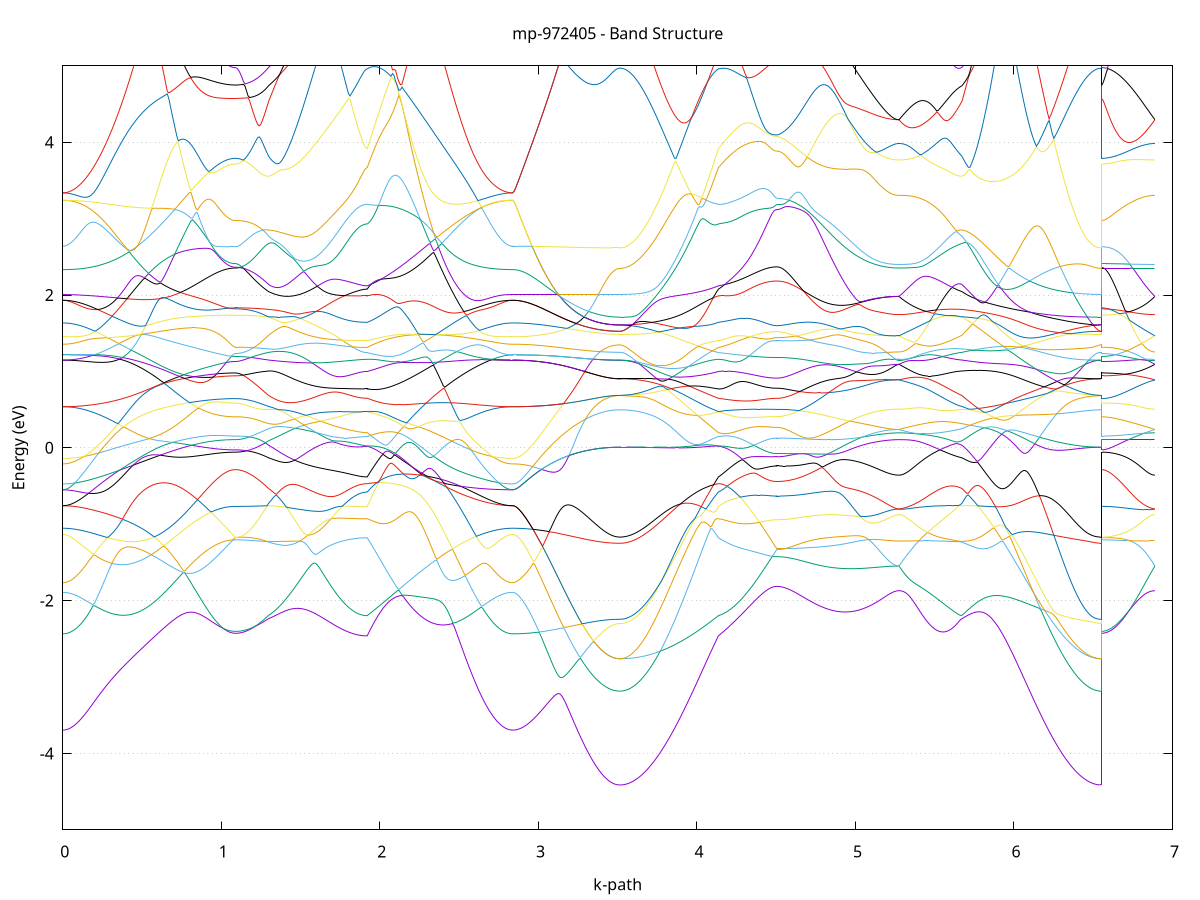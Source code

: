 set title 'mp-972405 - Band Structure'
set xlabel 'k-path'
set ylabel 'Energy (eV)'
set grid y
set yrange [-5:5]
set terminal png size 800,600
set output 'mp-972405_bands_gnuplot.png'
plot '-' using 1:2 with lines notitle, '-' using 1:2 with lines notitle, '-' using 1:2 with lines notitle, '-' using 1:2 with lines notitle, '-' using 1:2 with lines notitle, '-' using 1:2 with lines notitle, '-' using 1:2 with lines notitle, '-' using 1:2 with lines notitle, '-' using 1:2 with lines notitle, '-' using 1:2 with lines notitle, '-' using 1:2 with lines notitle, '-' using 1:2 with lines notitle, '-' using 1:2 with lines notitle, '-' using 1:2 with lines notitle, '-' using 1:2 with lines notitle, '-' using 1:2 with lines notitle, '-' using 1:2 with lines notitle, '-' using 1:2 with lines notitle, '-' using 1:2 with lines notitle, '-' using 1:2 with lines notitle, '-' using 1:2 with lines notitle, '-' using 1:2 with lines notitle, '-' using 1:2 with lines notitle, '-' using 1:2 with lines notitle, '-' using 1:2 with lines notitle, '-' using 1:2 with lines notitle, '-' using 1:2 with lines notitle, '-' using 1:2 with lines notitle, '-' using 1:2 with lines notitle, '-' using 1:2 with lines notitle, '-' using 1:2 with lines notitle, '-' using 1:2 with lines notitle, '-' using 1:2 with lines notitle, '-' using 1:2 with lines notitle, '-' using 1:2 with lines notitle, '-' using 1:2 with lines notitle, '-' using 1:2 with lines notitle, '-' using 1:2 with lines notitle, '-' using 1:2 with lines notitle, '-' using 1:2 with lines notitle, '-' using 1:2 with lines notitle, '-' using 1:2 with lines notitle, '-' using 1:2 with lines notitle, '-' using 1:2 with lines notitle, '-' using 1:2 with lines notitle, '-' using 1:2 with lines notitle, '-' using 1:2 with lines notitle, '-' using 1:2 with lines notitle, '-' using 1:2 with lines notitle, '-' using 1:2 with lines notitle, '-' using 1:2 with lines notitle, '-' using 1:2 with lines notitle, '-' using 1:2 with lines notitle, '-' using 1:2 with lines notitle, '-' using 1:2 with lines notitle, '-' using 1:2 with lines notitle, '-' using 1:2 with lines notitle, '-' using 1:2 with lines notitle, '-' using 1:2 with lines notitle, '-' using 1:2 with lines notitle, '-' using 1:2 with lines notitle, '-' using 1:2 with lines notitle, '-' using 1:2 with lines notitle, '-' using 1:2 with lines notitle
0.000000 -43.699834
0.009990 -43.699734
0.019979 -43.699434
0.029969 -43.698934
0.039958 -43.698234
0.049948 -43.697434
0.059937 -43.696334
0.069927 -43.695134
0.079916 -43.693634
0.089906 -43.692034
0.099896 -43.690234
0.109885 -43.688234
0.119875 -43.686034
0.129864 -43.683634
0.139854 -43.681034
0.149843 -43.678334
0.159833 -43.675434
0.169822 -43.672334
0.179812 -43.669034
0.189802 -43.665634
0.199791 -43.661934
0.209781 -43.658234
0.219770 -43.654234
0.229760 -43.650134
0.239749 -43.645834
0.249739 -43.641434
0.259728 -43.636834
0.269718 -43.632134
0.279707 -43.627234
0.289697 -43.622234
0.299687 -43.617034
0.309676 -43.611734
0.319666 -43.606334
0.329655 -43.600734
0.339645 -43.595134
0.349634 -43.589234
0.359624 -43.583334
0.369613 -43.577334
0.379603 -43.571234
0.389593 -43.564934
0.399582 -43.558634
0.409572 -43.552134
0.419561 -43.545634
0.429551 -43.539034
0.439540 -43.532334
0.449530 -43.525534
0.459519 -43.518734
0.469509 -43.511834
0.479499 -43.504834
0.489488 -43.497834
0.499478 -43.490834
0.509467 -43.483734
0.519457 -43.476534
0.529446 -43.469334
0.539436 -43.462134
0.549425 -43.454934
0.559415 -43.447734
0.569405 -43.440534
0.579394 -43.433234
0.589384 -43.426034
0.599373 -43.418734
0.609363 -43.411534
0.619352 -43.404334
0.629342 -43.397234
0.639331 -43.390034
0.649321 -43.382934
0.659311 -43.375934
0.669300 -43.368934
0.679290 -43.361934
0.689279 -43.355034
0.699269 -43.348234
0.709258 -43.341534
0.719248 -43.334834
0.729237 -43.328234
0.739227 -43.321734
0.749216 -43.315334
0.759206 -43.309134
0.769196 -43.302934
0.779185 -43.296834
0.789175 -43.290934
0.799164 -43.285134
0.809154 -43.279434
0.819143 -43.273834
0.829133 -43.268434
0.839122 -43.263234
0.849112 -43.258134
0.859102 -43.253234
0.869091 -43.248434
0.879081 -43.243834
0.889070 -43.239434
0.899060 -43.235134
0.909049 -43.231034
0.919039 -43.227234
0.929028 -43.223534
0.939018 -43.220034
0.949008 -43.216734
0.958997 -43.213634
0.968987 -43.210834
0.978976 -43.208134
0.988966 -43.205734
0.998955 -43.203534
1.008945 -43.201534
1.018934 -43.199734
1.028924 -43.198234
1.038914 -43.196934
1.048903 -43.195834
1.058893 -43.195034
1.068882 -43.194434
1.078872 -43.194134
1.088861 -43.193934
1.088861 -43.193934
1.098842 -43.193934
1.108823 -43.194034
1.118804 -43.194034
1.128784 -43.194034
1.138765 -43.194134
1.148746 -43.194134
1.158727 -43.194234
1.168708 -43.194334
1.178688 -43.194334
1.188669 -43.194434
1.198650 -43.194534
1.208631 -43.194734
1.218612 -43.194834
1.228592 -43.194934
1.238573 -43.195034
1.248554 -43.195234
1.258535 -43.195434
1.268516 -43.195534
1.278496 -43.195734
1.288477 -43.195934
1.298458 -43.196134
1.298458 -43.196134
1.308327 -43.196334
1.318195 -43.196534
1.328064 -43.196934
1.337933 -43.197334
1.347802 -43.197834
1.357671 -43.198434
1.367539 -43.199134
1.377408 -43.199834
1.387277 -43.200534
1.397146 -43.201434
1.407015 -43.202234
1.416883 -43.203134
1.426752 -43.204134
1.436621 -43.205134
1.446490 -43.206134
1.456359 -43.207234
1.466227 -43.208334
1.476096 -43.209434
1.485965 -43.210534
1.495834 -43.211634
1.505703 -43.212834
1.515571 -43.213934
1.525440 -43.215134
1.535309 -43.216234
1.545178 -43.217434
1.555047 -43.218634
1.564915 -43.219734
1.574784 -43.220934
1.584653 -43.222034
1.594522 -43.223234
1.604390 -43.224334
1.614259 -43.225434
1.624128 -43.226534
1.633997 -43.227634
1.643866 -43.228634
1.653734 -43.229734
1.663603 -43.230734
1.673472 -43.231734
1.683341 -43.232634
1.693210 -43.233534
1.703078 -43.234434
1.712947 -43.235334
1.722816 -43.236134
1.732685 -43.236934
1.742554 -43.237734
1.752422 -43.238434
1.762291 -43.239134
1.772160 -43.239834
1.782029 -43.240434
1.791898 -43.241034
1.801766 -43.241534
1.811635 -43.242034
1.821504 -43.242534
1.831373 -43.242934
1.841242 -43.243334
1.851110 -43.243634
1.860979 -43.243934
1.870848 -43.244134
1.880717 -43.244334
1.890586 -43.244534
1.900454 -43.244634
1.910323 -43.244734
1.920192 -43.244734
1.920192 -43.244734
1.930172 -43.247334
1.940152 -43.250134
1.950132 -43.253134
1.960111 -43.256334
1.970091 -43.259634
1.980071 -43.263134
1.990051 -43.266834
2.000031 -43.270734
2.010011 -43.274834
2.019991 -43.279034
2.029971 -43.283534
2.039950 -43.288134
2.049930 -43.292934
2.059910 -43.297934
2.069890 -43.303134
2.079870 -43.308534
2.089850 -43.314034
2.099830 -43.319734
2.109810 -43.325634
2.119789 -43.331734
2.129769 -43.337834
2.139749 -43.344234
2.149729 -43.350634
2.159709 -43.357234
2.169689 -43.363934
2.179669 -43.370734
2.189648 -43.377634
2.199628 -43.384634
2.209608 -43.391734
2.219588 -43.398834
2.229568 -43.406134
2.239548 -43.413334
2.249528 -43.420634
2.259508 -43.428034
2.269487 -43.435334
2.279467 -43.442734
2.289447 -43.450134
2.299427 -43.457534
2.309407 -43.464934
2.319387 -43.472234
2.329367 -43.479634
2.339347 -43.486934
2.349326 -43.494134
2.359306 -43.501434
2.369286 -43.508534
2.379266 -43.515634
2.389246 -43.522734
2.399226 -43.529634
2.409206 -43.536534
2.419186 -43.543334
2.429165 -43.550034
2.439145 -43.556634
2.449125 -43.563134
2.459105 -43.569534
2.469085 -43.575834
2.479065 -43.582034
2.489045 -43.588134
2.499025 -43.594034
2.509004 -43.599834
2.518984 -43.605534
2.528964 -43.611034
2.538944 -43.616434
2.548924 -43.621634
2.558904 -43.626734
2.568884 -43.631734
2.578864 -43.636534
2.588843 -43.641134
2.598823 -43.645634
2.608803 -43.649934
2.618783 -43.654134
2.628763 -43.658034
2.638743 -43.661834
2.648723 -43.665534
2.658703 -43.668934
2.668682 -43.672234
2.678662 -43.675334
2.688642 -43.678334
2.698622 -43.681034
2.708602 -43.683634
2.718582 -43.686034
2.728562 -43.688234
2.738542 -43.690234
2.748521 -43.692034
2.758501 -43.693634
2.768481 -43.695134
2.778461 -43.696334
2.788441 -43.697434
2.798421 -43.698234
2.808401 -43.698934
2.818381 -43.699434
2.828360 -43.699734
2.838340 -43.699834
2.838340 -43.699834
2.848276 -43.699734
2.858211 -43.699534
2.868146 -43.699134
2.878082 -43.698534
2.888017 -43.697834
2.897953 -43.696934
2.907888 -43.695834
2.917823 -43.694634
2.927759 -43.693334
2.937694 -43.691734
2.947629 -43.690134
2.957565 -43.688234
2.967500 -43.686234
2.977436 -43.684134
2.987371 -43.681834
2.997306 -43.679334
3.007242 -43.676734
3.017177 -43.674034
3.027112 -43.671134
3.037048 -43.668134
3.046983 -43.664934
3.056919 -43.661634
3.066854 -43.658234
3.076789 -43.654634
3.086725 -43.650934
3.096660 -43.647034
3.106596 -43.643134
3.116531 -43.639034
3.126466 -43.634834
3.136402 -43.630534
3.146337 -43.626134
3.156272 -43.621534
3.166208 -43.616934
3.176143 -43.612234
3.186079 -43.607434
3.196014 -43.602534
3.205949 -43.597534
3.215885 -43.592434
3.225820 -43.587334
3.235755 -43.582134
3.245691 -43.576834
3.255626 -43.571634
3.265562 -43.566234
3.275497 -43.560934
3.285432 -43.555534
3.295368 -43.550134
3.305303 -43.544734
3.315239 -43.539434
3.325174 -43.534134
3.335109 -43.528834
3.345045 -43.523634
3.354980 -43.518434
3.364915 -43.513434
3.374851 -43.508534
3.384786 -43.503734
3.394722 -43.499134
3.404657 -43.494734
3.414592 -43.490534
3.424528 -43.486634
3.434463 -43.483034
3.444398 -43.479734
3.454334 -43.476834
3.464269 -43.474234
3.474205 -43.472134
3.484140 -43.470434
3.494075 -43.469234
3.504011 -43.468434
3.513946 -43.468234
3.513946 -43.468234
3.523815 -43.468134
3.533684 -43.467834
3.543552 -43.467334
3.553421 -43.466634
3.563290 -43.465834
3.573159 -43.464734
3.583028 -43.463434
3.592896 -43.462034
3.602765 -43.460434
3.612634 -43.458534
3.622503 -43.456534
3.632372 -43.454334
3.642240 -43.451934
3.652109 -43.449334
3.661978 -43.446534
3.671847 -43.443634
3.681716 -43.440434
3.691584 -43.437134
3.701453 -43.433634
3.711322 -43.429934
3.721191 -43.426034
3.731060 -43.422034
3.740928 -43.417734
3.750797 -43.413334
3.760666 -43.408834
3.770535 -43.404034
3.780404 -43.399134
3.790272 -43.394034
3.800141 -43.388734
3.810010 -43.383334
3.819879 -43.377734
3.829748 -43.372034
3.839616 -43.366134
3.849485 -43.360034
3.859354 -43.353834
3.869223 -43.347434
3.879091 -43.340934
3.888960 -43.334234
3.898829 -43.327434
3.908698 -43.320434
3.918567 -43.313334
3.928435 -43.306034
3.938304 -43.298734
3.948173 -43.291234
3.958042 -43.283534
3.967911 -43.275734
3.977779 -43.267834
3.987648 -43.259834
3.997517 -43.251734
4.007386 -43.243434
4.017255 -43.235134
4.027123 -43.226634
4.036992 -43.226334
4.046861 -43.227634
4.056730 -43.229034
4.066599 -43.230534
4.076467 -43.232134
4.086336 -43.233934
4.096205 -43.235734
4.106074 -43.237834
4.115943 -43.239934
4.125811 -43.242234
4.135680 -43.244734
4.135680 -43.244734
4.145650 -43.245934
4.155620 -43.247434
4.165590 -43.249134
4.175560 -43.251034
4.185529 -43.253134
4.195499 -43.255334
4.205469 -43.257534
4.215439 -43.259934
4.225409 -43.262234
4.235379 -43.264634
4.245349 -43.266934
4.255319 -43.269234
4.265288 -43.271534
4.275258 -43.273834
4.285228 -43.276034
4.295198 -43.278134
4.305168 -43.280234
4.315138 -43.282234
4.325108 -43.284134
4.335077 -43.286034
4.345047 -43.287734
4.355017 -43.289434
4.364987 -43.291034
4.374957 -43.292434
4.384927 -43.293834
4.394897 -43.295134
4.404867 -43.296334
4.414836 -43.297334
4.424806 -43.298334
4.434776 -43.299134
4.444746 -43.299934
4.454716 -43.300534
4.464686 -43.301034
4.474656 -43.301434
4.484625 -43.301734
4.494595 -43.301934
4.504565 -43.301934
4.504565 -43.301934
4.514564 -43.301934
4.524564 -43.301834
4.534563 -43.301634
4.544562 -43.301434
4.554561 -43.301034
4.564561 -43.300634
4.574560 -43.300234
4.584559 -43.299734
4.594558 -43.299134
4.604558 -43.298434
4.614557 -43.297634
4.624556 -43.296834
4.634555 -43.296034
4.644554 -43.295034
4.654554 -43.294034
4.664553 -43.293034
4.674552 -43.291834
4.684551 -43.290634
4.694551 -43.289434
4.704550 -43.288134
4.714549 -43.286734
4.724548 -43.285334
4.734548 -43.283834
4.744547 -43.282234
4.754546 -43.280634
4.764545 -43.279034
4.774545 -43.277334
4.784544 -43.275634
4.794543 -43.273834
4.804542 -43.271934
4.814541 -43.270134
4.824541 -43.268234
4.834540 -43.266234
4.844539 -43.264234
4.854538 -43.262234
4.864538 -43.260234
4.874537 -43.258134
4.884536 -43.256034
4.894535 -43.253934
4.904535 -43.251734
4.914534 -43.249634
4.924533 -43.247434
4.934532 -43.245234
4.944532 -43.243034
4.954531 -43.240834
4.964530 -43.238634
4.974529 -43.236434
4.984529 -43.234334
4.994528 -43.232134
5.004527 -43.229934
5.014526 -43.227834
5.024525 -43.225734
5.034525 -43.223634
5.044524 -43.221534
5.054523 -43.219534
5.064522 -43.217534
5.074522 -43.215634
5.084521 -43.213734
5.094520 -43.211934
5.104519 -43.210134
5.114519 -43.208434
5.124518 -43.206834
5.134517 -43.205234
5.144516 -43.203834
5.154516 -43.202434
5.164515 -43.201134
5.174514 -43.199934
5.184513 -43.198834
5.194512 -43.197834
5.204512 -43.196934
5.214511 -43.196134
5.224510 -43.195534
5.234509 -43.194934
5.244509 -43.194534
5.254508 -43.194234
5.264507 -43.194034
5.274506 -43.193934
5.274506 -43.193934
5.284445 -43.194034
5.294384 -43.194034
5.304322 -43.194134
5.314261 -43.194234
5.324199 -43.194334
5.334138 -43.194434
5.344077 -43.194634
5.354015 -43.194734
5.363954 -43.194934
5.373892 -43.195034
5.383831 -43.195234
5.393770 -43.195434
5.403708 -43.195534
5.413647 -43.195734
5.423586 -43.195834
5.433524 -43.196034
5.443463 -43.196134
5.453401 -43.196234
5.463340 -43.196334
5.473279 -43.196434
5.483217 -43.196434
5.493156 -43.196534
5.503094 -43.196534
5.513033 -43.196534
5.522972 -43.196534
5.532910 -43.196534
5.542849 -43.196534
5.552787 -43.196434
5.562726 -43.196434
5.572665 -43.196334
5.582603 -43.196334
5.592542 -43.196234
5.602480 -43.196134
5.612419 -43.196034
5.622358 -43.196034
5.632296 -43.196034
5.642235 -43.195934
5.652174 -43.196034
5.662112 -43.196034
5.672051 -43.196134
5.672051 -43.196134
5.682042 -43.196334
5.692034 -43.196534
5.702026 -43.196734
5.712017 -43.196934
5.722009 -43.197234
5.732001 -43.197434
5.741992 -43.197634
5.751984 -43.197934
5.761976 -43.198234
5.771967 -43.198434
5.781959 -43.198734
5.791950 -43.199034
5.801942 -43.199334
5.811934 -43.199634
5.821925 -43.199934
5.831917 -43.200234
5.841909 -43.200534
5.851900 -43.200834
5.861892 -43.201134
5.871884 -43.201434
5.881875 -43.201834
5.891867 -43.202134
5.901859 -43.202434
5.911850 -43.202834
5.921842 -43.203134
5.931834 -43.203534
5.941825 -43.203834
5.951817 -43.204234
5.961808 -43.204534
5.971800 -43.204934
5.981792 -43.205234
5.991783 -43.210734
6.001775 -43.218034
6.011767 -43.225434
6.021758 -43.232734
6.031750 -43.240034
6.041742 -43.247234
6.051733 -43.254534
6.061725 -43.261634
6.071717 -43.268834
6.081708 -43.275934
6.091700 -43.282934
6.101691 -43.289934
6.111683 -43.296834
6.121675 -43.303634
6.131666 -43.310434
6.141658 -43.317034
6.151650 -43.323634
6.161641 -43.330134
6.171633 -43.336534
6.181625 -43.342834
6.191616 -43.348934
6.201608 -43.355034
6.211600 -43.360934
6.221591 -43.366734
6.231583 -43.372434
6.241574 -43.378034
6.251566 -43.383434
6.261558 -43.388734
6.271549 -43.393834
6.281541 -43.398834
6.291533 -43.403734
6.301524 -43.408334
6.311516 -43.412934
6.321508 -43.417334
6.331499 -43.421534
6.341491 -43.425534
6.351483 -43.429434
6.361474 -43.433134
6.371466 -43.436634
6.381458 -43.440034
6.391449 -43.443134
6.401441 -43.446134
6.411432 -43.448934
6.421424 -43.451634
6.431416 -43.454034
6.441407 -43.456234
6.451399 -43.458334
6.461391 -43.460234
6.471382 -43.461834
6.481374 -43.463334
6.491366 -43.464634
6.501357 -43.465734
6.511349 -43.466634
6.521341 -43.467334
6.531332 -43.467834
6.541324 -43.468134
6.551315 -43.468234
6.551315 -43.193934
6.561251 -43.193934
6.571186 -43.193934
6.581122 -43.193934
6.591057 -43.193934
6.600992 -43.193934
6.610928 -43.193934
6.620863 -43.193934
6.630799 -43.193934
6.640734 -43.193934
6.650669 -43.193934
6.660605 -43.193934
6.670540 -43.193934
6.680475 -43.193934
6.690411 -43.193934
6.700346 -43.193934
6.710282 -43.193934
6.720217 -43.193934
6.730152 -43.193934
6.740088 -43.193934
6.750023 -43.193934
6.759958 -43.193934
6.769894 -43.193934
6.779829 -43.193934
6.789765 -43.193934
6.799700 -43.193934
6.809635 -43.193934
6.819571 -43.193934
6.829506 -43.193934
6.839441 -43.193934
6.849377 -43.193934
6.859312 -43.193934
6.869248 -43.193934
6.879183 -43.193934
6.889118 -43.193934
e
0.000000 -42.963934
0.009990 -42.963934
0.019979 -42.963934
0.029969 -42.963934
0.039958 -42.963934
0.049948 -42.963834
0.059937 -42.963834
0.069927 -42.963834
0.079916 -42.963734
0.089906 -42.963734
0.099896 -42.963634
0.109885 -42.963634
0.119875 -42.963534
0.129864 -42.963534
0.139854 -42.963434
0.149843 -42.963334
0.159833 -42.963234
0.169822 -42.963234
0.179812 -42.963134
0.189802 -42.963034
0.199791 -42.962934
0.209781 -42.962834
0.219770 -42.962734
0.229760 -42.962634
0.239749 -42.962534
0.249739 -42.962434
0.259728 -42.962334
0.269718 -42.962134
0.279707 -42.962034
0.289697 -42.961934
0.299687 -42.961834
0.309676 -42.961734
0.319666 -42.961534
0.329655 -42.961434
0.339645 -42.961334
0.349634 -42.961234
0.359624 -42.961034
0.369613 -42.960934
0.379603 -42.960834
0.389593 -42.960634
0.399582 -42.960534
0.409572 -42.960434
0.419561 -42.960334
0.429551 -42.960134
0.439540 -42.960034
0.449530 -42.959934
0.459519 -42.959834
0.469509 -42.959734
0.479499 -42.959534
0.489488 -42.959434
0.499478 -42.959334
0.509467 -42.959234
0.519457 -42.959134
0.529446 -42.959034
0.539436 -42.958934
0.549425 -42.958834
0.559415 -42.958834
0.569405 -42.958734
0.579394 -42.958634
0.589384 -42.958634
0.599373 -42.958534
0.609363 -42.958534
0.619352 -42.958434
0.629342 -42.958434
0.639331 -42.958334
0.649321 -42.958334
0.659311 -42.958334
0.669300 -42.958334
0.679290 -42.958334
0.689279 -42.958334
0.699269 -42.958334
0.709258 -42.958334
0.719248 -42.958434
0.729237 -42.958434
0.739227 -42.958534
0.749216 -42.958534
0.759206 -42.958634
0.769196 -42.958734
0.779185 -42.958734
0.789175 -42.958834
0.799164 -42.958934
0.809154 -42.959034
0.819143 -42.959134
0.829133 -42.959334
0.839122 -42.959434
0.849112 -42.959534
0.859102 -42.959734
0.869091 -42.959834
0.879081 -42.959934
0.889070 -42.960134
0.899060 -42.960234
0.909049 -42.960434
0.919039 -42.960534
0.929028 -42.960734
0.939018 -42.960834
0.949008 -42.961034
0.958997 -42.961134
0.968987 -42.961334
0.978976 -42.961434
0.988966 -42.961534
0.998955 -42.961634
1.008945 -42.961734
1.018934 -42.961834
1.028924 -42.961934
1.038914 -42.962034
1.048903 -42.962034
1.058893 -42.962134
1.068882 -42.962134
1.078872 -42.962134
1.088861 -42.962234
1.088861 -42.962234
1.098842 -42.962134
1.108823 -42.961834
1.118804 -42.961334
1.128784 -42.960634
1.138765 -42.961434
1.148746 -42.962634
1.158727 -42.964134
1.168708 -42.965834
1.178688 -42.967734
1.188669 -42.969834
1.198650 -42.972134
1.208631 -42.974634
1.218612 -42.977434
1.228592 -42.980334
1.238573 -42.983534
1.248554 -42.986934
1.258535 -42.990434
1.268516 -42.994234
1.278496 -42.998134
1.288477 -43.002334
1.298458 -43.006634
1.298458 -43.006634
1.308327 -43.009734
1.318195 -43.012734
1.328064 -43.015834
1.337933 -43.018834
1.347802 -43.021934
1.357671 -43.024934
1.367539 -43.027934
1.377408 -43.030934
1.387277 -43.033834
1.397146 -43.036834
1.407015 -43.039734
1.416883 -43.042634
1.426752 -43.045534
1.436621 -43.048334
1.446490 -43.051134
1.456359 -43.053934
1.466227 -43.056734
1.476096 -43.059434
1.485965 -43.062134
1.495834 -43.064734
1.505703 -43.067434
1.515571 -43.069934
1.525440 -43.072534
1.535309 -43.075034
1.545178 -43.077434
1.555047 -43.079834
1.564915 -43.082234
1.574784 -43.084534
1.584653 -43.086734
1.594522 -43.088934
1.604390 -43.091134
1.614259 -43.093234
1.624128 -43.095334
1.633997 -43.097334
1.643866 -43.099234
1.653734 -43.101134
1.663603 -43.102934
1.673472 -43.104734
1.683341 -43.106434
1.693210 -43.108034
1.703078 -43.109634
1.712947 -43.111134
1.722816 -43.112634
1.732685 -43.114034
1.742554 -43.115334
1.752422 -43.116534
1.762291 -43.117734
1.772160 -43.118934
1.782029 -43.119934
1.791898 -43.120934
1.801766 -43.121834
1.811635 -43.122634
1.821504 -43.123434
1.831373 -43.124134
1.841242 -43.124734
1.851110 -43.125334
1.860979 -43.125834
1.870848 -43.126234
1.880717 -43.126534
1.890586 -43.126834
1.900454 -43.126934
1.910323 -43.127034
1.920192 -43.127134
1.920192 -43.127134
1.930172 -43.117434
1.940152 -43.107734
1.950132 -43.098034
1.960111 -43.088234
1.970091 -43.078334
1.980071 -43.068434
1.990051 -43.058434
2.000031 -43.048434
2.010011 -43.038334
2.019991 -43.028234
2.029971 -43.018134
2.039950 -43.007934
2.049930 -42.997834
2.059910 -42.987634
2.069890 -42.977434
2.079870 -42.967234
2.089850 -42.957034
2.099830 -42.946834
2.109810 -42.936534
2.119789 -42.926334
2.129769 -42.916134
2.139749 -42.907134
2.149729 -42.910434
2.159709 -42.913634
2.169689 -42.916634
2.179669 -42.919534
2.189648 -42.922234
2.199628 -42.924734
2.209608 -42.927134
2.219588 -42.929434
2.229568 -42.931634
2.239548 -42.933634
2.249528 -42.935534
2.259508 -42.937434
2.269487 -42.939134
2.279467 -42.940734
2.289447 -42.942234
2.299427 -42.943634
2.309407 -42.945034
2.319387 -42.946234
2.329367 -42.947434
2.339347 -42.948534
2.349326 -42.949634
2.359306 -42.950534
2.369286 -42.951534
2.379266 -42.952334
2.389246 -42.953134
2.399226 -42.953934
2.409206 -42.954634
2.419186 -42.955334
2.429165 -42.955934
2.439145 -42.956534
2.449125 -42.957034
2.459105 -42.957534
2.469085 -42.958034
2.479065 -42.958534
2.489045 -42.958934
2.499025 -42.959334
2.509004 -42.959634
2.518984 -42.960034
2.528964 -42.960334
2.538944 -42.960634
2.548924 -42.960934
2.558904 -42.961134
2.568884 -42.961434
2.578864 -42.961634
2.588843 -42.961834
2.598823 -42.962034
2.608803 -42.962234
2.618783 -42.962434
2.628763 -42.962534
2.638743 -42.962734
2.648723 -42.962834
2.658703 -42.962934
2.668682 -42.963034
2.678662 -42.963234
2.688642 -42.963334
2.698622 -42.963334
2.708602 -42.963434
2.718582 -42.963534
2.728562 -42.963634
2.738542 -42.963634
2.748521 -42.963734
2.758501 -42.963734
2.768481 -42.963834
2.778461 -42.963834
2.788441 -42.963834
2.798421 -42.963834
2.808401 -42.963934
2.818381 -42.963934
2.828360 -42.963934
2.838340 -42.963934
2.838340 -42.963934
2.848276 -42.964034
2.858211 -42.964334
2.868146 -42.964734
2.878082 -42.965434
2.888017 -42.966234
2.897953 -42.967234
2.907888 -42.968534
2.917823 -42.969834
2.927759 -42.971434
2.937694 -42.973234
2.947629 -42.975134
2.957565 -42.977234
2.967500 -42.979534
2.977436 -42.982034
2.987371 -42.984634
2.997306 -42.987434
3.007242 -42.990434
3.017177 -42.993534
3.027112 -42.996834
3.037048 -43.000234
3.046983 -43.003834
3.056919 -43.007634
3.066854 -43.011534
3.076789 -43.015634
3.086725 -43.019734
3.096660 -43.024134
3.106596 -43.028534
3.116531 -43.033134
3.126466 -43.037934
3.136402 -43.042734
3.146337 -43.047634
3.156272 -43.052734
3.166208 -43.057934
3.176143 -43.063134
3.186079 -43.068534
3.196014 -43.073934
3.205949 -43.079434
3.215885 -43.085034
3.225820 -43.090734
3.235755 -43.096434
3.245691 -43.102234
3.255626 -43.107934
3.265562 -43.113834
3.275497 -43.119634
3.285432 -43.125534
3.295368 -43.131334
3.305303 -43.137134
3.315239 -43.142934
3.325174 -43.148734
3.335109 -43.154334
3.345045 -43.160034
3.354980 -43.165534
3.364915 -43.170834
3.374851 -43.176134
3.384786 -43.181234
3.394722 -43.186034
3.404657 -43.190734
3.414592 -43.195134
3.424528 -43.199334
3.434463 -43.203134
3.444398 -43.206634
3.454334 -43.209734
3.464269 -43.212434
3.474205 -43.214634
3.484140 -43.216434
3.494075 -43.217734
3.504011 -43.218534
3.513946 -43.218734
3.513946 -43.218734
3.523815 -43.218734
3.533684 -43.218734
3.543552 -43.218734
3.553421 -43.218634
3.563290 -43.218634
3.573159 -43.218534
3.583028 -43.218534
3.592896 -43.218434
3.602765 -43.218334
3.612634 -43.218234
3.622503 -43.218134
3.632372 -43.218034
3.642240 -43.217934
3.652109 -43.217834
3.661978 -43.217734
3.671847 -43.217534
3.681716 -43.217434
3.691584 -43.217334
3.701453 -43.217234
3.711322 -43.217034
3.721191 -43.216934
3.731060 -43.216834
3.740928 -43.216734
3.750797 -43.216634
3.760666 -43.216534
3.770535 -43.216434
3.780404 -43.216334
3.790272 -43.216234
3.800141 -43.216234
3.810010 -43.216134
3.819879 -43.216134
3.829748 -43.216134
3.839616 -43.216134
3.849485 -43.216234
3.859354 -43.216334
3.869223 -43.216434
3.879091 -43.216534
3.888960 -43.216734
3.898829 -43.216934
3.908698 -43.217234
3.918567 -43.217534
3.928435 -43.217934
3.938304 -43.218334
3.948173 -43.218734
3.958042 -43.219334
3.967911 -43.219934
3.977779 -43.220634
3.987648 -43.221334
3.997517 -43.222134
4.007386 -43.223034
4.017255 -43.224034
4.027123 -43.225134
4.036992 -43.218034
4.046861 -43.209334
4.056730 -43.200534
4.066599 -43.191734
4.076467 -43.182734
4.086336 -43.173634
4.096205 -43.164534
4.106074 -43.155234
4.115943 -43.145934
4.125811 -43.136534
4.135680 -43.127134
4.135680 -43.127134
4.145650 -43.123134
4.155620 -43.118734
4.165590 -43.114134
4.175560 -43.109434
4.185529 -43.104434
4.195499 -43.099434
4.205469 -43.094234
4.215439 -43.089034
4.225409 -43.083834
4.235379 -43.078534
4.245349 -43.073334
4.255319 -43.068134
4.265288 -43.062934
4.275258 -43.057734
4.285228 -43.052634
4.295198 -43.047634
4.305168 -43.042634
4.315138 -43.037834
4.325108 -43.033034
4.335077 -43.028334
4.345047 -43.023834
4.355017 -43.019434
4.364987 -43.015134
4.374957 -43.011034
4.384927 -43.007134
4.394897 -43.003434
4.404867 -42.999834
4.414836 -42.996534
4.424806 -42.993534
4.434776 -42.990734
4.444746 -42.988234
4.454716 -42.986034
4.464686 -42.984234
4.474656 -42.982734
4.484625 -42.981734
4.494595 -42.981134
4.504565 -42.980834
4.504565 -42.980934
4.514564 -42.980834
4.524564 -42.980834
4.534563 -42.980834
4.544562 -42.980734
4.554561 -42.980634
4.564561 -42.980534
4.574560 -42.980434
4.584559 -42.980334
4.594558 -42.980234
4.604558 -42.980034
4.614557 -42.979834
4.624556 -42.979634
4.634555 -42.979434
4.644554 -42.979234
4.654554 -42.979034
4.664553 -42.978734
4.674552 -42.978534
4.684551 -42.978234
4.694551 -42.977934
4.704550 -42.977634
4.714549 -42.977334
4.724548 -42.977034
4.734548 -42.976734
4.744547 -42.976334
4.754546 -42.976034
4.764545 -42.975634
4.774545 -42.975334
4.784544 -42.974934
4.794543 -42.974534
4.804542 -42.974134
4.814541 -42.973734
4.824541 -42.973334
4.834540 -42.972934
4.844539 -42.972534
4.854538 -42.972134
4.864538 -42.971734
4.874537 -42.971234
4.884536 -42.970834
4.894535 -42.970434
4.904535 -42.970034
4.914534 -42.969634
4.924533 -42.969234
4.934532 -42.968834
4.944532 -42.968334
4.954531 -42.967934
4.964530 -42.967534
4.974529 -42.967134
4.984529 -42.966734
4.994528 -42.966434
5.004527 -42.966034
5.014526 -42.965634
5.024525 -42.965334
5.034525 -42.964934
5.044524 -42.964634
5.054523 -42.964234
5.064522 -42.963934
5.074522 -42.963634
5.084521 -42.963334
5.094520 -42.963034
5.104519 -42.962734
5.114519 -42.962534
5.124518 -42.962234
5.134517 -42.962034
5.144516 -42.961834
5.154516 -42.961634
5.164515 -42.961434
5.174514 -42.961234
5.184513 -42.961034
5.194512 -42.960934
5.204512 -42.960834
5.214511 -42.960734
5.224510 -42.960634
5.234509 -42.960534
5.244509 -42.960434
5.254508 -42.960434
5.264507 -42.960434
5.274506 -42.960434
5.274506 -42.960434
5.284445 -42.960434
5.294384 -42.960434
5.304322 -42.960334
5.314261 -42.960434
5.324199 -42.960534
5.334138 -42.960634
5.344077 -42.960834
5.354015 -42.961134
5.363954 -42.961434
5.373892 -42.961834
5.383831 -42.962234
5.393770 -42.962734
5.403708 -42.963334
5.413647 -42.963934
5.423586 -42.964734
5.433524 -42.965534
5.443463 -42.966434
5.453401 -42.967334
5.463340 -42.968334
5.473279 -42.969534
5.483217 -42.970734
5.493156 -42.971934
5.503094 -42.973334
5.513033 -42.974734
5.522972 -42.976234
5.532910 -42.977834
5.542849 -42.979534
5.552787 -42.981234
5.562726 -42.983134
5.572665 -42.984934
5.582603 -42.986934
5.592542 -42.988934
5.602480 -42.991034
5.612419 -42.993134
5.622358 -42.995334
5.632296 -42.997534
5.642235 -42.999734
5.652174 -43.002034
5.662112 -43.004334
5.672051 -43.006634
5.672051 -43.006634
5.682042 -43.011134
5.692034 -43.015834
5.702026 -43.020634
5.712017 -43.025634
5.722009 -43.030834
5.732001 -43.036134
5.741992 -43.041634
5.751984 -43.047234
5.761976 -43.053034
5.771967 -43.058934
5.781959 -43.064934
5.791950 -43.071034
5.801942 -43.077334
5.811934 -43.083734
5.821925 -43.090234
5.831917 -43.096734
5.841909 -43.103434
5.851900 -43.110234
5.861892 -43.117034
5.871884 -43.124034
5.881875 -43.130934
5.891867 -43.138034
5.901859 -43.145134
5.911850 -43.152334
5.921842 -43.159534
5.931834 -43.166734
5.941825 -43.174034
5.951817 -43.181334
5.961808 -43.188634
5.971800 -43.196034
5.981792 -43.203334
5.991783 -43.205634
6.001775 -43.205934
6.011767 -43.206334
6.021758 -43.206634
6.031750 -43.207034
6.041742 -43.207434
6.051733 -43.207734
6.061725 -43.208134
6.071717 -43.208434
6.081708 -43.208834
6.091700 -43.209134
6.101691 -43.209534
6.111683 -43.209834
6.121675 -43.210234
6.131666 -43.210534
6.141658 -43.210834
6.151650 -43.211234
6.161641 -43.211534
6.171633 -43.211834
6.181625 -43.212134
6.191616 -43.212534
6.201608 -43.212834
6.211600 -43.213134
6.221591 -43.213434
6.231583 -43.213734
6.241574 -43.214034
6.251566 -43.214234
6.261558 -43.214534
6.271549 -43.214834
6.281541 -43.215034
6.291533 -43.215334
6.301524 -43.215534
6.311516 -43.215834
6.321508 -43.216034
6.331499 -43.216234
6.341491 -43.216434
6.351483 -43.216634
6.361474 -43.216834
6.371466 -43.217034
6.381458 -43.217234
6.391449 -43.217434
6.401441 -43.217534
6.411432 -43.217734
6.421424 -43.217834
6.431416 -43.218034
6.441407 -43.218134
6.451399 -43.218234
6.461391 -43.218334
6.471382 -43.218434
6.481374 -43.218534
6.491366 -43.218534
6.501357 -43.218634
6.511349 -43.218634
6.521341 -43.218734
6.531332 -43.218734
6.541324 -43.218734
6.551315 -43.218734
6.551315 -42.962234
6.561251 -42.962234
6.571186 -42.962134
6.581122 -42.962134
6.591057 -42.962134
6.600992 -42.962134
6.610928 -42.962134
6.620863 -42.962134
6.630799 -42.962034
6.640734 -42.962034
6.650669 -42.962034
6.660605 -42.961934
6.670540 -42.961934
6.680475 -42.961834
6.690411 -42.961834
6.700346 -42.961734
6.710282 -42.961734
6.720217 -42.961634
6.730152 -42.961634
6.740088 -42.961534
6.750023 -42.961434
6.759958 -42.961434
6.769894 -42.961334
6.779829 -42.961234
6.789765 -42.961234
6.799700 -42.961134
6.809635 -42.961034
6.819571 -42.960934
6.829506 -42.960934
6.839441 -42.960834
6.849377 -42.960734
6.859312 -42.960634
6.869248 -42.960534
6.879183 -42.960434
6.889118 -42.960434
e
0.000000 -42.465434
0.009990 -42.465534
0.019979 -42.465834
0.029969 -42.466334
0.039958 -42.467134
0.049948 -42.468134
0.059937 -42.469334
0.069927 -42.470734
0.079916 -42.472334
0.089906 -42.474234
0.099896 -42.476234
0.109885 -42.478534
0.119875 -42.480934
0.129864 -42.483634
0.139854 -42.486434
0.149843 -42.489534
0.159833 -42.492734
0.169822 -42.496234
0.179812 -42.499834
0.189802 -42.503634
0.199791 -42.507634
0.209781 -42.511834
0.219770 -42.516234
0.229760 -42.520734
0.239749 -42.525434
0.249739 -42.530234
0.259728 -42.535234
0.269718 -42.540334
0.279707 -42.545634
0.289697 -42.551134
0.299687 -42.556634
0.309676 -42.562334
0.319666 -42.568134
0.329655 -42.574134
0.339645 -42.580134
0.349634 -42.586334
0.359624 -42.592634
0.369613 -42.598934
0.379603 -42.605434
0.389593 -42.611934
0.399582 -42.618534
0.409572 -42.625234
0.419561 -42.632034
0.429551 -42.638834
0.439540 -42.645734
0.449530 -42.652634
0.459519 -42.659634
0.469509 -42.666634
0.479499 -42.673734
0.489488 -42.680734
0.499478 -42.687834
0.509467 -42.694934
0.519457 -42.702034
0.529446 -42.709134
0.539436 -42.716234
0.549425 -42.723334
0.559415 -42.730434
0.569405 -42.737534
0.579394 -42.744534
0.589384 -42.751534
0.599373 -42.758534
0.609363 -42.765434
0.619352 -42.772234
0.629342 -42.779134
0.639331 -42.785834
0.649321 -42.792534
0.659311 -42.799134
0.669300 -42.805634
0.679290 -42.812134
0.689279 -42.818534
0.699269 -42.824734
0.709258 -42.830934
0.719248 -42.837034
0.729237 -42.843034
0.739227 -42.848834
0.749216 -42.854634
0.759206 -42.860234
0.769196 -42.865734
0.779185 -42.871134
0.789175 -42.876434
0.799164 -42.881534
0.809154 -42.886534
0.819143 -42.891334
0.829133 -42.896034
0.839122 -42.900634
0.849112 -42.905034
0.859102 -42.909234
0.869091 -42.913334
0.879081 -42.917234
0.889070 -42.921034
0.899060 -42.924534
0.909049 -42.928034
0.919039 -42.931234
0.929028 -42.934334
0.939018 -42.937234
0.949008 -42.939934
0.958997 -42.942534
0.968987 -42.944834
0.978976 -42.947034
0.988966 -42.949034
0.998955 -42.950834
1.008945 -42.952434
1.018934 -42.953934
1.028924 -42.955134
1.038914 -42.956234
1.048903 -42.957034
1.058893 -42.957734
1.068882 -42.958234
1.078872 -42.958534
1.088861 -42.958634
1.088861 -42.958634
1.098842 -42.958734
1.108823 -42.959034
1.118804 -42.959634
1.128784 -42.960434
1.138765 -42.959734
1.148746 -42.958734
1.158727 -42.957434
1.168708 -42.956034
1.178688 -42.954434
1.188669 -42.952634
1.198650 -42.950634
1.208631 -42.948434
1.218612 -42.946034
1.228592 -42.943534
1.238573 -42.940734
1.248554 -42.937834
1.258535 -42.934734
1.268516 -42.931534
1.278496 -42.928134
1.288477 -42.924534
1.298458 -42.920734
1.298458 -42.920734
1.308327 -42.918034
1.318195 -42.915234
1.328064 -42.912434
1.337933 -42.909534
1.347802 -42.906634
1.357671 -42.903634
1.367539 -42.900734
1.377408 -42.897734
1.387277 -42.894634
1.397146 -42.891634
1.407015 -42.888634
1.416883 -42.885534
1.426752 -42.882434
1.436621 -42.879434
1.446490 -42.876434
1.456359 -42.873334
1.466227 -42.870334
1.476096 -42.867334
1.485965 -42.864334
1.495834 -42.861434
1.505703 -42.858534
1.515571 -42.855634
1.525440 -42.852734
1.535309 -42.849934
1.545178 -42.847134
1.555047 -42.844434
1.564915 -42.841734
1.574784 -42.839134
1.584653 -42.836534
1.594522 -42.834034
1.604390 -42.831534
1.614259 -42.829134
1.624128 -42.826734
1.633997 -42.824434
1.643866 -42.822234
1.653734 -42.820034
1.663603 -42.817934
1.673472 -42.815934
1.683341 -42.813934
1.693210 -42.812034
1.703078 -42.810234
1.712947 -42.808434
1.722816 -42.806734
1.732685 -42.805134
1.742554 -42.803634
1.752422 -42.802234
1.762291 -42.800834
1.772160 -42.799534
1.782029 -42.798334
1.791898 -42.797134
1.801766 -42.796134
1.811635 -42.795134
1.821504 -42.794234
1.831373 -42.793434
1.841242 -42.792734
1.851110 -42.792134
1.860979 -42.791534
1.870848 -42.791134
1.880717 -42.790734
1.890586 -42.790434
1.900454 -42.790234
1.910323 -42.790034
1.920192 -42.790034
1.920192 -42.790034
1.930172 -42.796934
1.940152 -42.803834
1.950132 -42.810534
1.960111 -42.817134
1.970091 -42.823534
1.980071 -42.829834
1.990051 -42.835934
2.000031 -42.841934
2.010011 -42.847734
2.019991 -42.853434
2.029971 -42.858934
2.039950 -42.864134
2.049930 -42.869334
2.059910 -42.874234
2.069890 -42.878934
2.079870 -42.883534
2.089850 -42.887934
2.099830 -42.892134
2.109810 -42.896134
2.119789 -42.900034
2.129769 -42.903634
2.139749 -42.906034
2.149729 -42.895834
2.159709 -42.885734
2.169689 -42.875634
2.179669 -42.865534
2.189648 -42.855534
2.199628 -42.845534
2.209608 -42.835534
2.219588 -42.825634
2.229568 -42.815834
2.239548 -42.806034
2.249528 -42.796334
2.259508 -42.786734
2.269487 -42.777134
2.279467 -42.767634
2.289447 -42.758234
2.299427 -42.748834
2.309407 -42.739634
2.319387 -42.730434
2.329367 -42.721334
2.339347 -42.712434
2.349326 -42.703534
2.359306 -42.694834
2.369286 -42.686134
2.379266 -42.677634
2.389246 -42.669234
2.399226 -42.661034
2.409206 -42.652834
2.419186 -42.644834
2.429165 -42.636934
2.439145 -42.629234
2.449125 -42.621634
2.459105 -42.614134
2.469085 -42.606834
2.479065 -42.599634
2.489045 -42.592634
2.499025 -42.585834
2.509004 -42.579134
2.518984 -42.572634
2.528964 -42.566334
2.538944 -42.560134
2.548924 -42.554134
2.558904 -42.548334
2.568884 -42.542634
2.578864 -42.537134
2.588843 -42.531934
2.598823 -42.526834
2.608803 -42.521934
2.618783 -42.517134
2.628763 -42.512634
2.638743 -42.508334
2.648723 -42.504234
2.658703 -42.500334
2.668682 -42.496534
2.678662 -42.493034
2.688642 -42.489734
2.698622 -42.486634
2.708602 -42.483734
2.718582 -42.481034
2.728562 -42.478534
2.738542 -42.476234
2.748521 -42.474234
2.758501 -42.472334
2.768481 -42.470734
2.778461 -42.469334
2.788441 -42.468134
2.798421 -42.467134
2.808401 -42.466334
2.818381 -42.465834
2.828360 -42.465534
2.838340 -42.465434
2.838340 -42.465434
2.848276 -42.465434
2.858211 -42.465434
2.868146 -42.465434
2.878082 -42.465434
2.888017 -42.465434
2.897953 -42.465434
2.907888 -42.465434
2.917823 -42.465434
2.927759 -42.465434
2.937694 -42.465434
2.947629 -42.465534
2.957565 -42.465534
2.967500 -42.465534
2.977436 -42.465534
2.987371 -42.465534
2.997306 -42.465634
3.007242 -42.465634
3.017177 -42.465634
3.027112 -42.465634
3.037048 -42.465634
3.046983 -42.465734
3.056919 -42.465734
3.066854 -42.465734
3.076789 -42.465834
3.086725 -42.465834
3.096660 -42.465834
3.106596 -42.465934
3.116531 -42.465934
3.126466 -42.465934
3.136402 -42.466034
3.146337 -42.466034
3.156272 -42.466034
3.166208 -42.466134
3.176143 -42.466134
3.186079 -42.466134
3.196014 -42.466234
3.205949 -42.466234
3.215885 -42.466234
3.225820 -42.466234
3.235755 -42.466334
3.245691 -42.466334
3.255626 -42.466434
3.265562 -42.466434
3.275497 -42.466434
3.285432 -42.466434
3.295368 -42.466534
3.305303 -42.466534
3.315239 -42.466534
3.325174 -42.466534
3.335109 -42.466634
3.345045 -42.466634
3.354980 -42.466634
3.364915 -42.466634
3.374851 -42.466734
3.384786 -42.466734
3.394722 -42.466734
3.404657 -42.466734
3.414592 -42.466734
3.424528 -42.466834
3.434463 -42.466834
3.444398 -42.466834
3.454334 -42.466834
3.464269 -42.466834
3.474205 -42.466834
3.484140 -42.466834
3.494075 -42.466834
3.504011 -42.466834
3.513946 -42.466834
3.513946 -42.466834
3.523815 -42.466934
3.533684 -42.467234
3.543552 -42.467834
3.553421 -42.468534
3.563290 -42.469534
3.573159 -42.470734
3.583028 -42.472034
3.592896 -42.473634
3.602765 -42.475434
3.612634 -42.477434
3.622503 -42.479734
3.632372 -42.482134
3.642240 -42.484734
3.652109 -42.487634
3.661978 -42.490634
3.671847 -42.493834
3.681716 -42.497234
3.691584 -42.500934
3.701453 -42.504734
3.711322 -42.508734
3.721191 -42.512834
3.731060 -42.517234
3.740928 -42.521734
3.750797 -42.526434
3.760666 -42.531334
3.770535 -42.536434
3.780404 -42.541634
3.790272 -42.546934
3.800141 -42.552534
3.810010 -42.558134
3.819879 -42.564034
3.829748 -42.569934
3.839616 -42.576034
3.849485 -42.582234
3.859354 -42.588634
3.869223 -42.595134
3.879091 -42.601634
3.888960 -42.608334
3.898829 -42.615134
3.908698 -42.622034
3.918567 -42.629034
3.928435 -42.636134
3.938304 -42.643234
3.948173 -42.650434
3.958042 -42.657734
3.967911 -42.665034
3.977779 -42.672434
3.987648 -42.679834
3.997517 -42.687334
4.007386 -42.694734
4.017255 -42.702234
4.027123 -42.709734
4.036992 -42.717234
4.046861 -42.724734
4.056730 -42.732134
4.066599 -42.739634
4.076467 -42.747034
4.086336 -42.754334
4.096205 -42.761634
4.106074 -42.768834
4.115943 -42.776034
4.125811 -42.783034
4.135680 -42.790034
4.135680 -42.790034
4.145650 -42.792834
4.155620 -42.795634
4.165590 -42.798434
4.175560 -42.801234
4.185529 -42.804134
4.195499 -42.806934
4.205469 -42.809734
4.215439 -42.812534
4.225409 -42.815334
4.235379 -42.818134
4.245349 -42.821034
4.255319 -42.823834
4.265288 -42.826634
4.275258 -42.829434
4.285228 -42.832234
4.295198 -42.835034
4.305168 -42.837834
4.315138 -42.840634
4.325108 -42.843334
4.335077 -42.846034
4.345047 -42.848734
4.355017 -42.851434
4.364987 -42.854034
4.374957 -42.856534
4.384927 -42.859034
4.394897 -42.861434
4.404867 -42.863734
4.414836 -42.865934
4.424806 -42.868034
4.434776 -42.869934
4.444746 -42.871634
4.454716 -42.873134
4.464686 -42.874334
4.474656 -42.875434
4.484625 -42.876134
4.494595 -42.876634
4.504565 -42.876734
4.504565 -42.876734
4.514564 -42.876834
4.524564 -42.876834
4.534563 -42.877034
4.544562 -42.877134
4.554561 -42.877434
4.564561 -42.877634
4.574560 -42.878034
4.584559 -42.878434
4.594558 -42.878834
4.604558 -42.879334
4.614557 -42.879834
4.624556 -42.880434
4.634555 -42.881034
4.644554 -42.881734
4.654554 -42.882434
4.664553 -42.883234
4.674552 -42.884034
4.684551 -42.884934
4.694551 -42.885834
4.704550 -42.886834
4.714549 -42.887834
4.724548 -42.888834
4.734548 -42.889934
4.744547 -42.891034
4.754546 -42.892234
4.764545 -42.893434
4.774545 -42.894734
4.784544 -42.896034
4.794543 -42.897334
4.804542 -42.898734
4.814541 -42.900134
4.824541 -42.901534
4.834540 -42.903034
4.844539 -42.904534
4.854538 -42.906034
4.864538 -42.907634
4.874537 -42.909134
4.884536 -42.910734
4.894535 -42.912434
4.904535 -42.914034
4.914534 -42.915734
4.924533 -42.917434
4.934532 -42.919134
4.944532 -42.920834
4.954531 -42.922534
4.964530 -42.924234
4.974529 -42.925934
4.984529 -42.927634
4.994528 -42.929334
5.004527 -42.931134
5.014526 -42.932834
5.024525 -42.934434
5.034525 -42.936134
5.044524 -42.937834
5.054523 -42.939434
5.064522 -42.941034
5.074522 -42.942534
5.084521 -42.944134
5.094520 -42.945634
5.104519 -42.947034
5.114519 -42.948434
5.124518 -42.949734
5.134517 -42.951034
5.144516 -42.952234
5.154516 -42.953334
5.164515 -42.954434
5.174514 -42.955434
5.184513 -42.956334
5.194512 -42.957134
5.204512 -42.957934
5.214511 -42.958534
5.224510 -42.959134
5.234509 -42.959534
5.244509 -42.959934
5.254508 -42.960234
5.264507 -42.960334
5.274506 -42.960434
5.274506 -42.960434
5.284445 -42.960334
5.294384 -42.960334
5.304322 -42.960334
5.314261 -42.960234
5.324199 -42.960034
5.334138 -42.959834
5.344077 -42.959534
5.354015 -42.959234
5.363954 -42.958834
5.373892 -42.958434
5.383831 -42.957934
5.393770 -42.957434
5.403708 -42.956834
5.413647 -42.956134
5.423586 -42.955434
5.433524 -42.954634
5.443463 -42.953834
5.453401 -42.953034
5.463340 -42.952034
5.473279 -42.951134
5.483217 -42.950034
5.493156 -42.949034
5.503094 -42.947834
5.513033 -42.946634
5.522972 -42.945434
5.532910 -42.944134
5.542849 -42.942834
5.552787 -42.941434
5.562726 -42.939934
5.572665 -42.938434
5.582603 -42.936934
5.592542 -42.935334
5.602480 -42.933634
5.612419 -42.931934
5.622358 -42.930234
5.632296 -42.928434
5.642235 -42.926534
5.652174 -42.924634
5.662112 -42.922734
5.672051 -42.920734
5.672051 -42.920734
5.682042 -42.916834
5.692034 -42.912734
5.702026 -42.908434
5.712017 -42.904034
5.722009 -42.899434
5.732001 -42.894734
5.741992 -42.889934
5.751984 -42.884934
5.761976 -42.879734
5.771967 -42.874434
5.781959 -42.869034
5.791950 -42.863534
5.801942 -42.857934
5.811934 -42.852134
5.821925 -42.846234
5.831917 -42.840234
5.841909 -42.834134
5.851900 -42.827934
5.861892 -42.821634
5.871884 -42.815234
5.881875 -42.808734
5.891867 -42.802134
5.901859 -42.795534
5.911850 -42.788834
5.921842 -42.782034
5.931834 -42.775234
5.941825 -42.768334
5.951817 -42.761334
5.961808 -42.754334
5.971800 -42.747334
5.981792 -42.740234
5.991783 -42.733134
6.001775 -42.726034
6.011767 -42.718934
6.021758 -42.711834
6.031750 -42.704634
6.041742 -42.697534
6.051733 -42.690434
6.061725 -42.683234
6.071717 -42.676134
6.081708 -42.669134
6.091700 -42.662034
6.101691 -42.655034
6.111683 -42.648034
6.121675 -42.641134
6.131666 -42.634334
6.141658 -42.627534
6.151650 -42.620834
6.161641 -42.614134
6.171633 -42.607534
6.181625 -42.601034
6.191616 -42.594734
6.201608 -42.588434
6.211600 -42.582234
6.221591 -42.576134
6.231583 -42.570134
6.241574 -42.564334
6.251566 -42.558534
6.261558 -42.552934
6.271549 -42.547534
6.281541 -42.542234
6.291533 -42.537034
6.301524 -42.532034
6.311516 -42.527134
6.321508 -42.522434
6.331499 -42.517934
6.341491 -42.513534
6.351483 -42.509334
6.361474 -42.505334
6.371466 -42.501434
6.381458 -42.497834
6.391449 -42.494334
6.401441 -42.491134
6.411432 -42.488034
6.421424 -42.485134
6.431416 -42.482434
6.441407 -42.480034
6.451399 -42.477734
6.461391 -42.475634
6.471382 -42.473834
6.481374 -42.472234
6.491366 -42.470734
6.501357 -42.469534
6.511349 -42.468634
6.521341 -42.467834
6.531332 -42.467234
6.541324 -42.466934
6.551315 -42.466834
6.551315 -42.958634
6.561251 -42.958634
6.571186 -42.958634
6.581122 -42.958634
6.591057 -42.958634
6.600992 -42.958634
6.610928 -42.958634
6.620863 -42.958734
6.630799 -42.958734
6.640734 -42.958734
6.650669 -42.958834
6.660605 -42.958834
6.670540 -42.958834
6.680475 -42.958934
6.690411 -42.958934
6.700346 -42.959034
6.710282 -42.959034
6.720217 -42.959134
6.730152 -42.959234
6.740088 -42.959234
6.750023 -42.959334
6.759958 -42.959334
6.769894 -42.959434
6.779829 -42.959534
6.789765 -42.959634
6.799700 -42.959634
6.809635 -42.959734
6.819571 -42.959834
6.829506 -42.959934
6.839441 -42.959934
6.849377 -42.960034
6.859312 -42.960134
6.869248 -42.960234
6.879183 -42.960334
6.889118 -42.960434
e
0.000000 -21.046334
0.009990 -21.046334
0.019979 -21.046434
0.029969 -21.046534
0.039958 -21.046734
0.049948 -21.047034
0.059937 -21.047334
0.069927 -21.047834
0.079916 -21.048334
0.089906 -21.049034
0.099896 -21.049834
0.109885 -21.050834
0.119875 -21.051934
0.129864 -21.053334
0.139854 -21.054934
0.149843 -21.056834
0.159833 -21.059034
0.169822 -21.061534
0.179812 -21.064334
0.189802 -21.067434
0.199791 -21.071034
0.209781 -21.074934
0.219770 -21.079234
0.229760 -21.084034
0.239749 -21.089234
0.249739 -21.094834
0.259728 -21.100834
0.269718 -21.107334
0.279707 -21.114234
0.289697 -21.121634
0.299687 -21.129434
0.309676 -21.137534
0.319666 -21.146134
0.329655 -21.155134
0.339645 -21.164434
0.349634 -21.174134
0.359624 -21.184234
0.369613 -21.194534
0.379603 -21.205234
0.389593 -21.216134
0.399582 -21.227334
0.409572 -21.238834
0.419561 -21.250534
0.429551 -21.262334
0.439540 -21.274434
0.449530 -21.286634
0.459519 -21.299034
0.469509 -21.311534
0.479499 -21.324134
0.489488 -21.336834
0.499478 -21.349634
0.509467 -21.362534
0.519457 -21.375434
0.529446 -21.388334
0.539436 -21.401234
0.549425 -21.414234
0.559415 -21.427134
0.569405 -21.440034
0.579394 -21.452934
0.589384 -21.465734
0.599373 -21.478434
0.609363 -21.491134
0.619352 -21.503634
0.629342 -21.516134
0.639331 -21.528434
0.649321 -21.540734
0.659311 -21.552734
0.669300 -21.564734
0.679290 -21.576534
0.689279 -21.588134
0.699269 -21.599534
0.709258 -21.610834
0.719248 -21.621834
0.729237 -21.632734
0.739227 -21.643434
0.749216 -21.653834
0.759206 -21.664034
0.769196 -21.674034
0.779185 -21.683734
0.789175 -21.693234
0.799164 -21.702534
0.809154 -21.711534
0.819143 -21.720234
0.829133 -21.728734
0.839122 -21.736934
0.849112 -21.744834
0.859102 -21.752434
0.869091 -21.759734
0.879081 -21.766734
0.889070 -21.773534
0.899060 -21.779934
0.909049 -21.786034
0.919039 -21.791834
0.929028 -21.797334
0.939018 -21.802534
0.949008 -21.807434
0.958997 -21.811934
0.968987 -21.816134
0.978976 -21.820034
0.988966 -21.823634
0.998955 -21.826834
1.008945 -21.829734
1.018934 -21.832234
1.028924 -21.834434
1.038914 -21.836334
1.048903 -21.837934
1.058893 -21.839134
1.068882 -21.839934
1.078872 -21.840434
1.088861 -21.840634
1.088861 -21.840634
1.098842 -21.839934
1.108823 -21.837934
1.118804 -21.834634
1.128784 -21.829934
1.138765 -21.823934
1.148746 -21.816534
1.158727 -21.807834
1.168708 -21.797834
1.178688 -21.786534
1.188669 -21.773934
1.198650 -21.760034
1.208631 -21.744734
1.218612 -21.728234
1.228592 -21.710534
1.238573 -21.691434
1.248554 -21.671134
1.258535 -21.649634
1.268516 -21.626834
1.278496 -21.602834
1.288477 -21.577734
1.298458 -21.551334
1.298458 -21.551334
1.308327 -21.532134
1.318195 -21.512234
1.328064 -21.492834
1.337933 -21.492734
1.347802 -21.492034
1.357671 -21.490734
1.367539 -21.488834
1.377408 -21.486434
1.387277 -21.483534
1.397146 -21.480034
1.407015 -21.475934
1.416883 -21.471434
1.426752 -21.466434
1.436621 -21.461034
1.446490 -21.455034
1.456359 -21.448734
1.466227 -21.441934
1.476096 -21.434734
1.485965 -21.427234
1.495834 -21.419334
1.505703 -21.411234
1.515571 -21.402734
1.525440 -21.393934
1.535309 -21.384934
1.545178 -21.375834
1.555047 -21.366434
1.564915 -21.356934
1.574784 -21.347334
1.584653 -21.337634
1.594522 -21.327834
1.604390 -21.318034
1.614259 -21.308334
1.624128 -21.298634
1.633997 -21.289034
1.643866 -21.279534
1.653734 -21.270234
1.663603 -21.261034
1.673472 -21.252034
1.683341 -21.243334
1.693210 -21.234834
1.703078 -21.226634
1.712947 -21.218734
1.722816 -21.211234
1.732685 -21.203934
1.742554 -21.197034
1.752422 -21.190534
1.762291 -21.184334
1.772160 -21.178634
1.782029 -21.173234
1.791898 -21.168134
1.801766 -21.163534
1.811635 -21.159234
1.821504 -21.155334
1.831373 -21.151934
1.841242 -21.148734
1.851110 -21.146034
1.860979 -21.143634
1.870848 -21.141634
1.880717 -21.140034
1.890586 -21.138734
1.900454 -21.137834
1.910323 -21.137334
1.920192 -21.137134
1.920192 -21.137134
1.930172 -21.132434
1.940152 -21.127234
1.950132 -21.121534
1.960111 -21.115434
1.970091 -21.108934
1.980071 -21.101934
1.990051 -21.094434
2.000031 -21.086434
2.010011 -21.078034
2.019991 -21.069134
2.029971 -21.059734
2.039950 -21.049834
2.049930 -21.039534
2.059910 -21.028634
2.069890 -21.017334
2.079870 -21.005534
2.089850 -20.993134
2.099830 -20.980334
2.109810 -20.967034
2.119789 -20.953134
2.129769 -20.938834
2.139749 -20.923934
2.149729 -20.908634
2.159709 -20.892734
2.169689 -20.876434
2.179669 -20.859534
2.189648 -20.842134
2.199628 -20.824234
2.209608 -20.805934
2.219588 -20.787034
2.229568 -20.767634
2.239548 -20.747734
2.249528 -20.727334
2.259508 -20.717134
2.269487 -20.733434
2.279467 -20.749134
2.289447 -20.764534
2.299427 -20.779434
2.309407 -20.794034
2.319387 -20.808034
2.329367 -20.821734
2.339347 -20.834934
2.349326 -20.847734
2.359306 -20.860134
2.369286 -20.872034
2.379266 -20.883534
2.389246 -20.894634
2.399226 -20.905234
2.409206 -20.915434
2.419186 -20.925234
2.429165 -20.934634
2.439145 -20.943534
2.449125 -20.952034
2.459105 -20.960134
2.469085 -20.967834
2.479065 -20.975134
2.489045 -20.982034
2.499025 -20.988534
2.509004 -20.994634
2.518984 -21.000334
2.528964 -21.005634
2.538944 -21.010534
2.548924 -21.015134
2.558904 -21.019334
2.568884 -21.023234
2.578864 -21.026734
2.588843 -21.029934
2.598823 -21.032834
2.608803 -21.035434
2.618783 -21.037734
2.628763 -21.039734
2.638743 -21.041434
2.648723 -21.042934
2.658703 -21.044134
2.668682 -21.045234
2.678662 -21.046034
2.688642 -21.046634
2.698622 -21.047134
2.708602 -21.047434
2.718582 -21.047634
2.728562 -21.047634
2.738542 -21.047634
2.748521 -21.047534
2.758501 -21.047434
2.768481 -21.047234
2.778461 -21.047034
2.788441 -21.046834
2.798421 -21.046734
2.808401 -21.046534
2.818381 -21.046434
2.828360 -21.046334
2.838340 -21.046334
2.838340 -21.046334
2.848276 -21.046034
2.858211 -21.045234
2.868146 -21.043734
2.878082 -21.041834
2.888017 -21.039234
2.897953 -21.036134
2.907888 -21.032434
2.917823 -21.028234
2.927759 -21.023434
2.937694 -21.018134
2.947629 -21.012234
2.957565 -21.005934
2.967500 -20.999034
2.977436 -20.991534
2.987371 -20.983634
2.997306 -20.975234
3.007242 -20.966334
3.017177 -20.956934
3.027112 -20.947134
3.037048 -20.936934
3.046983 -20.926234
3.056919 -20.915034
3.066854 -20.903534
3.076789 -20.891634
3.086725 -20.879434
3.096660 -20.866834
3.106596 -20.853834
3.116531 -20.840634
3.126466 -20.827034
3.136402 -20.813234
3.146337 -20.799234
3.156272 -20.784934
3.166208 -20.770434
3.176143 -20.760434
3.186079 -20.768634
3.196014 -20.776734
3.205949 -20.784734
3.215885 -20.792634
3.225820 -20.800234
3.235755 -20.807834
3.245691 -20.815134
3.255626 -20.822334
3.265562 -20.829334
3.275497 -20.836034
3.285432 -20.842634
3.295368 -20.848934
3.305303 -20.855034
3.315239 -20.860934
3.325174 -20.866534
3.335109 -20.871934
3.345045 -20.877034
3.354980 -20.881834
3.364915 -20.886434
3.374851 -20.890734
3.384786 -20.894834
3.394722 -20.898534
3.404657 -20.902034
3.414592 -20.905134
3.424528 -20.908034
3.434463 -20.910634
3.444398 -20.912934
3.454334 -20.914934
3.464269 -20.916634
3.474205 -20.918034
3.484140 -20.919034
3.494075 -20.919834
3.504011 -20.920334
3.513946 -20.920434
3.513946 -20.920434
3.523815 -20.920734
3.533684 -20.921734
3.543552 -20.923434
3.553421 -20.925734
3.563290 -20.928534
3.573159 -20.932034
3.583028 -20.936034
3.592896 -20.940534
3.602765 -20.945434
3.612634 -20.950734
3.622503 -20.956434
3.632372 -20.962534
3.642240 -20.968834
3.652109 -20.975334
3.661978 -20.982034
3.671847 -20.988934
3.681716 -20.995934
3.691584 -21.003034
3.701453 -21.010234
3.711322 -21.017434
3.721191 -21.024634
3.731060 -21.031834
3.740928 -21.039034
3.750797 -21.046134
3.760666 -21.053134
3.770535 -21.060034
3.780404 -21.066834
3.790272 -21.073434
3.800141 -21.079934
3.810010 -21.086234
3.819879 -21.092434
3.829748 -21.098334
3.839616 -21.104134
3.849485 -21.109634
3.859354 -21.114934
3.869223 -21.120034
3.879091 -21.124834
3.888960 -21.129434
3.898829 -21.133734
3.908698 -21.137734
3.918567 -21.141534
3.928435 -21.144934
3.938304 -21.148034
3.948173 -21.150934
3.958042 -21.153434
3.967911 -21.155634
3.977779 -21.157534
3.987648 -21.159034
3.997517 -21.160234
4.007386 -21.161034
4.017255 -21.161534
4.027123 -21.161634
4.036992 -21.161334
4.046861 -21.160734
4.056730 -21.159734
4.066599 -21.158334
4.076467 -21.156534
4.086336 -21.154334
4.096205 -21.151734
4.106074 -21.148734
4.115943 -21.145234
4.125811 -21.141434
4.135680 -21.137134
4.135680 -21.137134
4.145650 -21.135234
4.155620 -21.133034
4.165590 -21.130634
4.175560 -21.128034
4.185529 -21.125234
4.195499 -21.122234
4.205469 -21.119134
4.215439 -21.115934
4.225409 -21.112534
4.235379 -21.109134
4.245349 -21.105634
4.255319 -21.102134
4.265288 -21.098634
4.275258 -21.095034
4.285228 -21.091534
4.295198 -21.088134
4.305168 -21.084734
4.315138 -21.081334
4.325108 -21.078134
4.335077 -21.075034
4.345047 -21.072034
4.355017 -21.069234
4.364987 -21.066534
4.374957 -21.064034
4.384927 -21.061634
4.394897 -21.059434
4.404867 -21.057434
4.414836 -21.055634
4.424806 -21.054034
4.434776 -21.052534
4.444746 -21.051334
4.454716 -21.050234
4.464686 -21.049434
4.474656 -21.048734
4.484625 -21.048234
4.494595 -21.047934
4.504565 -21.047834
4.504565 -21.047834
4.514564 -21.047634
4.524564 -21.047034
4.534563 -21.045934
4.544562 -21.044534
4.554561 -21.042634
4.564561 -21.040334
4.574560 -21.037634
4.584559 -21.034534
4.594558 -21.031134
4.604558 -21.027234
4.614557 -21.023034
4.624556 -21.018534
4.634555 -21.013734
4.644554 -21.008534
4.654554 -21.003234
4.664553 -20.997734
4.674552 -20.992134
4.684551 -20.986634
4.694551 -20.981334
4.704550 -20.976534
4.714549 -20.972734
4.724548 -20.970534
4.734548 -20.971034
4.744547 -20.975534
4.754546 -20.985134
4.764545 -21.000434
4.774545 -21.020634
4.784544 -21.044434
4.794543 -21.070834
4.804542 -21.098634
4.814541 -21.127434
4.824541 -21.156734
4.834540 -21.186234
4.844539 -21.215734
4.854538 -21.245134
4.864538 -21.274334
4.874537 -21.303234
4.884536 -21.331834
4.894535 -21.360034
4.904535 -21.387734
4.914534 -21.414934
4.924533 -21.441634
4.934532 -21.467834
4.944532 -21.493434
4.954531 -21.518434
4.964530 -21.542834
4.974529 -21.566534
4.984529 -21.589634
4.994528 -21.612134
5.004527 -21.633834
5.014526 -21.654934
5.024525 -21.675334
5.034525 -21.694934
5.044524 -21.713834
5.054523 -21.732034
5.064522 -21.749434
5.074522 -21.766134
5.084521 -21.782034
5.094520 -21.797134
5.104519 -21.811534
5.114519 -21.825134
5.124518 -21.837834
5.134517 -21.849834
5.144516 -21.861034
5.154516 -21.871334
5.164515 -21.880934
5.174514 -21.889634
5.184513 -21.897534
5.194512 -21.904634
5.204512 -21.910934
5.214511 -21.916334
5.224510 -21.920934
5.234509 -21.924734
5.244509 -21.927634
5.254508 -21.929734
5.264507 -21.931034
5.274506 -21.931434
5.274506 -21.931434
5.284445 -21.931134
5.294384 -21.930534
5.304322 -21.929334
5.314261 -21.927734
5.324199 -21.925634
5.334138 -21.923034
5.344077 -21.919934
5.354015 -21.916334
5.363954 -21.912234
5.373892 -21.907634
5.383831 -21.902534
5.393770 -21.896934
5.403708 -21.890834
5.413647 -21.884234
5.423586 -21.877034
5.433524 -21.869434
5.443463 -21.861234
5.453401 -21.852634
5.463340 -21.843434
5.473279 -21.833734
5.483217 -21.823634
5.493156 -21.812934
5.503094 -21.801834
5.513033 -21.790134
5.522972 -21.778034
5.532910 -21.765534
5.542849 -21.752434
5.552787 -21.738934
5.562726 -21.725034
5.572665 -21.710634
5.582603 -21.695834
5.592542 -21.680634
5.602480 -21.665034
5.612419 -21.649034
5.622358 -21.632734
5.632296 -21.616234
5.642235 -21.599534
5.652174 -21.582834
5.662112 -21.566534
5.672051 -21.551334
5.672051 -21.551334
5.682042 -21.523834
5.692034 -21.495234
5.702026 -21.498134
5.712017 -21.500934
5.722009 -21.503634
5.732001 -21.506234
5.741992 -21.508834
5.751984 -21.511234
5.761976 -21.513534
5.771967 -21.515634
5.781959 -21.517634
5.791950 -21.519434
5.801942 -21.521034
5.811934 -21.522434
5.821925 -21.523534
5.831917 -21.524434
5.841909 -21.525134
5.851900 -21.525534
5.861892 -21.525734
5.871884 -21.525534
5.881875 -21.525134
5.891867 -21.524334
5.901859 -21.523334
5.911850 -21.521934
5.921842 -21.520234
5.931834 -21.518134
5.941825 -21.515734
5.951817 -21.512934
5.961808 -21.509834
5.971800 -21.506334
5.981792 -21.502534
5.991783 -21.498234
6.001775 -21.493634
6.011767 -21.488634
6.021758 -21.483234
6.031750 -21.477534
6.041742 -21.471334
6.051733 -21.464834
6.061725 -21.457834
6.071717 -21.450534
6.081708 -21.442834
6.091700 -21.434734
6.101691 -21.426334
6.111683 -21.417434
6.121675 -21.408234
6.131666 -21.398634
6.141658 -21.388734
6.151650 -21.378434
6.161641 -21.367834
6.171633 -21.356834
6.181625 -21.345434
6.191616 -21.333834
6.201608 -21.321834
6.211600 -21.309634
6.221591 -21.297134
6.231583 -21.284234
6.241574 -21.271234
6.251566 -21.257834
6.261558 -21.244334
6.271549 -21.230634
6.281541 -21.216634
6.291533 -21.202534
6.301524 -21.188334
6.311516 -21.174034
6.321508 -21.159534
6.331499 -21.145034
6.341491 -21.130534
6.351483 -21.116034
6.361474 -21.101634
6.371466 -21.087334
6.381458 -21.073134
6.391449 -21.059134
6.401441 -21.045334
6.411432 -21.031934
6.421424 -21.018834
6.431416 -21.006234
6.441407 -20.994134
6.451399 -20.982634
6.461391 -20.971834
6.471382 -20.961834
6.481374 -20.952634
6.491366 -20.944434
6.501357 -20.937334
6.511349 -20.931434
6.521341 -20.926634
6.531332 -20.923234
6.541324 -20.921134
6.551315 -20.920434
6.551315 -21.840634
6.561251 -21.840934
6.571186 -21.841634
6.581122 -21.842934
6.591057 -21.844634
6.600992 -21.846834
6.610928 -21.849434
6.620863 -21.852434
6.630799 -21.855734
6.640734 -21.859234
6.650669 -21.863034
6.660605 -21.866934
6.670540 -21.871034
6.680475 -21.875234
6.690411 -21.879434
6.700346 -21.883634
6.710282 -21.887834
6.720217 -21.891934
6.730152 -21.895934
6.740088 -21.899834
6.750023 -21.903534
6.759958 -21.907134
6.769894 -21.910534
6.779829 -21.913734
6.789765 -21.916734
6.799700 -21.919434
6.809635 -21.921834
6.819571 -21.924034
6.829506 -21.926034
6.839441 -21.927634
6.849377 -21.928934
6.859312 -21.930034
6.869248 -21.930834
6.879183 -21.931234
6.889118 -21.931434
e
0.000000 -20.550534
0.009990 -20.550534
0.019979 -20.550534
0.029969 -20.550434
0.039958 -20.550334
0.049948 -20.550234
0.059937 -20.550034
0.069927 -20.549834
0.079916 -20.549434
0.089906 -20.549034
0.099896 -20.548434
0.109885 -20.547634
0.119875 -20.546734
0.129864 -20.545534
0.139854 -20.544134
0.149843 -20.542334
0.159833 -20.540334
0.169822 -20.537934
0.179812 -20.535134
0.189802 -20.532034
0.199791 -20.528334
0.209781 -20.524234
0.219770 -20.519734
0.229760 -20.514634
0.239749 -20.508934
0.249739 -20.502734
0.259728 -20.496034
0.269718 -20.488734
0.279707 -20.480734
0.289697 -20.472234
0.299687 -20.463234
0.309676 -20.453534
0.319666 -20.443234
0.329655 -20.432334
0.339645 -20.420934
0.349634 -20.408934
0.359624 -20.396334
0.369613 -20.383134
0.379603 -20.369434
0.389593 -20.355234
0.399582 -20.340434
0.409572 -20.325134
0.419561 -20.309334
0.429551 -20.293034
0.439540 -20.276134
0.449530 -20.258934
0.459519 -20.241134
0.469509 -20.222934
0.479499 -20.204234
0.489488 -20.185134
0.499478 -20.165634
0.509467 -20.145634
0.519457 -20.125334
0.529446 -20.104534
0.539436 -20.083434
0.549425 -20.061934
0.559415 -20.055634
0.569405 -20.074434
0.579394 -20.092934
0.589384 -20.111234
0.599373 -20.129334
0.609363 -20.147134
0.619352 -20.164634
0.629342 -20.181834
0.639331 -20.198834
0.649321 -20.215534
0.659311 -20.259134
0.669300 -20.306434
0.679290 -20.353834
0.689279 -20.401134
0.699269 -20.448034
0.709258 -20.494534
0.719248 -20.540334
0.729237 -20.585434
0.739227 -20.629834
0.749216 -20.673334
0.759206 -20.715934
0.769196 -20.757634
0.779185 -20.798334
0.789175 -20.838034
0.799164 -20.876634
0.809154 -20.914134
0.819143 -20.950534
0.829133 -20.985834
0.839122 -21.019934
0.849112 -21.052934
0.859102 -21.084634
0.869091 -21.115134
0.879081 -21.144434
0.889070 -21.172434
0.899060 -21.199134
0.909049 -21.224634
0.919039 -21.248734
0.929028 -21.271634
0.939018 -21.293134
0.949008 -21.313234
0.958997 -21.332134
0.968987 -21.349534
0.978976 -21.365634
0.988966 -21.380334
0.998955 -21.393734
1.008945 -21.405634
1.018934 -21.416234
1.028924 -21.425434
1.038914 -21.433134
1.048903 -21.439534
1.058893 -21.444434
1.068882 -21.448034
1.078872 -21.450134
1.088861 -21.450834
1.088861 -21.450834
1.098842 -21.450934
1.108823 -21.451234
1.118804 -21.451834
1.128784 -21.452534
1.138765 -21.453534
1.148746 -21.454634
1.158727 -21.456034
1.168708 -21.457534
1.178688 -21.459234
1.188669 -21.461134
1.198650 -21.463234
1.208631 -21.465334
1.218612 -21.467734
1.228592 -21.470134
1.238573 -21.472734
1.248554 -21.475334
1.258535 -21.478134
1.268516 -21.480834
1.278496 -21.483734
1.288477 -21.486634
1.298458 -21.489534
1.298458 -21.489534
1.308327 -21.491234
1.318195 -21.492334
1.328064 -21.491634
1.337933 -21.470234
1.347802 -21.448234
1.357671 -21.425534
1.367539 -21.402134
1.377408 -21.378134
1.387277 -21.353434
1.397146 -21.328134
1.407015 -21.302134
1.416883 -21.275634
1.426752 -21.248434
1.436621 -21.220734
1.446490 -21.192434
1.456359 -21.163634
1.466227 -21.134234
1.476096 -21.104434
1.485965 -21.074034
1.495834 -21.043234
1.505703 -21.012034
1.515571 -20.980334
1.525440 -20.948334
1.535309 -20.915934
1.545178 -20.883234
1.555047 -20.850234
1.564915 -20.816934
1.574784 -20.783534
1.584653 -20.749834
1.594522 -20.716034
1.604390 -20.682134
1.614259 -20.648234
1.624128 -20.614334
1.633997 -20.580434
1.643866 -20.546734
1.653734 -20.513134
1.663603 -20.479834
1.673472 -20.446834
1.683341 -20.414334
1.693210 -20.382234
1.703078 -20.350634
1.712947 -20.319734
1.722816 -20.289634
1.732685 -20.260234
1.742554 -20.231834
1.752422 -20.204334
1.762291 -20.178034
1.772160 -20.152834
1.782029 -20.128934
1.791898 -20.112834
1.801766 -20.096934
1.811635 -20.081134
1.821504 -20.065734
1.831373 -20.050834
1.841242 -20.036634
1.851110 -20.023234
1.860979 -20.011034
1.870848 -20.000034
1.880717 -19.990734
1.890586 -19.983134
1.900454 -19.977534
1.910323 -19.974134
1.920192 -19.972934
1.920192 -19.972934
1.930172 -19.985734
1.940152 -20.011834
1.950132 -20.037934
1.960111 -20.063834
1.970091 -20.089534
1.980071 -20.115134
1.990051 -20.140534
2.000031 -20.165734
2.010011 -20.190734
2.019991 -20.215534
2.029971 -20.240134
2.039950 -20.264434
2.049930 -20.288434
2.059910 -20.312234
2.069890 -20.335734
2.079870 -20.358934
2.089850 -20.381834
2.099830 -20.404434
2.109810 -20.426634
2.119789 -20.448634
2.129769 -20.470234
2.139749 -20.491434
2.149729 -20.512334
2.159709 -20.532934
2.169689 -20.553034
2.179669 -20.572834
2.189648 -20.592334
2.199628 -20.611334
2.209608 -20.629934
2.219588 -20.648234
2.229568 -20.666034
2.239548 -20.683534
2.249528 -20.700534
2.259508 -20.706434
2.269487 -20.685034
2.279467 -20.663134
2.289447 -20.640734
2.299427 -20.617834
2.309407 -20.594534
2.319387 -20.570634
2.329367 -20.546334
2.339347 -20.521634
2.349326 -20.496334
2.359306 -20.470634
2.369286 -20.444534
2.379266 -20.417934
2.389246 -20.390934
2.399226 -20.363434
2.409206 -20.335534
2.419186 -20.307234
2.429165 -20.278534
2.439145 -20.249434
2.449125 -20.219934
2.459105 -20.190034
2.469085 -20.159834
2.479065 -20.167934
2.489045 -20.188534
2.499025 -20.208634
2.509004 -20.228134
2.518984 -20.247134
2.528964 -20.265534
2.538944 -20.283434
2.548924 -20.300734
2.558904 -20.317434
2.568884 -20.333634
2.578864 -20.349334
2.588843 -20.364334
2.598823 -20.378834
2.608803 -20.392734
2.618783 -20.406034
2.628763 -20.418834
2.638743 -20.431034
2.648723 -20.442634
2.658703 -20.453634
2.668682 -20.464034
2.678662 -20.473934
2.688642 -20.483134
2.698622 -20.491834
2.708602 -20.499934
2.718582 -20.507334
2.728562 -20.514234
2.738542 -20.520534
2.748521 -20.526234
2.758501 -20.531334
2.768481 -20.535834
2.778461 -20.539734
2.788441 -20.543034
2.798421 -20.545734
2.808401 -20.547834
2.818381 -20.549334
2.828360 -20.550234
2.838340 -20.550534
2.838340 -20.550534
2.848276 -20.550834
2.858211 -20.551634
2.868146 -20.552934
2.878082 -20.554834
2.888017 -20.557134
2.897953 -20.560034
2.907888 -20.563434
2.917823 -20.567234
2.927759 -20.571534
2.937694 -20.576334
2.947629 -20.581434
2.957565 -20.587034
2.967500 -20.592934
2.977436 -20.599134
2.987371 -20.605734
2.997306 -20.612634
3.007242 -20.619834
3.017177 -20.627234
3.027112 -20.634834
3.037048 -20.642634
3.046983 -20.650634
3.056919 -20.658734
3.066854 -20.667034
3.076789 -20.675434
3.086725 -20.683934
3.096660 -20.692434
3.106596 -20.700934
3.116531 -20.709534
3.126466 -20.718134
3.136402 -20.726734
3.146337 -20.735234
3.156272 -20.743734
3.166208 -20.752134
3.176143 -20.760434
3.186079 -20.768634
3.196014 -20.776734
3.205949 -20.784734
3.215885 -20.792634
3.225820 -20.800234
3.235755 -20.807834
3.245691 -20.815134
3.255626 -20.822334
3.265562 -20.829334
3.275497 -20.836034
3.285432 -20.842634
3.295368 -20.848934
3.305303 -20.855034
3.315239 -20.860934
3.325174 -20.866534
3.335109 -20.871934
3.345045 -20.877034
3.354980 -20.881834
3.364915 -20.886434
3.374851 -20.890734
3.384786 -20.894834
3.394722 -20.898534
3.404657 -20.902034
3.414592 -20.905134
3.424528 -20.908034
3.434463 -20.910634
3.444398 -20.912934
3.454334 -20.914934
3.464269 -20.916634
3.474205 -20.918034
3.484140 -20.919034
3.494075 -20.919834
3.504011 -20.920334
3.513946 -20.920434
3.513946 -20.920434
3.523815 -20.920134
3.533684 -20.919334
3.543552 -20.918034
3.553421 -20.916134
3.563290 -20.913734
3.573159 -20.910734
3.583028 -20.907234
3.592896 -20.903234
3.602765 -20.898734
3.612634 -20.893634
3.622503 -20.888034
3.632372 -20.881834
3.642240 -20.875134
3.652109 -20.867934
3.661978 -20.860234
3.671847 -20.852034
3.681716 -20.843234
3.691584 -20.833934
3.701453 -20.824134
3.711322 -20.813834
3.721191 -20.803034
3.731060 -20.791734
3.740928 -20.779934
3.750797 -20.767634
3.760666 -20.754834
3.770535 -20.741534
3.780404 -20.727734
3.790272 -20.713534
3.800141 -20.698834
3.810010 -20.683634
3.819879 -20.667934
3.829748 -20.651834
3.839616 -20.635234
3.849485 -20.618234
3.859354 -20.600834
3.869223 -20.582934
3.879091 -20.564634
3.888960 -20.545934
3.898829 -20.526734
3.908698 -20.507234
3.918567 -20.487334
3.928435 -20.467034
3.938304 -20.446334
3.948173 -20.425234
3.958042 -20.403834
3.967911 -20.382134
3.977779 -20.360034
3.987648 -20.337634
3.997517 -20.314934
4.007386 -20.291934
4.017255 -20.268634
4.027123 -20.245134
4.036992 -20.221334
4.046861 -20.197234
4.056730 -20.172934
4.066599 -20.148534
4.076467 -20.123834
4.086336 -20.099034
4.096205 -20.074034
4.106074 -20.048934
4.115943 -20.023634
4.125811 -19.998334
4.135680 -19.972934
4.135680 -19.972934
4.145650 -19.970734
4.155620 -19.983334
4.165590 -19.996834
4.175560 -20.011134
4.185529 -20.025834
4.195499 -20.040834
4.205469 -20.055934
4.215439 -20.071034
4.225409 -20.086034
4.235379 -20.100734
4.245349 -20.115134
4.255319 -20.129234
4.265288 -20.142834
4.275258 -20.155934
4.285228 -20.168534
4.295198 -20.180634
4.305168 -20.192134
4.315138 -20.202934
4.325108 -20.213234
4.335077 -20.222934
4.345047 -20.231934
4.355017 -20.240334
4.364987 -20.248134
4.374957 -20.255334
4.384927 -20.261834
4.394897 -20.267834
4.404867 -20.273234
4.414836 -20.278034
4.424806 -20.282234
4.434776 -20.285934
4.444746 -20.289134
4.454716 -20.291834
4.464686 -20.293934
4.474656 -20.295634
4.484625 -20.296834
4.494595 -20.297534
4.504565 -20.297734
4.504565 -20.297734
4.514564 -20.299234
4.524564 -20.303634
4.534563 -20.310834
4.544562 -20.320734
4.554561 -20.333334
4.564561 -20.348334
4.574560 -20.365634
4.584559 -20.385134
4.594558 -20.406434
4.604558 -20.429434
4.614557 -20.454034
4.624556 -20.479934
4.634555 -20.506934
4.644554 -20.534834
4.654554 -20.563534
4.664553 -20.592834
4.674552 -20.622434
4.684551 -20.652134
4.694551 -20.681534
4.704550 -20.710434
4.714549 -20.738234
4.724548 -20.764234
4.734548 -20.787234
4.744547 -20.805934
4.754546 -20.819034
4.764545 -20.826034
4.774545 -20.827634
4.784544 -20.824934
4.794543 -20.819234
4.804542 -20.811334
4.814541 -20.801934
4.824541 -20.791334
4.834540 -20.779834
4.844539 -20.767534
4.854538 -20.754534
4.864538 -20.741034
4.874537 -20.727034
4.884536 -20.733834
4.894535 -20.761434
4.904535 -20.788434
4.914534 -20.814834
4.924533 -20.840634
4.934532 -20.865834
4.944532 -20.890334
4.954531 -20.914234
4.964530 -20.937434
4.974529 -20.960034
4.984529 -20.981934
4.994528 -21.003134
5.004527 -21.023734
5.014526 -21.043534
5.024525 -21.062734
5.034525 -21.081234
5.044524 -21.098934
5.054523 -21.115934
5.064522 -21.132234
5.074522 -21.147834
5.084521 -21.162734
5.094520 -21.176834
5.104519 -21.190234
5.114519 -21.202834
5.124518 -21.214734
5.134517 -21.225834
5.144516 -21.236234
5.154516 -21.245934
5.164515 -21.254734
5.174514 -21.262834
5.184513 -21.270234
5.194512 -21.276734
5.204512 -21.282534
5.214511 -21.287634
5.224510 -21.291834
5.234509 -21.295334
5.244509 -21.298034
5.254508 -21.300034
5.264507 -21.301134
5.274506 -21.301534
5.274506 -21.301534
5.284445 -21.301634
5.294384 -21.301934
5.304322 -21.302534
5.314261 -21.303334
5.324199 -21.304434
5.334138 -21.305734
5.344077 -21.307434
5.354015 -21.309434
5.363954 -21.311634
5.373892 -21.314334
5.383831 -21.317234
5.393770 -21.320534
5.403708 -21.324134
5.413647 -21.328134
5.423586 -21.332434
5.433524 -21.337134
5.443463 -21.342034
5.453401 -21.347334
5.463340 -21.352934
5.473279 -21.358834
5.483217 -21.364934
5.493156 -21.371334
5.503094 -21.377934
5.513033 -21.384834
5.522972 -21.391734
5.532910 -21.398934
5.542849 -21.406134
5.552787 -21.413434
5.562726 -21.420834
5.572665 -21.428134
5.582603 -21.435534
5.592542 -21.442834
5.602480 -21.450034
5.612419 -21.457034
5.622358 -21.463834
5.632296 -21.470334
5.642235 -21.476534
5.652174 -21.482034
5.662112 -21.486634
5.672051 -21.489534
5.672051 -21.489534
5.682042 -21.492434
5.692034 -21.495134
5.702026 -21.465234
5.712017 -21.434334
5.722009 -21.402334
5.732001 -21.369234
5.741992 -21.335034
5.751984 -21.299934
5.761976 -21.263734
5.771967 -21.226634
5.781959 -21.188534
5.791950 -21.149634
5.801942 -21.109734
5.811934 -21.069034
5.821925 -21.027534
5.831917 -20.985234
5.841909 -20.942234
5.851900 -20.898534
5.861892 -20.854134
5.871884 -20.809134
5.881875 -20.763534
5.891867 -20.717434
5.901859 -20.670834
5.911850 -20.623834
5.921842 -20.576434
5.931834 -20.528734
5.941825 -20.480734
5.951817 -20.432534
5.961808 -20.384234
5.971800 -20.363234
5.981792 -20.356234
5.991783 -20.349334
6.001775 -20.342534
6.011767 -20.335934
6.021758 -20.329434
6.031750 -20.323034
6.041742 -20.316834
6.051733 -20.310834
6.061725 -20.305034
6.071717 -20.299434
6.081708 -20.294134
6.091700 -20.289034
6.101691 -20.284234
6.111683 -20.279634
6.121675 -20.275434
6.131666 -20.271534
6.141658 -20.267934
6.151650 -20.264734
6.161641 -20.261934
6.171633 -20.259434
6.181625 -20.257334
6.191616 -20.255734
6.201608 -20.254434
6.211600 -20.261634
6.221591 -20.295434
6.231583 -20.328834
6.241574 -20.361734
6.251566 -20.394034
6.261558 -20.425734
6.271549 -20.456734
6.281541 -20.487034
6.291533 -20.516634
6.301524 -20.545334
6.311516 -20.573234
6.321508 -20.600234
6.331499 -20.626334
6.341491 -20.651534
6.351483 -20.675634
6.361474 -20.698834
6.371466 -20.720934
6.381458 -20.741934
6.391449 -20.761934
6.401441 -20.780734
6.411432 -20.798534
6.421424 -20.815034
6.431416 -20.830534
6.441407 -20.844734
6.451399 -20.857734
6.461391 -20.869634
6.471382 -20.880234
6.481374 -20.889634
6.491366 -20.897734
6.501357 -20.904734
6.511349 -20.910334
6.521341 -20.914734
6.531332 -20.917934
6.541324 -20.919834
6.551315 -20.920434
6.551315 -21.450834
6.561251 -21.450434
6.571186 -21.449334
6.581122 -21.447434
6.591057 -21.444934
6.600992 -21.441634
6.610928 -21.437834
6.620863 -21.433434
6.630799 -21.428434
6.640734 -21.423034
6.650669 -21.417334
6.660605 -21.411234
6.670540 -21.404834
6.680475 -21.398234
6.690411 -21.391534
6.700346 -21.384734
6.710282 -21.377834
6.720217 -21.371034
6.730152 -21.364334
6.740088 -21.357734
6.750023 -21.351334
6.759958 -21.345134
6.769894 -21.339234
6.779829 -21.333634
6.789765 -21.328434
6.799700 -21.323534
6.809635 -21.319134
6.819571 -21.315134
6.829506 -21.311534
6.839441 -21.308534
6.849377 -21.306034
6.859312 -21.304134
6.869248 -21.302734
6.879183 -21.301834
6.889118 -21.301534
e
0.000000 -20.550534
0.009990 -20.549834
0.019979 -20.547634
0.029969 -20.544034
0.039958 -20.538934
0.049948 -20.532434
0.059937 -20.524434
0.069927 -20.515034
0.079916 -20.504234
0.089906 -20.491934
0.099896 -20.478234
0.109885 -20.463134
0.119875 -20.446634
0.129864 -20.428634
0.139854 -20.409334
0.149843 -20.388534
0.159833 -20.366434
0.169822 -20.342934
0.179812 -20.318134
0.189802 -20.291934
0.199791 -20.264334
0.209781 -20.235434
0.219770 -20.205234
0.229760 -20.173734
0.239749 -20.140934
0.249739 -20.106834
0.259728 -20.071434
0.269718 -20.034834
0.279707 -19.997034
0.289697 -19.958034
0.299687 -19.917734
0.309676 -19.876334
0.319666 -19.833734
0.329655 -19.790034
0.339645 -19.745134
0.349634 -19.728634
0.359624 -19.743134
0.369613 -19.757034
0.379603 -19.770434
0.389593 -19.783134
0.399582 -19.795334
0.409572 -19.807034
0.419561 -19.818134
0.429551 -19.828634
0.439540 -19.838634
0.449530 -19.848134
0.459519 -19.857134
0.469509 -19.876934
0.479499 -19.897534
0.489488 -19.917934
0.499478 -19.938234
0.509467 -19.958334
0.519457 -19.978234
0.529446 -19.997834
0.539436 -20.017334
0.549425 -20.036634
0.559415 -20.040034
0.569405 -20.017834
0.579394 -19.995234
0.589384 -19.985334
0.599373 -20.011634
0.609363 -20.043734
0.619352 -20.081034
0.629342 -20.122434
0.639331 -20.166434
0.649321 -20.212234
0.659311 -20.231834
0.669300 -20.247934
0.679290 -20.263734
0.689279 -20.279134
0.699269 -20.294334
0.709258 -20.309134
0.719248 -20.323634
0.729237 -20.337734
0.739227 -20.351634
0.749216 -20.365034
0.759206 -20.378234
0.769196 -20.391034
0.779185 -20.403434
0.789175 -20.415534
0.799164 -20.427234
0.809154 -20.438534
0.819143 -20.449534
0.829133 -20.460134
0.839122 -20.470434
0.849112 -20.480334
0.859102 -20.489734
0.869091 -20.498834
0.879081 -20.507534
0.889070 -20.515934
0.899060 -20.523834
0.909049 -20.531334
0.919039 -20.538534
0.929028 -20.545234
0.939018 -20.551634
0.949008 -20.557534
0.958997 -20.563134
0.968987 -20.568234
0.978976 -20.573034
0.988966 -20.577334
0.998955 -20.581234
1.008945 -20.584734
1.018934 -20.587834
1.028924 -20.590534
1.038914 -20.592834
1.048903 -20.594634
1.058893 -20.596134
1.068882 -20.597134
1.078872 -20.597834
1.088861 -20.598034
1.088861 -20.598034
1.098842 -20.597934
1.108823 -20.597634
1.118804 -20.597134
1.128784 -20.596434
1.138765 -20.595534
1.148746 -20.594434
1.158727 -20.593134
1.168708 -20.591634
1.178688 -20.589934
1.188669 -20.587934
1.198650 -20.585834
1.208631 -20.583534
1.218612 -20.581034
1.228592 -20.578234
1.238573 -20.575334
1.248554 -20.572234
1.258535 -20.568834
1.268516 -20.565234
1.278496 -20.561534
1.288477 -20.557534
1.298458 -20.553334
1.298458 -20.553334
1.308327 -20.550234
1.318195 -20.546934
1.328064 -20.543334
1.337933 -20.539534
1.347802 -20.535534
1.357671 -20.531234
1.367539 -20.526834
1.377408 -20.522134
1.387277 -20.517334
1.397146 -20.512334
1.407015 -20.507134
1.416883 -20.501834
1.426752 -20.496334
1.436621 -20.490634
1.446490 -20.484834
1.456359 -20.478834
1.466227 -20.472734
1.476096 -20.466434
1.485965 -20.459934
1.495834 -20.453334
1.505703 -20.446534
1.515571 -20.439534
1.525440 -20.432334
1.535309 -20.424934
1.545178 -20.417334
1.555047 -20.409434
1.564915 -20.401334
1.574784 -20.392934
1.584653 -20.384234
1.594522 -20.375234
1.604390 -20.365834
1.614259 -20.356134
1.624128 -20.346034
1.633997 -20.335534
1.643866 -20.324734
1.653734 -20.313334
1.663603 -20.301634
1.673472 -20.289434
1.683341 -20.276734
1.693210 -20.263634
1.703078 -20.250134
1.712947 -20.236134
1.722816 -20.221734
1.732685 -20.207034
1.742554 -20.191934
1.752422 -20.176434
1.762291 -20.160734
1.772160 -20.144934
1.782029 -20.128934
1.791898 -20.106334
1.801766 -20.085234
1.811635 -20.065534
1.821504 -20.047434
1.831373 -20.030934
1.841242 -20.016034
1.851110 -20.002834
1.860979 -19.991434
1.870848 -19.981634
1.880717 -19.973634
1.890586 -19.967434
1.900454 -19.963034
1.910323 -19.960334
1.920192 -19.959434
1.920192 -19.959434
1.930172 -19.947234
1.940152 -19.921434
1.950132 -19.895734
1.960111 -19.870034
1.970091 -19.844334
1.980071 -19.818834
1.990051 -19.793334
2.000031 -19.768034
2.010011 -19.742934
2.019991 -19.717934
2.029971 -19.693234
2.039950 -19.668834
2.049930 -19.644634
2.059910 -19.620834
2.069890 -19.597334
2.079870 -19.574234
2.089850 -19.551634
2.099830 -19.529334
2.109810 -19.507634
2.119789 -19.486434
2.129769 -19.465634
2.139749 -19.445534
2.149729 -19.425834
2.159709 -19.406834
2.169689 -19.388434
2.179669 -19.370634
2.189648 -19.356034
2.199628 -19.390134
2.209608 -19.423834
2.219588 -19.457234
2.229568 -19.490134
2.239548 -19.522734
2.249528 -19.554834
2.259508 -19.586634
2.269487 -19.617934
2.279467 -19.648834
2.289447 -19.679234
2.299427 -19.709334
2.309407 -19.738934
2.319387 -19.768034
2.329367 -19.796734
2.339347 -19.824934
2.349326 -19.852634
2.359306 -19.879834
2.369286 -19.906634
2.379266 -19.932934
2.389246 -19.958734
2.399226 -19.984034
2.409206 -20.008834
2.419186 -20.033134
2.429165 -20.056834
2.439145 -20.080134
2.449125 -20.102834
2.459105 -20.125034
2.469085 -20.146734
2.479065 -20.129234
2.489045 -20.117234
2.499025 -20.138534
2.509004 -20.159634
2.518984 -20.180234
2.528964 -20.200434
2.538944 -20.220134
2.548924 -20.239534
2.558904 -20.258434
2.568884 -20.276934
2.578864 -20.294934
2.588843 -20.312434
2.598823 -20.329434
2.608803 -20.345934
2.618783 -20.362034
2.628763 -20.377534
2.638743 -20.392434
2.648723 -20.406834
2.658703 -20.420734
2.668682 -20.433934
2.678662 -20.446534
2.688642 -20.458534
2.698622 -20.469934
2.708602 -20.480634
2.718582 -20.490634
2.728562 -20.499934
2.738542 -20.508434
2.748521 -20.516334
2.758501 -20.523334
2.768481 -20.529634
2.778461 -20.535134
2.788441 -20.539834
2.798421 -20.543634
2.808401 -20.546634
2.818381 -20.548834
2.828360 -20.550134
2.838340 -20.550534
2.838340 -20.550534
2.848276 -20.550834
2.858211 -20.551634
2.868146 -20.552934
2.878082 -20.554834
2.888017 -20.557134
2.897953 -20.560034
2.907888 -20.563434
2.917823 -20.567234
2.927759 -20.571534
2.937694 -20.576334
2.947629 -20.581434
2.957565 -20.587034
2.967500 -20.592934
2.977436 -20.599134
2.987371 -20.605734
2.997306 -20.612634
3.007242 -20.619834
3.017177 -20.627234
3.027112 -20.634834
3.037048 -20.642634
3.046983 -20.650634
3.056919 -20.658734
3.066854 -20.667034
3.076789 -20.675434
3.086725 -20.683934
3.096660 -20.692434
3.106596 -20.700934
3.116531 -20.709534
3.126466 -20.718134
3.136402 -20.726734
3.146337 -20.735234
3.156272 -20.743734
3.166208 -20.752134
3.176143 -20.755834
3.186079 -20.741034
3.196014 -20.726134
3.205949 -20.711134
3.215885 -20.696134
3.225820 -20.681134
3.235755 -20.666034
3.245691 -20.651034
3.255626 -20.636134
3.265562 -20.621334
3.275497 -20.606634
3.285432 -20.592134
3.295368 -20.577834
3.305303 -20.563834
3.315239 -20.550134
3.325174 -20.536734
3.335109 -20.523734
3.345045 -20.511134
3.354980 -20.498934
3.364915 -20.487334
3.374851 -20.476234
3.384786 -20.465634
3.394722 -20.455734
3.404657 -20.446434
3.414592 -20.437734
3.424528 -20.429834
3.434463 -20.422734
3.444398 -20.416334
3.454334 -20.410734
3.464269 -20.405934
3.474205 -20.401934
3.484140 -20.398834
3.494075 -20.396634
3.504011 -20.395334
3.513946 -20.394934
3.513946 -20.394934
3.523815 -20.394434
3.533684 -20.393034
3.543552 -20.390834
3.553421 -20.387634
3.563290 -20.383634
3.573159 -20.378834
3.583028 -20.373234
3.592896 -20.366834
3.602765 -20.359734
3.612634 -20.352034
3.622503 -20.343634
3.632372 -20.334734
3.642240 -20.325234
3.652109 -20.315234
3.661978 -20.304734
3.671847 -20.293734
3.681716 -20.282434
3.691584 -20.270634
3.701453 -20.258534
3.711322 -20.246134
3.721191 -20.233334
3.731060 -20.220334
3.740928 -20.206934
3.750797 -20.193334
3.760666 -20.179434
3.770535 -20.165334
3.780404 -20.150934
3.790272 -20.136334
3.800141 -20.121434
3.810010 -20.106334
3.819879 -20.091034
3.829748 -20.075534
3.839616 -20.059834
3.849485 -20.043834
3.859354 -20.027634
3.869223 -20.011234
3.879091 -19.994634
3.888960 -19.977834
3.898829 -19.960734
3.908698 -19.943434
3.918567 -19.925934
3.928435 -19.908134
3.938304 -19.890134
3.948173 -19.871934
3.958042 -19.853434
3.967911 -19.834734
3.977779 -19.815734
3.987648 -19.796534
3.997517 -19.777034
4.007386 -19.757234
4.017255 -19.737234
4.027123 -19.716934
4.036992 -19.698034
4.046861 -19.724034
4.056730 -19.750134
4.066599 -19.776234
4.076467 -19.802434
4.086336 -19.828634
4.096205 -19.854934
4.106074 -19.881134
4.115943 -19.907234
4.125811 -19.933434
4.135680 -19.959434
4.135680 -19.959434
4.145650 -19.962534
4.155620 -19.951834
4.165590 -19.940934
4.175560 -19.929734
4.185529 -19.918334
4.195499 -19.906834
4.205469 -19.895034
4.215439 -19.883034
4.225409 -19.870934
4.235379 -19.858634
4.245349 -19.846234
4.255319 -19.833634
4.265288 -19.821034
4.275258 -19.808234
4.285228 -19.795434
4.295198 -19.782634
4.305168 -19.769834
4.315138 -19.757034
4.325108 -19.744334
4.335077 -19.731734
4.345047 -19.719234
4.355017 -19.707034
4.364987 -19.695034
4.374957 -19.683334
4.384927 -19.672034
4.394897 -19.661234
4.404867 -19.650934
4.414836 -19.641234
4.424806 -19.632134
4.434776 -19.623934
4.444746 -19.616534
4.454716 -19.610134
4.464686 -19.604834
4.474656 -19.600534
4.484625 -19.597434
4.494595 -19.595534
4.504565 -19.594934
4.504565 -19.594934
4.514564 -19.597834
4.524564 -19.606434
4.534563 -19.620234
4.544562 -19.638534
4.554561 -19.660534
4.564561 -19.685634
4.574560 -19.713234
4.584559 -19.742734
4.594558 -19.773834
4.604558 -19.806034
4.614557 -19.839334
4.624556 -19.873234
4.634555 -19.907734
4.644554 -19.942534
4.654554 -19.977734
4.664553 -20.013034
4.674552 -20.048534
4.684551 -20.083934
4.694551 -20.119334
4.704550 -20.154734
4.714549 -20.189834
4.724548 -20.224834
4.734548 -20.259534
4.744547 -20.294034
4.754546 -20.328234
4.764545 -20.362034
4.774545 -20.395534
4.784544 -20.428634
4.794543 -20.461234
4.804542 -20.493534
4.814541 -20.525334
4.824541 -20.556634
4.834540 -20.587534
4.844539 -20.617834
4.854538 -20.647634
4.864538 -20.676934
4.874537 -20.705734
4.884536 -20.712634
4.894535 -20.697734
4.904535 -20.682534
4.914534 -20.667034
4.924533 -20.651234
4.934532 -20.635134
4.944532 -20.618834
4.954531 -20.602234
4.964530 -20.585534
4.974529 -20.568634
4.984529 -20.551534
4.994528 -20.534434
5.004527 -20.517234
5.014526 -20.499934
5.024525 -20.482634
5.034525 -20.465334
5.044524 -20.448134
5.054523 -20.431034
5.064522 -20.414034
5.074522 -20.397334
5.084521 -20.380734
5.094520 -20.364534
5.104519 -20.348634
5.114519 -20.333034
5.124518 -20.318034
5.134517 -20.303434
5.144516 -20.289534
5.154516 -20.276234
5.164515 -20.263634
5.174514 -20.251834
5.184513 -20.240834
5.194512 -20.230834
5.204512 -20.221834
5.214511 -20.213834
5.224510 -20.206934
5.234509 -20.201334
5.244509 -20.196834
5.254508 -20.193634
5.264507 -20.191634
5.274506 -20.191034
5.274506 -20.191034
5.284445 -20.210534
5.294384 -20.229934
5.304322 -20.249034
5.314261 -20.267934
5.324199 -20.286434
5.334138 -20.304634
5.344077 -20.322434
5.354015 -20.339734
5.363954 -20.356534
5.373892 -20.372834
5.383831 -20.388634
5.393770 -20.403734
5.403708 -20.418234
5.413647 -20.432134
5.423586 -20.445234
5.433524 -20.457734
5.443463 -20.469434
5.453401 -20.480434
5.463340 -20.490734
5.473279 -20.500234
5.483217 -20.508934
5.493156 -20.516934
5.503094 -20.524234
5.513033 -20.530834
5.522972 -20.536634
5.532910 -20.541734
5.542849 -20.546234
5.552787 -20.550034
5.562726 -20.553134
5.572665 -20.555734
5.582603 -20.557634
5.592542 -20.559034
5.602480 -20.559934
5.612419 -20.560234
5.622358 -20.560134
5.632296 -20.559534
5.642235 -20.558634
5.652174 -20.557234
5.662112 -20.555434
5.672051 -20.553334
5.672051 -20.553334
5.682042 -20.549034
5.692034 -20.544434
5.702026 -20.539734
5.712017 -20.534734
5.722009 -20.529634
5.732001 -20.524334
5.741992 -20.518834
5.751984 -20.513234
5.761976 -20.507334
5.771967 -20.501434
5.781959 -20.495334
5.791950 -20.489034
5.801942 -20.482634
5.811934 -20.476134
5.821925 -20.469534
5.831917 -20.462734
5.841909 -20.455934
5.851900 -20.449034
5.861892 -20.442034
5.871884 -20.434934
5.881875 -20.427834
5.891867 -20.420634
5.901859 -20.413434
5.911850 -20.406234
5.921842 -20.399034
5.931834 -20.391734
5.941825 -20.384534
5.951817 -20.377434
5.961808 -20.370234
5.971800 -20.335734
5.981792 -20.287234
5.991783 -20.238834
6.001775 -20.190534
6.011767 -20.142434
6.021758 -20.094634
6.031750 -20.047034
6.041742 -19.999934
6.051733 -19.953334
6.061725 -19.907234
6.071717 -19.861834
6.081708 -19.818534
6.091700 -19.850534
6.101691 -19.883234
6.111683 -19.916534
6.121675 -19.950334
6.131666 -19.984534
6.141658 -20.019134
6.151650 -20.053834
6.161641 -20.088634
6.171633 -20.123534
6.181625 -20.158334
6.191616 -20.193034
6.201608 -20.227534
6.211600 -20.253634
6.221591 -20.253334
6.231583 -20.253434
6.241574 -20.253934
6.251566 -20.254934
6.261558 -20.256434
6.271549 -20.258334
6.281541 -20.260734
6.291533 -20.263634
6.301524 -20.266934
6.311516 -20.270734
6.321508 -20.274934
6.331499 -20.279534
6.341491 -20.284534
6.351483 -20.289934
6.361474 -20.295634
6.371466 -20.301734
6.381458 -20.308034
6.391449 -20.314634
6.401441 -20.321334
6.411432 -20.328134
6.421424 -20.335134
6.431416 -20.342034
6.441407 -20.348834
6.451399 -20.355634
6.461391 -20.362034
6.471382 -20.368234
6.481374 -20.373934
6.491366 -20.379134
6.501357 -20.383734
6.511349 -20.387634
6.521341 -20.390734
6.531332 -20.393034
6.541324 -20.394434
6.551315 -20.394934
6.551315 -20.598034
6.561251 -20.597634
6.571186 -20.596534
6.581122 -20.594734
6.591057 -20.592134
6.600992 -20.588934
6.610928 -20.584934
6.620863 -20.580234
6.630799 -20.574734
6.640734 -20.568634
6.650669 -20.561734
6.660605 -20.554134
6.670540 -20.545834
6.680475 -20.536834
6.690411 -20.527034
6.700346 -20.516634
6.710282 -20.505534
6.720217 -20.493634
6.730152 -20.481134
6.740088 -20.467934
6.750023 -20.454034
6.759958 -20.439434
6.769894 -20.424234
6.779829 -20.408334
6.789765 -20.391734
6.799700 -20.374434
6.809635 -20.356534
6.819571 -20.338034
6.829506 -20.318934
6.839441 -20.299134
6.849377 -20.278634
6.859312 -20.257634
6.869248 -20.236034
6.879183 -20.213834
6.889118 -20.191034
e
0.000000 -19.078534
0.009990 -19.080634
0.019979 -19.086634
0.029969 -19.096234
0.039958 -19.109034
0.049948 -19.124334
0.059937 -19.141734
0.069927 -19.160734
0.079916 -19.181034
0.089906 -19.202234
0.099896 -19.224034
0.109885 -19.246434
0.119875 -19.269034
0.129864 -19.291934
0.139854 -19.314834
0.149843 -19.337734
0.159833 -19.360634
0.169822 -19.383334
0.179812 -19.405834
0.189802 -19.428134
0.199791 -19.450034
0.209781 -19.471734
0.219770 -19.493034
0.229760 -19.513934
0.239749 -19.534534
0.249739 -19.554634
0.259728 -19.574234
0.269718 -19.593434
0.279707 -19.612134
0.289697 -19.630334
0.299687 -19.648134
0.309676 -19.665234
0.319666 -19.681934
0.329655 -19.698034
0.339645 -19.713634
0.349634 -19.699234
0.359624 -19.652134
0.369613 -19.664234
0.379603 -19.685934
0.389593 -19.707434
0.399582 -19.729034
0.409572 -19.750434
0.419561 -19.771834
0.429551 -19.793034
0.439540 -19.814234
0.449530 -19.835234
0.459519 -19.856134
0.469509 -19.865634
0.479499 -19.873734
0.489488 -19.881434
0.499478 -19.888834
0.509467 -19.896034
0.519457 -19.903134
0.529446 -19.910434
0.539436 -19.918134
0.549425 -19.926634
0.559415 -19.936634
0.569405 -19.949034
0.579394 -19.964834
0.589384 -19.972234
0.599373 -19.949034
0.609363 -19.925434
0.619352 -19.901534
0.629342 -19.877434
0.639331 -19.852934
0.649321 -19.828234
0.659311 -19.811334
0.669300 -19.809734
0.679290 -19.806634
0.689279 -19.802234
0.699269 -19.796634
0.709258 -19.790134
0.719248 -19.782634
0.729237 -19.774434
0.739227 -19.765334
0.749216 -19.755534
0.759206 -19.745034
0.769196 -19.733934
0.779185 -19.722234
0.789175 -19.709834
0.799164 -19.697034
0.809154 -19.683634
0.819143 -19.669734
0.829133 -19.655434
0.839122 -19.640634
0.849112 -19.625534
0.859102 -19.610134
0.869091 -19.594334
0.879081 -19.578234
0.889070 -19.562034
0.899060 -19.545634
0.909049 -19.529134
0.919039 -19.512534
0.929028 -19.496034
0.939018 -19.479634
0.949008 -19.463534
0.958997 -19.447634
0.968987 -19.432134
0.978976 -19.417134
0.988966 -19.402734
0.998955 -19.389134
1.008945 -19.376434
1.018934 -19.364734
1.028924 -19.354234
1.038914 -19.345034
1.048903 -19.337334
1.058893 -19.331134
1.068882 -19.326734
1.078872 -19.324034
1.088861 -19.323034
1.088861 -19.323034
1.098842 -19.323034
1.108823 -19.323034
1.118804 -19.323034
1.128784 -19.323034
1.138765 -19.322934
1.148746 -19.322934
1.158727 -19.322834
1.168708 -19.322834
1.178688 -19.322734
1.188669 -19.322734
1.198650 -19.322734
1.208631 -19.322734
1.218612 -19.322834
1.228592 -19.322834
1.238573 -19.323034
1.248554 -19.323134
1.258535 -19.323434
1.268516 -19.323734
1.278496 -19.324134
1.288477 -19.324634
1.298458 -19.325334
1.298458 -19.325334
1.308327 -19.326034
1.318195 -19.327234
1.328064 -19.328934
1.337933 -19.330934
1.347802 -19.333334
1.357671 -19.335934
1.367539 -19.338634
1.377408 -19.341534
1.387277 -19.344534
1.397146 -19.347534
1.407015 -19.350534
1.416883 -19.353334
1.426752 -19.356134
1.436621 -19.358734
1.446490 -19.361234
1.456359 -19.363434
1.466227 -19.365334
1.476096 -19.367034
1.485965 -19.368534
1.495834 -19.369634
1.505703 -19.370534
1.515571 -19.371134
1.525440 -19.371334
1.535309 -19.371334
1.545178 -19.371134
1.555047 -19.370534
1.564915 -19.369834
1.574784 -19.368834
1.584653 -19.367734
1.594522 -19.366434
1.604390 -19.365034
1.614259 -19.363634
1.624128 -19.362234
1.633997 -19.360834
1.643866 -19.359634
1.653734 -19.358534
1.663603 -19.357634
1.673472 -19.357034
1.683341 -19.356834
1.693210 -19.357034
1.703078 -19.357734
1.712947 -19.358934
1.722816 -19.360834
1.732685 -19.363234
1.742554 -19.366434
1.752422 -19.370334
1.762291 -19.374934
1.772160 -19.380334
1.782029 -19.386334
1.791898 -19.393034
1.801766 -19.400334
1.811635 -19.408134
1.821504 -19.416234
1.831373 -19.424634
1.841242 -19.433134
1.851110 -19.441434
1.860979 -19.449334
1.870848 -19.456534
1.880717 -19.462934
1.890586 -19.468234
1.900454 -19.472234
1.910323 -19.474634
1.920192 -19.475534
1.920192 -19.475534
1.930172 -19.451634
1.940152 -19.427534
1.950132 -19.403134
1.960111 -19.378434
1.970091 -19.353534
1.980071 -19.328334
1.990051 -19.302934
2.000031 -19.277334
2.010011 -19.251534
2.019991 -19.225534
2.029971 -19.199234
2.039950 -19.172834
2.049930 -19.146334
2.059910 -19.119634
2.069890 -19.092834
2.079870 -19.065934
2.089850 -19.047734
2.099830 -19.076534
2.109810 -19.105534
2.119789 -19.134534
2.129769 -19.163534
2.139749 -19.192634
2.149729 -19.221734
2.159709 -19.251634
2.169689 -19.286734
2.179669 -19.321534
2.189648 -19.353434
2.199628 -19.366634
2.209608 -19.395334
2.219588 -19.424034
2.229568 -19.452534
2.239548 -19.480934
2.249528 -19.509234
2.259508 -19.537334
2.269487 -19.565334
2.279467 -19.593034
2.289447 -19.620634
2.299427 -19.648034
2.309407 -19.675134
2.319387 -19.702134
2.329367 -19.728834
2.339347 -19.755334
2.349326 -19.781534
2.359306 -19.807434
2.369286 -19.833134
2.379266 -19.858534
2.389246 -19.883634
2.399226 -19.908534
2.409206 -19.933034
2.419186 -19.957234
2.429165 -19.981134
2.439145 -20.004634
2.449125 -20.027834
2.459105 -20.050734
2.469085 -20.073234
2.479065 -20.095434
2.489045 -20.098234
2.499025 -20.067034
2.509004 -20.035434
2.518984 -20.003534
2.528964 -19.971334
2.538944 -19.938834
2.548924 -19.906134
2.558904 -19.873234
2.568884 -19.840034
2.578864 -19.806734
2.588843 -19.773234
2.598823 -19.739534
2.608803 -19.705734
2.618783 -19.671934
2.628763 -19.637934
2.638743 -19.604034
2.648723 -19.570034
2.658703 -19.536134
2.668682 -19.502334
2.678662 -19.468734
2.688642 -19.435334
2.698622 -19.402234
2.708602 -19.369534
2.718582 -19.337234
2.728562 -19.305634
2.738542 -19.274734
2.748521 -19.244834
2.758501 -19.216034
2.768481 -19.188634
2.778461 -19.163134
2.788441 -19.139834
2.798421 -19.119334
2.808401 -19.102234
2.818381 -19.089434
2.828360 -19.081334
2.838340 -19.078534
2.838340 -19.078534
2.848276 -19.078134
2.858211 -19.077034
2.868146 -19.075034
2.878082 -19.072334
2.888017 -19.068934
2.897953 -19.064634
2.907888 -19.059734
2.917823 -19.054134
2.927759 -19.047734
2.937694 -19.040734
2.947629 -19.033134
2.957565 -19.024834
2.967500 -19.016034
2.977436 -19.006634
2.987371 -18.996634
2.997306 -18.986234
3.007242 -18.975334
3.017177 -18.964034
3.027112 -18.952234
3.037048 -18.940134
3.046983 -18.927634
3.056919 -18.914834
3.066854 -18.901834
3.076789 -18.888534
3.086725 -18.874934
3.096660 -18.861234
3.106596 -18.847334
3.116531 -18.833334
3.126466 -18.819234
3.136402 -18.805034
3.146337 -18.790834
3.156272 -18.783234
3.166208 -18.788434
3.176143 -18.793634
3.186079 -18.798934
3.196014 -18.804134
3.205949 -18.809434
3.215885 -18.814734
3.225820 -18.819934
3.235755 -18.825234
3.245691 -18.830434
3.255626 -18.835534
3.265562 -18.840734
3.275497 -18.845734
3.285432 -18.850734
3.295368 -18.855634
3.305303 -18.860434
3.315239 -18.865134
3.325174 -18.869634
3.335109 -18.874134
3.345045 -18.878434
3.354980 -18.882534
3.364915 -18.886534
3.374851 -18.890334
3.384786 -18.893934
3.394722 -18.897334
3.404657 -18.900534
3.414592 -18.903534
3.424528 -18.906234
3.434463 -18.908634
3.444398 -18.910834
3.454334 -18.912834
3.464269 -18.914434
3.474205 -18.915834
3.484140 -18.916834
3.494075 -18.917634
3.504011 -18.918134
3.513946 -18.918234
3.513946 -18.918234
3.523815 -18.918534
3.533684 -18.919234
3.543552 -18.920634
3.553421 -18.922434
3.563290 -18.924734
3.573159 -18.927634
3.583028 -18.931134
3.592896 -18.935134
3.602765 -18.939634
3.612634 -18.944734
3.622503 -18.950334
3.632372 -18.956634
3.642240 -18.963434
3.652109 -18.970834
3.661978 -18.978834
3.671847 -18.987534
3.681716 -18.996734
3.691584 -19.006634
3.701453 -19.017134
3.711322 -19.028234
3.721191 -19.039934
3.731060 -19.052334
3.740928 -19.065434
3.750797 -19.079034
3.760666 -19.093434
3.770535 -19.108334
3.780404 -19.123934
3.790272 -19.140034
3.800141 -19.156834
3.810010 -19.174234
3.819879 -19.192234
3.829748 -19.210734
3.839616 -19.229934
3.849485 -19.249534
3.859354 -19.269734
3.869223 -19.290334
3.879091 -19.311534
3.888960 -19.333134
3.898829 -19.355234
3.908698 -19.377734
3.918567 -19.400634
3.928435 -19.423834
3.938304 -19.447434
3.948173 -19.471434
3.958042 -19.495634
3.967911 -19.520234
3.977779 -19.545034
3.987648 -19.570034
3.997517 -19.595334
4.007386 -19.620734
4.017255 -19.646334
4.027123 -19.672134
4.036992 -19.696334
4.046861 -19.675534
4.056730 -19.654434
4.066599 -19.633034
4.076467 -19.611334
4.086336 -19.589434
4.096205 -19.567134
4.106074 -19.544634
4.115943 -19.521934
4.125811 -19.498834
4.135680 -19.475534
4.135680 -19.475534
4.145650 -19.465034
4.155620 -19.452934
4.165590 -19.439534
4.175560 -19.425034
4.185529 -19.409734
4.195499 -19.393634
4.205469 -19.377134
4.215439 -19.360234
4.225409 -19.343134
4.235379 -19.325934
4.245349 -19.308734
4.255319 -19.291534
4.265288 -19.274534
4.275258 -19.257734
4.285228 -19.241334
4.295198 -19.225234
4.305168 -19.209734
4.315138 -19.194734
4.325108 -19.180434
4.335077 -19.166934
4.345047 -19.154234
4.355017 -19.142534
4.364987 -19.131934
4.374957 -19.122434
4.384927 -19.114234
4.394897 -19.107234
4.404867 -19.101534
4.414836 -19.097034
4.424806 -19.093634
4.434776 -19.091134
4.444746 -19.089534
4.454716 -19.088434
4.464686 -19.087834
4.474656 -19.087534
4.484625 -19.087334
4.494595 -19.087334
4.504565 -19.087334
4.504565 -19.087334
4.514564 -19.085334
4.524564 -19.079834
4.534563 -19.071634
4.544562 -19.062334
4.554561 -19.053834
4.564561 -19.048534
4.574560 -19.048334
4.584559 -19.053734
4.594558 -19.064234
4.604558 -19.078634
4.614557 -19.095934
4.624556 -19.115234
4.634555 -19.136134
4.644554 -19.158234
4.654554 -19.181234
4.664553 -19.204834
4.674552 -19.229034
4.684551 -19.253634
4.694551 -19.278434
4.704550 -19.303434
4.714549 -19.328634
4.724548 -19.353934
4.734548 -19.379134
4.744547 -19.404334
4.754546 -19.429534
4.764545 -19.454534
4.774545 -19.479434
4.784544 -19.504234
4.794543 -19.528734
4.804542 -19.553034
4.814541 -19.577134
4.824541 -19.600934
4.834540 -19.624434
4.844539 -19.647634
4.854538 -19.670534
4.864538 -19.693134
4.874537 -19.715334
4.884536 -19.737134
4.894535 -19.758534
4.904535 -19.779634
4.914534 -19.800234
4.924533 -19.820434
4.934532 -19.840234
4.944532 -19.859634
4.954531 -19.878434
4.964530 -19.896834
4.974529 -19.914834
4.984529 -19.932234
4.994528 -19.949134
5.004527 -19.965534
5.014526 -19.981434
5.024525 -19.996834
5.034525 -20.011634
5.044524 -20.025934
5.054523 -20.039734
5.064522 -20.052934
5.074522 -20.065534
5.084521 -20.077534
5.094520 -20.089034
5.104519 -20.099934
5.114519 -20.110234
5.124518 -20.119834
5.134517 -20.128934
5.144516 -20.137434
5.154516 -20.145334
5.164515 -20.152634
5.174514 -20.159234
5.184513 -20.165234
5.194512 -20.170634
5.204512 -20.175434
5.214511 -20.179534
5.224510 -20.183034
5.234509 -20.185934
5.244509 -20.188134
5.254508 -20.189734
5.264507 -20.190734
5.274506 -20.191034
5.274506 -20.191034
5.284445 -20.171134
5.294384 -20.150734
5.304322 -20.129934
5.314261 -20.108534
5.324199 -20.086834
5.334138 -20.064534
5.344077 -20.041934
5.354015 -20.018834
5.363954 -19.995334
5.373892 -19.971434
5.383831 -19.947234
5.393770 -19.922634
5.403708 -19.897734
5.413647 -19.872534
5.423586 -19.847134
5.433524 -19.821334
5.443463 -19.795434
5.453401 -19.769234
5.463340 -19.743034
5.473279 -19.716634
5.483217 -19.690134
5.493156 -19.663634
5.503094 -19.637234
5.513033 -19.610934
5.522972 -19.584734
5.532910 -19.558934
5.542849 -19.533434
5.552787 -19.508434
5.562726 -19.484134
5.572665 -19.460634
5.582603 -19.438134
5.592542 -19.416834
5.602480 -19.397034
5.612419 -19.379034
5.622358 -19.363134
5.632296 -19.349634
5.642235 -19.338834
5.652174 -19.331134
5.662112 -19.326534
5.672051 -19.325334
5.672051 -19.325334
5.682042 -19.326034
5.692034 -19.326934
5.702026 -19.328034
5.712017 -19.329334
5.722009 -19.330734
5.732001 -19.332434
5.741992 -19.334434
5.751984 -19.336634
5.761976 -19.339134
5.771967 -19.342034
5.781959 -19.345234
5.791950 -19.348834
5.801942 -19.352934
5.811934 -19.357434
5.821925 -19.362534
5.831917 -19.368134
5.841909 -19.374334
5.851900 -19.381234
5.861892 -19.388734
5.871884 -19.397134
5.881875 -19.406234
5.891867 -19.416234
5.901859 -19.427134
5.911850 -19.439034
5.921842 -19.451934
5.931834 -19.465834
5.941825 -19.480934
5.951817 -19.497234
5.961808 -19.514734
5.971800 -19.533334
5.981792 -19.553334
5.991783 -19.574534
6.001775 -19.596934
6.011767 -19.620734
6.021758 -19.645634
6.031750 -19.671734
6.041742 -19.699034
6.051733 -19.727434
6.061725 -19.756834
6.071717 -19.787234
6.081708 -19.817134
6.091700 -19.773134
6.101691 -19.730134
6.111683 -19.687934
6.121675 -19.646834
6.131666 -19.606734
6.141658 -19.567734
6.151650 -19.529934
6.161641 -19.493234
6.171633 -19.457934
6.181625 -19.423834
6.191616 -19.391034
6.201608 -19.359534
6.211600 -19.329434
6.221591 -19.300534
6.231583 -19.273034
6.241574 -19.246834
6.251566 -19.221934
6.261558 -19.198334
6.271549 -19.175934
6.281541 -19.154834
6.291533 -19.134834
6.301524 -19.116034
6.311516 -19.098234
6.321508 -19.081634
6.331499 -19.065934
6.341491 -19.051334
6.351483 -19.037634
6.361474 -19.024934
6.371466 -19.013034
6.381458 -19.001934
6.391449 -18.991734
6.401441 -18.982234
6.411432 -18.973534
6.421424 -18.965634
6.431416 -18.958334
6.441407 -18.951734
6.451399 -18.945734
6.461391 -18.940334
6.471382 -18.935634
6.481374 -18.931534
6.491366 -18.927934
6.501357 -18.924934
6.511349 -18.922534
6.521341 -18.920634
6.531332 -18.919334
6.541324 -18.918534
6.551315 -18.918234
6.551315 -19.323034
6.561251 -19.325834
6.571186 -19.333934
6.581122 -19.346834
6.591057 -19.363934
6.600992 -19.384434
6.610928 -19.407534
6.620863 -19.432834
6.630799 -19.459634
6.640734 -19.487634
6.650669 -19.516634
6.660605 -19.546134
6.670540 -19.576134
6.680475 -19.606434
6.690411 -19.636934
6.700346 -19.667434
6.710282 -19.697834
6.720217 -19.728234
6.730152 -19.758434
6.740088 -19.788434
6.750023 -19.818134
6.759958 -19.847534
6.769894 -19.876634
6.779829 -19.905334
6.789765 -19.933634
6.799700 -19.961534
6.809635 -19.989034
6.819571 -20.016034
6.829506 -20.042634
6.839441 -20.068634
6.849377 -20.094234
6.859312 -20.119234
6.869248 -20.143734
6.879183 -20.167634
6.889118 -20.191034
e
0.000000 -19.078534
0.009990 -19.079234
0.019979 -19.081434
0.029969 -19.084934
0.039958 -19.089834
0.049948 -19.096034
0.059937 -19.103534
0.069927 -19.112234
0.079916 -19.122034
0.089906 -19.133034
0.099896 -19.145034
0.109885 -19.158034
0.119875 -19.171834
0.129864 -19.186534
0.139854 -19.202034
0.149843 -19.218234
0.159833 -19.235034
0.169822 -19.252434
0.179812 -19.270434
0.189802 -19.288834
0.199791 -19.307734
0.209781 -19.327034
0.219770 -19.346734
0.229760 -19.366634
0.239749 -19.386934
0.249739 -19.407434
0.259728 -19.428234
0.269718 -19.449134
0.279707 -19.470334
0.289697 -19.491534
0.299687 -19.512934
0.309676 -19.534434
0.319666 -19.556034
0.329655 -19.577634
0.339645 -19.599234
0.349634 -19.620934
0.359624 -19.642634
0.369613 -19.604134
0.379603 -19.554934
0.389593 -19.504834
0.399582 -19.453734
0.409572 -19.401634
0.419561 -19.348634
0.429551 -19.294734
0.439540 -19.239934
0.449530 -19.184334
0.459519 -19.127934
0.469509 -19.124234
0.479499 -19.179434
0.489488 -19.234734
0.499478 -19.290034
0.509467 -19.345134
0.519457 -19.399734
0.529446 -19.453634
0.539436 -19.506334
0.549425 -19.557434
0.559415 -19.606134
0.569405 -19.651634
0.579394 -19.692634
0.589384 -19.727934
0.599373 -19.756434
0.609363 -19.777834
0.619352 -19.792834
0.629342 -19.802534
0.639331 -19.808334
0.649321 -19.811034
0.659311 -19.803234
0.669300 -19.777934
0.679290 -19.752434
0.689279 -19.726734
0.699269 -19.700734
0.709258 -19.674634
0.719248 -19.648234
0.729237 -19.621734
0.739227 -19.594934
0.749216 -19.568134
0.759206 -19.541034
0.769196 -19.513934
0.779185 -19.486634
0.789175 -19.459334
0.799164 -19.431934
0.809154 -19.404434
0.819143 -19.376834
0.829133 -19.349334
0.839122 -19.321734
0.849112 -19.294234
0.859102 -19.266734
0.869091 -19.239334
0.879081 -19.212134
0.889070 -19.184934
0.899060 -19.158034
0.909049 -19.131334
0.919039 -19.104934
0.929028 -19.078934
0.939018 -19.053234
0.949008 -19.028134
0.958997 -19.003534
0.968987 -18.979634
0.978976 -18.956534
0.988966 -18.934434
0.998955 -18.913334
1.008945 -18.893534
1.018934 -18.875234
1.028924 -18.858634
1.038914 -18.843934
1.048903 -18.831534
1.058893 -18.821434
1.068882 -18.814134
1.078872 -18.809634
1.088861 -18.808134
1.088861 -18.808134
1.098842 -18.807934
1.108823 -18.807534
1.118804 -18.806734
1.128784 -18.805734
1.138765 -18.804434
1.148746 -18.802834
1.158727 -18.800934
1.168708 -18.798734
1.178688 -18.796234
1.188669 -18.793434
1.198650 -18.790434
1.208631 -18.787134
1.218612 -18.783434
1.228592 -18.779634
1.238573 -18.775434
1.248554 -18.770934
1.258535 -18.766234
1.268516 -18.761234
1.278496 -18.756034
1.288477 -18.750534
1.298458 -18.744734
1.298458 -18.744734
1.308327 -18.741234
1.318195 -18.739034
1.328064 -18.738134
1.337933 -18.738334
1.347802 -18.739634
1.357671 -18.741934
1.367539 -18.745234
1.377408 -18.749334
1.387277 -18.754134
1.397146 -18.759534
1.407015 -18.765434
1.416883 -18.771834
1.426752 -18.778634
1.436621 -18.785634
1.446490 -18.792934
1.456359 -18.800334
1.466227 -18.807834
1.476096 -18.815334
1.485965 -18.822934
1.495834 -18.830334
1.505703 -18.837634
1.515571 -18.844834
1.525440 -18.851734
1.535309 -18.858434
1.545178 -18.864834
1.555047 -18.870934
1.564915 -18.876734
1.574784 -18.882034
1.584653 -18.887034
1.594522 -18.891434
1.604390 -18.895334
1.614259 -18.898734
1.624128 -18.901534
1.633997 -18.903634
1.643866 -18.905134
1.653734 -18.905934
1.663603 -18.905834
1.673472 -18.905034
1.683341 -18.903334
1.693210 -18.900634
1.703078 -18.897034
1.712947 -18.892434
1.722816 -18.886734
1.732685 -18.879934
1.742554 -18.871834
1.752422 -18.862634
1.762291 -18.852134
1.772160 -18.840434
1.782029 -18.827334
1.791898 -18.813034
1.801766 -18.797434
1.811635 -18.780534
1.821504 -18.762534
1.831373 -18.743434
1.841242 -18.723434
1.851110 -18.702734
1.860979 -18.681734
1.870848 -18.660834
1.880717 -18.640634
1.890586 -18.622234
1.900454 -18.607134
1.910323 -18.596834
1.920192 -18.593234
1.920192 -18.593234
1.930172 -18.616834
1.940152 -18.641034
1.950132 -18.665734
1.960111 -18.690834
1.970091 -18.716434
1.980071 -18.742434
1.990051 -18.768834
2.000031 -18.795534
2.010011 -18.822634
2.019991 -18.849934
2.029971 -18.877534
2.039950 -18.905434
2.049930 -18.933534
2.059910 -18.961834
2.069890 -18.990334
2.079870 -19.018934
2.089850 -19.038934
2.099830 -19.034034
2.109810 -19.071034
2.119789 -19.107734
2.129769 -19.144234
2.139749 -19.180334
2.149729 -19.216134
2.159709 -19.250734
2.169689 -19.279834
2.179669 -19.308834
2.189648 -19.337734
2.199628 -19.336934
2.209608 -19.321034
2.219588 -19.305834
2.229568 -19.291134
2.239548 -19.277234
2.249528 -19.263934
2.259508 -19.251234
2.269487 -19.239134
2.279467 -19.227734
2.289447 -19.216834
2.299427 -19.206634
2.309407 -19.196934
2.319387 -19.187734
2.329367 -19.179134
2.339347 -19.171134
2.349326 -19.163534
2.359306 -19.156434
2.369286 -19.149734
2.379266 -19.143534
2.389246 -19.137734
2.399226 -19.132434
2.409206 -19.127434
2.419186 -19.122734
2.429165 -19.118434
2.439145 -19.114534
2.449125 -19.110834
2.459105 -19.107534
2.469085 -19.104434
2.479065 -19.101534
2.489045 -19.098934
2.499025 -19.096634
2.509004 -19.094434
2.518984 -19.092534
2.528964 -19.090734
2.538944 -19.089134
2.548924 -19.087734
2.558904 -19.086434
2.568884 -19.085334
2.578864 -19.084334
2.588843 -19.083434
2.598823 -19.082634
2.608803 -19.081934
2.618783 -19.081334
2.628763 -19.080834
2.638743 -19.080434
2.648723 -19.080034
2.658703 -19.079734
2.668682 -19.079434
2.678662 -19.079234
2.688642 -19.079034
2.698622 -19.078934
2.708602 -19.078834
2.718582 -19.078734
2.728562 -19.078634
2.738542 -19.078634
2.748521 -19.078634
2.758501 -19.078534
2.768481 -19.078534
2.778461 -19.078534
2.788441 -19.078534
2.798421 -19.078534
2.808401 -19.078534
2.818381 -19.078534
2.828360 -19.078534
2.838340 -19.078534
2.838340 -19.078534
2.848276 -19.078134
2.858211 -19.077034
2.868146 -19.075034
2.878082 -19.072334
2.888017 -19.068934
2.897953 -19.064634
2.907888 -19.059734
2.917823 -19.054134
2.927759 -19.047734
2.937694 -19.040734
2.947629 -19.033134
2.957565 -19.024834
2.967500 -19.016034
2.977436 -19.006634
2.987371 -18.996634
2.997306 -18.986234
3.007242 -18.975334
3.017177 -18.964034
3.027112 -18.952234
3.037048 -18.940134
3.046983 -18.927634
3.056919 -18.914834
3.066854 -18.901834
3.076789 -18.888534
3.086725 -18.874934
3.096660 -18.861234
3.106596 -18.847334
3.116531 -18.833334
3.126466 -18.819234
3.136402 -18.805034
3.146337 -18.790834
3.156272 -18.776634
3.166208 -18.762334
3.176143 -18.748234
3.186079 -18.734034
3.196014 -18.720034
3.205949 -18.706134
3.215885 -18.692334
3.225820 -18.678734
3.235755 -18.665334
3.245691 -18.652134
3.255626 -18.639234
3.265562 -18.626534
3.275497 -18.614134
3.285432 -18.602134
3.295368 -18.590334
3.305303 -18.578934
3.315239 -18.567934
3.325174 -18.557334
3.335109 -18.547034
3.345045 -18.537334
3.354980 -18.527934
3.364915 -18.519134
3.374851 -18.510734
3.384786 -18.502834
3.394722 -18.495534
3.404657 -18.488734
3.414592 -18.482434
3.424528 -18.476734
3.434463 -18.471534
3.444398 -18.467034
3.454334 -18.463034
3.464269 -18.459634
3.474205 -18.456834
3.484140 -18.454734
3.494075 -18.453134
3.504011 -18.452234
3.513946 -18.451934
3.513946 -18.451934
3.523815 -18.451834
3.533684 -18.451734
3.543552 -18.451534
3.553421 -18.451134
3.563290 -18.450734
3.573159 -18.450234
3.583028 -18.449534
3.592896 -18.448834
3.602765 -18.448034
3.612634 -18.447134
3.622503 -18.446134
3.632372 -18.445034
3.642240 -18.443834
3.652109 -18.442534
3.661978 -18.441134
3.671847 -18.439734
3.681716 -18.438134
3.691584 -18.436534
3.701453 -18.434734
3.711322 -18.432934
3.721191 -18.431034
3.731060 -18.429034
3.740928 -18.426934
3.750797 -18.424734
3.760666 -18.422434
3.770535 -18.420134
3.780404 -18.417734
3.790272 -18.415234
3.800141 -18.412534
3.810010 -18.409934
3.819879 -18.407134
3.829748 -18.404234
3.839616 -18.401334
3.849485 -18.398334
3.859354 -18.395234
3.869223 -18.392034
3.879091 -18.388734
3.888960 -18.385334
3.898829 -18.381834
3.908698 -18.378334
3.918567 -18.374734
3.928435 -18.370934
3.938304 -18.367134
3.948173 -18.363134
3.958042 -18.359134
3.967911 -18.355034
3.977779 -18.350734
3.987648 -18.346334
3.997517 -18.341934
4.007386 -18.344334
4.017255 -18.359534
4.027123 -18.375434
4.036992 -18.391934
4.046861 -18.409134
4.056730 -18.427034
4.066599 -18.445634
4.076467 -18.464834
4.086336 -18.484734
4.096205 -18.505234
4.106074 -18.526334
4.115943 -18.548034
4.125811 -18.570334
4.135680 -18.593234
4.135680 -18.593234
4.145650 -18.603034
4.155620 -18.613634
4.165590 -18.624934
4.175560 -18.636934
4.185529 -18.649334
4.195499 -18.662234
4.205469 -18.675434
4.215439 -18.689034
4.225409 -18.702734
4.235379 -18.716534
4.245349 -18.730434
4.255319 -18.744234
4.265288 -18.758034
4.275258 -18.771534
4.285228 -18.784734
4.295198 -18.797634
4.305168 -18.810134
4.315138 -18.822034
4.325108 -18.833334
4.335077 -18.843834
4.345047 -18.853634
4.355017 -18.862434
4.364987 -18.870234
4.374957 -18.876934
4.384927 -18.882434
4.394897 -18.886834
4.404867 -18.890034
4.414836 -18.892234
4.424806 -18.893434
4.434776 -18.893834
4.444746 -18.902634
4.454716 -18.910934
4.464686 -18.917934
4.474656 -18.923534
4.484625 -18.927434
4.494595 -18.929934
4.504565 -18.930734
4.504565 -18.930734
4.514564 -18.929834
4.524564 -18.927134
4.534563 -18.922734
4.544562 -18.916734
4.554561 -18.909334
4.564561 -18.900534
4.574560 -18.890534
4.584559 -18.879534
4.594558 -18.867734
4.604558 -18.855234
4.614557 -18.842334
4.624556 -18.828934
4.634555 -18.815334
4.644554 -18.801634
4.654554 -18.787834
4.664553 -18.774034
4.674552 -18.760334
4.684551 -18.746634
4.694551 -18.733134
4.704550 -18.719734
4.714549 -18.706434
4.724548 -18.693334
4.734548 -18.680334
4.744547 -18.667434
4.754546 -18.654634
4.764545 -18.642034
4.774545 -18.629434
4.784544 -18.616934
4.794543 -18.604534
4.804542 -18.592234
4.814541 -18.580034
4.824541 -18.567834
4.834540 -18.555734
4.844539 -18.543734
4.854538 -18.531834
4.864538 -18.520034
4.874537 -18.508434
4.884536 -18.497034
4.894535 -18.485934
4.904535 -18.475234
4.914534 -18.464934
4.924533 -18.455234
4.934532 -18.446434
4.944532 -18.438534
4.954531 -18.431934
4.964530 -18.426934
4.974529 -18.423934
4.984529 -18.423334
4.994528 -18.425434
5.004527 -18.430534
5.014526 -18.438534
5.024525 -18.449234
5.034525 -18.462434
5.044524 -18.477534
5.054523 -18.494234
5.064522 -18.512034
5.074522 -18.530634
5.084521 -18.549734
5.094520 -18.568934
5.104519 -18.588134
5.114519 -18.607234
5.124518 -18.625834
5.134517 -18.644034
5.144516 -18.661534
5.154516 -18.678334
5.164515 -18.694134
5.174514 -18.709034
5.184513 -18.722934
5.194512 -18.735534
5.204512 -18.746934
5.214511 -18.756934
5.224510 -18.765534
5.234509 -18.772734
5.244509 -18.778334
5.254508 -18.782434
5.264507 -18.784834
5.274506 -18.785634
5.274506 -18.785634
5.284445 -18.785034
5.294384 -18.783234
5.304322 -18.780134
5.314261 -18.775934
5.324199 -18.770634
5.334138 -18.764234
5.344077 -18.756734
5.354015 -18.748234
5.363954 -18.738834
5.373892 -18.728434
5.383831 -18.717134
5.393770 -18.704934
5.403708 -18.692034
5.413647 -18.678334
5.423586 -18.663834
5.433524 -18.648734
5.443463 -18.632934
5.453401 -18.616534
5.463340 -18.599534
5.473279 -18.582034
5.483217 -18.564034
5.493156 -18.545634
5.503094 -18.526834
5.513033 -18.507634
5.522972 -18.491434
5.532910 -18.519134
5.542849 -18.546134
5.552787 -18.572234
5.562726 -18.597434
5.572665 -18.621534
5.582603 -18.644234
5.592542 -18.665434
5.602480 -18.684834
5.612419 -18.702034
5.622358 -18.716934
5.632296 -18.729034
5.642235 -18.738034
5.652174 -18.743834
5.662112 -18.746034
5.672051 -18.744734
5.672051 -18.744734
5.682042 -18.738734
5.692034 -18.732434
5.702026 -18.725934
5.712017 -18.719134
5.722009 -18.712134
5.732001 -18.704934
5.741992 -18.697434
5.751984 -18.689734
5.761976 -18.681834
5.771967 -18.673734
5.781959 -18.665434
5.791950 -18.656834
5.801942 -18.648134
5.811934 -18.639234
5.821925 -18.630134
5.831917 -18.620834
5.841909 -18.611434
5.851900 -18.601834
5.861892 -18.592034
5.871884 -18.582134
5.881875 -18.572034
5.891867 -18.561834
5.901859 -18.551534
5.911850 -18.541134
5.921842 -18.530534
5.931834 -18.519834
5.941825 -18.509134
5.951817 -18.498234
5.961808 -18.487334
5.971800 -18.476334
5.981792 -18.465334
5.991783 -18.454134
6.001775 -18.443034
6.011767 -18.431834
6.021758 -18.420634
6.031750 -18.409334
6.041742 -18.398134
6.051733 -18.386834
6.061725 -18.375634
6.071717 -18.364434
6.081708 -18.353234
6.091700 -18.342134
6.101691 -18.331034
6.111683 -18.319934
6.121675 -18.324234
6.131666 -18.337534
6.141658 -18.349634
6.151650 -18.360734
6.161641 -18.370834
6.171633 -18.379934
6.181625 -18.388234
6.191616 -18.395734
6.201608 -18.402534
6.211600 -18.408634
6.221591 -18.414134
6.231583 -18.419134
6.241574 -18.423534
6.251566 -18.427434
6.261558 -18.430934
6.271549 -18.433934
6.281541 -18.436734
6.291533 -18.439134
6.301524 -18.441134
6.311516 -18.443034
6.321508 -18.444534
6.331499 -18.445934
6.341491 -18.447134
6.351483 -18.448134
6.361474 -18.448934
6.371466 -18.449634
6.381458 -18.450134
6.391449 -18.450634
6.401441 -18.451034
6.411432 -18.451334
6.421424 -18.451534
6.431416 -18.451734
6.441407 -18.451834
6.451399 -18.451934
6.461391 -18.451934
6.471382 -18.451934
6.481374 -18.451934
6.491366 -18.451934
6.501357 -18.451934
6.511349 -18.451934
6.521341 -18.451934
6.531332 -18.451934
6.541324 -18.451934
6.551315 -18.451934
6.551315 -18.808134
6.561251 -18.805134
6.571186 -18.796434
6.581122 -18.782534
6.591057 -18.764134
6.600992 -18.741934
6.610928 -18.716734
6.620863 -18.688934
6.630799 -18.659234
6.640734 -18.627934
6.650669 -18.595434
6.660605 -18.561934
6.670540 -18.552334
6.680475 -18.570334
6.690411 -18.587934
6.700346 -18.605134
6.710282 -18.621934
6.720217 -18.638134
6.730152 -18.653634
6.740088 -18.668634
6.750023 -18.682834
6.759958 -18.696334
6.769894 -18.708934
6.779829 -18.720734
6.789765 -18.731734
6.799700 -18.741734
6.809635 -18.750734
6.819571 -18.758834
6.829506 -18.765834
6.839441 -18.771834
6.849377 -18.776834
6.859312 -18.780634
6.869248 -18.783434
6.879183 -18.785134
6.889118 -18.785634
e
0.000000 -18.683734
0.009990 -18.681734
0.019979 -18.675834
0.029969 -18.666334
0.039958 -18.653934
0.049948 -18.639034
0.059937 -18.622134
0.069927 -18.603934
0.079916 -18.584634
0.089906 -18.564634
0.099896 -18.544334
0.109885 -18.523934
0.119875 -18.503734
0.129864 -18.483834
0.139854 -18.464534
0.149843 -18.445934
0.159833 -18.428334
0.169822 -18.411834
0.179812 -18.396734
0.189802 -18.383234
0.199791 -18.371534
0.209781 -18.361834
0.219770 -18.354334
0.229760 -18.349334
0.239749 -18.347034
0.249739 -18.347634
0.259728 -18.351534
0.269718 -18.358634
0.279707 -18.369334
0.289697 -18.383534
0.299687 -18.401434
0.309676 -18.422934
0.319666 -18.448034
0.329655 -18.476634
0.339645 -18.508634
0.349634 -18.543634
0.359624 -18.581634
0.369613 -18.622234
0.379603 -18.665334
0.389593 -18.710534
0.399582 -18.757734
0.409572 -18.806634
0.419561 -18.857034
0.429551 -18.908734
0.439540 -18.961434
0.449530 -19.015034
0.459519 -19.069434
0.469509 -19.070634
0.479499 -19.012634
0.489488 -18.953934
0.499478 -18.894534
0.509467 -18.834534
0.519457 -18.773834
0.529446 -18.712534
0.539436 -18.650834
0.549425 -18.588534
0.559415 -18.525734
0.569405 -18.462534
0.579394 -18.399034
0.589384 -18.335134
0.599373 -18.270934
0.609363 -18.206534
0.619352 -18.141934
0.629342 -18.077134
0.639331 -18.012334
0.649321 -17.947434
0.659311 -17.882534
0.669300 -17.817734
0.679290 -17.753034
0.689279 -17.688534
0.699269 -17.624234
0.709258 -17.560334
0.719248 -17.559134
0.729237 -17.582834
0.739227 -17.607134
0.749216 -17.632034
0.759206 -17.657434
0.769196 -17.683434
0.779185 -17.709834
0.789175 -17.736734
0.799164 -17.763934
0.809154 -17.791434
0.819143 -17.819234
0.829133 -17.847234
0.839122 -17.875334
0.849112 -17.903534
0.859102 -17.931734
0.869091 -17.959934
0.879081 -17.988034
0.889070 -18.015834
0.899060 -18.043534
0.909049 -18.070834
0.919039 -18.097634
0.929028 -18.124034
0.939018 -18.149734
0.949008 -18.174734
0.958997 -18.198934
0.968987 -18.222134
0.978976 -18.244334
0.988966 -18.265334
0.998955 -18.284934
1.008945 -18.303034
1.018934 -18.319534
1.028924 -18.334234
1.038914 -18.346934
1.048903 -18.357534
1.058893 -18.366034
1.068882 -18.372134
1.078872 -18.375734
1.088861 -18.377034
1.088861 -18.377034
1.098842 -18.376534
1.108823 -18.375134
1.118804 -18.372834
1.128784 -18.369634
1.138765 -18.365534
1.148746 -18.360534
1.158727 -18.354634
1.168708 -18.347834
1.178688 -18.340234
1.188669 -18.331734
1.198650 -18.322534
1.208631 -18.312534
1.218612 -18.301734
1.228592 -18.290234
1.238573 -18.277934
1.248554 -18.265034
1.258535 -18.251534
1.268516 -18.237434
1.278496 -18.222634
1.288477 -18.207434
1.298458 -18.191634
1.298458 -18.191634
1.308327 -18.179934
1.318195 -18.167134
1.328064 -18.153334
1.337933 -18.147034
1.347802 -18.139634
1.357671 -18.131134
1.367539 -18.121734
1.377408 -18.111434
1.387277 -18.100434
1.397146 -18.088734
1.407015 -18.076534
1.416883 -18.063834
1.426752 -18.050834
1.436621 -18.037534
1.446490 -18.024134
1.456359 -18.010534
1.466227 -17.996834
1.476096 -17.983234
1.485965 -17.969734
1.495834 -17.956434
1.505703 -17.943234
1.515571 -17.930434
1.525440 -17.917834
1.535309 -17.905734
1.545178 -17.894034
1.555047 -17.882934
1.564915 -17.872434
1.574784 -17.862534
1.584653 -17.853434
1.594522 -17.845134
1.604390 -17.837834
1.614259 -17.831534
1.624128 -17.826234
1.633997 -17.822334
1.643866 -17.826034
1.653734 -17.853934
1.663603 -17.882334
1.673472 -17.910834
1.683341 -17.939034
1.693210 -17.966534
1.703078 -17.993334
1.712947 -18.019234
1.722816 -18.043934
1.732685 -18.067534
1.742554 -18.089934
1.752422 -18.110834
1.762291 -18.130434
1.772160 -18.148534
1.782029 -18.165234
1.791898 -18.180434
1.801766 -18.194134
1.811635 -18.206434
1.821504 -18.217334
1.831373 -18.226834
1.841242 -18.235034
1.851110 -18.242034
1.860979 -18.247934
1.870848 -18.252734
1.880717 -18.274434
1.890586 -18.297634
1.900454 -18.316334
1.910323 -18.328734
1.920192 -18.333134
1.920192 -18.333134
1.930172 -18.373034
1.940152 -18.412934
1.950132 -18.452834
1.960111 -18.492634
1.970091 -18.532334
1.980071 -18.571934
1.990051 -18.611434
2.000031 -18.650834
2.010011 -18.690034
2.019991 -18.729034
2.029971 -18.767934
2.039950 -18.806634
2.049930 -18.845034
2.059910 -18.883334
2.069890 -18.921334
2.079870 -18.959134
2.089850 -18.996734
2.099830 -19.011934
2.109810 -18.984934
2.119789 -18.957934
2.129769 -18.930934
2.139749 -18.904034
2.149729 -18.877334
2.159709 -18.850734
2.169689 -18.824334
2.179669 -18.798334
2.189648 -18.772534
2.199628 -18.747134
2.209608 -18.722134
2.219588 -18.697734
2.229568 -18.673834
2.239548 -18.650634
2.249528 -18.628134
2.259508 -18.606434
2.269487 -18.585534
2.279467 -18.565534
2.289447 -18.546634
2.299427 -18.528734
2.309407 -18.511934
2.319387 -18.496234
2.329367 -18.481834
2.339347 -18.468534
2.349326 -18.456434
2.359306 -18.445534
2.369286 -18.435734
2.379266 -18.427134
2.389246 -18.419634
2.399226 -18.413134
2.409206 -18.407634
2.419186 -18.403034
2.429165 -18.399234
2.439145 -18.396334
2.449125 -18.394134
2.459105 -18.392634
2.469085 -18.391734
2.479065 -18.391534
2.489045 -18.391734
2.499025 -18.392534
2.509004 -18.393834
2.518984 -18.395634
2.528964 -18.397834
2.538944 -18.400434
2.548924 -18.403434
2.558904 -18.406934
2.568884 -18.410734
2.578864 -18.415034
2.588843 -18.419734
2.598823 -18.424934
2.608803 -18.430534
2.618783 -18.436634
2.628763 -18.443334
2.638743 -18.450534
2.648723 -18.458434
2.658703 -18.466934
2.668682 -18.476234
2.678662 -18.486234
2.688642 -18.497134
2.698622 -18.508734
2.708602 -18.521234
2.718582 -18.534634
2.728562 -18.548734
2.738542 -18.563534
2.748521 -18.578934
2.758501 -18.594734
2.768481 -18.610634
2.778461 -18.626334
2.788441 -18.641234
2.798421 -18.654934
2.808401 -18.666734
2.818381 -18.675934
2.828360 -18.681734
2.838340 -18.683734
2.838340 -18.683734
2.848276 -18.683834
2.858211 -18.684234
2.868146 -18.684734
2.878082 -18.685634
2.888017 -18.686634
2.897953 -18.687834
2.907888 -18.689334
2.917823 -18.691034
2.927759 -18.693034
2.937694 -18.695134
2.947629 -18.697434
2.957565 -18.700034
2.967500 -18.702734
2.977436 -18.705634
2.987371 -18.708834
2.997306 -18.712034
3.007242 -18.715534
3.017177 -18.719234
3.027112 -18.722934
3.037048 -18.726934
3.046983 -18.731034
3.056919 -18.735234
3.066854 -18.739634
3.076789 -18.744034
3.086725 -18.748634
3.096660 -18.753334
3.106596 -18.758134
3.116531 -18.763034
3.126466 -18.768034
3.136402 -18.773034
3.146337 -18.778134
3.156272 -18.776634
3.166208 -18.762334
3.176143 -18.748234
3.186079 -18.734034
3.196014 -18.720034
3.205949 -18.706134
3.215885 -18.692334
3.225820 -18.678734
3.235755 -18.665334
3.245691 -18.652134
3.255626 -18.639234
3.265562 -18.626534
3.275497 -18.614134
3.285432 -18.602134
3.295368 -18.590334
3.305303 -18.578934
3.315239 -18.567934
3.325174 -18.557334
3.335109 -18.547034
3.345045 -18.537334
3.354980 -18.527934
3.364915 -18.519134
3.374851 -18.510734
3.384786 -18.502834
3.394722 -18.495534
3.404657 -18.488734
3.414592 -18.482434
3.424528 -18.476734
3.434463 -18.471534
3.444398 -18.467034
3.454334 -18.463034
3.464269 -18.459634
3.474205 -18.456834
3.484140 -18.454734
3.494075 -18.453134
3.504011 -18.452234
3.513946 -18.451934
3.513946 -18.451934
3.523815 -18.451734
3.533684 -18.451134
3.543552 -18.450034
3.553421 -18.448634
3.563290 -18.446734
3.573159 -18.444434
3.583028 -18.441834
3.592896 -18.438734
3.602765 -18.435234
3.612634 -18.431334
3.622503 -18.427034
3.632372 -18.422334
3.642240 -18.417334
3.652109 -18.411934
3.661978 -18.406034
3.671847 -18.399934
3.681716 -18.393334
3.691584 -18.386434
3.701453 -18.379234
3.711322 -18.371634
3.721191 -18.363834
3.731060 -18.355634
3.740928 -18.347134
3.750797 -18.338334
3.760666 -18.329234
3.770535 -18.319934
3.780404 -18.310434
3.790272 -18.300634
3.800141 -18.290634
3.810010 -18.280434
3.819879 -18.270034
3.829748 -18.259534
3.839616 -18.248934
3.849485 -18.238134
3.859354 -18.227334
3.869223 -18.216434
3.879091 -18.205434
3.888960 -18.207034
3.898829 -18.215834
3.908698 -18.225034
3.918567 -18.234634
3.928435 -18.244634
3.938304 -18.255134
3.948173 -18.266134
3.958042 -18.277734
3.967911 -18.289834
3.977779 -18.302534
3.987648 -18.315834
3.997517 -18.329734
4.007386 -18.337334
4.017255 -18.332534
4.027123 -18.327634
4.036992 -18.322634
4.046861 -18.317534
4.056730 -18.312234
4.066599 -18.306734
4.076467 -18.301134
4.086336 -18.295234
4.096205 -18.289234
4.106074 -18.283034
4.115943 -18.276534
4.125811 -18.293534
4.135680 -18.333134
4.135680 -18.333134
4.145650 -18.350834
4.155620 -18.370534
4.165590 -18.391234
4.175560 -18.412334
4.185529 -18.433734
4.195499 -18.455234
4.205469 -18.476734
4.215439 -18.498234
4.225409 -18.519734
4.235379 -18.541034
4.245349 -18.562234
4.255319 -18.583334
4.265288 -18.604234
4.275258 -18.624934
4.285228 -18.645434
4.295198 -18.665534
4.305168 -18.685434
4.315138 -18.704934
4.325108 -18.724134
4.335077 -18.742834
4.345047 -18.761034
4.355017 -18.778634
4.364987 -18.795734
4.374957 -18.812234
4.384927 -18.827934
4.394897 -18.842834
4.404867 -18.856834
4.414836 -18.869934
4.424806 -18.882034
4.434776 -18.892934
4.444746 -18.893734
4.454716 -18.893134
4.464686 -18.892434
4.474656 -18.891734
4.484625 -18.891034
4.494595 -18.890634
4.504565 -18.890434
4.504565 -18.890434
4.514564 -18.891134
4.524564 -18.893134
4.534563 -18.895734
4.544562 -18.898034
4.554561 -18.898434
4.564561 -18.895234
4.574560 -18.886834
4.584559 -18.872834
4.594558 -18.854034
4.604558 -18.831834
4.614557 -18.807134
4.624556 -18.780934
4.634555 -18.753734
4.644554 -18.725834
4.654554 -18.697634
4.664553 -18.669234
4.674552 -18.640834
4.684551 -18.612534
4.694551 -18.584434
4.704550 -18.556634
4.714549 -18.529034
4.724548 -18.501834
4.734548 -18.475034
4.744547 -18.448634
4.754546 -18.422634
4.764545 -18.397134
4.774545 -18.372134
4.784544 -18.347534
4.794543 -18.323434
4.804542 -18.299834
4.814541 -18.276734
4.824541 -18.254134
4.834540 -18.232034
4.844539 -18.210434
4.854538 -18.189434
4.864538 -18.168834
4.874537 -18.148734
4.884536 -18.129134
4.894535 -18.110134
4.904535 -18.091534
4.914534 -18.073434
4.924533 -18.055934
4.934532 -18.038834
4.944532 -18.058634
4.954531 -18.077634
4.964530 -18.094934
4.974529 -18.110034
4.984529 -18.122634
4.994528 -18.132134
5.004527 -18.138534
5.014526 -18.141534
5.024525 -18.141534
5.034525 -18.138634
5.044524 -18.133334
5.054523 -18.125934
5.064522 -18.116834
5.074522 -18.106434
5.084521 -18.094834
5.094520 -18.082334
5.104519 -18.069034
5.114519 -18.055134
5.124518 -18.040634
5.134517 -18.025734
5.144516 -18.010534
5.154516 -17.994934
5.164515 -17.979034
5.174514 -17.962934
5.184513 -17.946634
5.194512 -17.930234
5.204512 -17.913734
5.214511 -17.897234
5.224510 -17.880834
5.234509 -17.864734
5.244509 -17.849234
5.254508 -17.835134
5.264507 -17.824034
5.274506 -17.819534
5.274506 -17.819534
5.284445 -17.820734
5.294384 -17.823434
5.304322 -17.837034
5.314261 -17.865534
5.324199 -17.894234
5.334138 -17.923334
5.344077 -17.952734
5.354015 -17.982334
5.363954 -18.012234
5.373892 -18.042234
5.383831 -18.072434
5.393770 -18.102734
5.403708 -18.133134
5.413647 -18.163634
5.423586 -18.194134
5.433524 -18.224634
5.443463 -18.255034
5.453401 -18.285434
5.463340 -18.315734
5.473279 -18.345734
5.483217 -18.375634
5.493156 -18.405134
5.503094 -18.434334
5.513033 -18.463134
5.522972 -18.488034
5.532910 -18.468234
5.542849 -18.448134
5.552787 -18.427834
5.562726 -18.407434
5.572665 -18.386834
5.582603 -18.366134
5.592542 -18.345434
5.602480 -18.324734
5.612419 -18.304034
5.622358 -18.283534
5.632296 -18.263134
5.642235 -18.243134
5.652174 -18.223634
5.662112 -18.205334
5.672051 -18.191634
5.672051 -18.191634
5.682042 -18.175434
5.692034 -18.159234
5.702026 -18.156334
5.712017 -18.153334
5.722009 -18.150234
5.732001 -18.146834
5.741992 -18.143334
5.751984 -18.139634
5.761976 -18.135734
5.771967 -18.131634
5.781959 -18.127334
5.791950 -18.122834
5.801942 -18.118134
5.811934 -18.113134
5.821925 -18.107834
5.831917 -18.102334
5.841909 -18.096534
5.851900 -18.090534
5.861892 -18.084134
5.871884 -18.077434
5.881875 -18.070334
5.891867 -18.062934
5.901859 -18.055134
5.911850 -18.046934
5.921842 -18.038334
5.931834 -18.029334
5.941825 -18.019834
5.951817 -18.009834
5.961808 -17.999234
5.971800 -17.988234
5.981792 -17.984734
5.991783 -18.019734
6.001775 -18.052934
6.011767 -18.084534
6.021758 -18.114334
6.031750 -18.142534
6.041742 -18.168934
6.051733 -18.193734
6.061725 -18.216934
6.071717 -18.238434
6.081708 -18.258434
6.091700 -18.276934
6.101691 -18.294034
6.111683 -18.309734
6.121675 -18.308934
6.131666 -18.298034
6.141658 -18.287234
6.151650 -18.276534
6.161641 -18.265934
6.171633 -18.255434
6.181625 -18.245134
6.191616 -18.234934
6.201608 -18.224834
6.211600 -18.214934
6.221591 -18.205134
6.231583 -18.195534
6.241574 -18.202334
6.251566 -18.217534
6.261558 -18.232234
6.271549 -18.246634
6.281541 -18.260634
6.291533 -18.274134
6.301524 -18.287234
6.311516 -18.299934
6.321508 -18.312134
6.331499 -18.323934
6.341491 -18.335134
6.351483 -18.345934
6.361474 -18.356234
6.371466 -18.365934
6.381458 -18.375234
6.391449 -18.383934
6.401441 -18.392234
6.411432 -18.399934
6.421424 -18.407034
6.431416 -18.413734
6.441407 -18.419834
6.451399 -18.425434
6.461391 -18.430434
6.471382 -18.434934
6.481374 -18.438934
6.491366 -18.442334
6.501357 -18.445334
6.511349 -18.447634
6.521341 -18.449534
6.531332 -18.450834
6.541324 -18.451634
6.551315 -18.451934
6.551315 -18.377034
6.561251 -18.379534
6.571186 -18.386534
6.581122 -18.397434
6.591057 -18.410934
6.600992 -18.426434
6.610928 -18.443134
6.620863 -18.460734
6.630799 -18.478834
6.640734 -18.497234
6.650669 -18.515634
6.660605 -18.534034
6.670540 -18.527634
6.680475 -18.492734
6.690411 -18.457334
6.700346 -18.421534
6.710282 -18.385534
6.720217 -18.349334
6.730152 -18.312934
6.740088 -18.276534
6.750023 -18.240134
6.759958 -18.203734
6.769894 -18.167434
6.779829 -18.131334
6.789765 -18.095334
6.799700 -18.059634
6.809635 -18.024134
6.819571 -17.988934
6.829506 -17.954134
6.839441 -17.919634
6.849377 -17.885534
6.859312 -17.851934
6.869248 -17.821434
6.879183 -17.820034
6.889118 -17.819534
e
0.000000 -18.151134
0.009990 -18.150634
0.019979 -18.148834
0.029969 -18.145934
0.039958 -18.141934
0.049948 -18.136834
0.059937 -18.130734
0.069927 -18.123634
0.079916 -18.115534
0.089906 -18.106734
0.099896 -18.097034
0.109885 -18.086634
0.119875 -18.075534
0.129864 -18.063834
0.139854 -18.051634
0.149843 -18.038834
0.159833 -18.025734
0.169822 -18.012134
0.179812 -17.998334
0.189802 -17.984134
0.199791 -17.969734
0.209781 -17.955034
0.219770 -17.940234
0.229760 -17.925334
0.239749 -17.910234
0.249739 -17.895034
0.259728 -17.879834
0.269718 -17.864534
0.279707 -17.849234
0.289697 -17.833934
0.299687 -17.818634
0.309676 -17.803434
0.319666 -17.788234
0.329655 -17.773034
0.339645 -17.757934
0.349634 -17.742934
0.359624 -17.728034
0.369613 -17.713234
0.379603 -17.698534
0.389593 -17.683934
0.399582 -17.669534
0.409572 -17.655234
0.419561 -17.641034
0.429551 -17.627034
0.439540 -17.613134
0.449530 -17.599434
0.459519 -17.585834
0.469509 -17.572434
0.479499 -17.559234
0.489488 -17.546134
0.499478 -17.533334
0.509467 -17.520634
0.519457 -17.508134
0.529446 -17.495834
0.539436 -17.483734
0.549425 -17.471834
0.559415 -17.460034
0.569405 -17.448534
0.579394 -17.437234
0.589384 -17.426134
0.599373 -17.415234
0.609363 -17.404534
0.619352 -17.394034
0.629342 -17.383734
0.639331 -17.397434
0.649321 -17.414734
0.659311 -17.432834
0.669300 -17.451834
0.679290 -17.471734
0.689279 -17.492434
0.699269 -17.513934
0.709258 -17.536134
0.719248 -17.496734
0.729237 -17.509634
0.739227 -17.529334
0.749216 -17.549234
0.759206 -17.569534
0.769196 -17.590134
0.779185 -17.610934
0.789175 -17.632034
0.799164 -17.653434
0.809154 -17.675134
0.819143 -17.696934
0.829133 -17.719034
0.839122 -17.741234
0.849112 -17.763734
0.859102 -17.786234
0.869091 -17.808934
0.879081 -17.831734
0.889070 -17.854534
0.899060 -17.877334
0.909049 -17.900134
0.919039 -17.922834
0.929028 -17.945334
0.939018 -17.967734
0.949008 -17.989834
0.958997 -18.011534
0.968987 -18.032734
0.978976 -18.053334
0.988966 -18.073234
0.998955 -18.092334
1.008945 -18.110234
1.018934 -18.127034
1.028924 -18.142234
1.038914 -18.155734
1.048903 -18.167234
1.058893 -18.176534
1.068882 -18.183334
1.078872 -18.187534
1.088861 -18.188934
1.088861 -18.188934
1.098842 -18.188834
1.108823 -18.188734
1.118804 -18.188434
1.128784 -18.188034
1.138765 -18.187534
1.148746 -18.187034
1.158727 -18.186334
1.168708 -18.185534
1.178688 -18.184634
1.188669 -18.183634
1.198650 -18.182434
1.208631 -18.181234
1.218612 -18.179834
1.228592 -18.178334
1.238573 -18.176734
1.248554 -18.175034
1.258535 -18.173134
1.268516 -18.171234
1.278496 -18.169034
1.288477 -18.166834
1.298458 -18.164434
1.298458 -18.164434
1.308327 -18.162034
1.318195 -18.158334
1.328064 -18.153234
1.337933 -18.138634
1.347802 -18.123134
1.357671 -18.106834
1.367539 -18.089834
1.377408 -18.072134
1.387277 -18.053934
1.397146 -18.035234
1.407015 -18.016034
1.416883 -17.996634
1.426752 -17.976834
1.436621 -17.956834
1.446490 -17.936734
1.456359 -17.916534
1.466227 -17.896334
1.476096 -17.876334
1.485965 -17.856534
1.495834 -17.837034
1.505703 -17.818034
1.515571 -17.799734
1.525440 -17.782434
1.535309 -17.766234
1.545178 -17.751834
1.555047 -17.739634
1.564915 -17.730334
1.574784 -17.724734
1.584653 -17.723834
1.594522 -17.728334
1.604390 -17.738534
1.614259 -17.754434
1.624128 -17.775134
1.633997 -17.799434
1.643866 -17.819734
1.653734 -17.818534
1.663603 -17.819034
1.673472 -17.821334
1.683341 -17.825434
1.693210 -17.831634
1.703078 -17.839934
1.712947 -17.850434
1.722816 -17.863134
1.732685 -17.878234
1.742554 -17.895534
1.752422 -17.915034
1.762291 -17.936634
1.772160 -17.960134
1.782029 -17.985334
1.791898 -18.012134
1.801766 -18.040234
1.811635 -18.069334
1.821504 -18.099134
1.831373 -18.129534
1.841242 -18.160034
1.851110 -18.190234
1.860979 -18.219834
1.870848 -18.248134
1.880717 -18.256534
1.890586 -18.259434
1.900454 -18.261434
1.910323 -18.262634
1.920192 -18.263034
1.920192 -18.263034
1.930172 -18.255734
1.940152 -18.248234
1.950132 -18.240434
1.960111 -18.232334
1.970091 -18.223834
1.980071 -18.215034
1.990051 -18.205934
2.000031 -18.196434
2.010011 -18.186434
2.019991 -18.176134
2.029971 -18.165334
2.039950 -18.154134
2.049930 -18.142334
2.059910 -18.130134
2.069890 -18.117334
2.079870 -18.104134
2.089850 -18.090234
2.099830 -18.075834
2.109810 -18.060734
2.119789 -18.045134
2.129769 -18.028934
2.139749 -18.012034
2.149729 -17.994434
2.159709 -17.976334
2.169689 -17.957534
2.179669 -17.943234
2.189648 -17.942234
2.199628 -17.941034
2.209608 -17.939534
2.219588 -17.937734
2.229568 -17.935534
2.239548 -17.932934
2.249528 -17.929934
2.259508 -17.926434
2.269487 -17.922334
2.279467 -17.917734
2.289447 -17.912634
2.299427 -17.906834
2.309407 -17.900534
2.319387 -17.893734
2.329367 -17.886334
2.339347 -17.878534
2.349326 -17.870334
2.359306 -17.861834
2.369286 -17.853134
2.379266 -17.844334
2.389246 -17.835634
2.399226 -17.827134
2.409206 -17.819034
2.419186 -17.811434
2.429165 -17.804634
2.439145 -17.798534
2.449125 -17.793434
2.459105 -17.789534
2.469085 -17.786834
2.479065 -17.785434
2.489045 -17.785334
2.499025 -17.786834
2.509004 -17.789734
2.518984 -17.794034
2.528964 -17.799934
2.538944 -17.807234
2.548924 -17.815834
2.558904 -17.825734
2.568884 -17.836934
2.578864 -17.849134
2.588843 -17.862434
2.598823 -17.876634
2.608803 -17.891534
2.618783 -17.907134
2.628763 -17.923234
2.638743 -17.939734
2.648723 -17.956434
2.658703 -17.973134
2.668682 -17.989834
2.678662 -18.006234
2.688642 -18.022334
2.698622 -18.037834
2.708602 -18.052734
2.718582 -18.066834
2.728562 -18.080034
2.738542 -18.092234
2.748521 -18.103434
2.758501 -18.113434
2.768481 -18.122334
2.778461 -18.130034
2.788441 -18.136534
2.798421 -18.141834
2.808401 -18.145934
2.818381 -18.148834
2.828360 -18.150634
2.838340 -18.151134
2.838340 -18.151134
2.848276 -18.151134
2.858211 -18.150934
2.868146 -18.150634
2.878082 -18.150134
2.888017 -18.149534
2.897953 -18.148834
2.907888 -18.148034
2.917823 -18.147134
2.927759 -18.146034
2.937694 -18.144834
2.947629 -18.143534
2.957565 -18.142134
2.967500 -18.140634
2.977436 -18.139034
2.987371 -18.137234
2.997306 -18.135434
3.007242 -18.133534
3.017177 -18.131534
3.027112 -18.129334
3.037048 -18.127234
3.046983 -18.124934
3.056919 -18.122534
3.066854 -18.120134
3.076789 -18.117634
3.086725 -18.115134
3.096660 -18.112534
3.106596 -18.109834
3.116531 -18.107134
3.126466 -18.104434
3.136402 -18.101734
3.146337 -18.098934
3.156272 -18.096134
3.166208 -18.093234
3.176143 -18.090434
3.186079 -18.087634
3.196014 -18.084734
3.205949 -18.081934
3.215885 -18.079134
3.225820 -18.076334
3.235755 -18.073534
3.245691 -18.070834
3.255626 -18.068134
3.265562 -18.065534
3.275497 -18.062934
3.285432 -18.060334
3.295368 -18.057934
3.305303 -18.055534
3.315239 -18.053134
3.325174 -18.050934
3.335109 -18.048734
3.345045 -18.046634
3.354980 -18.044634
3.364915 -18.042734
3.374851 -18.040934
3.384786 -18.039234
3.394722 -18.037734
3.404657 -18.036234
3.414592 -18.034834
3.424528 -18.033634
3.434463 -18.032534
3.444398 -18.031534
3.454334 -18.030734
3.464269 -18.029934
3.474205 -18.029334
3.484140 -18.028934
3.494075 -18.028534
3.504011 -18.028334
3.513946 -18.028334
3.513946 -18.028334
3.523815 -18.028434
3.533684 -18.029034
3.543552 -18.029834
3.553421 -18.031034
3.563290 -18.032634
3.573159 -18.034534
3.583028 -18.036734
3.592896 -18.039234
3.602765 -18.042034
3.612634 -18.045134
3.622503 -18.048434
3.632372 -18.052034
3.642240 -18.055934
3.652109 -18.060034
3.661978 -18.064334
3.671847 -18.068834
3.681716 -18.073434
3.691584 -18.078334
3.701453 -18.083334
3.711322 -18.088534
3.721191 -18.093834
3.731060 -18.099234
3.740928 -18.104834
3.750797 -18.110534
3.760666 -18.116334
3.770535 -18.122234
3.780404 -18.128334
3.790272 -18.134534
3.800141 -18.140834
3.810010 -18.147334
3.819879 -18.154034
3.829748 -18.160834
3.839616 -18.167934
3.849485 -18.175234
3.859354 -18.182734
3.869223 -18.190534
3.879091 -18.198634
3.888960 -18.194534
3.898829 -18.183534
3.908698 -18.172634
3.918567 -18.161734
3.928435 -18.150934
3.938304 -18.140334
3.948173 -18.129734
3.958042 -18.119434
3.967911 -18.109234
3.977779 -18.099234
3.987648 -18.089434
3.997517 -18.079934
4.007386 -18.070734
4.017255 -18.061734
4.027123 -18.053134
4.036992 -18.044834
4.046861 -18.036834
4.056730 -18.029234
4.066599 -18.056734
4.076467 -18.096034
4.086336 -18.135434
4.096205 -18.174934
4.106074 -18.214434
4.115943 -18.254034
4.125811 -18.269934
4.135680 -18.263034
4.135680 -18.263034
4.145650 -18.258534
4.155620 -18.252334
4.165590 -18.245434
4.175560 -18.238234
4.185529 -18.231034
4.195499 -18.223934
4.205469 -18.216834
4.215439 -18.209934
4.225409 -18.203334
4.235379 -18.196834
4.245349 -18.190534
4.255319 -18.184434
4.265288 -18.178634
4.275258 -18.172934
4.285228 -18.167534
4.295198 -18.162434
4.305168 -18.157534
4.315138 -18.152834
4.325108 -18.148334
4.335077 -18.144134
4.345047 -18.140134
4.355017 -18.136434
4.364987 -18.132834
4.374957 -18.129634
4.384927 -18.126634
4.394897 -18.123834
4.404867 -18.121234
4.414836 -18.118934
4.424806 -18.116934
4.434776 -18.115134
4.444746 -18.114534
4.454716 -18.118534
4.464686 -18.121934
4.474656 -18.124634
4.484625 -18.126534
4.494595 -18.127734
4.504565 -18.128134
4.504565 -18.128134
4.514564 -18.127134
4.524564 -18.124134
4.534563 -18.119134
4.544562 -18.112234
4.554561 -18.103234
4.564561 -18.092334
4.574560 -18.079434
4.584559 -18.064534
4.594558 -18.047734
4.604558 -18.029134
4.614557 -18.008534
4.624556 -17.986234
4.634555 -17.962234
4.644554 -17.936534
4.654554 -17.909334
4.664553 -17.880634
4.674552 -17.850734
4.684551 -17.819734
4.694551 -17.787934
4.704550 -17.755534
4.714549 -17.723434
4.724548 -17.692734
4.734548 -17.666834
4.744547 -17.652634
4.754546 -17.654134
4.764545 -17.665734
4.774545 -17.682034
4.784544 -17.700734
4.794543 -17.720734
4.804542 -17.741734
4.814541 -17.763434
4.824541 -17.785734
4.834540 -17.808334
4.844539 -17.831434
4.854538 -17.854634
4.864538 -17.878134
4.874537 -17.901634
4.884536 -17.925234
4.894535 -17.948634
4.904535 -17.971834
4.914534 -17.994534
4.924533 -18.016834
4.934532 -18.038234
4.944532 -18.022334
4.954531 -18.006234
4.964530 -17.990734
4.974529 -17.975634
4.984529 -17.961134
4.994528 -17.947034
5.004527 -17.933434
5.014526 -17.920434
5.024525 -17.907834
5.034525 -17.895734
5.044524 -17.884134
5.054523 -17.873134
5.064522 -17.862534
5.074522 -17.852434
5.084521 -17.842834
5.094520 -17.833634
5.104519 -17.825034
5.114519 -17.816934
5.124518 -17.809334
5.134517 -17.802134
5.144516 -17.795534
5.154516 -17.789334
5.164515 -17.783634
5.174514 -17.778534
5.184513 -17.773834
5.194512 -17.769634
5.204512 -17.765934
5.214511 -17.762734
5.224510 -17.760034
5.234509 -17.757834
5.244509 -17.756034
5.254508 -17.754834
5.264507 -17.754134
5.274506 -17.753834
5.274506 -17.753834
5.284445 -17.781234
5.294384 -17.808934
5.304322 -17.826934
5.314261 -17.831134
5.324199 -17.835734
5.334138 -17.840834
5.344077 -17.846434
5.354015 -17.852434
5.363954 -17.858834
5.373892 -17.865634
5.383831 -17.872834
5.393770 -17.880334
5.403708 -17.888334
5.413647 -17.896634
5.423586 -17.905234
5.433524 -17.914234
5.443463 -17.923534
5.453401 -17.933134
5.463340 -17.943034
5.473279 -17.953234
5.483217 -17.963634
5.493156 -17.974234
5.503094 -17.985034
5.513033 -17.996034
5.522972 -18.007234
5.532910 -18.018434
5.542849 -18.029834
5.552787 -18.041334
5.562726 -18.052834
5.572665 -18.064334
5.582603 -18.075834
5.592542 -18.087234
5.602480 -18.098634
5.612419 -18.109834
5.622358 -18.120834
5.632296 -18.131634
5.642235 -18.142034
5.652174 -18.151834
5.662112 -18.160434
5.672051 -18.164434
5.672051 -18.164434
5.682042 -18.161934
5.692034 -18.158734
5.702026 -18.141634
5.712017 -18.124134
5.722009 -18.106434
5.732001 -18.088334
5.741992 -18.070034
5.751984 -18.051534
5.761976 -18.032834
5.771967 -18.014034
5.781959 -17.995134
5.791950 -17.976234
5.801942 -17.957234
5.811934 -17.938334
5.821925 -17.919434
5.831917 -17.900734
5.841909 -17.882034
5.851900 -17.863634
5.861892 -17.845334
5.871884 -17.827434
5.881875 -17.809834
5.891867 -17.792634
5.901859 -17.775834
5.911850 -17.759834
5.921842 -17.744634
5.931834 -17.786734
5.941825 -17.829234
5.951817 -17.870334
5.961808 -17.910034
5.971800 -17.948134
5.981792 -17.976534
5.991783 -17.964234
6.001775 -17.951334
6.011767 -17.937834
6.021758 -17.923534
6.031750 -17.908434
6.041742 -17.892734
6.051733 -17.876134
6.061725 -17.887534
6.071717 -17.906134
6.081708 -17.924634
6.091700 -17.943234
6.101691 -17.961734
6.111683 -17.980134
6.121675 -17.998334
6.131666 -18.016534
6.141658 -18.034534
6.151650 -18.052434
6.161641 -18.070034
6.171633 -18.087534
6.181625 -18.104734
6.191616 -18.121734
6.201608 -18.138534
6.211600 -18.154934
6.221591 -18.171034
6.231583 -18.186934
6.241574 -18.186134
6.251566 -18.176934
6.261558 -18.167934
6.271549 -18.159134
6.281541 -18.150534
6.291533 -18.142234
6.301524 -18.134134
6.311516 -18.126234
6.321508 -18.118634
6.331499 -18.111334
6.341491 -18.104234
6.351483 -18.097434
6.361474 -18.090934
6.371466 -18.084734
6.381458 -18.078734
6.391449 -18.073134
6.401441 -18.067834
6.411432 -18.062834
6.421424 -18.058134
6.431416 -18.053734
6.441407 -18.049734
6.451399 -18.046034
6.461391 -18.042734
6.471382 -18.039734
6.481374 -18.037034
6.491366 -18.034734
6.501357 -18.032734
6.511349 -18.031134
6.521341 -18.029934
6.531332 -18.029034
6.541324 -18.028434
6.551315 -18.028334
6.551315 -18.188934
6.561251 -18.186534
6.571186 -18.179634
6.581122 -18.169234
6.591057 -18.156234
6.600992 -18.141434
6.610928 -18.125534
6.620863 -18.108834
6.630799 -18.091834
6.640734 -18.074734
6.650669 -18.057634
6.660605 -18.040634
6.670540 -18.023934
6.680475 -18.007534
6.690411 -17.991634
6.700346 -17.976134
6.710282 -17.961134
6.720217 -17.946734
6.730152 -17.932934
6.740088 -17.919834
6.750023 -17.907434
6.759958 -17.895734
6.769894 -17.884734
6.779829 -17.874634
6.789765 -17.865234
6.799700 -17.856734
6.809635 -17.849034
6.819571 -17.842134
6.829506 -17.836234
6.839441 -17.831134
6.849377 -17.827034
6.859312 -17.823734
6.869248 -17.818734
6.879183 -17.786034
6.889118 -17.753834
e
0.000000 -16.972734
0.009990 -16.972734
0.019979 -16.972834
0.029969 -16.973034
0.039958 -16.973234
0.049948 -16.973534
0.059937 -16.973834
0.069927 -16.974234
0.079916 -16.974734
0.089906 -16.975334
0.099896 -16.975934
0.109885 -16.976734
0.119875 -16.977534
0.129864 -16.978434
0.139854 -16.979534
0.149843 -16.980634
0.159833 -16.981934
0.169822 -16.983334
0.179812 -16.984934
0.189802 -16.986634
0.199791 -16.988434
0.209781 -16.990434
0.219770 -16.992634
0.229760 -17.009434
0.239749 -17.036534
0.249739 -17.062534
0.259728 -17.087034
0.269718 -17.109834
0.279707 -17.130934
0.289697 -17.150034
0.299687 -17.167034
0.309676 -17.181934
0.319666 -17.194834
0.329655 -17.205634
0.339645 -17.214734
0.349634 -17.222034
0.359624 -17.227834
0.369613 -17.232334
0.379603 -17.235634
0.389593 -17.238134
0.399582 -17.239934
0.409572 -17.241234
0.419561 -17.242234
0.429551 -17.243134
0.439540 -17.244034
0.449530 -17.245034
0.459519 -17.246334
0.469509 -17.248034
0.479499 -17.250234
0.489488 -17.253034
0.499478 -17.256534
0.509467 -17.260734
0.519457 -17.265634
0.529446 -17.271434
0.539436 -17.278134
0.549425 -17.285734
0.559415 -17.294234
0.569405 -17.303734
0.579394 -17.314234
0.589384 -17.325634
0.599373 -17.338034
0.609363 -17.351434
0.619352 -17.365834
0.629342 -17.381134
0.639331 -17.373734
0.649321 -17.365134
0.659311 -17.381934
0.669300 -17.399034
0.679290 -17.416634
0.689279 -17.434534
0.699269 -17.452734
0.709258 -17.471434
0.719248 -17.490334
0.729237 -17.433534
0.739227 -17.370934
0.749216 -17.308834
0.759206 -17.270234
0.769196 -17.263034
0.779185 -17.256134
0.789175 -17.249434
0.799164 -17.242934
0.809154 -17.236634
0.819143 -17.230634
0.829133 -17.224834
0.839122 -17.219234
0.849112 -17.213834
0.859102 -17.208734
0.869091 -17.203834
0.879081 -17.199134
0.889070 -17.194634
0.899060 -17.190434
0.909049 -17.186334
0.919039 -17.182534
0.929028 -17.179034
0.939018 -17.175634
0.949008 -17.172534
0.958997 -17.169534
0.968987 -17.166834
0.978976 -17.164434
0.988966 -17.162134
0.998955 -17.160034
1.008945 -17.158234
1.018934 -17.156634
1.028924 -17.155234
1.038914 -17.154034
1.048903 -17.153034
1.058893 -17.152334
1.068882 -17.151834
1.078872 -17.151434
1.088861 -17.151334
1.088861 -17.151334
1.098842 -17.151634
1.108823 -17.152334
1.118804 -17.153634
1.128784 -17.155434
1.138765 -17.157734
1.148746 -17.160534
1.158727 -17.163834
1.168708 -17.167634
1.178688 -17.171934
1.188669 -17.176834
1.198650 -17.182034
1.208631 -17.187834
1.218612 -17.194134
1.228592 -17.200834
1.238573 -17.208034
1.248554 -17.215734
1.258535 -17.223834
1.268516 -17.232434
1.278496 -17.241434
1.288477 -17.250934
1.298458 -17.260834
1.298458 -17.260834
1.308327 -17.268034
1.318195 -17.275634
1.328064 -17.283434
1.337933 -17.291534
1.347802 -17.299834
1.357671 -17.308534
1.367539 -17.317434
1.377408 -17.326634
1.387277 -17.336034
1.397146 -17.345734
1.407015 -17.355634
1.416883 -17.365734
1.426752 -17.376134
1.436621 -17.386634
1.446490 -17.397334
1.456359 -17.408134
1.466227 -17.419134
1.476096 -17.430234
1.485965 -17.441434
1.495834 -17.452534
1.505703 -17.463634
1.515571 -17.474734
1.525440 -17.485534
1.535309 -17.496234
1.545178 -17.506834
1.555047 -17.517734
1.564915 -17.530234
1.574784 -17.546534
1.584653 -17.567434
1.594522 -17.590934
1.604390 -17.614134
1.614259 -17.635434
1.624128 -17.654634
1.633997 -17.671834
1.643866 -17.687834
1.653734 -17.703134
1.663603 -17.717934
1.673472 -17.732434
1.683341 -17.746834
1.693210 -17.761134
1.703078 -17.775334
1.712947 -17.789434
1.722816 -17.803434
1.732685 -17.817234
1.742554 -17.830834
1.752422 -17.844134
1.762291 -17.857234
1.772160 -17.870034
1.782029 -17.882434
1.791898 -17.894434
1.801766 -17.905834
1.811635 -17.916834
1.821504 -17.927134
1.831373 -17.936734
1.841242 -17.945534
1.851110 -17.953634
1.860979 -17.960734
1.870848 -17.966934
1.880717 -17.972034
1.890586 -17.976134
1.900454 -17.979034
1.910323 -17.980834
1.920192 -17.981434
1.920192 -17.981434
1.930172 -17.977034
1.940152 -17.973034
1.950132 -17.969434
1.960111 -17.966134
1.970091 -17.963134
1.980071 -17.960434
1.990051 -17.958134
2.000031 -17.956034
2.010011 -17.954134
2.019991 -17.952634
2.029971 -17.951234
2.039950 -17.950134
2.049930 -17.949134
2.059910 -17.948334
2.069890 -17.947734
2.079870 -17.947234
2.089850 -17.946834
2.099830 -17.946534
2.109810 -17.946234
2.119789 -17.945934
2.129769 -17.945734
2.139749 -17.945434
2.149729 -17.945034
2.159709 -17.944534
2.169689 -17.943934
2.179669 -17.938034
2.189648 -17.917934
2.199628 -17.897134
2.209608 -17.875734
2.219588 -17.853634
2.229568 -17.831034
2.239548 -17.807734
2.249528 -17.783934
2.259508 -17.759534
2.269487 -17.734634
2.279467 -17.709234
2.289447 -17.683334
2.299427 -17.657034
2.309407 -17.630234
2.319387 -17.603134
2.329367 -17.575634
2.339347 -17.547834
2.349326 -17.519834
2.359306 -17.491534
2.369286 -17.463034
2.379266 -17.434334
2.389246 -17.405534
2.399226 -17.376734
2.409206 -17.347834
2.419186 -17.318934
2.429165 -17.290034
2.439145 -17.261234
2.449125 -17.232534
2.459105 -17.204034
2.469085 -17.175634
2.479065 -17.147534
2.489045 -17.119634
2.499025 -17.092034
2.509004 -17.064834
2.518984 -17.037934
2.528964 -17.011534
2.538944 -17.004934
2.548924 -17.002534
2.558904 -17.000234
2.568884 -16.998134
2.578864 -16.996034
2.588843 -16.994134
2.598823 -16.992234
2.608803 -16.990534
2.618783 -16.988834
2.628763 -16.987234
2.638743 -16.985834
2.648723 -16.984434
2.658703 -16.983134
2.668682 -16.981934
2.678662 -16.980834
2.688642 -16.979834
2.698622 -16.978834
2.708602 -16.977934
2.718582 -16.977134
2.728562 -16.976434
2.738542 -16.975734
2.748521 -16.975234
2.758501 -16.974634
2.768481 -16.974234
2.778461 -16.973834
2.788441 -16.973434
2.798421 -16.973234
2.808401 -16.973034
2.818381 -16.972834
2.828360 -16.972734
2.838340 -16.972734
2.838340 -16.972734
2.848276 -16.972934
2.858211 -16.973434
2.868146 -16.974334
2.878082 -16.975534
2.888017 -16.977134
2.897953 -16.979134
2.907888 -16.981434
2.917823 -16.984134
2.927759 -16.987134
2.937694 -16.990534
2.947629 -16.994334
2.957565 -16.998434
2.967500 -17.002834
2.977436 -17.007634
2.987371 -17.012834
2.997306 -17.018334
3.007242 -17.024234
3.017177 -17.030434
3.027112 -17.037034
3.037048 -17.043934
3.046983 -17.051134
3.056919 -17.058734
3.066854 -17.066634
3.076789 -17.074834
3.086725 -17.083334
3.096660 -17.092134
3.106596 -17.101234
3.116531 -17.110634
3.126466 -17.120334
3.136402 -17.130234
3.146337 -17.140334
3.156272 -17.150634
3.166208 -17.161234
3.176143 -17.171934
3.186079 -17.182834
3.196014 -17.193834
3.205949 -17.204934
3.215885 -17.216134
3.225820 -17.227434
3.235755 -17.238734
3.245691 -17.250034
3.255626 -17.261334
3.265562 -17.272634
3.275497 -17.283834
3.285432 -17.294834
3.295368 -17.305834
3.305303 -17.316534
3.315239 -17.327034
3.325174 -17.337334
3.335109 -17.347334
3.345045 -17.357034
3.354980 -17.366434
3.364915 -17.375434
3.374851 -17.383934
3.384786 -17.392134
3.394722 -17.399834
3.404657 -17.406934
3.414592 -17.413634
3.424528 -17.419734
3.434463 -17.425234
3.444398 -17.430134
3.454334 -17.434534
3.464269 -17.438134
3.474205 -17.441234
3.484140 -17.443634
3.494075 -17.445334
3.504011 -17.446334
3.513946 -17.446634
3.513946 -17.446634
3.523815 -17.446634
3.533684 -17.446534
3.543552 -17.446334
3.553421 -17.446134
3.563290 -17.445734
3.573159 -17.445334
3.583028 -17.444934
3.592896 -17.444334
3.602765 -17.443734
3.612634 -17.443034
3.622503 -17.442334
3.632372 -17.441434
3.642240 -17.440534
3.652109 -17.439534
3.661978 -17.438434
3.671847 -17.437234
3.681716 -17.436034
3.691584 -17.434634
3.701453 -17.433234
3.711322 -17.431634
3.721191 -17.430034
3.731060 -17.428234
3.740928 -17.426434
3.750797 -17.424434
3.760666 -17.422334
3.770535 -17.420134
3.780404 -17.417834
3.790272 -17.415334
3.800141 -17.412734
3.810010 -17.409934
3.819879 -17.407034
3.829748 -17.403934
3.839616 -17.400734
3.849485 -17.397334
3.859354 -17.393734
3.869223 -17.389934
3.879091 -17.385934
3.888960 -17.386034
3.898829 -17.420334
3.908698 -17.455134
3.918567 -17.490434
3.928435 -17.526034
3.938304 -17.562034
3.948173 -17.598534
3.958042 -17.635234
3.967911 -17.672334
3.977779 -17.709734
3.987648 -17.747434
3.997517 -17.785434
4.007386 -17.823634
4.017255 -17.862034
4.027123 -17.900634
4.036992 -17.939434
4.046861 -17.978434
4.056730 -18.017534
4.066599 -18.021934
4.076467 -18.015034
4.086336 -18.008534
4.096205 -18.002334
4.106074 -17.996534
4.115943 -17.991134
4.125811 -17.986134
4.135680 -17.981434
4.135680 -17.981434
4.145650 -17.979834
4.155620 -17.978534
4.165590 -17.977734
4.175560 -17.977434
4.185529 -17.977734
4.195499 -17.978534
4.205469 -17.979934
4.215439 -17.981934
4.225409 -17.984534
4.235379 -17.987734
4.245349 -17.991434
4.255319 -17.995734
4.265288 -18.000434
4.275258 -18.005634
4.285228 -18.011334
4.295198 -18.017334
4.305168 -18.023734
4.315138 -18.030334
4.325108 -18.037234
4.335077 -18.044234
4.345047 -18.051434
4.355017 -18.058534
4.364987 -18.065734
4.374957 -18.072834
4.384927 -18.079834
4.394897 -18.086534
4.404867 -18.092934
4.414836 -18.099034
4.424806 -18.104734
4.434776 -18.109934
4.444746 -18.113534
4.454716 -18.112134
4.464686 -18.111134
4.474656 -18.110234
4.484625 -18.109634
4.494595 -18.109234
4.504565 -18.109134
4.504565 -18.109134
4.514564 -18.107334
4.524564 -18.101934
4.534563 -18.093034
4.544562 -18.080834
4.554561 -18.065534
4.564561 -18.047434
4.574560 -18.026734
4.584559 -18.003734
4.594558 -17.978534
4.604558 -17.951534
4.614557 -17.922834
4.624556 -17.892634
4.634555 -17.861034
4.644554 -17.828334
4.654554 -17.794534
4.664553 -17.759834
4.674552 -17.724234
4.684551 -17.687934
4.694551 -17.650934
4.704550 -17.613334
4.714549 -17.575234
4.724548 -17.553434
4.734548 -17.560934
4.744547 -17.556734
4.754546 -17.537134
4.764545 -17.507534
4.774545 -17.473534
4.784544 -17.437834
4.794543 -17.401534
4.804542 -17.365334
4.814541 -17.329834
4.824541 -17.295734
4.834540 -17.264034
4.844539 -17.235834
4.854538 -17.212734
4.864538 -17.195834
4.874537 -17.185834
4.884536 -17.182134
4.894535 -17.183534
4.904535 -17.188634
4.914534 -17.196334
4.924533 -17.206034
4.934532 -17.217034
4.944532 -17.229134
4.954531 -17.242134
4.964530 -17.255734
4.974529 -17.269834
4.984529 -17.284434
4.994528 -17.299434
5.004527 -17.314834
5.014526 -17.330434
5.024525 -17.346334
5.034525 -17.362534
5.044524 -17.378834
5.054523 -17.395434
5.064522 -17.412134
5.074522 -17.429034
5.084521 -17.446134
5.094520 -17.463234
5.104519 -17.480534
5.114519 -17.497934
5.124518 -17.515434
5.134517 -17.532934
5.144516 -17.550634
5.154516 -17.568234
5.164515 -17.585934
5.174514 -17.603634
5.184513 -17.621334
5.194512 -17.638934
5.204512 -17.656434
5.214511 -17.673834
5.224510 -17.690934
5.234509 -17.707634
5.244509 -17.723634
5.254508 -17.738034
5.264507 -17.749334
5.274506 -17.753834
5.274506 -17.753834
5.284445 -17.726134
5.294384 -17.698034
5.304322 -17.670334
5.314261 -17.643234
5.324199 -17.616834
5.334138 -17.591234
5.344077 -17.566434
5.354015 -17.542434
5.363954 -17.519234
5.373892 -17.497034
5.383831 -17.475634
5.393770 -17.455134
5.403708 -17.435634
5.413647 -17.416934
5.423586 -17.399234
5.433524 -17.382434
5.443463 -17.366634
5.453401 -17.351734
5.463340 -17.337834
5.473279 -17.324834
5.483217 -17.312834
5.493156 -17.301734
5.503094 -17.291634
5.513033 -17.282434
5.522972 -17.274234
5.532910 -17.267034
5.542849 -17.260734
5.552787 -17.255434
5.562726 -17.251034
5.572665 -17.247534
5.582603 -17.244934
5.592542 -17.243334
5.602480 -17.242534
5.612419 -17.242734
5.622358 -17.243734
5.632296 -17.245534
5.642235 -17.248234
5.652174 -17.251634
5.662112 -17.255934
5.672051 -17.260834
5.672051 -17.260834
5.682042 -17.271134
5.692034 -17.281934
5.702026 -17.293134
5.712017 -17.304634
5.722009 -17.316534
5.732001 -17.328934
5.741992 -17.341634
5.751984 -17.354634
5.761976 -17.368034
5.771967 -17.381834
5.781959 -17.395834
5.791950 -17.410234
5.801942 -17.424934
5.811934 -17.439934
5.821925 -17.455234
5.831917 -17.470734
5.841909 -17.486434
5.851900 -17.502434
5.861892 -17.518634
5.871884 -17.535034
5.881875 -17.557034
5.891867 -17.605034
5.901859 -17.652034
5.911850 -17.698034
5.921842 -17.743034
5.931834 -17.730934
5.941825 -17.720034
5.951817 -17.714634
5.961808 -17.718134
5.971800 -17.729034
5.981792 -17.743734
5.991783 -17.760134
6.001775 -17.777534
6.011767 -17.795334
6.021758 -17.813534
6.031750 -17.831834
6.041742 -17.850334
6.051733 -17.868934
6.061725 -17.858634
6.071717 -17.840334
6.081708 -17.821234
6.091700 -17.801134
6.101691 -17.780034
6.111683 -17.758034
6.121675 -17.735134
6.131666 -17.711134
6.141658 -17.686234
6.151650 -17.660334
6.161641 -17.633534
6.171633 -17.605734
6.181625 -17.577034
6.191616 -17.547434
6.201608 -17.517034
6.211600 -17.485934
6.221591 -17.454134
6.231583 -17.447634
6.241574 -17.445434
6.251566 -17.443634
6.261558 -17.442134
6.271549 -17.440934
6.281541 -17.439934
6.291533 -17.439134
6.301524 -17.438534
6.311516 -17.438134
6.321508 -17.437934
6.331499 -17.437934
6.341491 -17.438034
6.351483 -17.438234
6.361474 -17.438534
6.371466 -17.438934
6.381458 -17.439334
6.391449 -17.439834
6.401441 -17.440434
6.411432 -17.441034
6.421424 -17.441634
6.431416 -17.442234
6.441407 -17.442834
6.451399 -17.443434
6.461391 -17.443934
6.471382 -17.444534
6.481374 -17.444934
6.491366 -17.445434
6.501357 -17.445734
6.511349 -17.446034
6.521341 -17.446334
6.531332 -17.446534
6.541324 -17.446634
6.551315 -17.446634
6.551315 -17.151334
6.561251 -17.151934
6.571186 -17.153634
6.581122 -17.156534
6.591057 -17.160634
6.600992 -17.165734
6.610928 -17.172134
6.620863 -17.179534
6.630799 -17.188134
6.640734 -17.197834
6.650669 -17.208634
6.660605 -17.220534
6.670540 -17.233434
6.680475 -17.247534
6.690411 -17.262634
6.700346 -17.278734
6.710282 -17.295834
6.720217 -17.313934
6.730152 -17.333134
6.740088 -17.353134
6.750023 -17.374234
6.759958 -17.396134
6.769894 -17.418934
6.779829 -17.442634
6.789765 -17.467234
6.799700 -17.492634
6.809635 -17.518734
6.819571 -17.545734
6.829506 -17.573434
6.839441 -17.601834
6.849377 -17.630934
6.859312 -17.660734
6.869248 -17.691234
6.879183 -17.722234
6.889118 -17.753834
e
0.000000 -16.553034
0.009990 -16.554234
0.019979 -16.557534
0.029969 -16.563034
0.039958 -16.570734
0.049948 -16.580634
0.059937 -16.592534
0.069927 -16.606534
0.079916 -16.622434
0.089906 -16.640234
0.099896 -16.659734
0.109885 -16.681034
0.119875 -16.703834
0.129864 -16.728034
0.139854 -16.753534
0.149843 -16.780134
0.159833 -16.807734
0.169822 -16.836034
0.179812 -16.864934
0.189802 -16.894134
0.199791 -16.923434
0.209781 -16.952534
0.219770 -16.981334
0.229760 -16.995034
0.239749 -16.997534
0.249739 -17.000334
0.259728 -17.003334
0.269718 -17.006534
0.279707 -17.009934
0.289697 -17.013534
0.299687 -17.017534
0.309676 -17.021634
0.319666 -17.026134
0.329655 -17.030834
0.339645 -17.035734
0.349634 -17.041034
0.359624 -17.046634
0.369613 -17.052534
0.379603 -17.058734
0.389593 -17.065234
0.399582 -17.072134
0.409572 -17.079334
0.419561 -17.086834
0.429551 -17.094734
0.439540 -17.103034
0.449530 -17.111634
0.459519 -17.120634
0.469509 -17.130034
0.479499 -17.139734
0.489488 -17.149834
0.499478 -17.160334
0.509467 -17.171234
0.519457 -17.182534
0.529446 -17.194134
0.539436 -17.206234
0.549425 -17.218734
0.559415 -17.231534
0.569405 -17.244834
0.579394 -17.258434
0.589384 -17.272534
0.599373 -17.287034
0.609363 -17.301834
0.619352 -17.317034
0.629342 -17.332734
0.639331 -17.348734
0.649321 -17.363834
0.659311 -17.354234
0.669300 -17.344834
0.679290 -17.335634
0.689279 -17.326734
0.699269 -17.317934
0.709258 -17.309434
0.719248 -17.301134
0.729237 -17.293134
0.739227 -17.285234
0.749216 -17.277634
0.759206 -17.247334
0.769196 -17.186634
0.779185 -17.126634
0.789175 -17.067434
0.799164 -17.009234
0.809154 -16.952034
0.819143 -16.895834
0.829133 -16.840834
0.839122 -16.787034
0.849112 -16.734534
0.859102 -16.683434
0.869091 -16.633734
0.879081 -16.585634
0.889070 -16.539134
0.899060 -16.494234
0.909049 -16.451134
0.919039 -16.409934
0.929028 -16.370534
0.939018 -16.333234
0.949008 -16.297834
0.958997 -16.264634
0.968987 -16.233634
0.978976 -16.204834
0.988966 -16.178334
0.998955 -16.154234
1.008945 -16.132534
1.018934 -16.113234
1.028924 -16.096434
1.038914 -16.082134
1.048903 -16.070434
1.058893 -16.061234
1.068882 -16.054734
1.078872 -16.053934
1.088861 -16.053734
1.088861 -16.053734
1.098842 -16.054934
1.108823 -16.058534
1.118804 -16.064434
1.128784 -16.072634
1.138765 -16.083234
1.148746 -16.096134
1.158727 -16.111234
1.168708 -16.128634
1.178688 -16.148234
1.188669 -16.169934
1.198650 -16.193734
1.208631 -16.219534
1.218612 -16.247334
1.228592 -16.277134
1.238573 -16.308734
1.248554 -16.342134
1.258535 -16.377234
1.268516 -16.413934
1.278496 -16.452234
1.288477 -16.491934
1.298458 -16.533134
1.298458 -16.533134
1.308327 -16.562734
1.318195 -16.593034
1.328064 -16.624034
1.337933 -16.655734
1.347802 -16.687934
1.357671 -16.720834
1.367539 -16.754334
1.377408 -16.788234
1.387277 -16.822734
1.397146 -16.857634
1.407015 -16.892934
1.416883 -16.928634
1.426752 -16.964734
1.436621 -17.001034
1.446490 -17.037634
1.456359 -17.074434
1.466227 -17.111334
1.476096 -17.148334
1.485965 -17.185434
1.495834 -17.222334
1.505703 -17.259134
1.515571 -17.295534
1.525440 -17.331434
1.535309 -17.366534
1.545178 -17.400234
1.555047 -17.431534
1.564915 -17.458534
1.574784 -17.478034
1.584653 -17.488434
1.594522 -17.490934
1.604390 -17.487834
1.614259 -17.480934
1.624128 -17.471234
1.633997 -17.459734
1.643866 -17.446934
1.653734 -17.433334
1.663603 -17.419234
1.673472 -17.404834
1.683341 -17.390434
1.693210 -17.376134
1.703078 -17.362034
1.712947 -17.348234
1.722816 -17.334734
1.732685 -17.321734
1.742554 -17.309134
1.752422 -17.297034
1.762291 -17.285534
1.772160 -17.274534
1.782029 -17.264134
1.791898 -17.254434
1.801766 -17.245334
1.811635 -17.236834
1.821504 -17.229034
1.831373 -17.222034
1.841242 -17.225434
1.851110 -17.228534
1.860979 -17.231034
1.870848 -17.233034
1.880717 -17.234534
1.890586 -17.235734
1.900454 -17.236434
1.910323 -17.236934
1.920192 -17.237034
1.920192 -17.237034
1.930172 -17.238534
1.940152 -17.239434
1.950132 -17.239734
1.960111 -17.239734
1.970091 -17.239134
1.980071 -17.238134
1.990051 -17.236734
2.000031 -17.234934
2.010011 -17.232834
2.019991 -17.230334
2.029971 -17.227434
2.039950 -17.224334
2.049930 -17.220934
2.059910 -17.217334
2.069890 -17.213434
2.079870 -17.209334
2.089850 -17.205034
2.099830 -17.200534
2.109810 -17.195934
2.119789 -17.191134
2.129769 -17.186234
2.139749 -17.181234
2.149729 -17.176134
2.159709 -17.170934
2.169689 -17.165634
2.179669 -17.160334
2.189648 -17.155034
2.199628 -17.149634
2.209608 -17.144234
2.219588 -17.138934
2.229568 -17.133534
2.239548 -17.128134
2.249528 -17.122834
2.259508 -17.117534
2.269487 -17.112234
2.279467 -17.107034
2.289447 -17.101834
2.299427 -17.096834
2.309407 -17.091734
2.319387 -17.086834
2.329367 -17.082034
2.339347 -17.077234
2.349326 -17.072534
2.359306 -17.067934
2.369286 -17.063534
2.379266 -17.059134
2.389246 -17.054834
2.399226 -17.050734
2.409206 -17.046734
2.419186 -17.042734
2.429165 -17.038934
2.439145 -17.035234
2.449125 -17.031734
2.459105 -17.028234
2.469085 -17.024934
2.479065 -17.021734
2.489045 -17.018634
2.499025 -17.015634
2.509004 -17.012834
2.518984 -17.010034
2.528964 -17.007434
2.538944 -16.985534
2.548924 -16.960034
2.558904 -16.934934
2.568884 -16.910434
2.578864 -16.886534
2.588843 -16.863234
2.598823 -16.840634
2.608803 -16.818634
2.618783 -16.797334
2.628763 -16.776834
2.638743 -16.756934
2.648723 -16.737934
2.658703 -16.719734
2.668682 -16.702334
2.678662 -16.685834
2.688642 -16.670234
2.698622 -16.655434
2.708602 -16.641634
2.718582 -16.628734
2.728562 -16.616834
2.738542 -16.605934
2.748521 -16.595934
2.758501 -16.587034
2.768481 -16.579134
2.778461 -16.572234
2.788441 -16.566434
2.798421 -16.561634
2.808401 -16.557834
2.818381 -16.555234
2.828360 -16.553634
2.838340 -16.553034
2.838340 -16.553034
2.848276 -16.553134
2.858211 -16.553234
2.868146 -16.553434
2.878082 -16.553734
2.888017 -16.554034
2.897953 -16.554534
2.907888 -16.555034
2.917823 -16.555634
2.927759 -16.556334
2.937694 -16.557034
2.947629 -16.557934
2.957565 -16.558834
2.967500 -16.559834
2.977436 -16.560834
2.987371 -16.562034
2.997306 -16.563234
3.007242 -16.564534
3.017177 -16.565934
3.027112 -16.567334
3.037048 -16.568834
3.046983 -16.570434
3.056919 -16.572134
3.066854 -16.573834
3.076789 -16.575634
3.086725 -16.577434
3.096660 -16.579334
3.106596 -16.581334
3.116531 -16.583334
3.126466 -16.585434
3.136402 -16.587534
3.146337 -16.589734
3.156272 -16.591934
3.166208 -16.594234
3.176143 -16.596534
3.186079 -16.598834
3.196014 -16.601234
3.205949 -16.603634
3.215885 -16.606034
3.225820 -16.608434
3.235755 -16.610834
3.245691 -16.613234
3.255626 -16.615634
3.265562 -16.618034
3.275497 -16.620434
3.285432 -16.622834
3.295368 -16.625134
3.305303 -16.627434
3.315239 -16.629734
3.325174 -16.631934
3.335109 -16.634034
3.345045 -16.636134
3.354980 -16.638134
3.364915 -16.640034
3.374851 -16.641934
3.384786 -16.643634
3.394722 -16.645334
3.404657 -16.646834
3.414592 -16.648234
3.424528 -16.649534
3.434463 -16.650734
3.444398 -16.651834
3.454334 -16.652734
3.464269 -16.653534
3.474205 -16.654234
3.484140 -16.654734
3.494075 -16.655034
3.504011 -16.655334
3.513946 -16.655334
3.513946 -16.655334
3.523815 -16.655934
3.533684 -16.657634
3.543552 -16.660534
3.553421 -16.664534
3.563290 -16.669634
3.573159 -16.675934
3.583028 -16.683334
3.592896 -16.691834
3.602765 -16.701434
3.612634 -16.712134
3.622503 -16.723834
3.632372 -16.736734
3.642240 -16.750634
3.652109 -16.765534
3.661978 -16.781534
3.671847 -16.798534
3.681716 -16.816534
3.691584 -16.835434
3.701453 -16.855334
3.711322 -16.876234
3.721191 -16.897934
3.731060 -16.920634
3.740928 -16.944134
3.750797 -16.968534
3.760666 -16.993734
3.770535 -17.019734
3.780404 -17.046534
3.790272 -17.074134
3.800141 -17.102334
3.810010 -17.131334
3.819879 -17.161034
3.829748 -17.191434
3.839616 -17.222434
3.849485 -17.254034
3.859354 -17.286234
3.869223 -17.318934
3.879091 -17.352234
3.888960 -17.381734
3.898829 -17.377234
3.908698 -17.372634
3.918567 -17.367734
3.928435 -17.362534
3.938304 -17.357134
3.948173 -17.351534
3.958042 -17.345534
3.967911 -17.339334
3.977779 -17.332834
3.987648 -17.326034
3.997517 -17.318934
4.007386 -17.311634
4.017255 -17.303934
4.027123 -17.296034
4.036992 -17.287734
4.046861 -17.279234
4.056730 -17.270434
4.066599 -17.261334
4.076467 -17.252034
4.086336 -17.242434
4.096205 -17.232634
4.106074 -17.229534
4.115943 -17.232634
4.125811 -17.235134
4.135680 -17.237034
4.135680 -17.237034
4.145650 -17.239334
4.155620 -17.243834
4.165590 -17.249434
4.175560 -17.255534
4.185529 -17.261734
4.195499 -17.268034
4.205469 -17.274134
4.215439 -17.280134
4.225409 -17.285934
4.235379 -17.291534
4.245349 -17.296934
4.255319 -17.302134
4.265288 -17.307034
4.275258 -17.311634
4.285228 -17.316134
4.295198 -17.320334
4.305168 -17.324234
4.315138 -17.327934
4.325108 -17.331434
4.335077 -17.334734
4.345047 -17.337734
4.355017 -17.340534
4.364987 -17.343134
4.374957 -17.345534
4.384927 -17.347734
4.394897 -17.349734
4.404867 -17.351534
4.414836 -17.353134
4.424806 -17.354634
4.434776 -17.355834
4.444746 -17.356934
4.454716 -17.357834
4.464686 -17.358534
4.474656 -17.359134
4.484625 -17.359534
4.494595 -17.359834
4.504565 -17.359934
4.504565 -17.359934
4.514564 -17.360334
4.524564 -17.361634
4.534563 -17.363934
4.544562 -17.367034
4.554561 -17.371034
4.564561 -17.375934
4.574560 -17.381634
4.584559 -17.388334
4.594558 -17.395734
4.604558 -17.404034
4.614557 -17.413234
4.624556 -17.423134
4.634555 -17.433934
4.644554 -17.445434
4.654554 -17.457634
4.664553 -17.470534
4.674552 -17.484034
4.684551 -17.498134
4.694551 -17.512534
4.704550 -17.527034
4.714549 -17.541134
4.724548 -17.536634
4.734548 -17.497734
4.744547 -17.458534
4.754546 -17.419034
4.764545 -17.379434
4.774545 -17.339634
4.784544 -17.299734
4.794543 -17.259734
4.804542 -17.219834
4.814541 -17.179934
4.824541 -17.140134
4.834540 -17.100534
4.844539 -17.061134
4.854538 -17.021934
4.864538 -16.983034
4.874537 -16.955434
4.884536 -16.932134
4.894535 -16.904334
4.904535 -16.873534
4.914534 -16.840634
4.924533 -16.806434
4.934532 -16.771634
4.944532 -16.736634
4.954531 -16.701534
4.964530 -16.666634
4.974529 -16.632134
4.984529 -16.598034
4.994528 -16.564534
5.004527 -16.531734
5.014526 -16.499634
5.024525 -16.468334
5.034525 -16.437834
5.044524 -16.408234
5.054523 -16.379634
5.064522 -16.351934
5.074522 -16.325334
5.084521 -16.299834
5.094520 -16.275334
5.104519 -16.252034
5.114519 -16.229834
5.124518 -16.208934
5.134517 -16.189234
5.144516 -16.170734
5.154516 -16.153534
5.164515 -16.137634
5.174514 -16.123034
5.184513 -16.109734
5.194512 -16.097834
5.204512 -16.087334
5.214511 -16.078134
5.224510 -16.070334
5.234509 -16.063934
5.244509 -16.059034
5.254508 -16.055434
5.264507 -16.053334
5.274506 -16.052634
5.274506 -16.052634
5.284445 -16.052834
5.294384 -16.053634
5.304322 -16.055234
5.314261 -16.057534
5.324199 -16.060534
5.334138 -16.064234
5.344077 -16.068634
5.354015 -16.073634
5.363954 -16.079334
5.373892 -16.085634
5.383831 -16.092534
5.393770 -16.100034
5.403708 -16.108234
5.413647 -16.117034
5.423586 -16.126334
5.433524 -16.136334
5.443463 -16.146934
5.453401 -16.158034
5.463340 -16.169734
5.473279 -16.181934
5.483217 -16.194834
5.493156 -16.208134
5.503094 -16.222134
5.513033 -16.236534
5.522972 -16.251534
5.532910 -16.267034
5.542849 -16.283034
5.552787 -16.299534
5.562726 -16.316434
5.572665 -16.333934
5.582603 -16.351934
5.592542 -16.370334
5.602480 -16.389134
5.612419 -16.408434
5.622358 -16.428234
5.632296 -16.448334
5.642235 -16.468934
5.652174 -16.489934
5.662112 -16.511334
5.672051 -16.533134
5.672051 -16.533134
5.682042 -16.575634
5.692034 -16.619334
5.702026 -16.664234
5.712017 -16.710134
5.722009 -16.756934
5.732001 -16.804734
5.741992 -16.853234
5.751984 -16.902334
5.761976 -16.952134
5.771967 -17.002334
5.781959 -17.052934
5.791950 -17.103834
5.801942 -17.154834
5.811934 -17.205934
5.821925 -17.257034
5.831917 -17.308034
5.841909 -17.358734
5.851900 -17.409134
5.861892 -17.459034
5.871884 -17.508434
5.881875 -17.551534
5.891867 -17.568134
5.901859 -17.584734
5.911850 -17.601134
5.921842 -17.617234
5.931834 -17.632434
5.941825 -17.645334
5.951817 -17.653234
5.961808 -17.652934
5.971800 -17.645634
5.981792 -17.635234
5.991783 -17.623534
6.001775 -17.611534
6.011767 -17.599634
6.021758 -17.588034
6.031750 -17.576734
6.041742 -17.565834
6.051733 -17.555334
6.061725 -17.545334
6.071717 -17.535834
6.081708 -17.526834
6.091700 -17.518334
6.101691 -17.510334
6.111683 -17.502834
6.121675 -17.495734
6.131666 -17.489234
6.141658 -17.483134
6.151650 -17.477534
6.161641 -17.472334
6.171633 -17.467634
6.181625 -17.463334
6.191616 -17.459434
6.201608 -17.455934
6.211600 -17.452834
6.221591 -17.450034
6.231583 -17.421634
6.241574 -17.388634
6.251566 -17.355234
6.261558 -17.321434
6.271549 -17.287334
6.281541 -17.253134
6.291533 -17.218834
6.301524 -17.184634
6.311516 -17.150634
6.321508 -17.116834
6.331499 -17.083534
6.341491 -17.050634
6.351483 -17.018534
6.361474 -16.987034
6.371466 -16.956434
6.381458 -16.926834
6.391449 -16.898334
6.401441 -16.870934
6.411432 -16.844834
6.421424 -16.820134
6.431416 -16.796834
6.441407 -16.775034
6.451399 -16.754934
6.461391 -16.736434
6.471382 -16.719834
6.481374 -16.704934
6.491366 -16.691934
6.501357 -16.680834
6.511349 -16.671734
6.521341 -16.664534
6.531332 -16.659434
6.541324 -16.656434
6.551315 -16.655334
6.551315 -16.053734
6.561251 -16.053834
6.571186 -16.053734
6.581122 -16.053734
6.591057 -16.053734
6.600992 -16.053734
6.610928 -16.053734
6.620863 -16.053734
6.630799 -16.053634
6.640734 -16.053634
6.650669 -16.053634
6.660605 -16.053534
6.670540 -16.053534
6.680475 -16.053534
6.690411 -16.053434
6.700346 -16.053434
6.710282 -16.053334
6.720217 -16.053334
6.730152 -16.053234
6.740088 -16.053234
6.750023 -16.053134
6.759958 -16.053134
6.769894 -16.053034
6.779829 -16.053034
6.789765 -16.052934
6.799700 -16.052834
6.809635 -16.052834
6.819571 -16.052834
6.829506 -16.052734
6.839441 -16.052734
6.849377 -16.052634
6.859312 -16.052634
6.869248 -16.052634
6.879183 -16.052634
6.889118 -16.052634
e
0.000000 -16.553034
0.009990 -16.552934
0.019979 -16.552634
0.029969 -16.552034
0.039958 -16.551234
0.049948 -16.550134
0.059937 -16.548834
0.069927 -16.547334
0.079916 -16.545634
0.089906 -16.543634
0.099896 -16.541434
0.109885 -16.539034
0.119875 -16.536334
0.129864 -16.533534
0.139854 -16.530434
0.149843 -16.527234
0.159833 -16.523734
0.169822 -16.520034
0.179812 -16.516234
0.189802 -16.512134
0.199791 -16.507934
0.209781 -16.503534
0.219770 -16.498934
0.229760 -16.494234
0.239749 -16.489334
0.249739 -16.484234
0.259728 -16.479034
0.269718 -16.473634
0.279707 -16.468134
0.289697 -16.462534
0.299687 -16.456734
0.309676 -16.450834
0.319666 -16.444834
0.329655 -16.438734
0.339645 -16.432534
0.349634 -16.426234
0.359624 -16.419834
0.369613 -16.413334
0.379603 -16.406734
0.389593 -16.400134
0.399582 -16.393434
0.409572 -16.386634
0.419561 -16.379834
0.429551 -16.373034
0.439540 -16.366134
0.449530 -16.359134
0.459519 -16.352234
0.469509 -16.345234
0.479499 -16.338234
0.489488 -16.331134
0.499478 -16.324134
0.509467 -16.317134
0.519457 -16.310034
0.529446 -16.303034
0.539436 -16.296034
0.549425 -16.288934
0.559415 -16.282034
0.569405 -16.275034
0.579394 -16.268134
0.589384 -16.261234
0.599373 -16.254334
0.609363 -16.247534
0.619352 -16.240834
0.629342 -16.234134
0.639331 -16.227434
0.649321 -16.220834
0.659311 -16.214334
0.669300 -16.207934
0.679290 -16.201534
0.689279 -16.195234
0.699269 -16.189034
0.709258 -16.182934
0.719248 -16.176834
0.729237 -16.170934
0.739227 -16.165134
0.749216 -16.159334
0.759206 -16.153734
0.769196 -16.148234
0.779185 -16.142834
0.789175 -16.137634
0.799164 -16.132434
0.809154 -16.127434
0.819143 -16.122634
0.829133 -16.117834
0.839122 -16.113234
0.849112 -16.108834
0.859102 -16.104534
0.869091 -16.100334
0.879081 -16.096334
0.889070 -16.092534
0.899060 -16.088834
0.909049 -16.085334
0.919039 -16.082034
0.929028 -16.078834
0.939018 -16.075934
0.949008 -16.073134
0.958997 -16.070434
0.968987 -16.068034
0.978976 -16.065734
0.988966 -16.063734
0.998955 -16.061834
1.008945 -16.060134
1.018934 -16.058634
1.028924 -16.057334
1.038914 -16.056234
1.048903 -16.055434
1.058893 -16.054734
1.068882 -16.054234
1.078872 -16.050734
1.088861 -16.049434
1.088861 -16.049434
1.098842 -16.049634
1.108823 -16.050034
1.118804 -16.050634
1.128784 -16.051634
1.138765 -16.052834
1.148746 -16.054234
1.158727 -16.055934
1.168708 -16.057934
1.178688 -16.060234
1.188669 -16.062734
1.198650 -16.065434
1.208631 -16.068434
1.218612 -16.071734
1.228592 -16.075234
1.238573 -16.078934
1.248554 -16.082934
1.258535 -16.087134
1.268516 -16.091534
1.278496 -16.096234
1.288477 -16.101134
1.298458 -16.106234
1.298458 -16.106234
1.308327 -16.110534
1.318195 -16.116234
1.328064 -16.123234
1.337933 -16.131634
1.347802 -16.141334
1.357671 -16.152334
1.367539 -16.164634
1.377408 -16.178234
1.387277 -16.193034
1.397146 -16.209134
1.407015 -16.226434
1.416883 -16.244934
1.426752 -16.264534
1.436621 -16.285334
1.446490 -16.307134
1.456359 -16.330034
1.466227 -16.354034
1.476096 -16.378934
1.485965 -16.404734
1.495834 -16.431434
1.505703 -16.458934
1.515571 -16.487234
1.525440 -16.516334
1.535309 -16.546034
1.545178 -16.576234
1.555047 -16.607034
1.564915 -16.638234
1.574784 -16.669834
1.584653 -16.701634
1.594522 -16.733534
1.604390 -16.765534
1.614259 -16.797434
1.624128 -16.829134
1.633997 -16.860434
1.643866 -16.891234
1.653734 -16.921434
1.663603 -16.950734
1.673472 -16.979034
1.683341 -17.006234
1.693210 -17.032034
1.703078 -17.056334
1.712947 -17.079034
1.722816 -17.099934
1.732685 -17.119134
1.742554 -17.136434
1.752422 -17.152034
1.762291 -17.165734
1.772160 -17.177834
1.782029 -17.188334
1.791898 -17.197334
1.801766 -17.205034
1.811635 -17.211534
1.821504 -17.217034
1.831373 -17.221634
1.841242 -17.215634
1.851110 -17.210034
1.860979 -17.205134
1.870848 -17.200934
1.880717 -17.197534
1.890586 -17.194834
1.900454 -17.192934
1.910323 -17.191834
1.920192 -17.191434
1.920192 -17.191434
1.930172 -17.180634
1.940152 -17.169734
1.950132 -17.158734
1.960111 -17.147734
1.970091 -17.136634
1.980071 -17.125534
1.990051 -17.114534
2.000031 -17.103534
2.010011 -17.092634
2.019991 -17.081834
2.029971 -17.071234
2.039950 -17.060734
2.049930 -17.050534
2.059910 -17.040434
2.069890 -17.030634
2.079870 -17.021134
2.089850 -17.011934
2.099830 -17.003034
2.109810 -16.994434
2.119789 -16.986334
2.129769 -16.978434
2.139749 -16.971034
2.149729 -16.964034
2.159709 -16.957534
2.169689 -16.951334
2.179669 -16.945634
2.189648 -16.940434
2.199628 -16.935634
2.209608 -16.931334
2.219588 -16.927534
2.229568 -16.924134
2.239548 -16.921134
2.249528 -16.918634
2.259508 -16.916634
2.269487 -16.914934
2.279467 -16.913634
2.289447 -16.912734
2.299427 -16.912134
2.309407 -16.911834
2.319387 -16.911734
2.329367 -16.911934
2.339347 -16.912234
2.349326 -16.912634
2.359306 -16.913034
2.369286 -16.913434
2.379266 -16.913634
2.389246 -16.913734
2.399226 -16.913534
2.409206 -16.912934
2.419186 -16.911834
2.429165 -16.910234
2.439145 -16.908034
2.449125 -16.905034
2.459105 -16.901334
2.469085 -16.896834
2.479065 -16.891534
2.489045 -16.885234
2.499025 -16.878134
2.509004 -16.870034
2.518984 -16.861134
2.528964 -16.851434
2.538944 -16.841034
2.548924 -16.829834
2.558904 -16.818034
2.568884 -16.805734
2.578864 -16.793034
2.588843 -16.779934
2.598823 -16.766534
2.608803 -16.753034
2.618783 -16.739334
2.628763 -16.725734
2.638743 -16.712234
2.648723 -16.698834
2.658703 -16.685734
2.668682 -16.672934
2.678662 -16.660534
2.688642 -16.648534
2.698622 -16.637134
2.708602 -16.626234
2.718582 -16.615934
2.728562 -16.606334
2.738542 -16.597334
2.748521 -16.589234
2.758501 -16.581734
2.768481 -16.575134
2.778461 -16.569334
2.788441 -16.564434
2.798421 -16.560334
2.808401 -16.557134
2.818381 -16.554934
2.828360 -16.553534
2.838340 -16.553034
2.838340 -16.553034
2.848276 -16.553134
2.858211 -16.553234
2.868146 -16.553434
2.878082 -16.553734
2.888017 -16.554034
2.897953 -16.554534
2.907888 -16.555034
2.917823 -16.555634
2.927759 -16.556334
2.937694 -16.557034
2.947629 -16.557934
2.957565 -16.558834
2.967500 -16.559834
2.977436 -16.560834
2.987371 -16.562034
2.997306 -16.563234
3.007242 -16.564534
3.017177 -16.565934
3.027112 -16.567334
3.037048 -16.568834
3.046983 -16.570434
3.056919 -16.572134
3.066854 -16.573834
3.076789 -16.575634
3.086725 -16.577434
3.096660 -16.579334
3.106596 -16.581334
3.116531 -16.583334
3.126466 -16.585434
3.136402 -16.587534
3.146337 -16.589734
3.156272 -16.591934
3.166208 -16.594234
3.176143 -16.596534
3.186079 -16.598834
3.196014 -16.601234
3.205949 -16.603634
3.215885 -16.606034
3.225820 -16.608434
3.235755 -16.610834
3.245691 -16.613234
3.255626 -16.615634
3.265562 -16.618034
3.275497 -16.620434
3.285432 -16.622834
3.295368 -16.625134
3.305303 -16.627434
3.315239 -16.629734
3.325174 -16.631934
3.335109 -16.634034
3.345045 -16.636134
3.354980 -16.638134
3.364915 -16.640034
3.374851 -16.641934
3.384786 -16.643634
3.394722 -16.645334
3.404657 -16.646834
3.414592 -16.648234
3.424528 -16.649534
3.434463 -16.650734
3.444398 -16.651834
3.454334 -16.652734
3.464269 -16.653534
3.474205 -16.654234
3.484140 -16.654734
3.494075 -16.655034
3.504011 -16.655334
3.513946 -16.655334
3.513946 -16.655334
3.523815 -16.655634
3.533684 -16.656634
3.543552 -16.658134
3.553421 -16.660334
3.563290 -16.663134
3.573159 -16.666534
3.583028 -16.670634
3.592896 -16.675234
3.602765 -16.680434
3.612634 -16.686234
3.622503 -16.692634
3.632372 -16.699634
3.642240 -16.707134
3.652109 -16.715234
3.661978 -16.723834
3.671847 -16.732934
3.681716 -16.742534
3.691584 -16.752634
3.701453 -16.763234
3.711322 -16.774234
3.721191 -16.785734
3.731060 -16.797534
3.740928 -16.809834
3.750797 -16.822434
3.760666 -16.835334
3.770535 -16.848534
3.780404 -16.862034
3.790272 -16.875834
3.800141 -16.889734
3.810010 -16.903934
3.819879 -16.918234
3.829748 -16.932634
3.839616 -16.947034
3.849485 -16.961534
3.859354 -16.976034
3.869223 -16.990534
3.879091 -17.004834
3.888960 -17.019134
3.898829 -17.033134
3.908698 -17.047034
3.918567 -17.060634
3.928435 -17.073934
3.938304 -17.086934
3.948173 -17.099534
3.958042 -17.111734
3.967911 -17.123534
3.977779 -17.134834
3.987648 -17.145634
3.997517 -17.155934
4.007386 -17.165634
4.017255 -17.174734
4.027123 -17.183334
4.036992 -17.191234
4.046861 -17.198534
4.056730 -17.205234
4.066599 -17.211334
4.076467 -17.216834
4.086336 -17.221634
4.096205 -17.225934
4.106074 -17.222534
4.115943 -17.212334
4.125811 -17.201934
4.135680 -17.191434
4.135680 -17.191434
4.145650 -17.185134
4.155620 -17.175934
4.165590 -17.164934
4.175560 -17.152834
4.185529 -17.139834
4.195499 -17.126334
4.205469 -17.112334
4.215439 -17.098034
4.225409 -17.083434
4.235379 -17.068634
4.245349 -17.053634
4.255319 -17.038734
4.265288 -17.023734
4.275258 -17.008934
4.285228 -16.994134
4.295198 -16.979634
4.305168 -16.965434
4.315138 -16.951534
4.325108 -16.937934
4.335077 -16.924834
4.345047 -16.912234
4.355017 -16.900134
4.364987 -16.888634
4.374957 -16.877734
4.384927 -16.867434
4.394897 -16.857834
4.404867 -16.848934
4.414836 -16.840834
4.424806 -16.833534
4.434776 -16.827034
4.444746 -16.821334
4.454716 -16.816434
4.464686 -16.812434
4.474656 -16.809334
4.484625 -16.807134
4.494595 -16.805734
4.504565 -16.805334
4.504565 -16.805334
4.514564 -16.805534
4.524564 -16.806234
4.534563 -16.807334
4.544562 -16.808934
4.554561 -16.810934
4.564561 -16.813434
4.574560 -16.816334
4.584559 -16.819634
4.594558 -16.823434
4.604558 -16.827634
4.614557 -16.832234
4.624556 -16.837234
4.634555 -16.842634
4.644554 -16.848334
4.654554 -16.854534
4.664553 -16.861034
4.674552 -16.867834
4.684551 -16.874934
4.694551 -16.882434
4.704550 -16.890234
4.714549 -16.898234
4.724548 -16.906434
4.734548 -16.914934
4.744547 -16.923534
4.754546 -16.932234
4.764545 -16.941034
4.774545 -16.949734
4.784544 -16.958234
4.794543 -16.966534
4.804542 -16.974134
4.814541 -16.980834
4.824541 -16.986134
4.834540 -16.989134
4.844539 -16.988834
4.854538 -16.983734
4.864538 -16.972834
4.874537 -16.944434
4.884536 -16.906234
4.894535 -16.868434
4.904535 -16.831134
4.914534 -16.794234
4.924533 -16.757934
4.934532 -16.722134
4.944532 -16.686934
4.954531 -16.652334
4.964530 -16.618434
4.974529 -16.585234
4.984529 -16.552834
4.994528 -16.521134
5.004527 -16.490234
5.014526 -16.460234
5.024525 -16.431034
5.034525 -16.402634
5.044524 -16.375334
5.054523 -16.348834
5.064522 -16.323434
5.074522 -16.298934
5.084521 -16.275534
5.094520 -16.253134
5.104519 -16.231834
5.114519 -16.211534
5.124518 -16.192434
5.134517 -16.174534
5.144516 -16.157734
5.154516 -16.142034
5.164515 -16.127634
5.174514 -16.114334
5.184513 -16.102334
5.194512 -16.091534
5.204512 -16.082034
5.214511 -16.073734
5.224510 -16.066634
5.234509 -16.060934
5.244509 -16.056434
5.254508 -16.053234
5.264507 -16.051234
5.274506 -16.050634
5.274506 -16.050634
5.284445 -16.050734
5.294384 -16.051034
5.304322 -16.051334
5.314261 -16.051634
5.324199 -16.051934
5.334138 -16.052234
5.344077 -16.052634
5.354015 -16.053134
5.363954 -16.053634
5.373892 -16.054234
5.383831 -16.054934
5.393770 -16.055634
5.403708 -16.056534
5.413647 -16.057434
5.423586 -16.058334
5.433524 -16.059434
5.443463 -16.060534
5.453401 -16.061734
5.463340 -16.063034
5.473279 -16.064334
5.483217 -16.065834
5.493156 -16.067334
5.503094 -16.068834
5.513033 -16.070534
5.522972 -16.072234
5.532910 -16.074034
5.542849 -16.075934
5.552787 -16.077834
5.562726 -16.079834
5.572665 -16.081934
5.582603 -16.084034
5.592542 -16.086234
5.602480 -16.088534
5.612419 -16.090834
5.622358 -16.093234
5.632296 -16.095734
5.642235 -16.098234
5.652174 -16.100834
5.662112 -16.103534
5.672051 -16.106234
5.672051 -16.106234
5.682042 -16.111534
5.692034 -16.117034
5.702026 -16.122734
5.712017 -16.128734
5.722009 -16.134834
5.732001 -16.141134
5.741992 -16.147634
5.751984 -16.154234
5.761976 -16.161034
5.771967 -16.168034
5.781959 -16.175134
5.791950 -16.182434
5.801942 -16.189834
5.811934 -16.197434
5.821925 -16.205134
5.831917 -16.212934
5.841909 -16.220834
5.851900 -16.228834
5.861892 -16.236934
5.871884 -16.245134
5.881875 -16.253434
5.891867 -16.261834
5.901859 -16.270234
5.911850 -16.278734
5.921842 -16.287334
5.931834 -16.295934
5.941825 -16.304534
5.951817 -16.313234
5.961808 -16.321934
5.971800 -16.330634
5.981792 -16.339334
5.991783 -16.348134
6.001775 -16.356834
6.011767 -16.365534
6.021758 -16.374234
6.031750 -16.382934
6.041742 -16.391534
6.051733 -16.400234
6.061725 -16.408734
6.071717 -16.417234
6.081708 -16.425734
6.091700 -16.434034
6.101691 -16.442334
6.111683 -16.450634
6.121675 -16.458734
6.131666 -16.466734
6.141658 -16.474734
6.151650 -16.482534
6.161641 -16.490334
6.171633 -16.497934
6.181625 -16.505434
6.191616 -16.512734
6.201608 -16.519934
6.211600 -16.527034
6.221591 -16.534034
6.231583 -16.540834
6.241574 -16.547434
6.251566 -16.553934
6.261558 -16.560234
6.271549 -16.566334
6.281541 -16.572334
6.291533 -16.578134
6.301524 -16.583734
6.311516 -16.589134
6.321508 -16.594434
6.331499 -16.599434
6.341491 -16.604234
6.351483 -16.608934
6.361474 -16.613334
6.371466 -16.617534
6.381458 -16.621534
6.391449 -16.625334
6.401441 -16.628934
6.411432 -16.632334
6.421424 -16.635434
6.431416 -16.638434
6.441407 -16.641034
6.451399 -16.643534
6.461391 -16.645734
6.471382 -16.647734
6.481374 -16.649534
6.491366 -16.651134
6.501357 -16.652434
6.511349 -16.653434
6.521341 -16.654334
6.531332 -16.654934
6.541324 -16.655234
6.551315 -16.655334
6.551315 -16.049434
6.561251 -16.049434
6.571186 -16.049434
6.581122 -16.049434
6.591057 -16.049534
6.600992 -16.049534
6.610928 -16.049534
6.620863 -16.049534
6.630799 -16.049534
6.640734 -16.049634
6.650669 -16.049634
6.660605 -16.049634
6.670540 -16.049734
6.680475 -16.049734
6.690411 -16.049834
6.700346 -16.049834
6.710282 -16.049934
6.720217 -16.049934
6.730152 -16.050034
6.740088 -16.050034
6.750023 -16.050134
6.759958 -16.050134
6.769894 -16.050234
6.779829 -16.050234
6.789765 -16.050334
6.799700 -16.050334
6.809635 -16.050434
6.819571 -16.050434
6.829506 -16.050534
6.839441 -16.050534
6.849377 -16.050534
6.859312 -16.050634
6.869248 -16.050634
6.879183 -16.050634
6.889118 -16.050634
e
0.000000 -7.100834
0.009990 -7.100634
0.019979 -7.100134
0.029969 -7.099434
0.039958 -7.098334
0.049948 -7.096934
0.059937 -7.095334
0.069927 -7.093334
0.079916 -7.091134
0.089906 -7.088634
0.099896 -7.085834
0.109885 -7.082834
0.119875 -7.079634
0.129864 -7.076134
0.139854 -7.072434
0.149843 -7.068534
0.159833 -7.064534
0.169822 -7.060334
0.179812 -7.068134
0.189802 -7.107334
0.199791 -7.147334
0.209781 -7.187734
0.219770 -7.228534
0.229760 -7.269434
0.239749 -7.310434
0.249739 -7.351334
0.259728 -7.392034
0.269718 -7.432434
0.279707 -7.472334
0.289697 -7.511634
0.299687 -7.550234
0.309676 -7.588034
0.319666 -7.624934
0.329655 -7.660734
0.339645 -7.695534
0.349634 -7.729134
0.359624 -7.761434
0.369613 -7.792434
0.379603 -7.821934
0.389593 -7.849934
0.399582 -7.876434
0.409572 -7.901234
0.419561 -7.924334
0.429551 -7.945734
0.439540 -7.965234
0.449530 -7.983034
0.459519 -7.998834
0.469509 -8.012734
0.479499 -8.024734
0.489488 -8.034734
0.499478 -8.042834
0.509467 -8.048834
0.519457 -8.052834
0.529446 -8.054734
0.539436 -8.054734
0.549425 -8.052634
0.559415 -8.048534
0.569405 -8.042434
0.579394 -8.034334
0.589384 -8.024334
0.599373 -8.012334
0.609363 -7.998434
0.619352 -7.982634
0.629342 -7.965134
0.639331 -7.945734
0.649321 -7.924634
0.659311 -7.901834
0.669300 -7.877434
0.679290 -7.851534
0.689279 -7.824034
0.699269 -7.795134
0.709258 -7.764934
0.719248 -7.733434
0.729237 -7.700634
0.739227 -7.666834
0.749216 -7.631934
0.759206 -7.596134
0.769196 -7.559434
0.779185 -7.522034
0.789175 -7.483934
0.799164 -7.445334
0.809154 -7.406234
0.819143 -7.366934
0.829133 -7.327234
0.839122 -7.287534
0.849112 -7.247934
0.859102 -7.208334
0.869091 -7.212734
0.879081 -7.220134
0.889070 -7.227234
0.899060 -7.234134
0.909049 -7.240834
0.919039 -7.247134
0.929028 -7.253234
0.939018 -7.259034
0.949008 -7.264534
0.958997 -7.269634
0.968987 -7.274434
0.978976 -7.278934
0.988966 -7.283034
0.998955 -7.286734
1.008945 -7.290134
1.018934 -7.293134
1.028924 -7.295734
1.038914 -7.297934
1.048903 -7.299734
1.058893 -7.301134
1.068882 -7.302134
1.078872 -7.302734
1.088861 -7.302934
1.088861 -7.302934
1.098842 -7.303134
1.108823 -7.303734
1.118804 -7.304734
1.128784 -7.306234
1.138765 -7.308034
1.148746 -7.310234
1.158727 -7.312834
1.168708 -7.315734
1.178688 -7.319034
1.188669 -7.322734
1.198650 -7.326734
1.208631 -7.331034
1.218612 -7.335634
1.228592 -7.340534
1.238573 -7.345734
1.248554 -7.351134
1.258535 -7.356734
1.268516 -7.362634
1.278496 -7.368734
1.288477 -7.374934
1.298458 -7.381334
1.298458 -7.381334
1.308327 -7.385734
1.318195 -7.389934
1.328064 -7.394034
1.337933 -7.397834
1.347802 -7.401334
1.357671 -7.404634
1.367539 -7.407734
1.377408 -7.410534
1.387277 -7.413034
1.397146 -7.415234
1.407015 -7.417134
1.416883 -7.418834
1.426752 -7.420134
1.436621 -7.421034
1.446490 -7.421734
1.456359 -7.422134
1.466227 -7.422134
1.476096 -7.421834
1.485965 -7.421134
1.495834 -7.420234
1.505703 -7.418934
1.515571 -7.417334
1.525440 -7.415434
1.535309 -7.413234
1.545178 -7.410834
1.555047 -7.408034
1.564915 -7.405034
1.574784 -7.401734
1.584653 -7.398134
1.594522 -7.394434
1.604390 -7.409334
1.614259 -7.430434
1.624128 -7.451034
1.633997 -7.471134
1.643866 -7.490734
1.653734 -7.509834
1.663603 -7.528334
1.673472 -7.546334
1.683341 -7.563734
1.693210 -7.580534
1.703078 -7.596734
1.712947 -7.612334
1.722816 -7.627334
1.732685 -7.641634
1.742554 -7.655234
1.752422 -7.668234
1.762291 -7.680534
1.772160 -7.692134
1.782029 -7.703034
1.791898 -7.713134
1.801766 -7.722634
1.811635 -7.731334
1.821504 -7.739334
1.831373 -7.746634
1.841242 -7.753134
1.851110 -7.758834
1.860979 -7.763834
1.870848 -7.768134
1.880717 -7.771534
1.890586 -7.774234
1.900454 -7.776234
1.910323 -7.777334
1.920192 -7.777734
1.920192 -7.777734
1.930172 -7.792334
1.940152 -7.806234
1.950132 -7.819534
1.960111 -7.832134
1.970091 -7.844034
1.980071 -7.855234
1.990051 -7.865734
2.000031 -7.875534
2.010011 -7.884534
2.019991 -7.892934
2.029971 -7.900434
2.039950 -7.907334
2.049930 -7.913334
2.059910 -7.918634
2.069890 -7.923134
2.079870 -7.926934
2.089850 -7.929834
2.099830 -7.931934
2.109810 -7.933334
2.119789 -7.933834
2.129769 -7.933534
2.139749 -7.932434
2.149729 -7.930534
2.159709 -7.927734
2.169689 -7.924134
2.179669 -7.919634
2.189648 -7.914434
2.199628 -7.908234
2.209608 -7.901334
2.219588 -7.893534
2.229568 -7.884834
2.239548 -7.875334
2.249528 -7.865034
2.259508 -7.853834
2.269487 -7.841734
2.279467 -7.828934
2.289447 -7.815234
2.299427 -7.800634
2.309407 -7.785334
2.319387 -7.769134
2.329367 -7.752234
2.339347 -7.734534
2.349326 -7.716034
2.359306 -7.696734
2.369286 -7.676734
2.379266 -7.656034
2.389246 -7.634634
2.399226 -7.612434
2.409206 -7.589634
2.419186 -7.566234
2.429165 -7.542234
2.439145 -7.517534
2.449125 -7.492334
2.459105 -7.466634
2.469085 -7.440434
2.479065 -7.413734
2.489045 -7.386634
2.499025 -7.359234
2.509004 -7.331434
2.518984 -7.303334
2.528964 -7.275034
2.538944 -7.246534
2.548924 -7.217934
2.558904 -7.189234
2.568884 -7.160534
2.578864 -7.131934
2.588843 -7.103334
2.598823 -7.075034
2.608803 -7.046834
2.618783 -7.034634
2.628763 -7.039834
2.638743 -7.044934
2.648723 -7.049934
2.658703 -7.054734
2.668682 -7.059334
2.678662 -7.063734
2.688642 -7.068034
2.698622 -7.072034
2.708602 -7.075834
2.718582 -7.079434
2.728562 -7.082734
2.738542 -7.085834
2.748521 -7.088634
2.758501 -7.091134
2.768481 -7.093334
2.778461 -7.095334
2.788441 -7.096934
2.798421 -7.098334
2.808401 -7.099434
2.818381 -7.100134
2.828360 -7.100634
2.838340 -7.100834
2.838340 -7.100834
2.848276 -7.101434
2.858211 -7.103234
2.868146 -7.106434
2.878082 -7.110734
2.888017 -7.116234
2.897953 -7.122834
2.907888 -7.130434
2.917823 -7.139134
2.927759 -7.148734
2.937694 -7.159234
2.947629 -7.170434
2.957565 -7.182434
2.967500 -7.194934
2.977436 -7.208034
2.987371 -7.221634
2.997306 -7.235534
3.007242 -7.249634
3.017177 -7.264034
3.027112 -7.278534
3.037048 -7.293034
3.046983 -7.307434
3.056919 -7.321834
3.066854 -7.336034
3.076789 -7.349934
3.086725 -7.363534
3.096660 -7.376834
3.106596 -7.389734
3.116531 -7.402134
3.126466 -7.414034
3.136402 -7.425534
3.146337 -7.436434
3.156272 -7.446734
3.166208 -7.456434
3.176143 -7.465534
3.186079 -7.473934
3.196014 -7.481734
3.205949 -7.488934
3.215885 -7.495434
3.225820 -7.501334
3.235755 -7.506534
3.245691 -7.511234
3.255626 -7.515234
3.265562 -7.518634
3.275497 -7.521534
3.285432 -7.523834
3.295368 -7.525634
3.305303 -7.526934
3.315239 -7.527834
3.325174 -7.528334
3.335109 -7.528434
3.345045 -7.528134
3.354980 -7.527634
3.364915 -7.526834
3.374851 -7.525734
3.384786 -7.524634
3.394722 -7.523334
3.404657 -7.521934
3.414592 -7.520434
3.424528 -7.519034
3.434463 -7.517634
3.444398 -7.516334
3.454334 -7.515034
3.464269 -7.514034
3.474205 -7.513134
3.484140 -7.512334
3.494075 -7.511834
3.504011 -7.511434
3.513946 -7.511334
3.513946 -7.511334
3.523815 -7.511434
3.533684 -7.511534
3.543552 -7.511834
3.553421 -7.512234
3.563290 -7.512634
3.573159 -7.513134
3.583028 -7.513734
3.592896 -7.514434
3.602765 -7.515134
3.612634 -7.515834
3.622503 -7.516634
3.632372 -7.517434
3.642240 -7.518234
3.652109 -7.518934
3.661978 -7.519634
3.671847 -7.520234
3.681716 -7.520834
3.691584 -7.521334
3.701453 -7.521634
3.711322 -7.521834
3.721191 -7.521934
3.731060 -7.521834
3.740928 -7.521534
3.750797 -7.521034
3.760666 -7.520334
3.770535 -7.519334
3.780404 -7.518134
3.790272 -7.516734
3.800141 -7.514934
3.810010 -7.512934
3.819879 -7.510634
3.829748 -7.508034
3.839616 -7.505134
3.849485 -7.501934
3.859354 -7.498334
3.869223 -7.494434
3.879091 -7.490234
3.888960 -7.485734
3.898829 -7.480834
3.908698 -7.475634
3.918567 -7.470034
3.928435 -7.464134
3.938304 -7.457934
3.948173 -7.451334
3.958042 -7.444434
3.967911 -7.447034
3.977779 -7.470234
3.987648 -7.493034
3.997517 -7.515434
4.007386 -7.537534
4.017255 -7.559034
4.027123 -7.580234
4.036992 -7.600834
4.046861 -7.620934
4.056730 -7.640634
4.066599 -7.659734
4.076467 -7.678334
4.086336 -7.696334
4.096205 -7.713834
4.106074 -7.730734
4.115943 -7.747034
4.125811 -7.762734
4.135680 -7.777734
4.135680 -7.777734
4.145650 -7.784134
4.155620 -7.791134
4.165590 -7.798834
4.175560 -7.807134
4.185529 -7.815934
4.195499 -7.825234
4.205469 -7.834934
4.215439 -7.844934
4.225409 -7.855134
4.235379 -7.865634
4.245349 -7.876134
4.255319 -7.886834
4.265288 -7.897434
4.275258 -7.908034
4.285228 -7.918534
4.295198 -7.928834
4.305168 -7.939034
4.315138 -7.948934
4.325108 -7.958534
4.335077 -7.967934
4.345047 -7.976934
4.355017 -7.985534
4.364987 -7.993734
4.374957 -8.001534
4.384927 -8.008834
4.394897 -8.015634
4.404867 -8.021934
4.414836 -8.027634
4.424806 -8.032834
4.434776 -8.037534
4.444746 -8.041534
4.454716 -8.045034
4.464686 -8.047834
4.474656 -8.050034
4.484625 -8.051634
4.494595 -8.052534
4.504565 -8.052934
4.504565 -8.052934
4.514564 -8.052334
4.524564 -8.050634
4.534563 -8.047734
4.544562 -8.043834
4.554561 -8.038634
4.564561 -8.032434
4.574560 -8.025134
4.584559 -8.016634
4.594558 -8.007134
4.604558 -7.996434
4.614557 -7.984834
4.624556 -7.972034
4.634555 -7.958234
4.644554 -7.943534
4.654554 -7.927734
4.664553 -7.910934
4.674552 -7.893234
4.684551 -7.874634
4.694551 -7.855134
4.704550 -7.834734
4.714549 -7.813534
4.724548 -7.791534
4.734548 -7.768734
4.744547 -7.745234
4.754546 -7.721134
4.764545 -7.696334
4.774545 -7.671034
4.784544 -7.645134
4.794543 -7.618834
4.804542 -7.592134
4.814541 -7.565234
4.824541 -7.538134
4.834540 -7.511034
4.844539 -7.484134
4.854538 -7.457634
4.864538 -7.431934
4.874537 -7.407334
4.884536 -7.384634
4.894535 -7.364334
4.904535 -7.347434
4.914534 -7.334334
4.924533 -7.325434
4.934532 -7.320434
4.944532 -7.318534
4.954531 -7.319134
4.964530 -7.321434
4.974529 -7.325034
4.984529 -7.329534
4.994528 -7.334634
5.004527 -7.340134
5.014526 -7.345934
5.024525 -7.351834
5.034525 -7.357834
5.044524 -7.363834
5.054523 -7.369834
5.064522 -7.375734
5.074522 -7.381534
5.084521 -7.387134
5.094520 -7.392534
5.104519 -7.397834
5.114519 -7.402934
5.124518 -7.407734
5.134517 -7.412334
5.144516 -7.416634
5.154516 -7.420634
5.164515 -7.424434
5.174514 -7.427834
5.184513 -7.431034
5.194512 -7.433834
5.204512 -7.436434
5.214511 -7.438534
5.224510 -7.440434
5.234509 -7.442034
5.244509 -7.443234
5.254508 -7.444034
5.264507 -7.444534
5.274506 -7.444734
5.274506 -7.444734
5.284445 -7.444434
5.294384 -7.443734
5.304322 -7.442434
5.314261 -7.440734
5.324199 -7.438634
5.334138 -7.436134
5.344077 -7.433134
5.354015 -7.429934
5.363954 -7.426334
5.373892 -7.422434
5.383831 -7.418434
5.393770 -7.414234
5.403708 -7.409834
5.413647 -7.405434
5.423586 -7.401034
5.433524 -7.396534
5.443463 -7.392234
5.453401 -7.388034
5.463340 -7.383934
5.473279 -7.380134
5.483217 -7.376534
5.493156 -7.373234
5.503094 -7.370334
5.513033 -7.367734
5.522972 -7.365534
5.532910 -7.363734
5.542849 -7.362334
5.552787 -7.361434
5.562726 -7.360934
5.572665 -7.360934
5.582603 -7.361334
5.592542 -7.362134
5.602480 -7.363334
5.612419 -7.365034
5.622358 -7.367034
5.632296 -7.369334
5.642235 -7.371934
5.652174 -7.374834
5.662112 -7.378034
5.672051 -7.381334
5.672051 -7.381334
5.682042 -7.387834
5.692034 -7.394534
5.702026 -7.401234
5.712017 -7.408034
5.722009 -7.414934
5.732001 -7.421834
5.741992 -7.428734
5.751984 -7.435634
5.761976 -7.442534
5.771967 -7.449434
5.781959 -7.456234
5.791950 -7.462934
5.801942 -7.469534
5.811934 -7.476034
5.821925 -7.482534
5.831917 -7.488734
5.841909 -7.494834
5.851900 -7.500834
5.861892 -7.506634
5.871884 -7.512234
5.881875 -7.517634
5.891867 -7.522734
5.901859 -7.527734
5.911850 -7.532534
5.921842 -7.537034
5.931834 -7.541234
5.941825 -7.545334
5.951817 -7.549134
5.961808 -7.552634
5.971800 -7.555934
5.981792 -7.558934
5.991783 -7.561634
6.001775 -7.564134
6.011767 -7.566434
6.021758 -7.568334
6.031750 -7.570034
6.041742 -7.571534
6.051733 -7.572734
6.061725 -7.573634
6.071717 -7.574434
6.081708 -7.574834
6.091700 -7.575134
6.101691 -7.575134
6.111683 -7.574934
6.121675 -7.574434
6.131666 -7.573834
6.141658 -7.573034
6.151650 -7.572034
6.161641 -7.570934
6.171633 -7.569534
6.181625 -7.568134
6.191616 -7.566534
6.201608 -7.564834
6.211600 -7.562934
6.221591 -7.561034
6.231583 -7.558934
6.241574 -7.556934
6.251566 -7.554734
6.261558 -7.552534
6.271549 -7.550334
6.281541 -7.548034
6.291533 -7.545834
6.301524 -7.543534
6.311516 -7.541334
6.321508 -7.539134
6.331499 -7.536934
6.341491 -7.534834
6.351483 -7.532734
6.361474 -7.530734
6.371466 -7.528834
6.381458 -7.526934
6.391449 -7.525234
6.401441 -7.523534
6.411432 -7.522034
6.421424 -7.520534
6.431416 -7.519234
6.441407 -7.517934
6.451399 -7.516834
6.461391 -7.515734
6.471382 -7.514834
6.481374 -7.514034
6.491366 -7.513334
6.501357 -7.512734
6.511349 -7.512234
6.521341 -7.511834
6.531332 -7.511534
6.541324 -7.511434
6.551315 -7.511334
6.551315 -7.302934
6.561251 -7.303234
6.571186 -7.304234
6.581122 -7.305834
6.591057 -7.307934
6.600992 -7.310734
6.610928 -7.314034
6.620863 -7.317834
6.630799 -7.322234
6.640734 -7.326934
6.650669 -7.332134
6.660605 -7.337734
6.670540 -7.343534
6.680475 -7.349634
6.690411 -7.355934
6.700346 -7.362334
6.710282 -7.368834
6.720217 -7.375434
6.730152 -7.381934
6.740088 -7.388334
6.750023 -7.394634
6.759958 -7.400734
6.769894 -7.406634
6.779829 -7.412234
6.789765 -7.417534
6.799700 -7.422434
6.809635 -7.426934
6.819571 -7.430934
6.829506 -7.434534
6.839441 -7.437634
6.849377 -7.440134
6.859312 -7.442134
6.869248 -7.443534
6.879183 -7.444434
6.889118 -7.444734
e
0.000000 -6.652934
0.009990 -6.654434
0.019979 -6.659034
0.029969 -6.666534
0.039958 -6.677034
0.049948 -6.690434
0.059937 -6.706634
0.069927 -6.725434
0.079916 -6.746834
0.089906 -6.770534
0.099896 -6.796634
0.109885 -6.824834
0.119875 -6.855034
0.129864 -6.887034
0.139854 -6.920634
0.149843 -6.955734
0.159833 -6.992134
0.169822 -7.029634
0.179812 -7.055934
0.189802 -7.051434
0.199791 -7.046734
0.209781 -7.042034
0.219770 -7.037334
0.229760 -7.032434
0.239749 -7.027634
0.249739 -7.022734
0.259728 -7.017934
0.269718 -7.013134
0.279707 -7.008334
0.289697 -7.003734
0.299687 -6.999134
0.309676 -6.994734
0.319666 -6.990434
0.329655 -6.986334
0.339645 -6.982534
0.349634 -6.978834
0.359624 -6.975434
0.369613 -6.972234
0.379603 -6.969334
0.389593 -6.966734
0.399582 -6.964534
0.409572 -6.962534
0.419561 -6.961034
0.429551 -6.959734
0.439540 -6.958934
0.449530 -6.958434
0.459519 -6.958434
0.469509 -6.958734
0.479499 -6.959534
0.489488 -6.960634
0.499478 -6.962234
0.509467 -6.964234
0.519457 -6.966634
0.529446 -6.969434
0.539436 -6.972734
0.549425 -6.976334
0.559415 -6.980334
0.569405 -6.984734
0.579394 -6.989534
0.589384 -6.994734
0.599373 -7.000234
0.609363 -7.006134
0.619352 -7.012234
0.629342 -7.018734
0.639331 -7.025534
0.649321 -7.032534
0.659311 -7.039834
0.669300 -7.047334
0.679290 -7.055134
0.689279 -7.063034
0.699269 -7.071134
0.709258 -7.079334
0.719248 -7.087734
0.729237 -7.096134
0.739227 -7.104734
0.749216 -7.113234
0.759206 -7.121934
0.769196 -7.130534
0.779185 -7.139134
0.789175 -7.147734
0.799164 -7.156234
0.809154 -7.164734
0.819143 -7.173034
0.829133 -7.181334
0.839122 -7.189434
0.849112 -7.197334
0.859102 -7.205134
0.869091 -7.169034
0.879081 -7.130234
0.889070 -7.091834
0.899060 -7.054134
0.909049 -7.017234
0.919039 -6.981234
0.929028 -6.946434
0.939018 -6.912734
0.949008 -6.880434
0.958997 -6.849634
0.968987 -6.820434
0.978976 -6.792934
0.988966 -6.767434
0.998955 -6.743834
1.008945 -6.722434
1.018934 -6.703334
1.028924 -6.686434
1.038914 -6.672034
1.048903 -6.660134
1.058893 -6.650834
1.068882 -6.644134
1.078872 -6.640134
1.088861 -6.638734
1.088861 -6.638734
1.098842 -6.638834
1.108823 -6.638934
1.118804 -6.639234
1.128784 -6.639634
1.138765 -6.640134
1.148746 -6.640734
1.158727 -6.641434
1.168708 -6.642334
1.178688 -6.643234
1.188669 -6.644234
1.198650 -6.645434
1.208631 -6.646634
1.218612 -6.647934
1.228592 -6.649434
1.238573 -6.650934
1.248554 -6.652534
1.258535 -6.654234
1.268516 -6.655934
1.278496 -6.657834
1.288477 -6.659734
1.298458 -6.661634
1.298458 -6.661634
1.308327 -6.670734
1.318195 -6.694634
1.328064 -6.719034
1.337933 -6.743734
1.347802 -6.768734
1.357671 -6.793834
1.367539 -6.819234
1.377408 -6.844734
1.387277 -6.870434
1.397146 -6.896134
1.407015 -6.921934
1.416883 -6.947734
1.426752 -6.973534
1.436621 -6.999434
1.446490 -7.025134
1.456359 -7.050834
1.466227 -7.076434
1.476096 -7.101834
1.485965 -7.127134
1.495834 -7.152234
1.505703 -7.177134
1.515571 -7.201734
1.525440 -7.226134
1.535309 -7.250234
1.545178 -7.274134
1.555047 -7.297534
1.564915 -7.320734
1.574784 -7.343534
1.584653 -7.365834
1.594522 -7.387834
1.604390 -7.390434
1.614259 -7.386234
1.624128 -7.381934
1.633997 -7.377334
1.643866 -7.372734
1.653734 -7.367934
1.663603 -7.363034
1.673472 -7.358134
1.683341 -7.353134
1.693210 -7.348034
1.703078 -7.342934
1.712947 -7.337934
1.722816 -7.338034
1.732685 -7.353634
1.742554 -7.368634
1.752422 -7.383034
1.762291 -7.396734
1.772160 -7.409734
1.782029 -7.422034
1.791898 -7.433534
1.801766 -7.444234
1.811635 -7.454234
1.821504 -7.463434
1.831373 -7.471734
1.841242 -7.479334
1.851110 -7.485934
1.860979 -7.491734
1.870848 -7.496734
1.880717 -7.500734
1.890586 -7.503834
1.900454 -7.506134
1.910323 -7.507534
1.920192 -7.507934
1.920192 -7.507934
1.930172 -7.517834
1.940152 -7.527134
1.950132 -7.535834
1.960111 -7.543834
1.970091 -7.551134
1.980071 -7.557734
1.990051 -7.563734
2.000031 -7.569034
2.010011 -7.573634
2.019991 -7.577534
2.029971 -7.580834
2.039950 -7.583334
2.049930 -7.585234
2.059910 -7.586334
2.069890 -7.586834
2.079870 -7.586634
2.089850 -7.585734
2.099830 -7.584134
2.109810 -7.581834
2.119789 -7.578934
2.129769 -7.575234
2.139749 -7.571034
2.149729 -7.566034
2.159709 -7.560434
2.169689 -7.554134
2.179669 -7.547334
2.189648 -7.539734
2.199628 -7.531634
2.209608 -7.522834
2.219588 -7.513534
2.229568 -7.503534
2.239548 -7.493034
2.249528 -7.482034
2.259508 -7.470334
2.269487 -7.458134
2.279467 -7.445534
2.289447 -7.432334
2.299427 -7.418634
2.309407 -7.404434
2.319387 -7.389834
2.329367 -7.374834
2.339347 -7.359334
2.349326 -7.343534
2.359306 -7.327334
2.369286 -7.310734
2.379266 -7.293734
2.389246 -7.276534
2.399226 -7.259034
2.409206 -7.241234
2.419186 -7.223234
2.429165 -7.205034
2.439145 -7.186534
2.449125 -7.167934
2.459105 -7.149234
2.469085 -7.130434
2.479065 -7.111534
2.489045 -7.092534
2.499025 -7.073634
2.509004 -7.054634
2.518984 -7.035734
2.528964 -7.016834
2.538944 -6.998134
2.548924 -6.996434
2.558904 -7.001934
2.568884 -7.007434
2.578864 -7.013034
2.588843 -7.018534
2.598823 -7.023934
2.608803 -7.029334
2.618783 -7.019134
2.628763 -6.991734
2.638743 -6.964834
2.648723 -6.938434
2.658703 -6.912834
2.668682 -6.887834
2.678662 -6.863634
2.688642 -6.840434
2.698622 -6.818134
2.708602 -6.796934
2.718582 -6.776934
2.728562 -6.758134
2.738542 -6.740634
2.748521 -6.724534
2.758501 -6.709934
2.768481 -6.696834
2.778461 -6.685434
2.788441 -6.675634
2.798421 -6.667534
2.808401 -6.661134
2.818381 -6.656634
2.828360 -6.653834
2.838340 -6.652934
2.838340 -6.652934
2.848276 -6.652934
2.858211 -6.652934
2.868146 -6.652834
2.878082 -6.652734
2.888017 -6.652534
2.897953 -6.652334
2.907888 -6.652134
2.917823 -6.651934
2.927759 -6.651634
2.937694 -6.651234
2.947629 -6.650834
2.957565 -6.650434
2.967500 -6.649934
2.977436 -6.649434
2.987371 -6.648834
2.997306 -6.648134
3.007242 -6.647434
3.017177 -6.646634
3.027112 -6.645734
3.037048 -6.644834
3.046983 -6.643834
3.056919 -6.642734
3.066854 -6.641534
3.076789 -6.640234
3.086725 -6.638934
3.096660 -6.637434
3.106596 -6.635934
3.116531 -6.634334
3.126466 -6.632634
3.136402 -6.630834
3.146337 -6.628934
3.156272 -6.627034
3.166208 -6.624934
3.176143 -6.622834
3.186079 -6.620534
3.196014 -6.618234
3.205949 -6.615834
3.215885 -6.613434
3.225820 -6.610934
3.235755 -6.608334
3.245691 -6.605634
3.255626 -6.603034
3.265562 -6.600334
3.275497 -6.597534
3.285432 -6.594834
3.295368 -6.592034
3.305303 -6.589334
3.315239 -6.586534
3.325174 -6.583834
3.335109 -6.581134
3.345045 -6.578534
3.354980 -6.576034
3.364915 -6.573534
3.374851 -6.571134
3.384786 -6.568834
3.394722 -6.566634
3.404657 -6.564534
3.414592 -6.562634
3.424528 -6.560834
3.434463 -6.559234
3.444398 -6.557834
3.454334 -6.556534
3.464269 -6.555434
3.474205 -6.554534
3.484140 -6.553834
3.494075 -6.553334
3.504011 -6.553034
3.513946 -6.552934
3.513946 -6.552934
3.523815 -6.553634
3.533684 -6.555734
3.543552 -6.559234
3.553421 -6.564134
3.563290 -6.570434
3.573159 -6.578034
3.583028 -6.586934
3.592896 -6.597134
3.602765 -6.608534
3.612634 -6.621134
3.622503 -6.634934
3.632372 -6.649734
3.642240 -6.665734
3.652109 -6.682634
3.661978 -6.700434
3.671847 -6.719134
3.681716 -6.738734
3.691584 -6.759034
3.701453 -6.780134
3.711322 -6.801834
3.721191 -6.824134
3.731060 -6.847034
3.740928 -6.870434
3.750797 -6.894334
3.760666 -6.918534
3.770535 -6.943134
3.780404 -6.968134
3.790272 -6.993334
3.800141 -7.018634
3.810010 -7.044234
3.819879 -7.069934
3.829748 -7.095734
3.839616 -7.121534
3.849485 -7.147434
3.859354 -7.173234
3.869223 -7.199034
3.879091 -7.224734
3.888960 -7.250334
3.898829 -7.275734
3.908698 -7.300934
3.918567 -7.325934
3.928435 -7.350734
3.938304 -7.375234
3.948173 -7.399534
3.958042 -7.423434
3.967911 -7.437134
3.977779 -7.429634
3.987648 -7.421734
3.997517 -7.413534
4.007386 -7.405134
4.017255 -7.396334
4.027123 -7.387334
4.036992 -7.377934
4.046861 -7.393034
4.056730 -7.408034
4.066599 -7.422434
4.076467 -7.436434
4.086336 -7.449734
4.096205 -7.462534
4.106074 -7.474834
4.115943 -7.486434
4.125811 -7.497534
4.135680 -7.507934
4.135680 -7.507934
4.145650 -7.512034
4.155620 -7.516134
4.165590 -7.520134
4.175560 -7.524234
4.185529 -7.528134
4.195499 -7.532134
4.205469 -7.536034
4.215439 -7.539834
4.225409 -7.543734
4.235379 -7.547434
4.245349 -7.551134
4.255319 -7.554734
4.265288 -7.558334
4.275258 -7.561834
4.285228 -7.565134
4.295198 -7.568434
4.305168 -7.571634
4.315138 -7.574734
4.325108 -7.577734
4.335077 -7.580634
4.345047 -7.583334
4.355017 -7.585934
4.364987 -7.588434
4.374957 -7.590734
4.384927 -7.592934
4.394897 -7.594934
4.404867 -7.596834
4.414836 -7.598534
4.424806 -7.600034
4.434776 -7.601434
4.444746 -7.602634
4.454716 -7.603634
4.464686 -7.604434
4.474656 -7.605134
4.484625 -7.605534
4.494595 -7.605834
4.504565 -7.605934
4.504565 -7.605934
4.514564 -7.605434
4.524564 -7.603934
4.534563 -7.601534
4.544562 -7.598034
4.554561 -7.593634
4.564561 -7.588234
4.574560 -7.581934
4.584559 -7.574634
4.594558 -7.566434
4.604558 -7.557334
4.614557 -7.547334
4.624556 -7.536434
4.634555 -7.524734
4.644554 -7.512134
4.654554 -7.498734
4.664553 -7.484634
4.674552 -7.469634
4.684551 -7.454034
4.694551 -7.437634
4.704550 -7.420634
4.714549 -7.402934
4.724548 -7.384634
4.734548 -7.365834
4.744547 -7.346434
4.754546 -7.326434
4.764545 -7.306134
4.774545 -7.285234
4.784544 -7.264034
4.794543 -7.242434
4.804542 -7.220534
4.814541 -7.198334
4.824541 -7.175834
4.834540 -7.153234
4.844539 -7.148034
4.854538 -7.152634
4.864538 -7.156234
4.874537 -7.158334
4.884536 -7.158534
4.894535 -7.156034
4.904535 -7.150034
4.914534 -7.140034
4.924533 -7.125834
4.934532 -7.107834
4.944532 -7.086534
4.954531 -7.062934
4.964530 -7.037634
4.974529 -7.011134
4.984529 -6.983934
4.994528 -6.956434
5.004527 -6.928734
5.014526 -6.901034
5.024525 -6.873434
5.034525 -6.846234
5.044524 -6.819434
5.054523 -6.793134
5.064522 -6.767434
5.074522 -6.742434
5.084521 -6.718134
5.094520 -6.694734
5.104519 -6.672134
5.114519 -6.650534
5.124518 -6.629934
5.134517 -6.610334
5.144516 -6.591834
5.154516 -6.574534
5.164515 -6.558534
5.174514 -6.543634
5.184513 -6.530134
5.194512 -6.517834
5.204512 -6.507034
5.214511 -6.497534
5.224510 -6.489434
5.234509 -6.482834
5.244509 -6.477634
5.254508 -6.473934
5.264507 -6.471734
5.274506 -6.470934
5.274506 -6.470934
5.284445 -6.478634
5.294384 -6.486234
5.304322 -6.493734
5.314261 -6.501034
5.324199 -6.508334
5.334138 -6.515434
5.344077 -6.522434
5.354015 -6.529334
5.363954 -6.536034
5.373892 -6.542634
5.383831 -6.549034
5.393770 -6.555334
5.403708 -6.561534
5.413647 -6.567534
5.423586 -6.573334
5.433524 -6.579034
5.443463 -6.584534
5.453401 -6.589834
5.463340 -6.595034
5.473279 -6.600034
5.483217 -6.604934
5.493156 -6.609534
5.503094 -6.614034
5.513033 -6.618434
5.522972 -6.622534
5.532910 -6.626534
5.542849 -6.630334
5.552787 -6.633934
5.562726 -6.637334
5.572665 -6.640534
5.582603 -6.643534
5.592542 -6.646434
5.602480 -6.649034
5.612419 -6.651434
5.622358 -6.653734
5.632296 -6.655734
5.642235 -6.657534
5.652174 -6.659134
5.662112 -6.660534
5.672051 -6.661634
5.672051 -6.661634
5.682042 -6.680234
5.692034 -6.714434
5.702026 -6.749034
5.712017 -6.783734
5.722009 -6.818734
5.732001 -6.853634
5.741992 -6.888534
5.751984 -6.923234
5.761976 -6.957634
5.771967 -6.991734
5.781959 -7.025334
5.791950 -7.058434
5.801942 -7.090934
5.811934 -7.122734
5.821925 -7.153734
5.831917 -7.183834
5.841909 -7.213034
5.851900 -7.241334
5.861892 -7.268534
5.871884 -7.294634
5.881875 -7.319534
5.891867 -7.343134
5.901859 -7.365534
5.911850 -7.386634
5.921842 -7.406334
5.931834 -7.424634
5.941825 -7.441434
5.951817 -7.456834
5.961808 -7.470634
5.971800 -7.482934
5.981792 -7.493634
5.991783 -7.502734
6.001775 -7.510234
6.011767 -7.516134
6.021758 -7.520434
6.031750 -7.523034
6.041742 -7.524034
6.051733 -7.523434
6.061725 -7.521134
6.071717 -7.517234
6.081708 -7.511734
6.091700 -7.504534
6.101691 -7.495934
6.111683 -7.485734
6.121675 -7.473934
6.131666 -7.460734
6.141658 -7.446034
6.151650 -7.430034
6.161641 -7.412534
6.171633 -7.393834
6.181625 -7.373834
6.191616 -7.352634
6.201608 -7.330334
6.211600 -7.306834
6.221591 -7.282434
6.231583 -7.257034
6.241574 -7.230834
6.251566 -7.203834
6.261558 -7.176134
6.271549 -7.147834
6.281541 -7.119034
6.291533 -7.089834
6.301524 -7.060234
6.311516 -7.030534
6.321508 -7.000634
6.331499 -6.970834
6.341491 -6.941134
6.351483 -6.911634
6.361474 -6.882434
6.371466 -6.853734
6.381458 -6.825734
6.391449 -6.798334
6.401441 -6.771834
6.411432 -6.746334
6.421424 -6.721934
6.431416 -6.698734
6.441407 -6.676834
6.451399 -6.656434
6.461391 -6.637534
6.471382 -6.620334
6.481374 -6.604934
6.491366 -6.591434
6.501357 -6.579834
6.511349 -6.570234
6.521341 -6.562634
6.531332 -6.557234
6.541324 -6.554034
6.551315 -6.552934
6.551315 -6.638734
6.561251 -6.638634
6.571186 -6.638134
6.581122 -6.637334
6.591057 -6.636334
6.600992 -6.634934
6.610928 -6.633234
6.620863 -6.631234
6.630799 -6.628934
6.640734 -6.626334
6.650669 -6.623434
6.660605 -6.620234
6.670540 -6.616734
6.680475 -6.612934
6.690411 -6.608934
6.700346 -6.604534
6.710282 -6.599834
6.720217 -6.594834
6.730152 -6.589634
6.740088 -6.584034
6.750023 -6.578234
6.759958 -6.572134
6.769894 -6.565834
6.779829 -6.559234
6.789765 -6.552334
6.799700 -6.545134
6.809635 -6.537834
6.819571 -6.530134
6.829506 -6.522334
6.839441 -6.514234
6.849377 -6.505934
6.859312 -6.497534
6.869248 -6.488834
6.879183 -6.479934
6.889118 -6.470934
e
0.000000 -6.652934
0.009990 -6.652834
0.019979 -6.652434
0.029969 -6.651734
0.039958 -6.650834
0.049948 -6.649734
0.059937 -6.648234
0.069927 -6.646634
0.079916 -6.644634
0.089906 -6.642534
0.099896 -6.640034
0.109885 -6.637434
0.119875 -6.634534
0.129864 -6.631434
0.139854 -6.628134
0.149843 -6.624534
0.159833 -6.620734
0.169822 -6.616834
0.179812 -6.612634
0.189802 -6.608334
0.199791 -6.603834
0.209781 -6.599134
0.219770 -6.594234
0.229760 -6.589234
0.239749 -6.584034
0.249739 -6.578734
0.259728 -6.573234
0.269718 -6.567734
0.279707 -6.562034
0.289697 -6.556234
0.299687 -6.550334
0.309676 -6.544434
0.319666 -6.538334
0.329655 -6.532234
0.339645 -6.526034
0.349634 -6.519834
0.359624 -6.513534
0.369613 -6.507234
0.379603 -6.500934
0.389593 -6.494534
0.399582 -6.488134
0.409572 -6.481834
0.419561 -6.475434
0.429551 -6.469034
0.439540 -6.462634
0.449530 -6.456334
0.459519 -6.450034
0.469509 -6.443734
0.479499 -6.437534
0.489488 -6.431334
0.499478 -6.425134
0.509467 -6.419034
0.519457 -6.413034
0.529446 -6.407034
0.539436 -6.401134
0.549425 -6.395234
0.559415 -6.389534
0.569405 -6.383834
0.579394 -6.378134
0.589384 -6.372634
0.599373 -6.367134
0.609363 -6.361834
0.619352 -6.356534
0.629342 -6.351334
0.639331 -6.346234
0.649321 -6.341234
0.659311 -6.336334
0.669300 -6.331534
0.679290 -6.326834
0.689279 -6.322234
0.699269 -6.317734
0.709258 -6.313434
0.719248 -6.309134
0.729237 -6.304934
0.739227 -6.300834
0.749216 -6.296834
0.759206 -6.293034
0.769196 -6.289234
0.779185 -6.285634
0.789175 -6.282034
0.799164 -6.278634
0.809154 -6.275334
0.819143 -6.272134
0.829133 -6.269034
0.839122 -6.266034
0.849112 -6.263234
0.859102 -6.260434
0.869091 -6.257834
0.879081 -6.255334
0.889070 -6.252834
0.899060 -6.250634
0.909049 -6.248434
0.919039 -6.246334
0.929028 -6.244434
0.939018 -6.242634
0.949008 -6.240834
0.958997 -6.239334
0.968987 -6.237834
0.978976 -6.236434
0.988966 -6.235234
0.998955 -6.234034
1.008945 -6.233034
1.018934 -6.232134
1.028924 -6.231434
1.038914 -6.230734
1.048903 -6.230234
1.058893 -6.229834
1.068882 -6.229534
1.078872 -6.229334
1.088861 -6.229234
1.088861 -6.229234
1.098842 -6.230434
1.108823 -6.233734
1.118804 -6.239334
1.128784 -6.247034
1.138765 -6.256934
1.148746 -6.269034
1.158727 -6.283034
1.168708 -6.299134
1.178688 -6.317034
1.188669 -6.336834
1.198650 -6.358334
1.208631 -6.381434
1.218612 -6.406134
1.228592 -6.432334
1.238573 -6.459734
1.248554 -6.488434
1.258535 -6.518234
1.268516 -6.549134
1.278496 -6.580834
1.288477 -6.613334
1.298458 -6.646434
1.298458 -6.646434
1.308327 -6.663034
1.318195 -6.666334
1.328064 -6.670634
1.337933 -6.676034
1.347802 -6.682634
1.357671 -6.690334
1.367539 -6.699134
1.377408 -6.708934
1.387277 -6.719734
1.397146 -6.731534
1.407015 -6.744334
1.416883 -6.757934
1.426752 -6.772334
1.436621 -6.787534
1.446490 -6.803434
1.456359 -6.820034
1.466227 -6.837234
1.476096 -6.855034
1.485965 -6.873334
1.495834 -6.892034
1.505703 -6.911234
1.515571 -6.930734
1.525440 -6.950634
1.535309 -6.970734
1.545178 -6.991034
1.555047 -7.011534
1.564915 -7.032034
1.574784 -7.052634
1.584653 -7.073234
1.594522 -7.093834
1.604390 -7.114334
1.614259 -7.134734
1.624128 -7.154934
1.633997 -7.174834
1.643866 -7.194534
1.653734 -7.213934
1.663603 -7.233034
1.673472 -7.251634
1.683341 -7.269934
1.693210 -7.287734
1.703078 -7.305034
1.712947 -7.321734
1.722816 -7.332934
1.732685 -7.327934
1.742554 -7.323034
1.752422 -7.318334
1.762291 -7.313634
1.772160 -7.309134
1.782029 -7.304834
1.791898 -7.300734
1.801766 -7.296834
1.811635 -7.293134
1.821504 -7.289734
1.831373 -7.286534
1.841242 -7.283734
1.851110 -7.281134
1.860979 -7.278834
1.870848 -7.276934
1.880717 -7.275334
1.890586 -7.274134
1.900454 -7.273234
1.910323 -7.272734
1.920192 -7.272534
1.920192 -7.272534
1.930172 -7.260934
1.940152 -7.249234
1.950132 -7.237434
1.960111 -7.225634
1.970091 -7.213734
1.980071 -7.201834
1.990051 -7.189934
2.000031 -7.178034
2.010011 -7.166134
2.019991 -7.154334
2.029971 -7.142634
2.039950 -7.131034
2.049930 -7.119534
2.059910 -7.108234
2.069890 -7.097034
2.079870 -7.086034
2.089850 -7.075234
2.099830 -7.064734
2.109810 -7.054434
2.119789 -7.044334
2.129769 -7.034634
2.139749 -7.025234
2.149729 -7.016134
2.159709 -7.007434
2.169689 -6.999134
2.179669 -6.991134
2.189648 -6.983534
2.199628 -6.976434
2.209608 -6.969734
2.219588 -6.963434
2.229568 -6.957634
2.239548 -6.952334
2.249528 -6.947434
2.259508 -6.943134
2.269487 -6.939234
2.279467 -6.935834
2.289447 -6.932834
2.299427 -6.930434
2.309407 -6.928434
2.319387 -6.927034
2.329367 -6.926034
2.339347 -6.925534
2.349326 -6.925534
2.359306 -6.925934
2.369286 -6.926734
2.379266 -6.928034
2.389246 -6.929734
2.399226 -6.931834
2.409206 -6.934234
2.419186 -6.937034
2.429165 -6.940234
2.439145 -6.943734
2.449125 -6.947434
2.459105 -6.951534
2.469085 -6.955834
2.479065 -6.960334
2.489045 -6.965034
2.499025 -6.969934
2.509004 -6.975034
2.518984 -6.980234
2.528964 -6.985534
2.538944 -6.990934
2.548924 -6.979534
2.558904 -6.961134
2.568884 -6.942934
2.578864 -6.924934
2.588843 -6.907234
2.598823 -6.889834
2.608803 -6.872834
2.618783 -6.856134
2.628763 -6.839934
2.638743 -6.824134
2.648723 -6.808834
2.658703 -6.794134
2.668682 -6.779934
2.678662 -6.766334
2.688642 -6.753334
2.698622 -6.741034
2.708602 -6.729334
2.718582 -6.718434
2.728562 -6.708334
2.738542 -6.698934
2.748521 -6.690434
2.758501 -6.682634
2.768481 -6.675834
2.778461 -6.669734
2.788441 -6.664634
2.798421 -6.660434
2.808401 -6.657234
2.818381 -6.654834
2.828360 -6.653434
2.838340 -6.652934
2.838340 -6.652934
2.848276 -6.652934
2.858211 -6.652934
2.868146 -6.652834
2.878082 -6.652734
2.888017 -6.652534
2.897953 -6.652334
2.907888 -6.652134
2.917823 -6.651934
2.927759 -6.651634
2.937694 -6.651234
2.947629 -6.650834
2.957565 -6.650434
2.967500 -6.649934
2.977436 -6.649434
2.987371 -6.648834
2.997306 -6.648134
3.007242 -6.647434
3.017177 -6.646634
3.027112 -6.645734
3.037048 -6.644834
3.046983 -6.643834
3.056919 -6.642734
3.066854 -6.641534
3.076789 -6.640234
3.086725 -6.638934
3.096660 -6.637434
3.106596 -6.635934
3.116531 -6.634334
3.126466 -6.632634
3.136402 -6.630834
3.146337 -6.628934
3.156272 -6.627034
3.166208 -6.624934
3.176143 -6.622834
3.186079 -6.620534
3.196014 -6.618234
3.205949 -6.615834
3.215885 -6.613434
3.225820 -6.610934
3.235755 -6.608334
3.245691 -6.605634
3.255626 -6.603034
3.265562 -6.600334
3.275497 -6.597534
3.285432 -6.594834
3.295368 -6.592034
3.305303 -6.589334
3.315239 -6.586534
3.325174 -6.583834
3.335109 -6.581134
3.345045 -6.578534
3.354980 -6.576034
3.364915 -6.573534
3.374851 -6.571134
3.384786 -6.568834
3.394722 -6.566634
3.404657 -6.564534
3.414592 -6.562634
3.424528 -6.560834
3.434463 -6.559234
3.444398 -6.557834
3.454334 -6.556534
3.464269 -6.555434
3.474205 -6.554534
3.484140 -6.553834
3.494075 -6.553334
3.504011 -6.553034
3.513946 -6.552934
3.513946 -6.552934
3.523815 -6.553434
3.533684 -6.554934
3.543552 -6.557534
3.553421 -6.561134
3.563290 -6.565734
3.573159 -6.571434
3.583028 -6.578034
3.592896 -6.585534
3.602765 -6.594034
3.612634 -6.603434
3.622503 -6.613834
3.632372 -6.624934
3.642240 -6.636934
3.652109 -6.649734
3.661978 -6.663334
3.671847 -6.677634
3.681716 -6.692634
3.691584 -6.708234
3.701453 -6.724534
3.711322 -6.741334
3.721191 -6.758734
3.731060 -6.776634
3.740928 -6.794934
3.750797 -6.813734
3.760666 -6.832834
3.770535 -6.852334
3.780404 -6.872134
3.790272 -6.892134
3.800141 -6.912434
3.810010 -6.932934
3.819879 -6.953434
3.829748 -6.974134
3.839616 -6.994934
3.849485 -7.015734
3.859354 -7.036634
3.869223 -7.057334
3.879091 -7.078134
3.888960 -7.098734
3.898829 -7.119234
3.908698 -7.139534
3.918567 -7.159734
3.928435 -7.179634
3.938304 -7.199334
3.948173 -7.218834
3.958042 -7.237934
3.967911 -7.256734
3.977779 -7.275234
3.987648 -7.293334
3.997517 -7.311034
4.007386 -7.328334
4.017255 -7.345234
4.027123 -7.361634
4.036992 -7.377534
4.046861 -7.368334
4.056730 -7.358534
4.066599 -7.348434
4.076467 -7.338234
4.086336 -7.327734
4.096205 -7.317034
4.106074 -7.306134
4.115943 -7.295034
4.125811 -7.283834
4.135680 -7.272534
4.135680 -7.272534
4.145650 -7.267334
4.155620 -7.261334
4.165590 -7.254334
4.175560 -7.246534
4.185529 -7.238034
4.195499 -7.228834
4.205469 -7.219234
4.215439 -7.209134
4.225409 -7.198634
4.235379 -7.187934
4.245349 -7.177034
4.255319 -7.166134
4.265288 -7.155034
4.275258 -7.144034
4.285228 -7.133234
4.295198 -7.122434
4.305168 -7.111934
4.315138 -7.101734
4.325108 -7.091734
4.335077 -7.082134
4.345047 -7.073034
4.355017 -7.064234
4.364987 -7.055934
4.374957 -7.048034
4.384927 -7.040734
4.394897 -7.033934
4.404867 -7.027634
4.414836 -7.021934
4.424806 -7.016834
4.434776 -7.012234
4.444746 -7.008234
4.454716 -7.004934
4.464686 -7.002134
4.474656 -6.999934
4.484625 -6.998434
4.494595 -6.997534
4.504565 -6.997234
4.504565 -6.997234
4.514564 -6.997334
4.524564 -6.997834
4.534563 -6.998734
4.544562 -6.999834
4.554561 -7.001334
4.564561 -7.003134
4.574560 -7.005334
4.584559 -7.007734
4.594558 -7.010534
4.604558 -7.013634
4.614557 -7.017034
4.624556 -7.020634
4.634555 -7.024634
4.644554 -7.028934
4.654554 -7.033434
4.664553 -7.038234
4.674552 -7.043234
4.684551 -7.048534
4.694551 -7.054034
4.704550 -7.059734
4.714549 -7.065634
4.724548 -7.071734
4.734548 -7.078034
4.744547 -7.084434
4.754546 -7.090934
4.764545 -7.097634
4.774545 -7.104234
4.784544 -7.110934
4.794543 -7.117634
4.804542 -7.124234
4.814541 -7.130634
4.824541 -7.136834
4.834540 -7.142734
4.844539 -7.130334
4.854538 -7.107334
4.864538 -7.084334
4.874537 -7.061134
4.884536 -7.038034
4.894535 -7.014934
4.904535 -6.991834
4.914534 -6.968834
4.924533 -6.946034
4.934532 -6.923334
4.944532 -6.900834
4.954531 -6.878634
4.964530 -6.856734
4.974529 -6.835134
4.984529 -6.813834
4.994528 -6.792934
5.004527 -6.772434
5.014526 -6.752434
5.024525 -6.732834
5.034525 -6.713834
5.044524 -6.695334
5.054523 -6.677434
5.064522 -6.660134
5.074522 -6.643434
5.084521 -6.627334
5.094520 -6.611934
5.104519 -6.597234
5.114519 -6.583334
5.124518 -6.570134
5.134517 -6.557634
5.144516 -6.545934
5.154516 -6.535034
5.164515 -6.524934
5.174514 -6.515734
5.184513 -6.507234
5.194512 -6.499734
5.204512 -6.493034
5.214511 -6.487234
5.224510 -6.482234
5.234509 -6.478234
5.244509 -6.475034
5.254508 -6.472734
5.264507 -6.471434
5.274506 -6.470934
5.274506 -6.470934
5.284445 -6.463534
5.294384 -6.456534
5.304322 -6.450134
5.314261 -6.444334
5.324199 -6.439034
5.334138 -6.434234
5.344077 -6.429934
5.354015 -6.426334
5.363954 -6.423134
5.373892 -6.420534
5.383831 -6.418534
5.393770 -6.417134
5.403708 -6.416234
5.413647 -6.416034
5.423586 -6.416334
5.433524 -6.417334
5.443463 -6.418934
5.453401 -6.421134
5.463340 -6.424034
5.473279 -6.427534
5.483217 -6.431734
5.493156 -6.436634
5.503094 -6.442234
5.513033 -6.448534
5.522972 -6.455634
5.532910 -6.463334
5.542849 -6.471834
5.552787 -6.481034
5.562726 -6.491034
5.572665 -6.501734
5.582603 -6.513134
5.592542 -6.525334
5.602480 -6.538134
5.612419 -6.551734
5.622358 -6.565934
5.632296 -6.580834
5.642235 -6.596334
5.652174 -6.612434
5.662112 -6.629134
5.672051 -6.646434
5.672051 -6.646434
5.682042 -6.663734
5.692034 -6.665834
5.702026 -6.667934
5.712017 -6.670134
5.722009 -6.672334
5.732001 -6.674534
5.741992 -6.676734
5.751984 -6.679034
5.761976 -6.681334
5.771967 -6.683534
5.781959 -6.685834
5.791950 -6.688034
5.801942 -6.690234
5.811934 -6.692434
5.821925 -6.694534
5.831917 -6.696534
5.841909 -6.698634
5.851900 -6.700534
5.861892 -6.702334
5.871884 -6.704134
5.881875 -6.705834
5.891867 -6.707334
5.901859 -6.708834
5.911850 -6.710234
5.921842 -6.711434
5.931834 -6.712434
5.941825 -6.713434
5.951817 -6.714234
5.961808 -6.714834
5.971800 -6.715334
5.981792 -6.715634
5.991783 -6.715834
6.001775 -6.715834
6.011767 -6.715634
6.021758 -6.715234
6.031750 -6.714634
6.041742 -6.713934
6.051733 -6.712934
6.061725 -6.711834
6.071717 -6.710434
6.081708 -6.708934
6.091700 -6.707234
6.101691 -6.705234
6.111683 -6.703134
6.121675 -6.700834
6.131666 -6.698334
6.141658 -6.695634
6.151650 -6.692734
6.161641 -6.689634
6.171633 -6.686434
6.181625 -6.683034
6.191616 -6.679434
6.201608 -6.675634
6.211600 -6.671734
6.221591 -6.667734
6.231583 -6.663634
6.241574 -6.659334
6.251566 -6.654934
6.261558 -6.650434
6.271549 -6.645934
6.281541 -6.641334
6.291533 -6.636634
6.301524 -6.631934
6.311516 -6.627234
6.321508 -6.622434
6.331499 -6.617734
6.341491 -6.613034
6.351483 -6.608434
6.361474 -6.603834
6.371466 -6.599334
6.381458 -6.594934
6.391449 -6.590634
6.401441 -6.586534
6.411432 -6.582534
6.421424 -6.578834
6.431416 -6.575234
6.441407 -6.571834
6.451399 -6.568734
6.461391 -6.565834
6.471382 -6.563234
6.481374 -6.560834
6.491366 -6.558734
6.501357 -6.557034
6.511349 -6.555534
6.521341 -6.554434
6.531332 -6.553534
6.541324 -6.553034
6.551315 -6.552934
6.551315 -6.229234
6.561251 -6.229634
6.571186 -6.230534
6.581122 -6.232134
6.591057 -6.234334
6.600992 -6.237234
6.610928 -6.240634
6.620863 -6.244634
6.630799 -6.249234
6.640734 -6.254334
6.650669 -6.259934
6.660605 -6.266034
6.670540 -6.272634
6.680475 -6.279634
6.690411 -6.287034
6.700346 -6.294734
6.710282 -6.302834
6.720217 -6.311134
6.730152 -6.319834
6.740088 -6.328734
6.750023 -6.337834
6.759958 -6.347034
6.769894 -6.356434
6.779829 -6.366034
6.789765 -6.375634
6.799700 -6.385234
6.809635 -6.394934
6.819571 -6.404634
6.829506 -6.414334
6.839441 -6.424034
6.849377 -6.433634
6.859312 -6.443134
6.869248 -6.452534
6.879183 -6.461834
6.889118 -6.470934
e
0.000000 -3.695134
0.009990 -3.693934
0.019979 -3.690334
0.029969 -3.684334
0.039958 -3.676134
0.049948 -3.665534
0.059937 -3.652934
0.069927 -3.638134
0.079916 -3.621334
0.089906 -3.602734
0.099896 -3.582334
0.109885 -3.560434
0.119875 -3.537134
0.129864 -3.512534
0.139854 -3.486934
0.149843 -3.460434
0.159833 -3.433134
0.169822 -3.405334
0.179812 -3.377134
0.189802 -3.348634
0.199791 -3.320134
0.209781 -3.291734
0.219770 -3.263434
0.229760 -3.235334
0.239749 -3.207634
0.249739 -3.180434
0.259728 -3.153534
0.269718 -3.127234
0.279707 -3.101434
0.289697 -3.076134
0.299687 -3.051334
0.309676 -3.027034
0.319666 -3.003134
0.329655 -2.979834
0.339645 -2.956834
0.349634 -2.934334
0.359624 -2.912134
0.369613 -2.890234
0.379603 -2.868734
0.389593 -2.847434
0.399582 -2.826434
0.409572 -2.805534
0.419561 -2.784934
0.429551 -2.764534
0.439540 -2.744234
0.449530 -2.724034
0.459519 -2.703934
0.469509 -2.684034
0.479499 -2.664134
0.489488 -2.644334
0.499478 -2.624634
0.509467 -2.604934
0.519457 -2.585334
0.529446 -2.565734
0.539436 -2.546234
0.549425 -2.526834
0.559415 -2.507434
0.569405 -2.488134
0.579394 -2.468834
0.589384 -2.449734
0.599373 -2.430634
0.609363 -2.411734
0.619352 -2.392934
0.629342 -2.374334
0.639331 -2.356034
0.649321 -2.337834
0.659311 -2.320034
0.669300 -2.302534
0.679290 -2.285534
0.689279 -2.268934
0.699269 -2.252934
0.709258 -2.237634
0.719248 -2.223034
0.729237 -2.209434
0.739227 -2.196834
0.749216 -2.185534
0.759206 -2.175534
0.769196 -2.167034
0.779185 -2.160234
0.789175 -2.155334
0.799164 -2.152334
0.809154 -2.151234
0.819143 -2.152234
0.829133 -2.155234
0.839122 -2.160034
0.849112 -2.166634
0.859102 -2.174734
0.869091 -2.184334
0.879081 -2.195034
0.889070 -2.206834
0.899060 -2.219334
0.909049 -2.232434
0.919039 -2.246034
0.929028 -2.259834
0.939018 -2.273734
0.949008 -2.287434
0.958997 -2.301034
0.968987 -2.314234
0.978976 -2.326834
0.988966 -2.338934
0.998955 -2.350134
1.008945 -2.360634
1.018934 -2.373834
1.028924 -2.387934
1.038914 -2.400034
1.048903 -2.410034
1.058893 -2.417834
1.068882 -2.423434
1.078872 -2.426734
1.088861 -2.427934
1.088861 -2.427934
1.098842 -2.427334
1.108823 -2.425434
1.118804 -2.422434
1.128784 -2.418134
1.138765 -2.412634
1.148746 -2.406034
1.158727 -2.398234
1.168708 -2.389334
1.178688 -2.379334
1.188669 -2.368234
1.198650 -2.356134
1.208631 -2.343134
1.218612 -2.331534
1.228592 -2.320934
1.238573 -2.309834
1.248554 -2.298234
1.258535 -2.286334
1.268516 -2.274034
1.278496 -2.261534
1.288477 -2.249034
1.298458 -2.236434
1.298458 -2.236434
1.308327 -2.227434
1.318195 -2.218034
1.328064 -2.208334
1.337933 -2.198434
1.347802 -2.188434
1.357671 -2.178434
1.367539 -2.168634
1.377408 -2.158934
1.387277 -2.149734
1.397146 -2.140934
1.407015 -2.132734
1.416883 -2.125334
1.426752 -2.118734
1.436621 -2.113134
1.446490 -2.108534
1.456359 -2.105134
1.466227 -2.102734
1.476096 -2.101634
1.485965 -2.101734
1.495834 -2.103034
1.505703 -2.105634
1.515571 -2.109234
1.525440 -2.114034
1.535309 -2.119834
1.545178 -2.126634
1.555047 -2.134334
1.564915 -2.142934
1.574784 -2.152134
1.584653 -2.162134
1.594522 -2.172634
1.604390 -2.183734
1.614259 -2.195134
1.624128 -2.207034
1.633997 -2.219134
1.643866 -2.231434
1.653734 -2.243934
1.663603 -2.256434
1.673472 -2.269034
1.683341 -2.281534
1.693210 -2.293934
1.703078 -2.306234
1.712947 -2.318334
1.722816 -2.330134
1.732685 -2.341734
1.742554 -2.352934
1.752422 -2.363734
1.762291 -2.374134
1.772160 -2.384134
1.782029 -2.393634
1.791898 -2.402534
1.801766 -2.410934
1.811635 -2.418834
1.821504 -2.426034
1.831373 -2.432634
1.841242 -2.438634
1.851110 -2.443934
1.860979 -2.448534
1.870848 -2.452534
1.880717 -2.455734
1.890586 -2.458334
1.900454 -2.460134
1.910323 -2.461234
1.920192 -2.461534
1.920192 -2.461534
1.930172 -2.419734
1.940152 -2.378834
1.950132 -2.338934
1.960111 -2.300234
1.970091 -2.262834
1.980071 -2.226934
1.990051 -2.192634
2.000031 -2.160134
2.010011 -2.129634
2.019991 -2.101034
2.029971 -2.074734
2.039950 -2.050634
2.049930 -2.028834
2.059910 -2.009534
2.069890 -1.992534
2.079870 -1.977934
2.089850 -1.965534
2.099830 -1.955334
2.109810 -1.947234
2.119789 -1.940934
2.129769 -1.936234
2.139749 -1.933034
2.149729 -1.953334
2.159709 -1.981234
2.169689 -2.008234
2.179669 -2.034234
2.189648 -2.059234
2.199628 -2.083234
2.209608 -2.106234
2.219588 -2.128034
2.229568 -2.148734
2.239548 -2.168334
2.249528 -2.186734
2.259508 -2.203934
2.269487 -2.220034
2.279467 -2.234834
2.289447 -2.248534
2.299427 -2.260934
2.309407 -2.272134
2.319387 -2.282134
2.329367 -2.290834
2.339347 -2.298434
2.349326 -2.304734
2.359306 -2.309934
2.369286 -2.313934
2.379266 -2.316734
2.389246 -2.318334
2.399226 -2.318834
2.409206 -2.318334
2.419186 -2.316634
2.429165 -2.313934
2.439145 -2.310234
2.449125 -2.305634
2.459105 -2.299934
2.469085 -2.339934
2.479065 -2.395634
2.489045 -2.452234
2.499025 -2.509434
2.509004 -2.566734
2.518984 -2.623934
2.528964 -2.680834
2.538944 -2.737134
2.548924 -2.792734
2.558904 -2.847434
2.568884 -2.901234
2.578864 -2.953834
2.588843 -3.005234
2.598823 -3.055334
2.608803 -3.103934
2.618783 -3.151134
2.628763 -3.196734
2.638743 -3.240734
2.648723 -3.283034
2.658703 -3.323534
2.668682 -3.362134
2.678662 -3.398934
2.688642 -3.433734
2.698622 -3.466634
2.708602 -3.497334
2.718582 -3.526034
2.728562 -3.552634
2.738542 -3.577034
2.748521 -3.599234
2.758501 -3.619134
2.768481 -3.636834
2.778461 -3.652234
2.788441 -3.665334
2.798421 -3.676034
2.808401 -3.684334
2.818381 -3.690334
2.828360 -3.693934
2.838340 -3.695134
2.838340 -3.695134
2.848276 -3.694134
2.858211 -3.691434
2.868146 -3.686834
2.878082 -3.680434
2.888017 -3.672234
2.897953 -3.662434
2.907888 -3.651034
2.917823 -3.638034
2.927759 -3.623534
2.937694 -3.607734
2.947629 -3.590634
2.957565 -3.572334
2.967500 -3.552934
2.977436 -3.532634
2.987371 -3.511434
2.997306 -3.489434
3.007242 -3.466734
3.017177 -3.443534
3.027112 -3.419934
3.037048 -3.395934
3.046983 -3.371834
3.056919 -3.347634
3.066854 -3.323534
3.076789 -3.299934
3.086725 -3.277234
3.096660 -3.255934
3.106596 -3.237234
3.116531 -3.223134
3.126466 -3.217134
3.136402 -3.223334
3.146337 -3.244034
3.156272 -3.276634
3.166208 -3.316634
3.176143 -3.360834
3.186079 -3.407234
3.196014 -3.454634
3.205949 -3.502534
3.215885 -3.550534
3.225820 -3.598234
3.235755 -3.645434
3.245691 -3.692134
3.255626 -3.738034
3.265562 -3.783134
3.275497 -3.827234
3.285432 -3.870334
3.295368 -3.912334
3.305303 -3.953134
3.315239 -3.992634
3.325174 -4.030834
3.335109 -4.067534
3.345045 -4.102834
3.354980 -4.136434
3.364915 -4.168434
3.374851 -4.198834
3.384786 -4.227334
3.394722 -4.254034
3.404657 -4.278834
3.414592 -4.301734
3.424528 -4.322634
3.434463 -4.341434
3.444398 -4.358134
3.454334 -4.372734
3.464269 -4.385134
3.474205 -4.395334
3.484140 -4.403334
3.494075 -4.409034
3.504011 -4.412434
3.513946 -4.413634
3.513946 -4.413634
3.523815 -4.412934
3.533684 -4.410834
3.543552 -4.407334
3.553421 -4.402534
3.563290 -4.396334
3.573159 -4.388834
3.583028 -4.379934
3.592896 -4.369734
3.602765 -4.358234
3.612634 -4.345534
3.622503 -4.331434
3.632372 -4.316134
3.642240 -4.299634
3.652109 -4.281834
3.661978 -4.262934
3.671847 -4.242834
3.681716 -4.221634
3.691584 -4.199334
3.701453 -4.175834
3.711322 -4.151334
3.721191 -4.125834
3.731060 -4.099234
3.740928 -4.071734
3.750797 -4.043134
3.760666 -4.013634
3.770535 -3.983234
3.780404 -3.951834
3.790272 -3.919634
3.800141 -3.886534
3.810010 -3.852534
3.819879 -3.817834
3.829748 -3.782234
3.839616 -3.745934
3.849485 -3.708934
3.859354 -3.671134
3.869223 -3.632634
3.879091 -3.593534
3.888960 -3.553834
3.898829 -3.513434
3.908698 -3.472534
3.918567 -3.431034
3.928435 -3.388934
3.938304 -3.346534
3.948173 -3.303534
3.958042 -3.260234
3.967911 -3.216434
3.977779 -3.172434
3.987648 -3.128034
3.997517 -3.083434
4.007386 -3.038534
4.017255 -2.993534
4.027123 -2.948434
4.036992 -2.903234
4.046861 -2.858034
4.056730 -2.812834
4.066599 -2.767734
4.076467 -2.722934
4.086336 -2.678234
4.096205 -2.633934
4.106074 -2.590034
4.115943 -2.546534
4.125811 -2.503734
4.135680 -2.461534
4.135680 -2.461534
4.145650 -2.444434
4.155620 -2.426934
4.165590 -2.409134
4.175560 -2.391034
4.185529 -2.372634
4.195499 -2.353834
4.205469 -2.334834
4.215439 -2.315434
4.225409 -2.295834
4.235379 -2.275934
4.245349 -2.255734
4.255319 -2.235334
4.265288 -2.214734
4.275258 -2.193934
4.285228 -2.172934
4.295198 -2.151734
4.305168 -2.130434
4.315138 -2.109134
4.325108 -2.087734
4.335077 -2.066334
4.345047 -2.045034
4.355017 -2.023934
4.364987 -2.003034
4.374957 -1.982434
4.384927 -1.962234
4.394897 -1.942634
4.404867 -1.923734
4.414836 -1.905634
4.424806 -1.888634
4.434776 -1.872734
4.444746 -1.858334
4.454716 -1.845634
4.464686 -1.834734
4.474656 -1.826034
4.484625 -1.819634
4.494595 -1.815634
4.504565 -1.814334
4.504565 -1.814334
4.514564 -1.815034
4.524564 -1.817234
4.534563 -1.820734
4.544562 -1.825534
4.554561 -1.831534
4.564561 -1.838634
4.574560 -1.846734
4.584559 -1.855734
4.594558 -1.865434
4.604558 -1.875834
4.614557 -1.886734
4.624556 -1.898034
4.634555 -1.909634
4.644554 -1.921534
4.654554 -1.933634
4.664553 -1.945734
4.674552 -1.957934
4.684551 -1.970034
4.694551 -1.982034
4.704550 -1.993934
4.714549 -2.005534
4.724548 -2.016934
4.734548 -2.028034
4.744547 -2.038834
4.754546 -2.049234
4.764545 -2.059234
4.774545 -2.068834
4.784544 -2.078034
4.794543 -2.086734
4.804542 -2.094934
4.814541 -2.102534
4.824541 -2.109734
4.834540 -2.116334
4.844539 -2.122334
4.854538 -2.127734
4.864538 -2.132634
4.874537 -2.136834
4.884536 -2.140434
4.894535 -2.143434
4.904535 -2.145734
4.914534 -2.147434
4.924533 -2.148534
4.934532 -2.148834
4.944532 -2.148534
4.954531 -2.147634
4.964530 -2.146034
4.974529 -2.143734
4.984529 -2.140734
4.994528 -2.137034
5.004527 -2.132734
5.014526 -2.127734
5.024525 -2.122134
5.034525 -2.115734
5.044524 -2.108834
5.054523 -2.101134
5.064522 -2.092934
5.074522 -2.084034
5.084521 -2.074534
5.094520 -2.064434
5.104519 -2.053734
5.114519 -2.042534
5.124518 -2.030834
5.134517 -2.018634
5.144516 -2.006034
5.154516 -1.993034
5.164515 -1.979834
5.174514 -1.966434
5.184513 -1.952934
5.194512 -1.939534
5.204512 -1.926434
5.214511 -1.913934
5.224510 -1.902234
5.234509 -1.891734
5.244509 -1.882834
5.254508 -1.876134
5.264507 -1.871834
5.274506 -1.870334
5.274506 -1.870334
5.284445 -1.871634
5.294384 -1.875734
5.304322 -1.883134
5.314261 -1.894034
5.324199 -1.908934
5.334138 -1.927834
5.344077 -1.950534
5.354015 -1.976534
5.363954 -2.005034
5.373892 -2.035334
5.383831 -2.066734
5.393770 -2.098634
5.403708 -2.130534
5.413647 -2.161834
5.423586 -2.192434
5.433524 -2.221734
5.443463 -2.249634
5.453401 -2.275934
5.463340 -2.300234
5.473279 -2.322534
5.483217 -2.342534
5.493156 -2.360234
5.503094 -2.375334
5.513033 -2.387934
5.522972 -2.397734
5.532910 -2.404834
5.542849 -2.409034
5.552787 -2.410434
5.562726 -2.408934
5.572665 -2.404534
5.582603 -2.397234
5.592542 -2.387234
5.602480 -2.374434
5.612419 -2.359034
5.622358 -2.341134
5.632296 -2.320834
5.642235 -2.298634
5.652174 -2.274934
5.662112 -2.251734
5.672051 -2.236434
5.672051 -2.236434
5.682042 -2.223934
5.692034 -2.211734
5.702026 -2.200034
5.712017 -2.188934
5.722009 -2.178534
5.732001 -2.169334
5.741992 -2.161234
5.751984 -2.154734
5.761976 -2.149934
5.771967 -2.147134
5.781959 -2.146534
5.791950 -2.148334
5.801942 -2.152834
5.811934 -2.160134
5.821925 -2.170234
5.831917 -2.183234
5.841909 -2.199134
5.851900 -2.217834
5.861892 -2.239234
5.871884 -2.263334
5.881875 -2.289834
5.891867 -2.318634
5.901859 -2.349634
5.911850 -2.382434
5.921842 -2.417134
5.931834 -2.453434
5.941825 -2.491134
5.951817 -2.530134
5.961808 -2.570334
5.971800 -2.611634
5.981792 -2.653734
5.991783 -2.696734
6.001775 -2.740334
6.011767 -2.784534
6.021758 -2.829334
6.031750 -2.874434
6.041742 -2.919734
6.051733 -2.965434
6.061725 -3.011134
6.071717 -3.056934
6.081708 -3.102734
6.091700 -3.148434
6.101691 -3.194034
6.111683 -3.239334
6.121675 -3.284434
6.131666 -3.329234
6.141658 -3.373534
6.151650 -3.417534
6.161641 -3.460934
6.171633 -3.503834
6.181625 -3.546234
6.191616 -3.587934
6.201608 -3.628934
6.211600 -3.669334
6.221591 -3.708934
6.231583 -3.747734
6.241574 -3.785634
6.251566 -3.822834
6.261558 -3.859034
6.271549 -3.894334
6.281541 -3.928734
6.291533 -3.962134
6.301524 -3.994534
6.311516 -4.025934
6.321508 -4.056234
6.331499 -4.085434
6.341491 -4.113534
6.351483 -4.140534
6.361474 -4.166334
6.371466 -4.190934
6.381458 -4.214434
6.391449 -4.236634
6.401441 -4.257634
6.411432 -4.277334
6.421424 -4.295834
6.431416 -4.313034
6.441407 -4.328934
6.451399 -4.343434
6.461391 -4.356634
6.471382 -4.368534
6.481374 -4.379034
6.491366 -4.388134
6.501357 -4.395934
6.511349 -4.402234
6.521341 -4.407234
6.531332 -4.410734
6.541324 -4.412834
6.551315 -4.413634
6.551315 -2.427934
6.561251 -2.426834
6.571186 -2.423734
6.581122 -2.418534
6.591057 -2.411334
6.600992 -2.402034
6.610928 -2.390734
6.620863 -2.377434
6.630799 -2.362334
6.640734 -2.345234
6.650669 -2.326334
6.660605 -2.305734
6.670540 -2.283434
6.680475 -2.259434
6.690411 -2.233934
6.700346 -2.206934
6.710282 -2.178534
6.720217 -2.148734
6.730152 -2.119234
6.740088 -2.094434
6.750023 -2.069934
6.759958 -2.046034
6.769894 -2.022834
6.779829 -2.000634
6.789765 -1.979534
6.799700 -1.959934
6.809635 -1.941934
6.819571 -1.925734
6.829506 -1.911334
6.839441 -1.899034
6.849377 -1.888734
6.859312 -1.880734
6.869248 -1.875034
6.879183 -1.871534
6.889118 -1.870334
e
0.000000 -2.434834
0.009990 -2.433834
0.019979 -2.430834
0.029969 -2.425934
0.039958 -2.419034
0.049948 -2.410134
0.059937 -2.399234
0.069927 -2.386334
0.079916 -2.371434
0.089906 -2.354534
0.099896 -2.335634
0.109885 -2.314734
0.119875 -2.291634
0.129864 -2.266534
0.139854 -2.239334
0.149843 -2.209934
0.159833 -2.178434
0.169822 -2.144734
0.179812 -2.108834
0.189802 -2.070934
0.199791 -2.065634
0.209781 -2.077334
0.219770 -2.088634
0.229760 -2.099734
0.239749 -2.110334
0.249739 -2.120534
0.259728 -2.130134
0.269718 -2.139234
0.279707 -2.147734
0.289697 -2.155534
0.299687 -2.162734
0.309676 -2.169234
0.319666 -2.174934
0.329655 -2.179834
0.339645 -2.183934
0.349634 -2.187234
0.359624 -2.189634
0.369613 -2.191234
0.379603 -2.191934
0.389593 -2.191734
0.399582 -2.190534
0.409572 -2.188534
0.419561 -2.185534
0.429551 -2.181534
0.439540 -2.176734
0.449530 -2.170834
0.459519 -2.164134
0.469509 -2.156434
0.479499 -2.147734
0.489488 -2.138234
0.499478 -2.127734
0.509467 -2.116434
0.519457 -2.104234
0.529446 -2.091134
0.539436 -2.077234
0.549425 -2.062534
0.559415 -2.047034
0.569405 -2.030734
0.579394 -2.013834
0.589384 -1.996234
0.599373 -1.977934
0.609363 -1.959034
0.619352 -1.939634
0.629342 -1.919634
0.639331 -1.899134
0.649321 -1.878234
0.659311 -1.857034
0.669300 -1.835434
0.679290 -1.813434
0.689279 -1.791334
0.699269 -1.769034
0.709258 -1.746534
0.719248 -1.723934
0.729237 -1.701334
0.739227 -1.678734
0.749216 -1.656234
0.759206 -1.633834
0.769196 -1.635834
0.779185 -1.668134
0.789175 -1.701034
0.799164 -1.734434
0.809154 -1.768234
0.819143 -1.802334
0.829133 -1.836634
0.839122 -1.871034
0.849112 -1.905434
0.859102 -1.939734
0.869091 -1.973834
0.879081 -2.007534
0.889070 -2.040734
0.899060 -2.073434
0.909049 -2.105334
0.919039 -2.136334
0.929028 -2.166434
0.939018 -2.195434
0.949008 -2.223134
0.958997 -2.249534
0.968987 -2.274534
0.978976 -2.297834
0.988966 -2.319534
0.998955 -2.339534
1.008945 -2.357634
1.018934 -2.370034
1.028924 -2.378434
1.038914 -2.385634
1.048903 -2.391734
1.058893 -2.396434
1.068882 -2.399834
1.078872 -2.401934
1.088861 -2.402634
1.088861 -2.402634
1.098842 -2.402234
1.108823 -2.400834
1.118804 -2.398634
1.128784 -2.395534
1.138765 -2.391634
1.148746 -2.386834
1.158727 -2.381234
1.168708 -2.374734
1.178688 -2.367534
1.188669 -2.359534
1.198650 -2.350834
1.208631 -2.341534
1.218612 -2.329234
1.228592 -2.314434
1.238573 -2.298834
1.248554 -2.282534
1.258535 -2.265534
1.268516 -2.248034
1.278496 -2.230034
1.288477 -2.211634
1.298458 -2.193034
1.298458 -2.193034
1.308327 -2.179234
1.318195 -2.164334
1.328064 -2.148234
1.337933 -2.130934
1.347802 -2.112434
1.357671 -2.092934
1.367539 -2.072434
1.377408 -2.050834
1.387277 -2.028334
1.397146 -2.004834
1.407015 -1.980534
1.416883 -1.955334
1.426752 -1.929434
1.436621 -1.902734
1.446490 -1.875434
1.456359 -1.847634
1.466227 -1.819234
1.476096 -1.790534
1.485965 -1.761434
1.495834 -1.732234
1.505703 -1.702834
1.515571 -1.673634
1.525440 -1.644734
1.535309 -1.616234
1.545178 -1.588734
1.555047 -1.562534
1.564915 -1.538834
1.574784 -1.519334
1.584653 -1.508434
1.594522 -1.512034
1.604390 -1.530434
1.614259 -1.557334
1.624128 -1.587934
1.633997 -1.620134
1.643866 -1.652934
1.653734 -1.685734
1.663603 -1.718234
1.673472 -1.750334
1.683341 -1.781834
1.693210 -1.812734
1.703078 -1.842734
1.712947 -1.871934
1.722816 -1.900134
1.732685 -1.927334
1.742554 -1.953534
1.752422 -1.978634
1.762291 -2.002534
1.772160 -2.025234
1.782029 -2.046634
1.791898 -2.066834
1.801766 -2.085634
1.811635 -2.103134
1.821504 -2.119134
1.831373 -2.133734
1.841242 -2.146934
1.851110 -2.158534
1.860979 -2.168734
1.870848 -2.177334
1.880717 -2.184434
1.890586 -2.189934
1.900454 -2.193934
1.910323 -2.196234
1.920192 -2.197034
1.920192 -2.197034
1.930172 -2.180634
1.940152 -2.164134
1.950132 -2.147534
1.960111 -2.130834
1.970091 -2.114034
1.980071 -2.097134
1.990051 -2.080134
2.000031 -2.063034
2.010011 -2.045834
2.019991 -2.028634
2.029971 -2.011334
2.039950 -1.994034
2.049930 -1.976734
2.059910 -1.959334
2.069890 -1.941934
2.079870 -1.924434
2.089850 -1.907034
2.099830 -1.889534
2.109810 -1.872134
2.119789 -1.864434
2.129769 -1.894834
2.139749 -1.924534
2.149729 -1.931234
2.159709 -1.930434
2.169689 -1.930634
2.179669 -1.931634
2.189648 -1.933234
2.199628 -1.935234
2.209608 -1.937734
2.219588 -1.940434
2.229568 -1.943234
2.239548 -1.946234
2.249528 -1.949234
2.259508 -1.952134
2.269487 -1.955134
2.279467 -1.957934
2.289447 -1.960734
2.299427 -1.963534
2.309407 -1.966434
2.319387 -1.969534
2.329367 -1.972934
2.339347 -1.976834
2.349326 -1.981834
2.359306 -1.988134
2.369286 -1.996534
2.379266 -2.007734
2.389246 -2.023034
2.399226 -2.043334
2.409206 -2.069634
2.419186 -2.102434
2.429165 -2.141334
2.439145 -2.185534
2.449125 -2.234134
2.459105 -2.285934
2.469085 -2.293334
2.479065 -2.285934
2.489045 -2.277634
2.499025 -2.268634
2.509004 -2.258834
2.518984 -2.248234
2.528964 -2.237134
2.538944 -2.225334
2.548924 -2.212934
2.558904 -2.200034
2.568884 -2.186734
2.578864 -2.173034
2.588843 -2.158934
2.598823 -2.144634
2.608803 -2.130034
2.618783 -2.115234
2.628763 -2.100434
2.638743 -2.085534
2.648723 -2.100434
2.658703 -2.132734
2.668682 -2.163734
2.678662 -2.193234
2.688642 -2.221334
2.698622 -2.247834
2.708602 -2.272834
2.718582 -2.296234
2.728562 -2.317834
2.738542 -2.337734
2.748521 -2.355934
2.758501 -2.372334
2.768481 -2.386834
2.778461 -2.399534
2.788441 -2.410234
2.798421 -2.419034
2.808401 -2.425934
2.818381 -2.430834
2.828360 -2.433834
2.838340 -2.434834
2.838340 -2.434834
2.848276 -2.434734
2.858211 -2.434434
2.868146 -2.434034
2.878082 -2.433434
2.888017 -2.432734
2.897953 -2.431734
2.907888 -2.430634
2.917823 -2.429334
2.927759 -2.427934
2.937694 -2.426334
2.947629 -2.424634
2.957565 -2.422634
2.967500 -2.420634
2.977436 -2.418334
2.987371 -2.416034
2.997306 -2.413534
3.007242 -2.423134
3.017177 -2.471134
3.027112 -2.519934
3.037048 -2.569334
3.046983 -2.619234
3.056919 -2.669434
3.066854 -2.719534
3.076789 -2.769434
3.086725 -2.818534
3.096660 -2.866134
3.106596 -2.911134
3.116531 -2.951534
3.126466 -2.983734
3.136402 -3.003434
3.146337 -3.008434
3.156272 -3.001334
3.166208 -2.986434
3.176143 -2.967034
3.186079 -2.944934
3.196014 -2.921234
3.205949 -2.896534
3.215885 -2.871334
3.225820 -2.845634
3.235755 -2.819634
3.245691 -2.793534
3.255626 -2.767434
3.265562 -2.755234
3.275497 -2.787634
3.285432 -2.818834
3.295368 -2.848934
3.305303 -2.877834
3.315239 -2.905634
3.325174 -2.932234
3.335109 -2.957534
3.345045 -2.981634
3.354980 -3.004534
3.364915 -3.026034
3.374851 -3.046234
3.384786 -3.065234
3.394722 -3.082734
3.404657 -3.099034
3.414592 -3.113834
3.424528 -3.127334
3.434463 -3.139434
3.444398 -3.150134
3.454334 -3.159434
3.464269 -3.167234
3.474205 -3.173734
3.484140 -3.178734
3.494075 -3.182334
3.504011 -3.184434
3.513946 -3.185134
3.513946 -3.185134
3.523815 -3.184334
3.533684 -3.181834
3.543552 -3.177634
3.553421 -3.171834
3.563290 -3.164334
3.573159 -3.155134
3.583028 -3.144334
3.592896 -3.131934
3.602765 -3.117934
3.612634 -3.102234
3.622503 -3.085034
3.632372 -3.066334
3.642240 -3.045934
3.652109 -3.024134
3.661978 -3.000834
3.671847 -2.976034
3.681716 -2.949834
3.691584 -2.922134
3.701453 -2.893034
3.711322 -2.862634
3.721191 -2.830834
3.731060 -2.797734
3.740928 -2.763334
3.750797 -2.727634
3.760666 -2.690734
3.770535 -2.660834
3.780404 -2.652834
3.790272 -2.644534
3.800141 -2.635934
3.810010 -2.627034
3.819879 -2.617934
3.829748 -2.608434
3.839616 -2.598734
3.849485 -2.588734
3.859354 -2.578434
3.869223 -2.567934
3.879091 -2.557034
3.888960 -2.545934
3.898829 -2.534634
3.908698 -2.523034
3.918567 -2.511234
3.928435 -2.499134
3.938304 -2.486734
3.948173 -2.474134
3.958042 -2.461334
3.967911 -2.448334
3.977779 -2.435034
3.987648 -2.421634
3.997517 -2.407934
4.007386 -2.394034
4.017255 -2.379934
4.027123 -2.365634
4.036992 -2.351134
4.046861 -2.336434
4.056730 -2.321634
4.066599 -2.306634
4.076467 -2.291434
4.086336 -2.276034
4.096205 -2.260534
4.106074 -2.244834
4.115943 -2.229034
4.125811 -2.213134
4.135680 -2.197034
4.135680 -2.197034
4.145650 -2.189934
4.155620 -2.181534
4.165590 -2.171934
4.175560 -2.161134
4.185529 -2.149234
4.195499 -2.136134
4.205469 -2.121934
4.215439 -2.106534
4.225409 -2.090134
4.235379 -2.072634
4.245349 -2.054134
4.255319 -2.034634
4.265288 -2.014134
4.275258 -1.992734
4.285228 -1.970434
4.295198 -1.947234
4.305168 -1.923134
4.315138 -1.898334
4.325108 -1.872634
4.335077 -1.846334
4.345047 -1.819334
4.355017 -1.791634
4.364987 -1.763334
4.374957 -1.734434
4.384927 -1.705034
4.394897 -1.675234
4.404867 -1.644834
4.414836 -1.614134
4.424806 -1.583034
4.434776 -1.551534
4.444746 -1.519834
4.454716 -1.487934
4.464686 -1.455834
4.474656 -1.423534
4.484625 -1.422834
4.494595 -1.424534
4.504565 -1.425034
4.504565 -1.425034
4.514564 -1.425334
4.524564 -1.426134
4.534563 -1.427434
4.544562 -1.429334
4.554561 -1.431634
4.564561 -1.434434
4.574560 -1.437634
4.584559 -1.441234
4.594558 -1.445234
4.604558 -1.449534
4.614557 -1.454234
4.624556 -1.459134
4.634555 -1.464134
4.644554 -1.469434
4.654554 -1.474834
4.664553 -1.480334
4.674552 -1.485934
4.684551 -1.491434
4.694551 -1.497034
4.704550 -1.502634
4.714549 -1.508034
4.724548 -1.513434
4.734548 -1.518734
4.744547 -1.523934
4.754546 -1.528834
4.764545 -1.533734
4.774545 -1.538334
4.784544 -1.542734
4.794543 -1.546934
4.804542 -1.550934
4.814541 -1.554734
4.824541 -1.558234
4.834540 -1.561534
4.844539 -1.564534
4.854538 -1.567334
4.864538 -1.569834
4.874537 -1.572134
4.884536 -1.574234
4.894535 -1.575934
4.904535 -1.577534
4.914534 -1.578834
4.924533 -1.579934
4.934532 -1.580834
4.944532 -1.581434
4.954531 -1.581934
4.964530 -1.582134
4.974529 -1.582234
4.984529 -1.582134
4.994528 -1.581834
5.004527 -1.581334
5.014526 -1.580634
5.024525 -1.579934
5.034525 -1.578934
5.044524 -1.577934
5.054523 -1.576734
5.064522 -1.575434
5.074522 -1.574034
5.084521 -1.572534
5.094520 -1.570934
5.104519 -1.569334
5.114519 -1.567634
5.124518 -1.565834
5.134517 -1.564034
5.144516 -1.562334
5.154516 -1.560534
5.164515 -1.558834
5.174514 -1.557134
5.184513 -1.555534
5.194512 -1.553934
5.204512 -1.552534
5.214511 -1.551334
5.224510 -1.550134
5.234509 -1.549234
5.244509 -1.548534
5.254508 -1.547934
5.264507 -1.547634
5.274506 -1.547534
5.274506 -1.547534
5.284445 -1.576434
5.294384 -1.605234
5.304322 -1.633034
5.314261 -1.659434
5.324199 -1.683834
5.334138 -1.705734
5.344077 -1.725234
5.354015 -1.742634
5.363954 -1.758334
5.373892 -1.772734
5.383831 -1.786334
5.393770 -1.799634
5.403708 -1.812734
5.413647 -1.825934
5.423586 -1.839234
5.433524 -1.852834
5.443463 -1.866734
5.453401 -1.880834
5.463340 -1.895334
5.473279 -1.910134
5.483217 -1.925134
5.493156 -1.940334
5.503094 -1.955834
5.513033 -1.971434
5.522972 -1.987234
5.532910 -2.003034
5.542849 -2.018934
5.552787 -2.034834
5.562726 -2.050634
5.572665 -2.066434
5.582603 -2.082034
5.592542 -2.097534
5.602480 -2.112834
5.612419 -2.127834
5.622358 -2.142634
5.632296 -2.156934
5.642235 -2.170634
5.652174 -2.183234
5.662112 -2.193134
5.672051 -2.193034
5.672051 -2.193034
5.682042 -2.174134
5.692034 -2.155234
5.702026 -2.136434
5.712017 -2.117734
5.722009 -2.099334
5.732001 -2.081534
5.741992 -2.064134
5.751984 -2.047634
5.761976 -2.031834
5.771967 -2.017034
5.781959 -2.003334
5.791950 -1.990734
5.801942 -1.979334
5.811934 -1.969134
5.821925 -1.960334
5.831917 -1.952834
5.841909 -1.946634
5.851900 -1.941634
5.861892 -1.937934
5.871884 -1.935334
5.881875 -1.933834
5.891867 -1.933434
5.901859 -1.933934
5.911850 -1.935334
5.921842 -1.937634
5.931834 -1.940634
5.941825 -1.944334
5.951817 -1.948534
5.961808 -1.953434
5.971800 -1.958734
5.981792 -1.964534
5.991783 -1.970634
6.001775 -1.977134
6.011767 -1.983934
6.021758 -1.991034
6.031750 -1.998334
6.041742 -2.005834
6.051733 -2.013434
6.061725 -2.021234
6.071717 -2.029134
6.081708 -2.037134
6.091700 -2.045134
6.101691 -2.053234
6.111683 -2.061334
6.121675 -2.069534
6.131666 -2.077634
6.141658 -2.085734
6.151650 -2.093834
6.161641 -2.101934
6.171633 -2.129834
6.181625 -2.177034
6.191616 -2.223734
6.201608 -2.269734
6.211600 -2.315134
6.221591 -2.359834
6.231583 -2.403834
6.241574 -2.447034
6.251566 -2.489434
6.261558 -2.530934
6.271549 -2.571434
6.281541 -2.611134
6.291533 -2.649734
6.301524 -2.687334
6.311516 -2.723834
6.321508 -2.759234
6.331499 -2.793434
6.341491 -2.826434
6.351483 -2.858234
6.361474 -2.888834
6.371466 -2.918034
6.381458 -2.945834
6.391449 -2.972334
6.401441 -2.997434
6.411432 -3.021034
6.421424 -3.043134
6.431416 -3.063834
6.441407 -3.082934
6.451399 -3.100434
6.461391 -3.116334
6.471382 -3.130634
6.481374 -3.143334
6.491366 -3.154434
6.501357 -3.163734
6.511349 -3.171434
6.521341 -3.177434
6.531332 -3.181734
6.541324 -3.184334
6.551315 -3.185134
6.551315 -2.402634
6.561251 -2.401534
6.571186 -2.398434
6.581122 -2.393134
6.591057 -2.385834
6.600992 -2.376534
6.610928 -2.365234
6.620863 -2.352034
6.630799 -2.337134
6.640734 -2.320534
6.650669 -2.302434
6.660605 -2.282834
6.670540 -2.261934
6.680475 -2.239934
6.690411 -2.216934
6.700346 -2.193134
6.710282 -2.168834
6.720217 -2.144134
6.730152 -2.117834
6.740088 -2.085734
6.750023 -2.052634
6.759958 -2.018634
6.769894 -1.983834
6.779829 -1.948234
6.789765 -1.912134
6.799700 -1.875534
6.809635 -1.838534
6.819571 -1.801434
6.829506 -1.764134
6.839441 -1.726934
6.849377 -1.690034
6.859312 -1.653434
6.869248 -1.617334
6.879183 -1.581934
6.889118 -1.547534
e
0.000000 -1.891534
0.009990 -1.892234
0.019979 -1.894134
0.029969 -1.897234
0.039958 -1.901534
0.049948 -1.906934
0.059937 -1.913434
0.069927 -1.920934
0.079916 -1.929334
0.089906 -1.938434
0.099896 -1.948334
0.109885 -1.958834
0.119875 -1.969834
0.129864 -1.981334
0.139854 -1.993034
0.149843 -2.005034
0.159833 -2.017234
0.169822 -2.029434
0.179812 -2.041634
0.189802 -2.053634
0.199791 -2.030934
0.209781 -1.988934
0.219770 -1.945134
0.229760 -1.899634
0.239749 -1.852734
0.249739 -1.804634
0.259728 -1.755534
0.269718 -1.706034
0.279707 -1.656534
0.289697 -1.607634
0.299687 -1.559934
0.309676 -1.514334
0.319666 -1.517334
0.329655 -1.521534
0.339645 -1.524934
0.349634 -1.527434
0.359624 -1.529134
0.369613 -1.529934
0.379603 -1.529834
0.389593 -1.528934
0.399582 -1.527134
0.409572 -1.524534
0.419561 -1.521134
0.429551 -1.516834
0.439540 -1.511834
0.449530 -1.506034
0.459519 -1.499434
0.469509 -1.492134
0.479499 -1.484134
0.489488 -1.475434
0.499478 -1.466034
0.509467 -1.455934
0.519457 -1.445234
0.529446 -1.434034
0.539436 -1.422134
0.549425 -1.409734
0.559415 -1.400034
0.569405 -1.411434
0.579394 -1.423234
0.589384 -1.435134
0.599373 -1.447334
0.609363 -1.459734
0.619352 -1.472334
0.629342 -1.484934
0.639331 -1.497634
0.649321 -1.510434
0.659311 -1.523134
0.669300 -1.535734
0.679290 -1.548234
0.689279 -1.560434
0.699269 -1.572334
0.709258 -1.583834
0.719248 -1.594734
0.729237 -1.604934
0.739227 -1.614334
0.749216 -1.622734
0.759206 -1.629934
0.769196 -1.635834
0.779185 -1.640234
0.789175 -1.642834
0.799164 -1.643734
0.809154 -1.642734
0.819143 -1.639834
0.829133 -1.634934
0.839122 -1.628234
0.849112 -1.619734
0.859102 -1.609634
0.869091 -1.598034
0.879081 -1.584934
0.889070 -1.570734
0.899060 -1.555434
0.909049 -1.539234
0.919039 -1.522134
0.929028 -1.504434
0.939018 -1.485934
0.949008 -1.467034
0.958997 -1.447534
0.968987 -1.427734
0.978976 -1.407534
0.988966 -1.387034
0.998955 -1.366234
1.008945 -1.345234
1.018934 -1.323934
1.028924 -1.302634
1.038914 -1.281134
1.048903 -1.259434
1.058893 -1.237734
1.068882 -1.216034
1.078872 -1.204534
1.088861 -1.204134
1.088861 -1.204134
1.098842 -1.204234
1.108823 -1.204534
1.118804 -1.205034
1.128784 -1.205634
1.138765 -1.206534
1.148746 -1.207534
1.158727 -1.208634
1.168708 -1.209934
1.178688 -1.211334
1.188669 -1.212734
1.198650 -1.214334
1.208631 -1.215834
1.218612 -1.217434
1.228592 -1.218934
1.238573 -1.220334
1.248554 -1.221634
1.258535 -1.222834
1.268516 -1.223734
1.278496 -1.224334
1.288477 -1.226434
1.298458 -1.234334
1.298458 -1.234334
1.308327 -1.240034
1.318195 -1.245834
1.328064 -1.251334
1.337933 -1.256634
1.347802 -1.261534
1.357671 -1.265834
1.367539 -1.269534
1.377408 -1.272434
1.387277 -1.274534
1.397146 -1.275634
1.407015 -1.275634
1.416883 -1.274534
1.426752 -1.272234
1.436621 -1.268634
1.446490 -1.263734
1.456359 -1.257434
1.466227 -1.249834
1.476096 -1.240934
1.485965 -1.230634
1.495834 -1.222334
1.505703 -1.225234
1.515571 -1.231634
1.525440 -1.243334
1.535309 -1.261734
1.545178 -1.286034
1.555047 -1.313634
1.564915 -1.342234
1.574784 -1.368934
1.584653 -1.388834
1.594522 -1.395934
1.604390 -1.389734
1.614259 -1.376634
1.624128 -1.361134
1.633997 -1.345534
1.643866 -1.330634
1.653734 -1.316734
1.663603 -1.304034
1.673472 -1.292334
1.683341 -1.281734
1.693210 -1.272034
1.703078 -1.263034
1.712947 -1.254834
1.722816 -1.247234
1.732685 -1.240234
1.742554 -1.233634
1.752422 -1.227534
1.762291 -1.221834
1.772160 -1.216534
1.782029 -1.211534
1.791898 -1.206934
1.801766 -1.202634
1.811635 -1.198734
1.821504 -1.195134
1.831373 -1.191834
1.841242 -1.188834
1.851110 -1.186234
1.860979 -1.183934
1.870848 -1.182034
1.880717 -1.180434
1.890586 -1.179134
1.900454 -1.178234
1.910323 -1.177734
1.920192 -1.177534
1.920192 -1.177534
1.930172 -1.210234
1.940152 -1.243734
1.950132 -1.278034
1.960111 -1.312834
1.970091 -1.348034
1.980071 -1.383534
1.990051 -1.419334
2.000031 -1.455134
2.010011 -1.490934
2.019991 -1.526734
2.029971 -1.562334
2.039950 -1.597634
2.049930 -1.632734
2.059910 -1.667434
2.069890 -1.701634
2.079870 -1.735434
2.089850 -1.768634
2.099830 -1.801234
2.109810 -1.833134
2.119789 -1.854634
2.129769 -1.837234
2.139749 -1.819834
2.149729 -1.802434
2.159709 -1.785134
2.169689 -1.767934
2.179669 -1.750634
2.189648 -1.733534
2.199628 -1.716434
2.209608 -1.699534
2.219588 -1.682534
2.229568 -1.665734
2.239548 -1.649034
2.249528 -1.632434
2.259508 -1.615934
2.269487 -1.599634
2.279467 -1.583334
2.289447 -1.567234
2.299427 -1.551334
2.309407 -1.535534
2.319387 -1.519834
2.329367 -1.504434
2.339347 -1.489134
2.349326 -1.473934
2.359306 -1.471834
2.369286 -1.520634
2.379266 -1.566734
2.389246 -1.608834
2.399226 -1.645734
2.409206 -1.676334
2.419186 -1.700134
2.429165 -1.717134
2.439145 -1.728234
2.449125 -1.734134
2.459105 -1.735934
2.469085 -1.734434
2.479065 -1.730234
2.489045 -1.723934
2.499025 -1.715734
2.509004 -1.706034
2.518984 -1.695134
2.528964 -1.683034
2.538944 -1.676434
2.548924 -1.718834
2.558904 -1.760634
2.568884 -1.801834
2.578864 -1.842434
2.588843 -1.882234
2.598823 -1.921134
2.608803 -1.959134
2.618783 -1.996134
2.628763 -2.032034
2.638743 -2.066834
2.648723 -2.070634
2.658703 -2.055834
2.668682 -2.041234
2.678662 -2.026934
2.688642 -2.012834
2.698622 -1.999234
2.708602 -1.986034
2.718582 -1.973434
2.728562 -1.961434
2.738542 -1.950134
2.748521 -1.939734
2.758501 -1.930034
2.768481 -1.921334
2.778461 -1.913634
2.788441 -1.907034
2.798421 -1.901534
2.808401 -1.897234
2.818381 -1.894134
2.828360 -1.892234
2.838340 -1.891534
2.838340 -1.891534
2.848276 -1.895334
2.858211 -1.905834
2.868146 -1.921834
2.878082 -1.941834
2.888017 -1.965334
2.897953 -1.991734
2.907888 -2.020834
2.917823 -2.052334
2.927759 -2.086234
2.937694 -2.122334
2.947629 -2.160434
2.957565 -2.200434
2.967500 -2.242134
2.977436 -2.285434
2.987371 -2.330134
2.997306 -2.376034
3.007242 -2.410834
3.017177 -2.408034
3.027112 -2.405034
3.037048 -2.402034
3.046983 -2.398834
3.056919 -2.395534
3.066854 -2.392034
3.076789 -2.388534
3.086725 -2.384834
3.096660 -2.381134
3.106596 -2.377234
3.116531 -2.373334
3.126466 -2.369334
3.136402 -2.365234
3.146337 -2.361034
3.156272 -2.356834
3.166208 -2.379134
3.176143 -2.420534
3.186079 -2.461134
3.196014 -2.501034
3.205949 -2.540134
3.215885 -2.578334
3.225820 -2.615634
3.235755 -2.652034
3.245691 -2.687434
3.255626 -2.721834
3.265562 -2.741334
3.275497 -2.715334
3.285432 -2.689434
3.295368 -2.663734
3.305303 -2.638334
3.315239 -2.613234
3.325174 -2.588434
3.335109 -2.564134
3.345045 -2.540334
3.354980 -2.547534
3.364915 -2.572534
3.374851 -2.596134
3.384786 -2.618234
3.394722 -2.638934
3.404657 -2.658134
3.414592 -2.675734
3.424528 -2.691734
3.434463 -2.706134
3.444398 -2.718934
3.454334 -2.730134
3.464269 -2.739534
3.474205 -2.747334
3.484140 -2.753434
3.494075 -2.757734
3.504011 -2.760334
3.513946 -2.761234
3.513946 -2.761234
3.523815 -2.761034
3.533684 -2.760634
3.543552 -2.759934
3.553421 -2.758934
3.563290 -2.757634
3.573159 -2.756034
3.583028 -2.754234
3.592896 -2.752034
3.602765 -2.749534
3.612634 -2.746834
3.622503 -2.743734
3.632372 -2.740434
3.642240 -2.736734
3.652109 -2.732734
3.661978 -2.728434
3.671847 -2.723834
3.681716 -2.718934
3.691584 -2.713734
3.701453 -2.708234
3.711322 -2.702334
3.721191 -2.696234
3.731060 -2.689734
3.740928 -2.682934
3.750797 -2.675834
3.760666 -2.668534
3.770535 -2.652634
3.780404 -2.613334
3.790272 -2.572934
3.800141 -2.531434
3.810010 -2.488934
3.819879 -2.445334
3.829748 -2.400734
3.839616 -2.355134
3.849485 -2.308734
3.859354 -2.261434
3.869223 -2.213234
3.879091 -2.164234
3.888960 -2.114634
3.898829 -2.064234
3.908698 -2.013134
3.918567 -1.961534
3.928435 -1.909434
3.938304 -1.856734
3.948173 -1.803734
3.958042 -1.750234
3.967911 -1.696534
3.977779 -1.642534
3.987648 -1.588334
3.997517 -1.534134
4.007386 -1.479834
4.017255 -1.425534
4.027123 -1.371434
4.036992 -1.317534
4.046861 -1.264034
4.056730 -1.210934
4.066599 -1.158534
4.076467 -1.107134
4.086336 -1.057334
4.096205 -1.061134
4.106074 -1.087834
4.115943 -1.116334
4.125811 -1.146334
4.135680 -1.177534
4.135680 -1.177534
4.145650 -1.190234
4.155620 -1.202534
4.165590 -1.214434
4.175560 -1.225734
4.185529 -1.236634
4.195499 -1.246934
4.205469 -1.256734
4.215439 -1.266034
4.225409 -1.274734
4.235379 -1.283034
4.245349 -1.290734
4.255319 -1.298034
4.265288 -1.304934
4.275258 -1.311434
4.285228 -1.317634
4.295198 -1.323634
4.305168 -1.329334
4.315138 -1.334934
4.325108 -1.340434
4.335077 -1.345834
4.345047 -1.351334
4.355017 -1.356734
4.364987 -1.362334
4.374957 -1.367934
4.384927 -1.373534
4.394897 -1.379334
4.404867 -1.385134
4.414836 -1.390934
4.424806 -1.396634
4.434776 -1.402234
4.444746 -1.407534
4.454716 -1.412334
4.464686 -1.416634
4.474656 -1.420234
4.484625 -1.391134
4.494595 -1.358934
4.504565 -1.332234
4.504565 -1.332234
4.514564 -1.331634
4.524564 -1.330034
4.534563 -1.327434
4.544562 -1.323934
4.554561 -1.319534
4.564561 -1.318334
4.574560 -1.317934
4.584559 -1.317534
4.594558 -1.317034
4.604558 -1.316434
4.614557 -1.315834
4.624556 -1.315134
4.634555 -1.314434
4.644554 -1.313534
4.654554 -1.312634
4.664553 -1.311734
4.674552 -1.310734
4.684551 -1.309634
4.694551 -1.308534
4.704550 -1.307334
4.714549 -1.306134
4.724548 -1.304834
4.734548 -1.303534
4.744547 -1.302034
4.754546 -1.300634
4.764545 -1.299034
4.774545 -1.297434
4.784544 -1.295734
4.794543 -1.293934
4.804542 -1.292034
4.814541 -1.290034
4.824541 -1.287934
4.834540 -1.285634
4.844539 -1.283334
4.854538 -1.280834
4.864538 -1.278234
4.874537 -1.275434
4.884536 -1.272434
4.894535 -1.269334
4.904535 -1.266134
4.914534 -1.262634
4.924533 -1.259134
4.934532 -1.255334
4.944532 -1.251434
4.954531 -1.247434
4.964530 -1.243334
4.974529 -1.239234
4.984529 -1.235034
4.994528 -1.230734
5.004527 -1.226634
5.014526 -1.222534
5.024525 -1.218634
5.034525 -1.214834
5.044524 -1.211434
5.054523 -1.208334
5.064522 -1.205634
5.074522 -1.203334
5.084521 -1.201934
5.094520 -1.219434
5.104519 -1.239234
5.114519 -1.260634
5.124518 -1.283234
5.134517 -1.306534
5.144516 -1.330234
5.154516 -1.354134
5.164515 -1.377734
5.174514 -1.401034
5.184513 -1.423634
5.194512 -1.445434
5.204512 -1.466034
5.214511 -1.485234
5.224510 -1.502534
5.234509 -1.517734
5.244509 -1.530234
5.254508 -1.539634
5.264507 -1.545534
5.274506 -1.547534
5.274506 -1.547534
5.284445 -1.518734
5.294384 -1.490134
5.304322 -1.461834
5.314261 -1.433934
5.324199 -1.406534
5.334138 -1.379634
5.344077 -1.353334
5.354015 -1.327734
5.363954 -1.302734
5.373892 -1.278534
5.383831 -1.254934
5.393770 -1.232234
5.403708 -1.218134
5.413647 -1.218034
5.423586 -1.217934
5.433524 -1.217834
5.443463 -1.217834
5.453401 -1.217734
5.463340 -1.217734
5.473279 -1.217834
5.483217 -1.217934
5.493156 -1.218134
5.503094 -1.218434
5.513033 -1.218734
5.522972 -1.219234
5.532910 -1.219834
5.542849 -1.220534
5.552787 -1.221334
5.562726 -1.222234
5.572665 -1.223134
5.582603 -1.224034
5.592542 -1.225034
5.602480 -1.225834
5.612419 -1.226634
5.622358 -1.227334
5.632296 -1.227834
5.642235 -1.228334
5.652174 -1.229034
5.662112 -1.230734
5.672051 -1.234334
5.672051 -1.234334
5.682042 -1.242634
5.692034 -1.251234
5.702026 -1.260034
5.712017 -1.268834
5.722009 -1.277634
5.732001 -1.286034
5.741992 -1.294134
5.751984 -1.301534
5.761976 -1.308034
5.771967 -1.313434
5.781959 -1.317634
5.791950 -1.320334
5.801942 -1.321534
5.811934 -1.320934
5.821925 -1.318634
5.831917 -1.314534
5.841909 -1.308734
5.851900 -1.301434
5.861892 -1.292534
5.871884 -1.282434
5.881875 -1.271134
5.891867 -1.259034
5.901859 -1.246134
5.911850 -1.232934
5.921842 -1.219434
5.931834 -1.229334
5.941825 -1.262534
5.951817 -1.296034
5.961808 -1.329834
5.971800 -1.364034
5.981792 -1.398434
5.991783 -1.433034
6.001775 -1.467834
6.011767 -1.502734
6.021758 -1.537934
6.031750 -1.573134
6.041742 -1.608334
6.051733 -1.643734
6.061725 -1.679034
6.071717 -1.714234
6.081708 -1.749434
6.091700 -1.784534
6.101691 -1.819534
6.111683 -1.854234
6.121675 -1.888834
6.131666 -1.936334
6.141658 -1.985334
6.151650 -2.033934
6.161641 -2.082034
6.171633 -2.110034
6.181625 -2.118034
6.191616 -2.126134
6.201608 -2.153434
6.211600 -2.184534
6.221591 -2.215034
6.231583 -2.245034
6.241574 -2.274334
6.251566 -2.303134
6.261558 -2.331134
6.271549 -2.358534
6.281541 -2.385134
6.291533 -2.411134
6.301524 -2.436234
6.311516 -2.460534
6.321508 -2.484134
6.331499 -2.506834
6.341491 -2.528634
6.351483 -2.549634
6.361474 -2.569634
6.371466 -2.588834
6.381458 -2.607034
6.391449 -2.624334
6.401441 -2.640634
6.411432 -2.655934
6.421424 -2.670234
6.431416 -2.683534
6.441407 -2.695834
6.451399 -2.707134
6.461391 -2.717334
6.471382 -2.726434
6.481374 -2.734534
6.491366 -2.741634
6.501357 -2.747634
6.511349 -2.752434
6.521341 -2.756334
6.531332 -2.759034
6.541324 -2.760634
6.551315 -2.761234
6.551315 -1.204134
6.561251 -1.204234
6.571186 -1.204534
6.581122 -1.204934
6.591057 -1.205534
6.600992 -1.206234
6.610928 -1.206934
6.620863 -1.207734
6.630799 -1.208534
6.640734 -1.209334
6.650669 -1.210134
6.660605 -1.210934
6.670540 -1.211634
6.680475 -1.212434
6.690411 -1.213134
6.700346 -1.213734
6.710282 -1.214434
6.720217 -1.214934
6.730152 -1.215934
6.740088 -1.223934
6.750023 -1.233134
6.759958 -1.243834
6.769894 -1.256034
6.779829 -1.270034
6.789765 -1.285834
6.799700 -1.303534
6.809635 -1.323234
6.819571 -1.344934
6.829506 -1.368634
6.839441 -1.394334
6.849377 -1.421834
6.859312 -1.451034
6.869248 -1.481834
6.879183 -1.514034
6.889118 -1.547534
e
0.000000 -1.765534
0.009990 -1.764234
0.019979 -1.760534
0.029969 -1.754334
0.039958 -1.745734
0.049948 -1.734734
0.059937 -1.721434
0.069927 -1.706034
0.079916 -1.688534
0.089906 -1.669134
0.099896 -1.647934
0.109885 -1.625134
0.119875 -1.600834
0.129864 -1.575334
0.139854 -1.548834
0.149843 -1.521534
0.159833 -1.493534
0.169822 -1.465234
0.179812 -1.436834
0.189802 -1.408434
0.199791 -1.401634
0.209781 -1.415434
0.219770 -1.428534
0.229760 -1.441034
0.239749 -1.452734
0.249739 -1.463634
0.259728 -1.473734
0.269718 -1.483134
0.279707 -1.491634
0.289697 -1.499334
0.299687 -1.506134
0.309676 -1.512134
0.319666 -1.471634
0.329655 -1.432934
0.339645 -1.398934
0.349634 -1.370234
0.359624 -1.347034
0.369613 -1.329034
0.379603 -1.315834
0.389593 -1.306634
0.399582 -1.300734
0.409572 -1.297634
0.419561 -1.296934
0.429551 -1.298034
0.439540 -1.300734
0.449530 -1.304734
0.459519 -1.309934
0.469509 -1.316034
0.479499 -1.323034
0.489488 -1.330834
0.499478 -1.339234
0.509467 -1.348134
0.519457 -1.357734
0.529446 -1.367634
0.539436 -1.378034
0.549425 -1.388834
0.559415 -1.396834
0.569405 -1.383434
0.579394 -1.369534
0.589384 -1.355234
0.599373 -1.340534
0.609363 -1.325534
0.619352 -1.310134
0.629342 -1.294534
0.639331 -1.285734
0.649321 -1.307534
0.659311 -1.330134
0.669300 -1.353734
0.679290 -1.378134
0.689279 -1.403434
0.699269 -1.429534
0.709258 -1.456634
0.719248 -1.484534
0.729237 -1.513234
0.739227 -1.542734
0.749216 -1.573034
0.759206 -1.604134
0.769196 -1.611534
0.779185 -1.589534
0.789175 -1.567734
0.799164 -1.546334
0.809154 -1.525234
0.819143 -1.504534
0.829133 -1.484234
0.839122 -1.464534
0.849112 -1.445234
0.859102 -1.426634
0.869091 -1.408534
0.879081 -1.391034
0.889070 -1.374234
0.899060 -1.358134
0.909049 -1.342734
0.919039 -1.328134
0.929028 -1.314234
0.939018 -1.301034
0.949008 -1.288734
0.958997 -1.277234
0.968987 -1.266534
0.978976 -1.256634
0.988966 -1.247534
0.998955 -1.239334
1.008945 -1.231934
1.018934 -1.225434
1.028924 -1.219834
1.038914 -1.215034
1.048903 -1.211134
1.058893 -1.208034
1.068882 -1.205934
1.078872 -1.194234
1.088861 -1.175134
1.088861 -1.175134
1.098842 -1.173934
1.108823 -1.170234
1.118804 -1.169634
1.128784 -1.169934
1.138765 -1.170534
1.148746 -1.171234
1.158727 -1.172234
1.168708 -1.173534
1.178688 -1.175134
1.188669 -1.177134
1.198650 -1.179534
1.208631 -1.182534
1.218612 -1.185934
1.228592 -1.190034
1.238573 -1.194634
1.248554 -1.199834
1.258535 -1.205634
1.268516 -1.212034
1.278496 -1.218934
1.288477 -1.224534
1.298458 -1.224334
1.298458 -1.224334
1.308327 -1.224134
1.318195 -1.224034
1.328064 -1.224034
1.337933 -1.224034
1.347802 -1.224034
1.357671 -1.224134
1.367539 -1.224134
1.377408 -1.224234
1.387277 -1.224134
1.397146 -1.224034
1.407015 -1.223834
1.416883 -1.223534
1.426752 -1.223234
1.436621 -1.222734
1.446490 -1.222234
1.456359 -1.221734
1.466227 -1.221234
1.476096 -1.220934
1.485965 -1.221134
1.495834 -1.219134
1.505703 -1.206434
1.515571 -1.192634
1.525440 -1.177734
1.535309 -1.162034
1.545178 -1.145434
1.555047 -1.141534
1.564915 -1.138134
1.574784 -1.132034
1.584653 -1.123734
1.594522 -1.113434
1.604390 -1.101334
1.614259 -1.087334
1.624128 -1.071534
1.633997 -1.054134
1.643866 -1.035134
1.653734 -1.014834
1.663603 -0.993434
1.673472 -0.971134
1.683341 -0.948234
1.693210 -0.928734
1.703078 -0.925134
1.712947 -0.922734
1.722816 -0.921234
1.732685 -0.920434
1.742554 -0.920134
1.752422 -0.920234
1.762291 -0.920534
1.772160 -0.921034
1.782029 -0.921734
1.791898 -0.922434
1.801766 -0.923134
1.811635 -0.923934
1.821504 -0.924734
1.831373 -0.925434
1.841242 -0.926134
1.851110 -0.926734
1.860979 -0.927334
1.870848 -0.927734
1.880717 -0.928134
1.890586 -0.928534
1.900454 -0.928734
1.910323 -0.928834
1.920192 -0.928934
1.920192 -0.928934
1.930172 -0.935534
1.940152 -0.944034
1.950132 -0.953134
1.960111 -0.961934
1.970091 -0.970034
1.980071 -0.977234
1.990051 -0.983334
2.000031 -0.988034
2.010011 -0.991134
2.019991 -0.992534
2.029971 -0.992234
2.039950 -0.989934
2.049930 -0.985634
2.059910 -0.979434
2.069890 -0.971234
2.079870 -0.961234
2.089850 -0.949634
2.099830 -0.936634
2.109810 -0.922534
2.119789 -0.907634
2.129769 -0.892534
2.139749 -0.877634
2.149729 -0.863834
2.159709 -0.851734
2.169689 -0.842434
2.179669 -0.836934
2.189648 -0.836134
2.199628 -0.841034
2.209608 -0.852134
2.219588 -0.869334
2.229568 -0.892434
2.239548 -0.920834
2.249528 -0.953834
2.259508 -0.990834
2.269487 -1.031134
2.279467 -1.074334
2.289447 -1.119934
2.299427 -1.167434
2.309407 -1.216634
2.319387 -1.267134
2.329367 -1.318334
2.339347 -1.369934
2.349326 -1.421334
2.359306 -1.459034
2.369286 -1.444234
2.379266 -1.429634
2.389246 -1.415334
2.399226 -1.401134
2.409206 -1.387134
2.419186 -1.373434
2.429165 -1.359834
2.439145 -1.346534
2.449125 -1.333534
2.459105 -1.328834
2.469085 -1.372334
2.479065 -1.415934
2.489045 -1.459634
2.499025 -1.503434
2.509004 -1.547034
2.518984 -1.590434
2.528964 -1.633634
2.538944 -1.669934
2.548924 -1.656134
2.558904 -1.641534
2.568884 -1.626334
2.578864 -1.610834
2.588843 -1.594934
2.598823 -1.578934
2.608803 -1.563234
2.618783 -1.547934
2.628763 -1.533934
2.638743 -1.521734
2.648723 -1.512934
2.658703 -1.509134
2.668682 -1.511934
2.678662 -1.522034
2.688642 -1.538234
2.698622 -1.558434
2.708602 -1.580834
2.718582 -1.603934
2.728562 -1.626834
2.738542 -1.648834
2.748521 -1.669634
2.758501 -1.688834
2.768481 -1.706234
2.778461 -1.721534
2.788441 -1.734734
2.798421 -1.745734
2.808401 -1.754334
2.818381 -1.760534
2.828360 -1.764234
2.838340 -1.765534
2.838340 -1.765534
2.848276 -1.762534
2.858211 -1.754434
2.868146 -1.742434
2.878082 -1.727734
2.888017 -1.710934
2.897953 -1.692334
2.907888 -1.672034
2.917823 -1.649934
2.927759 -1.626134
2.937694 -1.600534
2.947629 -1.572934
2.957565 -1.543534
2.967500 -1.512234
2.977436 -1.530434
2.987371 -1.573934
2.997306 -1.618034
3.007242 -1.662734
3.017177 -1.707834
3.027112 -1.753334
3.037048 -1.799034
3.046983 -1.844834
3.056919 -1.890634
3.066854 -1.936534
3.076789 -1.982334
3.086725 -2.027934
3.096660 -2.073234
3.106596 -2.118334
3.116531 -2.163034
3.126466 -2.207234
3.136402 -2.251034
3.146337 -2.294334
3.156272 -2.337034
3.166208 -2.352534
3.176143 -2.348234
3.186079 -2.343934
3.196014 -2.339534
3.205949 -2.335134
3.215885 -2.330734
3.225820 -2.326334
3.235755 -2.321934
3.245691 -2.317534
3.255626 -2.313234
3.265562 -2.308934
3.275497 -2.304634
3.285432 -2.337434
3.295368 -2.370834
3.305303 -2.403234
3.315239 -2.434534
3.325174 -2.464634
3.335109 -2.493534
3.345045 -2.521234
3.354980 -2.547534
3.364915 -2.572534
3.374851 -2.596134
3.384786 -2.618234
3.394722 -2.638934
3.404657 -2.658134
3.414592 -2.675734
3.424528 -2.691734
3.434463 -2.706134
3.444398 -2.718934
3.454334 -2.730134
3.464269 -2.739534
3.474205 -2.747334
3.484140 -2.753434
3.494075 -2.757734
3.504011 -2.760334
3.513946 -2.761234
3.513946 -2.761234
3.523815 -2.760034
3.533684 -2.756734
3.543552 -2.751134
3.553421 -2.743434
3.563290 -2.733434
3.573159 -2.721334
3.583028 -2.707034
3.592896 -2.690634
3.602765 -2.672134
3.612634 -2.651634
3.622503 -2.629234
3.632372 -2.604734
3.642240 -2.578434
3.652109 -2.550334
3.661978 -2.520434
3.671847 -2.488834
3.681716 -2.455634
3.691584 -2.420934
3.701453 -2.384734
3.711322 -2.347134
3.721191 -2.308234
3.731060 -2.268134
3.740928 -2.226934
3.750797 -2.184834
3.760666 -2.141734
3.770535 -2.097834
3.780404 -2.053134
3.790272 -2.007934
3.800141 -1.962234
3.810010 -1.916034
3.819879 -1.869634
3.829748 -1.822934
3.839616 -1.776034
3.849485 -1.729134
3.859354 -1.682134
3.869223 -1.635334
3.879091 -1.588534
3.888960 -1.542034
3.898829 -1.495834
3.908698 -1.449934
3.918567 -1.404434
3.928435 -1.359434
3.938304 -1.314934
3.948173 -1.271134
3.958042 -1.228034
3.967911 -1.185934
3.977779 -1.144934
3.987648 -1.105334
3.997517 -1.067634
4.007386 -1.032934
4.017255 -1.003334
4.027123 -0.982034
4.036992 -0.972034
4.046861 -0.972934
4.056730 -0.981734
4.066599 -0.996234
4.076467 -1.014834
4.086336 -1.036634
4.096205 -1.010134
4.106074 -0.968534
4.115943 -0.939134
4.125811 -0.927734
4.135680 -0.928934
4.135680 -0.928934
4.145650 -0.931734
4.155620 -0.935934
4.165590 -0.940934
4.175560 -0.946334
4.185529 -0.952034
4.195499 -0.957634
4.205469 -0.963234
4.215439 -0.968434
4.225409 -0.973434
4.235379 -0.977934
4.245349 -0.982034
4.255319 -0.985634
4.265288 -0.988634
4.275258 -0.991134
4.285228 -0.992934
4.295198 -0.994134
4.305168 -0.994734
4.315138 -0.994634
4.325108 -0.993934
4.335077 -0.992634
4.345047 -0.990734
4.355017 -0.988234
4.364987 -0.985334
4.374957 -0.982034
4.384927 -0.978334
4.394897 -0.975434
4.404867 -1.006034
4.414836 -1.036934
4.424806 -1.068134
4.434776 -1.099634
4.444746 -1.131434
4.454716 -1.163434
4.464686 -1.195634
4.474656 -1.227934
4.484625 -1.260334
4.494595 -1.292534
4.504565 -1.319234
4.504565 -1.319234
4.514564 -1.319234
4.524564 -1.319134
4.534563 -1.319034
4.544562 -1.318834
4.554561 -1.318634
4.564561 -1.314334
4.574560 -1.308534
4.584559 -1.302234
4.594558 -1.295534
4.604558 -1.288534
4.614557 -1.281334
4.624556 -1.274034
4.634555 -1.266734
4.644554 -1.259534
4.654554 -1.252434
4.664553 -1.245534
4.674552 -1.238834
4.684551 -1.232534
4.694551 -1.226434
4.704550 -1.220734
4.714549 -1.215234
4.724548 -1.210234
4.734548 -1.205534
4.744547 -1.201134
4.754546 -1.197134
4.764545 -1.193334
4.774545 -1.189934
4.784544 -1.186834
4.794543 -1.183934
4.804542 -1.181334
4.814541 -1.178834
4.824541 -1.176634
4.834540 -1.174534
4.844539 -1.172534
4.854538 -1.170734
4.864538 -1.169034
4.874537 -1.167334
4.884536 -1.165734
4.894535 -1.164134
4.904535 -1.162534
4.914534 -1.161034
4.924533 -1.159534
4.934532 -1.157934
4.944532 -1.156534
4.954531 -1.155034
4.964530 -1.153734
4.974529 -1.152434
4.984529 -1.151434
4.994528 -1.150734
5.004527 -1.150534
5.014526 -1.150934
5.024525 -1.152234
5.034525 -1.154934
5.044524 -1.159234
5.054523 -1.165834
5.064522 -1.174934
5.074522 -1.186934
5.084521 -1.201534
5.094520 -1.200234
5.104519 -1.199434
5.114519 -1.199234
5.124518 -1.199434
5.134517 -1.200134
5.144516 -1.201134
5.154516 -1.202534
5.164515 -1.204234
5.174514 -1.206034
5.184513 -1.208034
5.194512 -1.210034
5.204512 -1.212034
5.214511 -1.213834
5.224510 -1.215534
5.234509 -1.216934
5.244509 -1.218134
5.254508 -1.219034
5.264507 -1.219534
5.274506 -1.219734
5.274506 -1.219734
5.284445 -1.219634
5.294384 -1.219534
5.304322 -1.219434
5.314261 -1.219234
5.324199 -1.219134
5.334138 -1.218934
5.344077 -1.218834
5.354015 -1.218634
5.363954 -1.218534
5.373892 -1.218434
5.383831 -1.218334
5.393770 -1.218234
5.403708 -1.210134
5.413647 -1.188834
5.423586 -1.168134
5.433524 -1.148134
5.443463 -1.128734
5.453401 -1.109834
5.463340 -1.116134
5.473279 -1.126034
5.483217 -1.135234
5.493156 -1.143834
5.503094 -1.151634
5.513033 -1.158834
5.522972 -1.165434
5.532910 -1.171434
5.542849 -1.176934
5.552787 -1.182034
5.562726 -1.186634
5.572665 -1.190934
5.582603 -1.194934
5.592542 -1.198834
5.602480 -1.202634
5.612419 -1.206334
5.622358 -1.210134
5.632296 -1.213934
5.642235 -1.217734
5.652174 -1.221334
5.662112 -1.223834
5.672051 -1.224334
5.672051 -1.224334
5.682042 -1.223734
5.692034 -1.222434
5.702026 -1.220534
5.712017 -1.217834
5.722009 -1.214334
5.732001 -1.209934
5.741992 -1.204534
5.751984 -1.198134
5.761976 -1.190534
5.771967 -1.181834
5.781959 -1.171934
5.791950 -1.160834
5.801942 -1.148634
5.811934 -1.135334
5.821925 -1.121134
5.831917 -1.106234
5.841909 -1.090934
5.851900 -1.075434
5.861892 -1.060234
5.871884 -1.045934
5.881875 -1.069134
5.891867 -1.100334
5.901859 -1.131934
5.911850 -1.164034
5.921842 -1.196434
5.931834 -1.205934
5.941825 -1.192634
5.951817 -1.179734
5.961808 -1.167434
5.971800 -1.155934
5.981792 -1.196434
5.991783 -1.244034
6.001775 -1.292134
6.011767 -1.340734
6.021758 -1.389634
6.031750 -1.438934
6.041742 -1.488534
6.051733 -1.538234
6.061725 -1.588134
6.071717 -1.638134
6.081708 -1.688134
6.091700 -1.738034
6.101691 -1.787934
6.111683 -1.837634
6.121675 -1.887134
6.131666 -1.923134
6.141658 -1.957134
6.151650 -1.990834
6.161641 -2.024234
6.171633 -2.057134
6.181625 -2.089734
6.191616 -2.121834
6.201608 -2.134234
6.211600 -2.142434
6.221591 -2.151034
6.231583 -2.160434
6.241574 -2.171734
6.251566 -2.187734
6.261558 -2.211134
6.271549 -2.240034
6.281541 -2.271134
6.291533 -2.302634
6.301524 -2.333934
6.311516 -2.364634
6.321508 -2.394634
6.331499 -2.423734
6.341491 -2.451934
6.351483 -2.479134
6.361474 -2.505334
6.371466 -2.530434
6.381458 -2.554434
6.391449 -2.577234
6.401441 -2.598834
6.411432 -2.619234
6.421424 -2.638334
6.431416 -2.656134
6.441407 -2.672634
6.451399 -2.687834
6.461391 -2.701634
6.471382 -2.714034
6.481374 -2.725034
6.491366 -2.734534
6.501357 -2.742634
6.511349 -2.749334
6.521341 -2.754534
6.531332 -2.758234
6.541324 -2.760434
6.551315 -2.761234
6.551315 -1.175134
6.561251 -1.175234
6.571186 -1.175434
6.581122 -1.175734
6.591057 -1.176134
6.600992 -1.176734
6.610928 -1.177534
6.620863 -1.178434
6.630799 -1.179634
6.640734 -1.181134
6.650669 -1.182834
6.660605 -1.184934
6.670540 -1.187434
6.680475 -1.190434
6.690411 -1.194034
6.700346 -1.198234
6.710282 -1.203234
6.720217 -1.209034
6.730152 -1.215534
6.740088 -1.216034
6.750023 -1.216534
6.759958 -1.216934
6.769894 -1.217434
6.779829 -1.217734
6.789765 -1.218134
6.799700 -1.218434
6.809635 -1.218734
6.819571 -1.218934
6.829506 -1.219134
6.839441 -1.219334
6.849377 -1.219434
6.859312 -1.219634
6.869248 -1.219634
6.879183 -1.219734
6.889118 -1.219734
e
0.000000 -1.134534
0.009990 -1.135934
0.019979 -1.140034
0.029969 -1.146534
0.039958 -1.155434
0.049948 -1.166334
0.059937 -1.178934
0.069927 -1.192834
0.079916 -1.207834
0.089906 -1.223634
0.099896 -1.240034
0.109885 -1.256834
0.119875 -1.273734
0.129864 -1.290734
0.139854 -1.307634
0.149843 -1.324334
0.159833 -1.340734
0.169822 -1.356734
0.179812 -1.372234
0.189802 -1.387234
0.199791 -1.380334
0.209781 -1.352734
0.219770 -1.325834
0.229760 -1.299834
0.239749 -1.274834
0.249739 -1.250934
0.259728 -1.228034
0.269718 -1.206134
0.279707 -1.185034
0.289697 -1.178834
0.299687 -1.184434
0.309676 -1.189834
0.319666 -1.194934
0.329655 -1.199834
0.339645 -1.204434
0.349634 -1.208734
0.359624 -1.212634
0.369613 -1.216234
0.379603 -1.219334
0.389593 -1.222134
0.399582 -1.224334
0.409572 -1.226134
0.419561 -1.227434
0.429551 -1.228234
0.439540 -1.228434
0.449530 -1.228034
0.459519 -1.227134
0.469509 -1.225534
0.479499 -1.223334
0.489488 -1.220434
0.499478 -1.216934
0.509467 -1.212834
0.519457 -1.207934
0.529446 -1.202334
0.539436 -1.196134
0.549425 -1.189134
0.559415 -1.181434
0.569405 -1.173034
0.579394 -1.171534
0.589384 -1.188734
0.599373 -1.206534
0.609363 -1.225134
0.619352 -1.244534
0.629342 -1.264734
0.639331 -1.278634
0.649321 -1.262434
0.659311 -1.246134
0.669300 -1.229634
0.679290 -1.213034
0.689279 -1.196234
0.699269 -1.179534
0.709258 -1.162734
0.719248 -1.145934
0.729237 -1.129134
0.739227 -1.112534
0.749216 -1.095934
0.759206 -1.079534
0.769196 -1.063234
0.779185 -1.047134
0.789175 -1.031334
0.799164 -1.015734
0.809154 -1.000434
0.819143 -0.985434
0.829133 -0.970834
0.839122 -0.956534
0.849112 -0.942634
0.859102 -0.929134
0.869091 -0.916034
0.879081 -0.903334
0.889070 -0.891134
0.899060 -0.879534
0.909049 -0.868334
0.919039 -0.857634
0.929028 -0.847534
0.939018 -0.850634
0.949008 -0.871234
0.958997 -0.891934
0.968987 -0.912834
0.978976 -0.933934
0.988966 -0.955134
0.998955 -0.976434
1.008945 -0.997934
1.018934 -1.019434
1.028924 -1.041134
1.038914 -1.062834
1.048903 -1.084634
1.058893 -1.106434
1.068882 -1.128334
1.078872 -1.150134
1.088861 -1.169234
1.088861 -1.169234
1.098842 -1.169234
1.108823 -1.169434
1.118804 -1.164134
1.128784 -1.155634
1.138765 -1.144834
1.148746 -1.131634
1.158727 -1.116234
1.168708 -1.098634
1.178688 -1.078934
1.188669 -1.057334
1.198650 -1.033734
1.208631 -1.008434
1.218612 -0.981434
1.228592 -0.953034
1.238573 -0.923234
1.248554 -0.892134
1.258535 -0.860134
1.268516 -0.827234
1.278496 -0.793734
1.288477 -0.759834
1.298458 -0.758134
1.298458 -0.758134
1.308327 -0.758434
1.318195 -0.759334
1.328064 -0.760534
1.337933 -0.762034
1.347802 -0.763834
1.357671 -0.765734
1.367539 -0.767934
1.377408 -0.770234
1.387277 -0.772734
1.397146 -0.775334
1.407015 -0.778134
1.416883 -0.795534
1.426752 -0.825334
1.436621 -0.856134
1.446490 -0.887634
1.456359 -0.919734
1.466227 -0.952234
1.476096 -0.984834
1.485965 -1.017134
1.495834 -1.048534
1.505703 -1.078034
1.515571 -1.103834
1.525440 -1.123634
1.535309 -1.136034
1.545178 -1.141334
1.555047 -1.128334
1.564915 -1.110634
1.574784 -1.092634
1.584653 -1.074434
1.594522 -1.056234
1.604390 -1.038234
1.614259 -1.020634
1.624128 -1.003834
1.633997 -0.987934
1.643866 -0.973434
1.653734 -0.960534
1.663603 -0.949634
1.673472 -0.940734
1.683341 -0.933834
1.693210 -0.924934
1.703078 -0.901534
1.712947 -0.878034
1.722816 -0.854934
1.732685 -0.832034
1.742554 -0.809734
1.752422 -0.788034
1.762291 -0.767034
1.772160 -0.763734
1.782029 -0.763434
1.791898 -0.763634
1.801766 -0.763934
1.811635 -0.764534
1.821504 -0.765134
1.831373 -0.765834
1.841242 -0.766534
1.851110 -0.767234
1.860979 -0.767834
1.870848 -0.768334
1.880717 -0.768734
1.890586 -0.769134
1.900454 -0.769334
1.910323 -0.769534
1.920192 -0.769534
1.920192 -0.769534
1.930172 -0.726034
1.940152 -0.680934
1.950132 -0.635634
1.960111 -0.590734
1.970091 -0.546534
1.980071 -0.503234
1.990051 -0.461034
2.000031 -0.455134
2.010011 -0.455334
2.019991 -0.456034
2.029971 -0.457034
2.039950 -0.458434
2.049930 -0.460234
2.059910 -0.462334
2.069890 -0.464834
2.079870 -0.467734
2.089850 -0.470934
2.099830 -0.474534
2.109810 -0.478534
2.119789 -0.483034
2.129769 -0.487934
2.139749 -0.493334
2.149729 -0.499234
2.159709 -0.505834
2.169689 -0.513034
2.179669 -0.521034
2.189648 -0.530034
2.199628 -0.539934
2.209608 -0.551134
2.219588 -0.563534
2.229568 -0.577534
2.239548 -0.593034
2.249528 -0.610534
2.259508 -0.629734
2.269487 -0.650934
2.279467 -0.674134
2.289447 -0.699134
2.299427 -0.726134
2.309407 -0.754934
2.319387 -0.785334
2.329367 -0.817334
2.339347 -0.850734
2.349326 -0.885534
2.359306 -0.921534
2.369286 -0.958734
2.379266 -0.996934
2.389246 -1.036034
2.399226 -1.076034
2.409206 -1.116734
2.419186 -1.158134
2.429165 -1.200134
2.439145 -1.242634
2.449125 -1.285534
2.459105 -1.320634
2.469085 -1.308034
2.479065 -1.295734
2.489045 -1.283634
2.499025 -1.271734
2.509004 -1.260234
2.518984 -1.248834
2.528964 -1.237834
2.538944 -1.227034
2.548924 -1.216434
2.558904 -1.206234
2.568884 -1.196234
2.578864 -1.186634
2.588843 -1.177234
2.598823 -1.168134
2.608803 -1.159334
2.618783 -1.192834
2.628763 -1.225434
2.638743 -1.255134
2.648723 -1.280734
2.658703 -1.300234
2.668682 -1.312034
2.678662 -1.315334
2.688642 -1.311334
2.698622 -1.301934
2.708602 -1.289034
2.718582 -1.274134
2.728562 -1.258134
2.738542 -1.241534
2.748521 -1.225034
2.758501 -1.208934
2.768481 -1.193534
2.778461 -1.179334
2.788441 -1.166534
2.798421 -1.155534
2.808401 -1.146634
2.818381 -1.140034
2.828360 -1.135934
2.838340 -1.134534
2.838340 -1.134534
2.848276 -1.137534
2.858211 -1.146234
2.868146 -1.160434
2.878082 -1.179434
2.888017 -1.202934
2.897953 -1.230134
2.907888 -1.260534
2.917823 -1.293734
2.927759 -1.329234
2.937694 -1.366634
2.947629 -1.405734
2.957565 -1.446134
2.967500 -1.487834
2.977436 -1.479034
2.987371 -1.443934
2.997306 -1.407034
3.007242 -1.368434
3.017177 -1.328134
3.027112 -1.295434
3.037048 -1.334834
3.046983 -1.374834
3.056919 -1.415334
3.066854 -1.456234
3.076789 -1.497534
3.086725 -1.539034
3.096660 -1.580834
3.106596 -1.622834
3.116531 -1.664934
3.126466 -1.707034
3.136402 -1.749234
3.146337 -1.791334
3.156272 -1.833234
3.166208 -1.875034
3.176143 -1.916534
3.186079 -1.957634
3.196014 -1.998434
3.205949 -2.038734
3.215885 -2.078534
3.225820 -2.117734
3.235755 -2.156334
3.245691 -2.194234
3.255626 -2.231334
3.265562 -2.267634
3.275497 -2.302934
3.285432 -2.337434
3.295368 -2.370834
3.305303 -2.403234
3.315239 -2.434534
3.325174 -2.464634
3.335109 -2.493534
3.345045 -2.521234
3.354980 -2.517134
3.364915 -2.494534
3.374851 -2.472634
3.384786 -2.451634
3.394722 -2.431434
3.404657 -2.412334
3.414592 -2.394334
3.424528 -2.377634
3.434463 -2.362234
3.444398 -2.348234
3.454334 -2.335934
3.464269 -2.325234
3.474205 -2.316334
3.484140 -2.309334
3.494075 -2.304234
3.504011 -2.301134
3.513946 -2.300134
3.513946 -2.300134
3.523815 -2.299334
3.533684 -2.296834
3.543552 -2.292734
3.553421 -2.286934
3.563290 -2.279534
3.573159 -2.270434
3.583028 -2.259734
3.592896 -2.247534
3.602765 -2.233534
3.612634 -2.218034
3.622503 -2.200934
3.632372 -2.182234
3.642240 -2.162034
3.652109 -2.140234
3.661978 -2.116934
3.671847 -2.092134
3.681716 -2.065834
3.691584 -2.038034
3.701453 -2.008734
3.711322 -1.978034
3.721191 -1.946034
3.731060 -1.912534
3.740928 -1.877834
3.750797 -1.841734
3.760666 -1.804534
3.770535 -1.766034
3.780404 -1.728434
3.790272 -1.693734
3.800141 -1.658434
3.810010 -1.622434
3.819879 -1.585834
3.829748 -1.548734
3.839616 -1.511134
3.849485 -1.473134
3.859354 -1.434734
3.869223 -1.396034
3.879091 -1.357034
3.888960 -1.317834
3.898829 -1.278534
3.908698 -1.238934
3.918567 -1.199434
3.928435 -1.159734
3.938304 -1.120134
3.948173 -1.080534
3.958042 -1.041134
3.967911 -1.001834
3.977779 -0.962634
3.987648 -0.928734
3.997517 -0.914734
4.007386 -0.903234
4.017255 -0.892334
4.027123 -0.878534
4.036992 -0.858634
4.046861 -0.832934
4.056730 -0.803934
4.066599 -0.811234
4.076467 -0.821734
4.086336 -0.831634
4.096205 -0.839434
4.106074 -0.842334
4.115943 -0.833734
4.125811 -0.807734
4.135680 -0.769534
4.135680 -0.769534
4.145650 -0.753234
4.155620 -0.738334
4.165590 -0.725134
4.175560 -0.713534
4.185529 -0.703234
4.195499 -0.694234
4.205469 -0.686234
4.215439 -0.678934
4.225409 -0.672334
4.235379 -0.666234
4.245349 -0.660534
4.255319 -0.655334
4.265288 -0.650434
4.275258 -0.652634
4.285228 -0.675434
4.295198 -0.699234
4.305168 -0.723834
4.315138 -0.749234
4.325108 -0.775434
4.335077 -0.802234
4.345047 -0.829734
4.355017 -0.857834
4.364987 -0.886534
4.374957 -0.915734
4.384927 -0.945334
4.394897 -0.974334
4.404867 -0.970234
4.414836 -0.966034
4.424806 -0.961834
4.434776 -0.957734
4.444746 -0.953934
4.454716 -0.950434
4.464686 -0.947434
4.474656 -0.945034
4.484625 -0.943134
4.494595 -0.942034
4.504565 -0.941634
4.504565 -0.941634
4.514564 -0.941534
4.524564 -0.940934
4.534563 -0.940034
4.544562 -0.938734
4.554561 -0.937134
4.564561 -0.935234
4.574560 -0.933034
4.584559 -0.930634
4.594558 -0.928034
4.604558 -0.925234
4.614557 -0.922334
4.624556 -0.919434
4.634555 -0.916334
4.644554 -0.913334
4.654554 -0.910234
4.664553 -0.907234
4.674552 -0.904334
4.684551 -0.901434
4.694551 -0.898634
4.704550 -0.895934
4.714549 -0.893434
4.724548 -0.891034
4.734548 -0.888734
4.744547 -0.886634
4.754546 -0.884734
4.764545 -0.882934
4.774545 -0.881334
4.784544 -0.879934
4.794543 -0.878734
4.804542 -0.877634
4.814541 -0.876834
4.824541 -0.876234
4.834540 -0.875834
4.844539 -0.875634
4.854538 -0.875634
4.864538 -0.875934
4.874537 -0.876334
4.884536 -0.877034
4.894535 -0.877934
4.904535 -0.879034
4.914534 -0.880234
4.924533 -0.881634
4.934532 -0.883234
4.944532 -0.884934
4.954531 -0.886834
4.964530 -0.888634
4.974529 -0.890534
4.984529 -0.892434
4.994528 -0.894134
5.004527 -0.895834
5.014526 -0.897234
5.024525 -0.898334
5.034525 -0.904334
5.044524 -0.924834
5.054523 -0.942834
5.064522 -0.957834
5.074522 -0.969434
5.084521 -0.977634
5.094520 -0.982534
5.104519 -0.984734
5.114519 -0.984434
5.124518 -0.982334
5.134517 -0.978534
5.144516 -0.973534
5.154516 -0.967434
5.164515 -0.960434
5.174514 -0.952734
5.184513 -0.944434
5.194512 -0.935534
5.204512 -0.926334
5.214511 -0.916934
5.224510 -0.907434
5.234509 -0.898134
5.244509 -0.889334
5.254508 -0.881834
5.264507 -0.876434
5.274506 -0.874434
5.274506 -0.874434
5.284445 -0.876434
5.294384 -0.882434
5.304322 -0.891834
5.314261 -0.903834
5.324199 -0.917634
5.334138 -0.932534
5.344077 -0.948234
5.354015 -0.964234
5.363954 -0.980334
5.373892 -0.996234
5.383831 -1.011934
5.393770 -1.027134
5.403708 -1.041834
5.413647 -1.055934
5.423586 -1.069334
5.433524 -1.082134
5.443463 -1.094234
5.453401 -1.105534
5.463340 -1.091334
5.473279 -1.073334
5.483217 -1.055634
5.493156 -1.038234
5.503094 -1.021034
5.513033 -1.004034
5.522972 -0.987134
5.532910 -0.970334
5.542849 -0.953434
5.552787 -0.936634
5.562726 -0.919634
5.572665 -0.902634
5.582603 -0.885534
5.592542 -0.868334
5.602480 -0.850934
5.612419 -0.833434
5.622358 -0.815734
5.632296 -0.797834
5.642235 -0.779834
5.652174 -0.761834
5.662112 -0.758334
5.672051 -0.758134
5.672051 -0.758134
5.682042 -0.757834
5.692034 -0.757534
5.702026 -0.757334
5.712017 -0.757334
5.722009 -0.757434
5.732001 -0.757734
5.741992 -0.758134
5.751984 -0.758634
5.761976 -0.759334
5.771967 -0.760234
5.781959 -0.784434
5.791950 -0.810634
5.801942 -0.837234
5.811934 -0.864434
5.821925 -0.892134
5.831917 -0.920434
5.841909 -0.949134
5.851900 -0.978434
5.861892 -1.008234
5.871884 -1.038434
5.881875 -1.033134
5.891867 -1.022534
5.901859 -1.015234
5.911850 -1.011834
5.921842 -1.013334
5.931834 -1.019934
5.941825 -1.031934
5.951817 -1.057434
5.961808 -1.103134
5.971800 -1.149434
5.981792 -1.145234
5.991783 -1.154634
6.001775 -1.187634
6.011767 -1.222334
6.021758 -1.258334
6.031750 -1.295434
6.041742 -1.333434
6.051733 -1.372234
6.061725 -1.411434
6.071717 -1.451234
6.081708 -1.491334
6.091700 -1.531634
6.101691 -1.572134
6.111683 -1.612634
6.121675 -1.653234
6.131666 -1.693734
6.141658 -1.734134
6.151650 -1.774334
6.161641 -1.814334
6.171633 -1.853934
6.181625 -1.893234
6.191616 -1.932034
6.201608 -1.970234
6.211600 -2.007734
6.221591 -2.044234
6.231583 -2.079334
6.241574 -2.111734
6.251566 -2.138634
6.261558 -2.157334
6.271549 -2.169534
6.281541 -2.178734
6.291533 -2.186534
6.301524 -2.193434
6.311516 -2.199934
6.321508 -2.206034
6.331499 -2.211834
6.341491 -2.217334
6.351483 -2.222634
6.361474 -2.227634
6.371466 -2.232434
6.381458 -2.237034
6.391449 -2.241434
6.401441 -2.245634
6.411432 -2.249634
6.421424 -2.253434
6.431416 -2.257134
6.441407 -2.260734
6.451399 -2.264234
6.461391 -2.267834
6.471382 -2.271534
6.481374 -2.275434
6.491366 -2.279634
6.501357 -2.284134
6.511349 -2.288834
6.521341 -2.293234
6.531332 -2.296834
6.541324 -2.299334
6.551315 -2.300134
6.551315 -1.169234
6.561251 -1.168934
6.571186 -1.168034
6.581122 -1.166634
6.591057 -1.164634
6.600992 -1.162234
6.610928 -1.159234
6.620863 -1.155834
6.630799 -1.151834
6.640734 -1.147334
6.650669 -1.142334
6.660605 -1.136834
6.670540 -1.130634
6.680475 -1.123934
6.690411 -1.116434
6.700346 -1.108334
6.710282 -1.099434
6.720217 -1.089634
6.730152 -1.079034
6.740088 -1.067634
6.750023 -1.055234
6.759958 -1.041934
6.769894 -1.027834
6.779829 -1.012834
6.789765 -0.997134
6.799700 -0.980934
6.809635 -0.964334
6.819571 -0.947834
6.829506 -0.931634
6.839441 -0.916434
6.849377 -0.902634
6.859312 -0.890934
6.869248 -0.881934
6.879183 -0.876334
6.889118 -0.874434
e
0.000000 -1.052734
0.009990 -1.052934
0.019979 -1.053634
0.029969 -1.054734
0.039958 -1.056234
0.049948 -1.058234
0.059937 -1.060534
0.069927 -1.063234
0.079916 -1.066334
0.089906 -1.069734
0.099896 -1.073534
0.109885 -1.077534
0.119875 -1.081934
0.129864 -1.086534
0.139854 -1.091434
0.149843 -1.096534
0.159833 -1.101834
0.169822 -1.107334
0.179812 -1.113034
0.189802 -1.118834
0.199791 -1.124734
0.209781 -1.130734
0.219770 -1.136834
0.229760 -1.142934
0.239749 -1.149034
0.249739 -1.155134
0.259728 -1.161234
0.269718 -1.167234
0.279707 -1.173134
0.289697 -1.164534
0.299687 -1.144134
0.309676 -1.123334
0.319666 -1.101434
0.329655 -1.077634
0.339645 -1.051534
0.349634 -1.022734
0.359624 -0.991134
0.369613 -0.957334
0.379603 -0.937234
0.389593 -0.945534
0.399582 -0.954134
0.409572 -0.962934
0.419561 -0.972034
0.429551 -0.981334
0.439540 -0.991034
0.449530 -1.001034
0.459519 -1.011434
0.469509 -1.022134
0.479499 -1.033234
0.489488 -1.044834
0.499478 -1.056734
0.509467 -1.069234
0.519457 -1.082134
0.529446 -1.095534
0.539436 -1.109534
0.549425 -1.124134
0.559415 -1.139334
0.569405 -1.155134
0.579394 -1.163834
0.589384 -1.154034
0.599373 -1.143434
0.609363 -1.132134
0.619352 -1.120134
0.629342 -1.107334
0.639331 -1.093934
0.649321 -1.079734
0.659311 -1.064934
0.669300 -1.049434
0.679290 -1.033234
0.689279 -1.016434
0.699269 -0.999034
0.709258 -0.980934
0.719248 -0.962334
0.729237 -0.943134
0.739227 -0.923434
0.749216 -0.903134
0.759206 -0.882434
0.769196 -0.861334
0.779185 -0.839734
0.789175 -0.817734
0.799164 -0.795434
0.809154 -0.772834
0.819143 -0.749934
0.829133 -0.726934
0.839122 -0.703634
0.849112 -0.680334
0.859102 -0.695534
0.869091 -0.713834
0.879081 -0.732534
0.889070 -0.751534
0.899060 -0.770834
0.909049 -0.790334
0.919039 -0.810234
0.929028 -0.830334
0.939018 -0.837934
0.949008 -0.828934
0.958997 -0.820434
0.968987 -0.812534
0.978976 -0.805234
0.988966 -0.798634
0.998955 -0.792534
1.008945 -0.787034
1.018934 -0.782234
1.028924 -0.778034
1.038914 -0.774534
1.048903 -0.771634
1.058893 -0.769334
1.068882 -0.767734
1.078872 -0.766734
1.088861 -0.766434
1.088861 -0.766434
1.098842 -0.766434
1.108823 -0.766334
1.118804 -0.766234
1.128784 -0.766134
1.138765 -0.766034
1.148746 -0.765834
1.158727 -0.765534
1.168708 -0.765234
1.178688 -0.764934
1.188669 -0.764534
1.198650 -0.764034
1.208631 -0.763534
1.218612 -0.762934
1.228592 -0.762334
1.238573 -0.761734
1.248554 -0.761034
1.258535 -0.760434
1.268516 -0.759734
1.278496 -0.759134
1.288477 -0.758634
1.298458 -0.725834
1.298458 -0.725834
1.308327 -0.701534
1.318195 -0.677234
1.328064 -0.653134
1.337933 -0.629634
1.347802 -0.619234
1.357671 -0.640534
1.367539 -0.663134
1.377408 -0.687134
1.387277 -0.712434
1.397146 -0.739034
1.407015 -0.766734
1.416883 -0.780934
1.426752 -0.783934
1.436621 -0.786934
1.446490 -0.790034
1.456359 -0.793134
1.466227 -0.796334
1.476096 -0.799534
1.485965 -0.802634
1.495834 -0.805834
1.505703 -0.808934
1.515571 -0.811934
1.525440 -0.814834
1.535309 -0.817734
1.545178 -0.820434
1.555047 -0.822934
1.564915 -0.825334
1.574784 -0.827434
1.584653 -0.829134
1.594522 -0.830534
1.604390 -0.831534
1.614259 -0.831834
1.624128 -0.831534
1.633997 -0.830234
1.643866 -0.827834
1.653734 -0.824234
1.663603 -0.819234
1.673472 -0.813034
1.683341 -0.805934
1.693210 -0.798234
1.703078 -0.790534
1.712947 -0.783434
1.722816 -0.777334
1.732685 -0.772334
1.742554 -0.768634
1.752422 -0.766134
1.762291 -0.764534
1.772160 -0.746834
1.782029 -0.727434
1.791898 -0.709034
1.801766 -0.691534
1.811635 -0.675134
1.821504 -0.659734
1.831373 -0.645434
1.841242 -0.632334
1.851110 -0.620534
1.860979 -0.609934
1.870848 -0.600734
1.880717 -0.592934
1.890586 -0.586834
1.900454 -0.582334
1.910323 -0.579534
1.920192 -0.578634
1.920192 -0.578634
1.930172 -0.555234
1.940152 -0.533134
1.950132 -0.512434
1.960111 -0.493234
1.970091 -0.475334
1.980071 -0.458834
1.990051 -0.455234
2.000031 -0.429834
2.010011 -0.417234
2.019991 -0.405934
2.029971 -0.395734
2.039950 -0.386634
2.049930 -0.378634
2.059910 -0.371634
2.069890 -0.365534
2.079870 -0.360234
2.089850 -0.355834
2.099830 -0.352134
2.109810 -0.349234
2.119789 -0.346834
2.129769 -0.345134
2.139749 -0.343934
2.149729 -0.343834
2.159709 -0.361834
2.169689 -0.377634
2.179669 -0.390534
2.189648 -0.399434
2.199628 -0.403934
2.209608 -0.403634
2.219588 -0.398534
2.229568 -0.389234
2.239548 -0.376534
2.249528 -0.361134
2.259508 -0.358934
2.269487 -0.361934
2.279467 -0.368334
2.289447 -0.380034
2.299427 -0.390834
2.309407 -0.400634
2.319387 -0.409734
2.329367 -0.417934
2.339347 -0.425634
2.349326 -0.435634
2.359306 -0.447134
2.369286 -0.458534
2.379266 -0.469734
2.389246 -0.480834
2.399226 -0.491734
2.409206 -0.502434
2.419186 -0.512934
2.429165 -0.536634
2.439145 -0.566934
2.449125 -0.597834
2.459105 -0.629334
2.469085 -0.661334
2.479065 -0.693934
2.489045 -0.727234
2.499025 -0.761034
2.509004 -0.795534
2.518984 -0.830534
2.528964 -0.866134
2.538944 -0.902234
2.548924 -0.938634
2.558904 -0.975434
2.568884 -1.012434
2.578864 -1.049534
2.588843 -1.086334
2.598823 -1.122734
2.608803 -1.158434
2.618783 -1.150834
2.628763 -1.142634
2.638743 -1.134734
2.648723 -1.127134
2.658703 -1.119934
2.668682 -1.113034
2.678662 -1.106434
2.688642 -1.100234
2.698622 -1.094334
2.708602 -1.088734
2.718582 -1.083634
2.728562 -1.078834
2.738542 -1.074334
2.748521 -1.070334
2.758501 -1.066734
2.768481 -1.063434
2.778461 -1.060634
2.788441 -1.058234
2.798421 -1.056234
2.808401 -1.054734
2.818381 -1.053634
2.828360 -1.052934
2.838340 -1.052734
2.838340 -1.052734
2.848276 -1.052834
2.858211 -1.053134
2.868146 -1.053534
2.878082 -1.054134
2.888017 -1.054934
2.897953 -1.055834
2.907888 -1.057034
2.917823 -1.058334
2.927759 -1.059734
2.937694 -1.061434
2.947629 -1.063234
2.957565 -1.065134
2.967500 -1.072334
2.977436 -1.107634
2.987371 -1.143734
2.997306 -1.180634
3.007242 -1.218234
3.017177 -1.256534
3.027112 -1.295434
3.037048 -1.334834
3.046983 -1.374834
3.056919 -1.415334
3.066854 -1.456234
3.076789 -1.497534
3.086725 -1.539034
3.096660 -1.580834
3.106596 -1.622834
3.116531 -1.664934
3.126466 -1.707034
3.136402 -1.749234
3.146337 -1.791334
3.156272 -1.833234
3.166208 -1.875034
3.176143 -1.916534
3.186079 -1.957634
3.196014 -1.998434
3.205949 -2.038734
3.215885 -2.078534
3.225820 -2.117734
3.235755 -2.156334
3.245691 -2.194234
3.255626 -2.231334
3.265562 -2.267634
3.275497 -2.302934
3.285432 -2.300434
3.295368 -2.296334
3.305303 -2.292334
3.315239 -2.288334
3.325174 -2.284534
3.335109 -2.280834
3.345045 -2.277234
3.354980 -2.273734
3.364915 -2.270434
3.374851 -2.267234
3.384786 -2.264234
3.394722 -2.261434
3.404657 -2.258834
3.414592 -2.256434
3.424528 -2.254134
3.434463 -2.252134
3.444398 -2.250334
3.454334 -2.248834
3.464269 -2.247434
3.474205 -2.246334
3.484140 -2.245534
3.494075 -2.244834
3.504011 -2.244534
3.513946 -2.244334
3.513946 -2.244334
3.523815 -2.243634
3.533684 -2.241234
3.543552 -2.237334
3.553421 -2.231834
3.563290 -2.224734
3.573159 -2.216134
3.583028 -2.206034
3.592896 -2.194434
3.602765 -2.181334
3.612634 -2.166734
3.622503 -2.150834
3.632372 -2.133434
3.642240 -2.114634
3.652109 -2.094534
3.661978 -2.073134
3.671847 -2.050434
3.681716 -2.026534
3.691584 -2.001334
3.701453 -1.975034
3.711322 -1.947634
3.721191 -1.919234
3.731060 -1.889734
3.740928 -1.859234
3.750797 -1.827834
3.760666 -1.795534
3.770535 -1.762334
3.780404 -1.726434
3.790272 -1.685734
3.800141 -1.644134
3.810010 -1.601634
3.819879 -1.558334
3.829748 -1.514534
3.839616 -1.470134
3.849485 -1.425534
3.859354 -1.380834
3.869223 -1.336334
3.879091 -1.292234
3.888960 -1.248734
3.898829 -1.206234
3.908698 -1.165134
3.918567 -1.125734
3.928435 -1.088334
3.938304 -1.053534
3.948173 -1.021534
3.958042 -0.992834
3.967911 -0.967734
3.977779 -0.946334
3.987648 -0.923734
3.997517 -0.884934
4.007386 -0.846534
4.017255 -0.808334
4.027123 -0.770534
4.036992 -0.779634
4.046861 -0.789834
4.056730 -0.800434
4.066599 -0.773634
4.076467 -0.743234
4.086336 -0.713234
4.096205 -0.684134
4.106074 -0.655934
4.115943 -0.628934
4.125811 -0.603134
4.135680 -0.578634
4.135680 -0.578634
4.145650 -0.567934
4.155620 -0.555534
4.165590 -0.541534
4.175560 -0.526634
4.185529 -0.511034
4.195499 -0.509434
4.205469 -0.522834
4.215439 -0.537634
4.225409 -0.553834
4.235379 -0.571234
4.245349 -0.589934
4.255319 -0.609734
4.265288 -0.630634
4.275258 -0.645834
4.285228 -0.641634
4.295198 -0.637634
4.305168 -0.634034
4.315138 -0.630834
4.325108 -0.627934
4.335077 -0.625334
4.345047 -0.623234
4.355017 -0.621534
4.364987 -0.620134
4.374957 -0.619334
4.384927 -0.618934
4.394897 -0.618934
4.404867 -0.619334
4.414836 -0.620234
4.424806 -0.621434
4.434776 -0.622934
4.444746 -0.624534
4.454716 -0.626234
4.464686 -0.627934
4.474656 -0.629334
4.484625 -0.630534
4.494595 -0.631234
4.504565 -0.631434
4.504565 -0.631434
4.514564 -0.631434
4.524564 -0.631134
4.534563 -0.630734
4.544562 -0.630234
4.554561 -0.629434
4.564561 -0.628634
4.574560 -0.627534
4.584559 -0.626334
4.594558 -0.625034
4.604558 -0.623534
4.614557 -0.621834
4.624556 -0.619934
4.634555 -0.617934
4.644554 -0.615834
4.654554 -0.613534
4.664553 -0.611034
4.674552 -0.608534
4.684551 -0.605834
4.694551 -0.603034
4.704550 -0.600234
4.714549 -0.597334
4.724548 -0.594334
4.734548 -0.591334
4.744547 -0.588434
4.754546 -0.585534
4.764545 -0.582634
4.774545 -0.579934
4.784544 -0.577334
4.794543 -0.575034
4.804542 -0.572934
4.814541 -0.571034
4.824541 -0.569634
4.834540 -0.568734
4.844539 -0.568534
4.854538 -0.569134
4.864538 -0.570834
4.874537 -0.574034
4.884536 -0.579434
4.894535 -0.587534
4.904535 -0.599234
4.914534 -0.614534
4.924533 -0.633334
4.934532 -0.654834
4.944532 -0.678334
4.954531 -0.703034
4.964530 -0.728634
4.974529 -0.754734
4.984529 -0.780934
4.994528 -0.807034
5.004527 -0.832834
5.014526 -0.857834
5.024525 -0.881834
5.034525 -0.899034
5.044524 -0.899334
5.054523 -0.899134
5.064522 -0.898334
5.074522 -0.896934
5.084521 -0.894834
5.094520 -0.892034
5.104519 -0.888434
5.114519 -0.884234
5.124518 -0.879334
5.134517 -0.873734
5.144516 -0.867734
5.154516 -0.861234
5.164515 -0.854434
5.174514 -0.847434
5.184513 -0.840434
5.194512 -0.833634
5.204512 -0.827034
5.214511 -0.820834
5.224510 -0.815234
5.234509 -0.810434
5.244509 -0.806534
5.254508 -0.803634
5.264507 -0.801834
5.274506 -0.801234
5.274506 -0.801234
5.284445 -0.803734
5.294384 -0.804334
5.304322 -0.803334
5.314261 -0.801434
5.324199 -0.798934
5.334138 -0.796334
5.344077 -0.793534
5.354015 -0.790834
5.363954 -0.788134
5.373892 -0.785534
5.383831 -0.783034
5.393770 -0.780634
5.403708 -0.778234
5.413647 -0.776034
5.423586 -0.773934
5.433524 -0.771934
5.443463 -0.770034
5.453401 -0.768234
5.463340 -0.766634
5.473279 -0.765134
5.483217 -0.763834
5.493156 -0.762734
5.503094 -0.761634
5.513033 -0.760734
5.522972 -0.760034
5.532910 -0.759434
5.542849 -0.758934
5.552787 -0.758634
5.562726 -0.758334
5.572665 -0.758234
5.582603 -0.758134
5.592542 -0.758134
5.602480 -0.758134
5.612419 -0.758234
5.622358 -0.758334
5.632296 -0.758334
5.642235 -0.758434
5.652174 -0.758434
5.662112 -0.743734
5.672051 -0.725834
5.672051 -0.725834
5.682042 -0.691834
5.692034 -0.658434
5.702026 -0.625934
5.712017 -0.616934
5.722009 -0.639234
5.732001 -0.662034
5.741992 -0.685434
5.751984 -0.709334
5.761976 -0.733834
5.771967 -0.758934
5.781959 -0.761134
5.791950 -0.762134
5.801942 -0.763234
5.811934 -0.764434
5.821925 -0.765634
5.831917 -0.766934
5.841909 -0.768134
5.851900 -0.769234
5.861892 -0.770234
5.871884 -0.771134
5.881875 -0.771734
5.891867 -0.803234
5.901859 -0.842934
5.911850 -0.883734
5.921842 -0.925734
5.931834 -0.968734
5.941825 -1.012634
5.951817 -1.048834
5.961808 -1.070234
5.971800 -1.095434
5.981792 -1.123734
5.991783 -1.135534
6.001775 -1.126934
6.011767 -1.119434
6.021758 -1.113034
6.031750 -1.107834
6.041742 -1.103634
6.051733 -1.100434
6.061725 -1.098234
6.071717 -1.096834
6.081708 -1.096334
6.091700 -1.096434
6.101691 -1.097134
6.111683 -1.098434
6.121675 -1.100134
6.131666 -1.102334
6.141658 -1.104834
6.151650 -1.107634
6.161641 -1.110734
6.171633 -1.114034
6.181625 -1.117534
6.191616 -1.121134
6.201608 -1.124934
6.211600 -1.128734
6.221591 -1.132634
6.231583 -1.136634
6.241574 -1.140634
6.251566 -1.144634
6.261558 -1.203234
6.271549 -1.262434
6.281541 -1.321234
6.291533 -1.379634
6.301524 -1.437334
6.311516 -1.494134
6.321508 -1.550034
6.331499 -1.604734
6.341491 -1.658134
6.351483 -1.710034
6.361474 -1.760334
6.371466 -1.808834
6.381458 -1.855434
6.391449 -1.900034
6.401441 -1.942534
6.411432 -1.982634
6.421424 -2.020434
6.431416 -2.055634
6.441407 -2.088134
6.451399 -2.117934
6.461391 -2.144734
6.471382 -2.168334
6.481374 -2.188834
6.491366 -2.205734
6.501357 -2.219234
6.511349 -2.229334
6.521341 -2.236434
6.531332 -2.241034
6.541324 -2.243534
6.551315 -2.244334
6.551315 -0.766434
6.561251 -0.766534
6.571186 -0.766834
6.581122 -0.767334
6.591057 -0.768134
6.600992 -0.769034
6.610928 -0.770134
6.620863 -0.771434
6.630799 -0.772934
6.640734 -0.774634
6.650669 -0.776434
6.660605 -0.778334
6.670540 -0.780434
6.680475 -0.782634
6.690411 -0.784834
6.700346 -0.787234
6.710282 -0.789534
6.720217 -0.792034
6.730152 -0.794434
6.740088 -0.796734
6.750023 -0.799134
6.759958 -0.801334
6.769894 -0.803434
6.779829 -0.805434
6.789765 -0.807134
6.799700 -0.808634
6.809635 -0.809934
6.819571 -0.810734
6.829506 -0.811234
6.839441 -0.811234
6.849377 -0.810634
6.859312 -0.809434
6.869248 -0.807534
6.879183 -0.804834
6.889118 -0.801234
e
0.000000 -0.757934
0.009990 -0.758034
0.019979 -0.758634
0.029969 -0.759534
0.039958 -0.760734
0.049948 -0.762434
0.059937 -0.764334
0.069927 -0.766634
0.079916 -0.769134
0.089906 -0.772034
0.099896 -0.775134
0.109885 -0.778534
0.119875 -0.782234
0.129864 -0.786034
0.139854 -0.790134
0.149843 -0.794434
0.159833 -0.798934
0.169822 -0.803634
0.179812 -0.808434
0.189802 -0.813434
0.199791 -0.818634
0.209781 -0.823934
0.219770 -0.829334
0.229760 -0.834934
0.239749 -0.840734
0.249739 -0.846634
0.259728 -0.852634
0.269718 -0.858834
0.279707 -0.865134
0.289697 -0.871534
0.299687 -0.878134
0.309676 -0.884934
0.319666 -0.891834
0.329655 -0.898934
0.339645 -0.906234
0.349634 -0.913634
0.359624 -0.921334
0.369613 -0.929234
0.379603 -0.922034
0.389593 -0.885934
0.399582 -0.849934
0.409572 -0.814634
0.419561 -0.780634
0.429551 -0.748134
0.439540 -0.717634
0.449530 -0.689034
0.459519 -0.662434
0.469509 -0.637834
0.479499 -0.615234
0.489488 -0.594534
0.499478 -0.575634
0.509467 -0.558434
0.519457 -0.542834
0.529446 -0.528734
0.539436 -0.516034
0.549425 -0.504734
0.559415 -0.494734
0.569405 -0.485934
0.579394 -0.478434
0.589384 -0.472034
0.599373 -0.466934
0.609363 -0.462934
0.619352 -0.460134
0.629342 -0.458434
0.639331 -0.457934
0.649321 -0.458634
0.659311 -0.460534
0.669300 -0.463534
0.679290 -0.467734
0.689279 -0.473034
0.699269 -0.479434
0.709258 -0.486934
0.719248 -0.495434
0.729237 -0.505034
0.739227 -0.515434
0.749216 -0.526734
0.759206 -0.538934
0.769196 -0.551834
0.779185 -0.565534
0.789175 -0.579834
0.799164 -0.594834
0.809154 -0.610334
0.819143 -0.626434
0.829133 -0.643034
0.839122 -0.660134
0.849112 -0.677634
0.859102 -0.656934
0.869091 -0.633534
0.879081 -0.610234
0.889070 -0.587034
0.899060 -0.564034
0.909049 -0.541234
0.919039 -0.518834
0.929028 -0.496934
0.939018 -0.475434
0.949008 -0.454534
0.958997 -0.434334
0.968987 -0.415034
0.978976 -0.396534
0.988966 -0.379034
0.998955 -0.362634
1.008945 -0.347534
1.018934 -0.333834
1.028924 -0.321534
1.038914 -0.310934
1.048903 -0.302034
1.058893 -0.295034
1.068882 -0.289934
1.078872 -0.286834
1.088861 -0.285834
1.088861 -0.285834
1.098842 -0.286534
1.108823 -0.288734
1.118804 -0.292434
1.128784 -0.297534
1.138765 -0.303934
1.148746 -0.311634
1.158727 -0.320434
1.168708 -0.330434
1.178688 -0.341434
1.188669 -0.353334
1.198650 -0.366134
1.208631 -0.379734
1.218612 -0.394134
1.228592 -0.409234
1.238573 -0.425134
1.248554 -0.441634
1.258535 -0.458734
1.268516 -0.476434
1.278496 -0.494834
1.288477 -0.513734
1.298458 -0.533234
1.298458 -0.533234
1.308327 -0.547734
1.318195 -0.563534
1.328064 -0.580734
1.337933 -0.599234
1.347802 -0.606934
1.357671 -0.585234
1.367539 -0.564834
1.377408 -0.546034
1.387277 -0.528934
1.397146 -0.514034
1.407015 -0.501434
1.416883 -0.491434
1.426752 -0.484234
1.436621 -0.479634
1.446490 -0.477734
1.456359 -0.478234
1.466227 -0.480734
1.476096 -0.485034
1.485965 -0.490834
1.495834 -0.497734
1.505703 -0.505434
1.515571 -0.513834
1.525440 -0.522734
1.535309 -0.531834
1.545178 -0.541134
1.555047 -0.550534
1.564915 -0.559834
1.574784 -0.569034
1.584653 -0.577934
1.594522 -0.586534
1.604390 -0.594834
1.614259 -0.602634
1.624128 -0.609934
1.633997 -0.616734
1.643866 -0.622734
1.653734 -0.628034
1.663603 -0.632434
1.673472 -0.635734
1.683341 -0.637734
1.693210 -0.638334
1.703078 -0.637334
1.712947 -0.634434
1.722816 -0.629634
1.732685 -0.623034
1.742554 -0.614834
1.752422 -0.605234
1.762291 -0.594634
1.772160 -0.583334
1.782029 -0.571734
1.791898 -0.560034
1.801766 -0.548434
1.811635 -0.537234
1.821504 -0.526534
1.831373 -0.516434
1.841242 -0.507134
1.851110 -0.498634
1.860979 -0.491134
1.870848 -0.484634
1.880717 -0.479234
1.890586 -0.475034
1.900454 -0.471934
1.910323 -0.470034
1.920192 -0.469434
1.920192 -0.469434
1.930172 -0.465934
1.940152 -0.462834
1.950132 -0.460434
1.960111 -0.458434
1.970091 -0.456934
1.980071 -0.455834
1.990051 -0.443634
2.000031 -0.420034
2.010011 -0.380234
2.019991 -0.341734
2.029971 -0.304934
2.039950 -0.269934
2.049930 -0.237734
2.059910 -0.211334
2.069890 -0.200034
2.079870 -0.207934
2.089850 -0.224034
2.099830 -0.242934
2.109810 -0.262934
2.119789 -0.283434
2.129769 -0.304134
2.139749 -0.324434
2.149729 -0.343134
2.159709 -0.342934
2.169689 -0.343134
2.179669 -0.343634
2.189648 -0.344534
2.199628 -0.345834
2.209608 -0.347334
2.219588 -0.349134
2.229568 -0.351234
2.239548 -0.353634
2.249528 -0.356134
2.259508 -0.343934
2.269487 -0.355634
2.279467 -0.365134
2.289447 -0.368434
2.299427 -0.375334
2.309407 -0.387734
2.319387 -0.399934
2.329367 -0.411934
2.339347 -0.423834
2.349326 -0.432634
2.359306 -0.439134
2.369286 -0.445234
2.379266 -0.450934
2.389246 -0.456234
2.399226 -0.461334
2.409206 -0.477534
2.419186 -0.506834
2.429165 -0.523234
2.439145 -0.533334
2.449125 -0.543334
2.459105 -0.553034
2.469085 -0.562634
2.479065 -0.572034
2.489045 -0.581234
2.499025 -0.590134
2.509004 -0.598934
2.518984 -0.607534
2.528964 -0.615934
2.538944 -0.624134
2.548924 -0.632134
2.558904 -0.639834
2.568884 -0.647434
2.578864 -0.654734
2.588843 -0.661934
2.598823 -0.668834
2.608803 -0.675534
2.618783 -0.682034
2.628763 -0.688334
2.638743 -0.694334
2.648723 -0.700134
2.658703 -0.705634
2.668682 -0.711034
2.678662 -0.716034
2.688642 -0.720834
2.698622 -0.725434
2.708602 -0.729734
2.718582 -0.733734
2.728562 -0.737434
2.738542 -0.740934
2.748521 -0.744034
2.758501 -0.746934
2.768481 -0.749434
2.778461 -0.751634
2.788441 -0.753534
2.798421 -0.755134
2.808401 -0.756334
2.818381 -0.757134
2.828360 -0.757734
2.838340 -0.757934
2.838340 -0.757934
2.848276 -0.761434
2.858211 -0.771534
2.868146 -0.787134
2.878082 -0.806834
2.888017 -0.829634
2.897953 -0.854834
2.907888 -0.881934
2.917823 -0.910634
2.927759 -0.940734
2.937694 -0.972034
2.947629 -1.004534
2.957565 -1.037934
2.967500 -1.072334
2.977436 -1.107634
2.987371 -1.143734
2.997306 -1.180634
3.007242 -1.218234
3.017177 -1.256534
3.027112 -1.286234
3.037048 -1.243034
3.046983 -1.198734
3.056919 -1.153534
3.066854 -1.107634
3.076789 -1.100134
3.086725 -1.103834
3.096660 -1.107734
3.106596 -1.111634
3.116531 -1.115734
3.126466 -1.119834
3.136402 -1.124034
3.146337 -1.128334
3.156272 -1.132734
3.166208 -1.137134
3.176143 -1.141634
3.186079 -1.146134
3.196014 -1.150634
3.205949 -1.155134
3.215885 -1.159734
3.225820 -1.164334
3.235755 -1.168834
3.245691 -1.173334
3.255626 -1.177834
3.265562 -1.182334
3.275497 -1.186734
3.285432 -1.191134
3.295368 -1.195334
3.305303 -1.199534
3.315239 -1.203634
3.325174 -1.207634
3.335109 -1.211534
3.345045 -1.215234
3.354980 -1.218834
3.364915 -1.222234
3.374851 -1.225534
3.384786 -1.228634
3.394722 -1.231534
3.404657 -1.234334
3.414592 -1.236834
3.424528 -1.239134
3.434463 -1.241234
3.444398 -1.243134
3.454334 -1.244734
3.464269 -1.246134
3.474205 -1.247334
3.484140 -1.248134
3.494075 -1.248834
3.504011 -1.249234
3.513946 -1.249334
3.513946 -1.249334
3.523815 -1.248834
3.533684 -1.247334
3.543552 -1.244834
3.553421 -1.241334
3.563290 -1.236834
3.573159 -1.231334
3.583028 -1.224934
3.592896 -1.217634
3.602765 -1.209434
3.612634 -1.200334
3.622503 -1.190334
3.632372 -1.179634
3.642240 -1.168134
3.652109 -1.155834
3.661978 -1.142834
3.671847 -1.129234
3.681716 -1.114934
3.691584 -1.100134
3.701453 -1.084734
3.711322 -1.068834
3.721191 -1.052534
3.731060 -1.035834
3.740928 -1.018734
3.750797 -1.001334
3.760666 -0.983634
3.770535 -0.965734
3.780404 -0.947534
3.790272 -0.929334
3.800141 -0.910934
3.810010 -0.892534
3.819879 -0.874134
3.829748 -0.855734
3.839616 -0.837334
3.849485 -0.819134
3.859354 -0.801034
3.869223 -0.783134
3.879091 -0.765434
3.888960 -0.747934
3.898829 -0.734634
3.908698 -0.730134
3.918567 -0.726934
3.928435 -0.724934
3.938304 -0.724234
3.948173 -0.724834
3.958042 -0.726634
3.967911 -0.729634
3.977779 -0.733834
3.987648 -0.739134
3.997517 -0.745434
4.007386 -0.752734
4.017255 -0.760934
4.027123 -0.769934
4.036992 -0.733034
4.046861 -0.695934
4.056730 -0.659134
4.066599 -0.622834
4.076467 -0.586934
4.086336 -0.551434
4.096205 -0.516434
4.106074 -0.483334
4.115943 -0.478134
4.125811 -0.473534
4.135680 -0.469434
4.135680 -0.469434
4.145650 -0.469734
4.155620 -0.473234
4.165590 -0.479334
4.175560 -0.487534
4.185529 -0.497634
4.195499 -0.495234
4.205469 -0.479634
4.215439 -0.464334
4.225409 -0.449634
4.235379 -0.435634
4.245349 -0.422234
4.255319 -0.409734
4.265288 -0.398034
4.275258 -0.387034
4.285228 -0.376834
4.295198 -0.367334
4.305168 -0.358634
4.315138 -0.350734
4.325108 -0.343534
4.335077 -0.337534
4.345047 -0.332834
4.355017 -0.330534
4.364987 -0.331934
4.374957 -0.338134
4.384927 -0.348234
4.394897 -0.360234
4.404867 -0.372634
4.414836 -0.384734
4.424806 -0.396034
4.434776 -0.406334
4.444746 -0.415334
4.454716 -0.423134
4.464686 -0.429534
4.474656 -0.434434
4.484625 -0.438034
4.494595 -0.440134
4.504565 -0.440834
4.504565 -0.440834
4.514564 -0.440634
4.524564 -0.439834
4.534563 -0.438634
4.544562 -0.436834
4.554561 -0.434534
4.564561 -0.431834
4.574560 -0.428534
4.584559 -0.424734
4.594558 -0.420434
4.604558 -0.415734
4.614557 -0.410434
4.624556 -0.404734
4.634555 -0.398434
4.644554 -0.391734
4.654554 -0.384634
4.664553 -0.377034
4.674552 -0.369034
4.684551 -0.360534
4.694551 -0.351734
4.704550 -0.342534
4.714549 -0.333034
4.724548 -0.323234
4.734548 -0.313134
4.744547 -0.302834
4.754546 -0.292234
4.764545 -0.281534
4.774545 -0.270734
4.784544 -0.259834
4.794543 -0.262634
4.804542 -0.282134
4.814541 -0.302734
4.824541 -0.324134
4.834540 -0.346034
4.844539 -0.368334
4.854538 -0.390634
4.864538 -0.412634
4.874537 -0.433934
4.884536 -0.453934
4.894535 -0.471934
4.904535 -0.487134
4.914534 -0.499234
4.924533 -0.508634
4.934532 -0.515934
4.944532 -0.521934
4.954531 -0.527034
4.964530 -0.531834
4.974529 -0.536534
4.984529 -0.541234
4.994528 -0.546234
5.004527 -0.551434
5.014526 -0.557034
5.024525 -0.563134
5.034525 -0.569534
5.044524 -0.576434
5.054523 -0.583834
5.064522 -0.591634
5.074522 -0.600034
5.084521 -0.608734
5.094520 -0.617934
5.104519 -0.627634
5.114519 -0.637634
5.124518 -0.648134
5.134517 -0.658834
5.144516 -0.669934
5.154516 -0.681334
5.164515 -0.692934
5.174514 -0.704734
5.184513 -0.716634
5.194512 -0.728634
5.204512 -0.740534
5.214511 -0.752334
5.224510 -0.763734
5.234509 -0.774734
5.244509 -0.784734
5.254508 -0.793134
5.264507 -0.799134
5.274506 -0.801234
5.274506 -0.801234
5.284445 -0.797534
5.294384 -0.793234
5.304322 -0.788234
5.314261 -0.782634
5.324199 -0.776434
5.334138 -0.769434
5.344077 -0.761734
5.354015 -0.753434
5.363954 -0.744334
5.373892 -0.734534
5.383831 -0.724134
5.393770 -0.713034
5.403708 -0.701434
5.413647 -0.689234
5.423586 -0.676734
5.433524 -0.663834
5.443463 -0.650734
5.453401 -0.637434
5.463340 -0.624134
5.473279 -0.610934
5.483217 -0.597934
5.493156 -0.585234
5.503094 -0.573034
5.513033 -0.561334
5.522972 -0.550234
5.532910 -0.539934
5.542849 -0.530634
5.552787 -0.522234
5.562726 -0.514934
5.572665 -0.508934
5.582603 -0.504234
5.592542 -0.501034
5.602480 -0.499234
5.612419 -0.499134
5.622358 -0.500634
5.632296 -0.503834
5.642235 -0.508734
5.652174 -0.515334
5.662112 -0.523534
5.672051 -0.533234
5.672051 -0.533234
5.682042 -0.553334
5.692034 -0.573934
5.702026 -0.595134
5.712017 -0.595034
5.722009 -0.566234
5.732001 -0.540734
5.741992 -0.519534
5.751984 -0.503834
5.761976 -0.494734
5.771967 -0.492934
5.781959 -0.498034
5.791950 -0.509334
5.801942 -0.525834
5.811934 -0.546534
5.821925 -0.570734
5.831917 -0.597834
5.841909 -0.627434
5.851900 -0.659134
5.861892 -0.692734
5.871884 -0.728034
5.881875 -0.764934
5.891867 -0.772134
5.901859 -0.772234
5.911850 -0.771934
5.921842 -0.771134
5.931834 -0.769834
5.941825 -0.767934
5.951817 -0.765334
5.961808 -0.762034
5.971800 -0.758034
5.981792 -0.753134
5.991783 -0.747534
6.001775 -0.741034
6.011767 -0.733934
6.021758 -0.726134
6.031750 -0.717734
6.041742 -0.708934
6.051733 -0.699834
6.061725 -0.690634
6.071717 -0.681434
6.081708 -0.672434
6.091700 -0.663834
6.101691 -0.655734
6.111683 -0.648334
6.121675 -0.641634
6.131666 -0.636034
6.141658 -0.631634
6.151650 -0.628434
6.161641 -0.632834
6.171633 -0.685434
6.181625 -0.739434
6.191616 -0.794834
6.201608 -0.851334
6.211600 -0.908734
6.221591 -0.966834
6.231583 -1.025534
6.241574 -1.084634
6.251566 -1.143934
6.261558 -1.148634
6.271549 -1.152634
6.281541 -1.156634
6.291533 -1.160634
6.301524 -1.164534
6.311516 -1.168334
6.321508 -1.172134
6.331499 -1.175834
6.341491 -1.179534
6.351483 -1.183134
6.361474 -1.186634
6.371466 -1.190134
6.381458 -1.193634
6.391449 -1.197034
6.401441 -1.200334
6.411432 -1.203734
6.421424 -1.207234
6.431416 -1.210634
6.441407 -1.214234
6.451399 -1.217934
6.461391 -1.221834
6.471382 -1.225834
6.481374 -1.229934
6.491366 -1.234034
6.501357 -1.238034
6.511349 -1.241734
6.521341 -1.244934
6.531332 -1.247334
6.541324 -1.248834
6.551315 -1.249334
6.551315 -0.285834
6.561251 -0.287234
6.571186 -0.291634
6.581122 -0.298634
6.591057 -0.308134
6.600992 -0.319834
6.610928 -0.333334
6.620863 -0.348534
6.630799 -0.365134
6.640734 -0.382934
6.650669 -0.401834
6.660605 -0.421534
6.670540 -0.442134
6.680475 -0.463234
6.690411 -0.484934
6.700346 -0.506934
6.710282 -0.529234
6.720217 -0.551634
6.730152 -0.573834
6.740088 -0.595934
6.750023 -0.617534
6.759958 -0.638534
6.769894 -0.658734
6.779829 -0.678034
6.789765 -0.696134
6.799700 -0.713034
6.809635 -0.728534
6.819571 -0.742534
6.829506 -0.755134
6.839441 -0.766234
6.849377 -0.775834
6.859312 -0.784034
6.869248 -0.790934
6.879183 -0.796634
6.889118 -0.801234
e
0.000000 -0.757934
0.009990 -0.757134
0.019979 -0.754734
0.029969 -0.750834
0.039958 -0.745534
0.049948 -0.738734
0.059937 -0.730734
0.069927 -0.721434
0.079916 -0.710934
0.089906 -0.699434
0.099896 -0.687034
0.109885 -0.673834
0.119875 -0.659834
0.129864 -0.645334
0.139854 -0.630234
0.149843 -0.614734
0.159833 -0.598934
0.169822 -0.596134
0.179812 -0.597234
0.189802 -0.597534
0.199791 -0.596834
0.209781 -0.595134
0.219770 -0.592334
0.229760 -0.588234
0.239749 -0.582834
0.249739 -0.575934
0.259728 -0.567634
0.269718 -0.557734
0.279707 -0.546434
0.289697 -0.533534
0.299687 -0.519234
0.309676 -0.503634
0.319666 -0.486734
0.329655 -0.468734
0.339645 -0.449734
0.349634 -0.429834
0.359624 -0.409134
0.369613 -0.387834
0.379603 -0.366134
0.389593 -0.344134
0.399582 -0.321934
0.409572 -0.299834
0.419561 -0.277934
0.429551 -0.256534
0.439540 -0.235834
0.449530 -0.222834
0.459519 -0.215134
0.469509 -0.207334
0.479499 -0.199634
0.489488 -0.191934
0.499478 -0.184134
0.509467 -0.176434
0.519457 -0.168734
0.529446 -0.161034
0.539436 -0.153334
0.549425 -0.145634
0.559415 -0.138034
0.569405 -0.130434
0.579394 -0.122834
0.589384 -0.115334
0.599373 -0.107834
0.609363 -0.100334
0.619352 -0.097734
0.629342 -0.100634
0.639331 -0.103834
0.649321 -0.106934
0.659311 -0.110034
0.669300 -0.112834
0.679290 -0.115434
0.689279 -0.117734
0.699269 -0.119634
0.709258 -0.121134
0.719248 -0.122234
0.729237 -0.122834
0.739227 -0.123134
0.749216 -0.122934
0.759206 -0.122434
0.769196 -0.121634
0.779185 -0.120434
0.789175 -0.119034
0.799164 -0.117334
0.809154 -0.115334
0.819143 -0.113234
0.829133 -0.110934
0.839122 -0.108434
0.849112 -0.105934
0.859102 -0.103234
0.869091 -0.100434
0.879081 -0.097634
0.889070 -0.094734
0.899060 -0.091834
0.909049 -0.088934
0.919039 -0.086134
0.929028 -0.083234
0.939018 -0.080534
0.949008 -0.077834
0.958997 -0.075234
0.968987 -0.072734
0.978976 -0.070334
0.988966 -0.068134
0.998955 -0.066134
1.008945 -0.064234
1.018934 -0.062434
1.028924 -0.060934
1.038914 -0.059634
1.048903 -0.058534
1.058893 -0.057734
1.068882 -0.057134
1.078872 -0.056734
1.088861 -0.056634
1.088861 -0.056634
1.098842 -0.056234
1.108823 -0.055134
1.118804 -0.053334
1.128784 -0.050834
1.138765 -0.047634
1.148746 -0.043734
1.158727 -0.039034
1.168708 -0.041034
1.178688 -0.044934
1.188669 -0.049134
1.198650 -0.053934
1.208631 -0.059234
1.218612 -0.065134
1.228592 -0.071434
1.238573 -0.078434
1.248554 -0.085934
1.258535 -0.093934
1.268516 -0.102534
1.278496 -0.111634
1.288477 -0.121234
1.298458 -0.131234
1.298458 -0.131234
1.308327 -0.138434
1.318195 -0.145734
1.328064 -0.153034
1.337933 -0.160134
1.347802 -0.167034
1.357671 -0.173534
1.367539 -0.179434
1.377408 -0.184434
1.387277 -0.188334
1.397146 -0.190934
1.407015 -0.191834
1.416883 -0.190934
1.426752 -0.188034
1.436621 -0.183034
1.446490 -0.176134
1.456359 -0.167434
1.466227 -0.164534
1.476096 -0.173134
1.485965 -0.181434
1.495834 -0.189334
1.505703 -0.196834
1.515571 -0.204034
1.525440 -0.210834
1.535309 -0.217334
1.545178 -0.223534
1.555047 -0.229534
1.564915 -0.235234
1.574784 -0.240634
1.584653 -0.245834
1.594522 -0.250834
1.604390 -0.255634
1.614259 -0.260234
1.624128 -0.264634
1.633997 -0.268934
1.643866 -0.273034
1.653734 -0.277134
1.663603 -0.281034
1.673472 -0.284934
1.683341 -0.288834
1.693210 -0.292634
1.703078 -0.296434
1.712947 -0.300334
1.722816 -0.304234
1.732685 -0.308134
1.742554 -0.312234
1.752422 -0.316334
1.762291 -0.320634
1.772160 -0.325034
1.782029 -0.329534
1.791898 -0.334134
1.801766 -0.338834
1.811635 -0.343534
1.821504 -0.348334
1.831373 -0.353134
1.841242 -0.357834
1.851110 -0.362334
1.860979 -0.366634
1.870848 -0.370634
1.880717 -0.374034
1.890586 -0.376934
1.900454 -0.379034
1.910323 -0.380434
1.920192 -0.380834
1.920192 -0.380834
1.930172 -0.347834
1.940152 -0.315334
1.950132 -0.283334
1.960111 -0.251934
1.970091 -0.221034
1.980071 -0.190834
1.990051 -0.161334
2.000031 -0.132834
2.010011 -0.105434
2.019991 -0.084834
2.029971 -0.100034
2.039950 -0.115434
2.049930 -0.130234
2.059910 -0.141334
2.069890 -0.139534
2.079870 -0.120434
2.089850 -0.095234
2.099830 -0.100434
2.109810 -0.114834
2.119789 -0.129234
2.129769 -0.143734
2.139749 -0.158234
2.149729 -0.172634
2.159709 -0.186934
2.169689 -0.201134
2.179669 -0.215334
2.189648 -0.229334
2.199628 -0.243334
2.209608 -0.260234
2.219588 -0.277834
2.229568 -0.294934
2.239548 -0.311434
2.249528 -0.327134
2.259508 -0.341834
2.269487 -0.337234
2.279467 -0.350034
2.289447 -0.362734
2.299427 -0.372034
2.309407 -0.375734
2.319387 -0.379734
2.329367 -0.383934
2.339347 -0.388234
2.349326 -0.392834
2.359306 -0.397634
2.369286 -0.402634
2.379266 -0.407834
2.389246 -0.420734
2.399226 -0.448834
2.409206 -0.466034
2.419186 -0.470534
2.429165 -0.474834
2.439145 -0.478934
2.449125 -0.482834
2.459105 -0.486534
2.469085 -0.490134
2.479065 -0.493534
2.489045 -0.496834
2.499025 -0.499934
2.509004 -0.502934
2.518984 -0.511734
2.528964 -0.521134
2.538944 -0.530734
2.548924 -0.540534
2.558904 -0.550334
2.568884 -0.560334
2.578864 -0.570334
2.588843 -0.580334
2.598823 -0.590434
2.608803 -0.600534
2.618783 -0.610534
2.628763 -0.620534
2.638743 -0.630434
2.648723 -0.640334
2.658703 -0.650034
2.668682 -0.659534
2.678662 -0.668934
2.688642 -0.678034
2.698622 -0.686934
2.708602 -0.695434
2.718582 -0.703734
2.728562 -0.711534
2.738542 -0.718934
2.748521 -0.725834
2.758501 -0.732234
2.768481 -0.737934
2.778461 -0.743034
2.788441 -0.747534
2.798421 -0.751134
2.808401 -0.754034
2.818381 -0.756134
2.828360 -0.757434
2.838340 -0.757934
2.838340 -0.757934
2.848276 -0.761434
2.858211 -0.771534
2.868146 -0.787134
2.878082 -0.806834
2.888017 -0.829634
2.897953 -0.854834
2.907888 -0.881934
2.917823 -0.910634
2.927759 -0.940734
2.937694 -0.972034
2.947629 -1.004534
2.957565 -1.037934
2.967500 -1.067234
2.977436 -1.069534
2.987371 -1.071934
2.997306 -1.074534
3.007242 -1.077234
3.017177 -1.080134
3.027112 -1.083134
3.037048 -1.086234
3.046983 -1.089534
3.056919 -1.092934
3.066854 -1.096434
3.076789 -1.061634
3.086725 -1.015934
3.096660 -0.971234
3.106596 -0.928234
3.116531 -0.887834
3.126466 -0.851134
3.136402 -0.819134
3.146337 -0.792734
3.156272 -0.772434
3.166208 -0.758334
3.176143 -0.750034
3.186079 -0.746834
3.196014 -0.748034
3.205949 -0.752734
3.215885 -0.760334
3.225820 -0.770234
3.235755 -0.782034
3.245691 -0.795434
3.255626 -0.810034
3.265562 -0.825634
3.275497 -0.842034
3.285432 -0.859134
3.295368 -0.876734
3.305303 -0.894634
3.315239 -0.912934
3.325174 -0.931334
3.335109 -0.949834
3.345045 -0.968234
3.354980 -0.986534
3.364915 -1.004534
3.374851 -1.022234
3.384786 -1.039434
3.394722 -1.056134
3.404657 -1.072134
3.414592 -1.087234
3.424528 -1.101434
3.434463 -1.114634
3.444398 -1.126634
3.454334 -1.137334
3.464269 -1.146634
3.474205 -1.154334
3.484140 -1.160434
3.494075 -1.164934
3.504011 -1.167634
3.513946 -1.168534
3.513946 -1.168534
3.523815 -1.167934
3.533684 -1.166234
3.543552 -1.163534
3.553421 -1.159634
3.563290 -1.154734
3.573159 -1.148834
3.583028 -1.141834
3.592896 -1.133934
3.602765 -1.125034
3.612634 -1.115234
3.622503 -1.104534
3.632372 -1.093034
3.642240 -1.080834
3.652109 -1.067934
3.661978 -1.054334
3.671847 -1.040134
3.681716 -1.025534
3.691584 -1.010434
3.701453 -0.994934
3.711322 -0.979234
3.721191 -0.963234
3.731060 -0.947134
3.740928 -0.931034
3.750797 -0.914934
3.760666 -0.898934
3.770535 -0.883134
3.780404 -0.867634
3.790272 -0.852534
3.800141 -0.837834
3.810010 -0.823734
3.819879 -0.810334
3.829748 -0.797534
3.839616 -0.785534
3.849485 -0.774534
3.859354 -0.764334
3.869223 -0.755234
3.879091 -0.747234
3.888960 -0.740334
3.898829 -0.730734
3.908698 -0.713934
3.918567 -0.697434
3.928435 -0.681334
3.938304 -0.665534
3.948173 -0.650334
3.958042 -0.635534
3.967911 -0.621234
3.977779 -0.607534
3.987648 -0.594334
3.997517 -0.581634
4.007386 -0.569634
4.017255 -0.558134
4.027123 -0.547334
4.036992 -0.537134
4.046861 -0.527534
4.056730 -0.518634
4.066599 -0.510334
4.076467 -0.502634
4.086336 -0.495634
4.096205 -0.489134
4.106074 -0.481834
4.115943 -0.447634
4.125811 -0.414034
4.135680 -0.380834
4.135680 -0.380834
4.145650 -0.366534
4.155620 -0.350734
4.165590 -0.334134
4.175560 -0.317134
4.185529 -0.300034
4.195499 -0.283034
4.205469 -0.266334
4.215439 -0.249934
4.225409 -0.234034
4.235379 -0.218634
4.245349 -0.203934
4.255319 -0.189934
4.265288 -0.176934
4.275258 -0.164934
4.285228 -0.154134
4.295198 -0.165234
4.305168 -0.183234
4.315138 -0.201234
4.325108 -0.218934
4.335077 -0.235934
4.345047 -0.251634
4.355017 -0.265034
4.364987 -0.274534
4.374957 -0.278834
4.384927 -0.278734
4.394897 -0.276134
4.404867 -0.272234
4.414836 -0.267734
4.424806 -0.262934
4.434776 -0.258134
4.444746 -0.253534
4.454716 -0.249234
4.464686 -0.245434
4.474656 -0.242234
4.484625 -0.239834
4.494595 -0.238334
4.504565 -0.237834
4.504565 -0.237834
4.514564 -0.237834
4.524564 -0.237934
4.534563 -0.238034
4.544562 -0.238134
4.554561 -0.238134
4.564561 -0.238034
4.574560 -0.237834
4.584559 -0.237334
4.594558 -0.236734
4.604558 -0.235734
4.614557 -0.234434
4.624556 -0.232734
4.634555 -0.230634
4.644554 -0.228234
4.654554 -0.225434
4.664553 -0.222334
4.674552 -0.218834
4.684551 -0.215034
4.694551 -0.211134
4.704550 -0.207234
4.714549 -0.203534
4.724548 -0.200634
4.734548 -0.199334
4.744547 -0.200634
4.754546 -0.205834
4.764545 -0.215334
4.774545 -0.228534
4.784544 -0.244534
4.794543 -0.248934
4.804542 -0.238134
4.814541 -0.227334
4.824541 -0.216834
4.834540 -0.206634
4.844539 -0.196834
4.854538 -0.187634
4.864538 -0.179334
4.874537 -0.171934
4.884536 -0.165734
4.894535 -0.160834
4.904535 -0.157334
4.914534 -0.155234
4.924533 -0.154334
4.934532 -0.154634
4.944532 -0.155734
4.954531 -0.157734
4.964530 -0.160334
4.974529 -0.163634
4.984529 -0.167334
4.994528 -0.171634
5.004527 -0.176334
5.014526 -0.181434
5.024525 -0.187034
5.034525 -0.192934
5.044524 -0.199334
5.054523 -0.206034
5.064522 -0.213034
5.074522 -0.220434
5.084521 -0.228134
5.094520 -0.236134
5.104519 -0.244434
5.114519 -0.252834
5.124518 -0.261534
5.134517 -0.270334
5.144516 -0.279234
5.154516 -0.288134
5.164515 -0.297034
5.174514 -0.305634
5.184513 -0.314034
5.194512 -0.322034
5.204512 -0.329534
5.214511 -0.336434
5.224510 -0.342534
5.234509 -0.347734
5.244509 -0.352034
5.254508 -0.355134
5.264507 -0.356934
5.274506 -0.357634
5.274506 -0.357634
5.284445 -0.356034
5.294384 -0.351334
5.304322 -0.343934
5.314261 -0.333934
5.324199 -0.321934
5.334138 -0.308234
5.344077 -0.293334
5.354015 -0.277434
5.363954 -0.261134
5.373892 -0.244434
5.383831 -0.227634
5.393770 -0.211034
5.403708 -0.194634
5.413647 -0.178634
5.423586 -0.163034
5.433524 -0.147934
5.443463 -0.133434
5.453401 -0.119434
5.463340 -0.105934
5.473279 -0.093134
5.483217 -0.080734
5.493156 -0.068834
5.503094 -0.057434
5.513033 -0.046534
5.522972 -0.036034
5.532910 -0.025934
5.542849 -0.033934
5.552787 -0.042834
5.562726 -0.051734
5.572665 -0.060434
5.582603 -0.068934
5.592542 -0.077134
5.602480 -0.085134
5.612419 -0.092834
5.622358 -0.100134
5.632296 -0.107134
5.642235 -0.113734
5.652174 -0.119934
5.662112 -0.125734
5.672051 -0.131234
5.672051 -0.131234
5.682042 -0.141534
5.692034 -0.152034
5.702026 -0.162334
5.712017 -0.172034
5.722009 -0.180734
5.732001 -0.187634
5.741992 -0.191634
5.751984 -0.191634
5.761976 -0.186734
5.771967 -0.191934
5.781959 -0.219034
5.791950 -0.246534
5.801942 -0.274334
5.811934 -0.302434
5.821925 -0.330434
5.831917 -0.358234
5.841909 -0.385634
5.851900 -0.412334
5.861892 -0.437934
5.871884 -0.461934
5.881875 -0.483834
5.891867 -0.502734
5.901859 -0.518134
5.911850 -0.529034
5.921842 -0.534834
5.931834 -0.535234
5.941825 -0.530134
5.951817 -0.520134
5.961808 -0.505634
5.971800 -0.487634
5.981792 -0.466734
5.991783 -0.443734
6.001775 -0.419334
6.011767 -0.394134
6.021758 -0.369034
6.031750 -0.345034
6.041742 -0.323334
6.051733 -0.306234
6.061725 -0.296634
6.071717 -0.297734
6.081708 -0.310634
6.091700 -0.333934
6.101691 -0.365034
6.111683 -0.401634
6.121675 -0.442334
6.131666 -0.486334
6.141658 -0.533034
6.151650 -0.581934
6.161641 -0.626734
6.171633 -0.626434
6.181625 -0.627934
6.191616 -0.631034
6.201608 -0.635934
6.211600 -0.642634
6.221591 -0.651134
6.231583 -0.661434
6.241574 -0.673534
6.251566 -0.687234
6.261558 -0.702534
6.271549 -0.719334
6.281541 -0.737434
6.291533 -0.756734
6.301524 -0.777134
6.311516 -0.798334
6.321508 -0.820334
6.331499 -0.842934
6.341491 -0.865834
6.351483 -0.889034
6.361474 -0.912334
6.371466 -0.935534
6.381458 -0.958534
6.391449 -0.981034
6.401441 -1.003034
6.411432 -1.024134
6.421424 -1.044334
6.431416 -1.063434
6.441407 -1.081234
6.451399 -1.097534
6.461391 -1.112234
6.471382 -1.125134
6.481374 -1.136234
6.491366 -1.145534
6.501357 -1.153034
6.511349 -1.158834
6.521341 -1.163234
6.531332 -1.166134
6.541324 -1.167934
6.551315 -1.168534
6.551315 -0.056634
6.561251 -0.056834
6.571186 -0.057534
6.581122 -0.058734
6.591057 -0.060434
6.600992 -0.062634
6.610928 -0.065334
6.620863 -0.068534
6.630799 -0.072334
6.640734 -0.076734
6.650669 -0.081734
6.660605 -0.087334
6.670540 -0.093534
6.680475 -0.100534
6.690411 -0.108234
6.700346 -0.116734
6.710282 -0.126034
6.720217 -0.136134
6.730152 -0.147234
6.740088 -0.159134
6.750023 -0.172034
6.759958 -0.185834
6.769894 -0.200534
6.779829 -0.216034
6.789765 -0.232134
6.799700 -0.248834
6.809635 -0.265834
6.819571 -0.282834
6.829506 -0.299334
6.839441 -0.314934
6.849377 -0.328934
6.859312 -0.340834
6.869248 -0.349934
6.879183 -0.355634
6.889118 -0.357634
e
0.000000 -0.549234
0.009990 -0.549534
0.019979 -0.550434
0.029969 -0.552034
0.039958 -0.554134
0.049948 -0.556734
0.059937 -0.559834
0.069927 -0.563134
0.079916 -0.566834
0.089906 -0.570634
0.099896 -0.574534
0.109885 -0.578334
0.119875 -0.582134
0.129864 -0.585734
0.139854 -0.589034
0.149843 -0.591934
0.159833 -0.594334
0.169822 -0.582834
0.179812 -0.566534
0.189802 -0.550234
0.199791 -0.533734
0.209781 -0.517334
0.219770 -0.501034
0.229760 -0.484734
0.239749 -0.468634
0.249739 -0.452634
0.259728 -0.436834
0.269718 -0.421134
0.279707 -0.405734
0.289697 -0.390534
0.299687 -0.375534
0.309676 -0.360834
0.319666 -0.346234
0.329655 -0.331834
0.339645 -0.317734
0.349634 -0.303734
0.359624 -0.291434
0.369613 -0.283934
0.379603 -0.276434
0.389593 -0.268834
0.399582 -0.261234
0.409572 -0.253634
0.419561 -0.245934
0.429551 -0.238234
0.439540 -0.230534
0.449530 -0.216034
0.459519 -0.197334
0.469509 -0.179834
0.479499 -0.163734
0.489488 -0.149234
0.499478 -0.136334
0.509467 -0.125034
0.519457 -0.115434
0.529446 -0.107534
0.539436 -0.101334
0.549425 -0.096734
0.559415 -0.093534
0.569405 -0.091734
0.579394 -0.091234
0.589384 -0.091634
0.599373 -0.093034
0.609363 -0.095134
0.619352 -0.092934
0.629342 -0.085634
0.639331 -0.078334
0.649321 -0.071134
0.659311 -0.063934
0.669300 -0.056834
0.679290 -0.049834
0.689279 -0.042934
0.699269 -0.036034
0.709258 -0.029334
0.719248 -0.022634
0.729237 -0.016134
0.739227 -0.009634
0.749216 -0.003334
0.759206 0.002866
0.769196 0.008966
0.779185 0.014866
0.789175 0.020666
0.799164 0.026266
0.809154 0.031766
0.819143 0.031566
0.829133 0.028166
0.839122 0.024766
0.849112 0.021466
0.859102 0.018166
0.869091 0.014866
0.879081 0.011666
0.889070 0.008466
0.899060 0.005466
0.909049 0.002466
0.919039 -0.000434
0.929028 -0.003234
0.939018 -0.005934
0.949008 -0.008434
0.958997 -0.010834
0.968987 -0.013134
0.978976 -0.015234
0.988966 -0.017234
0.998955 -0.019034
1.008945 -0.020634
1.018934 -0.022134
1.028924 -0.023434
1.038914 -0.024534
1.048903 -0.025534
1.058893 -0.026234
1.068882 -0.026734
1.078872 -0.027034
1.088861 -0.027134
1.088861 -0.027134
1.098842 -0.027334
1.108823 -0.028034
1.118804 -0.029134
1.128784 -0.030634
1.138765 -0.032534
1.148746 -0.034934
1.158727 -0.037734
1.168708 -0.033734
1.178688 -0.027734
1.188669 -0.020934
1.198650 -0.013634
1.208631 -0.005534
1.218612 0.003166
1.228592 0.012466
1.238573 0.022366
1.248554 0.032866
1.258535 0.043866
1.268516 0.055366
1.278496 0.064766
1.288477 0.050066
1.298458 0.033966
1.298458 0.033966
1.308327 0.021966
1.318195 0.009466
1.328064 -0.003334
1.337933 -0.016334
1.347802 -0.029334
1.357671 -0.042334
1.367539 -0.055134
1.377408 -0.067734
1.387277 -0.080034
1.397146 -0.092034
1.407015 -0.103634
1.416883 -0.114834
1.426752 -0.125634
1.436621 -0.136034
1.446490 -0.145934
1.456359 -0.155434
1.466227 -0.157234
1.476096 -0.145934
1.485965 -0.133634
1.495834 -0.120834
1.505703 -0.107534
1.515571 -0.094134
1.525440 -0.080634
1.535309 -0.067134
1.545178 -0.053934
1.555047 -0.041034
1.564915 -0.028434
1.574784 -0.016234
1.584653 -0.004634
1.594522 0.006466
1.604390 0.016966
1.614259 0.026866
1.624128 0.035966
1.633997 0.044466
1.643866 0.052066
1.653734 0.058966
1.663603 0.064966
1.673472 0.069966
1.683341 0.073866
1.693210 0.076466
1.703078 0.076766
1.712947 0.073566
1.722816 0.067766
1.732685 0.061066
1.742554 0.054366
1.752422 0.047966
1.762291 0.041866
1.772160 0.036366
1.782029 0.031266
1.791898 0.026766
1.801766 0.022766
1.811635 0.019366
1.821504 0.016566
1.831373 0.014466
1.841242 0.012866
1.851110 0.011966
1.860979 0.011766
1.870848 0.012166
1.880717 0.013066
1.890586 0.014666
1.900454 0.016666
1.910323 0.019166
1.920192 0.020966
1.920192 0.020966
1.930172 0.014766
1.940152 0.007566
1.950132 -0.000634
1.960111 -0.009834
1.970091 -0.020034
1.980071 -0.031234
1.990051 -0.043334
2.000031 -0.056334
2.010011 -0.070234
2.019991 -0.080134
2.029971 -0.058634
2.039950 -0.044734
2.049930 -0.042334
2.059910 -0.048834
2.069890 -0.059734
2.079870 -0.072634
2.089850 -0.086334
2.099830 -0.077934
2.109810 -0.091634
2.119789 -0.106134
2.129769 -0.121434
2.139749 -0.137434
2.149729 -0.153934
2.159709 -0.171034
2.169689 -0.188534
2.179669 -0.206334
2.189648 -0.224334
2.199628 -0.242334
2.209608 -0.257134
2.219588 -0.270834
2.229568 -0.284334
2.239548 -0.297834
2.249528 -0.311134
2.259508 -0.324234
2.269487 -0.325834
2.279467 -0.307634
2.289447 -0.290834
2.299427 -0.277034
2.309407 -0.269134
2.319387 -0.269834
2.329367 -0.279734
2.339347 -0.296434
2.349326 -0.317634
2.359306 -0.341434
2.369286 -0.366834
2.379266 -0.393334
2.389246 -0.413434
2.399226 -0.419234
2.409206 -0.425234
2.419186 -0.431634
2.429165 -0.438334
2.439145 -0.445234
2.449125 -0.452534
2.459105 -0.460134
2.469085 -0.468034
2.479065 -0.476234
2.489045 -0.484734
2.499025 -0.493534
2.509004 -0.502534
2.518984 -0.505834
2.528964 -0.508634
2.538944 -0.511334
2.548924 -0.513934
2.558904 -0.516334
2.568884 -0.518734
2.578864 -0.521034
2.588843 -0.523134
2.598823 -0.525234
2.608803 -0.527234
2.618783 -0.529134
2.628763 -0.530934
2.638743 -0.532634
2.648723 -0.534234
2.658703 -0.535834
2.668682 -0.537234
2.678662 -0.538634
2.688642 -0.539934
2.698622 -0.541134
2.708602 -0.542234
2.718582 -0.543334
2.728562 -0.544234
2.738542 -0.545134
2.748521 -0.545934
2.758501 -0.546634
2.768481 -0.547234
2.778461 -0.547734
2.788441 -0.548134
2.798421 -0.548534
2.808401 -0.548834
2.818381 -0.549034
2.828360 -0.549134
2.838340 -0.549234
2.838340 -0.549234
2.848276 -0.546434
2.858211 -0.538534
2.868146 -0.526834
2.878082 -0.512534
2.888017 -0.496534
2.897953 -0.479734
2.907888 -0.462434
2.917823 -0.444934
2.927759 -0.427534
2.937694 -0.410434
2.947629 -0.393434
2.957565 -0.376934
2.967500 -0.360734
2.977436 -0.344934
2.987371 -0.329534
2.997306 -0.314634
3.007242 -0.300034
3.017177 -0.285934
3.027112 -0.286834
3.037048 -0.293434
3.046983 -0.299834
3.056919 -0.305834
3.066854 -0.311134
3.076789 -0.315334
3.086725 -0.318234
3.096660 -0.319234
3.106596 -0.317634
3.116531 -0.312734
3.126466 -0.303534
3.136402 -0.289234
3.146337 -0.269134
3.156272 -0.242934
3.166208 -0.210734
3.176143 -0.173134
3.186079 -0.131134
3.196014 -0.099034
3.205949 -0.091834
3.215885 -0.085034
3.225820 -0.078434
3.235755 -0.072134
3.245691 -0.066134
3.255626 -0.060434
3.265562 -0.054934
3.275497 -0.049734
3.285432 -0.044734
3.295368 -0.040034
3.305303 -0.035634
3.315239 -0.031434
3.325174 -0.027434
3.335109 -0.023634
3.345045 -0.020134
3.354980 -0.016834
3.364915 -0.013734
3.374851 -0.010834
3.384786 -0.008234
3.394722 -0.005834
3.404657 -0.003534
3.414592 -0.001534
3.424528 0.000266
3.434463 0.001966
3.444398 0.003366
3.454334 0.004666
3.464269 0.005666
3.474205 0.006566
3.484140 0.007166
3.494075 0.007666
3.504011 0.007966
3.513946 0.008066
3.513946 0.008066
3.523815 0.008066
3.533684 0.007966
3.543552 0.007966
3.553421 0.007866
3.563290 0.007766
3.573159 0.007666
3.583028 0.007466
3.592896 0.007366
3.602765 0.007166
3.612634 0.006966
3.622503 0.006666
3.632372 0.006466
3.642240 0.006166
3.652109 0.005866
3.661978 0.005566
3.671847 0.005266
3.681716 0.004966
3.691584 0.004566
3.701453 0.004266
3.711322 0.003866
3.721191 0.003466
3.731060 0.003066
3.740928 0.002666
3.750797 0.002366
3.760666 0.001966
3.770535 0.001566
3.780404 0.001166
3.790272 0.000766
3.800141 0.000466
3.810010 0.000166
3.819879 -0.000134
3.829748 -0.000434
3.839616 -0.000634
3.849485 -0.000834
3.859354 -0.000934
3.869223 -0.001034
3.879091 -0.001034
3.888960 -0.000934
3.898829 -0.000834
3.908698 -0.000634
3.918567 -0.000334
3.928435 0.000066
3.938304 0.000666
3.948173 0.001266
3.958042 0.001966
3.967911 0.002766
3.977779 0.003766
3.987648 0.004766
3.997517 0.005966
4.007386 0.007266
4.017255 0.008666
4.027123 0.010066
4.036992 0.011566
4.046861 0.013166
4.056730 0.014766
4.066599 0.016366
4.076467 0.017966
4.086336 0.019466
4.096205 0.020866
4.106074 0.022066
4.115943 0.023166
4.125811 0.023966
4.135680 0.020966
4.135680 0.020966
4.145650 0.018066
4.155620 0.013866
4.165590 0.008366
4.175560 0.001466
4.185529 -0.006634
4.195499 -0.016134
4.205469 -0.026734
4.215439 -0.038634
4.225409 -0.051634
4.235379 -0.065634
4.245349 -0.080534
4.255319 -0.096334
4.265288 -0.112834
4.275258 -0.129834
4.285228 -0.147434
4.295198 -0.144634
4.305168 -0.136534
4.315138 -0.129934
4.325108 -0.124734
4.335077 -0.120834
4.345047 -0.118034
4.355017 -0.116134
4.364987 -0.114934
4.374957 -0.114334
4.384927 -0.114034
4.394897 -0.114134
4.404867 -0.114334
4.414836 -0.114634
4.424806 -0.115034
4.434776 -0.115434
4.444746 -0.115934
4.454716 -0.116234
4.464686 -0.116634
4.474656 -0.116934
4.484625 -0.117134
4.494595 -0.117234
4.504565 -0.117234
4.504565 -0.117234
4.514564 -0.116934
4.524564 -0.115834
4.534563 -0.114234
4.544562 -0.111934
4.554561 -0.109034
4.564561 -0.105834
4.574560 -0.102134
4.584559 -0.098234
4.594558 -0.094134
4.604558 -0.090034
4.614557 -0.086034
4.624556 -0.082334
4.634555 -0.079134
4.644554 -0.077034
4.654554 -0.077234
4.664553 -0.077434
4.674552 -0.077634
4.684551 -0.078434
4.694551 -0.082934
4.704550 -0.089034
4.714549 -0.096434
4.724548 -0.104634
4.734548 -0.112634
4.744547 -0.119034
4.754546 -0.122634
4.764545 -0.122734
4.774545 -0.119634
4.784544 -0.114334
4.794543 -0.107534
4.804542 -0.099534
4.814541 -0.090734
4.824541 -0.083234
4.834540 -0.083134
4.844539 -0.082834
4.854538 -0.082034
4.864538 -0.080734
4.874537 -0.078734
4.884536 -0.075734
4.894535 -0.071834
4.904535 -0.066834
4.914534 -0.060934
4.924533 -0.054234
4.934532 -0.046934
4.944532 -0.039134
4.954531 -0.031134
4.964530 -0.023134
4.974529 -0.015034
4.984529 -0.007134
4.994528 0.000666
5.004527 0.008166
5.014526 0.015466
5.024525 0.022366
5.034525 0.029066
5.044524 0.035366
5.054523 0.041366
5.064522 0.046966
5.074522 0.052366
5.084521 0.057366
5.094520 0.062166
5.104519 0.066666
5.114519 0.070866
5.124518 0.074866
5.134517 0.078666
5.144516 0.082266
5.154516 0.085666
5.164515 0.088766
5.174514 0.091666
5.184513 0.094366
5.194512 0.096866
5.204512 0.099066
5.214511 0.101066
5.224510 0.102766
5.234509 0.104166
5.244509 0.105366
5.254508 0.106166
5.264507 0.106666
5.274506 0.106866
5.274506 0.106866
5.284445 0.106766
5.294384 0.106566
5.304322 0.106266
5.314261 0.105666
5.324199 0.104766
5.334138 0.103566
5.344077 0.101866
5.354015 0.099666
5.363954 0.096966
5.373892 0.093566
5.383831 0.089466
5.393770 0.084766
5.403708 0.079466
5.413647 0.073466
5.423586 0.066966
5.433524 0.059966
5.443463 0.052566
5.453401 0.044866
5.463340 0.036766
5.473279 0.028366
5.483217 0.019766
5.493156 0.011066
5.503094 0.002166
5.513033 -0.006834
5.522972 -0.015834
5.532910 -0.024834
5.542849 -0.016234
5.552787 -0.006834
5.562726 0.002166
5.572665 0.010966
5.582603 0.019366
5.592542 0.027566
5.602480 0.035466
5.612419 0.042866
5.622358 0.049566
5.632296 0.054666
5.642235 0.055166
5.652174 0.050166
5.662112 0.042566
5.672051 0.033966
5.672051 0.033966
5.682042 0.016466
5.692034 -0.002434
5.702026 -0.022634
5.712017 -0.044034
5.722009 -0.066434
5.732001 -0.089934
5.741992 -0.114234
5.751984 -0.139434
5.761976 -0.165334
5.771967 -0.176534
5.781959 -0.161234
5.791950 -0.141734
5.801942 -0.119234
5.811934 -0.094534
5.821925 -0.068534
5.831917 -0.041834
5.841909 -0.014934
5.851900 0.011866
5.861892 0.038266
5.871884 0.064166
5.881875 0.089166
5.891867 0.113366
5.901859 0.136266
5.911850 0.157666
5.921842 0.177366
5.931834 0.167666
5.941825 0.153966
5.951817 0.139066
5.961808 0.122866
5.971800 0.105566
5.981792 0.086966
5.991783 0.067166
6.001775 0.046366
6.011767 0.024566
6.021758 0.002366
6.031750 -0.019834
6.041742 -0.040734
6.051733 -0.058434
6.061725 -0.070234
6.071717 -0.073034
6.081708 -0.065734
6.091700 -0.050034
6.101691 -0.028434
6.111683 -0.003234
6.121675 0.024166
6.131666 0.051966
6.141658 0.041766
6.151650 0.031966
6.161641 0.022666
6.171633 0.013866
6.181625 0.005666
6.191616 -0.001734
6.201608 -0.008434
6.211600 -0.014234
6.221591 -0.019234
6.231583 -0.023334
6.241574 -0.026734
6.251566 -0.029234
6.261558 -0.030934
6.271549 -0.032034
6.281541 -0.032434
6.291533 -0.032234
6.301524 -0.031634
6.311516 -0.030534
6.321508 -0.029134
6.331499 -0.027434
6.341491 -0.025534
6.351483 -0.023434
6.361474 -0.021134
6.371466 -0.018834
6.381458 -0.016534
6.391449 -0.014134
6.401441 -0.011834
6.411432 -0.009534
6.421424 -0.007334
6.431416 -0.005234
6.441407 -0.003234
6.451399 -0.001334
6.461391 0.000366
6.471382 0.001966
6.481374 0.003366
6.491366 0.004566
6.501357 0.005566
6.511349 0.006466
6.521341 0.007166
6.531332 0.007666
6.541324 0.007966
6.551315 0.008066
6.551315 -0.027134
6.561251 -0.026234
6.571186 -0.023434
6.581122 -0.018934
6.591057 -0.013134
6.600992 -0.006034
6.610928 0.001866
6.620863 0.010466
6.630799 0.019566
6.640734 0.028966
6.650669 0.038466
6.660605 0.048166
6.670540 0.057866
6.680475 0.067566
6.690411 0.077266
6.700346 0.086766
6.710282 0.096166
6.720217 0.105466
6.730152 0.106966
6.740088 0.106966
6.750023 0.106966
6.759958 0.106966
6.769894 0.106866
6.779829 0.106866
6.789765 0.106866
6.799700 0.106866
6.809635 0.106866
6.819571 0.106866
6.829506 0.106866
6.839441 0.106866
6.849377 0.106866
6.859312 0.106766
6.869248 0.106866
6.879183 0.106866
6.889118 0.106866
e
0.000000 -0.549234
0.009990 -0.547434
0.019979 -0.542234
0.029969 -0.533734
0.039958 -0.522134
0.049948 -0.507734
0.059937 -0.491034
0.069927 -0.472134
0.079916 -0.459134
0.089906 -0.455834
0.099896 -0.452134
0.109885 -0.448234
0.119875 -0.443934
0.129864 -0.439434
0.139854 -0.434734
0.149843 -0.429734
0.159833 -0.424534
0.169822 -0.419134
0.179812 -0.413534
0.189802 -0.407734
0.199791 -0.401834
0.209781 -0.395734
0.219770 -0.389434
0.229760 -0.383134
0.239749 -0.376634
0.249739 -0.369934
0.259728 -0.363234
0.269718 -0.356434
0.279707 -0.349434
0.289697 -0.342434
0.299687 -0.335334
0.309676 -0.328234
0.319666 -0.320934
0.329655 -0.313734
0.339645 -0.306334
0.349634 -0.298934
0.359624 -0.289934
0.369613 -0.276234
0.379603 -0.262834
0.389593 -0.249434
0.399582 -0.236234
0.409572 -0.223234
0.419561 -0.210234
0.429551 -0.197434
0.439540 -0.184634
0.449530 -0.172034
0.459519 -0.159434
0.469509 -0.147034
0.479499 -0.134734
0.489488 -0.122534
0.499478 -0.110434
0.509467 -0.098434
0.519457 -0.086634
0.529446 -0.074934
0.539436 -0.063534
0.549425 -0.052234
0.559415 -0.041234
0.569405 -0.030534
0.579394 -0.020134
0.589384 -0.010034
0.599373 -0.000334
0.609363 0.008966
0.619352 0.017766
0.629342 0.026266
0.639331 0.034266
0.649321 0.041966
0.659311 0.049166
0.669300 0.055966
0.679290 0.062466
0.689279 0.068666
0.699269 0.069366
0.709258 0.066666
0.719248 0.063766
0.729237 0.060766
0.739227 0.057766
0.749216 0.054666
0.759206 0.051466
0.769196 0.048266
0.779185 0.044966
0.789175 0.041666
0.799164 0.038266
0.809154 0.034966
0.819143 0.037066
0.829133 0.042166
0.839122 0.047166
0.849112 0.051966
0.859102 0.056566
0.869091 0.060966
0.879081 0.065166
0.889070 0.069166
0.899060 0.072966
0.909049 0.076566
0.919039 0.079966
0.929028 0.083166
0.939018 0.086166
0.949008 0.088966
0.958997 0.091566
0.968987 0.093866
0.978976 0.096066
0.988966 0.098066
0.998955 0.099866
1.008945 0.101366
1.018934 0.102766
1.028924 0.103966
1.038914 0.104966
1.048903 0.105766
1.058893 0.106366
1.068882 0.106866
1.078872 0.107066
1.088861 0.107166
1.088861 0.107166
1.098842 0.107766
1.108823 0.109366
1.118804 0.111966
1.128784 0.115466
1.138765 0.119966
1.148746 0.125166
1.158727 0.131166
1.168708 0.137866
1.178688 0.142066
1.188669 0.138666
1.198650 0.134466
1.208631 0.129666
1.218612 0.123866
1.228592 0.117066
1.238573 0.109266
1.248554 0.100166
1.258535 0.089766
1.268516 0.077966
1.278496 0.067266
1.288477 0.079666
1.298458 0.092466
1.298458 0.092466
1.308327 0.101566
1.318195 0.110966
1.328064 0.120466
1.337933 0.130166
1.347802 0.139966
1.357671 0.149866
1.367539 0.159866
1.377408 0.169866
1.387277 0.179966
1.397146 0.189866
1.407015 0.199766
1.416883 0.209566
1.426752 0.219166
1.436621 0.228666
1.446490 0.237766
1.456359 0.246666
1.466227 0.255266
1.476096 0.253066
1.485965 0.249666
1.495834 0.246166
1.505703 0.242466
1.515571 0.238666
1.525440 0.234566
1.535309 0.230366
1.545178 0.225966
1.555047 0.221466
1.564915 0.216766
1.574784 0.211966
1.584653 0.206966
1.594522 0.201866
1.604390 0.192666
1.614259 0.180966
1.624128 0.169566
1.633997 0.158466
1.643866 0.147566
1.653734 0.137066
1.663603 0.126966
1.673472 0.117266
1.683341 0.108166
1.693210 0.100066
1.703078 0.093766
1.712947 0.090566
1.722816 0.089566
1.732685 0.089166
1.742554 0.088566
1.752422 0.087466
1.762291 0.085866
1.772160 0.083766
1.782029 0.081066
1.791898 0.078066
1.801766 0.074566
1.811635 0.070666
1.821504 0.066566
1.831373 0.062166
1.841242 0.057566
1.851110 0.052966
1.860979 0.048166
1.870848 0.043566
1.880717 0.038966
1.890586 0.034566
1.900454 0.030366
1.910323 0.026666
1.920192 0.024466
1.920192 0.024466
1.930172 0.024566
1.940152 0.024266
1.950132 0.023566
1.960111 0.022266
1.970091 0.020366
1.980071 0.017766
1.990051 0.014466
2.000031 0.010466
2.010011 0.005666
2.019991 -0.000034
2.029971 -0.006634
2.039950 -0.014034
2.049930 -0.022434
2.059910 -0.031734
2.069890 -0.041934
2.079870 -0.053034
2.089850 -0.065034
2.099830 -0.069334
2.109810 -0.044134
2.119789 -0.020334
2.129769 0.001766
2.139749 0.021866
2.149729 0.039466
2.159709 0.054066
2.169689 0.064866
2.179669 0.070966
2.189648 0.071666
2.199628 0.066866
2.209608 0.057066
2.219588 0.043066
2.229568 0.026066
2.239548 0.006866
2.249528 -0.013834
2.259508 -0.035234
2.269487 -0.056934
2.279467 -0.078134
2.289447 -0.097934
2.299427 -0.114434
2.309407 -0.125234
2.319387 -0.127734
2.329367 -0.121434
2.339347 -0.111134
2.349326 -0.125934
2.359306 -0.140334
2.369286 -0.154534
2.379266 -0.168334
2.389246 -0.181834
2.399226 -0.194934
2.409206 -0.207634
2.419186 -0.219934
2.429165 -0.231734
2.439145 -0.243134
2.449125 -0.254134
2.459105 -0.264634
2.469085 -0.274734
2.479065 -0.284334
2.489045 -0.293534
2.499025 -0.302434
2.509004 -0.310934
2.518984 -0.319034
2.528964 -0.326934
2.538944 -0.334534
2.548924 -0.341934
2.558904 -0.349034
2.568884 -0.356034
2.578864 -0.362834
2.588843 -0.369434
2.598823 -0.375934
2.608803 -0.382334
2.618783 -0.388634
2.628763 -0.394834
2.638743 -0.400834
2.648723 -0.406834
2.658703 -0.412634
2.668682 -0.418234
2.678662 -0.423734
2.688642 -0.429034
2.698622 -0.434134
2.708602 -0.438934
2.718582 -0.443534
2.728562 -0.447834
2.738542 -0.451934
2.748521 -0.455634
2.758501 -0.471534
2.768481 -0.488034
2.778461 -0.503034
2.788441 -0.516334
2.798421 -0.527734
2.808401 -0.536934
2.818381 -0.543634
2.828360 -0.547834
2.838340 -0.549234
2.838340 -0.549234
2.848276 -0.546434
2.858211 -0.538534
2.868146 -0.526834
2.878082 -0.512534
2.888017 -0.496534
2.897953 -0.479734
2.907888 -0.462434
2.917823 -0.444934
2.927759 -0.427534
2.937694 -0.410434
2.947629 -0.393434
2.957565 -0.376934
2.967500 -0.360734
2.977436 -0.344934
2.987371 -0.329534
2.997306 -0.314534
3.007242 -0.300034
3.017177 -0.285934
3.027112 -0.272334
3.037048 -0.259134
3.046983 -0.246234
3.056919 -0.233834
3.066854 -0.221834
3.076789 -0.210234
3.086725 -0.199034
3.096660 -0.188134
3.106596 -0.177734
3.116531 -0.167634
3.126466 -0.157834
3.136402 -0.148434
3.146337 -0.139434
3.156272 -0.130634
3.166208 -0.122334
3.176143 -0.114234
3.186079 -0.106434
3.196014 -0.099034
3.205949 -0.091834
3.215885 -0.085034
3.225820 -0.078434
3.235755 -0.072134
3.245691 -0.066134
3.255626 -0.060434
3.265562 -0.054934
3.275497 -0.049734
3.285432 -0.044734
3.295368 -0.040034
3.305303 -0.035634
3.315239 -0.031434
3.325174 -0.027434
3.335109 -0.023634
3.345045 -0.020134
3.354980 -0.016834
3.364915 -0.013734
3.374851 -0.010834
3.384786 -0.008234
3.394722 -0.005834
3.404657 -0.003534
3.414592 -0.001534
3.424528 0.000266
3.434463 0.001966
3.444398 0.003366
3.454334 0.004666
3.464269 0.005666
3.474205 0.006566
3.484140 0.007166
3.494075 0.007666
3.504011 0.007966
3.513946 0.008066
3.513946 0.008066
3.523815 0.008066
3.533684 0.008066
3.543552 0.008166
3.553421 0.008166
3.563290 0.008266
3.573159 0.008366
3.583028 0.008466
3.592896 0.008666
3.602765 0.008766
3.612634 0.008866
3.622503 0.008966
3.632372 0.009166
3.642240 0.009266
3.652109 0.009366
3.661978 0.009466
3.671847 0.009566
3.681716 0.009666
3.691584 0.009666
3.701453 0.009666
3.711322 0.009566
3.721191 0.009566
3.731060 0.009466
3.740928 0.009366
3.750797 0.009166
3.760666 0.009066
3.770535 0.008866
3.780404 0.008666
3.790272 0.008466
3.800141 0.008366
3.810010 0.008266
3.819879 0.008166
3.829748 0.008166
3.839616 0.008266
3.849485 0.008466
3.859354 0.008866
3.869223 0.009266
3.879091 0.009966
3.888960 0.010766
3.898829 0.011766
3.908698 0.012966
3.918567 0.014366
3.928435 0.015966
3.938304 0.017766
3.948173 0.019666
3.958042 0.021766
3.967911 0.023866
3.977779 0.026166
3.987648 0.028366
3.997517 0.030566
4.007386 0.032766
4.017255 0.034666
4.027123 0.036366
4.036992 0.037866
4.046861 0.038966
4.056730 0.039566
4.066599 0.039766
4.076467 0.039266
4.086336 0.038166
4.096205 0.036366
4.106074 0.033866
4.115943 0.030466
4.125811 0.026166
4.135680 0.024466
4.135680 0.024466
4.145650 0.024266
4.155620 0.023566
4.165590 0.022066
4.175560 0.019966
4.185529 0.017366
4.195499 0.014266
4.205469 0.010866
4.215439 0.007466
4.225409 0.003966
4.235379 0.000766
4.245349 -0.002034
4.255319 -0.004234
4.265288 -0.005734
4.275258 -0.006434
4.285228 -0.005934
4.295198 -0.004434
4.305168 -0.001534
4.315138 0.002666
4.325108 0.008166
4.335077 0.014666
4.345047 0.022166
4.355017 0.030366
4.364987 0.026766
4.374957 0.015966
4.384927 0.005266
4.394897 -0.005234
4.404867 -0.015334
4.414836 -0.025034
4.424806 -0.034234
4.434776 -0.042934
4.444746 -0.050834
4.454716 -0.057934
4.464686 -0.064134
4.474656 -0.069134
4.484625 -0.072834
4.494595 -0.075034
4.504565 -0.075834
4.504565 -0.075834
4.514564 -0.075834
4.524564 -0.075834
4.534563 -0.075834
4.544562 -0.075934
4.554561 -0.075934
4.564561 -0.076034
4.574560 -0.076134
4.584559 -0.076234
4.594558 -0.076334
4.604558 -0.076434
4.614557 -0.076534
4.624556 -0.076734
4.634555 -0.076834
4.644554 -0.076534
4.654554 -0.074934
4.664553 -0.074634
4.674552 -0.075734
4.684551 -0.077934
4.694551 -0.078234
4.704550 -0.078534
4.714549 -0.078934
4.724548 -0.079234
4.734548 -0.079634
4.744547 -0.080134
4.754546 -0.080534
4.764545 -0.081034
4.774545 -0.081434
4.784544 -0.081934
4.794543 -0.082334
4.804542 -0.082734
4.814541 -0.083034
4.824541 -0.081334
4.834540 -0.071534
4.844539 -0.061434
4.854538 -0.050934
4.864538 -0.040334
4.874537 -0.029534
4.884536 -0.018634
4.894535 -0.007734
4.904535 0.003266
4.914534 0.014166
4.924533 0.025066
4.934532 0.035866
4.944532 0.046466
4.954531 0.057066
4.964530 0.067366
4.974529 0.077566
4.984529 0.087566
4.994528 0.097266
5.004527 0.106766
5.014526 0.115966
5.024525 0.124866
5.034525 0.133466
5.044524 0.141666
5.054523 0.144866
5.064522 0.148166
5.074522 0.151466
5.084521 0.154866
5.094520 0.158066
5.104519 0.161366
5.114519 0.164466
5.124518 0.167566
5.134517 0.170566
5.144516 0.173466
5.154516 0.176166
5.164515 0.178766
5.174514 0.181266
5.184513 0.183666
5.194512 0.185866
5.204512 0.187966
5.214511 0.189866
5.224510 0.191566
5.234509 0.193066
5.244509 0.194266
5.254508 0.195266
5.264507 0.195866
5.274506 0.196066
5.274506 0.196066
5.284445 0.195866
5.294384 0.195466
5.304322 0.194866
5.314261 0.194066
5.324199 0.193066
5.334138 0.191866
5.344077 0.190466
5.354015 0.188966
5.363954 0.187366
5.373892 0.185566
5.383831 0.183666
5.393770 0.181666
5.403708 0.179566
5.413647 0.177266
5.423586 0.174966
5.433524 0.172466
5.443463 0.169866
5.453401 0.167066
5.463340 0.164166
5.473279 0.161066
5.483217 0.157766
5.493156 0.154266
5.503094 0.150566
5.513033 0.146666
5.522972 0.142366
5.532910 0.137866
5.542849 0.133066
5.552787 0.127866
5.562726 0.122366
5.572665 0.116566
5.582603 0.110366
5.592542 0.103766
5.602480 0.096966
5.612419 0.090066
5.622358 0.083266
5.632296 0.077666
5.642235 0.076166
5.652174 0.079866
5.662112 0.085766
5.672051 0.092466
5.672051 0.092466
5.682042 0.105466
5.692034 0.118866
5.702026 0.132366
5.712017 0.145966
5.722009 0.159666
5.732001 0.173166
5.741992 0.186566
5.751984 0.199666
5.761976 0.212266
5.771967 0.224166
5.781959 0.235366
5.791950 0.245466
5.801942 0.254266
5.811934 0.261666
5.821925 0.259066
5.831917 0.254166
5.841909 0.248766
5.851900 0.242766
5.861892 0.236166
5.871884 0.228966
5.881875 0.220966
5.891867 0.212166
5.901859 0.202466
5.911850 0.191866
5.921842 0.180366
5.931834 0.194766
5.941825 0.209466
5.951817 0.220766
5.961808 0.219666
5.971800 0.211666
5.981792 0.203266
5.991783 0.194666
6.001775 0.185766
6.011767 0.176566
6.021758 0.167066
6.031750 0.157366
6.041742 0.147366
6.051733 0.137166
6.061725 0.126766
6.071717 0.116166
6.081708 0.105466
6.091700 0.094666
6.101691 0.083866
6.111683 0.073066
6.121675 0.062366
6.131666 0.052866
6.141658 0.082366
6.151650 0.112266
6.161641 0.139166
6.171633 0.133266
6.181625 0.127466
6.191616 0.121766
6.201608 0.116066
6.211600 0.110566
6.221591 0.105166
6.231583 0.099766
6.241574 0.094566
6.251566 0.089466
6.261558 0.084466
6.271549 0.079666
6.281541 0.074866
6.291533 0.070266
6.301524 0.065866
6.311516 0.061466
6.321508 0.057266
6.331499 0.053266
6.341491 0.049366
6.351483 0.045666
6.361474 0.042066
6.371466 0.038666
6.381458 0.035466
6.391449 0.032366
6.401441 0.029466
6.411432 0.026766
6.421424 0.024266
6.431416 0.021866
6.441407 0.019666
6.451399 0.017666
6.461391 0.015866
6.471382 0.014166
6.481374 0.012766
6.491366 0.011566
6.501357 0.010466
6.511349 0.009566
6.521341 0.008866
6.531332 0.008466
6.541324 0.008166
6.551315 0.008066
6.551315 0.107166
6.561251 0.107166
6.571186 0.107166
6.581122 0.107166
6.591057 0.107166
6.600992 0.107166
6.610928 0.107166
6.620863 0.107166
6.630799 0.107166
6.640734 0.107166
6.650669 0.107066
6.660605 0.107066
6.670540 0.107066
6.680475 0.107066
6.690411 0.107066
6.700346 0.106966
6.710282 0.106966
6.720217 0.106966
6.730152 0.114566
6.740088 0.123566
6.750023 0.132366
6.759958 0.141066
6.769894 0.149466
6.779829 0.157866
6.789765 0.165966
6.799700 0.173966
6.809635 0.181866
6.819571 0.189566
6.829506 0.191966
6.839441 0.193166
6.849377 0.194166
6.859312 0.194966
6.869248 0.195566
6.879183 0.195966
6.889118 0.196066
e
0.000000 -0.472234
0.009990 -0.471934
0.019979 -0.471334
0.029969 -0.470334
0.039958 -0.468834
0.049948 -0.466934
0.059937 -0.464734
0.069927 -0.462134
0.079916 -0.451434
0.089906 -0.429234
0.099896 -0.405834
0.109885 -0.381334
0.119875 -0.355934
0.129864 -0.329934
0.139854 -0.303434
0.149843 -0.276534
0.159833 -0.249434
0.169822 -0.222134
0.179812 -0.194834
0.189802 -0.167534
0.199791 -0.140334
0.209781 -0.113434
0.219770 -0.086734
0.229760 -0.066034
0.239749 -0.060234
0.249739 -0.054234
0.259728 -0.048234
0.269718 -0.042034
0.279707 -0.035834
0.289697 -0.029634
0.299687 -0.023334
0.309676 -0.017034
0.319666 -0.010734
0.329655 -0.004434
0.339645 0.001866
0.349634 0.008066
0.359624 0.014166
0.369613 0.020266
0.379603 0.026266
0.389593 0.032166
0.399582 0.038066
0.409572 0.043866
0.419561 0.049566
0.429551 0.055266
0.439540 0.060866
0.449530 0.066466
0.459519 0.071966
0.469509 0.077466
0.479499 0.082966
0.489488 0.088566
0.499478 0.094166
0.509467 0.099866
0.519457 0.105666
0.529446 0.111666
0.539436 0.117866
0.549425 0.118666
0.559415 0.113166
0.569405 0.108166
0.579394 0.103766
0.589384 0.099866
0.599373 0.096366
0.609363 0.093266
0.619352 0.090266
0.629342 0.087566
0.639331 0.084966
0.649321 0.082366
0.659311 0.079866
0.669300 0.077366
0.679290 0.074766
0.689279 0.072166
0.699269 0.074566
0.709258 0.080166
0.719248 0.085566
0.729237 0.090766
0.739227 0.095766
0.749216 0.100666
0.759206 0.105266
0.769196 0.109866
0.779185 0.114266
0.789175 0.118466
0.799164 0.122666
0.809154 0.126666
0.819143 0.130466
0.829133 0.134266
0.839122 0.137766
0.849112 0.141166
0.859102 0.144366
0.869091 0.147366
0.879081 0.150166
0.889070 0.152666
0.899060 0.154966
0.909049 0.156966
0.919039 0.158666
0.929028 0.160066
0.939018 0.161166
0.949008 0.161966
0.958997 0.162366
0.968987 0.162466
0.978976 0.162366
0.988966 0.161866
0.998955 0.161166
1.008945 0.160366
1.018934 0.159366
1.028924 0.158266
1.038914 0.157166
1.048903 0.156166
1.058893 0.155266
1.068882 0.154566
1.078872 0.154166
1.088861 0.154066
1.088861 0.154066
1.098842 0.153866
1.108823 0.153566
1.118804 0.152866
1.128784 0.151966
1.138765 0.150766
1.148746 0.149266
1.158727 0.147266
1.168708 0.144966
1.178688 0.144966
1.188669 0.152666
1.198650 0.160766
1.208631 0.169166
1.218612 0.177766
1.228592 0.186666
1.238573 0.195666
1.248554 0.204766
1.258535 0.213966
1.268516 0.223166
1.278496 0.232366
1.288477 0.241566
1.298458 0.250766
1.298458 0.250766
1.308327 0.257066
1.318195 0.263166
1.328064 0.268766
1.337933 0.273566
1.347802 0.276966
1.357671 0.278766
1.367539 0.279066
1.377408 0.278166
1.387277 0.276666
1.397146 0.274766
1.407015 0.272666
1.416883 0.270266
1.426752 0.267766
1.436621 0.265066
1.446490 0.262266
1.456359 0.259366
1.466227 0.256266
1.476096 0.263466
1.485965 0.271366
1.495834 0.278866
1.505703 0.285866
1.515571 0.292266
1.525440 0.292166
1.535309 0.279966
1.545178 0.267166
1.555047 0.254366
1.564915 0.241666
1.574784 0.229066
1.584653 0.216766
1.594522 0.204566
1.604390 0.196666
1.614259 0.191366
1.624128 0.186066
1.633997 0.180766
1.643866 0.175466
1.653734 0.170266
1.663603 0.165166
1.673472 0.160166
1.683341 0.155366
1.693210 0.150866
1.703078 0.146666
1.712947 0.142766
1.722816 0.139266
1.732685 0.136266
1.742554 0.133666
1.752422 0.131566
1.762291 0.129966
1.772160 0.128866
1.782029 0.128266
1.791898 0.128266
1.801766 0.128666
1.811635 0.129566
1.821504 0.130866
1.831373 0.132566
1.841242 0.134466
1.851110 0.136666
1.860979 0.138866
1.870848 0.141166
1.880717 0.143366
1.890586 0.145366
1.900454 0.146866
1.910323 0.147866
1.920192 0.148266
1.920192 0.148266
1.930172 0.155766
1.940152 0.162766
1.950132 0.149766
1.960111 0.133666
1.970091 0.117666
1.980071 0.101966
1.990051 0.086566
2.000031 0.071766
2.010011 0.057866
2.019991 0.045566
2.029971 0.036766
2.039950 0.035266
2.049930 0.044866
2.059910 0.063066
2.069890 0.085466
2.079870 0.109466
2.089850 0.133966
2.099830 0.158666
2.109810 0.183366
2.119789 0.192666
2.129769 0.185266
2.139749 0.176766
2.149729 0.167066
2.159709 0.156166
2.169689 0.144366
2.179669 0.131766
2.189648 0.118366
2.199628 0.104466
2.209608 0.089966
2.219588 0.075066
2.229568 0.059866
2.239548 0.044366
2.249528 0.028766
2.259508 0.013066
2.269487 -0.002734
2.279467 -0.018534
2.289447 -0.034234
2.299427 -0.049934
2.309407 -0.065534
2.319387 -0.080934
2.329367 -0.096134
2.339347 -0.108634
2.349326 -0.092034
2.359306 -0.073534
2.369286 -0.054134
2.379266 -0.034534
2.389246 -0.015034
2.399226 0.003866
2.409206 0.022166
2.419186 0.039466
2.429165 0.055566
2.439145 0.070166
2.449125 0.083066
2.459105 0.082166
2.469085 0.072166
2.479065 0.062266
2.489045 0.052366
2.499025 0.042566
2.509004 0.032766
2.518984 0.023166
2.528964 0.013666
2.538944 0.004366
2.548924 -0.004834
2.558904 -0.013834
2.568884 -0.022534
2.578864 -0.037634
2.588843 -0.066234
2.598823 -0.094934
2.608803 -0.123434
2.618783 -0.151434
2.628763 -0.178934
2.638743 -0.205634
2.648723 -0.231734
2.658703 -0.257134
2.668682 -0.281734
2.678662 -0.305734
2.688642 -0.329034
2.698622 -0.351634
2.708602 -0.373634
2.718582 -0.394834
2.728562 -0.415434
2.738542 -0.435134
2.748521 -0.453834
2.758501 -0.459034
2.768481 -0.462034
2.778461 -0.464634
2.788441 -0.466934
2.798421 -0.468834
2.808401 -0.470334
2.818381 -0.471334
2.828360 -0.471934
2.838340 -0.472234
2.838340 -0.472234
2.848276 -0.469934
2.858211 -0.463434
2.868146 -0.452934
2.878082 -0.438934
2.888017 -0.421934
2.897953 -0.402634
2.907888 -0.381434
2.917823 -0.358834
2.927759 -0.335234
2.937694 -0.310834
2.947629 -0.286134
2.957565 -0.261034
2.967500 -0.248134
2.977436 -0.254034
2.987371 -0.260234
2.997306 -0.266734
3.007242 -0.273334
3.017177 -0.280034
3.027112 -0.272334
3.037048 -0.259134
3.046983 -0.246234
3.056919 -0.233834
3.066854 -0.221834
3.076789 -0.210234
3.086725 -0.199034
3.096660 -0.188134
3.106596 -0.177734
3.116531 -0.167634
3.126466 -0.157834
3.136402 -0.148434
3.146337 -0.139434
3.156272 -0.130634
3.166208 -0.122334
3.176143 -0.114234
3.186079 -0.106434
3.196014 -0.085734
3.205949 -0.038034
3.215885 0.010966
3.225820 0.060466
3.235755 0.109766
3.245691 0.157966
3.255626 0.204766
3.265562 0.249566
3.275497 0.292166
3.285432 0.332166
3.295368 0.369466
3.305303 0.384166
3.315239 0.394466
3.325174 0.404266
3.335109 0.413566
3.345045 0.422466
3.354980 0.430866
3.364915 0.438866
3.374851 0.446266
3.384786 0.453266
3.394722 0.459766
3.404657 0.465766
3.414592 0.471266
3.424528 0.476266
3.434463 0.480766
3.444398 0.484766
3.454334 0.488266
3.464269 0.491166
3.474205 0.493566
3.484140 0.495366
3.494075 0.496766
3.504011 0.497566
3.513946 0.497766
3.513946 0.497766
3.523815 0.497666
3.533684 0.497166
3.543552 0.496366
3.553421 0.495266
3.563290 0.493866
3.573159 0.492166
3.583028 0.490066
3.592896 0.487566
3.602765 0.484766
3.612634 0.481666
3.622503 0.478166
3.632372 0.474266
3.642240 0.470066
3.652109 0.465366
3.661978 0.460366
3.671847 0.454866
3.681716 0.448966
3.691584 0.442666
3.701453 0.435766
3.711322 0.428466
3.721191 0.420566
3.731060 0.412066
3.740928 0.402866
3.750797 0.393066
3.760666 0.382466
3.770535 0.371166
3.780404 0.358866
3.790272 0.345766
3.800141 0.331766
3.810010 0.316866
3.819879 0.301066
3.829748 0.284466
3.839616 0.267166
3.849485 0.249166
3.859354 0.230666
3.869223 0.211866
3.879091 0.192966
3.888960 0.174066
3.898829 0.155466
3.908698 0.137366
3.918567 0.120066
3.928435 0.103866
3.938304 0.088966
3.948173 0.075766
3.958042 0.064566
3.967911 0.055466
3.977779 0.048666
3.987648 0.044466
3.997517 0.042766
4.007386 0.043566
4.017255 0.046566
4.027123 0.051666
4.036992 0.058366
4.046861 0.066366
4.056730 0.075266
4.066599 0.084866
4.076467 0.094566
4.086336 0.104366
4.096205 0.113966
4.106074 0.123166
4.115943 0.131966
4.125811 0.140366
4.135680 0.148266
4.135680 0.148266
4.145650 0.151066
4.155620 0.153366
4.165590 0.155066
4.175560 0.155966
4.185529 0.156166
4.195499 0.155566
4.205469 0.154166
4.215439 0.151766
4.225409 0.148466
4.235379 0.144166
4.245349 0.138966
4.255319 0.132866
4.265288 0.125866
4.275258 0.118066
4.285228 0.109566
4.295198 0.100366
4.305168 0.090766
4.315138 0.080566
4.325108 0.070166
4.335077 0.059466
4.345047 0.048666
4.355017 0.037666
4.364987 0.039066
4.374957 0.048066
4.384927 0.057166
4.394897 0.066266
4.404867 0.075066
4.414836 0.083666
4.424806 0.091866
4.434776 0.099466
4.444746 0.106466
4.454716 0.112666
4.464686 0.117966
4.474656 0.122266
4.484625 0.125466
4.494595 0.127466
4.504565 0.128066
4.504565 0.128066
4.514564 0.128066
4.524564 0.127866
4.534563 0.127666
4.544562 0.127366
4.554561 0.126966
4.564561 0.126466
4.574560 0.125866
4.584559 0.125266
4.594558 0.124566
4.604558 0.123766
4.614557 0.122966
4.624556 0.122066
4.634555 0.121166
4.644554 0.120266
4.654554 0.119266
4.664553 0.118266
4.674552 0.117266
4.684551 0.116166
4.694551 0.115166
4.704550 0.114166
4.714549 0.113266
4.724548 0.112266
4.734548 0.111366
4.744547 0.110566
4.754546 0.109766
4.764545 0.109066
4.774545 0.108366
4.784544 0.107866
4.794543 0.107366
4.804542 0.106966
4.814541 0.106766
4.824541 0.106566
4.834540 0.106566
4.844539 0.106666
4.854538 0.106866
4.864538 0.107266
4.874537 0.107766
4.884536 0.108466
4.894535 0.109266
4.904535 0.110266
4.914534 0.111466
4.924533 0.112766
4.934532 0.114266
4.944532 0.115966
4.954531 0.117766
4.964530 0.119766
4.974529 0.121966
4.984529 0.124366
4.994528 0.126866
5.004527 0.129566
5.014526 0.132366
5.024525 0.135366
5.034525 0.138466
5.044524 0.141766
5.054523 0.149866
5.064522 0.157566
5.074522 0.164966
5.084521 0.171966
5.094520 0.178766
5.104519 0.185166
5.114519 0.191166
5.124518 0.196966
5.134517 0.202366
5.144516 0.207366
5.154516 0.212066
5.164515 0.216366
5.174514 0.220466
5.184513 0.224066
5.194512 0.227366
5.204512 0.230266
5.214511 0.232766
5.224510 0.234866
5.234509 0.236666
5.244509 0.238066
5.254508 0.239066
5.264507 0.239666
5.274506 0.239866
5.274506 0.239866
5.284445 0.234066
5.294384 0.228366
5.304322 0.222766
5.314261 0.217266
5.324199 0.212066
5.334138 0.207066
5.344077 0.202466
5.354015 0.198266
5.363954 0.194566
5.373892 0.191366
5.383831 0.188766
5.393770 0.186766
5.403708 0.185366
5.413647 0.184466
5.423586 0.183966
5.433524 0.183966
5.443463 0.184366
5.453401 0.185066
5.463340 0.186066
5.473279 0.187366
5.483217 0.188866
5.493156 0.190566
5.503094 0.192466
5.513033 0.194566
5.522972 0.196766
5.532910 0.199166
5.542849 0.201766
5.552787 0.204466
5.562726 0.207366
5.572665 0.210466
5.582603 0.213766
5.592542 0.217166
5.602480 0.220766
5.612419 0.224566
5.622358 0.228566
5.632296 0.232666
5.642235 0.236966
5.652174 0.241366
5.662112 0.245966
5.672051 0.250766
5.672051 0.250766
5.682042 0.259766
5.692034 0.268766
5.702026 0.277566
5.712017 0.286166
5.722009 0.294666
5.732001 0.291866
5.741992 0.288566
5.751984 0.285266
5.761976 0.281966
5.771967 0.278666
5.781959 0.275266
5.791950 0.271666
5.801942 0.267766
5.811934 0.263666
5.821925 0.267466
5.831917 0.271466
5.841909 0.273866
5.851900 0.274566
5.861892 0.273766
5.871884 0.271766
5.881875 0.268566
5.891867 0.264566
5.901859 0.259666
5.911850 0.254166
5.921842 0.248166
5.931834 0.241566
5.941825 0.234666
5.951817 0.227366
5.961808 0.228566
5.971800 0.232866
5.981792 0.234166
5.991783 0.233166
6.001775 0.230566
6.011767 0.226866
6.021758 0.222266
6.031750 0.217166
6.041742 0.211666
6.051733 0.205866
6.061725 0.199966
6.071717 0.193966
6.081708 0.187866
6.091700 0.181666
6.101691 0.175566
6.111683 0.169366
6.121675 0.163266
6.131666 0.157166
6.141658 0.151066
6.151650 0.145066
6.161641 0.142366
6.171633 0.172466
6.181625 0.202366
6.191616 0.232066
6.201608 0.261366
6.211600 0.290266
6.221591 0.318666
6.231583 0.346366
6.241574 0.373366
6.251566 0.399566
6.261558 0.424866
6.271549 0.444966
6.281541 0.446566
6.291533 0.448266
6.301524 0.450066
6.311516 0.451866
6.321508 0.453866
6.331499 0.455966
6.341491 0.458066
6.351483 0.460266
6.361474 0.462566
6.371466 0.464866
6.381458 0.467266
6.391449 0.469766
6.401441 0.472166
6.411432 0.474666
6.421424 0.477166
6.431416 0.479566
6.441407 0.481966
6.451399 0.484366
6.461391 0.486566
6.471382 0.488666
6.481374 0.490666
6.491366 0.492466
6.501357 0.493966
6.511349 0.495366
6.521341 0.496366
6.531332 0.497166
6.541324 0.497666
6.551315 0.497766
6.551315 0.154066
6.561251 0.154066
6.571186 0.154366
6.581122 0.154666
6.591057 0.155166
6.600992 0.155866
6.610928 0.156666
6.620863 0.157566
6.630799 0.158666
6.640734 0.159866
6.650669 0.161166
6.660605 0.162566
6.670540 0.164066
6.680475 0.165666
6.690411 0.167266
6.700346 0.169066
6.710282 0.170866
6.720217 0.172666
6.730152 0.174566
6.740088 0.176466
6.750023 0.178366
6.759958 0.180266
6.769894 0.182166
6.779829 0.183966
6.789765 0.185766
6.799700 0.187466
6.809635 0.189066
6.819571 0.190566
6.829506 0.197066
6.839441 0.204566
6.849377 0.211866
6.859312 0.218966
6.869248 0.226066
6.879183 0.232966
6.889118 0.239866
e
0.000000 -0.210534
0.009990 -0.209934
0.019979 -0.208034
0.029969 -0.204934
0.039958 -0.200734
0.049948 -0.195334
0.059937 -0.188834
0.069927 -0.181234
0.079916 -0.172734
0.089906 -0.163334
0.099896 -0.153034
0.109885 -0.141834
0.119875 -0.129934
0.129864 -0.117234
0.139854 -0.110034
0.149843 -0.106034
0.159833 -0.101834
0.169822 -0.097334
0.179812 -0.092634
0.189802 -0.087634
0.199791 -0.082534
0.209781 -0.077234
0.219770 -0.071734
0.229760 -0.060334
0.239749 -0.034334
0.249739 -0.008834
0.259728 0.016266
0.269718 0.040766
0.279707 0.064766
0.289697 0.088166
0.299687 0.110866
0.309676 0.133066
0.319666 0.154466
0.329655 0.175266
0.339645 0.195366
0.349634 0.214766
0.359624 0.233466
0.369613 0.251366
0.379603 0.268666
0.389593 0.268366
0.399582 0.257266
0.409572 0.246266
0.419561 0.235366
0.429551 0.224466
0.439540 0.213866
0.449530 0.203366
0.459519 0.193066
0.469509 0.183066
0.479499 0.173366
0.489488 0.164066
0.499478 0.155166
0.509467 0.146766
0.519457 0.138866
0.529446 0.131566
0.539436 0.124766
0.549425 0.124266
0.559415 0.130966
0.569405 0.138066
0.579394 0.145466
0.589384 0.153266
0.599373 0.161666
0.609363 0.170466
0.619352 0.179866
0.629342 0.189766
0.639331 0.200266
0.649321 0.211366
0.659311 0.222966
0.669300 0.235166
0.679290 0.247966
0.689279 0.261266
0.699269 0.274966
0.709258 0.289166
0.719248 0.303766
0.729237 0.318866
0.739227 0.334266
0.749216 0.349966
0.759206 0.365966
0.769196 0.382266
0.779185 0.398666
0.789175 0.415366
0.799164 0.432066
0.809154 0.448866
0.819143 0.465566
0.829133 0.482066
0.839122 0.498266
0.849112 0.513966
0.859102 0.518566
0.869091 0.508266
0.879081 0.498366
0.889070 0.489166
0.899060 0.480366
0.909049 0.472266
0.919039 0.464566
0.929028 0.457466
0.939018 0.450866
0.949008 0.444766
0.958997 0.439166
0.968987 0.434066
0.978976 0.429366
0.988966 0.425266
0.998955 0.421466
1.008945 0.418166
1.018934 0.415266
1.028924 0.412766
1.038914 0.410666
1.048903 0.408966
1.058893 0.407666
1.068882 0.406766
1.078872 0.406166
1.088861 0.405966
1.088861 0.405966
1.098842 0.405866
1.108823 0.405366
1.118804 0.404666
1.128784 0.403466
1.138765 0.401966
1.148746 0.400066
1.158727 0.397566
1.168708 0.394566
1.178688 0.391066
1.188669 0.386866
1.198650 0.381966
1.208631 0.376466
1.218612 0.370366
1.228592 0.363866
1.238573 0.356966
1.248554 0.349966
1.258535 0.342966
1.268516 0.336166
1.278496 0.329566
1.288477 0.323466
1.298458 0.317666
1.298458 0.317666
1.308327 0.314166
1.318195 0.311266
1.328064 0.309166
1.337933 0.308366
1.347802 0.309066
1.357671 0.311666
1.367539 0.315966
1.377408 0.321466
1.387277 0.327766
1.397146 0.334366
1.407015 0.341266
1.416883 0.348266
1.426752 0.355366
1.436621 0.362366
1.446490 0.369366
1.456359 0.376266
1.466227 0.373366
1.476096 0.360066
1.485965 0.346766
1.495834 0.333466
1.505703 0.320166
1.515571 0.307266
1.525440 0.300466
1.535309 0.305566
1.545178 0.310966
1.555047 0.316266
1.564915 0.321266
1.574784 0.325966
1.584653 0.330566
1.594522 0.334966
1.604390 0.339266
1.614259 0.343566
1.624128 0.347766
1.633997 0.343666
1.643866 0.336166
1.653734 0.328666
1.663603 0.321366
1.673472 0.314266
1.683341 0.307266
1.693210 0.300566
1.703078 0.293866
1.712947 0.287466
1.722816 0.281266
1.732685 0.275166
1.742554 0.269266
1.752422 0.263466
1.762291 0.257966
1.772160 0.252566
1.782029 0.247366
1.791898 0.242266
1.801766 0.237466
1.811635 0.232666
1.821504 0.228166
1.831373 0.223766
1.841242 0.219566
1.851110 0.215566
1.860979 0.211866
1.870848 0.208466
1.880717 0.205466
1.890586 0.202866
1.900454 0.200966
1.910323 0.199666
1.920192 0.199266
1.920192 0.199266
1.930172 0.182666
1.940152 0.166166
1.950132 0.169366
1.960111 0.175466
1.970091 0.181266
1.980071 0.186566
1.990051 0.191466
2.000031 0.195966
2.010011 0.199966
2.019991 0.203366
2.029971 0.206266
2.039950 0.208466
2.049930 0.209966
2.059910 0.210666
2.069890 0.210466
2.079870 0.209266
2.089850 0.206866
2.099830 0.203366
2.109810 0.198666
2.119789 0.207866
2.129769 0.232166
2.139749 0.256166
2.149729 0.279866
2.159709 0.269766
2.169689 0.260066
2.179669 0.253066
2.189648 0.249366
2.199628 0.249566
2.209608 0.252966
2.219588 0.258866
2.229568 0.266366
2.239548 0.274766
2.249528 0.271866
2.259508 0.264466
2.269487 0.256966
2.279467 0.249166
2.289447 0.241166
2.299427 0.232966
2.309407 0.224566
2.319387 0.216066
2.329367 0.207266
2.339347 0.198366
2.349326 0.189266
2.359306 0.180066
2.369286 0.170666
2.379266 0.161166
2.389246 0.151566
2.399226 0.141766
2.409206 0.131966
2.419186 0.122066
2.429165 0.112166
2.439145 0.102166
2.449125 0.092166
2.459105 0.093966
2.469085 0.102366
2.479065 0.107966
2.489045 0.110366
2.499025 0.109066
2.509004 0.103766
2.518984 0.094366
2.528964 0.080766
2.538944 0.062966
2.548924 0.041466
2.558904 0.016966
2.568884 -0.009634
2.578864 -0.031034
2.588843 -0.039234
2.598823 -0.047134
2.608803 -0.054834
2.618783 -0.062134
2.628763 -0.069134
2.638743 -0.075834
2.648723 -0.082134
2.658703 -0.088034
2.668682 -0.093634
2.678662 -0.098934
2.688642 -0.103834
2.698622 -0.108334
2.708602 -0.112534
2.718582 -0.123134
2.728562 -0.136634
2.738542 -0.149134
2.748521 -0.160634
2.758501 -0.170934
2.768481 -0.180134
2.778461 -0.188234
2.788441 -0.195034
2.798421 -0.200634
2.808401 -0.204934
2.818381 -0.208034
2.828360 -0.209934
2.838340 -0.210534
2.838340 -0.210534
2.848276 -0.210734
2.858211 -0.211334
2.868146 -0.212234
2.878082 -0.213634
2.888017 -0.215634
2.897953 -0.218034
2.907888 -0.220934
2.917823 -0.224334
2.927759 -0.228234
2.937694 -0.232634
2.947629 -0.237334
2.957565 -0.242534
2.967500 -0.235934
2.977436 -0.210834
2.987371 -0.185934
2.997306 -0.161234
3.007242 -0.136834
3.017177 -0.112734
3.027112 -0.089034
3.037048 -0.065834
3.046983 -0.043034
3.056919 -0.020634
3.066854 0.001166
3.076789 0.022566
3.086725 0.043466
3.096660 0.063966
3.106596 0.083866
3.116531 0.103266
3.126466 0.122266
3.136402 0.140766
3.146337 0.158766
3.156272 0.176266
3.166208 0.193266
3.176143 0.209866
3.186079 0.225966
3.196014 0.241666
3.205949 0.256866
3.215885 0.271566
3.225820 0.285866
3.235755 0.299766
3.245691 0.313166
3.255626 0.326066
3.265562 0.338566
3.275497 0.350666
3.285432 0.362266
3.295368 0.373466
3.305303 0.404066
3.315239 0.435866
3.325174 0.465066
3.335109 0.491766
3.345045 0.516066
3.354980 0.538166
3.364915 0.558166
3.374851 0.576266
3.384786 0.592666
3.394722 0.607266
3.404657 0.620466
3.414592 0.632266
3.424528 0.642666
3.434463 0.651766
3.444398 0.659666
3.454334 0.666466
3.464269 0.672066
3.474205 0.676666
3.484140 0.680166
3.494075 0.682766
3.504011 0.684266
3.513946 0.684766
3.513946 0.684766
3.523815 0.683866
3.533684 0.682666
3.543552 0.681466
3.553421 0.680366
3.563290 0.679266
3.573159 0.678266
3.583028 0.677366
3.592896 0.676466
3.602765 0.675566
3.612634 0.674566
3.622503 0.673366
3.632372 0.671966
3.642240 0.670066
3.652109 0.667766
3.661978 0.664766
3.671847 0.661066
3.681716 0.656566
3.691584 0.651166
3.701453 0.644966
3.711322 0.637866
3.721191 0.629866
3.731060 0.621066
3.740928 0.611666
3.750797 0.601566
3.760666 0.591066
3.770535 0.580266
3.780404 0.569166
3.790272 0.558066
3.800141 0.547066
3.810010 0.536366
3.819879 0.525866
3.829748 0.515766
3.839616 0.506166
3.849485 0.497066
3.859354 0.488466
3.869223 0.480466
3.879091 0.472866
3.888960 0.465866
3.898829 0.459466
3.908698 0.453466
3.918567 0.448066
3.928435 0.443166
3.938304 0.438766
3.948173 0.434966
3.958042 0.431666
3.967911 0.429066
3.977779 0.426966
3.987648 0.425466
3.997517 0.424666
4.007386 0.420066
4.017255 0.402766
4.027123 0.385466
4.036992 0.368166
4.046861 0.350966
4.056730 0.333866
4.066599 0.316766
4.076467 0.299766
4.086336 0.282866
4.096205 0.265966
4.106074 0.249166
4.115943 0.232466
4.125811 0.215766
4.135680 0.199266
4.135680 0.199266
4.145650 0.193366
4.155620 0.189066
4.165590 0.186466
4.175560 0.185566
4.185529 0.186166
4.195499 0.188266
4.205469 0.191466
4.215439 0.195666
4.225409 0.200766
4.235379 0.206366
4.245349 0.212466
4.255319 0.218766
4.265288 0.225266
4.275258 0.231766
4.285228 0.238066
4.295198 0.244166
4.305168 0.249966
4.315138 0.255266
4.325108 0.260166
4.335077 0.264466
4.345047 0.268266
4.355017 0.271366
4.364987 0.273866
4.374957 0.275666
4.384927 0.276866
4.394897 0.277466
4.404867 0.277566
4.414836 0.277166
4.424806 0.276366
4.434776 0.275166
4.444746 0.273866
4.454716 0.272366
4.464686 0.270866
4.474656 0.269566
4.484625 0.268566
4.494595 0.267866
4.504565 0.267666
4.504565 0.267666
4.514564 0.266766
4.524564 0.264266
4.534563 0.260066
4.544562 0.254466
4.554561 0.247566
4.564561 0.239566
4.574560 0.230766
4.584559 0.221266
4.594558 0.211266
4.604558 0.200866
4.614557 0.190366
4.624556 0.179766
4.634555 0.169566
4.644554 0.159766
4.654554 0.150766
4.664553 0.142766
4.674552 0.136166
4.684551 0.131166
4.694551 0.127966
4.704550 0.126566
4.714549 0.127066
4.724548 0.129266
4.734548 0.132966
4.744547 0.137966
4.754546 0.144066
4.764545 0.151066
4.774545 0.158766
4.784544 0.167166
4.794543 0.175966
4.804542 0.185266
4.814541 0.194966
4.824541 0.204866
4.834540 0.214966
4.844539 0.225366
4.854538 0.235766
4.864538 0.246366
4.874537 0.256966
4.884536 0.267566
4.894535 0.278166
4.904535 0.288766
4.914534 0.299366
4.924533 0.309766
4.934532 0.320166
4.944532 0.330366
4.954531 0.340466
4.964530 0.350366
4.974529 0.346266
4.984529 0.342066
4.994528 0.337866
5.004527 0.333666
5.014526 0.329566
5.024525 0.325466
5.034525 0.321466
5.044524 0.317366
5.054523 0.313266
5.064522 0.309266
5.074522 0.305166
5.084521 0.301066
5.094520 0.296966
5.104519 0.292766
5.114519 0.288666
5.124518 0.284466
5.134517 0.280366
5.144516 0.276166
5.154516 0.272166
5.164515 0.268066
5.174514 0.264166
5.184513 0.260366
5.194512 0.256666
5.204512 0.253266
5.214511 0.250066
5.224510 0.247166
5.234509 0.244666
5.244509 0.242666
5.254508 0.241066
5.264507 0.240166
5.274506 0.239866
5.274506 0.239866
5.284445 0.245566
5.294384 0.251166
5.304322 0.256566
5.314261 0.261966
5.324199 0.267166
5.334138 0.272266
5.344077 0.277266
5.354015 0.282066
5.363954 0.286766
5.373892 0.291366
5.383831 0.295866
5.393770 0.300266
5.403708 0.304566
5.413647 0.308766
5.423586 0.312866
5.433524 0.316766
5.443463 0.320566
5.453401 0.324166
5.463340 0.327566
5.473279 0.330866
5.483217 0.333766
5.493156 0.336466
5.503094 0.338866
5.513033 0.340866
5.522972 0.342466
5.532910 0.343566
5.542849 0.344166
5.552787 0.344266
5.562726 0.343766
5.572665 0.342866
5.582603 0.341366
5.592542 0.339566
5.602480 0.337366
5.612419 0.334866
5.622358 0.332166
5.632296 0.329366
5.642235 0.326466
5.652174 0.323566
5.662112 0.320566
5.672051 0.317666
5.672051 0.317666
5.682042 0.312466
5.692034 0.307666
5.702026 0.303266
5.712017 0.299166
5.722009 0.295466
5.732001 0.302966
5.741992 0.311066
5.751984 0.318866
5.761976 0.326566
5.771967 0.333866
5.781959 0.340966
5.791950 0.347866
5.801942 0.354366
5.811934 0.360666
5.821925 0.366566
5.831917 0.372266
5.841909 0.377566
5.851900 0.382666
5.861892 0.387366
5.871884 0.391766
5.881875 0.390566
5.891867 0.382566
5.901859 0.375466
5.911850 0.369466
5.921842 0.364966
5.931834 0.362266
5.941825 0.362066
5.951817 0.364566
5.961808 0.370366
5.971800 0.379166
5.981792 0.390566
5.991783 0.403766
6.001775 0.418166
6.011767 0.425566
6.021758 0.426466
6.031750 0.427266
6.041742 0.427966
6.051733 0.428566
6.061725 0.429066
6.071717 0.429566
6.081708 0.430066
6.091700 0.430466
6.101691 0.430866
6.111683 0.431266
6.121675 0.431666
6.131666 0.432066
6.141658 0.432566
6.151650 0.433066
6.161641 0.433666
6.171633 0.434266
6.181625 0.434966
6.191616 0.435666
6.201608 0.436566
6.211600 0.437466
6.221591 0.438466
6.231583 0.439566
6.241574 0.440766
6.251566 0.442066
6.261558 0.443466
6.271549 0.449066
6.281541 0.472166
6.291533 0.493966
6.301524 0.514466
6.311516 0.533366
6.321508 0.550766
6.331499 0.566566
6.341491 0.580866
6.351483 0.593666
6.361474 0.604966
6.371466 0.615066
6.381458 0.623966
6.391449 0.631866
6.401441 0.638866
6.411432 0.644966
6.421424 0.650466
6.431416 0.655266
6.441407 0.659566
6.451399 0.663366
6.461391 0.666766
6.471382 0.669866
6.481374 0.672566
6.491366 0.674966
6.501357 0.677166
6.511349 0.679066
6.521341 0.680866
6.531332 0.682466
6.541324 0.683866
6.551315 0.684766
6.551315 0.405966
6.561251 0.405666
6.571186 0.404766
6.581122 0.403366
6.591057 0.401266
6.600992 0.398766
6.610928 0.395766
6.620863 0.392266
6.630799 0.388466
6.640734 0.384366
6.650669 0.379966
6.660605 0.375366
6.670540 0.370466
6.680475 0.365466
6.690411 0.360266
6.700346 0.354966
6.710282 0.349566
6.720217 0.344066
6.730152 0.338466
6.740088 0.332766
6.750023 0.327066
6.759958 0.321266
6.769894 0.315366
6.779829 0.309466
6.789765 0.303466
6.799700 0.297466
6.809635 0.291266
6.819571 0.285166
6.829506 0.278866
6.839441 0.272566
6.849377 0.266166
6.859312 0.259766
6.869248 0.253166
6.879183 0.246566
6.889118 0.239866
e
0.000000 -0.137534
0.009990 -0.137434
0.019979 -0.136934
0.029969 -0.136234
0.039958 -0.135234
0.049948 -0.134034
0.059937 -0.132434
0.069927 -0.130634
0.079916 -0.128534
0.089906 -0.126134
0.099896 -0.123434
0.109885 -0.120534
0.119875 -0.117234
0.129864 -0.113834
0.139854 -0.103934
0.149843 -0.089834
0.159833 -0.075034
0.169822 -0.059634
0.179812 -0.043534
0.189802 -0.026834
0.199791 -0.009534
0.209781 0.008366
0.219770 0.026966
0.229760 0.046066
0.239749 0.065766
0.249739 0.086166
0.259728 0.107066
0.269718 0.128466
0.279707 0.150466
0.289697 0.172966
0.299687 0.196066
0.309676 0.219566
0.319666 0.243566
0.329655 0.267966
0.339645 0.292866
0.349634 0.312666
0.359624 0.301666
0.369613 0.290566
0.379603 0.279466
0.389593 0.285266
0.399582 0.301166
0.409572 0.316366
0.419561 0.330866
0.429551 0.344766
0.439540 0.357966
0.449530 0.370666
0.459519 0.382666
0.469509 0.394166
0.479499 0.405066
0.489488 0.415466
0.499478 0.425366
0.509467 0.434766
0.519457 0.443766
0.529446 0.452266
0.539436 0.460466
0.549425 0.468166
0.559415 0.475666
0.569405 0.482766
0.579394 0.489566
0.589384 0.496066
0.599373 0.502366
0.609363 0.508366
0.619352 0.514166
0.629342 0.519666
0.639331 0.525066
0.649321 0.530266
0.659311 0.535266
0.669300 0.540166
0.679290 0.544866
0.689279 0.549366
0.699269 0.553766
0.709258 0.558066
0.719248 0.562266
0.729237 0.566366
0.739227 0.570366
0.749216 0.574166
0.759206 0.577966
0.769196 0.581566
0.779185 0.585166
0.789175 0.588566
0.799164 0.591966
0.809154 0.578566
0.819143 0.565566
0.829133 0.552966
0.839122 0.540966
0.849112 0.529466
0.859102 0.528966
0.869091 0.543066
0.879081 0.556066
0.889070 0.567666
0.899060 0.577666
0.909049 0.585866
0.919039 0.592366
0.929028 0.596966
0.939018 0.600066
0.949008 0.601766
0.958997 0.602266
0.968987 0.601866
0.978976 0.600766
0.988966 0.599266
0.998955 0.597366
1.008945 0.595466
1.018934 0.593466
1.028924 0.591566
1.038914 0.589866
1.048903 0.588366
1.058893 0.587166
1.068882 0.586266
1.078872 0.585666
1.088861 0.585566
1.088861 0.585566
1.098842 0.584866
1.108823 0.582766
1.118804 0.579566
1.128784 0.575066
1.138765 0.569766
1.148746 0.563566
1.158727 0.556966
1.168708 0.549966
1.178688 0.543066
1.188669 0.536166
1.198650 0.529766
1.208631 0.523866
1.218612 0.518566
1.228592 0.514066
1.238573 0.510166
1.248554 0.507066
1.258535 0.504666
1.268516 0.502866
1.278496 0.501666
1.288477 0.500966
1.298458 0.500666
1.298458 0.500666
1.308327 0.500666
1.318195 0.500766
1.328064 0.500766
1.337933 0.500766
1.347802 0.500566
1.357671 0.500166
1.367539 0.491866
1.377408 0.482266
1.387277 0.472066
1.397146 0.461066
1.407015 0.449666
1.416883 0.437666
1.426752 0.425266
1.436621 0.412666
1.446490 0.399666
1.456359 0.386566
1.466227 0.383066
1.476096 0.389766
1.485965 0.396266
1.495834 0.402566
1.505703 0.408666
1.515571 0.414566
1.525440 0.420166
1.535309 0.422066
1.545178 0.414466
1.555047 0.406666
1.564915 0.398866
1.574784 0.390866
1.584653 0.382966
1.594522 0.374966
1.604390 0.367066
1.614259 0.359166
1.624128 0.351366
1.633997 0.352066
1.643866 0.356366
1.653734 0.360766
1.663603 0.365366
1.673472 0.370066
1.683341 0.374966
1.693210 0.379966
1.703078 0.385166
1.712947 0.390466
1.722816 0.395966
1.732685 0.401466
1.742554 0.407166
1.752422 0.412766
1.762291 0.418466
1.772160 0.424066
1.782029 0.429666
1.791898 0.435066
1.801766 0.440366
1.811635 0.445366
1.821504 0.450166
1.831373 0.454666
1.841242 0.458866
1.851110 0.462766
1.860979 0.466166
1.870848 0.469066
1.880717 0.469466
1.890586 0.469266
1.900454 0.469166
1.910323 0.469166
1.920192 0.469066
1.920192 0.469066
1.930172 0.469066
1.940152 0.462266
1.950132 0.455666
1.960111 0.449366
1.970091 0.443166
1.980071 0.437166
1.990051 0.431066
2.000031 0.425066
2.010011 0.418766
2.019991 0.412266
2.029971 0.405466
2.039950 0.398266
2.049930 0.390466
2.059910 0.382166
2.069890 0.373266
2.079870 0.363666
2.089850 0.353366
2.099830 0.342366
2.109810 0.330766
2.119789 0.318666
2.129769 0.306066
2.139749 0.293466
2.149729 0.281166
2.159709 0.303266
2.169689 0.326466
2.179669 0.319766
2.189648 0.313066
2.199628 0.306366
2.209608 0.299666
2.219588 0.292966
2.229568 0.286066
2.239548 0.279066
2.249528 0.283566
2.259508 0.292266
2.269487 0.300766
2.279467 0.308866
2.289447 0.316366
2.299427 0.323366
2.309407 0.329566
2.319387 0.335166
2.329367 0.340066
2.339347 0.344266
2.349326 0.347766
2.359306 0.350466
2.369286 0.352466
2.379266 0.353766
2.389246 0.354466
2.399226 0.354566
2.409206 0.354066
2.419186 0.353166
2.429165 0.351966
2.439145 0.350566
2.449125 0.349166
2.459105 0.347966
2.469085 0.347366
2.479065 0.347466
2.489045 0.348366
2.499025 0.348766
2.509004 0.326266
2.518984 0.290966
2.528964 0.257666
2.538944 0.227266
2.548924 0.199766
2.558904 0.174766
2.568884 0.151766
2.578864 0.130166
2.588843 0.109466
2.598823 0.089366
2.608803 0.069666
2.618783 0.050166
2.628763 0.030966
2.638743 0.011966
2.648723 -0.006734
2.658703 -0.025134
2.668682 -0.043034
2.678662 -0.060434
2.688642 -0.077234
2.698622 -0.093334
2.708602 -0.108634
2.718582 -0.116334
2.728562 -0.119834
2.738542 -0.123034
2.748521 -0.125834
2.758501 -0.128334
2.768481 -0.130534
2.778461 -0.132434
2.788441 -0.134034
2.798421 -0.135234
2.808401 -0.136234
2.818381 -0.136934
2.828360 -0.137434
2.838340 -0.137534
2.838340 -0.137534
2.848276 -0.136234
2.858211 -0.132434
2.868146 -0.126034
2.878082 -0.117034
2.888017 -0.105734
2.897953 -0.092234
2.907888 -0.076534
2.917823 -0.058934
2.927759 -0.039634
2.937694 -0.018734
2.947629 0.003466
2.957565 0.026866
2.967500 0.051166
2.977436 0.076366
2.987371 0.102266
2.997306 0.128666
3.007242 0.155566
3.017177 0.182766
3.027112 0.210266
3.037048 0.237866
3.046983 0.265666
3.056919 0.293466
3.066854 0.321266
3.076789 0.349166
3.086725 0.376966
3.096660 0.404666
3.106596 0.432366
3.116531 0.460066
3.126466 0.487666
3.136402 0.515366
3.146337 0.543066
3.156272 0.570866
3.166208 0.580066
3.176143 0.582866
3.186079 0.585866
3.196014 0.588866
3.205949 0.591966
3.215885 0.595066
3.225820 0.598366
3.235755 0.601766
3.245691 0.605166
3.255626 0.608666
3.265562 0.612266
3.275497 0.615966
3.285432 0.619666
3.295368 0.623466
3.305303 0.627266
3.315239 0.631066
3.325174 0.634966
3.335109 0.638766
3.345045 0.642666
3.354980 0.646466
3.364915 0.650266
3.374851 0.654066
3.384786 0.657766
3.394722 0.661266
3.404657 0.664766
3.414592 0.668066
3.424528 0.671166
3.434463 0.674066
3.444398 0.676766
3.454334 0.679166
3.464269 0.681166
3.474205 0.682966
3.484140 0.684366
3.494075 0.685366
3.504011 0.685966
3.513946 0.686166
3.513946 0.686166
3.523815 0.686366
3.533684 0.687066
3.543552 0.688166
3.553421 0.689666
3.563290 0.691666
3.573159 0.693866
3.583028 0.695166
3.592896 0.696366
3.602765 0.697466
3.612634 0.698566
3.622503 0.699766
3.632372 0.700966
3.642240 0.702266
3.652109 0.703866
3.661978 0.705666
3.671847 0.707666
3.681716 0.710066
3.691584 0.712766
3.701453 0.715666
3.711322 0.718966
3.721191 0.722566
3.731060 0.726266
3.740928 0.730366
3.750797 0.734466
3.760666 0.738866
3.770535 0.743366
3.780404 0.747866
3.790272 0.752466
3.800141 0.757166
3.810010 0.761766
3.819879 0.752166
3.829748 0.735466
3.839616 0.718366
3.849485 0.701066
3.859354 0.683666
3.869223 0.666066
3.879091 0.648466
3.888960 0.630866
3.898829 0.613166
3.908698 0.595566
3.918567 0.577866
3.928435 0.560266
3.938304 0.542666
3.948173 0.525066
3.958042 0.507466
3.967911 0.489866
3.977779 0.472366
3.987648 0.454966
3.997517 0.437466
4.007386 0.424566
4.017255 0.425066
4.027123 0.426266
4.036992 0.428166
4.046861 0.430766
4.056730 0.433966
4.066599 0.437666
4.076467 0.441866
4.086336 0.446366
4.096205 0.451166
4.106074 0.456066
4.115943 0.460766
4.125811 0.465166
4.135680 0.469066
4.135680 0.469066
4.145650 0.466566
4.155620 0.460366
4.165590 0.453566
4.175560 0.446666
4.185529 0.439766
4.195499 0.433066
4.205469 0.426766
4.215439 0.420866
4.225409 0.415566
4.235379 0.410866
4.245349 0.406766
4.255319 0.403366
4.265288 0.400566
4.275258 0.398366
4.285228 0.396866
4.295198 0.395766
4.305168 0.395166
4.315138 0.394966
4.325108 0.395066
4.335077 0.395466
4.345047 0.396066
4.355017 0.396866
4.364987 0.397766
4.374957 0.398766
4.384927 0.399866
4.394897 0.400966
4.404867 0.402066
4.414836 0.403066
4.424806 0.404066
4.434776 0.404966
4.444746 0.405866
4.454716 0.406566
4.464686 0.407166
4.474656 0.407666
4.484625 0.408066
4.494595 0.408266
4.504565 0.408366
4.504565 0.408366
4.514564 0.408866
4.524564 0.410566
4.534563 0.413266
4.544562 0.416866
4.554561 0.421366
4.564561 0.426466
4.574560 0.432266
4.584559 0.438566
4.594558 0.445466
4.604558 0.452866
4.614557 0.460766
4.624556 0.469066
4.634555 0.477866
4.644554 0.486566
4.654554 0.483966
4.664553 0.481066
4.674552 0.478066
4.684551 0.474866
4.694551 0.471566
4.704550 0.467966
4.714549 0.464266
4.724548 0.460466
4.734548 0.456466
4.744547 0.452266
4.754546 0.448066
4.764545 0.443666
4.774545 0.439266
4.784544 0.434666
4.794543 0.430066
4.804542 0.425366
4.814541 0.420666
4.824541 0.415866
4.834540 0.411066
4.844539 0.406266
4.854538 0.401466
4.864538 0.396666
4.874537 0.391866
4.884536 0.387066
4.894535 0.382366
4.904535 0.377666
4.914534 0.372966
4.924533 0.368366
4.934532 0.363866
4.944532 0.359366
4.954531 0.354966
4.964530 0.350566
4.974529 0.360066
4.984529 0.369566
4.994528 0.378866
5.004527 0.387866
5.014526 0.396666
5.024525 0.405066
5.034525 0.413266
5.044524 0.421166
5.054523 0.428666
5.064522 0.435866
5.074522 0.442666
5.084521 0.449166
5.094520 0.455366
5.104519 0.461066
5.114519 0.466466
5.124518 0.471466
5.134517 0.476166
5.144516 0.480466
5.154516 0.484366
5.164515 0.487966
5.174514 0.491166
5.184513 0.494066
5.194512 0.496666
5.204512 0.498866
5.214511 0.500766
5.224510 0.502366
5.234509 0.503766
5.244509 0.504766
5.254508 0.505466
5.264507 0.505866
5.274506 0.506066
5.274506 0.506066
5.284445 0.506266
5.294384 0.507066
5.304322 0.508266
5.314261 0.509866
5.324199 0.511766
5.334138 0.513866
5.344077 0.516066
5.354015 0.518166
5.363954 0.520066
5.373892 0.521766
5.383831 0.523066
5.393770 0.523966
5.403708 0.524266
5.413647 0.524066
5.423586 0.523266
5.433524 0.521966
5.443463 0.519966
5.453401 0.517566
5.463340 0.514766
5.473279 0.511566
5.483217 0.508166
5.493156 0.504666
5.503094 0.501066
5.513033 0.497666
5.522972 0.494366
5.532910 0.491566
5.542849 0.489066
5.552787 0.487266
5.562726 0.485966
5.572665 0.485366
5.582603 0.485366
5.592542 0.485966
5.602480 0.487166
5.612419 0.488866
5.622358 0.490866
5.632296 0.493266
5.642235 0.495766
5.652174 0.498066
5.662112 0.499866
5.672051 0.500666
5.672051 0.500666
5.682042 0.500766
5.692034 0.501166
5.702026 0.501966
5.712017 0.503066
5.722009 0.502866
5.732001 0.495766
5.741992 0.489066
5.751984 0.482866
5.761976 0.477366
5.771967 0.472466
5.781959 0.468666
5.791950 0.465866
5.801942 0.464466
5.811934 0.464466
5.821925 0.452966
5.831917 0.441066
5.841909 0.429766
5.851900 0.419066
5.861892 0.408966
5.871884 0.399366
5.881875 0.395866
5.891867 0.399766
5.901859 0.403266
5.911850 0.406466
5.921842 0.409466
5.931834 0.412166
5.941825 0.414566
5.951817 0.416766
5.961808 0.418666
5.971800 0.420466
5.981792 0.421966
5.991783 0.423366
6.001775 0.424566
6.011767 0.433366
6.021758 0.449066
6.031750 0.464766
6.041742 0.480566
6.051733 0.496266
6.061725 0.511866
6.071717 0.527166
6.081708 0.542166
6.091700 0.556966
6.101691 0.571466
6.111683 0.585666
6.121675 0.599666
6.131666 0.613266
6.141658 0.626666
6.151650 0.639666
6.161641 0.652366
6.171633 0.664866
6.181625 0.676966
6.191616 0.688866
6.201608 0.700466
6.211600 0.711766
6.221591 0.719766
6.231583 0.726066
6.241574 0.732366
6.251566 0.738266
6.261558 0.742766
6.271549 0.744766
6.281541 0.743966
6.291533 0.741666
6.301524 0.738766
6.311516 0.735666
6.321508 0.732466
6.331499 0.729266
6.341491 0.726166
6.351483 0.723166
6.361474 0.720266
6.371466 0.717566
6.381458 0.714866
6.391449 0.712366
6.401441 0.709966
6.411432 0.707666
6.421424 0.705566
6.431416 0.703466
6.441407 0.701566
6.451399 0.699766
6.461391 0.698066
6.471382 0.696466
6.481374 0.694966
6.491366 0.693466
6.501357 0.692166
6.511349 0.690766
6.521341 0.689166
6.531332 0.687466
6.541324 0.686566
6.551315 0.686166
6.551315 0.585566
6.561251 0.585466
6.571186 0.585366
6.581122 0.585166
6.591057 0.584966
6.600992 0.584566
6.610928 0.584166
6.620863 0.583566
6.630799 0.582966
6.640734 0.582066
6.650669 0.581066
6.660605 0.579866
6.670540 0.578566
6.680475 0.576866
6.690411 0.574966
6.700346 0.572866
6.710282 0.570366
6.720217 0.567566
6.730152 0.564366
6.740088 0.560966
6.750023 0.557066
6.759958 0.552966
6.769894 0.548566
6.779829 0.543866
6.789765 0.539066
6.799700 0.534166
6.809635 0.529266
6.819571 0.524566
6.829506 0.520166
6.839441 0.516166
6.849377 0.512666
6.859312 0.509866
6.869248 0.507766
6.879183 0.506466
6.889118 0.506066
e
0.000000 0.538166
0.009990 0.537966
0.019979 0.537366
0.029969 0.536366
0.039958 0.534966
0.049948 0.533066
0.059937 0.530866
0.069927 0.528166
0.079916 0.525166
0.089906 0.521766
0.099896 0.517866
0.109885 0.513666
0.119875 0.508966
0.129864 0.503966
0.139854 0.498566
0.149843 0.492766
0.159833 0.486566
0.169822 0.480066
0.179812 0.473066
0.189802 0.465866
0.199791 0.458266
0.209781 0.450366
0.219770 0.442066
0.229760 0.433566
0.239749 0.424666
0.249739 0.415566
0.259728 0.406166
0.269718 0.396566
0.279707 0.386666
0.289697 0.376566
0.299687 0.366266
0.309676 0.355866
0.319666 0.345266
0.329655 0.334466
0.339645 0.323666
0.349634 0.318066
0.359624 0.343666
0.369613 0.369466
0.379603 0.395566
0.389593 0.421766
0.399582 0.447966
0.409572 0.474166
0.419561 0.500166
0.429551 0.525766
0.439540 0.550766
0.449530 0.575166
0.459519 0.598666
0.469509 0.621166
0.479499 0.642566
0.489488 0.662866
0.499478 0.681766
0.509467 0.699566
0.519457 0.716066
0.529446 0.731366
0.539436 0.745566
0.549425 0.758766
0.559415 0.770966
0.569405 0.782266
0.579394 0.792766
0.589384 0.802466
0.599373 0.811566
0.609363 0.820066
0.619352 0.827966
0.629342 0.835466
0.639331 0.842466
0.649321 0.829466
0.659311 0.813166
0.669300 0.796766
0.679290 0.780266
0.689279 0.763666
0.699269 0.747166
0.709258 0.730566
0.719248 0.714166
0.729237 0.697966
0.739227 0.681866
0.749216 0.666066
0.759206 0.650566
0.769196 0.635366
0.779185 0.620566
0.789175 0.606066
0.799164 0.592066
0.809154 0.595266
0.819143 0.598466
0.829133 0.601566
0.839122 0.604566
0.849112 0.607466
0.859102 0.610266
0.869091 0.612966
0.879081 0.615566
0.889070 0.618066
0.899060 0.620566
0.909049 0.622866
0.919039 0.625066
0.929028 0.627166
0.939018 0.629166
0.949008 0.631066
0.958997 0.632766
0.968987 0.634366
0.978976 0.635966
0.988966 0.637366
0.998955 0.638566
1.008945 0.639766
1.018934 0.640766
1.028924 0.641666
1.038914 0.642366
1.048903 0.642966
1.058893 0.643466
1.068882 0.643866
1.078872 0.644066
1.088861 0.644166
1.088861 0.644166
1.098842 0.643866
1.108823 0.642966
1.118804 0.641566
1.128784 0.639666
1.138765 0.637166
1.148746 0.634166
1.158727 0.630666
1.168708 0.626666
1.178688 0.622166
1.188669 0.617166
1.198650 0.611766
1.208631 0.606066
1.218612 0.599866
1.228592 0.593366
1.238573 0.586566
1.248554 0.579466
1.258535 0.572166
1.268516 0.564666
1.278496 0.556966
1.288477 0.549266
1.298458 0.541366
1.298458 0.541366
1.308327 0.535766
1.318195 0.529766
1.328064 0.523366
1.337933 0.516366
1.347802 0.508966
1.357671 0.500766
1.367539 0.499366
1.377408 0.498366
1.387277 0.496866
1.397146 0.495066
1.407015 0.492666
1.416883 0.489866
1.426752 0.486566
1.436621 0.482766
1.446490 0.478566
1.456359 0.473766
1.466227 0.468566
1.476096 0.462966
1.485965 0.456966
1.495834 0.450566
1.505703 0.443866
1.515571 0.436866
1.525440 0.429566
1.535309 0.425566
1.545178 0.430666
1.555047 0.435466
1.564915 0.439966
1.574784 0.444166
1.584653 0.448066
1.594522 0.451666
1.604390 0.454866
1.614259 0.457766
1.624128 0.460466
1.633997 0.462766
1.643866 0.464766
1.653734 0.466566
1.663603 0.467966
1.673472 0.469266
1.683341 0.470266
1.693210 0.471066
1.703078 0.471666
1.712947 0.472166
1.722816 0.472466
1.732685 0.472566
1.742554 0.472666
1.752422 0.472666
1.762291 0.472566
1.772160 0.472366
1.782029 0.472166
1.791898 0.471866
1.801766 0.471566
1.811635 0.471266
1.821504 0.470966
1.831373 0.470666
1.841242 0.470366
1.851110 0.470166
1.860979 0.469866
1.870848 0.469666
1.880717 0.471566
1.890586 0.473566
1.900454 0.475066
1.910323 0.475866
1.920192 0.476166
1.920192 0.476166
1.930172 0.472466
1.940152 0.474866
1.950132 0.476366
1.960111 0.476766
1.970091 0.475966
1.980071 0.473866
1.990051 0.470666
2.000031 0.466166
2.010011 0.460666
2.019991 0.454066
2.029971 0.446666
2.039950 0.438466
2.049930 0.429766
2.059910 0.420566
2.069890 0.411166
2.079870 0.401566
2.089850 0.392066
2.099830 0.382666
2.109810 0.373566
2.119789 0.364766
2.129769 0.356366
2.139749 0.348366
2.149729 0.340766
2.159709 0.333566
2.169689 0.326566
2.179669 0.349266
2.189648 0.371766
2.199628 0.393966
2.209608 0.415866
2.219588 0.437466
2.229568 0.458766
2.239548 0.479766
2.249528 0.500466
2.259508 0.520866
2.269487 0.540866
2.279467 0.560766
2.289447 0.580266
2.299427 0.584766
2.309407 0.585966
2.319387 0.586966
2.329367 0.587966
2.339347 0.588766
2.349326 0.589566
2.359306 0.590066
2.369286 0.590566
2.379266 0.590866
2.389246 0.591066
2.399226 0.591166
2.409206 0.591066
2.419186 0.590766
2.429165 0.590466
2.439145 0.589866
2.449125 0.585166
2.459105 0.539566
2.469085 0.494766
2.479065 0.451066
2.489045 0.408866
2.499025 0.370166
2.509004 0.357766
2.518984 0.361866
2.528964 0.367866
2.538944 0.374966
2.548924 0.382766
2.558904 0.391166
2.568884 0.399966
2.578864 0.408766
2.588843 0.417766
2.598823 0.426566
2.608803 0.435266
2.618783 0.443766
2.628763 0.451966
2.638743 0.459866
2.648723 0.467466
2.658703 0.474766
2.668682 0.481566
2.678662 0.488066
2.688642 0.494166
2.698622 0.499866
2.708602 0.505266
2.718582 0.510166
2.728562 0.514666
2.738542 0.518766
2.748521 0.522466
2.758501 0.525766
2.768481 0.528666
2.778461 0.531166
2.788441 0.533366
2.798421 0.535066
2.808401 0.536466
2.818381 0.537466
2.828360 0.537966
2.838340 0.538166
2.838340 0.538166
2.848276 0.538266
2.858211 0.538366
2.868146 0.538466
2.878082 0.538766
2.888017 0.539066
2.897953 0.539366
2.907888 0.539866
2.917823 0.540366
2.927759 0.540966
2.937694 0.541566
2.947629 0.542366
2.957565 0.543166
2.967500 0.544066
2.977436 0.544966
2.987371 0.546066
2.997306 0.547166
3.007242 0.548366
3.017177 0.549666
3.027112 0.551066
3.037048 0.552466
3.046983 0.554066
3.056919 0.555666
3.066854 0.557466
3.076789 0.559266
3.086725 0.561166
3.096660 0.563266
3.106596 0.565366
3.116531 0.567566
3.126466 0.569866
3.136402 0.572266
3.146337 0.574766
3.156272 0.577366
3.166208 0.580066
3.176143 0.582866
3.186079 0.585866
3.196014 0.588866
3.205949 0.591966
3.215885 0.595066
3.225820 0.598366
3.235755 0.601766
3.245691 0.605166
3.255626 0.608666
3.265562 0.612266
3.275497 0.615966
3.285432 0.619666
3.295368 0.623466
3.305303 0.627266
3.315239 0.631066
3.325174 0.634966
3.335109 0.638766
3.345045 0.642666
3.354980 0.646466
3.364915 0.650266
3.374851 0.654066
3.384786 0.657766
3.394722 0.661266
3.404657 0.664766
3.414592 0.668066
3.424528 0.671166
3.434463 0.674066
3.444398 0.676766
3.454334 0.679166
3.464269 0.681166
3.474205 0.682966
3.484140 0.684366
3.494075 0.685366
3.504011 0.685966
3.513946 0.686166
3.513946 0.686166
3.523815 0.687066
3.533684 0.688366
3.543552 0.689766
3.553421 0.691166
3.563290 0.692566
3.573159 0.694066
3.583028 0.696866
3.592896 0.700066
3.602765 0.703766
3.612634 0.707866
3.622503 0.712366
3.632372 0.717266
3.642240 0.722566
3.652109 0.728266
3.661978 0.734366
3.671847 0.740766
3.681716 0.747566
3.691584 0.754666
3.701453 0.762066
3.711322 0.769666
3.721191 0.777466
3.731060 0.785266
3.740928 0.792866
3.750797 0.799766
3.760666 0.805166
3.770535 0.807366
3.780404 0.804366
3.790272 0.795766
3.800141 0.783066
3.810010 0.768166
3.819879 0.766366
3.829748 0.770866
3.839616 0.772266
3.849485 0.763366
3.859354 0.754266
3.869223 0.744866
3.879091 0.735166
3.888960 0.725366
3.898829 0.715266
3.908698 0.704966
3.918567 0.694566
3.928435 0.684066
3.938304 0.673366
3.948173 0.662566
3.958042 0.651766
3.967911 0.640866
3.977779 0.629866
3.987648 0.618966
3.997517 0.608166
4.007386 0.597366
4.017255 0.586566
4.027123 0.576066
4.036992 0.565566
4.046861 0.555366
4.056730 0.545366
4.066599 0.535566
4.076467 0.526066
4.086336 0.516866
4.096205 0.508066
4.106074 0.499566
4.115943 0.491366
4.125811 0.483566
4.135680 0.476166
4.135680 0.476166
4.145650 0.476766
4.155620 0.480066
4.165590 0.483166
4.175560 0.485866
4.185529 0.488066
4.195499 0.489966
4.205469 0.491466
4.215439 0.492766
4.225409 0.493966
4.235379 0.495066
4.245349 0.496066
4.255319 0.497066
4.265288 0.498066
4.275258 0.499066
4.285228 0.499966
4.295198 0.500966
4.305168 0.501866
4.315138 0.502666
4.325108 0.503466
4.335077 0.504066
4.345047 0.504666
4.355017 0.505166
4.364987 0.505466
4.374957 0.505766
4.384927 0.505866
4.394897 0.505866
4.404867 0.505766
4.414836 0.505666
4.424806 0.505366
4.434776 0.505166
4.444746 0.504866
4.454716 0.504566
4.464686 0.504266
4.474656 0.504066
4.484625 0.503866
4.494595 0.503766
4.504565 0.503666
4.504565 0.503666
4.514564 0.503666
4.524564 0.503366
4.534563 0.502966
4.544562 0.502366
4.554561 0.501666
4.564561 0.500666
4.574560 0.499566
4.584559 0.498266
4.594558 0.496866
4.604558 0.495166
4.614557 0.493266
4.624556 0.491266
4.634555 0.488966
4.644554 0.487166
4.654554 0.496766
4.664553 0.506866
4.674552 0.517466
4.684551 0.528366
4.694551 0.539666
4.704550 0.551366
4.714549 0.563366
4.724548 0.575766
4.734548 0.588466
4.744547 0.601466
4.754546 0.614766
4.764545 0.628266
4.774545 0.642066
4.784544 0.655966
4.794543 0.670166
4.804542 0.684466
4.814541 0.698866
4.824541 0.713366
4.834540 0.723266
4.844539 0.724866
4.854538 0.726866
4.864538 0.728966
4.874537 0.731366
4.884536 0.733966
4.894535 0.736866
4.904535 0.739966
4.914534 0.743266
4.924533 0.746766
4.934532 0.750566
4.944532 0.754466
4.954531 0.758666
4.964530 0.763166
4.974529 0.767766
4.984529 0.772566
4.994528 0.777566
5.004527 0.782866
5.014526 0.788266
5.024525 0.793866
5.034525 0.799566
5.044524 0.805466
5.054523 0.811466
5.064522 0.817566
5.074522 0.823766
5.084521 0.829966
5.094520 0.836166
5.104519 0.842166
5.114519 0.848066
5.124518 0.853666
5.134517 0.858966
5.144516 0.863866
5.154516 0.868266
5.164515 0.872166
5.174514 0.875666
5.184513 0.878666
5.194512 0.881166
5.204512 0.883366
5.214511 0.885166
5.224510 0.886566
5.234509 0.887766
5.244509 0.888666
5.254508 0.889366
5.264507 0.889666
5.274506 0.889866
5.274506 0.889866
5.284445 0.884666
5.294384 0.879266
5.304322 0.873666
5.314261 0.867866
5.324199 0.861966
5.334138 0.855966
5.344077 0.849866
5.354015 0.843666
5.363954 0.837266
5.373892 0.830766
5.383831 0.823966
5.393770 0.816966
5.403708 0.809566
5.413647 0.801866
5.423586 0.793666
5.433524 0.784966
5.443463 0.775866
5.453401 0.766166
5.463340 0.756066
5.473279 0.745566
5.483217 0.734766
5.493156 0.723766
5.503094 0.712466
5.513033 0.700966
5.522972 0.689466
5.532910 0.677966
5.542849 0.666366
5.552787 0.654966
5.562726 0.643566
5.572665 0.632366
5.582603 0.621266
5.592542 0.610466
5.602480 0.599966
5.612419 0.589666
5.622358 0.579766
5.632296 0.570366
5.642235 0.561566
5.652174 0.553466
5.662112 0.546566
5.672051 0.541366
5.672051 0.541366
5.682042 0.533466
5.692034 0.525666
5.702026 0.517866
5.712017 0.510266
5.722009 0.504366
5.732001 0.505966
5.741992 0.507766
5.751984 0.509766
5.761976 0.511866
5.771967 0.514266
5.781959 0.505366
5.791950 0.491566
5.801942 0.478166
5.811934 0.465266
5.821925 0.466066
5.831917 0.469366
5.841909 0.474366
5.851900 0.480766
5.861892 0.488566
5.871884 0.497466
5.881875 0.507166
5.891867 0.517566
5.901859 0.528366
5.911850 0.539566
5.921842 0.550866
5.931834 0.562166
5.941825 0.573466
5.951817 0.580866
5.961808 0.585466
5.971800 0.590166
5.981792 0.594866
5.991783 0.599666
6.001775 0.604466
6.011767 0.609366
6.021758 0.614266
6.031750 0.619166
6.041742 0.624066
6.051733 0.628966
6.061725 0.633966
6.071717 0.638966
6.081708 0.643966
6.091700 0.648966
6.101691 0.654066
6.111683 0.659066
6.121675 0.664166
6.131666 0.669366
6.141658 0.674566
6.151650 0.679866
6.161641 0.685166
6.171633 0.690566
6.181625 0.696166
6.191616 0.701766
6.201608 0.707666
6.211600 0.713666
6.221591 0.722766
6.231583 0.733466
6.241574 0.743766
6.251566 0.753866
6.261558 0.763666
6.271549 0.772966
6.281541 0.779666
6.291533 0.788966
6.301524 0.799766
6.311516 0.808066
6.321508 0.815966
6.331499 0.809566
6.341491 0.800166
6.351483 0.791066
6.361474 0.782266
6.371466 0.773666
6.381458 0.765366
6.391449 0.757466
6.401441 0.749766
6.411432 0.742366
6.421424 0.735366
6.431416 0.728666
6.441407 0.722466
6.451399 0.716566
6.461391 0.711066
6.471382 0.706166
6.481374 0.701666
6.491366 0.697666
6.501357 0.694266
6.511349 0.691366
6.521341 0.689466
6.531332 0.688266
6.541324 0.686966
6.551315 0.686166
6.551315 0.644166
6.561251 0.644566
6.571186 0.645966
6.581122 0.648266
6.591057 0.651366
6.600992 0.655366
6.610928 0.660066
6.620863 0.665466
6.630799 0.671466
6.640734 0.678166
6.650669 0.685366
6.660605 0.692966
6.670540 0.701066
6.680475 0.709466
6.690411 0.718266
6.700346 0.727266
6.710282 0.736566
6.720217 0.745966
6.730152 0.755566
6.740088 0.765266
6.750023 0.774866
6.759958 0.784566
6.769894 0.794166
6.779829 0.803566
6.789765 0.812966
6.799700 0.822066
6.809635 0.830866
6.819571 0.839466
6.829506 0.847666
6.839441 0.855566
6.849377 0.863166
6.859312 0.870366
6.869248 0.877166
6.879183 0.883666
6.889118 0.889866
e
0.000000 0.538166
0.009990 0.538266
0.019979 0.538466
0.029969 0.538866
0.039958 0.539366
0.049948 0.539966
0.059937 0.540766
0.069927 0.541666
0.079916 0.542766
0.089906 0.544066
0.099896 0.545366
0.109885 0.546866
0.119875 0.548566
0.129864 0.550366
0.139854 0.552266
0.149843 0.554366
0.159833 0.556566
0.169822 0.558966
0.179812 0.561466
0.189802 0.564166
0.199791 0.566966
0.209781 0.569866
0.219770 0.573066
0.229760 0.576266
0.239749 0.579766
0.249739 0.583366
0.259728 0.587066
0.269718 0.590966
0.279707 0.595066
0.289697 0.599266
0.299687 0.603666
0.309676 0.608266
0.319666 0.613066
0.329655 0.618066
0.339645 0.623166
0.349634 0.628466
0.359624 0.633966
0.369613 0.639766
0.379603 0.645666
0.389593 0.651766
0.399582 0.658066
0.409572 0.664566
0.419561 0.671366
0.429551 0.678266
0.439540 0.685366
0.449530 0.692666
0.459519 0.700166
0.469509 0.707866
0.479499 0.715766
0.489488 0.723766
0.499478 0.731866
0.509467 0.740166
0.519457 0.748566
0.529446 0.757066
0.539436 0.765766
0.549425 0.774466
0.559415 0.783166
0.569405 0.791966
0.579394 0.800866
0.589384 0.809766
0.599373 0.818666
0.609363 0.827566
0.619352 0.836466
0.629342 0.845266
0.639331 0.845566
0.649321 0.849066
0.659311 0.855366
0.669300 0.861366
0.679290 0.866966
0.689279 0.872466
0.699269 0.877666
0.709258 0.882566
0.719248 0.887366
0.729237 0.891966
0.739227 0.896366
0.749216 0.900666
0.759206 0.904766
0.769196 0.907366
0.779185 0.899466
0.789175 0.891866
0.799164 0.884566
0.809154 0.877766
0.819143 0.871566
0.829133 0.865966
0.839122 0.861266
0.849112 0.857566
0.859102 0.855166
0.869091 0.854266
0.879081 0.855066
0.889070 0.857966
0.899060 0.863166
0.909049 0.870766
0.919039 0.880866
0.929028 0.893566
0.939018 0.908466
0.949008 0.925266
0.958997 0.926566
0.968987 0.928066
0.978976 0.929666
0.988966 0.931266
0.998955 0.932966
1.008945 0.934566
1.018934 0.936166
1.028924 0.937666
1.038914 0.938966
1.048903 0.940066
1.058893 0.940966
1.068882 0.941666
1.078872 0.942066
1.088861 0.942266
1.088861 0.942266
1.098842 0.942666
1.108823 0.943866
1.118804 0.945866
1.128784 0.948566
1.138765 0.947766
1.148746 0.935566
1.158727 0.922266
1.168708 0.907966
1.178688 0.892966
1.188669 0.877166
1.198650 0.860966
1.208631 0.844266
1.218612 0.827166
1.228592 0.809866
1.238573 0.792166
1.248554 0.774466
1.258535 0.756466
1.268516 0.738566
1.278496 0.720566
1.288477 0.702566
1.298458 0.684666
1.298458 0.684666
1.308327 0.672466
1.318195 0.660666
1.328064 0.649566
1.337933 0.639166
1.347802 0.629666
1.357671 0.621166
1.367539 0.613666
1.377408 0.607266
1.387277 0.602066
1.397146 0.597866
1.407015 0.594766
1.416883 0.592666
1.426752 0.591466
1.436621 0.591066
1.446490 0.591566
1.456359 0.592766
1.466227 0.594766
1.476096 0.597366
1.485965 0.600766
1.495834 0.604666
1.505703 0.609166
1.515571 0.614266
1.525440 0.619766
1.535309 0.625766
1.545178 0.632166
1.555047 0.638866
1.564915 0.645866
1.574784 0.653066
1.584653 0.660366
1.594522 0.667866
1.604390 0.675266
1.614259 0.682566
1.624128 0.689766
1.633997 0.696766
1.643866 0.703366
1.653734 0.709566
1.663603 0.715266
1.673472 0.720166
1.683341 0.724366
1.693210 0.727666
1.703078 0.729866
1.712947 0.730866
1.722816 0.730666
1.732685 0.729166
1.742554 0.726566
1.752422 0.722866
1.762291 0.718266
1.772160 0.712966
1.782029 0.707166
1.791898 0.701166
1.801766 0.694866
1.811635 0.688666
1.821504 0.682666
1.831373 0.676866
1.841242 0.671466
1.851110 0.666466
1.860979 0.661966
1.870848 0.658066
1.880717 0.654766
1.890586 0.652166
1.900454 0.650266
1.910323 0.649166
1.920192 0.648766
1.920192 0.648766
1.930172 0.641066
1.940152 0.633566
1.950132 0.626366
1.960111 0.619466
1.970091 0.612866
1.980071 0.606566
1.990051 0.600766
2.000031 0.595266
2.010011 0.590266
2.019991 0.585666
2.029971 0.581566
2.039950 0.577966
2.049930 0.574766
2.059910 0.571966
2.069890 0.569666
2.079870 0.567866
2.089850 0.566466
2.099830 0.565366
2.109810 0.564766
2.119789 0.564366
2.129769 0.564366
2.139749 0.564666
2.149729 0.565166
2.159709 0.565866
2.169689 0.566766
2.179669 0.567866
2.189648 0.569066
2.199628 0.570466
2.209608 0.571866
2.219588 0.573266
2.229568 0.574766
2.239548 0.576266
2.249528 0.577866
2.259508 0.579266
2.269487 0.580766
2.279467 0.582166
2.289447 0.583466
2.299427 0.599466
2.309407 0.618366
2.319387 0.637066
2.329367 0.655466
2.339347 0.673566
2.349326 0.691366
2.359306 0.708966
2.369286 0.726266
2.379266 0.743266
2.389246 0.759966
2.399226 0.776466
2.409206 0.770566
2.419186 0.724166
2.429165 0.677666
2.439145 0.631266
2.449125 0.589266
2.459105 0.588466
2.469085 0.587566
2.479065 0.586566
2.489045 0.585366
2.499025 0.584166
2.509004 0.582766
2.518984 0.581366
2.528964 0.579766
2.538944 0.578166
2.548924 0.576466
2.558904 0.574666
2.568884 0.572866
2.578864 0.571066
2.588843 0.569166
2.598823 0.567266
2.608803 0.565366
2.618783 0.563466
2.628763 0.561566
2.638743 0.559766
2.648723 0.557866
2.658703 0.556066
2.668682 0.554366
2.678662 0.552666
2.688642 0.551066
2.698622 0.549466
2.708602 0.548066
2.718582 0.546666
2.728562 0.545366
2.738542 0.544166
2.748521 0.543066
2.758501 0.542066
2.768481 0.541166
2.778461 0.540366
2.788441 0.539666
2.798421 0.539166
2.808401 0.538766
2.818381 0.538466
2.828360 0.538266
2.838340 0.538166
2.838340 0.538166
2.848276 0.538266
2.858211 0.538366
2.868146 0.538466
2.878082 0.538766
2.888017 0.539066
2.897953 0.539366
2.907888 0.539866
2.917823 0.540366
2.927759 0.540966
2.937694 0.541566
2.947629 0.542366
2.957565 0.543166
2.967500 0.544066
2.977436 0.544966
2.987371 0.546066
2.997306 0.547166
3.007242 0.548366
3.017177 0.549666
3.027112 0.551066
3.037048 0.552466
3.046983 0.554066
3.056919 0.555666
3.066854 0.557466
3.076789 0.559266
3.086725 0.561166
3.096660 0.563266
3.106596 0.565366
3.116531 0.567566
3.126466 0.569866
3.136402 0.572266
3.146337 0.574766
3.156272 0.577366
3.166208 0.598866
3.176143 0.627166
3.186079 0.655766
3.196014 0.684766
3.205949 0.714266
3.215885 0.744366
3.225820 0.775066
3.235755 0.806566
3.245691 0.838866
3.255626 0.871766
3.265562 0.905366
3.275497 0.939266
3.285432 0.973466
3.295368 0.997266
3.305303 0.991166
3.315239 0.984966
3.325174 0.978866
3.335109 0.972866
3.345045 0.966866
3.354980 0.960966
3.364915 0.955166
3.374851 0.949566
3.384786 0.944166
3.394722 0.938866
3.404657 0.933866
3.414592 0.929166
3.424528 0.924766
3.434463 0.920666
3.444398 0.916966
3.454334 0.913666
3.464269 0.910766
3.474205 0.908366
3.484140 0.906466
3.494075 0.905066
3.504011 0.904266
3.513946 0.903966
3.513946 0.903966
3.523815 0.903866
3.533684 0.903566
3.543552 0.903066
3.553421 0.902266
3.563290 0.901366
3.573159 0.900166
3.583028 0.898766
3.592896 0.897166
3.602765 0.895366
3.612634 0.893266
3.622503 0.890966
3.632372 0.888466
3.642240 0.885666
3.652109 0.882666
3.661978 0.879466
3.671847 0.875966
3.681716 0.872266
3.691584 0.868266
3.701453 0.863966
3.711322 0.859366
3.721191 0.854566
3.731060 0.849366
3.740928 0.843966
3.750797 0.838266
3.760666 0.832166
3.770535 0.825766
3.780404 0.819066
3.790272 0.812066
3.800141 0.804766
3.810010 0.797066
3.819879 0.789166
3.829748 0.780866
3.839616 0.775266
3.849485 0.779566
3.859354 0.783566
3.869223 0.787466
3.879091 0.791066
3.888960 0.794466
3.898829 0.797466
3.908698 0.800266
3.918567 0.802666
3.928435 0.804766
3.938304 0.806566
3.948173 0.807866
3.958042 0.801866
3.967911 0.793266
3.977779 0.784566
3.987648 0.775866
3.997517 0.767266
4.007386 0.758566
4.017255 0.749866
4.027123 0.741166
4.036992 0.732466
4.046861 0.723766
4.056730 0.715166
4.066599 0.706466
4.076467 0.697966
4.086336 0.689466
4.096205 0.681066
4.106074 0.672766
4.115943 0.664566
4.125811 0.656566
4.135680 0.648766
4.135680 0.648766
4.145650 0.645666
4.155620 0.642566
4.165590 0.639566
4.175560 0.636666
4.185529 0.633866
4.195499 0.631066
4.205469 0.628466
4.215439 0.625966
4.225409 0.623566
4.235379 0.621466
4.245349 0.619466
4.255319 0.617666
4.265288 0.616066
4.275258 0.614766
4.285228 0.613766
4.295198 0.613166
4.305168 0.612766
4.315138 0.612866
4.325108 0.613266
4.335077 0.613966
4.345047 0.615166
4.355017 0.616666
4.364987 0.618566
4.374957 0.620666
4.384927 0.623166
4.394897 0.625766
4.404867 0.628566
4.414836 0.631466
4.424806 0.634266
4.434776 0.637066
4.444746 0.639666
4.454716 0.642066
4.464686 0.644066
4.474656 0.645766
4.484625 0.647066
4.494595 0.647766
4.504565 0.648066
4.504565 0.648066
4.514564 0.648566
4.524564 0.650266
4.534563 0.652966
4.544562 0.656666
4.554561 0.661366
4.564561 0.666966
4.574560 0.673266
4.584559 0.680366
4.594558 0.687966
4.604558 0.696166
4.614557 0.704866
4.624556 0.713866
4.634555 0.723166
4.644554 0.732766
4.654554 0.735066
4.664553 0.732266
4.674552 0.729666
4.684551 0.727366
4.694551 0.725266
4.704550 0.723466
4.714549 0.721866
4.724548 0.720566
4.734548 0.719566
4.744547 0.718866
4.754546 0.718266
4.764545 0.718066
4.774545 0.718066
4.784544 0.718366
4.794543 0.718866
4.804542 0.719566
4.814541 0.720566
4.824541 0.721766
4.834540 0.727866
4.844539 0.742466
4.854538 0.756866
4.864538 0.771266
4.874537 0.785366
4.884536 0.799166
4.894535 0.812566
4.904535 0.825266
4.914534 0.837066
4.924533 0.847566
4.934532 0.856566
4.944532 0.863666
4.954531 0.868966
4.964530 0.872566
4.974529 0.875066
4.984529 0.876766
4.994528 0.877866
5.004527 0.878666
5.014526 0.879266
5.024525 0.879866
5.034525 0.880366
5.044524 0.881066
5.054523 0.881766
5.064522 0.882566
5.074522 0.883466
5.084521 0.884466
5.094520 0.885466
5.104519 0.886466
5.114519 0.887566
5.124518 0.888466
5.134517 0.889366
5.144516 0.890066
5.154516 0.890666
5.164515 0.891066
5.174514 0.891266
5.184513 0.891366
5.194512 0.891366
5.204512 0.891166
5.214511 0.890966
5.224510 0.890766
5.234509 0.890466
5.244509 0.890166
5.254508 0.889966
5.264507 0.889866
5.274506 0.889866
5.274506 0.889866
5.284445 0.894766
5.294384 0.899466
5.304322 0.903766
5.314261 0.907866
5.324199 0.911566
5.334138 0.914866
5.344077 0.917766
5.354015 0.920166
5.363954 0.922066
5.373892 0.923366
5.383831 0.923866
5.393770 0.923766
5.403708 0.922766
5.413647 0.920866
5.423586 0.918066
5.433524 0.914366
5.443463 0.909766
5.453401 0.904266
5.463340 0.897966
5.473279 0.890766
5.483217 0.882966
5.493156 0.874466
5.503094 0.865366
5.513033 0.855766
5.522972 0.845666
5.532910 0.835266
5.542849 0.824566
5.552787 0.813666
5.562726 0.802566
5.572665 0.791366
5.582603 0.780166
5.592542 0.768866
5.602480 0.757666
5.612419 0.746566
5.622358 0.735666
5.632296 0.724866
5.642235 0.714366
5.652174 0.704166
5.662112 0.694266
5.672051 0.684666
5.672051 0.684666
5.682042 0.666866
5.692034 0.649366
5.702026 0.631966
5.712017 0.614866
5.722009 0.598066
5.732001 0.581666
5.741992 0.565566
5.751984 0.549866
5.761976 0.534566
5.771967 0.519766
5.781959 0.516866
5.791950 0.519566
5.801942 0.522466
5.811934 0.525466
5.821925 0.528666
5.831917 0.531966
5.841909 0.535466
5.851900 0.538966
5.861892 0.542766
5.871884 0.546566
5.881875 0.550566
5.891867 0.554566
5.901859 0.558766
5.911850 0.562966
5.921842 0.567366
5.931834 0.571766
5.941825 0.576266
5.951817 0.584766
5.961808 0.595766
5.971800 0.606666
5.981792 0.617266
5.991783 0.627566
6.001775 0.637666
6.011767 0.647466
6.021758 0.657066
6.031750 0.666266
6.041742 0.675366
6.051733 0.684166
6.061725 0.692766
6.071717 0.701166
6.081708 0.709466
6.091700 0.717566
6.101691 0.725666
6.111683 0.733666
6.121675 0.741566
6.131666 0.749566
6.141658 0.757566
6.151650 0.765566
6.161641 0.773666
6.171633 0.781866
6.181625 0.790166
6.191616 0.797666
6.201608 0.792066
6.211600 0.786766
6.221591 0.781766
6.231583 0.777266
6.241574 0.773466
6.251566 0.770666
6.261558 0.770066
6.271549 0.773166
6.281541 0.782366
6.291533 0.791266
6.301524 0.800166
6.311516 0.812966
6.321508 0.819166
6.331499 0.823566
6.341491 0.830766
6.351483 0.837666
6.361474 0.844266
6.371466 0.850466
6.381458 0.856366
6.391449 0.861966
6.401441 0.867066
6.411432 0.871966
6.421424 0.876466
6.431416 0.880566
6.441407 0.884366
6.451399 0.887766
6.461391 0.890966
6.471382 0.893666
6.481374 0.896066
6.491366 0.898166
6.501357 0.899966
6.511349 0.901466
6.521341 0.902566
6.531332 0.903366
6.541324 0.903766
6.551315 0.903966
6.551315 0.942266
6.561251 0.942266
6.571186 0.942566
6.581122 0.942966
6.591057 0.943566
6.600992 0.944266
6.610928 0.945166
6.620863 0.946366
6.630799 0.947566
6.640734 0.949066
6.650669 0.950766
6.660605 0.952666
6.670540 0.954766
6.680475 0.957066
6.690411 0.959666
6.700346 0.962566
6.710282 0.960566
6.720217 0.958066
6.730152 0.955466
6.740088 0.952666
6.750023 0.949766
6.759958 0.946666
6.769894 0.943466
6.779829 0.940066
6.789765 0.936566
6.799700 0.932866
6.809635 0.928966
6.819571 0.924866
6.829506 0.920566
6.839441 0.916066
6.849377 0.911366
6.859312 0.906366
6.869248 0.901166
6.879183 0.895666
6.889118 0.889866
e
0.000000 1.147866
0.009990 1.147766
0.019979 1.147466
0.029969 1.147066
0.039958 1.146466
0.049948 1.145666
0.059937 1.144766
0.069927 1.143666
0.079916 1.142466
0.089906 1.141066
0.099896 1.139566
0.109885 1.137966
0.119875 1.136266
0.129864 1.134466
0.139854 1.132666
0.149843 1.130766
0.159833 1.128966
0.169822 1.127066
0.179812 1.125366
0.189802 1.123666
0.199791 1.122166
0.209781 1.120866
0.219770 1.119766
0.229760 1.118966
0.239749 1.118566
0.249739 1.118466
0.259728 1.118866
0.269718 1.119766
0.279707 1.121266
0.289697 1.123366
0.299687 1.126266
0.309676 1.129966
0.319666 1.134566
0.329655 1.140166
0.339645 1.146866
0.349634 1.154766
0.359624 1.160766
0.369613 1.154866
0.379603 1.148666
0.389593 1.142066
0.399582 1.134966
0.409572 1.127466
0.419561 1.119466
0.429551 1.110966
0.439540 1.102066
0.449530 1.092766
0.459519 1.083066
0.469509 1.072866
0.479499 1.062366
0.489488 1.051466
0.499478 1.040066
0.509467 1.028366
0.519457 1.016366
0.529446 1.003966
0.539436 0.991166
0.549425 0.978066
0.559415 0.964666
0.569405 0.950866
0.579394 0.936766
0.589384 0.922266
0.599373 0.907566
0.609363 0.892466
0.619352 0.877066
0.629342 0.861466
0.639331 0.854066
0.649321 0.862866
0.659311 0.871566
0.669300 0.880166
0.679290 0.888766
0.689279 0.897166
0.699269 0.905566
0.709258 0.913866
0.719248 0.921966
0.729237 0.930066
0.739227 0.932166
0.749216 0.923766
0.759206 0.915466
0.769196 0.908766
0.779185 0.912666
0.789175 0.916466
0.799164 0.920166
0.809154 0.923766
0.819143 0.927166
0.829133 0.930566
0.839122 0.928466
0.849112 0.926366
0.859102 0.924766
0.869091 0.923466
0.879081 0.922566
0.889070 0.922066
0.899060 0.921866
0.909049 0.921966
0.919039 0.922466
0.929028 0.923166
0.939018 0.924066
0.949008 0.925666
0.958997 0.944666
0.968987 0.965366
0.978976 0.969766
0.988966 0.971566
0.998955 0.973066
1.008945 0.974566
1.018934 0.975766
1.028924 0.976966
1.038914 0.977866
1.048903 0.978666
1.058893 0.979266
1.068882 0.979766
1.078872 0.979966
1.088861 0.980066
1.088861 0.980066
1.098842 0.978566
1.108823 0.974266
1.118804 0.967466
1.128784 0.958466
1.138765 0.951766
1.148746 0.955366
1.158727 0.959266
1.168708 0.963366
1.178688 0.967566
1.188669 0.971766
1.198650 0.975866
1.208631 0.979766
1.218612 0.983566
1.228592 0.987066
1.238573 0.990366
1.248554 0.993466
1.258535 0.996366
1.268516 0.998966
1.278496 1.001366
1.288477 1.003566
1.298458 1.005566
1.298458 1.005566
1.308327 1.006166
1.318195 1.005266
1.328064 1.002966
1.337933 0.999266
1.347802 0.994266
1.357671 0.988266
1.367539 0.981266
1.377408 0.973466
1.387277 0.965166
1.397146 0.956366
1.407015 0.947366
1.416883 0.938166
1.426752 0.928866
1.436621 0.919666
1.446490 0.910566
1.456359 0.901666
1.466227 0.892866
1.476096 0.884366
1.485965 0.876066
1.495834 0.868166
1.505703 0.860466
1.515571 0.853066
1.525440 0.846066
1.535309 0.839366
1.545178 0.833066
1.555047 0.827166
1.564915 0.821566
1.574784 0.816366
1.584653 0.811466
1.594522 0.807066
1.604390 0.803066
1.614259 0.799366
1.624128 0.796066
1.633997 0.793066
1.643866 0.790466
1.653734 0.788166
1.663603 0.786166
1.673472 0.784466
1.683341 0.782966
1.693210 0.781666
1.703078 0.780566
1.712947 0.779666
1.722816 0.778866
1.732685 0.778166
1.742554 0.777566
1.752422 0.776966
1.762291 0.776466
1.772160 0.775966
1.782029 0.775566
1.791898 0.775066
1.801766 0.774566
1.811635 0.774166
1.821504 0.773766
1.831373 0.773266
1.841242 0.772866
1.851110 0.772466
1.860979 0.772066
1.870848 0.771766
1.880717 0.771466
1.890586 0.771266
1.900454 0.771066
1.910323 0.770966
1.920192 0.770966
1.920192 0.770966
1.930172 0.768266
1.940152 0.765966
1.950132 0.764266
1.960111 0.763266
1.970091 0.763066
1.980071 0.763666
1.990051 0.764966
2.000031 0.767166
2.010011 0.770166
2.019991 0.773966
2.029971 0.778366
2.039950 0.783466
2.049930 0.789166
2.059910 0.795366
2.069890 0.802166
2.079870 0.809366
2.089850 0.817066
2.099830 0.825066
2.109810 0.833466
2.119789 0.842266
2.129769 0.851366
2.139749 0.860766
2.149729 0.870466
2.159709 0.880466
2.169689 0.890666
2.179669 0.901166
2.189648 0.911766
2.199628 0.922666
2.209608 0.933666
2.219588 0.944966
2.229568 0.956366
2.239548 0.967866
2.249528 0.979466
2.259508 0.991266
2.269487 1.003166
2.279467 1.015066
2.289447 1.027066
2.299427 1.039166
2.309407 1.051366
2.319387 1.063566
2.329367 1.075766
2.339347 1.078466
2.349326 1.037966
2.359306 0.995766
2.369286 0.952266
2.379266 0.907766
2.389246 0.862566
2.399226 0.816766
2.409206 0.792666
2.419186 0.808566
2.429165 0.824266
2.439145 0.839666
2.449125 0.854766
2.459105 0.869666
2.469085 0.884266
2.479065 0.898666
2.489045 0.912766
2.499025 0.926666
2.509004 0.940266
2.518984 0.953566
2.528964 0.966666
2.538944 0.979466
2.548924 0.992066
2.558904 1.004366
2.568884 1.016366
2.578864 1.028166
2.588843 1.039766
2.598823 1.051066
2.608803 1.062066
2.618783 1.072766
2.628763 1.083266
2.638743 1.093566
2.648723 1.103466
2.658703 1.113166
2.668682 1.122466
2.678662 1.131566
2.688642 1.140366
2.698622 1.148766
2.708602 1.151366
2.718582 1.150966
2.728562 1.150566
2.738542 1.150166
2.748521 1.149866
2.758501 1.149466
2.768481 1.149066
2.778461 1.148766
2.788441 1.148466
2.798421 1.148266
2.808401 1.148066
2.818381 1.147966
2.828360 1.147866
2.838340 1.147866
2.838340 1.147866
2.848276 1.147766
2.858211 1.147566
2.868146 1.147266
2.878082 1.146766
2.888017 1.146166
2.897953 1.145466
2.907888 1.144566
2.917823 1.143566
2.927759 1.142466
2.937694 1.141166
2.947629 1.139666
2.957565 1.138166
2.967500 1.136466
2.977436 1.134666
2.987371 1.132666
2.997306 1.130566
3.007242 1.128266
3.017177 1.125866
3.027112 1.123266
3.037048 1.120566
3.046983 1.117766
3.056919 1.114766
3.066854 1.111566
3.076789 1.108266
3.086725 1.104766
3.096660 1.101066
3.106596 1.097266
3.116531 1.093366
3.126466 1.089166
3.136402 1.084866
3.146337 1.080466
3.156272 1.075766
3.166208 1.071066
3.176143 1.066066
3.186079 1.060966
3.196014 1.055766
3.205949 1.050366
3.215885 1.044866
3.225820 1.039266
3.235755 1.033466
3.245691 1.027666
3.255626 1.021666
3.265562 1.015666
3.275497 1.009566
3.285432 1.003466
3.295368 0.997266
3.305303 0.991166
3.315239 0.984966
3.325174 0.978866
3.335109 0.972866
3.345045 0.966866
3.354980 0.960966
3.364915 0.955166
3.374851 0.949566
3.384786 0.944166
3.394722 0.938866
3.404657 0.933866
3.414592 0.929166
3.424528 0.924766
3.434463 0.920666
3.444398 0.916966
3.454334 0.913666
3.464269 0.910766
3.474205 0.908366
3.484140 0.906466
3.494075 0.905066
3.504011 0.904266
3.513946 0.903966
3.513946 0.903966
3.523815 0.903966
3.533684 0.903966
3.543552 0.903966
3.553421 0.903966
3.563290 0.903966
3.573159 0.903866
3.583028 0.903866
3.592896 0.903866
3.602765 0.903766
3.612634 0.903766
3.622503 0.903666
3.632372 0.903666
3.642240 0.903666
3.652109 0.903566
3.661978 0.903566
3.671847 0.903466
3.681716 0.903366
3.691584 0.903366
3.701453 0.903266
3.711322 0.903266
3.721191 0.903166
3.731060 0.903066
3.740928 0.902966
3.750797 0.900966
3.760666 0.887466
3.770535 0.877466
3.780404 0.873066
3.790272 0.874766
3.800141 0.880666
3.810010 0.889166
3.819879 0.897766
3.829748 0.895366
3.839616 0.891966
3.849485 0.887366
3.859354 0.881766
3.869223 0.875266
3.879091 0.868166
3.888960 0.860466
3.898829 0.852566
3.908698 0.844366
3.918567 0.836066
3.928435 0.827566
3.938304 0.819066
3.948173 0.810566
3.958042 0.808866
3.967911 0.809466
3.977779 0.809766
3.987648 0.809566
3.997517 0.808966
4.007386 0.807966
4.017255 0.806666
4.027123 0.804866
4.036992 0.802766
4.046861 0.800366
4.056730 0.797666
4.066599 0.794566
4.076467 0.791366
4.086336 0.787966
4.096205 0.784466
4.106074 0.780866
4.115943 0.777366
4.125811 0.774066
4.135680 0.770966
4.135680 0.770966
4.145650 0.770866
4.155620 0.773066
4.165590 0.777366
4.175560 0.783566
4.185529 0.791466
4.195499 0.800566
4.205469 0.810566
4.215439 0.821066
4.225409 0.831466
4.235379 0.841366
4.245349 0.850266
4.255319 0.857666
4.265288 0.863266
4.275258 0.866766
4.285228 0.868266
4.295198 0.867966
4.305168 0.865866
4.315138 0.862366
4.325108 0.857866
4.335077 0.852466
4.345047 0.846666
4.355017 0.840466
4.364987 0.834066
4.374957 0.827666
4.384927 0.821466
4.394897 0.815466
4.404867 0.809766
4.414836 0.804466
4.424806 0.799566
4.434776 0.795266
4.444746 0.791366
4.454716 0.788066
4.464686 0.785366
4.474656 0.783166
4.484625 0.781666
4.494595 0.780766
4.504565 0.780466
4.504565 0.780466
4.514564 0.779966
4.524564 0.778766
4.534563 0.776766
4.544562 0.774166
4.554561 0.771066
4.564561 0.767666
4.574560 0.763966
4.584559 0.760066
4.594558 0.756266
4.604558 0.752366
4.614557 0.748566
4.624556 0.744966
4.634555 0.741466
4.644554 0.738166
4.654554 0.742466
4.664553 0.752266
4.674552 0.762066
4.684551 0.771966
4.694551 0.781766
4.704550 0.791366
4.714549 0.800966
4.724548 0.810266
4.734548 0.819366
4.744547 0.828066
4.754546 0.836566
4.764545 0.844666
4.774545 0.852366
4.784544 0.859566
4.794543 0.866366
4.804542 0.872566
4.814541 0.878366
4.824541 0.883666
4.834540 0.888366
4.844539 0.892566
4.854538 0.896366
4.864538 0.899766
4.874537 0.902766
4.884536 0.905566
4.894535 0.908266
4.904535 0.911166
4.914534 0.914466
4.924533 0.918566
4.934532 0.923866
4.944532 0.930566
4.954531 0.938766
4.964530 0.948266
4.974529 0.958566
4.984529 0.969466
4.994528 0.980666
5.004527 0.991866
5.014526 0.990566
5.024525 0.984866
5.034525 0.979466
5.044524 0.974666
5.054523 0.970366
5.064522 0.966666
5.074522 0.963766
5.084521 0.961566
5.094520 0.960166
5.104519 0.959666
5.114519 0.960266
5.124518 0.961966
5.134517 0.964766
5.144516 0.968766
5.154516 0.973966
5.164515 0.980466
5.174514 0.988166
5.184513 0.996866
5.194512 1.006666
5.204512 1.017366
5.214511 1.028766
5.224510 1.040866
5.234509 1.053466
5.244509 1.066166
5.254508 1.078366
5.264507 1.088566
5.274506 1.092966
5.274506 1.092966
5.284445 1.082766
5.294384 1.071466
5.304322 1.059866
5.314261 1.048366
5.324199 1.036866
5.334138 1.025666
5.344077 1.014766
5.354015 1.004266
5.363954 0.994166
5.373892 0.984666
5.383831 0.975866
5.393770 0.967766
5.403708 0.960566
5.413647 0.954366
5.423586 0.949166
5.433524 0.945166
5.443463 0.942166
5.453401 0.940166
5.463340 0.939366
5.473279 0.939366
5.483217 0.940266
5.493156 0.941966
5.503094 0.944266
5.513033 0.947166
5.522972 0.950566
5.532910 0.954366
5.542849 0.958366
5.552787 0.962666
5.562726 0.967166
5.572665 0.971666
5.582603 0.976266
5.592542 0.980766
5.602480 0.985066
5.612419 0.989266
5.622358 0.993166
5.632296 0.996666
5.642235 0.999666
5.652174 1.002266
5.662112 1.004266
5.672051 1.005566
5.672051 1.005566
5.682042 1.007266
5.692034 1.008866
5.702026 1.010166
5.712017 1.011366
5.722009 1.012366
5.732001 1.013066
5.741992 1.013666
5.751984 1.014066
5.761976 1.014266
5.771967 1.014266
5.781959 1.014066
5.791950 1.013666
5.801942 1.012966
5.811934 1.012066
5.821925 1.010966
5.831917 1.009666
5.841909 1.008066
5.851900 1.006166
5.861892 1.003966
5.871884 1.001466
5.881875 0.998666
5.891867 0.995566
5.901859 0.992166
5.911850 0.988366
5.921842 0.984166
5.931834 0.979566
5.941825 0.974666
5.951817 0.969266
5.961808 0.963566
5.971800 0.957466
5.981792 0.951066
5.991783 0.944266
6.001775 0.937266
6.011767 0.929866
6.021758 0.922266
6.031750 0.914566
6.041742 0.906666
6.051733 0.898666
6.061725 0.890666
6.071717 0.882666
6.081708 0.874666
6.091700 0.866766
6.101691 0.858966
6.111683 0.851366
6.121675 0.843866
6.131666 0.836566
6.141658 0.829566
6.151650 0.822666
6.161641 0.816066
6.171633 0.809666
6.181625 0.803566
6.191616 0.798566
6.201608 0.807066
6.211600 0.815766
6.221591 0.824566
6.231583 0.833466
6.241574 0.842366
6.251566 0.851466
6.261558 0.860466
6.271549 0.869366
6.281541 0.859866
6.291533 0.849266
6.301524 0.839066
6.311516 0.828966
6.321508 0.827166
6.331499 0.842866
6.341491 0.859766
6.351483 0.877966
6.361474 0.897366
6.371466 0.915366
6.381458 0.914866
6.391449 0.914166
6.401441 0.913366
6.411432 0.912366
6.421424 0.911366
6.431416 0.910466
6.441407 0.909466
6.451399 0.908566
6.461391 0.907766
6.471382 0.906966
6.481374 0.906266
6.491366 0.905666
6.501357 0.905166
6.511349 0.904766
6.521341 0.904366
6.531332 0.904166
6.541324 0.904066
6.551315 0.903966
6.551315 0.980066
6.561251 0.979966
6.571186 0.979766
6.581122 0.979366
6.591057 0.978866
6.600992 0.978166
6.610928 0.977266
6.620863 0.976266
6.630799 0.975166
6.640734 0.973866
6.650669 0.972366
6.660605 0.970766
6.670540 0.968966
6.680475 0.967066
6.690411 0.965066
6.700346 0.962866
6.710282 0.965766
6.720217 0.969166
6.730152 0.972966
6.740088 0.977066
6.750023 0.981566
6.759958 0.986466
6.769894 0.991866
6.779829 0.997566
6.789765 1.003866
6.799700 1.010566
6.809635 1.017766
6.819571 1.025566
6.829506 1.033866
6.839441 1.042566
6.849377 1.051866
6.859312 1.061566
6.869248 1.071666
6.879183 1.082166
6.889118 1.092966
e
0.000000 1.147866
0.009990 1.148066
0.019979 1.148566
0.029969 1.149366
0.039958 1.150566
0.049948 1.152166
0.059937 1.154066
0.069927 1.156266
0.079916 1.158966
0.089906 1.161866
0.099896 1.165166
0.109885 1.168866
0.119875 1.172966
0.129864 1.177366
0.139854 1.182066
0.149843 1.187266
0.159833 1.192766
0.169822 1.198666
0.179812 1.204866
0.189802 1.209766
0.199791 1.208566
0.209781 1.207266
0.219770 1.205866
0.229760 1.204266
0.239749 1.202566
0.249739 1.200566
0.259728 1.198366
0.269718 1.195966
0.279707 1.193266
0.289697 1.190366
0.299687 1.187166
0.309676 1.183666
0.319666 1.179766
0.329655 1.175566
0.339645 1.171066
0.349634 1.166066
0.359624 1.163966
0.369613 1.174666
0.379603 1.181266
0.389593 1.177166
0.399582 1.172966
0.409572 1.168466
0.419561 1.163766
0.429551 1.158966
0.439540 1.153866
0.449530 1.148666
0.459519 1.143166
0.469509 1.137566
0.479499 1.131766
0.489488 1.125766
0.499478 1.119566
0.509467 1.113266
0.519457 1.106766
0.529446 1.100066
0.539436 1.093266
0.549425 1.086266
0.559415 1.079166
0.569405 1.071866
0.579394 1.064366
0.589384 1.056766
0.599373 1.049066
0.609363 1.041266
0.619352 1.033266
0.629342 1.025266
0.639331 1.017066
0.649321 1.008766
0.659311 1.000466
0.669300 0.991966
0.679290 0.983566
0.689279 0.974966
0.699269 0.966366
0.709258 0.957866
0.719248 0.949266
0.729237 0.940666
0.739227 0.937966
0.749216 0.945766
0.759206 0.953466
0.769196 0.954266
0.779185 0.949366
0.789175 0.944766
0.799164 0.940666
0.809154 0.936966
0.819143 0.933766
0.829133 0.930866
0.839122 0.933866
0.849112 0.937066
0.859102 0.940166
0.869091 0.943166
0.879081 0.946066
0.889070 0.948966
0.899060 0.951666
0.909049 0.954366
0.919039 0.956866
0.929028 0.959366
0.939018 0.961666
0.949008 0.963866
0.958997 0.965966
0.968987 0.967966
0.978976 0.987466
0.988966 1.010766
0.998955 1.034966
1.008945 1.059966
1.018934 1.085366
1.028924 1.111066
1.038914 1.119566
1.048903 1.122966
1.058893 1.125866
1.068882 1.128066
1.078872 1.129466
1.088861 1.129866
1.088861 1.129866
1.098842 1.130866
1.108823 1.133666
1.118804 1.138066
1.128784 1.143566
1.138765 1.149866
1.148746 1.156666
1.158727 1.163766
1.168708 1.170966
1.178688 1.178166
1.188669 1.182066
1.198650 1.179366
1.208631 1.176666
1.218612 1.173766
1.228592 1.170766
1.238573 1.167766
1.248554 1.164666
1.258535 1.161466
1.268516 1.158366
1.278496 1.155266
1.288477 1.152166
1.298458 1.149066
1.298458 1.149066
1.308327 1.146866
1.318195 1.144766
1.328064 1.142666
1.337933 1.140566
1.347802 1.138566
1.357671 1.136566
1.367539 1.134666
1.377408 1.132766
1.387277 1.130966
1.397146 1.129166
1.407015 1.127466
1.416883 1.125866
1.426752 1.124266
1.436621 1.122766
1.446490 1.121366
1.456359 1.120066
1.466227 1.118766
1.476096 1.117666
1.485965 1.116566
1.495834 1.115566
1.505703 1.114666
1.515571 1.113866
1.525440 1.113266
1.535309 1.112666
1.545178 1.112166
1.555047 1.111766
1.564915 1.111366
1.574784 1.108366
1.584653 1.095666
1.594522 1.081666
1.604390 1.067566
1.614259 1.053366
1.624128 1.039266
1.633997 1.025466
1.643866 1.011966
1.653734 0.998966
1.663603 0.986666
1.673472 0.975166
1.683341 0.964666
1.693210 0.955366
1.703078 0.947366
1.712947 0.940866
1.722816 0.935866
1.732685 0.932566
1.742554 0.930966
1.752422 0.930766
1.762291 0.931966
1.772160 0.934366
1.782029 0.937766
1.791898 0.941966
1.801766 0.946866
1.811635 0.952266
1.821504 0.957966
1.831373 0.963866
1.841242 0.969766
1.851110 0.975566
1.860979 0.981166
1.870848 0.986266
1.880717 0.990766
1.890586 0.994466
1.900454 0.997266
1.910323 0.999066
1.920192 0.999566
1.920192 0.999566
1.930172 1.005366
1.940152 1.011266
1.950132 1.017366
1.960111 1.023566
1.970091 1.030066
1.980071 1.036666
1.990051 1.043366
2.000031 1.050166
2.010011 1.056966
2.019991 1.063866
2.029971 1.070666
2.039950 1.077366
2.049930 1.083766
2.059910 1.089866
2.069890 1.095566
2.079870 1.100666
2.089850 1.105066
2.099830 1.108766
2.109810 1.111666
2.119789 1.113766
2.129769 1.115366
2.139749 1.116266
2.149729 1.116866
2.159709 1.117066
2.169689 1.117066
2.179669 1.116966
2.189648 1.116666
2.199628 1.116366
2.209608 1.116066
2.219588 1.115866
2.229568 1.115566
2.239548 1.115366
2.249528 1.115266
2.259508 1.115266
2.269487 1.115366
2.279467 1.115466
2.289447 1.115766
2.299427 1.116166
2.309407 1.116566
2.319387 1.117166
2.329367 1.116166
2.339347 1.087966
2.349326 1.100266
2.359306 1.112466
2.369286 1.121666
2.379266 1.122766
2.389246 1.124066
2.399226 1.125366
2.409206 1.126766
2.419186 1.128266
2.429165 1.129766
2.439145 1.131266
2.449125 1.132866
2.459105 1.134466
2.469085 1.136066
2.479065 1.137566
2.489045 1.139166
2.499025 1.140666
2.509004 1.142166
2.518984 1.143566
2.528964 1.144966
2.538944 1.146166
2.548924 1.147366
2.558904 1.148366
2.568884 1.149366
2.578864 1.150166
2.588843 1.150966
2.598823 1.151466
2.608803 1.151966
2.618783 1.152366
2.628763 1.152566
2.638743 1.152766
2.648723 1.152766
2.658703 1.152666
2.668682 1.152566
2.678662 1.152366
2.688642 1.152066
2.698622 1.151766
2.708602 1.156866
2.718582 1.157066
2.728562 1.155466
2.738542 1.154066
2.748521 1.152766
2.758501 1.151666
2.768481 1.150766
2.778461 1.149966
2.788441 1.149266
2.798421 1.148766
2.808401 1.148366
2.818381 1.148066
2.828360 1.147866
2.838340 1.147866
2.838340 1.147866
2.848276 1.147766
2.858211 1.147566
2.868146 1.147266
2.878082 1.146766
2.888017 1.146166
2.897953 1.145466
2.907888 1.144566
2.917823 1.143566
2.927759 1.142466
2.937694 1.141166
2.947629 1.139666
2.957565 1.138166
2.967500 1.136466
2.977436 1.134666
2.987371 1.132666
2.997306 1.130566
3.007242 1.128266
3.017177 1.125866
3.027112 1.123366
3.037048 1.120566
3.046983 1.117766
3.056919 1.114766
3.066854 1.111566
3.076789 1.108266
3.086725 1.104766
3.096660 1.101066
3.106596 1.097266
3.116531 1.093366
3.126466 1.089166
3.136402 1.084866
3.146337 1.080466
3.156272 1.075766
3.166208 1.071066
3.176143 1.066066
3.186079 1.060966
3.196014 1.055766
3.205949 1.050366
3.215885 1.044866
3.225820 1.039266
3.235755 1.033466
3.245691 1.027666
3.255626 1.021666
3.265562 1.015666
3.275497 1.009566
3.285432 1.003466
3.295368 1.007466
3.305303 1.040866
3.315239 1.073366
3.325174 1.104466
3.335109 1.133866
3.345045 1.160466
3.354980 1.159066
3.364915 1.157666
3.374851 1.156366
3.384786 1.155166
3.394722 1.154066
3.404657 1.152966
3.414592 1.151966
3.424528 1.151066
3.434463 1.150266
3.444398 1.149566
3.454334 1.148966
3.464269 1.148366
3.474205 1.147966
3.484140 1.147666
3.494075 1.147366
3.504011 1.147266
3.513946 1.147166
3.513946 1.147166
3.523815 1.146866
3.533684 1.145866
3.543552 1.144166
3.553421 1.141766
3.563290 1.138766
3.573159 1.135166
3.583028 1.131066
3.592896 1.126266
3.602765 1.120966
3.612634 1.115266
3.622503 1.109066
3.632372 1.102366
3.642240 1.090066
3.652109 1.072566
3.661978 1.054966
3.671847 1.037366
3.681716 1.019666
3.691584 1.001966
3.701453 0.984366
3.711322 0.966866
3.721191 0.949566
3.731060 0.932666
3.740928 0.916266
3.750797 0.902766
3.760666 0.902566
3.770535 0.902366
3.780404 0.901966
3.790272 0.901466
3.800141 0.900666
3.810010 0.899466
3.819879 0.899066
3.829748 0.909966
3.839616 0.921466
3.849485 0.931066
3.859354 0.928366
3.869223 0.926766
3.879091 0.925866
3.888960 0.925566
3.898829 0.925766
3.908698 0.926366
3.918567 0.927266
3.928435 0.928366
3.938304 0.929766
3.948173 0.931366
3.958042 0.933166
3.967911 0.935066
3.977779 0.937266
3.987648 0.939666
3.997517 0.942266
4.007386 0.944966
4.017255 0.947966
4.027123 0.951166
4.036992 0.954466
4.046861 0.958066
4.056730 0.961866
4.066599 0.965866
4.076467 0.970066
4.086336 0.974466
4.096205 0.979066
4.106074 0.983866
4.115943 0.988866
4.125811 0.994166
4.135680 0.999566
4.135680 0.999566
4.145650 1.001566
4.155620 1.003066
4.165590 1.003966
4.175560 1.004466
4.185529 1.004466
4.195499 1.003966
4.205469 1.003066
4.215439 1.001766
4.225409 1.000066
4.235379 0.998066
4.245349 0.995766
4.255319 0.993166
4.265288 0.990266
4.275258 0.987066
4.285228 0.983766
4.295198 0.980166
4.305168 0.976466
4.315138 0.972566
4.325108 0.968566
4.335077 0.964466
4.345047 0.960266
4.355017 0.956066
4.364987 0.951866
4.374957 0.947566
4.384927 0.943366
4.394897 0.939266
4.404867 0.935366
4.414836 0.931566
4.424806 0.927966
4.434776 0.924566
4.444746 0.921566
4.454716 0.918966
4.464686 0.916666
4.474656 0.914866
4.484625 0.913566
4.494595 0.912766
4.504565 0.912466
4.504565 0.912466
4.514564 0.913166
4.524564 0.915066
4.534563 0.918266
4.544562 0.922466
4.554561 0.927666
4.564561 0.933666
4.574560 0.940366
4.584559 0.947566
4.594558 0.955166
4.604558 0.963166
4.614557 0.971366
4.624556 0.979766
4.634555 0.988266
4.644554 0.996766
4.654554 1.005266
4.664553 1.013666
4.674552 1.021866
4.684551 1.029866
4.694551 1.037566
4.704550 1.044866
4.714549 1.051866
4.724548 1.058266
4.734548 1.064166
4.744547 1.069466
4.754546 1.074166
4.764545 1.078166
4.774545 1.081466
4.784544 1.084066
4.794543 1.085866
4.804542 1.086966
4.814541 1.087266
4.824541 1.086866
4.834540 1.085766
4.844539 1.083966
4.854538 1.081466
4.864538 1.078266
4.874537 1.074566
4.884536 1.070266
4.894535 1.065566
4.904535 1.060366
4.914534 1.054766
4.924533 1.048766
4.934532 1.042566
4.944532 1.036066
4.954531 1.029566
4.964530 1.022866
4.974529 1.016166
4.984529 1.009466
4.994528 1.002966
5.004527 0.996666
5.014526 1.002966
5.024525 1.013866
5.034525 1.024266
5.044524 1.034166
5.054523 1.043366
5.064522 1.051666
5.074522 1.058666
5.084521 1.064066
5.094520 1.067866
5.104519 1.070166
5.114519 1.071466
5.124518 1.072166
5.134517 1.072566
5.144516 1.073066
5.154516 1.073666
5.164515 1.074566
5.174514 1.075866
5.184513 1.077466
5.194512 1.079366
5.204512 1.081566
5.214511 1.083766
5.224510 1.086066
5.234509 1.088266
5.244509 1.090166
5.254508 1.091666
5.264507 1.092666
5.274506 1.092966
5.274506 1.092966
5.284445 1.102266
5.294384 1.111266
5.304322 1.119966
5.314261 1.127866
5.324199 1.134566
5.334138 1.139166
5.344077 1.141666
5.354015 1.142566
5.363954 1.142566
5.373892 1.142266
5.383831 1.141866
5.393770 1.141566
5.403708 1.141666
5.413647 1.142166
5.423586 1.143066
5.433524 1.144566
5.443463 1.146666
5.453401 1.149266
5.463340 1.152366
5.473279 1.155966
5.483217 1.160066
5.493156 1.164466
5.503094 1.169266
5.513033 1.174366
5.522972 1.179566
5.532910 1.184966
5.542849 1.190466
5.552787 1.193466
5.562726 1.188866
5.572665 1.184266
5.582603 1.179666
5.592542 1.175266
5.602480 1.170866
5.612419 1.166766
5.622358 1.162866
5.632296 1.159266
5.642235 1.156066
5.652174 1.153266
5.662112 1.150966
5.672051 1.149066
5.672051 1.149066
5.682042 1.146066
5.692034 1.143066
5.702026 1.140066
5.712017 1.137266
5.722009 1.134466
5.732001 1.131766
5.741992 1.129266
5.751984 1.126766
5.761976 1.124366
5.771967 1.122066
5.781959 1.119866
5.791950 1.117766
5.801942 1.115866
5.811934 1.113966
5.821925 1.112266
5.831917 1.110566
5.841909 1.109066
5.851900 1.107666
5.861892 1.106266
5.871884 1.105066
5.881875 1.103866
5.891867 1.102766
5.901859 1.101666
5.911850 1.100666
5.921842 1.099666
5.931834 1.098566
5.941825 1.097566
5.951817 1.096366
5.961808 1.095066
5.971800 1.093666
5.981792 1.092066
5.991783 1.090266
6.001775 1.088166
6.011767 1.085766
6.021758 1.083066
6.031750 1.079966
6.041742 1.076666
6.051733 1.072866
6.061725 1.068866
6.071717 1.064466
6.081708 1.059866
6.091700 1.055066
6.101691 1.049966
6.111683 1.044766
6.121675 1.039466
6.131666 1.034166
6.141658 1.027366
6.151650 1.014266
6.161641 1.001266
6.171633 0.988566
6.181625 0.975866
6.191616 0.963466
6.201608 0.951166
6.211600 0.939066
6.221591 0.927166
6.231583 0.915466
6.241574 0.903966
6.251566 0.892566
6.261558 0.881466
6.271549 0.870566
6.281541 0.878166
6.291533 0.886466
6.301524 0.894166
6.311516 0.900866
6.321508 0.906366
6.331499 0.910566
6.341491 0.913266
6.351483 0.914766
6.361474 0.915366
6.371466 0.917666
6.381458 0.938966
6.391449 0.960966
6.401441 0.983466
6.411432 1.006466
6.421424 1.029866
6.431416 1.053466
6.441407 1.077066
6.451399 1.093666
6.461391 1.102866
6.471382 1.111466
6.481374 1.119366
6.491366 1.126366
6.501357 1.132566
6.511349 1.137666
6.521341 1.141766
6.531332 1.144766
6.541324 1.146566
6.551315 1.147166
6.551315 1.129866
6.561251 1.129966
6.571186 1.130166
6.581122 1.130466
6.591057 1.130866
6.600992 1.131366
6.610928 1.131966
6.620863 1.132766
6.630799 1.133566
6.640734 1.134566
6.650669 1.135566
6.660605 1.136666
6.670540 1.137866
6.680475 1.139066
6.690411 1.140466
6.700346 1.141766
6.710282 1.143166
6.720217 1.144566
6.730152 1.145966
6.740088 1.147466
6.750023 1.148866
6.759958 1.150266
6.769894 1.151566
6.779829 1.152866
6.789765 1.154066
6.799700 1.154466
6.809635 1.151666
6.819571 1.149166
6.829506 1.147166
6.839441 1.145466
6.849377 1.137966
6.859312 1.126566
6.869248 1.115266
6.879183 1.104066
6.889118 1.092966
e
0.000000 1.216866
0.009990 1.216866
0.019979 1.216866
0.029969 1.216766
0.039958 1.216766
0.049948 1.216566
0.059937 1.216466
0.069927 1.216266
0.079916 1.216066
0.089906 1.215766
0.099896 1.215466
0.109885 1.215166
0.119875 1.214766
0.129864 1.214266
0.139854 1.213766
0.149843 1.213066
0.159833 1.212466
0.169822 1.211666
0.179812 1.210766
0.189802 1.211466
0.199791 1.218466
0.209781 1.220166
0.219770 1.219366
0.229760 1.218366
0.239749 1.217266
0.249739 1.215966
0.259728 1.214466
0.269718 1.212766
0.279707 1.210866
0.289697 1.208766
0.299687 1.206566
0.309676 1.204066
0.319666 1.201466
0.329655 1.198566
0.339645 1.195566
0.349634 1.192266
0.359624 1.188766
0.369613 1.185166
0.379603 1.186866
0.389593 1.200966
0.399582 1.216866
0.409572 1.234766
0.419561 1.254866
0.429551 1.277266
0.439540 1.271566
0.449530 1.260966
0.459519 1.250266
0.469509 1.239666
0.479499 1.228866
0.489488 1.218166
0.499478 1.207266
0.509467 1.196366
0.519457 1.185366
0.529446 1.174366
0.539436 1.163266
0.549425 1.152066
0.559415 1.140966
0.569405 1.129866
0.579394 1.118766
0.589384 1.107666
0.599373 1.096766
0.609363 1.086066
0.619352 1.075466
0.629342 1.065066
0.639331 1.054866
0.649321 1.045066
0.659311 1.035466
0.669300 1.026166
0.679290 1.017266
0.689279 1.008766
0.699269 1.000566
0.709258 0.992666
0.719248 0.985266
0.729237 0.978266
0.739227 0.971666
0.749216 0.965466
0.759206 0.959666
0.769196 0.960966
0.779185 0.968366
0.789175 0.975666
0.799164 0.982866
0.809154 0.989866
0.819143 0.996866
0.829133 1.003666
0.839122 1.010266
0.849112 1.016866
0.859102 1.023266
0.869091 1.029666
0.879081 1.035866
0.889070 1.041966
0.899060 1.047966
0.909049 1.053866
0.919039 1.059766
0.929028 1.065466
0.939018 1.071066
0.949008 1.076566
0.958997 1.081966
0.968987 1.087266
0.978976 1.092466
0.988966 1.097466
0.998955 1.102366
1.008945 1.107066
1.018934 1.111566
1.028924 1.115766
1.038914 1.136766
1.048903 1.162166
1.058893 1.186666
1.068882 1.198066
1.078872 1.196666
1.088861 1.196266
1.088861 1.196266
1.098842 1.196066
1.108823 1.195566
1.118804 1.194866
1.128784 1.193766
1.138765 1.192466
1.148746 1.190766
1.158727 1.188966
1.168708 1.186866
1.178688 1.184566
1.188669 1.185166
1.198650 1.192166
1.208631 1.198866
1.218612 1.205366
1.228592 1.211666
1.238573 1.217766
1.248554 1.223566
1.258535 1.229266
1.268516 1.234666
1.278496 1.239866
1.288477 1.244966
1.298458 1.249766
1.298458 1.249766
1.308327 1.252966
1.318195 1.255766
1.328064 1.258066
1.337933 1.259966
1.347802 1.261266
1.357671 1.262066
1.367539 1.262366
1.377408 1.262066
1.387277 1.261066
1.397146 1.259466
1.407015 1.257266
1.416883 1.254366
1.426752 1.250766
1.436621 1.246366
1.446490 1.241266
1.456359 1.235466
1.466227 1.228866
1.476096 1.221466
1.485965 1.213366
1.495834 1.204466
1.505703 1.194866
1.515571 1.184466
1.525440 1.173466
1.535309 1.161866
1.545178 1.149566
1.555047 1.136866
1.564915 1.123866
1.574784 1.113266
1.584653 1.112166
1.594522 1.112166
1.604390 1.112466
1.614259 1.112866
1.624128 1.113466
1.633997 1.114166
1.643866 1.115066
1.653734 1.115966
1.663603 1.117066
1.673472 1.118266
1.683341 1.119666
1.693210 1.121066
1.703078 1.122566
1.712947 1.124266
1.722816 1.125866
1.732685 1.127666
1.742554 1.129466
1.752422 1.131366
1.762291 1.133266
1.772160 1.135166
1.782029 1.137066
1.791898 1.138966
1.801766 1.140866
1.811635 1.142766
1.821504 1.144666
1.831373 1.146566
1.841242 1.148366
1.851110 1.150066
1.860979 1.151766
1.870848 1.153466
1.880717 1.154966
1.890586 1.156266
1.900454 1.157266
1.910323 1.157966
1.920192 1.158166
1.920192 1.158166
1.930172 1.158966
1.940152 1.159066
1.950132 1.158566
1.960111 1.157466
1.970091 1.155866
1.980071 1.153866
1.990051 1.151466
2.000031 1.148766
2.010011 1.145866
2.019991 1.142766
2.029971 1.139766
2.039950 1.136766
2.049930 1.133966
2.059910 1.131266
2.069890 1.128966
2.079870 1.127066
2.089850 1.125566
2.099830 1.124466
2.109810 1.124066
2.119789 1.124066
2.129769 1.124766
2.139749 1.126066
2.149729 1.127966
2.159709 1.130466
2.169689 1.133566
2.179669 1.137166
2.189648 1.141366
2.199628 1.145966
2.209608 1.151066
2.219588 1.156466
2.229568 1.162166
2.239548 1.167966
2.249528 1.173766
2.259508 1.179366
2.269487 1.184466
2.279467 1.188266
2.289447 1.189666
2.299427 1.186066
2.309407 1.173266
2.319387 1.148966
2.329367 1.117866
2.339347 1.118666
2.349326 1.119566
2.359306 1.120566
2.369286 1.124666
2.379266 1.136866
2.389246 1.149066
2.399226 1.161166
2.409206 1.173166
2.419186 1.185066
2.429165 1.196966
2.439145 1.208666
2.449125 1.220166
2.459105 1.231566
2.469085 1.242766
2.479065 1.253666
2.489045 1.258366
2.499025 1.252766
2.509004 1.246966
2.518984 1.240866
2.528964 1.234666
2.538944 1.228566
2.548924 1.222466
2.558904 1.216566
2.568884 1.210866
2.578864 1.205266
2.588843 1.200066
2.598823 1.195066
2.608803 1.190366
2.618783 1.185966
2.628763 1.181866
2.638743 1.178066
2.648723 1.174466
2.658703 1.171266
2.668682 1.168266
2.678662 1.165566
2.688642 1.163066
2.698622 1.160866
2.708602 1.158866
2.718582 1.164666
2.728562 1.171966
2.738542 1.178966
2.748521 1.185566
2.758501 1.191566
2.768481 1.197066
2.778461 1.202066
2.788441 1.206466
2.798421 1.210066
2.808401 1.213066
2.818381 1.215166
2.828360 1.216466
2.838340 1.216866
2.838340 1.216866
2.848276 1.216866
2.858211 1.216866
2.868146 1.216766
2.878082 1.216666
2.888017 1.216466
2.897953 1.216266
2.907888 1.216066
2.917823 1.215766
2.927759 1.215466
2.937694 1.215066
2.947629 1.214666
2.957565 1.214166
2.967500 1.213666
2.977436 1.213166
2.987371 1.212566
2.997306 1.211866
3.007242 1.211166
3.017177 1.210366
3.027112 1.209566
3.037048 1.208666
3.046983 1.207666
3.056919 1.206666
3.066854 1.205566
3.076789 1.204466
3.086725 1.203266
3.096660 1.201966
3.106596 1.200666
3.116531 1.199266
3.126466 1.197766
3.136402 1.196266
3.146337 1.194766
3.156272 1.193166
3.166208 1.191466
3.176143 1.189766
3.186079 1.188066
3.196014 1.186266
3.205949 1.184566
3.215885 1.182766
3.225820 1.180966
3.235755 1.179166
3.245691 1.177266
3.255626 1.175466
3.265562 1.173666
3.275497 1.171866
3.285432 1.170166
3.295368 1.168466
3.305303 1.166766
3.315239 1.165066
3.325174 1.163466
3.335109 1.161966
3.345045 1.160466
3.354980 1.159066
3.364915 1.157666
3.374851 1.156366
3.384786 1.155166
3.394722 1.154066
3.404657 1.152966
3.414592 1.151966
3.424528 1.151066
3.434463 1.150266
3.444398 1.149566
3.454334 1.148966
3.464269 1.148366
3.474205 1.147966
3.484140 1.147666
3.494075 1.147366
3.504011 1.147266
3.513946 1.147166
3.513946 1.147166
3.523815 1.146966
3.533684 1.146366
3.543552 1.145266
3.553421 1.143766
3.563290 1.141966
3.573159 1.139666
3.583028 1.137066
3.592896 1.134066
3.602765 1.130766
3.612634 1.127066
3.622503 1.123166
3.632372 1.107366
3.642240 1.095366
3.652109 1.087966
3.661978 1.080366
3.671847 1.072366
3.681716 1.064266
3.691584 1.055866
3.701453 1.047366
3.711322 1.038766
3.721191 1.029966
3.731060 1.021166
3.740928 1.012366
3.750797 1.003466
3.760666 0.994666
3.770535 0.985966
3.780404 0.977366
3.790272 0.968966
3.800141 0.960866
3.810010 0.953266
3.819879 0.946266
3.829748 0.940066
3.839616 0.934966
3.849485 0.933466
3.859354 0.945866
3.869223 0.958666
3.879091 0.971666
3.888960 0.984866
3.898829 0.998366
3.908698 1.011966
3.918567 1.025666
3.928435 1.039566
3.938304 1.053466
3.948173 1.065066
3.958042 1.070166
3.967911 1.075566
3.977779 1.081266
3.987648 1.087266
3.997517 1.093366
4.007386 1.099566
4.017255 1.105766
4.027123 1.112066
4.036992 1.118166
4.046861 1.124066
4.056730 1.129766
4.066599 1.135166
4.076467 1.140066
4.086336 1.144566
4.096205 1.148566
4.106074 1.151966
4.115943 1.154666
4.125811 1.156766
4.135680 1.158166
4.135680 1.158166
4.145650 1.157866
4.155620 1.156066
4.165590 1.152966
4.175560 1.148866
4.185529 1.144166
4.195499 1.139166
4.205469 1.134266
4.215439 1.129866
4.225409 1.126366
4.235379 1.124166
4.245349 1.123666
4.255319 1.125166
4.265288 1.129066
4.275258 1.135266
4.285228 1.143866
4.295198 1.154666
4.305168 1.167266
4.315138 1.181366
4.325108 1.196666
4.335077 1.201266
4.345047 1.199366
4.355017 1.197466
4.364987 1.195666
4.374957 1.193966
4.384927 1.192366
4.394897 1.190966
4.404867 1.189566
4.414836 1.188266
4.424806 1.187066
4.434776 1.186066
4.444746 1.185166
4.454716 1.184366
4.464686 1.183766
4.474656 1.183266
4.484625 1.182866
4.494595 1.182666
4.504565 1.182666
4.504565 1.182666
4.514564 1.182466
4.524564 1.182166
4.534563 1.181666
4.544562 1.180966
4.554561 1.180066
4.564561 1.178966
4.574560 1.177666
4.584559 1.176166
4.594558 1.174466
4.604558 1.172566
4.614557 1.170566
4.624556 1.168266
4.634555 1.165866
4.644554 1.163366
4.654554 1.160566
4.664553 1.157766
4.674552 1.154766
4.684551 1.151566
4.694551 1.148366
4.704550 1.144966
4.714549 1.141566
4.724548 1.138066
4.734548 1.134466
4.744547 1.130866
4.754546 1.127166
4.764545 1.123566
4.774545 1.119966
4.784544 1.116466
4.794543 1.113066
4.804542 1.109766
4.814541 1.106566
4.824541 1.103566
4.834540 1.100866
4.844539 1.098366
4.854538 1.096166
4.864538 1.094166
4.874537 1.092566
4.884536 1.091366
4.894535 1.090366
4.904535 1.089766
4.914534 1.089466
4.924533 1.089466
4.934532 1.089766
4.944532 1.090366
4.954531 1.091066
4.964530 1.092066
4.974529 1.093066
4.984529 1.094166
4.994528 1.095266
5.004527 1.096366
5.014526 1.097466
5.024525 1.098366
5.034525 1.099166
5.044524 1.099966
5.054523 1.100866
5.064522 1.102166
5.074522 1.103966
5.084521 1.106866
5.094520 1.110766
5.104519 1.115766
5.114519 1.121466
5.124518 1.127466
5.134517 1.133366
5.144516 1.138966
5.154516 1.144166
5.164515 1.148766
5.174514 1.152666
5.184513 1.155866
5.194512 1.158266
5.204512 1.159966
5.214511 1.160966
5.224510 1.161466
5.234509 1.161466
5.244509 1.161266
5.254508 1.158566
5.264507 1.147266
5.274506 1.142466
5.274506 1.142466
5.284445 1.143666
5.294384 1.146466
5.304322 1.150166
5.314261 1.154466
5.324199 1.159066
5.334138 1.163966
5.344077 1.169066
5.354015 1.174366
5.363954 1.179666
5.373892 1.185066
5.383831 1.190266
5.393770 1.195466
5.403708 1.200366
5.413647 1.204866
5.423586 1.208966
5.433524 1.212466
5.443463 1.215366
5.453401 1.217266
5.463340 1.218366
5.473279 1.218466
5.483217 1.217566
5.493156 1.215766
5.503094 1.213266
5.513033 1.210066
5.522972 1.206366
5.532910 1.202366
5.542849 1.197966
5.552787 1.196066
5.562726 1.201566
5.572665 1.207066
5.582603 1.212466
5.592542 1.217666
5.602480 1.222766
5.612419 1.227566
5.622358 1.232166
5.632296 1.236366
5.642235 1.240366
5.652174 1.243866
5.662112 1.247066
5.672051 1.249766
5.672051 1.249766
5.682042 1.254566
5.692034 1.259066
5.702026 1.263566
5.712017 1.267766
5.722009 1.271966
5.732001 1.275966
5.741992 1.279866
5.751984 1.279866
5.761976 1.278266
5.771967 1.276666
5.781959 1.275266
5.791950 1.273966
5.801942 1.272766
5.811934 1.271766
5.821925 1.271066
5.831917 1.270466
5.841909 1.270066
5.851900 1.269966
5.861892 1.270066
5.871884 1.270466
5.881875 1.271166
5.891867 1.272066
5.901859 1.273366
5.911850 1.274766
5.921842 1.276466
5.931834 1.278466
5.941825 1.280366
5.951817 1.281566
5.961808 1.278166
5.971800 1.266566
5.981792 1.252666
5.991783 1.238166
6.001775 1.223566
6.011767 1.209066
6.021758 1.194466
6.031750 1.180066
6.041742 1.165666
6.051733 1.151266
6.061725 1.137066
6.071717 1.122966
6.081708 1.108866
6.091700 1.094966
6.101691 1.081166
6.111683 1.067566
6.121675 1.053966
6.131666 1.040566
6.141658 1.028766
6.151650 1.023366
6.161641 1.018166
6.171633 1.012966
6.181625 1.007866
6.191616 1.002966
6.201608 0.998266
6.211600 0.993766
6.221591 0.989466
6.231583 0.985466
6.241574 0.981666
6.251566 0.978266
6.261558 0.975366
6.271549 0.972866
6.281541 0.970966
6.291533 0.969866
6.301524 0.969766
6.311516 0.971066
6.321508 0.973766
6.331499 0.978366
6.341491 0.984566
6.351483 0.992266
6.361474 1.001066
6.371466 1.010666
6.381458 1.020766
6.391449 1.031266
6.401441 1.041966
6.411432 1.052666
6.421424 1.063366
6.431416 1.073766
6.441407 1.083966
6.451399 1.100566
6.461391 1.123766
6.471382 1.146466
6.481374 1.149166
6.491366 1.148566
6.501357 1.148166
6.511349 1.147766
6.521341 1.147566
6.531332 1.147366
6.541324 1.147266
6.551315 1.147166
6.551315 1.196266
6.561251 1.196566
6.571186 1.197466
6.581122 1.198866
6.591057 1.200966
6.600992 1.203666
6.610928 1.206866
6.620863 1.210666
6.630799 1.215066
6.640734 1.218966
6.650669 1.215566
6.660605 1.211966
6.670540 1.208066
6.680475 1.203966
6.690411 1.199766
6.700346 1.195366
6.710282 1.190966
6.720217 1.186466
6.730152 1.181966
6.740088 1.177566
6.750023 1.173266
6.759958 1.168966
6.769894 1.164966
6.779829 1.161166
6.789765 1.157666
6.799700 1.155266
6.809635 1.156366
6.819571 1.157266
6.829506 1.158166
6.839441 1.149366
6.849377 1.144266
6.859312 1.143366
6.869248 1.142866
6.879183 1.142566
6.889118 1.142466
e
0.000000 1.216866
0.009990 1.216966
0.019979 1.217066
0.029969 1.217366
0.039958 1.217666
0.049948 1.218066
0.059937 1.218466
0.069927 1.218966
0.079916 1.219466
0.089906 1.219966
0.099896 1.220466
0.109885 1.220866
0.119875 1.221266
0.129864 1.221566
0.139854 1.221866
0.149843 1.221966
0.159833 1.222066
0.169822 1.221966
0.179812 1.221766
0.189802 1.221366
0.199791 1.220866
0.209781 1.225766
0.219770 1.233466
0.229760 1.241466
0.239749 1.249866
0.249739 1.258466
0.259728 1.267466
0.269718 1.276766
0.279707 1.286366
0.289697 1.296166
0.299687 1.306266
0.309676 1.316566
0.319666 1.326966
0.329655 1.337666
0.339645 1.348366
0.349634 1.359166
0.359624 1.357866
0.369613 1.346866
0.379603 1.335966
0.389593 1.325166
0.399582 1.314366
0.409572 1.303566
0.419561 1.292866
0.429551 1.282266
0.439540 1.302166
0.449530 1.329466
0.459519 1.359266
0.469509 1.391566
0.479499 1.426266
0.489488 1.463166
0.499478 1.484166
0.509467 1.484166
0.519457 1.482766
0.529446 1.480066
0.539436 1.476366
0.549425 1.471866
0.559415 1.466866
0.569405 1.461566
0.579394 1.455866
0.589384 1.450066
0.599373 1.444166
0.609363 1.438166
0.619352 1.432066
0.629342 1.426066
0.639331 1.419966
0.649321 1.413966
0.659311 1.407966
0.669300 1.401966
0.679290 1.396066
0.689279 1.390166
0.699269 1.384366
0.709258 1.378566
0.719248 1.372866
0.729237 1.367166
0.739227 1.361466
0.749216 1.355866
0.759206 1.350266
0.769196 1.344766
0.779185 1.339166
0.789175 1.333666
0.799164 1.328266
0.809154 1.322766
0.819143 1.317266
0.829133 1.311866
0.839122 1.306466
0.849112 1.301066
0.859102 1.295666
0.869091 1.290266
0.879081 1.284966
0.889070 1.279566
0.899060 1.274266
0.909049 1.268966
0.919039 1.263666
0.929028 1.258466
0.939018 1.253266
0.949008 1.248066
0.958997 1.242966
0.968987 1.237966
0.978976 1.232966
0.988966 1.228066
0.998955 1.223366
1.008945 1.218766
1.018934 1.214366
1.028924 1.210266
1.038914 1.206466
1.048903 1.203066
1.058893 1.200266
1.068882 1.209066
1.078872 1.226966
1.088861 1.234466
1.088861 1.234466
1.098842 1.235066
1.108823 1.236866
1.118804 1.239766
1.128784 1.243966
1.138765 1.249266
1.148746 1.255666
1.158727 1.263266
1.168708 1.272066
1.178688 1.282066
1.188669 1.293066
1.198650 1.305166
1.208631 1.309666
1.218612 1.308366
1.228592 1.306866
1.238573 1.305366
1.248554 1.303766
1.258535 1.302166
1.268516 1.300466
1.278496 1.298666
1.288477 1.296866
1.298458 1.294966
1.298458 1.294966
1.308327 1.293566
1.318195 1.292466
1.328064 1.291766
1.337933 1.291966
1.347802 1.292866
1.357671 1.294666
1.367539 1.297166
1.377408 1.300266
1.387277 1.303966
1.397146 1.307966
1.407015 1.312366
1.416883 1.316966
1.426752 1.321666
1.436621 1.326366
1.446490 1.331066
1.456359 1.335666
1.466227 1.340166
1.476096 1.344366
1.485965 1.348366
1.495834 1.352066
1.505703 1.355566
1.515571 1.358566
1.525440 1.361366
1.535309 1.363666
1.545178 1.365666
1.555047 1.367266
1.564915 1.368466
1.574784 1.369266
1.584653 1.369766
1.594522 1.369866
1.604390 1.369566
1.614259 1.368866
1.624128 1.367966
1.633997 1.366666
1.643866 1.365166
1.653734 1.363366
1.663603 1.361366
1.673472 1.359166
1.683341 1.356766
1.693210 1.354266
1.703078 1.351666
1.712947 1.349066
1.722816 1.346366
1.732685 1.343666
1.742554 1.340966
1.752422 1.338366
1.762291 1.335766
1.772160 1.333266
1.782029 1.330966
1.791898 1.328666
1.801766 1.326566
1.811635 1.324566
1.821504 1.322766
1.831373 1.315466
1.841242 1.303266
1.851110 1.291766
1.860979 1.281166
1.870848 1.271566
1.880717 1.263166
1.890586 1.256366
1.900454 1.251166
1.910323 1.247966
1.920192 1.246966
1.920192 1.246966
1.930172 1.241366
1.940152 1.235966
1.950132 1.230866
1.960111 1.225966
1.970091 1.221366
1.980071 1.216966
1.990051 1.212966
2.000031 1.209166
2.010011 1.205866
2.019991 1.202966
2.029971 1.200466
2.039950 1.198566
2.049930 1.197266
2.059910 1.196666
2.069890 1.196966
2.079870 1.198266
2.089850 1.200666
2.099830 1.204166
2.109810 1.208766
2.119789 1.214566
2.129769 1.221366
2.139749 1.229066
2.149729 1.237466
2.159709 1.246566
2.169689 1.256266
2.179669 1.266466
2.189648 1.277066
2.199628 1.288066
2.209608 1.299366
2.219588 1.310966
2.229568 1.322766
2.239548 1.334866
2.249528 1.347166
2.259508 1.359566
2.269487 1.372166
2.279467 1.358666
2.289447 1.325366
2.299427 1.296266
2.309407 1.275466
2.319387 1.265266
2.329367 1.262566
2.339347 1.263666
2.349326 1.266366
2.359306 1.269666
2.369286 1.272966
2.379266 1.275966
2.389246 1.278366
2.399226 1.280066
2.409206 1.280966
2.419186 1.281066
2.429165 1.280166
2.439145 1.278466
2.449125 1.275866
2.459105 1.272466
2.469085 1.268366
2.479065 1.263666
2.489045 1.264366
2.499025 1.274666
2.509004 1.284566
2.518984 1.294066
2.528964 1.303066
2.538944 1.311566
2.548924 1.319366
2.558904 1.326466
2.568884 1.332666
2.578864 1.338066
2.588843 1.342366
2.598823 1.345566
2.608803 1.347466
2.618783 1.347966
2.628763 1.347066
2.638743 1.344466
2.648723 1.340166
2.658703 1.334366
2.668682 1.327166
2.678662 1.318766
2.688642 1.309566
2.698622 1.299966
2.708602 1.290166
2.718582 1.280566
2.728562 1.271166
2.738542 1.262366
2.748521 1.254066
2.758501 1.246566
2.768481 1.239766
2.778461 1.233766
2.788441 1.228666
2.798421 1.224466
2.808401 1.221166
2.818381 1.218766
2.828360 1.217366
2.838340 1.216866
2.838340 1.216866
2.848276 1.216866
2.858211 1.216866
2.868146 1.216766
2.878082 1.216666
2.888017 1.216466
2.897953 1.216266
2.907888 1.216066
2.917823 1.215766
2.927759 1.215466
2.937694 1.215066
2.947629 1.214666
2.957565 1.214166
2.967500 1.213666
2.977436 1.213166
2.987371 1.212566
2.997306 1.211866
3.007242 1.211166
3.017177 1.210366
3.027112 1.209566
3.037048 1.208666
3.046983 1.207666
3.056919 1.206666
3.066854 1.205566
3.076789 1.204466
3.086725 1.203266
3.096660 1.201966
3.106596 1.200666
3.116531 1.199266
3.126466 1.197766
3.136402 1.196266
3.146337 1.194766
3.156272 1.193166
3.166208 1.191466
3.176143 1.189766
3.186079 1.188066
3.196014 1.186266
3.205949 1.184566
3.215885 1.182766
3.225820 1.180966
3.235755 1.179166
3.245691 1.177266
3.255626 1.175466
3.265562 1.173666
3.275497 1.171866
3.285432 1.170166
3.295368 1.168466
3.305303 1.166766
3.315239 1.165066
3.325174 1.163466
3.335109 1.161966
3.345045 1.161266
3.354980 1.186566
3.364915 1.209666
3.374851 1.230466
3.384786 1.249166
3.394722 1.258266
3.404657 1.257166
3.414592 1.256066
3.424528 1.255066
3.434463 1.254166
3.444398 1.253366
3.454334 1.252666
3.464269 1.252066
3.474205 1.251566
3.484140 1.251166
3.494075 1.250866
3.504011 1.250766
3.513946 1.250666
3.513946 1.250666
3.523815 1.249066
3.533684 1.244466
3.543552 1.237166
3.553421 1.227466
3.563290 1.215866
3.573159 1.202766
3.583028 1.188566
3.592896 1.173366
3.602765 1.157566
3.612634 1.141166
3.622503 1.124466
3.632372 1.118966
3.642240 1.114566
3.652109 1.109866
3.661978 1.105166
3.671847 1.100266
3.681716 1.095266
3.691584 1.090166
3.701453 1.085166
3.711322 1.080166
3.721191 1.075266
3.731060 1.070466
3.740928 1.065866
3.750797 1.061566
3.760666 1.057466
3.770535 1.053666
3.780404 1.050166
3.790272 1.047066
3.800141 1.044466
3.810010 1.042266
3.819879 1.040566
3.829748 1.039366
3.839616 1.038666
3.849485 1.038466
3.859354 1.038766
3.869223 1.039666
3.879091 1.041166
3.888960 1.043066
3.898829 1.045566
3.908698 1.048566
3.918567 1.051966
3.928435 1.055966
3.938304 1.060266
3.948173 1.067466
3.958042 1.081466
3.967911 1.095566
3.977779 1.109566
3.987648 1.123566
3.997517 1.137466
4.007386 1.151366
4.017255 1.165066
4.027123 1.178666
4.036992 1.192066
4.046861 1.205366
4.056730 1.218466
4.066599 1.231266
4.076467 1.243866
4.086336 1.256266
4.096205 1.268366
4.106074 1.264566
4.115943 1.258566
4.125811 1.252666
4.135680 1.246966
4.135680 1.246966
4.145650 1.244666
4.155620 1.242266
4.165590 1.239866
4.175560 1.237566
4.185529 1.235166
4.195499 1.232766
4.205469 1.230366
4.215439 1.227966
4.225409 1.225666
4.235379 1.223266
4.245349 1.220966
4.255319 1.218666
4.265288 1.216366
4.275258 1.214066
4.285228 1.211866
4.295198 1.209666
4.305168 1.207466
4.315138 1.205366
4.325108 1.203266
4.335077 1.212866
4.345047 1.229566
4.355017 1.246566
4.364987 1.263666
4.374957 1.280766
4.384927 1.297566
4.394897 1.313966
4.404867 1.329866
4.414836 1.344966
4.424806 1.358966
4.434776 1.371766
4.444746 1.382666
4.454716 1.390866
4.464686 1.396166
4.474656 1.398966
4.484625 1.400166
4.494595 1.400666
4.504565 1.400766
4.504565 1.400766
4.514564 1.400766
4.524564 1.400766
4.534563 1.400866
4.544562 1.400966
4.554561 1.401066
4.564561 1.401166
4.574560 1.401266
4.584559 1.401466
4.594558 1.401666
4.604558 1.401966
4.614557 1.402266
4.624556 1.402766
4.634555 1.403266
4.644554 1.403866
4.654554 1.404666
4.664553 1.405566
4.674552 1.406666
4.684551 1.407966
4.694551 1.409566
4.704550 1.411366
4.714549 1.408966
4.724548 1.403266
4.734548 1.397766
4.744547 1.392466
4.754546 1.387466
4.764545 1.382566
4.774545 1.377866
4.784544 1.373466
4.794543 1.369266
4.804542 1.365166
4.814541 1.361266
4.824541 1.357466
4.834540 1.353766
4.844539 1.350066
4.854538 1.346366
4.864538 1.342566
4.874537 1.338566
4.884536 1.334466
4.894535 1.330166
4.904535 1.325466
4.914534 1.320566
4.924533 1.315466
4.934532 1.309966
4.944532 1.304266
4.954531 1.298366
4.964530 1.292266
4.974529 1.286166
4.984529 1.280166
4.994528 1.274266
5.004527 1.268666
5.014526 1.263366
5.024525 1.258566
5.034525 1.254266
5.044524 1.250666
5.054523 1.247666
5.064522 1.245266
5.074522 1.243466
5.084521 1.242266
5.094520 1.241566
5.104519 1.241266
5.114519 1.241266
5.124518 1.241566
5.134517 1.242066
5.144516 1.242666
5.154516 1.243466
5.164515 1.244366
5.174514 1.245366
5.184513 1.246566
5.194512 1.247766
5.204512 1.236766
5.214511 1.220466
5.224510 1.204166
5.234509 1.188166
5.244509 1.172766
5.254508 1.161066
5.264507 1.160766
5.274506 1.160666
5.274506 1.160666
5.284445 1.160666
5.294384 1.160666
5.304322 1.160866
5.314261 1.161566
5.324199 1.163266
5.334138 1.166766
5.344077 1.172166
5.354015 1.178966
5.363954 1.186566
5.373892 1.194366
5.383831 1.202166
5.393770 1.209866
5.403708 1.217366
5.413647 1.224566
5.423586 1.231466
5.433524 1.238066
5.443463 1.244366
5.453401 1.250266
5.463340 1.255766
5.473279 1.260966
5.483217 1.265766
5.493156 1.270166
5.503094 1.274266
5.513033 1.277966
5.522972 1.281366
5.532910 1.284366
5.542849 1.286966
5.552787 1.289366
5.562726 1.291366
5.572665 1.293066
5.582603 1.294466
5.592542 1.295566
5.602480 1.296366
5.612419 1.296966
5.622358 1.297166
5.632296 1.297166
5.642235 1.296966
5.652174 1.296566
5.662112 1.295866
5.672051 1.294966
5.672051 1.294966
5.682042 1.293066
5.692034 1.291066
5.702026 1.289166
5.712017 1.287266
5.722009 1.285366
5.732001 1.283466
5.741992 1.281666
5.751984 1.283666
5.761976 1.287366
5.771967 1.290966
5.781959 1.294366
5.791950 1.297666
5.801942 1.300866
5.811934 1.303966
5.821925 1.306866
5.831917 1.309666
5.841909 1.312266
5.851900 1.314766
5.861892 1.317066
5.871884 1.319166
5.881875 1.321066
5.891867 1.322766
5.901859 1.324266
5.911850 1.325466
5.921842 1.326466
5.931834 1.327266
5.941825 1.315366
5.951817 1.301766
5.961808 1.293366
5.971800 1.293266
5.981792 1.295966
5.991783 1.299466
6.001775 1.303466
6.011767 1.307666
6.021758 1.312166
6.031750 1.316866
6.041742 1.314566
6.051733 1.311266
6.061725 1.307766
6.071717 1.303866
6.081708 1.299666
6.091700 1.295166
6.101691 1.290466
6.111683 1.285466
6.121675 1.280366
6.131666 1.274966
6.141658 1.269566
6.151650 1.263966
6.161641 1.258266
6.171633 1.252666
6.181625 1.246966
6.191616 1.241266
6.201608 1.235666
6.211600 1.230166
6.221591 1.224766
6.231583 1.219466
6.241574 1.214266
6.251566 1.209266
6.261558 1.204466
6.271549 1.199766
6.281541 1.195366
6.291533 1.191066
6.301524 1.187066
6.311516 1.183166
6.321508 1.179566
6.331499 1.176166
6.341491 1.173066
6.351483 1.170066
6.361474 1.167366
6.371466 1.164766
6.381458 1.162466
6.391449 1.160366
6.401441 1.158466
6.411432 1.156766
6.421424 1.155166
6.431416 1.153766
6.441407 1.152566
6.451399 1.151566
6.461391 1.150666
6.471382 1.149866
6.481374 1.168266
6.491366 1.188666
6.501357 1.207166
6.511349 1.222966
6.521341 1.235366
6.531332 1.243966
6.541324 1.249066
6.551315 1.250666
6.551315 1.234466
6.561251 1.234266
6.571186 1.233666
6.581122 1.232666
6.591057 1.231266
6.600992 1.229566
6.610928 1.227366
6.620863 1.224966
6.630799 1.222066
6.640734 1.220066
6.650669 1.225566
6.660605 1.231566
6.670540 1.238066
6.680475 1.245166
6.690411 1.252666
6.700346 1.260666
6.710282 1.269066
6.720217 1.263366
6.730152 1.256266
6.740088 1.248666
6.750023 1.240466
6.759958 1.231866
6.769894 1.222866
6.779829 1.213366
6.789765 1.203466
6.799700 1.193166
6.809635 1.182566
6.819571 1.171666
6.829506 1.160566
6.839441 1.158966
6.849377 1.159566
6.859312 1.160066
6.869248 1.160466
6.879183 1.160666
6.889118 1.160666
e
0.000000 1.356366
0.009990 1.356666
0.019979 1.357466
0.029969 1.358866
0.039958 1.360766
0.049948 1.363266
0.059937 1.366266
0.069927 1.369866
0.079916 1.373966
0.089906 1.378566
0.099896 1.383666
0.109885 1.389166
0.119875 1.394966
0.129864 1.400766
0.139854 1.406566
0.149843 1.412066
0.159833 1.416966
0.169822 1.421166
0.179812 1.424666
0.189802 1.427566
0.199791 1.429866
0.209781 1.431766
0.219770 1.433366
0.229760 1.434866
0.239749 1.436066
0.249739 1.437266
0.259728 1.438466
0.269718 1.439666
0.279707 1.440866
0.289697 1.435366
0.299687 1.424266
0.309676 1.413266
0.319666 1.402166
0.329655 1.391066
0.339645 1.379966
0.349634 1.368866
0.359624 1.370066
0.369613 1.380966
0.379603 1.391766
0.389593 1.402466
0.399582 1.413066
0.409572 1.423366
0.419561 1.433366
0.429551 1.442966
0.439540 1.451966
0.449530 1.460366
0.459519 1.467766
0.469509 1.474066
0.479499 1.479066
0.489488 1.482466
0.499478 1.487366
0.509467 1.490466
0.519457 1.493566
0.529446 1.496666
0.539436 1.499866
0.549425 1.503166
0.559415 1.506366
0.569405 1.509666
0.579394 1.512966
0.589384 1.516266
0.599373 1.519566
0.609363 1.522866
0.619352 1.526066
0.629342 1.529366
0.639331 1.532566
0.649321 1.535766
0.659311 1.538866
0.669300 1.541966
0.679290 1.544966
0.689279 1.547866
0.699269 1.550666
0.709258 1.553366
0.719248 1.555966
0.729237 1.558366
0.739227 1.560666
0.749216 1.562866
0.759206 1.564766
0.769196 1.566566
0.779185 1.568066
0.789175 1.569366
0.799164 1.570366
0.809154 1.571066
0.819143 1.571466
0.829133 1.571466
0.839122 1.571066
0.849112 1.570266
0.859102 1.568966
0.869091 1.567166
0.879081 1.564766
0.889070 1.561766
0.899060 1.558066
0.909049 1.553566
0.919039 1.548266
0.929028 1.542166
0.939018 1.534966
0.949008 1.526866
0.958997 1.517566
0.968987 1.507166
0.978976 1.495466
0.988966 1.482566
0.998955 1.468366
1.008945 1.452866
1.018934 1.436166
1.028924 1.418266
1.038914 1.399366
1.048903 1.379666
1.058893 1.359666
1.068882 1.340366
1.078872 1.324466
1.088861 1.317566
1.088861 1.317566
1.098842 1.317566
1.108823 1.317366
1.118804 1.317066
1.128784 1.316666
1.138765 1.316166
1.148746 1.315566
1.158727 1.314866
1.168708 1.313966
1.178688 1.313066
1.188669 1.312066
1.198650 1.310866
1.208631 1.318266
1.218612 1.332366
1.228592 1.347366
1.238573 1.363366
1.248554 1.380166
1.258535 1.397766
1.268516 1.416066
1.278496 1.435066
1.288477 1.454766
1.298458 1.475066
1.298458 1.475066
1.308327 1.489766
1.318195 1.504766
1.328064 1.519666
1.337933 1.533966
1.347802 1.547466
1.357671 1.559866
1.367539 1.570766
1.377408 1.579766
1.387277 1.586066
1.397146 1.588366
1.407015 1.586366
1.416883 1.580966
1.426752 1.573666
1.436621 1.565266
1.446490 1.556366
1.456359 1.547466
1.466227 1.538566
1.476096 1.529766
1.485965 1.521266
1.495834 1.513066
1.505703 1.505266
1.515571 1.497666
1.525440 1.490566
1.535309 1.483766
1.545178 1.477366
1.555047 1.471366
1.564915 1.465666
1.574784 1.460266
1.584653 1.455266
1.594522 1.450666
1.604390 1.446266
1.614259 1.442266
1.624128 1.438566
1.633997 1.435166
1.643866 1.431966
1.653734 1.429166
1.663603 1.426466
1.673472 1.424166
1.683341 1.421966
1.693210 1.419966
1.703078 1.418266
1.712947 1.416666
1.722816 1.415166
1.732685 1.413866
1.742554 1.412666
1.752422 1.411666
1.762291 1.410066
1.772160 1.396266
1.782029 1.382366
1.791898 1.368566
1.801766 1.354866
1.811635 1.341366
1.821504 1.328266
1.831373 1.321066
1.841242 1.319566
1.851110 1.318166
1.860979 1.316966
1.870848 1.315966
1.880717 1.315166
1.890586 1.314566
1.900454 1.314066
1.910323 1.313866
1.920192 1.313766
1.920192 1.313766
1.930172 1.324366
1.940152 1.334666
1.950132 1.344566
1.960111 1.354166
1.970091 1.363266
1.980071 1.372066
1.990051 1.380466
2.000031 1.388466
2.010011 1.396166
2.019991 1.403466
2.029971 1.410266
2.039950 1.416866
2.049930 1.422966
2.059910 1.428766
2.069890 1.434266
2.079870 1.439366
2.089850 1.444066
2.099830 1.448566
2.109810 1.452666
2.119789 1.456466
2.129769 1.459966
2.139749 1.463266
2.149729 1.466166
2.159709 1.468866
2.169689 1.471366
2.179669 1.473566
2.189648 1.475466
2.199628 1.477266
2.209608 1.478766
2.219588 1.480066
2.229568 1.481166
2.239548 1.482066
2.249528 1.464966
2.259508 1.429366
2.269487 1.393766
2.279467 1.384966
2.289447 1.397866
2.299427 1.410866
2.309407 1.423966
2.319387 1.437266
2.329367 1.450566
2.339347 1.463966
2.349326 1.477366
2.359306 1.480266
2.369286 1.479166
2.379266 1.478066
2.389246 1.476766
2.399226 1.475366
2.409206 1.473866
2.419186 1.472266
2.429165 1.470566
2.439145 1.468766
2.449125 1.466866
2.459105 1.464866
2.469085 1.462766
2.479065 1.460566
2.489045 1.458266
2.499025 1.455966
2.509004 1.453466
2.518984 1.450966
2.528964 1.448266
2.538944 1.445566
2.548924 1.442766
2.558904 1.439866
2.568884 1.436866
2.578864 1.433866
2.588843 1.430666
2.598823 1.427466
2.608803 1.424266
2.618783 1.420866
2.628763 1.417466
2.638743 1.414066
2.648723 1.410466
2.658703 1.406866
2.668682 1.403266
2.678662 1.399666
2.688642 1.395966
2.698622 1.392266
2.708602 1.388666
2.718582 1.384966
2.728562 1.381366
2.738542 1.377866
2.748521 1.374466
2.758501 1.371166
2.768481 1.368066
2.778461 1.365266
2.788441 1.362766
2.798421 1.360566
2.808401 1.358766
2.818381 1.357466
2.828360 1.356666
2.838340 1.356366
2.838340 1.356366
2.848276 1.356266
2.858211 1.356166
2.868146 1.355866
2.878082 1.355466
2.888017 1.354866
2.897953 1.354266
2.907888 1.353466
2.917823 1.352666
2.927759 1.351666
2.937694 1.350566
2.947629 1.349466
2.957565 1.348166
2.967500 1.346766
2.977436 1.345266
2.987371 1.343766
2.997306 1.342066
3.007242 1.340366
3.017177 1.338566
3.027112 1.336666
3.037048 1.334666
3.046983 1.332666
3.056919 1.330566
3.066854 1.328466
3.076789 1.326266
3.086725 1.323966
3.096660 1.321666
3.106596 1.319366
3.116531 1.316966
3.126466 1.314666
3.136402 1.312266
3.146337 1.309766
3.156272 1.307366
3.166208 1.304866
3.176143 1.302466
3.186079 1.300066
3.196014 1.297566
3.205949 1.295166
3.215885 1.292766
3.225820 1.290466
3.235755 1.288066
3.245691 1.285766
3.255626 1.283566
3.265562 1.281266
3.275497 1.279066
3.285432 1.276966
3.295368 1.274966
3.305303 1.272966
3.315239 1.270966
3.325174 1.269166
3.335109 1.267366
3.345045 1.265666
3.354980 1.263966
3.364915 1.262466
3.374851 1.260966
3.384786 1.259566
3.394722 1.265666
3.404657 1.280366
3.414592 1.293166
3.424528 1.304366
3.434463 1.314066
3.444398 1.322266
3.454334 1.329266
3.464269 1.334966
3.474205 1.339566
3.484140 1.343066
3.494075 1.345566
3.504011 1.347066
3.513946 1.347566
3.513946 1.347566
3.523815 1.345366
3.533684 1.339266
3.543552 1.329866
3.553421 1.317966
3.563290 1.304566
3.573159 1.289866
3.583028 1.274566
3.592896 1.258966
3.602765 1.243166
3.612634 1.227366
3.622503 1.211766
3.632372 1.196466
3.642240 1.181666
3.652109 1.167466
3.661978 1.153866
3.671847 1.141066
3.681716 1.129166
3.691584 1.118266
3.701453 1.108466
3.711322 1.099766
3.721191 1.092266
3.731060 1.085966
3.740928 1.080966
3.750797 1.077266
3.760666 1.074766
3.770535 1.073566
3.780404 1.073566
3.790272 1.074866
3.800141 1.077366
3.810010 1.080966
3.819879 1.085766
3.829748 1.091766
3.839616 1.098866
3.849485 1.107066
3.859354 1.116266
3.869223 1.126566
3.879091 1.137966
3.888960 1.150266
3.898829 1.163566
3.908698 1.177766
3.918567 1.192666
3.928435 1.208266
3.938304 1.224466
3.948173 1.240766
3.958042 1.257166
3.967911 1.273366
3.977779 1.288866
3.987648 1.303466
3.997517 1.316866
4.007386 1.328866
4.017255 1.325766
4.027123 1.318466
4.036992 1.311366
4.046861 1.304266
4.056730 1.297366
4.066599 1.290466
4.076467 1.283766
4.086336 1.277266
4.096205 1.270866
4.106074 1.280166
4.115943 1.291666
4.125811 1.302866
4.135680 1.313766
4.135680 1.313766
4.145650 1.318366
4.155620 1.323466
4.165590 1.329166
4.175560 1.335266
4.185529 1.341666
4.195499 1.348466
4.205469 1.355666
4.215439 1.362966
4.225409 1.370566
4.235379 1.378366
4.245349 1.386166
4.255319 1.394066
4.265288 1.402066
4.275258 1.410066
4.285228 1.417966
4.295198 1.425866
4.305168 1.433566
4.315138 1.441166
4.325108 1.448566
4.335077 1.454566
4.345047 1.451166
4.355017 1.447566
4.364987 1.443866
4.374957 1.440266
4.384927 1.436866
4.394897 1.433566
4.404867 1.430466
4.414836 1.427866
4.424806 1.425866
4.434776 1.424566
4.444746 1.424466
4.454716 1.426066
4.464686 1.429566
4.474656 1.434066
4.484625 1.438466
4.494595 1.441566
4.504565 1.442566
4.504565 1.442566
4.514564 1.442766
4.524564 1.443166
4.534563 1.443966
4.544562 1.444966
4.554561 1.446366
4.564561 1.448066
4.574560 1.449966
4.584559 1.452266
4.594558 1.454866
4.604558 1.457666
4.614557 1.460866
4.624556 1.464366
4.634555 1.459466
4.644554 1.452866
4.654554 1.446366
4.664553 1.439866
4.674552 1.433466
4.684551 1.427066
4.694551 1.420966
4.704550 1.414866
4.714549 1.413466
4.724548 1.415966
4.734548 1.418666
4.744547 1.421766
4.754546 1.425266
4.764545 1.429066
4.774545 1.433266
4.784544 1.437766
4.794543 1.442566
4.804542 1.447566
4.814541 1.452666
4.824541 1.457866
4.834540 1.462966
4.844539 1.467766
4.854538 1.472166
4.864538 1.475666
4.874537 1.478166
4.884536 1.479166
4.894535 1.478666
4.904535 1.476566
4.914534 1.473266
4.924533 1.468866
4.934532 1.463766
4.944532 1.458266
4.954531 1.452466
4.964530 1.446666
4.974529 1.440766
4.984529 1.435066
4.994528 1.429366
5.004527 1.423766
5.014526 1.418366
5.024525 1.413066
5.034525 1.407866
5.044524 1.402566
5.054523 1.397266
5.064522 1.391866
5.074522 1.386166
5.084521 1.380066
5.094520 1.373366
5.104519 1.365966
5.114519 1.357566
5.124518 1.348166
5.134517 1.337566
5.144516 1.325766
5.154516 1.312866
5.164515 1.298966
5.174514 1.284266
5.184513 1.268866
5.194512 1.252966
5.204512 1.249066
5.214511 1.250466
5.224510 1.251766
5.234509 1.252866
5.244509 1.253866
5.254508 1.254666
5.264507 1.255166
5.274506 1.255266
5.274506 1.255266
5.284445 1.256466
5.294384 1.259966
5.304322 1.265666
5.314261 1.273666
5.324199 1.283766
5.334138 1.296066
5.344077 1.310466
5.354015 1.326766
5.363954 1.344266
5.373892 1.359966
5.383831 1.363166
5.393770 1.358666
5.403708 1.352966
5.413647 1.347566
5.423586 1.342666
5.433524 1.338566
5.443463 1.335266
5.453401 1.333066
5.463340 1.331966
5.473279 1.332066
5.483217 1.333466
5.493156 1.335866
5.503094 1.339266
5.513033 1.343666
5.522972 1.348766
5.532910 1.354466
5.542849 1.360766
5.552787 1.367566
5.562726 1.374766
5.572665 1.382266
5.582603 1.390166
5.592542 1.398466
5.602480 1.406966
5.612419 1.415766
5.622358 1.424866
5.632296 1.434366
5.642235 1.444066
5.652174 1.454066
5.662112 1.464466
5.672051 1.475066
5.672051 1.475066
5.682042 1.495966
5.692034 1.517466
5.702026 1.539366
5.712017 1.561666
5.722009 1.584266
5.732001 1.607166
5.741992 1.618866
5.751984 1.604166
5.761976 1.589266
5.771967 1.574266
5.781959 1.559066
5.791950 1.543766
5.801942 1.528366
5.811934 1.512966
5.821925 1.497566
5.831917 1.482166
5.841909 1.466766
5.851900 1.451366
5.861892 1.435966
5.871884 1.420666
5.881875 1.405366
5.891867 1.390066
5.901859 1.374966
5.911850 1.359766
5.921842 1.344766
5.931834 1.329866
5.941825 1.327666
5.951817 1.327866
5.961808 1.327666
5.971800 1.327266
5.981792 1.326466
5.991783 1.325366
6.001775 1.323866
6.011767 1.322066
6.021758 1.319966
6.031750 1.317366
6.041742 1.321866
6.051733 1.326966
6.061725 1.332266
6.071717 1.327266
6.081708 1.320666
6.091700 1.314766
6.101691 1.309666
6.111683 1.305066
6.121675 1.301066
6.131666 1.297666
6.141658 1.294666
6.151650 1.292166
6.161641 1.290166
6.171633 1.288366
6.181625 1.286966
6.191616 1.285966
6.201608 1.285166
6.211600 1.284666
6.221591 1.284366
6.231583 1.284166
6.241574 1.284266
6.251566 1.284566
6.261558 1.284866
6.271549 1.285466
6.281541 1.286066
6.291533 1.286766
6.301524 1.287566
6.311516 1.288466
6.321508 1.289366
6.331499 1.290366
6.341491 1.291366
6.351483 1.292466
6.361474 1.293566
6.371466 1.294666
6.381458 1.295866
6.391449 1.297066
6.401441 1.298266
6.411432 1.299466
6.421424 1.300766
6.431416 1.302166
6.441407 1.303566
6.451399 1.305266
6.461391 1.307166
6.471382 1.309366
6.481374 1.312066
6.491366 1.315566
6.501357 1.320166
6.511349 1.325866
6.521341 1.332766
6.531332 1.339866
6.541324 1.345366
6.551315 1.347566
6.551315 1.317566
6.561251 1.317466
6.571186 1.316966
6.581122 1.316066
6.591057 1.314866
6.600992 1.313366
6.610928 1.311466
6.620863 1.309166
6.630799 1.306466
6.640734 1.303466
6.650669 1.299966
6.660605 1.296166
6.670540 1.291866
6.680475 1.287066
6.690411 1.281866
6.700346 1.276166
6.710282 1.270066
6.720217 1.277966
6.730152 1.287166
6.740088 1.296866
6.750023 1.306766
6.759958 1.317066
6.769894 1.327666
6.779829 1.338466
6.789765 1.349466
6.799700 1.360766
6.809635 1.360466
6.819571 1.336066
6.829506 1.314866
6.839441 1.296866
6.849377 1.281966
6.859312 1.270366
6.869248 1.262066
6.879183 1.256966
6.889118 1.255266
e
0.000000 1.453466
0.009990 1.453566
0.019979 1.453566
0.029969 1.453766
0.039958 1.453966
0.049948 1.454166
0.059937 1.454566
0.069927 1.455066
0.079916 1.455766
0.089906 1.456566
0.099896 1.457766
0.109885 1.459266
0.119875 1.461266
0.129864 1.464066
0.139854 1.467666
0.149843 1.472466
0.159833 1.478566
0.169822 1.486366
0.179812 1.495666
0.189802 1.506566
0.199791 1.518766
0.209781 1.519366
0.219770 1.509466
0.229760 1.499366
0.239749 1.489066
0.249739 1.478566
0.259728 1.467966
0.269718 1.457166
0.279707 1.446266
0.289697 1.442066
0.299687 1.443366
0.309676 1.444666
0.319666 1.446066
0.329655 1.447566
0.339645 1.449166
0.349634 1.450866
0.359624 1.452666
0.369613 1.454566
0.379603 1.456566
0.389593 1.458566
0.399582 1.460766
0.409572 1.463066
0.419561 1.465366
0.429551 1.467866
0.439540 1.470466
0.449530 1.473066
0.459519 1.475766
0.469509 1.478566
0.479499 1.481466
0.489488 1.484366
0.499478 1.502166
0.509467 1.542966
0.519457 1.585366
0.529446 1.602066
0.539436 1.607166
0.549425 1.612766
0.559415 1.618766
0.569405 1.624866
0.579394 1.631066
0.589384 1.637266
0.599373 1.643266
0.609363 1.649166
0.619352 1.654766
0.629342 1.660166
0.639331 1.665366
0.649321 1.670266
0.659311 1.674866
0.669300 1.679266
0.679290 1.683266
0.689279 1.687166
0.699269 1.690666
0.709258 1.693966
0.719248 1.697066
0.729237 1.699966
0.739227 1.702566
0.749216 1.705066
0.759206 1.707366
0.769196 1.709566
0.779185 1.711566
0.789175 1.713366
0.799164 1.715166
0.809154 1.716766
0.819143 1.718366
0.829133 1.719766
0.839122 1.721166
0.849112 1.722466
0.859102 1.723666
0.869091 1.724866
0.879081 1.725966
0.889070 1.726966
0.899060 1.727966
0.909049 1.728866
0.919039 1.729766
0.929028 1.730566
0.939018 1.731366
0.949008 1.732066
0.958997 1.732766
0.968987 1.733366
0.978976 1.733966
0.988966 1.734466
0.998955 1.734966
1.008945 1.735366
1.018934 1.735766
1.028924 1.736066
1.038914 1.736366
1.048903 1.736566
1.058893 1.736766
1.068882 1.736866
1.078872 1.736966
1.088861 1.736966
1.088861 1.736966
1.098842 1.736966
1.108823 1.736766
1.118804 1.736466
1.128784 1.736066
1.138765 1.735566
1.148746 1.734866
1.158727 1.734166
1.168708 1.733366
1.178688 1.732366
1.188669 1.731366
1.198650 1.730366
1.208631 1.729166
1.218612 1.727966
1.228592 1.726666
1.238573 1.725266
1.248554 1.723866
1.258535 1.722366
1.268516 1.720866
1.278496 1.719266
1.288477 1.717666
1.298458 1.711266
1.298458 1.711266
1.308327 1.703266
1.318195 1.695066
1.328064 1.686866
1.337933 1.678466
1.347802 1.670066
1.357671 1.661766
1.367539 1.653766
1.377408 1.646566
1.387277 1.640966
1.397146 1.638366
1.407015 1.639066
1.416883 1.642566
1.426752 1.647566
1.436621 1.653066
1.446490 1.658966
1.456359 1.664966
1.466227 1.671066
1.476096 1.677366
1.485965 1.683866
1.495834 1.690566
1.505703 1.687966
1.515571 1.679066
1.525440 1.669966
1.535309 1.660566
1.545178 1.650966
1.555047 1.641366
1.564915 1.631666
1.574784 1.622066
1.584653 1.612366
1.594522 1.602666
1.604390 1.592966
1.614259 1.583266
1.624128 1.573366
1.633997 1.563466
1.643866 1.553466
1.653734 1.543166
1.663603 1.532666
1.673472 1.521966
1.683341 1.510866
1.693210 1.499466
1.703078 1.487666
1.712947 1.475566
1.722816 1.463066
1.732685 1.450266
1.742554 1.437066
1.752422 1.423666
1.762291 1.410666
1.772160 1.409766
1.782029 1.408966
1.791898 1.408266
1.801766 1.407666
1.811635 1.407066
1.821504 1.406566
1.831373 1.406166
1.841242 1.405766
1.851110 1.405466
1.860979 1.405166
1.870848 1.404866
1.880717 1.404766
1.890586 1.404566
1.900454 1.404466
1.910323 1.404366
1.920192 1.404366
1.920192 1.404366
1.930172 1.408766
1.940152 1.413166
1.950132 1.417666
1.960111 1.422266
1.970091 1.426966
1.980071 1.431566
1.990051 1.436266
2.000031 1.440966
2.010011 1.445466
2.019991 1.449966
2.029971 1.454266
2.039950 1.458366
2.049930 1.462366
2.059910 1.466066
2.069890 1.469466
2.079870 1.472666
2.089850 1.475566
2.099830 1.478166
2.109810 1.480466
2.119789 1.482466
2.129769 1.484166
2.139749 1.485566
2.149729 1.486766
2.159709 1.487666
2.169689 1.488266
2.179669 1.488766
2.189648 1.488966
2.199628 1.489066
2.209608 1.489066
2.219588 1.488866
2.229568 1.488566
2.239548 1.488166
2.249528 1.482766
2.259508 1.483366
2.269487 1.483666
2.279467 1.483866
2.289447 1.483966
2.299427 1.483866
2.309407 1.483566
2.319387 1.483166
2.329367 1.482666
2.339347 1.481966
2.349326 1.481166
2.359306 1.481966
2.369286 1.481666
2.379266 1.481466
2.389246 1.481366
2.399226 1.481266
2.409206 1.481366
2.419186 1.481466
2.429165 1.481766
2.439145 1.482166
2.449125 1.482666
2.459105 1.483366
2.469085 1.484166
2.479065 1.485266
2.489045 1.486466
2.499025 1.487966
2.509004 1.489666
2.518984 1.491666
2.528964 1.493966
2.538944 1.496566
2.548924 1.499566
2.558904 1.502866
2.568884 1.506666
2.578864 1.510866
2.588843 1.515466
2.598823 1.520566
2.608803 1.525966
2.618783 1.531666
2.628763 1.532266
2.638743 1.516666
2.648723 1.503366
2.658703 1.492266
2.668682 1.483366
2.678662 1.476266
2.688642 1.470766
2.698622 1.466566
2.708602 1.463366
2.718582 1.460866
2.728562 1.458966
2.738542 1.457566
2.748521 1.456466
2.758501 1.455666
2.768481 1.455066
2.778461 1.454566
2.788441 1.454166
2.798421 1.453966
2.808401 1.453766
2.818381 1.453566
2.828360 1.453566
2.838340 1.453466
2.838340 1.453466
2.848276 1.453566
2.858211 1.453766
2.868146 1.454166
2.878082 1.454666
2.888017 1.455366
2.897953 1.456266
2.907888 1.457266
2.917823 1.458366
2.927759 1.459666
2.937694 1.461166
2.947629 1.462766
2.957565 1.464566
2.967500 1.466466
2.977436 1.468666
2.987371 1.470966
2.997306 1.473366
3.007242 1.476066
3.017177 1.478866
3.027112 1.481966
3.037048 1.485166
3.046983 1.488566
3.056919 1.492266
3.066854 1.496166
3.076789 1.500266
3.086725 1.504666
3.096660 1.509366
3.106596 1.514266
3.116531 1.519566
3.126466 1.525066
3.136402 1.531066
3.146337 1.537366
3.156272 1.544166
3.166208 1.551466
3.176143 1.559266
3.186079 1.560566
3.196014 1.557366
3.205949 1.554066
3.215885 1.550766
3.225820 1.547566
3.235755 1.544366
3.245691 1.541166
3.255626 1.537966
3.265562 1.534766
3.275497 1.531666
3.285432 1.528566
3.295368 1.525466
3.305303 1.522566
3.315239 1.519566
3.325174 1.516766
3.335109 1.513966
3.345045 1.511266
3.354980 1.508566
3.364915 1.506066
3.374851 1.503666
3.384786 1.501366
3.394722 1.499166
3.404657 1.497166
3.414592 1.495266
3.424528 1.493466
3.434463 1.491866
3.444398 1.490466
3.454334 1.489166
3.464269 1.488066
3.474205 1.487166
3.484140 1.486466
3.494075 1.485966
3.504011 1.485666
3.513946 1.485566
3.513946 1.485566
3.523815 1.485566
3.533684 1.485566
3.543552 1.485666
3.553421 1.485666
3.563290 1.485766
3.573159 1.485966
3.583028 1.486166
3.592896 1.486466
3.602765 1.486766
3.612634 1.487266
3.622503 1.487866
3.632372 1.488666
3.642240 1.489566
3.652109 1.490666
3.661978 1.491966
3.671847 1.493466
3.681716 1.495166
3.691584 1.497166
3.701453 1.499366
3.711322 1.501766
3.721191 1.504466
3.731060 1.507366
3.740928 1.510566
3.750797 1.513866
3.760666 1.515866
3.770535 1.509466
3.780404 1.502966
3.790272 1.496266
3.800141 1.489466
3.810010 1.482566
3.819879 1.475566
3.829748 1.468466
3.839616 1.461266
3.849485 1.454066
3.859354 1.446666
3.869223 1.439266
3.879091 1.431766
3.888960 1.424166
3.898829 1.416666
3.908698 1.408966
3.918567 1.401366
3.928435 1.393666
3.938304 1.386066
3.948173 1.378366
3.958042 1.370766
3.967911 1.363166
3.977779 1.355566
3.987648 1.347966
3.997517 1.340566
4.007386 1.333066
4.017255 1.339366
4.027123 1.348466
4.036992 1.356366
4.046861 1.363066
4.056730 1.369066
4.066599 1.374266
4.076467 1.379066
4.086336 1.383466
4.096205 1.387766
4.106074 1.391866
4.115943 1.395966
4.125811 1.400166
4.135680 1.404366
4.135680 1.404366
4.145650 1.406966
4.155620 1.411166
4.165590 1.416666
4.175560 1.423066
4.185529 1.430066
4.195499 1.437066
4.205469 1.443866
4.215439 1.450066
4.225409 1.455466
4.235379 1.459966
4.245349 1.463366
4.255319 1.465666
4.265288 1.466866
4.275258 1.467166
4.285228 1.466666
4.295198 1.465266
4.305168 1.463266
4.315138 1.460766
4.325108 1.457866
4.335077 1.455666
4.345047 1.462566
4.355017 1.469266
4.364987 1.475566
4.374957 1.481666
4.384927 1.487266
4.394897 1.492566
4.404867 1.497466
4.414836 1.501966
4.424806 1.506066
4.434776 1.509666
4.444746 1.512766
4.454716 1.515466
4.464686 1.517666
4.474656 1.519466
4.484625 1.520666
4.494595 1.521466
4.504565 1.521666
4.504565 1.521666
4.514564 1.521066
4.524564 1.519166
4.534563 1.516266
4.544562 1.512466
4.554561 1.507966
4.564561 1.502866
4.574560 1.497266
4.584559 1.491366
4.594558 1.485266
4.604558 1.478966
4.614557 1.472566
4.624556 1.465966
4.634555 1.468066
4.644554 1.472066
4.654554 1.476366
4.664553 1.480866
4.674552 1.485666
4.684551 1.490566
4.694551 1.495766
4.704550 1.500966
4.714549 1.506466
4.724548 1.511866
4.734548 1.517366
4.744547 1.522866
4.754546 1.528166
4.764545 1.533366
4.774545 1.538166
4.784544 1.542566
4.794543 1.546466
4.804542 1.549566
4.814541 1.551966
4.824541 1.553466
4.834540 1.554066
4.844539 1.553966
4.854538 1.553266
4.864538 1.552366
4.874537 1.551766
4.884536 1.551866
4.894535 1.552966
4.904535 1.555166
4.914534 1.549266
4.924533 1.543366
4.934532 1.537866
4.944532 1.532566
4.954531 1.527666
4.964530 1.522966
4.974529 1.518666
4.984529 1.514466
4.994528 1.510666
5.004527 1.506966
5.014526 1.503466
5.024525 1.500166
5.034525 1.497066
5.044524 1.494066
5.054523 1.491166
5.064522 1.488466
5.074522 1.485866
5.084521 1.483466
5.094520 1.481266
5.104519 1.479166
5.114519 1.477166
5.124518 1.475466
5.134517 1.473866
5.144516 1.472466
5.154516 1.471266
5.164515 1.470166
5.174514 1.469266
5.184513 1.468466
5.194512 1.467866
5.204512 1.467366
5.214511 1.466966
5.224510 1.466666
5.234509 1.466366
5.244509 1.466266
5.254508 1.466166
5.264507 1.466066
5.274506 1.466066
5.274506 1.466066
5.284445 1.456066
5.294384 1.446266
5.304322 1.436666
5.314261 1.427366
5.324199 1.418266
5.334138 1.409466
5.344077 1.401066
5.354015 1.393266
5.363954 1.386466
5.373892 1.384066
5.383831 1.396566
5.393770 1.419166
5.403708 1.445066
5.413647 1.473166
5.423586 1.502866
5.433524 1.534166
5.443463 1.566566
5.453401 1.600066
5.463340 1.634466
5.473279 1.664066
5.483217 1.672866
5.493156 1.681366
5.503094 1.689266
5.513033 1.696766
5.522972 1.703566
5.532910 1.709866
5.542849 1.715366
5.552787 1.720266
5.562726 1.724366
5.572665 1.727666
5.582603 1.730066
5.592542 1.728066
5.602480 1.726066
5.612419 1.724166
5.622358 1.722366
5.632296 1.720866
5.642235 1.719366
5.652174 1.718166
5.662112 1.716866
5.672051 1.711266
5.672051 1.711266
5.682042 1.699566
5.692034 1.687266
5.702026 1.674366
5.712017 1.661066
5.722009 1.647366
5.732001 1.633266
5.741992 1.630166
5.751984 1.653066
5.761976 1.675466
5.771967 1.695366
5.781959 1.692466
5.791950 1.689266
5.801942 1.685566
5.811934 1.681566
5.821925 1.676966
5.831917 1.671766
5.841909 1.665866
5.851900 1.659266
5.861892 1.651766
5.871884 1.638466
5.881875 1.616966
5.891867 1.595466
5.901859 1.574166
5.911850 1.553266
5.921842 1.532966
5.931834 1.513166
5.941825 1.494066
5.951817 1.475666
5.961808 1.458166
5.971800 1.441566
5.981792 1.425866
5.991783 1.411066
6.001775 1.397266
6.011767 1.384466
6.021758 1.372666
6.031750 1.361766
6.041742 1.351866
6.051733 1.342766
6.061725 1.334566
6.071717 1.337766
6.081708 1.343366
6.091700 1.349066
6.101691 1.354866
6.111683 1.360766
6.121675 1.366766
6.131666 1.372766
6.141658 1.378766
6.151650 1.384866
6.161641 1.390966
6.171633 1.396966
6.181625 1.402966
6.191616 1.408966
6.201608 1.414866
6.211600 1.420666
6.221591 1.426466
6.231583 1.432166
6.241574 1.437666
6.251566 1.443166
6.261558 1.448466
6.271549 1.453666
6.281541 1.458666
6.291533 1.463566
6.301524 1.468266
6.311516 1.472766
6.321508 1.477166
6.331499 1.481366
6.341491 1.485366
6.351483 1.489166
6.361474 1.492766
6.371466 1.492666
6.381458 1.491566
6.391449 1.490566
6.401441 1.489666
6.411432 1.488966
6.421424 1.488266
6.431416 1.487666
6.441407 1.487266
6.451399 1.486866
6.461391 1.486566
6.471382 1.486266
6.481374 1.486066
6.491366 1.485866
6.501357 1.485766
6.511349 1.485666
6.521341 1.485666
6.531332 1.485566
6.541324 1.485566
6.551315 1.485566
6.551315 1.736966
6.561251 1.737166
6.571186 1.737466
6.581122 1.738066
6.591057 1.738966
6.600992 1.740066
6.610928 1.741366
6.620863 1.743066
6.630799 1.744966
6.640734 1.747166
6.650669 1.749666
6.660605 1.752466
6.670540 1.747166
6.680475 1.734766
6.690411 1.721866
6.700346 1.708766
6.710282 1.695466
6.720217 1.681966
6.730152 1.657466
6.740088 1.611966
6.750023 1.568366
6.759958 1.527066
6.769894 1.488166
6.779829 1.451866
6.789765 1.418466
6.799700 1.387966
6.809635 1.372166
6.819571 1.383666
6.829506 1.395266
6.839441 1.406966
6.849377 1.418766
6.859312 1.430466
6.869248 1.442366
6.879183 1.454166
6.889118 1.466066
e
0.000000 1.634566
0.009990 1.634266
0.019979 1.633366
0.029969 1.631866
0.039958 1.629866
0.049948 1.627266
0.059937 1.624066
0.069927 1.620366
0.079916 1.616066
0.089906 1.611266
0.099896 1.605966
0.109885 1.600166
0.119875 1.593866
0.129864 1.587166
0.139854 1.579966
0.149843 1.572366
0.159833 1.564366
0.169822 1.556066
0.179812 1.547366
0.189802 1.538266
0.199791 1.528966
0.209781 1.532366
0.219770 1.547066
0.229760 1.562766
0.239749 1.579566
0.249739 1.597266
0.259728 1.615766
0.269718 1.635066
0.279707 1.655166
0.289697 1.675966
0.299687 1.697366
0.309676 1.719466
0.319666 1.714966
0.329655 1.705466
0.339645 1.695966
0.349634 1.686566
0.359624 1.677366
0.369613 1.668266
0.379603 1.659366
0.389593 1.650666
0.399582 1.642166
0.409572 1.634066
0.419561 1.626366
0.429551 1.619066
0.439540 1.612266
0.449530 1.606266
0.459519 1.601066
0.469509 1.596866
0.479499 1.594066
0.489488 1.592766
0.499478 1.592966
0.509467 1.594766
0.519457 1.597866
0.529446 1.628966
0.539436 1.673366
0.549425 1.718166
0.559415 1.762866
0.569405 1.806766
0.579394 1.848966
0.589384 1.887766
0.599373 1.921066
0.609363 1.946166
0.619352 1.955366
0.629342 1.959066
0.639331 1.963266
0.649321 1.960966
0.659311 1.953466
0.669300 1.944566
0.679290 1.935066
0.689279 1.925266
0.699269 1.915266
0.709258 1.905466
0.719248 1.895966
0.729237 1.886666
0.739227 1.877766
0.749216 1.869266
0.759206 1.861266
0.769196 1.853666
0.779185 1.846666
0.789175 1.840066
0.799164 1.834066
0.809154 1.828566
0.819143 1.823666
0.829133 1.819166
0.839122 1.815366
0.849112 1.812066
0.859102 1.809266
0.869091 1.807066
0.879081 1.805266
0.889070 1.804066
0.899060 1.803366
0.909049 1.803166
0.919039 1.803466
0.929028 1.804066
0.939018 1.805166
0.949008 1.806566
0.958997 1.808266
0.968987 1.810266
0.978976 1.812466
0.988966 1.814866
0.998955 1.817366
1.008945 1.819766
1.018934 1.822166
1.028924 1.824466
1.038914 1.826566
1.048903 1.827966
1.058893 1.824366
1.068882 1.821766
1.078872 1.820166
1.088861 1.819666
1.088861 1.819666
1.098842 1.819466
1.108823 1.818766
1.118804 1.817766
1.128784 1.816366
1.138765 1.814466
1.148746 1.812166
1.158727 1.809366
1.168708 1.806066
1.178688 1.802366
1.188669 1.798066
1.198650 1.793266
1.208631 1.787866
1.218612 1.781966
1.228592 1.775366
1.238573 1.768166
1.248554 1.760366
1.258535 1.751866
1.268516 1.742766
1.278496 1.732866
1.288477 1.722366
1.298458 1.716066
1.298458 1.716066
1.308327 1.714966
1.318195 1.713966
1.328064 1.713166
1.337933 1.712466
1.347802 1.712066
1.357671 1.711866
1.367539 1.711866
1.377408 1.712166
1.387277 1.712666
1.397146 1.713466
1.407015 1.714466
1.416883 1.715566
1.426752 1.716666
1.436621 1.717666
1.446490 1.718066
1.456359 1.717266
1.466227 1.714666
1.476096 1.710066
1.485965 1.703766
1.495834 1.696266
1.505703 1.697666
1.515571 1.705066
1.525440 1.712966
1.535309 1.721266
1.545178 1.729966
1.555047 1.739266
1.564915 1.749066
1.574784 1.759266
1.584653 1.769966
1.594522 1.781066
1.604390 1.786366
1.614259 1.785866
1.624128 1.784366
1.633997 1.781666
1.643866 1.777966
1.653734 1.773166
1.663603 1.767366
1.673472 1.760766
1.683341 1.753466
1.693210 1.745666
1.703078 1.737566
1.712947 1.729366
1.722816 1.721266
1.732685 1.713266
1.742554 1.705666
1.752422 1.698366
1.762291 1.691566
1.772160 1.685266
1.782029 1.679366
1.791898 1.673966
1.801766 1.669066
1.811635 1.664666
1.821504 1.660666
1.831373 1.657166
1.841242 1.654066
1.851110 1.651366
1.860979 1.649066
1.870848 1.647066
1.880717 1.645566
1.890586 1.644366
1.900454 1.643466
1.910323 1.642966
1.920192 1.642766
1.920192 1.642766
1.930172 1.651166
1.940152 1.660266
1.950132 1.670066
1.960111 1.680566
1.970091 1.691666
1.980071 1.703266
1.990051 1.715266
2.000031 1.727566
2.010011 1.740166
2.019991 1.752966
2.029971 1.765666
2.039950 1.778466
2.049930 1.790966
2.059910 1.803166
2.069890 1.814966
2.079870 1.825966
2.089850 1.835766
2.099830 1.843466
2.109810 1.846166
2.119789 1.839266
2.129769 1.823066
2.139749 1.801866
2.149729 1.777966
2.159709 1.752066
2.169689 1.724566
2.179669 1.695666
2.189648 1.665566
2.199628 1.634266
2.209608 1.601966
2.219588 1.568866
2.229568 1.534866
2.239548 1.500166
2.249528 1.487666
2.259508 1.487166
2.269487 1.486566
2.279467 1.485966
2.289447 1.485466
2.299427 1.484866
2.309407 1.484266
2.319387 1.483766
2.329367 1.483166
2.339347 1.482766
2.349326 1.482266
2.359306 1.490866
2.369286 1.504366
2.379266 1.517966
2.389246 1.531566
2.399226 1.545166
2.409206 1.558766
2.419186 1.572266
2.429165 1.585866
2.439145 1.599266
2.449125 1.612666
2.459105 1.626066
2.469085 1.639266
2.479065 1.652266
2.489045 1.665166
2.499025 1.677866
2.509004 1.690366
2.518984 1.702466
2.528964 1.714366
2.538944 1.725766
2.548924 1.724066
2.558904 1.694766
2.568884 1.666766
2.578864 1.640166
2.588843 1.615066
2.598823 1.591666
2.608803 1.569866
2.618783 1.550066
2.628763 1.537766
2.638743 1.544066
2.648723 1.550566
2.658703 1.557166
2.668682 1.563866
2.678662 1.570566
2.688642 1.577166
2.698622 1.583566
2.708602 1.589866
2.718582 1.595866
2.728562 1.601566
2.738542 1.606966
2.748521 1.611866
2.758501 1.616466
2.768481 1.620566
2.778461 1.624166
2.788441 1.627366
2.798421 1.629866
2.808401 1.631966
2.818381 1.633366
2.828360 1.634266
2.838340 1.634566
2.838340 1.634566
2.848276 1.634466
2.858211 1.634266
2.868146 1.633866
2.878082 1.633266
2.888017 1.632666
2.897953 1.631766
2.907888 1.630766
2.917823 1.629666
2.927759 1.628366
2.937694 1.626966
2.947629 1.625366
2.957565 1.623766
2.967500 1.621966
2.977436 1.619966
2.987371 1.617966
2.997306 1.615766
3.007242 1.613466
3.017177 1.611166
3.027112 1.608666
3.037048 1.606166
3.046983 1.603466
3.056919 1.600766
3.066854 1.597966
3.076789 1.595066
3.086725 1.592166
3.096660 1.589166
3.106596 1.586166
3.116531 1.583066
3.126466 1.579966
3.136402 1.576766
3.146337 1.573566
3.156272 1.570366
3.166208 1.567066
3.176143 1.563866
3.186079 1.567666
3.196014 1.576766
3.205949 1.586566
3.215885 1.597266
3.225820 1.608866
3.235755 1.621666
3.245691 1.621866
3.255626 1.614766
3.265562 1.607866
3.275497 1.601366
3.285432 1.595066
3.295368 1.589066
3.305303 1.583266
3.315239 1.577866
3.325174 1.572666
3.335109 1.567766
3.345045 1.563066
3.354980 1.558766
3.364915 1.554666
3.374851 1.550866
3.384786 1.547366
3.394722 1.544066
3.404657 1.541066
3.414592 1.538366
3.424528 1.535866
3.434463 1.533666
3.444398 1.531766
3.454334 1.530066
3.464269 1.528566
3.474205 1.527466
3.484140 1.526566
3.494075 1.525866
3.504011 1.525466
3.513946 1.525366
3.513946 1.525366
3.523815 1.527166
3.533684 1.532266
3.543552 1.540366
3.553421 1.551266
3.563290 1.564266
3.573159 1.579166
3.583028 1.595566
3.592896 1.596966
3.602765 1.593966
3.612634 1.590766
3.622503 1.587266
3.632372 1.583566
3.642240 1.579566
3.652109 1.575366
3.661978 1.570866
3.671847 1.566166
3.681716 1.561266
3.691584 1.556266
3.701453 1.550966
3.711322 1.545566
3.721191 1.539966
3.731060 1.534166
3.740928 1.528166
3.750797 1.522066
3.760666 1.517466
3.770535 1.521166
3.780404 1.525066
3.790272 1.529166
3.800141 1.533266
3.810010 1.537466
3.819879 1.541666
3.829748 1.545866
3.839616 1.549966
3.849485 1.553966
3.859354 1.557866
3.869223 1.561666
3.879091 1.565166
3.888960 1.568166
3.898829 1.565866
3.908698 1.564266
3.918567 1.563466
3.928435 1.563766
3.938304 1.565366
3.948173 1.568566
3.958042 1.573566
3.967911 1.580866
3.977779 1.588266
3.987648 1.589666
3.997517 1.591066
4.007386 1.592466
4.017255 1.593966
4.027123 1.595566
4.036992 1.597366
4.046861 1.599566
4.056730 1.602066
4.066599 1.604966
4.076467 1.608466
4.086336 1.612466
4.096205 1.617066
4.106074 1.622466
4.115943 1.628466
4.125811 1.635266
4.135680 1.642766
4.135680 1.642766
4.145650 1.645966
4.155620 1.649166
4.165590 1.652466
4.175560 1.655866
4.185529 1.659366
4.195499 1.663166
4.205469 1.667166
4.215439 1.671366
4.225409 1.675666
4.235379 1.679966
4.245349 1.684166
4.255319 1.688066
4.265288 1.691366
4.275258 1.694066
4.285228 1.695866
4.295198 1.696866
4.305168 1.696866
4.315138 1.695966
4.325108 1.694166
4.335077 1.691466
4.345047 1.687966
4.355017 1.683766
4.364987 1.678866
4.374957 1.673466
4.384927 1.667466
4.394897 1.661066
4.404867 1.654266
4.414836 1.647266
4.424806 1.639966
4.434776 1.632766
4.444746 1.625566
4.454716 1.618766
4.464686 1.612466
4.474656 1.606966
4.484625 1.602766
4.494595 1.600066
4.504565 1.599066
4.504565 1.599066
4.514564 1.599566
4.524564 1.600966
4.534563 1.603166
4.544562 1.605866
4.554561 1.609066
4.564561 1.612466
4.574560 1.616066
4.584559 1.619666
4.594558 1.623266
4.604558 1.626666
4.614557 1.629866
4.624556 1.632966
4.634555 1.635666
4.644554 1.638166
4.654554 1.640266
4.664553 1.641966
4.674552 1.643366
4.684551 1.644366
4.694551 1.644866
4.704550 1.644966
4.714549 1.644566
4.724548 1.643666
4.734548 1.642266
4.744547 1.640366
4.754546 1.637866
4.764545 1.634966
4.774545 1.631466
4.784544 1.627466
4.794543 1.622966
4.804542 1.618066
4.814541 1.612666
4.824541 1.606966
4.834540 1.600866
4.844539 1.594566
4.854538 1.588066
4.864538 1.581366
4.874537 1.574766
4.884536 1.568166
4.894535 1.561666
4.904535 1.555366
4.914534 1.558366
4.924533 1.562166
4.934532 1.566466
4.944532 1.570866
4.954531 1.575166
4.964530 1.579266
4.974529 1.582766
4.984529 1.585766
4.994528 1.587766
5.004527 1.588866
5.014526 1.588666
5.024525 1.587066
5.034525 1.583966
5.044524 1.579266
5.054523 1.573066
5.064522 1.565366
5.074522 1.556466
5.084521 1.546666
5.094520 1.536366
5.104519 1.526066
5.114519 1.516066
5.124518 1.506766
5.134517 1.498366
5.144516 1.491066
5.154516 1.484966
5.164515 1.479966
5.174514 1.476066
5.184513 1.472966
5.194512 1.470766
5.204512 1.469066
5.214511 1.467866
5.224510 1.467166
5.234509 1.466666
5.244509 1.466266
5.254508 1.466166
5.264507 1.466066
5.274506 1.466066
5.274506 1.466066
5.284445 1.476066
5.294384 1.485966
5.304322 1.495866
5.314261 1.505666
5.324199 1.515466
5.334138 1.525266
5.344077 1.535166
5.354015 1.545066
5.363954 1.555066
5.373892 1.565166
5.383831 1.575266
5.393770 1.585466
5.403708 1.595566
5.413647 1.605766
5.423586 1.615866
5.433524 1.625866
5.443463 1.635766
5.453401 1.645466
5.463340 1.654966
5.473279 1.669366
5.483217 1.704766
5.493156 1.739866
5.503094 1.755066
5.513033 1.751566
5.522972 1.747866
5.532910 1.744366
5.542849 1.741166
5.552787 1.738166
5.562726 1.735366
5.572665 1.732766
5.582603 1.730366
5.592542 1.731566
5.602480 1.732266
5.612419 1.731966
5.622358 1.730766
5.632296 1.728566
5.642235 1.725566
5.652174 1.721666
5.662112 1.716966
5.672051 1.716066
5.672051 1.716066
5.682042 1.714366
5.692034 1.712566
5.702026 1.710766
5.712017 1.708966
5.722009 1.706966
5.732001 1.704966
5.741992 1.702766
5.751984 1.700566
5.761976 1.698066
5.771967 1.696766
5.781959 1.715866
5.791950 1.731066
5.801942 1.739766
5.811934 1.739866
5.821925 1.731866
5.831917 1.717866
5.841909 1.700266
5.851900 1.680566
5.861892 1.659766
5.871884 1.643366
5.881875 1.634066
5.891867 1.623966
5.901859 1.612966
5.911850 1.601266
5.921842 1.588966
5.931834 1.576266
5.941825 1.563266
5.951817 1.550266
5.961808 1.537266
5.971800 1.524666
5.981792 1.512566
5.991783 1.501066
6.001775 1.490366
6.011767 1.480466
6.021758 1.471566
6.031750 1.463666
6.041742 1.456866
6.051733 1.451166
6.061725 1.446466
6.071717 1.442866
6.081708 1.440266
6.091700 1.438566
6.101691 1.437866
6.111683 1.437966
6.121675 1.438766
6.131666 1.440366
6.141658 1.442466
6.151650 1.445166
6.161641 1.448366
6.171633 1.451866
6.181625 1.455866
6.191616 1.460066
6.201608 1.464566
6.211600 1.469266
6.221591 1.474166
6.231583 1.479166
6.241574 1.484366
6.251566 1.489566
6.261558 1.494866
6.271549 1.500166
6.281541 1.505466
6.291533 1.506566
6.301524 1.504266
6.311516 1.502166
6.321508 1.500166
6.331499 1.498366
6.341491 1.496766
6.351483 1.495266
6.361474 1.493866
6.371466 1.496266
6.381458 1.499466
6.391449 1.502466
6.401441 1.505366
6.411432 1.507966
6.421424 1.510466
6.431416 1.512666
6.441407 1.514766
6.451399 1.516666
6.461391 1.518366
6.471382 1.519866
6.481374 1.521166
6.491366 1.522266
6.501357 1.523266
6.511349 1.523966
6.521341 1.524566
6.531332 1.525066
6.541324 1.525266
6.551315 1.525366
6.551315 1.819666
6.561251 1.819466
6.571186 1.818966
6.581122 1.818166
6.591057 1.817066
6.600992 1.815266
6.610928 1.808266
6.620863 1.800166
6.630799 1.791166
6.640734 1.781266
6.650669 1.770566
6.660605 1.759166
6.670540 1.755666
6.680475 1.759266
6.690411 1.763166
6.700346 1.767566
6.710282 1.753266
6.720217 1.704666
6.730152 1.668366
6.740088 1.654866
6.750023 1.641366
6.759958 1.627966
6.769894 1.614666
6.779829 1.601466
6.789765 1.588566
6.799700 1.575666
6.809635 1.563066
6.819571 1.550566
6.829506 1.538166
6.839441 1.525966
6.849377 1.513866
6.859312 1.501766
6.869248 1.489866
6.879183 1.477966
6.889118 1.466066
e
0.000000 1.931466
0.009990 1.930666
0.019979 1.928066
0.029969 1.923866
0.039958 1.918266
0.049948 1.911466
0.059937 1.903766
0.069927 1.895266
0.079916 1.886366
0.089906 1.877166
0.099896 1.867966
0.109885 1.858866
0.119875 1.850166
0.129864 1.842066
0.139854 1.834566
0.149843 1.827766
0.159833 1.821966
0.169822 1.817166
0.179812 1.813366
0.189802 1.810766
0.199791 1.809466
0.209781 1.809366
0.219770 1.810666
0.229760 1.801466
0.239749 1.792066
0.249739 1.782566
0.259728 1.772966
0.269718 1.763266
0.279707 1.753666
0.289697 1.743966
0.299687 1.734266
0.309676 1.724566
0.319666 1.742066
0.329655 1.765166
0.339645 1.788766
0.349634 1.812866
0.359624 1.837266
0.369613 1.861966
0.379603 1.886866
0.389593 1.912066
0.399582 1.937366
0.409572 1.950666
0.419561 1.949066
0.429551 1.947566
0.439540 1.946066
0.449530 1.944766
0.459519 1.943566
0.469509 1.942566
0.479499 1.941566
0.489488 1.940866
0.499478 1.940266
0.509467 1.939966
0.519457 1.939766
0.529446 1.939966
0.539436 1.940266
0.549425 1.940966
0.559415 1.941966
0.569405 1.943266
0.579394 1.944866
0.589384 1.946866
0.599373 1.949266
0.609363 1.952166
0.619352 1.961166
0.629342 1.966966
0.639331 1.965966
0.649321 1.967866
0.659311 1.972966
0.669300 1.978566
0.679290 1.984566
0.689279 1.991166
0.699269 1.998166
0.709258 2.005666
0.719248 2.013666
0.729237 2.022066
0.739227 2.030866
0.749216 2.028966
0.759206 2.022166
0.769196 2.015566
0.779185 2.009166
0.789175 2.002966
0.799164 1.996866
0.809154 1.990866
0.819143 1.984866
0.829133 1.978866
0.839122 1.972866
0.849112 1.966766
0.859102 1.960566
0.869091 1.954166
0.879081 1.947666
0.889070 1.941066
0.899060 1.934166
0.909049 1.927066
0.919039 1.919766
0.929028 1.912266
0.939018 1.904466
0.949008 1.896666
0.958997 1.888766
0.968987 1.880766
0.978976 1.872866
0.988966 1.865066
0.998955 1.857666
1.008945 1.850466
1.018934 1.843866
1.028924 1.837866
1.038914 1.832466
1.048903 1.828366
1.058893 1.829866
1.068882 1.830866
1.078872 1.831566
1.088861 1.831766
1.088861 1.831766
1.098842 1.831766
1.108823 1.831666
1.118804 1.831466
1.128784 1.831266
1.138765 1.830966
1.148746 1.830566
1.158727 1.830066
1.168708 1.829466
1.178688 1.828766
1.188669 1.827966
1.198650 1.827066
1.208631 1.826066
1.218612 1.824966
1.228592 1.823766
1.238573 1.822366
1.248554 1.820966
1.258535 1.819366
1.268516 1.817666
1.278496 1.815766
1.288477 1.813866
1.298458 1.811766
1.298458 1.811766
1.308327 1.810166
1.318195 1.808266
1.328064 1.806166
1.337933 1.803666
1.347802 1.800866
1.357671 1.797766
1.367539 1.794266
1.377408 1.790466
1.387277 1.786266
1.397146 1.781766
1.407015 1.776866
1.416883 1.771766
1.426752 1.766466
1.436621 1.761266
1.446490 1.756466
1.456359 1.752666
1.466227 1.750666
1.476096 1.750466
1.485965 1.751966
1.495834 1.754466
1.505703 1.757766
1.515571 1.761366
1.525440 1.765266
1.535309 1.769166
1.545178 1.772966
1.555047 1.776466
1.564915 1.779666
1.574784 1.782366
1.584653 1.784466
1.594522 1.785866
1.604390 1.792466
1.614259 1.804266
1.624128 1.816266
1.633997 1.828466
1.643866 1.840766
1.653734 1.853066
1.663603 1.865466
1.673472 1.877666
1.683341 1.889766
1.693210 1.901666
1.703078 1.913366
1.712947 1.924766
1.722816 1.935766
1.732685 1.946566
1.742554 1.956966
1.752422 1.966966
1.762291 1.976666
1.772160 1.985966
1.782029 1.991866
1.791898 1.991166
1.801766 1.990566
1.811635 1.990166
1.821504 1.989766
1.831373 1.989466
1.841242 1.989266
1.851110 1.989066
1.860979 1.988866
1.870848 1.988766
1.880717 1.988666
1.890586 1.988566
1.900454 1.988566
1.910323 1.988466
1.920192 1.988466
1.920192 1.988466
1.930172 1.994266
1.940152 1.998966
1.950132 2.002766
1.960111 2.005366
1.970091 2.006866
1.980071 2.007066
1.990051 2.006066
2.000031 2.003666
2.010011 1.999966
2.019991 1.994866
2.029971 1.988266
2.039950 1.980166
2.049930 1.970666
2.059910 1.959666
2.069890 1.947366
2.079870 1.933666
2.089850 1.919166
2.099830 1.904666
2.109810 1.892866
2.119789 1.888566
2.129769 1.891266
2.139749 1.896566
2.149729 1.902366
2.159709 1.907866
2.169689 1.912766
2.179669 1.916766
2.189648 1.919866
2.199628 1.922066
2.209608 1.923166
2.219588 1.923266
2.229568 1.922266
2.239548 1.920266
2.249528 1.917166
2.259508 1.913066
2.269487 1.907866
2.279467 1.901866
2.289447 1.894866
2.299427 1.887166
2.309407 1.878666
2.319387 1.869466
2.329367 1.859866
2.339347 1.849966
2.349326 1.839866
2.359306 1.829666
2.369286 1.819766
2.379266 1.810166
2.389246 1.801166
2.399226 1.792766
2.409206 1.785366
2.419186 1.778966
2.429165 1.773666
2.439145 1.769466
2.449125 1.766566
2.459105 1.764866
2.469085 1.764366
2.479065 1.764966
2.489045 1.766566
2.499025 1.769166
2.509004 1.772666
2.518984 1.776866
2.528964 1.781666
2.538944 1.754566
2.548924 1.736766
2.558904 1.747166
2.568884 1.756966
2.578864 1.765966
2.588843 1.774266
2.598823 1.781666
2.608803 1.788366
2.618783 1.794266
2.628763 1.799666
2.638743 1.804766
2.648723 1.809666
2.658703 1.814666
2.668682 1.819966
2.678662 1.825666
2.688642 1.831766
2.698622 1.838366
2.708602 1.845566
2.718582 1.853166
2.728562 1.861166
2.738542 1.869566
2.748521 1.878066
2.758501 1.886666
2.768481 1.895166
2.778461 1.903266
2.788441 1.910966
2.798421 1.917766
2.808401 1.923466
2.818381 1.927866
2.828360 1.930566
2.838340 1.931466
2.838340 1.931466
2.848276 1.931166
2.858211 1.930066
2.868146 1.928266
2.878082 1.925766
2.888017 1.922566
2.897953 1.918666
2.907888 1.914166
2.917823 1.909066
2.927759 1.903366
2.937694 1.897166
2.947629 1.890366
2.957565 1.883166
2.967500 1.875466
2.977436 1.867466
2.987371 1.859066
2.997306 1.850366
3.007242 1.841366
3.017177 1.832166
3.027112 1.822766
3.037048 1.813166
3.046983 1.803466
3.056919 1.793666
3.066854 1.783866
3.076789 1.773966
3.086725 1.764066
3.096660 1.754166
3.106596 1.744366
3.116531 1.734566
3.126466 1.724866
3.136402 1.715266
3.146337 1.705866
3.156272 1.696566
3.166208 1.687466
3.176143 1.678466
3.186079 1.669766
3.196014 1.661166
3.205949 1.652866
3.215885 1.644766
3.225820 1.636866
3.235755 1.629266
3.245691 1.621866
3.255626 1.614766
3.265562 1.607866
3.275497 1.601366
3.285432 1.595066
3.295368 1.589066
3.305303 1.583266
3.315239 1.577866
3.325174 1.572666
3.335109 1.567766
3.345045 1.563066
3.354980 1.558766
3.364915 1.554666
3.374851 1.550866
3.384786 1.547366
3.394722 1.544066
3.404657 1.541066
3.414592 1.538366
3.424528 1.535866
3.434463 1.533666
3.444398 1.531766
3.454334 1.530066
3.464269 1.528566
3.474205 1.527466
3.484140 1.526566
3.494075 1.525866
3.504011 1.525466
3.513946 1.525366
3.513946 1.525366
3.523815 1.527566
3.533684 1.533766
3.543552 1.543366
3.553421 1.555266
3.563290 1.568766
3.573159 1.583166
3.583028 1.597766
3.592896 1.611866
3.602765 1.614366
3.612634 1.615866
3.622503 1.617466
3.632372 1.619266
3.642240 1.621266
3.652109 1.623366
3.661978 1.625766
3.671847 1.628266
3.681716 1.630866
3.691584 1.633766
3.701453 1.636766
3.711322 1.639866
3.721191 1.639266
3.731060 1.635466
3.740928 1.631466
3.750797 1.627266
3.760666 1.622966
3.770535 1.618466
3.780404 1.613966
3.790272 1.609366
3.800141 1.604666
3.810010 1.600066
3.819879 1.595466
3.829748 1.590866
3.839616 1.586466
3.849485 1.582266
3.859354 1.578166
3.869223 1.574466
3.879091 1.571066
3.888960 1.568566
3.898829 1.571666
3.908698 1.574466
3.918567 1.577066
3.928435 1.579466
3.938304 1.581566
3.948173 1.583566
3.958042 1.585266
3.967911 1.586866
3.977779 1.590766
3.987648 1.603666
3.997517 1.619866
4.007386 1.639466
4.017255 1.662566
4.027123 1.689066
4.036992 1.718766
4.046861 1.751066
4.056730 1.785766
4.066599 1.822366
4.076467 1.860166
4.086336 1.898766
4.096205 1.937366
4.106074 1.966366
4.115943 1.974466
4.125811 1.981866
4.135680 1.988466
4.135680 1.988466
4.145650 1.990166
4.155620 1.990666
4.165590 1.990666
4.175560 1.990366
4.185529 1.990266
4.195499 1.990466
4.205469 1.991166
4.215439 1.992666
4.225409 1.994966
4.235379 1.998266
4.245349 2.002666
4.255319 2.008166
4.265288 2.014866
4.275258 2.022566
4.285228 2.031266
4.295198 2.040666
4.305168 2.050766
4.315138 2.061266
4.325108 2.071966
4.335077 2.082666
4.345047 2.093266
4.355017 2.103466
4.364987 2.113366
4.374957 2.122666
4.384927 2.131466
4.394897 2.139566
4.404867 2.147066
4.414836 2.153866
4.424806 2.160066
4.434776 2.165466
4.444746 2.170166
4.454716 2.174166
4.464686 2.177466
4.474656 2.180066
4.484625 2.181866
4.494595 2.182966
4.504565 2.183366
4.504565 2.183366
4.514564 2.182766
4.524564 2.181066
4.534563 2.178266
4.544562 2.174366
4.554561 2.169366
4.564561 2.163366
4.574560 2.156466
4.584559 2.148666
4.594558 2.140066
4.604558 2.130666
4.614557 2.120666
4.624556 2.110066
4.634555 2.098866
4.644554 2.087366
4.654554 2.075466
4.664553 2.063366
4.674552 2.046566
4.684551 2.022666
4.694551 1.999166
4.704550 1.976366
4.714549 1.954066
4.724548 1.932566
4.734548 1.911966
4.744547 1.892166
4.754546 1.873466
4.764545 1.855966
4.774545 1.839666
4.784544 1.824866
4.794543 1.811566
4.804542 1.800066
4.814541 1.790466
4.824541 1.782966
4.834540 1.777566
4.844539 1.774266
4.854538 1.773066
4.864538 1.773766
4.874537 1.776266
4.884536 1.780166
4.894535 1.785366
4.904535 1.791666
4.914534 1.798666
4.924533 1.806466
4.934532 1.814566
4.944532 1.823166
4.954531 1.831766
4.964530 1.840566
4.974529 1.849166
4.984529 1.857566
4.994528 1.865366
5.004527 1.872166
5.014526 1.876566
5.024525 1.875466
5.034525 1.866666
5.044524 1.854166
5.054523 1.841666
5.064522 1.830466
5.074522 1.820666
5.084521 1.812366
5.094520 1.805366
5.104519 1.799266
5.114519 1.793966
5.124518 1.789166
5.134517 1.784766
5.144516 1.780566
5.154516 1.776466
5.164515 1.772466
5.174514 1.768566
5.184513 1.764666
5.194512 1.760966
5.204512 1.757466
5.214511 1.754266
5.224510 1.751366
5.234509 1.748866
5.244509 1.746866
5.254508 1.745366
5.264507 1.744466
5.274506 1.744166
5.274506 1.744166
5.284445 1.744366
5.294384 1.744966
5.304322 1.745966
5.314261 1.747266
5.324199 1.748966
5.334138 1.751066
5.344077 1.753366
5.354015 1.755866
5.363954 1.758666
5.373892 1.761666
5.383831 1.764866
5.393770 1.768166
5.403708 1.771466
5.413647 1.774866
5.423586 1.778266
5.433524 1.781666
5.443463 1.785066
5.453401 1.781166
5.463340 1.775366
5.473279 1.770066
5.483217 1.765166
5.493156 1.760966
5.503094 1.777066
5.513033 1.804666
5.522972 1.806666
5.532910 1.808466
5.542849 1.810066
5.552787 1.811366
5.562726 1.812466
5.572665 1.813366
5.582603 1.814066
5.592542 1.814666
5.602480 1.814966
5.612419 1.815066
5.622358 1.814966
5.632296 1.814766
5.642235 1.814266
5.652174 1.813666
5.662112 1.812866
5.672051 1.811766
5.672051 1.811766
5.682042 1.809666
5.692034 1.807366
5.702026 1.804966
5.712017 1.802366
5.722009 1.799766
5.732001 1.797066
5.741992 1.794166
5.751984 1.791266
5.761976 1.788166
5.771967 1.785066
5.781959 1.781766
5.791950 1.778366
5.801942 1.774866
5.811934 1.771266
5.821925 1.767666
5.831917 1.763766
5.841909 1.759866
5.851900 1.755866
5.861892 1.751666
5.871884 1.747366
5.881875 1.742866
5.891867 1.738266
5.901859 1.733466
5.911850 1.728466
5.921842 1.723266
5.931834 1.717966
5.941825 1.712266
5.951817 1.706466
5.961808 1.700366
5.971800 1.693966
5.981792 1.687266
5.991783 1.680366
6.001775 1.673166
6.011767 1.665666
6.021758 1.657966
6.031750 1.650066
6.041742 1.642066
6.051733 1.633966
6.061725 1.625866
6.071717 1.617766
6.081708 1.609866
6.091700 1.602066
6.101691 1.594566
6.111683 1.587266
6.121675 1.580366
6.131666 1.573666
6.141658 1.567366
6.151650 1.561366
6.161641 1.555666
6.171633 1.550266
6.181625 1.545266
6.191616 1.540466
6.201608 1.535966
6.211600 1.531866
6.221591 1.527866
6.231583 1.524166
6.241574 1.520766
6.251566 1.517466
6.261558 1.514466
6.271549 1.511666
6.281541 1.509066
6.291533 1.510766
6.301524 1.516066
6.311516 1.521266
6.321508 1.526566
6.331499 1.531666
6.341491 1.536766
6.351483 1.541766
6.361474 1.546766
6.371466 1.551566
6.381458 1.556366
6.391449 1.561066
6.401441 1.565666
6.411432 1.570066
6.421424 1.574466
6.431416 1.578666
6.441407 1.582666
6.451399 1.586566
6.461391 1.590166
6.471382 1.593666
6.481374 1.596866
6.491366 1.599766
6.501357 1.602266
6.511349 1.579466
6.521341 1.558166
6.531332 1.540966
6.541324 1.529466
6.551315 1.525366
6.551315 1.831766
6.561251 1.831166
6.571186 1.829066
6.581122 1.825766
6.591057 1.821166
6.600992 1.815766
6.610928 1.814066
6.620863 1.812066
6.630799 1.809866
6.640734 1.807466
6.650669 1.804766
6.660605 1.801966
6.670540 1.798866
6.680475 1.795766
6.690411 1.792466
6.700346 1.789066
6.710282 1.772366
6.720217 1.777666
6.730152 1.778666
6.740088 1.775166
6.750023 1.771766
6.759958 1.768466
6.769894 1.765266
6.779829 1.762266
6.789765 1.759366
6.799700 1.756666
6.809635 1.754166
6.819571 1.751866
6.829506 1.749866
6.839441 1.748166
6.849377 1.746766
6.859312 1.745666
6.869248 1.744766
6.879183 1.744366
6.889118 1.744166
e
0.000000 1.931466
0.009990 1.931166
0.019979 1.930366
0.029969 1.928866
0.039958 1.926866
0.049948 1.924266
0.059937 1.921066
0.069927 1.917366
0.079916 1.913066
0.089906 1.908366
0.099896 1.903066
0.109885 1.897366
0.119875 1.891166
0.129864 1.884566
0.139854 1.877566
0.149843 1.870166
0.159833 1.862466
0.169822 1.854466
0.179812 1.846166
0.189802 1.837566
0.199791 1.828866
0.209781 1.819866
0.219770 1.810766
0.229760 1.813466
0.239749 1.817666
0.249739 1.823466
0.259728 1.830766
0.269718 1.839766
0.279707 1.850366
0.289697 1.862766
0.299687 1.876866
0.309676 1.892766
0.319666 1.910366
0.329655 1.929866
0.339645 1.951066
0.349634 1.961266
0.359624 1.959366
0.369613 1.957566
0.379603 1.955766
0.389593 1.953966
0.399582 1.952266
0.409572 1.962766
0.419561 1.988166
0.429551 2.013666
0.439540 2.038966
0.449530 2.064266
0.459519 2.089266
0.469509 2.114166
0.479499 2.138666
0.489488 2.162866
0.499478 2.186666
0.509467 2.210066
0.519457 2.219066
0.529446 2.206366
0.539436 2.193366
0.549425 2.180566
0.559415 2.168366
0.569405 2.157566
0.579394 2.149066
0.589384 2.144166
0.599373 2.145266
0.609363 2.154866
0.619352 2.155766
0.629342 2.142666
0.639331 2.130166
0.649321 2.118366
0.659311 2.107166
0.669300 2.096566
0.679290 2.086466
0.689279 2.076966
0.699269 2.067966
0.709258 2.059366
0.719248 2.051266
0.729237 2.043466
0.739227 2.036066
0.749216 2.040166
0.759206 2.049866
0.769196 2.059866
0.779185 2.070266
0.789175 2.080966
0.799164 2.092066
0.809154 2.103366
0.819143 2.114866
0.829133 2.126666
0.839122 2.138566
0.849112 2.150666
0.859102 2.162866
0.869091 2.175166
0.879081 2.187366
0.889070 2.199566
0.899060 2.211766
0.909049 2.223766
0.919039 2.235566
0.929028 2.247166
0.939018 2.258366
0.949008 2.269366
0.958997 2.279766
0.968987 2.289866
0.978976 2.299366
0.988966 2.308166
0.998955 2.316466
1.008945 2.323966
1.018934 2.330766
1.028924 2.336766
1.038914 2.341866
1.048903 2.346166
1.058893 2.349466
1.068882 2.351966
1.078872 2.353366
1.088861 2.353866
1.088861 2.353866
1.098842 2.354866
1.108823 2.357866
1.118804 2.358966
1.128784 2.355166
1.138765 2.350166
1.148746 2.331766
1.158727 2.310866
1.168708 2.289466
1.178688 2.267966
1.188669 2.246366
1.198650 2.225066
1.208631 2.204066
1.218612 2.183566
1.228592 2.163666
1.238573 2.144366
1.248554 2.125766
1.258535 2.107966
1.268516 2.090866
1.278496 2.074766
1.288477 2.059366
1.298458 2.044866
1.298458 2.044866
1.308327 2.035466
1.318195 2.026766
1.328064 2.018766
1.337933 2.011466
1.347802 2.004966
1.357671 1.999166
1.367539 1.994266
1.377408 1.990266
1.387277 1.987066
1.397146 1.984866
1.407015 1.983566
1.416883 1.983166
1.426752 1.983666
1.436621 1.984966
1.446490 1.987166
1.456359 1.990066
1.466227 1.993866
1.476096 1.998366
1.485965 2.003566
1.495834 2.009566
1.505703 2.016166
1.515571 2.023466
1.525440 2.031466
1.535309 2.039966
1.545178 2.049166
1.555047 2.058866
1.564915 2.069166
1.574784 2.079966
1.584653 2.091166
1.594522 2.102866
1.604390 2.114766
1.614259 2.100466
1.624128 2.084166
1.633997 2.069366
1.643866 2.056266
1.653734 2.044766
1.663603 2.034766
1.673472 2.026366
1.683341 2.019266
1.693210 2.013366
1.703078 2.008566
1.712947 2.004566
1.722816 2.001466
1.732685 1.998866
1.742554 1.996766
1.752422 1.995066
1.762291 1.993766
1.772160 1.992666
1.782029 1.994866
1.791898 2.003466
1.801766 2.011766
1.811635 2.019666
1.821504 2.027266
1.831373 2.034566
1.841242 2.041566
1.851110 2.048166
1.860979 2.054466
1.870848 2.060366
1.880717 2.065766
1.890586 2.070566
1.900454 2.074466
1.910323 2.077066
1.920192 2.077966
1.920192 2.077966
1.930172 2.106466
1.940152 2.131166
1.950132 2.147366
1.960111 2.157066
1.970091 2.166966
1.980071 2.177366
1.990051 2.188066
2.000031 2.199066
2.010011 2.207666
2.019991 2.210266
2.029971 2.212266
2.039950 2.213866
2.049930 2.215566
2.059910 2.217466
2.069890 2.219766
2.079870 2.222566
2.089850 2.226166
2.099830 2.230366
2.109810 2.235466
2.119789 2.241466
2.129769 2.248366
2.139749 2.256166
2.149729 2.264766
2.159709 2.274366
2.169689 2.284766
2.179669 2.296166
2.189648 2.308266
2.199628 2.321166
2.209608 2.334866
2.219588 2.349366
2.229568 2.364466
2.239548 2.380266
2.249528 2.396666
2.259508 2.413666
2.269487 2.431266
2.279467 2.449266
2.289447 2.467866
2.299427 2.486766
2.309407 2.506066
2.319387 2.525666
2.329367 2.544966
2.339347 2.557266
2.349326 2.520666
2.359306 2.474166
2.369286 2.427566
2.379266 2.381466
2.389246 2.335866
2.399226 2.291066
2.409206 2.246966
2.419186 2.203666
2.429165 2.161166
2.439145 2.119366
2.449125 2.078566
2.459105 2.038666
2.469085 1.999566
2.479065 1.961466
2.489045 1.924366
2.499025 1.888266
2.509004 1.853166
2.518984 1.819166
2.528964 1.786366
2.538944 1.787066
2.548924 1.792866
2.558904 1.799066
2.568884 1.805566
2.578864 1.812266
2.588843 1.819166
2.598823 1.826066
2.608803 1.833066
2.618783 1.840066
2.628763 1.846966
2.638743 1.853766
2.648723 1.860466
2.658703 1.866966
2.668682 1.873366
2.678662 1.879466
2.688642 1.885266
2.698622 1.890866
2.708602 1.896166
2.718582 1.901166
2.728562 1.905866
2.738542 1.910166
2.748521 1.914066
2.758501 1.917666
2.768481 1.920866
2.778461 1.923666
2.788441 1.926066
2.798421 1.927966
2.808401 1.929566
2.818381 1.930566
2.828360 1.931266
2.838340 1.931466
2.838340 1.931466
2.848276 1.931166
2.858211 1.930066
2.868146 1.928266
2.878082 1.925766
2.888017 1.922566
2.897953 1.918666
2.907888 1.914166
2.917823 1.909066
2.927759 1.903366
2.937694 1.897166
2.947629 1.890366
2.957565 1.883166
2.967500 1.875466
2.977436 1.867466
2.987371 1.859066
2.997306 1.850366
3.007242 1.841366
3.017177 1.832166
3.027112 1.822766
3.037048 1.813166
3.046983 1.803466
3.056919 1.793666
3.066854 1.783866
3.076789 1.773966
3.086725 1.764066
3.096660 1.754166
3.106596 1.744366
3.116531 1.734566
3.126466 1.724866
3.136402 1.715266
3.146337 1.705866
3.156272 1.696566
3.166208 1.687466
3.176143 1.678466
3.186079 1.669766
3.196014 1.661166
3.205949 1.652866
3.215885 1.644766
3.225820 1.636866
3.235755 1.629266
3.245691 1.635666
3.255626 1.651066
3.265562 1.667966
3.275497 1.686766
3.285432 1.707466
3.295368 1.705566
3.305303 1.695866
3.315239 1.686666
3.325174 1.678166
3.335109 1.670366
3.345045 1.663066
3.354980 1.656266
3.364915 1.650066
3.374851 1.644366
3.384786 1.639166
3.394722 1.634366
3.404657 1.630066
3.414592 1.626166
3.424528 1.622766
3.434463 1.619666
3.444398 1.616966
3.454334 1.614666
3.464269 1.612766
3.474205 1.611166
3.484140 1.609966
3.494075 1.609166
3.504011 1.608666
3.513946 1.608466
3.513946 1.608466
3.523815 1.608266
3.533684 1.607666
3.543552 1.606766
3.553421 1.605466
3.563290 1.603866
3.573159 1.601866
3.583028 1.599566
3.592896 1.613066
3.602765 1.624766
3.612634 1.635766
3.622503 1.644066
3.632372 1.649766
3.642240 1.652966
3.652109 1.654266
3.661978 1.654166
3.671847 1.653166
3.681716 1.651266
3.691584 1.648866
3.701453 1.646066
3.711322 1.642866
3.721191 1.643166
3.731060 1.646666
3.740928 1.650266
3.750797 1.654166
3.760666 1.658166
3.770535 1.662366
3.780404 1.666766
3.790272 1.671366
3.800141 1.676266
3.810010 1.681466
3.819879 1.686866
3.829748 1.692666
3.839616 1.698766
3.849485 1.705166
3.859354 1.712066
3.869223 1.719266
3.879091 1.726966
3.888960 1.735066
3.898829 1.743566
3.908698 1.752566
3.918567 1.761966
3.928435 1.771666
3.938304 1.781866
3.948173 1.792266
3.958042 1.803066
3.967911 1.814066
3.977779 1.825366
3.987648 1.836766
3.997517 1.848366
4.007386 1.859966
4.017255 1.871666
4.027123 1.883266
4.036992 1.894766
4.046861 1.906066
4.056730 1.917066
4.066599 1.927866
4.076467 1.938266
4.086336 1.948166
4.096205 1.957566
4.106074 1.975266
4.115943 2.011866
4.125811 2.046366
4.135680 2.077966
4.135680 2.077966
4.145650 2.091166
4.155620 2.105966
4.165590 2.121966
4.175560 2.137066
4.185529 2.142066
4.195499 2.147466
4.205469 2.153166
4.215439 2.159266
4.225409 2.165766
4.235379 2.172666
4.245349 2.179866
4.255319 2.187466
4.265288 2.195366
4.275258 2.203566
4.285228 2.212066
4.295198 2.220866
4.305168 2.229866
4.315138 2.239066
4.325108 2.248466
4.335077 2.257966
4.345047 2.267466
4.355017 2.277066
4.364987 2.286466
4.374957 2.295866
4.384927 2.304966
4.394897 2.313866
4.404867 2.322366
4.414836 2.330366
4.424806 2.337866
4.434776 2.344666
4.444746 2.350866
4.454716 2.356166
4.464686 2.360666
4.474656 2.364266
4.484625 2.366866
4.494595 2.368366
4.504565 2.368966
4.504565 2.368966
4.514564 2.366966
4.524564 2.361266
4.534563 2.351866
4.544562 2.339266
4.554561 2.323866
4.564561 2.306066
4.574560 2.286366
4.584559 2.264966
4.594558 2.242366
4.604558 2.218866
4.614557 2.194766
4.624556 2.170166
4.634555 2.145266
4.644554 2.120466
4.654554 2.095566
4.664553 2.070966
4.674552 2.051066
4.684551 2.038566
4.694551 2.026166
4.704550 2.013766
4.714549 2.001466
4.724548 1.989366
4.734548 1.977566
4.744547 1.966066
4.754546 1.955066
4.764545 1.944466
4.774545 1.934366
4.784544 1.924766
4.794543 1.915866
4.804542 1.907666
4.814541 1.900066
4.824541 1.893266
4.834540 1.887166
4.844539 1.881766
4.854538 1.877166
4.864538 1.873366
4.874537 1.870266
4.884536 1.867866
4.894535 1.866266
4.904535 1.865366
4.914534 1.865166
4.924533 1.865666
4.934532 1.866766
4.944532 1.868466
4.954531 1.870766
4.964530 1.873566
4.974529 1.876966
4.984529 1.880666
4.994528 1.884866
5.004527 1.889266
5.014526 1.894066
5.024525 1.899066
5.034525 1.904266
5.044524 1.909566
5.054523 1.914866
5.064522 1.920166
5.074522 1.925466
5.084521 1.930666
5.094520 1.935766
5.104519 1.940666
5.114519 1.945366
5.124518 1.949866
5.134517 1.954066
5.144516 1.957966
5.154516 1.961566
5.164515 1.964866
5.174514 1.967966
5.184513 1.970666
5.194512 1.973066
5.204512 1.975166
5.214511 1.976966
5.224510 1.978566
5.234509 1.979766
5.244509 1.980766
5.254508 1.981366
5.264507 1.981866
5.274506 1.981966
5.274506 1.981966
5.284445 1.964966
5.294384 1.948666
5.304322 1.933166
5.314261 1.918366
5.324199 1.904366
5.334138 1.891066
5.344077 1.878466
5.354015 1.866566
5.363954 1.855366
5.373892 1.844866
5.383831 1.834966
5.393770 1.825666
5.403708 1.816866
5.413647 1.808766
5.423586 1.801166
5.433524 1.793966
5.443463 1.787366
5.453401 1.788266
5.463340 1.791466
5.473279 1.794466
5.483217 1.797266
5.493156 1.799966
5.503094 1.802366
5.513033 1.812066
5.522972 1.847066
5.532910 1.881566
5.542849 1.915166
5.552787 1.947666
5.562726 1.978966
5.572665 2.008566
5.582603 2.036466
5.592542 2.062066
5.602480 2.085266
5.612419 2.098666
5.622358 2.088566
5.632296 2.078866
5.642235 2.069566
5.652174 2.060766
5.662112 2.052566
5.672051 2.044866
5.672051 2.044866
5.682042 2.031266
5.692034 2.018366
5.702026 2.006266
5.712017 1.994966
5.722009 1.984266
5.732001 1.974266
5.741992 1.964766
5.751984 1.955866
5.761976 1.947466
5.771967 1.930766
5.781959 1.914266
5.791950 1.902166
5.801942 1.896966
5.811934 1.900866
5.821925 1.904366
5.831917 1.898166
5.841909 1.892066
5.851900 1.886266
5.861892 1.880566
5.871884 1.875066
5.881875 1.869666
5.891867 1.864366
5.901859 1.859266
5.911850 1.854166
5.921842 1.849266
5.931834 1.844466
5.941825 1.839766
5.951817 1.835066
5.961808 1.830566
5.971800 1.826066
5.981792 1.821766
5.991783 1.817466
6.001775 1.813266
6.011767 1.809166
6.021758 1.805066
6.031750 1.801166
6.041742 1.797266
6.051733 1.793466
6.061725 1.789766
6.071717 1.786166
6.081708 1.782566
6.091700 1.779066
6.101691 1.775666
6.111683 1.768666
6.121675 1.761666
6.131666 1.754966
6.141658 1.748666
6.151650 1.742766
6.161641 1.737066
6.171633 1.731566
6.181625 1.726366
6.191616 1.721266
6.201608 1.716366
6.211600 1.711566
6.221591 1.706866
6.231583 1.702366
6.241574 1.697866
6.251566 1.693466
6.261558 1.689166
6.271549 1.684866
6.281541 1.680666
6.291533 1.676566
6.301524 1.672466
6.311516 1.668466
6.321508 1.664566
6.331499 1.660666
6.341491 1.656766
6.351483 1.653066
6.361474 1.649366
6.371466 1.645866
6.381458 1.642366
6.391449 1.638966
6.401441 1.635666
6.411432 1.632566
6.421424 1.629566
6.431416 1.626666
6.441407 1.623966
6.451399 1.621466
6.461391 1.619066
6.471382 1.616966
6.481374 1.615066
6.491366 1.613366
6.501357 1.603666
6.511349 1.604466
6.521341 1.606166
6.531332 1.607466
6.541324 1.608166
6.551315 1.608466
6.551315 2.353866
6.561251 2.353866
6.571186 2.347766
6.581122 2.328166
6.591057 2.301866
6.600992 2.269966
6.610928 2.233366
6.620863 2.192766
6.630799 2.148966
6.640734 2.102766
6.650669 2.054666
6.660605 2.005266
6.670540 1.954866
6.680475 1.904166
6.690411 1.853366
6.700346 1.802966
6.710282 1.785666
6.720217 1.782166
6.730152 1.783466
6.740088 1.789866
6.750023 1.796866
6.759958 1.804466
6.769894 1.812666
6.779829 1.821666
6.789765 1.831466
6.799700 1.842066
6.809635 1.853566
6.819571 1.865966
6.829506 1.879366
6.839441 1.893766
6.849377 1.909166
6.859312 1.925666
6.869248 1.943266
6.879183 1.962066
6.889118 1.981966
e
0.000000 2.006166
0.009990 2.006066
0.019979 2.005966
0.029969 2.005666
0.039958 2.005266
0.049948 2.004666
0.059937 2.004066
0.069927 2.003366
0.079916 2.002566
0.089906 2.001666
0.099896 2.000766
0.109885 1.999666
0.119875 1.998666
0.129864 1.997466
0.139854 1.996266
0.149843 1.994966
0.159833 1.993666
0.169822 1.992366
0.179812 1.990866
0.189802 1.989466
0.199791 1.987966
0.209781 1.986366
0.219770 1.984766
0.229760 1.983066
0.239749 1.981466
0.249739 1.979666
0.259728 1.977966
0.269718 1.976166
0.279707 1.974366
0.289697 1.972566
0.299687 1.970666
0.309676 1.968766
0.319666 1.966966
0.329655 1.965066
0.339645 1.963166
0.349634 1.974066
0.359624 1.998766
0.369613 2.024966
0.379603 2.052566
0.389593 2.081266
0.399582 2.110566
0.409572 2.139966
0.419561 2.168566
0.429551 2.195066
0.439540 2.218166
0.449530 2.236266
0.459519 2.248266
0.469509 2.253966
0.479499 2.253866
0.489488 2.249266
0.499478 2.241266
0.509467 2.230966
0.519457 2.232966
0.529446 2.255266
0.539436 2.277066
0.549425 2.268166
0.559415 2.249866
0.569405 2.232366
0.579394 2.215566
0.589384 2.199566
0.599373 2.184266
0.609363 2.169666
0.619352 2.174666
0.629342 2.203966
0.639331 2.240066
0.649321 2.280466
0.659311 2.323366
0.669300 2.367666
0.679290 2.412666
0.689279 2.457966
0.699269 2.503366
0.709258 2.536366
0.719248 2.544866
0.729237 2.552666
0.739227 2.559866
0.749216 2.566566
0.759206 2.572566
0.769196 2.578066
0.779185 2.583166
0.789175 2.587666
0.799164 2.591766
0.809154 2.595466
0.819143 2.598766
0.829133 2.601666
0.839122 2.604266
0.849112 2.606466
0.859102 2.608366
0.869091 2.609966
0.879081 2.611066
0.889070 2.611866
0.899060 2.612066
0.909049 2.611566
0.919039 2.609866
0.929028 2.605966
0.939018 2.597966
0.949008 2.583566
0.958997 2.563166
0.968987 2.539666
0.978976 2.515466
0.988966 2.491666
0.998955 2.469066
1.008945 2.448166
1.018934 2.429166
1.028924 2.412266
1.038914 2.397766
1.048903 2.385766
1.058893 2.376266
1.068882 2.369466
1.078872 2.365366
1.088861 2.363966
1.088861 2.363966
1.098842 2.363466
1.108823 2.361766
1.118804 2.362966
1.128784 2.369966
1.138765 2.351766
1.148746 2.344066
1.158727 2.336966
1.168708 2.328766
1.178688 2.319566
1.188669 2.309366
1.198650 2.298166
1.208631 2.285966
1.218612 2.272866
1.228592 2.258866
1.238573 2.243966
1.248554 2.228166
1.258535 2.211666
1.268516 2.194266
1.278496 2.176266
1.288477 2.157566
1.298458 2.138166
1.298458 2.138166
1.308327 2.125566
1.318195 2.115066
1.328064 2.107066
1.337933 2.101566
1.347802 2.098566
1.357671 2.098166
1.367539 2.100266
1.377408 2.104766
1.387277 2.111566
1.397146 2.120366
1.407015 2.131166
1.416883 2.143566
1.426752 2.157466
1.436621 2.172466
1.446490 2.188466
1.456359 2.205066
1.466227 2.222166
1.476096 2.239366
1.485965 2.256466
1.495834 2.273166
1.505703 2.289266
1.515571 2.304466
1.525440 2.299066
1.535309 2.273866
1.545178 2.249166
1.555047 2.225066
1.564915 2.201766
1.574784 2.179266
1.584653 2.157766
1.594522 2.137366
1.604390 2.118266
1.614259 2.126966
1.624128 2.139166
1.633997 2.151166
1.643866 2.162866
1.653734 2.173666
1.663603 2.183466
1.673472 2.191866
1.683341 2.198566
1.693210 2.203366
1.703078 2.206366
1.712947 2.207666
1.722816 2.207366
1.732685 2.205766
1.742554 2.203166
1.752422 2.199766
1.762291 2.195666
1.772160 2.191066
1.782029 2.186066
1.791898 2.180766
1.801766 2.175366
1.811635 2.169766
1.821504 2.164166
1.831373 2.158566
1.841242 2.152966
1.851110 2.147366
1.860979 2.142066
1.870848 2.136866
1.880717 2.131966
1.890586 2.127666
1.900454 2.124066
1.910323 2.121566
1.920192 2.120766
1.920192 2.120766
1.930172 2.129266
1.940152 2.138166
1.950132 2.151766
1.960111 2.168466
1.970091 2.181566
1.980071 2.191466
1.990051 2.198766
2.000031 2.203966
2.010011 2.210566
2.019991 2.222266
2.029971 2.234366
2.039950 2.246866
2.049930 2.259666
2.059910 2.272766
2.069890 2.286166
2.079870 2.299866
2.089850 2.313866
2.099830 2.328166
2.109810 2.342666
2.119789 2.357466
2.129769 2.372566
2.139749 2.387766
2.149729 2.403266
2.159709 2.418966
2.169689 2.434866
2.179669 2.450866
2.189648 2.467066
2.199628 2.483366
2.209608 2.499866
2.219588 2.516466
2.229568 2.533166
2.239548 2.549966
2.249528 2.566866
2.259508 2.583766
2.269487 2.600766
2.279467 2.617766
2.289447 2.634866
2.299427 2.651866
2.309407 2.668966
2.319387 2.669466
2.329367 2.621266
2.339347 2.580766
2.349326 2.590066
2.359306 2.610166
2.369286 2.631066
2.379266 2.577766
2.389246 2.523866
2.399226 2.472266
2.409206 2.423066
2.419186 2.376166
2.429165 2.331666
2.439145 2.289466
2.449125 2.249666
2.459105 2.212166
2.469085 2.176966
2.479065 2.144066
2.489045 2.113566
2.499025 2.085266
2.509004 2.059266
2.518984 2.035666
2.528964 2.014266
2.538944 1.995166
2.548924 1.978466
2.558904 1.964066
2.568884 1.952066
2.578864 1.942466
2.588843 1.935266
2.598823 1.930366
2.608803 1.927866
2.618783 1.927366
2.628763 1.928666
2.638743 1.931566
2.648723 1.935666
2.658703 1.940666
2.668682 1.946266
2.678662 1.952266
2.688642 1.958466
2.698622 1.964666
2.708602 1.970666
2.718582 1.976466
2.728562 1.981966
2.738542 1.986866
2.748521 1.991366
2.758501 1.995266
2.768481 1.998466
2.778461 2.001066
2.788441 2.003066
2.798421 2.004466
2.808401 2.005366
2.818381 2.005866
2.828360 2.006166
2.838340 2.006166
2.838340 2.006166
2.848276 2.006166
2.858211 2.006166
2.868146 2.006166
2.878082 2.006166
2.888017 2.006166
2.897953 2.006266
2.907888 2.006266
2.917823 2.006266
2.927759 2.006266
2.937694 2.006266
2.947629 2.006266
2.957565 2.006366
2.967500 2.006366
2.977436 2.006366
2.987371 2.006466
2.997306 2.006466
3.007242 2.006466
3.017177 2.006566
3.027112 2.006666
3.037048 2.006666
3.046983 2.006666
3.056919 2.006766
3.066854 2.006766
3.076789 2.006866
3.086725 2.006866
3.096660 2.006966
3.106596 2.006966
3.116531 2.006966
3.126466 1.998366
3.136402 1.981266
3.146337 1.956066
3.156272 1.932066
3.166208 1.909266
3.176143 1.887666
3.186079 1.867166
3.196014 1.847666
3.205949 1.829366
3.215885 1.811966
3.225820 1.795666
3.235755 1.780166
3.245691 1.765666
3.255626 1.752066
3.265562 1.739266
3.275497 1.727266
3.285432 1.716066
3.295368 1.705566
3.305303 1.695866
3.315239 1.686666
3.325174 1.678166
3.335109 1.670366
3.345045 1.663066
3.354980 1.656266
3.364915 1.650066
3.374851 1.644366
3.384786 1.639166
3.394722 1.634366
3.404657 1.630066
3.414592 1.626166
3.424528 1.622766
3.434463 1.619666
3.444398 1.616966
3.454334 1.614666
3.464269 1.612766
3.474205 1.611166
3.484140 1.609966
3.494075 1.609166
3.504011 1.608666
3.513946 1.608466
3.513946 1.608466
3.523815 1.608566
3.533684 1.608766
3.543552 1.609066
3.553421 1.609566
3.563290 1.610166
3.573159 1.610966
3.583028 1.611966
3.592896 1.613066
3.602765 1.631566
3.612634 1.650966
3.622503 1.670966
3.632372 1.691566
3.642240 1.712466
3.652109 1.733766
3.661978 1.755166
3.671847 1.776666
3.681716 1.798066
3.691584 1.819066
3.701453 1.839466
3.711322 1.858966
3.721191 1.877266
3.731060 1.894066
3.740928 1.908966
3.750797 1.921866
3.760666 1.932966
3.770535 1.942366
3.780404 1.950266
3.790272 1.956966
3.800141 1.962766
3.810010 1.967766
3.819879 1.972166
3.829748 1.976266
3.839616 1.979966
3.849485 1.983466
3.859354 1.986766
3.869223 1.989966
3.879091 1.993066
3.888960 1.996166
3.898829 1.999266
3.908698 2.002366
3.918567 2.005566
3.928435 2.008766
3.938304 2.012166
3.948173 2.015566
3.958042 2.019166
3.967911 2.022866
3.977779 2.026766
3.987648 2.030766
3.997517 2.034966
4.007386 2.039466
4.017255 2.044066
4.027123 2.048966
4.036992 2.054066
4.046861 2.059466
4.056730 2.065066
4.066599 2.070966
4.076467 2.077066
4.086336 2.083566
4.096205 2.090366
4.106074 2.097466
4.115943 2.104866
4.125811 2.112666
4.135680 2.120766
4.135680 2.120766
4.145650 2.124266
4.155620 2.128166
4.165590 2.132466
4.175560 2.138666
4.185529 2.155866
4.195499 2.173466
4.205469 2.191466
4.215439 2.209866
4.225409 2.228566
4.235379 2.247766
4.245349 2.267566
4.255319 2.288066
4.265288 2.309466
4.275258 2.331766
4.285228 2.355266
4.295198 2.380166
4.305168 2.406466
4.315138 2.434366
4.325108 2.463866
4.335077 2.495166
4.345047 2.528166
4.355017 2.562966
4.364987 2.599466
4.374957 2.637666
4.384927 2.677266
4.394897 2.718466
4.404867 2.760866
4.414836 2.804366
4.424806 2.848666
4.434776 2.893566
4.444746 2.938766
4.454716 2.983466
4.464686 3.026866
4.474656 3.066766
4.484625 3.098266
4.494595 3.114366
4.504565 3.118266
4.504565 3.118266
4.514564 3.120366
4.524564 3.126266
4.534563 3.135266
4.544562 3.145466
4.554561 3.153866
4.564561 3.157866
4.574560 3.158266
4.584559 3.156566
4.594558 3.153466
4.604558 3.149466
4.614557 3.144566
4.624556 3.138866
4.634555 3.132366
4.644554 3.124966
4.654554 3.116566
4.664553 3.106966
4.674552 3.095966
4.684551 3.083066
4.694551 3.067566
4.704550 3.048766
4.714549 3.025666
4.724548 2.997766
4.734548 2.965066
4.744547 2.928466
4.754546 2.888966
4.764545 2.847566
4.774545 2.804866
4.784544 2.761466
4.794543 2.717766
4.804542 2.673866
4.814541 2.629966
4.824541 2.586466
4.834540 2.543266
4.844539 2.500566
4.854538 2.458466
4.864538 2.416966
4.874537 2.376266
4.884536 2.336266
4.894535 2.297166
4.904535 2.259066
4.914534 2.221866
4.924533 2.185766
4.934532 2.150766
4.944532 2.117066
4.954531 2.084566
4.964530 2.053466
4.974529 2.023966
4.984529 1.996166
4.994528 1.970366
5.004527 1.947266
5.014526 1.928166
5.024525 1.916366
5.034525 1.913966
5.044524 1.917166
5.054523 1.922066
5.064522 1.927366
5.074522 1.932666
5.084521 1.937766
5.094520 1.942566
5.104519 1.946966
5.114519 1.951066
5.124518 1.954766
5.134517 1.958266
5.144516 1.961466
5.154516 1.964366
5.164515 1.967066
5.174514 1.969466
5.184513 1.971766
5.194512 1.973766
5.204512 1.975666
5.214511 1.977266
5.224510 1.978666
5.234509 1.979866
5.244509 1.980766
5.254508 1.981466
5.264507 1.981866
5.274506 1.981966
5.274506 1.981966
5.284445 1.999666
5.294384 2.018066
5.304322 2.037066
5.314261 2.056466
5.324199 2.076266
5.334138 2.096266
5.344077 2.116166
5.354015 2.135966
5.363954 2.155266
5.373892 2.173866
5.383831 2.191266
5.393770 2.206966
5.403708 2.220566
5.413647 2.231566
5.423586 2.239366
5.433524 2.243966
5.443463 2.245566
5.453401 2.244566
5.463340 2.241366
5.473279 2.236466
5.483217 2.230066
5.493156 2.222566
5.503094 2.214166
5.513033 2.205066
5.522972 2.195366
5.532910 2.185166
5.542849 2.174666
5.552787 2.163866
5.562726 2.152866
5.572665 2.141766
5.582603 2.130766
5.592542 2.119866
5.602480 2.109166
5.612419 2.105466
5.622358 2.122366
5.632296 2.135266
5.642235 2.143866
5.652174 2.147466
5.662112 2.145666
5.672051 2.138166
5.672051 2.138166
5.682042 2.118266
5.692034 2.097866
5.702026 2.076966
5.712017 2.055766
5.722009 2.034366
5.732001 2.012766
5.741992 1.991266
5.751984 1.970166
5.761976 1.949766
5.771967 1.939366
5.781959 1.931766
5.791950 1.924466
5.801942 1.917566
5.811934 1.910866
5.821925 1.913566
5.831917 1.932866
5.841909 1.956366
5.851900 1.982766
5.861892 2.011066
5.871884 2.040866
5.881875 2.071766
5.891867 2.103666
5.901859 2.104766
5.911850 2.093766
5.921842 2.079066
5.931834 2.052066
5.941825 2.026166
5.951817 2.001366
5.961808 1.977866
5.971800 1.955666
5.981792 1.934766
5.991783 1.915166
6.001775 1.896866
6.011767 1.879966
6.021758 1.864266
6.031750 1.849766
6.041742 1.836466
6.051733 1.824166
6.061725 1.812966
6.071717 1.802666
6.081708 1.793166
6.091700 1.784366
6.101691 1.776266
6.111683 1.772366
6.121675 1.769166
6.131666 1.766066
6.141658 1.762966
6.151650 1.760066
6.161641 1.757166
6.171633 1.754366
6.181625 1.751566
6.191616 1.748966
6.201608 1.746466
6.211600 1.743966
6.221591 1.741666
6.231583 1.739366
6.241574 1.737266
6.251566 1.735166
6.261558 1.733166
6.271549 1.731266
6.281541 1.729466
6.291533 1.727766
6.301524 1.726166
6.311516 1.724666
6.321508 1.723266
6.331499 1.721966
6.341491 1.720666
6.351483 1.719566
6.361474 1.718466
6.371466 1.717566
6.381458 1.716666
6.391449 1.715866
6.401441 1.715066
6.411432 1.714466
6.421424 1.713866
6.431416 1.713366
6.441407 1.712866
6.451399 1.712466
6.461391 1.712166
6.471382 1.687166
6.481374 1.657866
6.491366 1.629966
6.501357 1.611866
6.511349 1.610666
6.521341 1.609666
6.531332 1.608966
6.541324 1.608566
6.551315 1.608466
6.551315 2.363966
6.561251 2.359866
6.571186 2.353866
6.581122 2.353866
6.591057 2.353866
6.600992 2.353866
6.610928 2.353866
6.620863 2.353866
6.630799 2.353866
6.640734 2.353866
6.650669 2.353866
6.660605 2.353866
6.670540 2.353866
6.680475 2.353866
6.690411 2.353866
6.700346 2.353866
6.710282 2.353866
6.720217 2.353866
6.730152 2.353866
6.740088 2.353966
6.750023 2.351866
6.759958 2.323066
6.769894 2.294066
6.779829 2.264866
6.789765 2.235866
6.799700 2.207066
6.809635 2.178766
6.819571 2.151066
6.829506 2.124066
6.839441 2.097866
6.849377 2.072566
6.859312 2.048366
6.869248 2.025066
6.879183 2.002966
6.889118 1.981966
e
0.000000 2.332666
0.009990 2.332766
0.019979 2.333066
0.029969 2.333466
0.039958 2.334066
0.049948 2.334866
0.059937 2.335866
0.069927 2.337066
0.079916 2.338366
0.089906 2.339966
0.099896 2.341766
0.109885 2.343866
0.119875 2.346166
0.129864 2.348666
0.139854 2.351466
0.149843 2.354466
0.159833 2.357766
0.169822 2.361366
0.179812 2.365266
0.189802 2.369466
0.199791 2.373966
0.209781 2.378766
0.219770 2.383866
0.229760 2.389366
0.239749 2.395166
0.249739 2.401266
0.259728 2.407766
0.269718 2.414666
0.279707 2.421866
0.289697 2.429466
0.299687 2.437466
0.309676 2.445866
0.319666 2.454666
0.329655 2.463966
0.339645 2.473566
0.349634 2.483566
0.359624 2.494066
0.369613 2.505066
0.379603 2.516366
0.389593 2.528266
0.399582 2.540466
0.409572 2.553266
0.419561 2.563866
0.429551 2.538266
0.439540 2.512966
0.449530 2.487966
0.459519 2.463466
0.469509 2.439366
0.479499 2.415766
0.489488 2.392766
0.499478 2.370366
0.509467 2.348566
0.519457 2.327366
0.529446 2.306966
0.539436 2.287166
0.549425 2.298266
0.559415 2.318866
0.569405 2.338666
0.579394 2.357866
0.589384 2.376266
0.599373 2.393866
0.609363 2.410766
0.619352 2.426866
0.629342 2.442166
0.639331 2.456666
0.649321 2.470366
0.659311 2.483266
0.669300 2.495366
0.679290 2.506766
0.689279 2.517366
0.699269 2.527166
0.709258 2.548566
0.719248 2.593466
0.729237 2.638066
0.739227 2.682066
0.749216 2.725666
0.759206 2.768466
0.769196 2.810666
0.779185 2.852166
0.789175 2.892766
0.799164 2.932366
0.809154 2.971066
0.819143 2.984766
0.829133 2.962766
0.839122 2.939166
0.849112 2.914066
0.859102 2.887666
0.869091 2.860066
0.879081 2.831466
0.889070 2.802266
0.899060 2.772766
0.909049 2.743366
0.919039 2.714766
0.929028 2.684966
0.939018 2.648966
0.949008 2.615866
0.958997 2.585566
0.968987 2.558066
0.978976 2.533166
0.988966 2.510866
0.998955 2.491066
1.008945 2.473666
1.018934 2.458666
1.028924 2.445866
1.038914 2.435166
1.048903 2.426466
1.058893 2.419866
1.068882 2.415166
1.078872 2.412366
1.088861 2.411466
1.088861 2.411466
1.098842 2.408366
1.108823 2.399766
1.118804 2.386666
1.128784 2.370366
1.138765 2.378866
1.148746 2.389766
1.158727 2.402566
1.168708 2.417066
1.178688 2.433366
1.188669 2.451266
1.198650 2.470566
1.208631 2.491166
1.218612 2.512866
1.228592 2.535366
1.238573 2.558366
1.248554 2.581266
1.258535 2.603766
1.268516 2.625066
1.278496 2.644566
1.288477 2.661366
1.298458 2.674666
1.298458 2.674666
1.308327 2.680866
1.318195 2.682866
1.328064 2.680066
1.337933 2.671566
1.347802 2.658166
1.357671 2.641866
1.367539 2.624266
1.377408 2.606066
1.387277 2.587766
1.397146 2.569666
1.407015 2.552066
1.416883 2.535066
1.426752 2.518766
1.436621 2.503266
1.446490 2.488066
1.456359 2.471466
1.466227 2.450866
1.476096 2.426966
1.485965 2.401766
1.495834 2.376066
1.505703 2.350266
1.515571 2.324566
1.525440 2.318566
1.535309 2.331466
1.545178 2.342866
1.555047 2.352666
1.564915 2.361066
1.574784 2.367866
1.584653 2.373466
1.594522 2.377866
1.604390 2.381366
1.614259 2.384366
1.624128 2.387066
1.633997 2.390066
1.643866 2.393766
1.653734 2.398566
1.663603 2.404966
1.673472 2.413466
1.683341 2.424566
1.693210 2.438366
1.703078 2.454866
1.712947 2.474166
1.722816 2.495866
1.732685 2.519766
1.742554 2.545566
1.752422 2.572866
1.762291 2.601466
1.772160 2.630966
1.782029 2.660966
1.791898 2.691166
1.801766 2.721066
1.811635 2.750466
1.821504 2.778666
1.831373 2.805466
1.841242 2.830466
1.851110 2.853066
1.860979 2.873166
1.870848 2.890566
1.880717 2.904866
1.890586 2.916066
1.900454 2.924166
1.910323 2.928966
1.920192 2.930566
1.920192 2.930566
1.930172 2.946466
1.940152 2.968766
1.950132 2.997666
1.960111 3.032566
1.970091 3.072966
1.980071 3.117966
1.990051 3.166566
2.000031 3.173666
2.010011 3.172966
2.019991 3.171966
2.029971 3.170766
2.039950 3.169166
2.049930 3.167166
2.059910 3.164566
2.069890 3.161466
2.079870 3.157666
2.089850 3.153266
2.099830 3.148066
2.109810 3.142366
2.119789 3.135866
2.129769 3.128866
2.139749 3.121166
2.149729 3.112966
2.159709 3.104066
2.169689 3.094766
2.179669 3.084866
2.189648 3.074466
2.199628 3.063466
2.209608 3.051966
2.219588 3.039766
2.229568 3.026766
2.239548 3.013066
2.249528 2.998466
2.259508 2.969466
2.269487 2.919066
2.279467 2.868666
2.289447 2.818366
2.299427 2.768366
2.309407 2.718666
2.319387 2.685966
2.329367 2.702966
2.339347 2.719966
2.349326 2.736866
2.359306 2.692666
2.369286 2.634066
2.379266 2.652366
2.389246 2.673866
2.399226 2.658966
2.409206 2.635866
2.419186 2.613866
2.429165 2.592966
2.439145 2.573266
2.449125 2.554666
2.459105 2.537266
2.469085 2.521066
2.479065 2.505866
2.489045 2.491666
2.499025 2.478566
2.509004 2.466366
2.518984 2.454966
2.528964 2.444466
2.538944 2.434766
2.548924 2.425766
2.558904 2.417466
2.568884 2.409766
2.578864 2.402666
2.588843 2.396066
2.598823 2.389966
2.608803 2.384366
2.618783 2.379166
2.628763 2.374466
2.638743 2.370066
2.648723 2.365966
2.658703 2.362166
2.668682 2.358766
2.678662 2.355566
2.688642 2.352666
2.698622 2.349966
2.708602 2.347466
2.718582 2.345266
2.728562 2.343166
2.738542 2.341366
2.748521 2.339666
2.758501 2.338166
2.768481 2.336866
2.778461 2.335766
2.788441 2.334866
2.798421 2.334066
2.808401 2.333466
2.818381 2.333066
2.828360 2.332766
2.838340 2.332666
2.838340 2.332666
2.848276 2.332066
2.858211 2.329966
2.868146 2.326666
2.878082 2.321966
2.888017 2.316166
2.897953 2.309066
2.907888 2.300966
2.917823 2.291766
2.927759 2.281566
2.937694 2.270566
2.947629 2.258766
2.957565 2.246266
2.967500 2.233266
2.977436 2.219666
2.987371 2.205666
2.997306 2.191266
3.007242 2.176566
3.017177 2.161666
3.027112 2.146666
3.037048 2.131566
3.046983 2.116366
3.056919 2.101266
3.066854 2.086066
3.076789 2.071066
3.086725 2.056166
3.096660 2.041466
3.106596 2.026866
3.116531 2.012466
3.126466 2.007066
3.136402 1.981266
3.146337 1.956066
3.156272 1.932066
3.166208 1.909266
3.176143 1.887666
3.186079 1.867166
3.196014 1.847666
3.205949 1.829366
3.215885 1.811966
3.225820 1.795666
3.235755 1.780166
3.245691 1.765666
3.255626 1.752066
3.265562 1.739266
3.275497 1.727266
3.285432 1.716066
3.295368 1.730366
3.305303 1.755566
3.315239 1.783066
3.325174 1.780366
3.335109 1.773166
3.345045 1.766366
3.354980 1.760066
3.364915 1.754066
3.374851 1.748466
3.384786 1.743266
3.394722 1.738466
3.404657 1.733966
3.414592 1.729966
3.424528 1.726266
3.434463 1.723066
3.444398 1.720166
3.454334 1.717666
3.464269 1.715566
3.474205 1.713866
3.484140 1.712566
3.494075 1.711566
3.504011 1.710966
3.513946 1.710766
3.513946 1.710766
3.523815 1.710866
3.533684 1.710866
3.543552 1.710966
3.553421 1.711266
3.563290 1.711866
3.573159 1.712766
3.583028 1.714466
3.592896 1.717266
3.602765 1.721666
3.612634 1.728466
3.622503 1.738166
3.632372 1.750866
3.642240 1.766166
3.652109 1.783566
3.661978 1.802566
3.671847 1.822766
3.681716 1.843866
3.691584 1.865666
3.701453 1.888266
3.711322 1.911466
3.721191 1.935266
3.731060 1.959566
3.740928 1.984466
3.750797 2.009966
3.760666 2.035966
3.770535 2.062566
3.780404 2.089766
3.790272 2.117566
3.800141 2.146066
3.810010 2.175166
3.819879 2.204966
3.829748 2.235466
3.839616 2.266766
3.849485 2.298866
3.859354 2.331666
3.869223 2.365366
3.879091 2.399866
3.888960 2.435266
3.898829 2.471666
3.908698 2.508866
3.918567 2.547066
3.928435 2.586266
3.938304 2.626366
3.948173 2.667266
3.958042 2.709166
3.967911 2.751866
3.977779 2.795166
3.987648 2.838766
3.997517 2.882066
4.007386 2.923966
4.017255 2.961666
4.027123 2.989266
4.036992 2.999466
4.046861 2.993566
4.056730 2.979666
4.066599 2.963766
4.076467 2.948466
4.086336 2.935266
4.096205 2.925266
4.106074 2.919066
4.115943 2.917466
4.125811 2.921166
4.135680 2.930566
4.135680 2.930566
4.145650 2.935066
4.155620 2.938766
4.165590 2.942166
4.175560 2.945566
4.185529 2.949366
4.195499 2.953966
4.205469 2.959366
4.215439 2.965766
4.225409 2.973166
4.235379 2.981566
4.245349 2.990866
4.255319 3.000866
4.265288 3.011366
4.275258 3.022266
4.285228 3.033266
4.295198 3.044166
4.305168 3.054866
4.315138 3.064966
4.325108 3.074466
4.335077 3.083366
4.345047 3.091366
4.355017 3.098566
4.364987 3.105066
4.374957 3.110766
4.384927 3.115766
4.394897 3.120066
4.404867 3.123866
4.414836 3.127066
4.424806 3.129966
4.434776 3.132466
4.444746 3.134766
4.454716 3.137066
4.464686 3.139866
4.474656 3.144366
4.484625 3.154366
4.494595 3.172666
4.504565 3.184566
4.504565 3.184566
4.514564 3.184666
4.524564 3.185066
4.534563 3.186266
4.544562 3.189666
4.554561 3.197866
4.564561 3.212666
4.574560 3.232766
4.584559 3.237766
4.594558 3.230166
4.604558 3.221766
4.614557 3.212466
4.624556 3.202266
4.634555 3.191266
4.644554 3.179366
4.654554 3.166566
4.664553 3.152866
4.674552 3.138266
4.684551 3.122766
4.694551 3.106466
4.704550 3.089366
4.714549 3.071466
4.724548 3.052766
4.734548 3.033466
4.744547 3.013566
4.754546 2.993066
4.764545 2.972166
4.774545 2.950966
4.784544 2.929466
4.794543 2.907866
4.804542 2.886166
4.814541 2.864366
4.824541 2.842766
4.834540 2.821266
4.844539 2.799966
4.854538 2.778966
4.864538 2.758266
4.874537 2.737966
4.884536 2.718066
4.894535 2.698566
4.904535 2.679566
4.914534 2.661066
4.924533 2.643166
4.934532 2.625766
4.944532 2.608866
4.954531 2.592566
4.964530 2.576766
4.974529 2.561566
4.984529 2.546966
4.994528 2.532966
5.004527 2.519466
5.014526 2.506666
5.024525 2.494266
5.034525 2.482566
5.044524 2.471466
5.054523 2.460866
5.064522 2.450766
5.074522 2.441366
5.084521 2.432366
5.094520 2.423966
5.104519 2.416166
5.114519 2.408766
5.124518 2.401966
5.134517 2.395666
5.144516 2.389766
5.154516 2.384366
5.164515 2.379466
5.174514 2.375066
5.184513 2.370966
5.194512 2.367466
5.204512 2.364266
5.214511 2.361566
5.224510 2.359166
5.234509 2.357366
5.244509 2.355866
5.254508 2.354766
5.264507 2.354166
5.274506 2.353966
5.274506 2.353966
5.284445 2.354066
5.294384 2.354266
5.304322 2.354666
5.314261 2.355166
5.324199 2.355966
5.334138 2.356766
5.344077 2.357766
5.354015 2.358766
5.363954 2.359966
5.373892 2.361266
5.383831 2.362966
5.393770 2.365266
5.403708 2.368666
5.413647 2.373566
5.423586 2.380366
5.433524 2.388866
5.443463 2.399166
5.453401 2.410766
5.463340 2.423266
5.473279 2.436366
5.483217 2.449866
5.493156 2.463666
5.503094 2.477566
5.513033 2.491566
5.522972 2.505666
5.532910 2.519666
5.542849 2.533466
5.552787 2.547166
5.562726 2.560566
5.572665 2.573666
5.582603 2.586266
5.592542 2.598566
5.602480 2.610366
5.612419 2.621566
5.622358 2.632266
5.632296 2.642366
5.642235 2.651766
5.652174 2.660366
5.662112 2.668066
5.672051 2.674666
5.672051 2.674666
5.682042 2.683766
5.692034 2.687966
5.702026 2.686466
5.712017 2.655066
5.722009 2.622266
5.732001 2.588466
5.741992 2.553766
5.751984 2.518466
5.761976 2.482966
5.771967 2.447466
5.781959 2.412266
5.791950 2.377666
5.801942 2.343966
5.811934 2.311366
5.821925 2.280166
5.831917 2.250566
5.841909 2.222866
5.851900 2.197166
5.861892 2.173766
5.871884 2.152766
5.881875 2.134166
5.891867 2.118166
5.901859 2.136266
5.911850 2.107266
5.921842 2.085266
5.931834 2.079166
5.941825 2.075166
5.951817 2.073266
5.961808 2.073166
5.971800 2.074866
5.981792 2.078066
5.991783 2.082566
6.001775 2.088466
6.011767 2.095366
6.021758 2.103266
6.031750 2.112066
6.041742 2.121566
6.051733 2.131766
6.061725 2.142466
6.071717 2.153666
6.081708 2.165066
6.091700 2.176866
6.101691 2.181566
6.111683 2.171666
6.121675 2.162166
6.131666 2.153066
6.141658 2.144466
6.151650 2.136166
6.161641 2.128166
6.171633 2.120666
6.181625 2.113466
6.191616 2.106566
6.201608 2.099966
6.211600 2.093766
6.221591 2.087866
6.231583 2.082166
6.241574 2.076766
6.251566 2.071766
6.261558 2.066866
6.271549 2.062266
6.281541 2.057966
6.291533 2.053866
6.301524 2.049966
6.311516 2.046366
6.321508 2.042866
6.331499 2.039666
6.341491 2.036666
6.351483 2.033766
6.361474 2.031066
6.371466 2.028566
6.381458 1.993666
6.391449 1.956066
6.401441 1.919366
6.411432 1.883566
6.421424 1.848566
6.431416 1.814466
6.441407 1.781266
6.451399 1.748966
6.461391 1.717566
6.471382 1.711866
6.481374 1.711566
6.491366 1.711366
6.501357 1.711166
6.511349 1.711066
6.521341 1.710966
6.531332 1.710866
6.541324 1.710866
6.551315 1.710766
6.551315 2.411466
6.561251 2.411366
6.571186 2.411366
6.581122 2.411166
6.591057 2.410966
6.600992 2.410766
6.610928 2.410466
6.620863 2.410166
6.630799 2.409766
6.640734 2.409466
6.650669 2.408966
6.660605 2.408566
6.670540 2.408066
6.680475 2.407566
6.690411 2.407066
6.700346 2.406566
6.710282 2.406066
6.720217 2.405566
6.730152 2.405166
6.740088 2.380066
6.750023 2.353966
6.759958 2.353966
6.769894 2.353966
6.779829 2.353966
6.789765 2.353966
6.799700 2.353966
6.809635 2.353966
6.819571 2.353966
6.829506 2.353966
6.839441 2.353966
6.849377 2.353966
6.859312 2.353966
6.869248 2.353966
6.879183 2.353966
6.889118 2.353966
e
0.000000 2.639266
0.009990 2.641166
0.019979 2.646566
0.029969 2.655466
0.039958 2.667666
0.049948 2.682866
0.059937 2.700766
0.069927 2.721066
0.079916 2.743266
0.089906 2.767166
0.099896 2.792066
0.109885 2.817666
0.119875 2.843266
0.129864 2.868266
0.139854 2.891666
0.149843 2.912666
0.159833 2.930166
0.169822 2.943266
0.179812 2.951366
0.189802 2.954366
0.199791 2.952666
0.209781 2.946866
0.219770 2.937566
0.229760 2.925566
0.239749 2.911466
0.249739 2.895566
0.259728 2.878366
0.269718 2.860166
0.279707 2.841066
0.289697 2.821466
0.299687 2.801366
0.309676 2.780866
0.319666 2.760366
0.329655 2.739766
0.339645 2.719266
0.349634 2.699066
0.359624 2.679366
0.369613 2.660266
0.379603 2.642166
0.389593 2.625366
0.399582 2.610266
0.409572 2.589766
0.419561 2.566466
0.429551 2.580066
0.439540 2.585266
0.449530 2.594266
0.459519 2.611966
0.469509 2.638566
0.479499 2.655366
0.489488 2.671766
0.499478 2.688666
0.509467 2.705966
0.519457 2.723666
0.529446 2.741866
0.539436 2.760466
0.549425 2.779466
0.559415 2.798966
0.569405 2.818766
0.579394 2.838966
0.589384 2.859466
0.599373 2.880366
0.609363 2.901566
0.619352 2.923166
0.629342 2.945066
0.639331 2.967166
0.649321 2.989566
0.659311 3.012266
0.669300 3.035166
0.679290 3.058366
0.689279 3.081666
0.699269 3.105066
0.709258 3.119066
0.719248 3.113766
0.729237 3.107466
0.739227 3.099966
0.749216 3.091166
0.759206 3.080866
0.769196 3.069066
0.779185 3.055566
0.789175 3.040466
0.799164 3.023666
0.809154 3.005066
0.819143 3.008666
0.829133 3.044866
0.839122 3.079666
0.849112 3.076366
0.859102 3.017366
0.869091 2.961266
0.879081 2.907966
0.889070 2.857466
0.899060 2.810066
0.909049 2.765466
0.919039 2.723766
0.929028 2.688366
0.939018 2.666266
0.949008 2.651066
0.958997 2.642466
0.968987 2.638066
0.978976 2.635666
0.988966 2.634266
0.998955 2.633466
1.008945 2.632966
1.018934 2.632566
1.028924 2.632366
1.038914 2.632166
1.048903 2.632066
1.058893 2.631966
1.068882 2.631966
1.078872 2.631966
1.088861 2.631866
1.088861 2.631866
1.098842 2.634766
1.108823 2.642766
1.118804 2.654866
1.128784 2.669766
1.138765 2.686466
1.148746 2.704066
1.158727 2.721866
1.168708 2.739666
1.178688 2.756866
1.188669 2.773366
1.198650 2.788766
1.208631 2.802866
1.218612 2.815566
1.228592 2.826666
1.238573 2.836066
1.248554 2.843666
1.258535 2.849366
1.268516 2.838066
1.278496 2.817566
1.288477 2.795166
1.298458 2.770766
1.298458 2.770766
1.308327 2.753366
1.318195 2.736666
1.328064 2.721566
1.337933 2.708666
1.347802 2.697266
1.357671 2.685566
1.367539 2.672466
1.377408 2.657466
1.387277 2.640466
1.397146 2.621866
1.407015 2.601666
1.416883 2.580166
1.426752 2.557766
1.436621 2.534666
1.446490 2.511766
1.456359 2.491066
1.466227 2.475466
1.476096 2.464466
1.485965 2.456366
1.495834 2.450366
1.505703 2.446466
1.515571 2.444466
1.525440 2.444366
1.535309 2.446166
1.545178 2.449866
1.555047 2.455466
1.564915 2.462866
1.574784 2.472166
1.584653 2.483166
1.594522 2.495966
1.604390 2.510566
1.614259 2.526766
1.624128 2.544466
1.633997 2.563766
1.643866 2.584566
1.653734 2.606666
1.663603 2.630066
1.673472 2.654666
1.683341 2.680166
1.693210 2.706666
1.703078 2.733966
1.712947 2.761966
1.722816 2.790366
1.732685 2.819166
1.742554 2.848066
1.752422 2.877066
1.762291 2.905766
1.772160 2.934166
1.782029 2.962066
1.791898 2.989166
1.801766 3.015266
1.811635 3.040266
1.821504 3.063866
1.831373 3.085866
1.841242 3.106266
1.851110 3.124666
1.860979 3.140966
1.870848 3.155066
1.880717 3.166766
1.890586 3.176066
1.900454 3.182666
1.910323 3.186666
1.920192 3.188066
1.920192 3.188066
1.930172 3.184466
1.940152 3.181566
1.950132 3.179366
1.960111 3.177566
1.970091 3.176266
1.980071 3.175266
1.990051 3.174466
2.000031 3.217766
2.010011 3.270166
2.019991 3.322666
2.029971 3.373766
2.039950 3.421966
2.049930 3.465666
2.059910 3.503266
2.069890 3.533166
2.079870 3.554466
2.089850 3.566466
2.099830 3.569166
2.109810 3.563066
2.119789 3.549066
2.129769 3.528166
2.139749 3.501466
2.149729 3.469866
2.159709 3.434066
2.169689 3.395066
2.179669 3.353266
2.189648 3.309366
2.199628 3.263666
2.209608 3.216566
2.219588 3.168366
2.229568 3.119366
2.239548 3.069766
2.249528 3.019666
2.259508 2.982766
2.269487 2.965866
2.279467 2.947766
2.289447 2.928266
2.299427 2.907266
2.309407 2.885066
2.319387 2.861466
2.329367 2.836966
2.339347 2.811466
2.349326 2.753566
2.359306 2.753766
2.369286 2.733566
2.379266 2.707966
2.389246 2.683066
2.399226 2.695466
2.409206 2.717166
2.419186 2.738966
2.429165 2.760766
2.439145 2.782566
2.449125 2.804266
2.459105 2.825866
2.469085 2.847266
2.479065 2.868566
2.489045 2.889566
2.499025 2.910266
2.509004 2.930566
2.518984 2.950566
2.528964 2.970066
2.538944 2.989166
2.548924 3.007666
2.558904 3.025666
2.568884 3.043066
2.578864 3.059766
2.588843 3.075766
2.598823 3.091066
2.608803 3.105566
2.618783 3.119366
2.628763 3.132266
2.638743 3.143366
2.648723 3.120866
2.658703 3.082566
2.668682 3.044566
2.678662 3.007066
2.688642 2.970166
2.698622 2.934066
2.708602 2.899166
2.718582 2.865466
2.728562 2.833266
2.738542 2.802766
2.748521 2.774166
2.758501 2.747766
2.768481 2.723666
2.778461 2.702166
2.788441 2.683566
2.798421 2.667966
2.808401 2.655566
2.818381 2.646566
2.828360 2.641166
2.838340 2.639266
2.838340 2.639266
2.848276 2.639266
2.858211 2.639266
2.868146 2.639166
2.878082 2.639066
2.888017 2.638966
2.897953 2.638866
2.907888 2.638666
2.917823 2.638466
2.927759 2.638266
2.937694 2.637966
2.947629 2.637766
2.957565 2.637466
2.967500 2.605766
2.977436 2.559066
2.987371 2.513566
2.997306 2.469166
3.007242 2.425966
3.017177 2.384066
3.027112 2.343266
3.037048 2.303866
3.046983 2.265666
3.056919 2.228866
3.066854 2.193366
3.076789 2.159166
3.086725 2.126266
3.096660 2.094666
3.106596 2.064366
3.116531 2.035466
3.126466 2.007766
3.136402 1.984466
3.146337 1.970766
3.156272 1.957466
3.166208 1.944366
3.176143 1.931566
3.186079 1.919066
3.196014 1.906866
3.205949 1.895066
3.215885 1.883566
3.225820 1.872366
3.235755 1.861566
3.245691 1.851066
3.255626 1.840966
3.265562 1.831166
3.275497 1.821766
3.285432 1.812766
3.295368 1.804066
3.305303 1.795766
3.315239 1.787866
3.325174 1.813066
3.335109 1.845266
3.345045 1.879666
3.354980 1.915866
3.364915 1.953566
3.374851 1.992266
3.384786 2.008166
3.394722 2.008266
3.404657 2.008266
3.414592 2.008266
3.424528 2.008266
3.434463 2.008266
3.444398 2.008366
3.454334 2.008366
3.464269 2.008366
3.474205 2.008366
3.484140 2.008366
3.494075 2.008366
3.504011 2.008366
3.513946 2.008366
3.513946 2.008366
3.523815 2.008366
3.533684 2.008566
3.543552 2.008866
3.553421 2.009266
3.563290 2.009866
3.573159 2.010466
3.583028 2.011366
3.592896 2.012366
3.602765 2.013466
3.612634 2.014866
3.622503 2.016566
3.632372 2.018466
3.642240 2.020766
3.652109 2.023466
3.661978 2.026766
3.671847 2.030566
3.681716 2.035266
3.691584 2.040966
3.701453 2.047866
3.711322 2.056366
3.721191 2.066866
3.731060 2.079566
3.740928 2.094766
3.750797 2.112666
3.760666 2.133266
3.770535 2.156266
3.780404 2.181566
3.790272 2.208966
3.800141 2.238066
3.810010 2.268866
3.819879 2.301066
3.829748 2.334766
3.839616 2.369666
3.849485 2.405766
3.859354 2.443066
3.869223 2.481566
3.879091 2.521166
3.888960 2.561966
3.898829 2.603866
3.908698 2.646866
3.918567 2.691066
3.928435 2.736266
3.938304 2.782666
3.948173 2.830166
3.958042 2.878666
3.967911 2.928366
3.977779 2.979166
3.987648 3.030966
3.997517 3.083866
4.007386 3.137866
4.017255 3.158666
4.027123 3.150466
4.036992 3.162666
4.046861 3.194166
4.056730 3.236866
4.066599 3.234866
4.076467 3.225866
4.086336 3.217566
4.096205 3.210066
4.106074 3.203266
4.115943 3.197466
4.125811 3.192366
4.135680 3.188066
4.135680 3.188066
4.145650 3.187366
4.155620 3.188366
4.165590 3.190966
4.175560 3.194766
4.185529 3.199666
4.195499 3.205266
4.205469 3.211566
4.215439 3.218366
4.225409 3.225566
4.235379 3.233066
4.245349 3.240966
4.255319 3.249266
4.265288 3.257866
4.275258 3.266866
4.285228 3.276266
4.295198 3.286166
4.305168 3.296466
4.315138 3.307166
4.325108 3.318166
4.335077 3.329366
4.345047 3.340566
4.355017 3.351466
4.364987 3.361966
4.374957 3.371666
4.384927 3.380166
4.394897 3.387066
4.404867 3.392066
4.414836 3.394466
4.424806 3.393966
4.434776 3.389766
4.444746 3.381466
4.454716 3.368666
4.464686 3.351166
4.474656 3.329166
4.484625 3.304066
4.494595 3.279366
4.504565 3.266666
4.504565 3.266666
4.514564 3.266166
4.524564 3.264866
4.534563 3.262566
4.544562 3.259366
4.554561 3.255266
4.564561 3.250266
4.574560 3.244466
4.584559 3.255566
4.594558 3.279466
4.604558 3.302666
4.614557 3.323266
4.624556 3.338966
4.634555 3.347166
4.644554 3.345766
4.654554 3.334466
4.664553 3.314566
4.674552 3.288566
4.684551 3.258766
4.694551 3.227466
4.704550 3.196366
4.714549 3.167366
4.724548 3.141366
4.734548 3.118766
4.744547 3.098966
4.754546 3.081166
4.764545 3.064666
4.774545 3.048766
4.784544 3.033266
4.794543 3.017866
4.804542 3.002366
4.814541 2.986766
4.824541 2.970766
4.834540 2.954566
4.844539 2.937966
4.854538 2.920966
4.864538 2.903666
4.874537 2.886066
4.884536 2.868066
4.894535 2.849666
4.904535 2.831066
4.914534 2.812166
4.924533 2.792966
4.934532 2.773666
4.944532 2.754166
4.954531 2.734666
4.964530 2.715066
4.974529 2.695566
4.984529 2.676266
4.994528 2.657066
5.004527 2.638166
5.014526 2.619666
5.024525 2.601566
5.034525 2.583966
5.044524 2.567066
5.054523 2.550766
5.064522 2.535266
5.074522 2.520566
5.084521 2.506766
5.094520 2.493966
5.104519 2.481966
5.114519 2.470966
5.124518 2.460966
5.134517 2.451866
5.144516 2.443766
5.154516 2.436466
5.164515 2.429966
5.174514 2.424366
5.184513 2.419466
5.194512 2.415166
5.204512 2.411566
5.214511 2.408566
5.224510 2.406066
5.234509 2.404166
5.244509 2.402666
5.254508 2.401566
5.264507 2.400966
5.274506 2.400766
5.274506 2.400766
5.284445 2.400866
5.294384 2.400966
5.304322 2.401366
5.314261 2.401766
5.324199 2.402566
5.334138 2.403566
5.344077 2.405066
5.354015 2.407266
5.363954 2.410166
5.373892 2.414066
5.383831 2.419066
5.393770 2.425266
5.403708 2.432666
5.413647 2.441466
5.423586 2.451566
5.433524 2.463166
5.443463 2.476066
5.453401 2.490266
5.463340 2.505766
5.473279 2.522266
5.483217 2.539766
5.493156 2.558066
5.503094 2.577066
5.513033 2.596566
5.522972 2.616566
5.532910 2.636966
5.542849 2.657666
5.552787 2.678466
5.562726 2.699366
5.572665 2.720166
5.582603 2.740766
5.592542 2.760766
5.602480 2.779966
5.612419 2.797866
5.622358 2.814166
5.632296 2.828166
5.642235 2.826066
5.652174 2.804566
5.662112 2.785966
5.672051 2.770766
5.672051 2.770766
5.682042 2.744466
5.692034 2.716366
5.702026 2.687066
5.712017 2.680766
5.722009 2.669566
5.732001 2.653666
5.741992 2.633766
5.751984 2.610366
5.761976 2.584266
5.771967 2.555866
5.781959 2.525666
5.791950 2.494066
5.801942 2.461566
5.811934 2.428466
5.821925 2.394966
5.831917 2.361366
5.841909 2.327766
5.851900 2.294466
5.861892 2.261566
5.871884 2.229166
5.881875 2.197466
5.891867 2.166466
5.901859 2.136366
5.911850 2.169766
5.921842 2.203866
5.931834 2.238666
5.941825 2.273966
5.951817 2.309866
5.961808 2.346166
5.971800 2.353466
5.981792 2.337266
5.991783 2.321566
6.001775 2.306366
6.011767 2.291666
6.021758 2.277466
6.031750 2.263766
6.041742 2.250566
6.051733 2.237866
6.061725 2.225666
6.071717 2.213966
6.081708 2.202766
6.091700 2.191966
6.101691 2.188766
6.111683 2.200766
6.121675 2.212766
6.131666 2.224766
6.141658 2.236566
6.151650 2.248266
6.161641 2.259666
6.171633 2.270866
6.181625 2.281766
6.191616 2.292266
6.201608 2.302366
6.211600 2.312166
6.221591 2.321466
6.231583 2.330366
6.241574 2.338766
6.251566 2.346766
6.261558 2.354266
6.271549 2.361366
6.281541 2.367966
6.291533 2.373866
6.301524 2.327966
6.311516 2.282966
6.321508 2.238766
6.331499 2.195566
6.341491 2.153266
6.351483 2.111966
6.361474 2.071666
6.371466 2.032166
6.381458 2.026266
6.391449 2.024066
6.401441 2.022066
6.411432 2.020266
6.421424 2.018566
6.431416 2.016966
6.441407 2.015566
6.451399 2.014266
6.461391 2.013166
6.471382 2.012166
6.481374 2.011266
6.491366 2.010466
6.501357 2.009866
6.511349 2.009266
6.521341 2.008866
6.531332 2.008566
6.541324 2.008366
6.551315 2.008366
6.551315 2.631866
6.561251 2.631466
6.571186 2.630166
6.581122 2.627766
6.591057 2.624466
6.600992 2.619866
6.610928 2.614066
6.620863 2.606766
6.630799 2.597866
6.640734 2.587166
6.650669 2.574666
6.660605 2.560166
6.670540 2.543766
6.680475 2.525366
6.690411 2.505066
6.700346 2.482966
6.710282 2.459166
6.720217 2.433966
6.730152 2.407566
6.740088 2.404666
6.750023 2.404166
6.759958 2.403766
6.769894 2.403366
6.779829 2.402966
6.789765 2.402566
6.799700 2.402266
6.809635 2.401966
6.819571 2.401666
6.829506 2.401466
6.839441 2.401266
6.849377 2.401066
6.859312 2.400966
6.869248 2.400866
6.879183 2.400766
6.889118 2.400766
e
0.000000 3.240766
0.009990 3.240366
0.019979 3.239366
0.029969 3.237666
0.039958 3.235266
0.049948 3.232066
0.059937 3.228166
0.069927 3.223566
0.079916 3.218166
0.089906 3.211966
0.099896 3.204866
0.109885 3.196966
0.119875 3.188166
0.129864 3.178466
0.139854 3.167866
0.149843 3.156266
0.159833 3.143666
0.169822 3.130166
0.179812 3.115766
0.189802 3.100266
0.199791 3.083966
0.209781 3.066566
0.219770 3.048366
0.229760 3.029266
0.239749 3.009266
0.249739 2.988466
0.259728 2.966966
0.269718 2.944666
0.279707 2.921666
0.289697 2.898166
0.299687 2.873966
0.309676 2.849366
0.319666 2.824366
0.329655 2.798866
0.339645 2.773166
0.349634 2.747166
0.359624 2.721066
0.369613 2.694766
0.379603 2.668466
0.389593 2.642166
0.399582 2.615866
0.409572 2.597666
0.419561 2.588466
0.429551 2.583866
0.439540 2.594266
0.449530 2.608866
0.459519 2.623866
0.469509 2.639366
0.479499 2.673366
0.489488 2.715166
0.499478 2.762766
0.509467 2.815066
0.519457 2.871066
0.529446 2.930066
0.539436 2.991466
0.549425 3.054866
0.559415 3.119566
0.569405 3.136466
0.579394 3.136266
0.589384 3.136166
0.599373 3.135966
0.609363 3.135866
0.619352 3.135666
0.629342 3.135266
0.639331 3.134766
0.649321 3.134066
0.659311 3.132966
0.669300 3.131366
0.679290 3.129366
0.689279 3.126666
0.699269 3.123266
0.709258 3.128766
0.719248 3.152466
0.729237 3.176366
0.739227 3.200266
0.749216 3.224166
0.759206 3.248166
0.769196 3.272066
0.779185 3.295966
0.789175 3.319866
0.799164 3.343566
0.809154 3.340166
0.819143 3.270166
0.829133 3.202866
0.839122 3.138266
0.849112 3.112866
0.859102 3.144066
0.869091 3.172866
0.879081 3.198866
0.889070 3.221166
0.899060 3.238866
0.909049 3.250766
0.919039 3.255766
0.929028 3.252966
0.939018 3.242566
0.949008 3.225766
0.958997 3.204166
0.968987 3.179566
0.978976 3.153566
0.988966 3.127366
0.998955 3.101766
1.008945 3.077566
1.018934 3.055166
1.028924 3.035066
1.038914 3.017566
1.048903 3.002866
1.058893 2.991266
1.068882 2.982866
1.078872 2.977866
1.088861 2.976166
1.088861 2.976166
1.098842 2.975866
1.108823 2.974966
1.118804 2.973366
1.128784 2.971266
1.138765 2.968366
1.148746 2.964766
1.158727 2.960466
1.168708 2.955266
1.178688 2.949166
1.188669 2.942066
1.198650 2.933866
1.208631 2.924566
1.218612 2.913966
1.228592 2.901966
1.238573 2.888466
1.248554 2.873466
1.258535 2.856666
1.268516 2.853066
1.278496 2.854766
1.288477 2.854366
1.298458 2.852066
1.298458 2.852066
1.308327 2.849466
1.318195 2.846366
1.328064 2.842666
1.337933 2.838566
1.347802 2.833966
1.357671 2.828966
1.367539 2.823666
1.377408 2.818166
1.387277 2.812366
1.397146 2.806466
1.407015 2.800466
1.416883 2.794566
1.426752 2.788666
1.436621 2.782966
1.446490 2.777666
1.456359 2.772666
1.466227 2.768266
1.476096 2.764566
1.485965 2.761766
1.495834 2.759866
1.505703 2.759166
1.515571 2.759866
1.525440 2.762066
1.535309 2.765966
1.545178 2.771666
1.555047 2.779166
1.564915 2.788566
1.574784 2.799866
1.584653 2.812766
1.594522 2.827266
1.604390 2.843266
1.614259 2.860466
1.624128 2.878666
1.633997 2.897766
1.643866 2.917466
1.653734 2.937866
1.663603 2.958666
1.673472 2.979766
1.683341 3.001066
1.693210 3.022566
1.703078 3.044266
1.712947 3.066066
1.722816 3.087966
1.732685 3.110066
1.742554 3.132266
1.752422 3.154766
1.762291 3.177666
1.772160 3.201066
1.782029 3.225066
1.791898 3.250066
1.801766 3.276066
1.811635 3.303466
1.821504 3.332566
1.831373 3.363366
1.841242 3.396366
1.851110 3.431466
1.860979 3.468666
1.870848 3.507866
1.880717 3.548266
1.890586 3.588766
1.900454 3.626666
1.910323 3.656366
1.920192 3.668266
1.920192 3.668266
1.930172 3.724366
1.940152 3.779666
1.950132 3.833766
1.960111 3.886366
1.970091 3.936966
1.980071 3.985466
1.990051 4.031366
2.000031 4.074566
2.010011 4.115166
2.019991 4.153366
2.029971 4.189666
2.039950 4.224966
2.049930 4.260466
2.059910 4.297666
2.069890 4.338066
2.079870 4.382866
2.089850 4.432966
2.099830 4.488666
2.109810 4.549866
2.119789 4.616066
2.129769 4.561466
2.139749 4.483466
2.149729 4.399666
2.159709 4.302566
2.169689 4.206166
2.179669 4.110766
2.189648 4.016666
2.199628 3.923866
2.209608 3.832666
2.219588 3.742966
2.229568 3.654966
2.239548 3.568766
2.249528 3.484466
2.259508 3.401966
2.269487 3.321466
2.279467 3.242966
2.289447 3.166566
2.299427 3.092166
2.309407 3.020066
2.319387 2.950066
2.329367 2.882266
2.339347 2.816766
2.349326 2.785566
2.359306 2.759466
2.369286 2.770466
2.379266 2.787166
2.389246 2.803666
2.399226 2.820066
2.409206 2.836366
2.419186 2.852466
2.429165 2.868466
2.439145 2.884266
2.449125 2.899866
2.459105 2.915266
2.469085 2.930466
2.479065 2.945366
2.489045 2.960066
2.499025 2.974566
2.509004 2.988766
2.518984 3.002666
2.528964 3.016266
2.538944 3.029566
2.548924 3.042566
2.558904 3.055166
2.568884 3.067466
2.578864 3.079466
2.588843 3.091066
2.598823 3.102366
2.608803 3.113166
2.618783 3.123666
2.628763 3.133766
2.638743 3.144366
2.648723 3.152666
2.658703 3.161466
2.668682 3.169866
2.678662 3.177766
2.688642 3.185266
2.698622 3.192366
2.708602 3.198966
2.718582 3.205066
2.728562 3.210666
2.738542 3.215866
2.748521 3.220566
2.758501 3.224766
2.768481 3.228466
2.778461 3.231766
2.788441 3.234466
2.798421 3.236766
2.808401 3.238466
2.818381 3.239766
2.828360 3.240466
2.838340 3.240766
2.838340 3.240766
2.848276 3.215466
2.858211 3.168266
2.868146 3.116466
2.878082 3.063566
2.888017 3.010566
2.897953 2.957666
2.907888 2.905166
2.917823 2.853366
2.927759 2.802066
2.937694 2.751666
2.947629 2.702066
2.957565 2.653366
2.967500 2.605766
2.977436 2.559066
2.987371 2.513566
2.997306 2.469166
3.007242 2.425966
3.017177 2.384066
3.027112 2.343266
3.037048 2.303866
3.046983 2.265666
3.056919 2.228866
3.066854 2.193366
3.076789 2.159166
3.086725 2.126266
3.096660 2.094666
3.106596 2.064366
3.116531 2.035466
3.126466 2.007766
3.136402 2.007066
3.146337 2.007166
3.156272 2.007166
3.166208 2.007266
3.176143 2.007266
3.186079 2.007366
3.196014 2.007366
3.205949 2.007466
3.215885 2.007466
3.225820 2.007566
3.235755 2.007566
3.245691 2.007666
3.255626 2.007666
3.265562 2.007766
3.275497 2.007766
3.285432 2.007866
3.295368 2.007866
3.305303 2.007966
3.315239 2.007966
3.325174 2.007966
3.335109 2.008066
3.345045 2.008066
3.354980 2.008066
3.364915 2.008166
3.374851 2.008166
3.384786 2.031266
3.394722 2.070266
3.404657 2.108466
3.414592 2.145466
3.424528 2.180666
3.434463 2.213466
3.444398 2.243566
3.454334 2.270366
3.464269 2.293766
3.474205 2.313166
3.484140 2.328666
3.494075 2.339766
3.504011 2.346466
3.513946 2.348766
3.513946 2.348766
3.523815 2.349566
3.533684 2.352166
3.543552 2.356266
3.553421 2.362166
3.563290 2.369566
3.573159 2.378666
3.583028 2.389266
3.592896 2.401466
3.602765 2.415266
3.612634 2.430466
3.622503 2.447066
3.632372 2.465166
3.642240 2.484566
3.652109 2.505366
3.661978 2.527466
3.671847 2.550766
3.681716 2.575366
3.691584 2.601066
3.701453 2.627966
3.711322 2.655866
3.721191 2.684866
3.731060 2.714766
3.740928 2.745666
3.750797 2.777366
3.760666 2.809966
3.770535 2.843166
3.780404 2.876966
3.790272 2.911266
3.800141 2.945966
3.810010 2.980766
3.819879 3.015666
3.829748 3.050266
3.839616 3.084466
3.849485 3.117966
3.859354 3.150266
3.869223 3.181166
3.879091 3.210066
3.888960 3.236566
3.898829 3.260266
3.908698 3.280666
3.918567 3.297366
3.928435 3.310266
3.938304 3.319266
3.948173 3.324366
3.958042 3.325866
3.967911 3.311666
3.977779 3.274766
3.987648 3.239866
3.997517 3.207766
4.007386 3.179766
4.017255 3.192766
4.027123 3.248666
4.036992 3.265066
4.046861 3.254666
4.056730 3.244466
4.066599 3.285166
4.076467 3.336666
4.086336 3.390066
4.096205 3.444766
4.106074 3.500266
4.115943 3.556166
4.125811 3.612266
4.135680 3.668266
4.135680 3.668266
4.145650 3.691066
4.155620 3.713866
4.165590 3.736566
4.175560 3.758866
4.185529 3.780466
4.195499 3.801366
4.205469 3.821566
4.215439 3.840766
4.225409 3.858966
4.235379 3.876266
4.245349 3.892566
4.255319 3.907766
4.265288 3.921966
4.275258 3.935166
4.285228 3.947266
4.295198 3.958366
4.305168 3.968366
4.315138 3.977366
4.325108 3.985366
4.335077 3.992366
4.345047 3.998366
4.355017 4.003266
4.364987 4.007066
4.374957 4.009666
4.384927 4.010966
4.394897 4.010666
4.404867 4.008266
4.414836 4.003166
4.424806 3.994566
4.434776 3.981666
4.444746 3.964666
4.454716 3.945166
4.464686 3.925566
4.474656 3.908266
4.484625 3.895066
4.494595 3.886766
4.504565 3.884066
4.504565 3.884066
4.514564 3.881966
4.524564 3.875866
4.534563 3.865866
4.544562 3.852266
4.554561 3.835466
4.564561 3.815766
4.574560 3.793866
4.584559 3.770466
4.594558 3.746566
4.604558 3.723366
4.614557 3.702666
4.624556 3.686866
4.634555 3.678466
4.644554 3.679666
4.654554 3.690866
4.664553 3.711066
4.674552 3.737866
4.684551 3.769466
4.694551 3.804266
4.704550 3.792366
4.714549 3.777666
4.724548 3.763866
4.734548 3.750866
4.744547 3.738766
4.754546 3.727566
4.764545 3.717166
4.774545 3.707666
4.784544 3.699066
4.794543 3.691266
4.804542 3.684166
4.814541 3.677866
4.824541 3.672266
4.834540 3.667366
4.844539 3.663066
4.854538 3.659366
4.864538 3.656266
4.874537 3.653666
4.884536 3.651566
4.894535 3.649966
4.904535 3.648766
4.914534 3.647966
4.924533 3.647466
4.934532 3.647366
4.944532 3.647366
4.954531 3.647766
4.964530 3.648166
4.974529 3.648666
4.984529 3.649066
4.994528 3.649266
5.004527 3.649066
5.014526 3.648266
5.024525 3.646466
5.034525 3.643266
5.044524 3.638266
5.054523 3.630766
5.064522 3.620466
5.074522 3.607166
5.084521 3.590766
5.094520 3.571766
5.104519 3.550966
5.114519 3.528766
5.124518 3.506166
5.134517 3.483466
5.144516 3.461266
5.154516 3.439866
5.164515 3.419566
5.174514 3.400466
5.184513 3.382866
5.194512 3.366866
5.204512 3.352566
5.214511 3.339966
5.224510 3.329266
5.234509 3.320466
5.244509 3.313566
5.254508 3.308566
5.264507 3.305666
5.274506 3.304666
5.274506 3.304666
5.284445 3.304566
5.294384 3.304366
5.304322 3.303866
5.314261 3.302966
5.324199 3.301666
5.334138 3.299966
5.344077 3.297666
5.354015 3.294766
5.363954 3.291166
5.373892 3.286866
5.383831 3.281866
5.393770 3.276066
5.403708 3.269466
5.413647 3.261966
5.423586 3.253666
5.433524 3.244466
5.443463 3.234366
5.453401 3.223366
5.463340 3.211366
5.473279 3.198366
5.483217 3.184466
5.493156 3.169366
5.503094 3.153166
5.513033 3.135866
5.522972 3.117366
5.532910 3.097666
5.542849 3.076766
5.552787 3.054666
5.562726 3.031266
5.572665 3.006866
5.582603 2.981466
5.592542 2.955266
5.602480 2.928566
5.612419 2.901766
5.622358 2.875366
5.632296 2.849966
5.642235 2.839566
5.652174 2.847566
5.662112 2.851866
5.672051 2.852066
5.672051 2.852066
5.682042 2.847866
5.692034 2.841666
5.702026 2.833766
5.712017 2.824166
5.722009 2.812966
5.732001 2.800266
5.741992 2.786266
5.751984 2.771066
5.761976 2.754766
5.771967 2.737466
5.781959 2.719466
5.791950 2.700766
5.801942 2.681466
5.811934 2.661766
5.821925 2.641766
5.831917 2.621466
5.841909 2.601066
5.851900 2.580566
5.861892 2.560166
5.871884 2.539866
5.881875 2.519666
5.891867 2.499766
5.901859 2.480066
5.911850 2.460766
5.921842 2.441866
5.931834 2.423266
5.941825 2.405166
5.951817 2.387466
5.961808 2.370266
5.971800 2.382966
5.981792 2.420066
5.991783 2.457466
6.001775 2.495066
6.011767 2.532866
6.021758 2.570466
6.031750 2.607966
6.041742 2.645166
6.051733 2.681666
6.061725 2.717366
6.071717 2.751766
6.081708 2.784466
6.091700 2.814966
6.101691 2.842466
6.111683 2.866266
6.121675 2.885466
6.131666 2.898866
6.141658 2.905566
6.151650 2.904766
6.161641 2.895866
6.171633 2.878966
6.181625 2.854466
6.191616 2.823566
6.201608 2.787166
6.211600 2.746666
6.221591 2.703166
6.231583 2.657566
6.241574 2.610666
6.251566 2.563066
6.261558 2.515366
6.271549 2.467666
6.281541 2.420466
6.291533 2.374066
6.301524 2.379666
6.311516 2.384766
6.321508 2.389466
6.331499 2.393666
6.341491 2.397366
6.351483 2.400466
6.361474 2.403066
6.371466 2.405166
6.381458 2.406666
6.391449 2.407466
6.401441 2.407666
6.411432 2.407166
6.421424 2.405866
6.431416 2.403666
6.441407 2.400666
6.451399 2.396666
6.461391 2.391866
6.471382 2.386366
6.481374 2.380166
6.491366 2.373666
6.501357 2.367266
6.511349 2.361266
6.521341 2.356066
6.531332 2.352166
6.541324 2.349666
6.551315 2.348766
6.551315 2.976166
6.561251 2.978066
6.571186 2.983766
6.581122 2.992766
6.591057 3.004366
6.600992 3.017866
6.610928 3.032666
6.620863 3.048066
6.630799 3.063866
6.640734 3.079666
6.650669 3.095266
6.660605 3.110566
6.670540 3.125366
6.680475 3.139766
6.690411 3.153566
6.700346 3.166866
6.710282 3.179666
6.720217 3.191966
6.730152 3.203666
6.740088 3.214866
6.750023 3.225566
6.759958 3.235666
6.769894 3.245166
6.779829 3.254166
6.789765 3.262466
6.799700 3.270166
6.809635 3.277066
6.819571 3.283366
6.829506 3.288866
6.839441 3.293666
6.849377 3.297566
6.859312 3.300666
6.869248 3.302866
6.879183 3.304166
6.889118 3.304666
e
0.000000 3.240766
0.009990 3.240666
0.019979 3.240466
0.029969 3.240066
0.039958 3.239566
0.049948 3.238966
0.059937 3.238166
0.069927 3.237266
0.079916 3.236266
0.089906 3.235066
0.099896 3.233766
0.109885 3.232366
0.119875 3.230766
0.129864 3.229066
0.139854 3.227266
0.149843 3.225366
0.159833 3.223366
0.169822 3.221266
0.179812 3.219066
0.189802 3.216766
0.199791 3.214366
0.209781 3.211966
0.219770 3.209466
0.229760 3.206866
0.239749 3.204166
0.249739 3.201466
0.259728 3.198766
0.269718 3.195966
0.279707 3.193166
0.289697 3.190266
0.299687 3.187466
0.309676 3.184566
0.319666 3.181766
0.329655 3.178866
0.339645 3.176066
0.349634 3.173266
0.359624 3.170566
0.369613 3.167866
0.379603 3.165166
0.389593 3.162566
0.399582 3.160066
0.409572 3.157666
0.419561 3.155366
0.429551 3.153166
0.439540 3.151066
0.449530 3.149066
0.459519 3.147266
0.469509 3.145566
0.479499 3.143966
0.489488 3.142566
0.499478 3.141266
0.509467 3.140166
0.519457 3.139166
0.529446 3.138366
0.539436 3.137666
0.549425 3.137166
0.559415 3.136766
0.569405 3.185466
0.579394 3.251866
0.589384 3.318466
0.599373 3.384966
0.609363 3.450766
0.619352 3.515566
0.629342 3.578866
0.639331 3.640166
0.649321 3.698966
0.659311 3.754866
0.669300 3.807166
0.679290 3.855366
0.689279 3.898866
0.699269 3.937266
0.709258 3.970066
0.719248 3.996766
0.729237 3.990866
0.739227 3.901466
0.749216 3.814166
0.759206 3.729066
0.769196 3.646366
0.779185 3.566066
0.789175 3.488166
0.799164 3.412866
0.809154 3.367066
0.819143 3.390466
0.829133 3.413666
0.839122 3.436566
0.849112 3.459166
0.859102 3.481366
0.869091 3.503266
0.879081 3.524766
0.889070 3.545766
0.899060 3.566366
0.909049 3.586266
0.919039 3.605666
0.929028 3.606666
0.939018 3.600966
0.949008 3.601666
0.958997 3.607266
0.968987 3.616366
0.978976 3.627366
0.988966 3.639366
0.998955 3.651566
1.008945 3.663366
1.018934 3.674566
1.028924 3.684666
1.038914 3.693466
1.048903 3.700966
1.058893 3.706866
1.068882 3.711166
1.078872 3.713766
1.088861 3.714566
1.088861 3.714566
1.098842 3.716566
1.108823 3.722366
1.118804 3.732066
1.128784 3.745566
1.138765 3.762766
1.148746 3.756166
1.158727 3.744466
1.168708 3.731166
1.178688 3.716366
1.188669 3.700466
1.198650 3.683466
1.208631 3.665766
1.218612 3.647566
1.228592 3.629466
1.238573 3.611866
1.248554 3.595266
1.258535 3.580466
1.268516 3.568366
1.278496 3.559666
1.288477 3.555466
1.298458 3.556866
1.298458 3.556866
1.308327 3.561366
1.318195 3.569066
1.328064 3.579766
1.337933 3.593066
1.347802 3.607666
1.357671 3.621166
1.367539 3.630866
1.377408 3.636066
1.387277 3.638966
1.397146 3.641766
1.407015 3.645466
1.416883 3.650666
1.426752 3.657566
1.436621 3.666366
1.446490 3.676866
1.456359 3.689066
1.466227 3.702866
1.476096 3.718066
1.485965 3.734766
1.495834 3.752766
1.505703 3.771866
1.515571 3.792066
1.525440 3.813266
1.535309 3.835366
1.545178 3.858266
1.555047 3.881866
1.564915 3.906166
1.574784 3.930966
1.584653 3.956266
1.594522 3.981966
1.604390 4.008066
1.614259 4.034466
1.624128 4.061066
1.633997 4.087966
1.643866 4.114966
1.653734 4.142166
1.663603 4.169466
1.673472 4.196866
1.683341 4.224466
1.693210 4.252066
1.703078 4.279766
1.712947 4.307666
1.722816 4.335766
1.732685 4.364066
1.742554 4.392666
1.752422 4.421566
1.762291 4.450866
1.772160 4.480666
1.782029 4.511066
1.791898 4.541966
1.801766 4.573666
1.811635 4.562566
1.821504 4.487566
1.831373 4.413866
1.841242 4.341666
1.851110 4.271166
1.860979 4.202766
1.870848 4.136966
1.880717 4.074566
1.890586 4.016866
1.900454 3.966666
1.910323 3.929666
1.920192 3.915266
1.920192 3.915266
1.930172 3.979666
1.940152 4.044066
1.950132 4.108566
1.960111 4.173066
1.970091 4.237366
1.980071 4.301266
1.990051 4.364866
2.000031 4.427966
2.010011 4.490366
2.019991 4.552066
2.029971 4.612866
2.039950 4.672666
2.049930 4.731266
2.059910 4.788766
2.069890 4.844966
2.079870 4.841566
2.089850 4.816166
2.099830 4.786166
2.109810 4.717766
2.119789 4.639666
2.129769 4.591466
2.139749 4.496566
2.149729 4.405866
2.159709 4.328866
2.169689 4.252766
2.179669 4.177766
2.189648 4.104066
2.199628 4.031966
2.209608 3.961566
2.219588 3.893266
2.229568 3.827266
2.239548 3.763866
2.249528 3.703266
2.259508 3.645766
2.269487 3.591666
2.279467 3.541266
2.289447 3.494766
2.299427 3.452266
2.309407 3.413966
2.319387 3.379666
2.329367 3.349366
2.339347 3.322766
2.349326 3.299666
2.359306 3.279766
2.369286 3.262666
2.379266 3.248066
2.389246 3.235766
2.399226 3.225266
2.409206 3.216566
2.419186 3.209366
2.429165 3.203466
2.439145 3.198866
2.449125 3.195266
2.459105 3.192666
2.469085 3.190966
2.479065 3.190066
2.489045 3.189866
2.499025 3.190466
2.509004 3.191666
2.518984 3.193466
2.528964 3.195766
2.538944 3.198666
2.548924 3.202066
2.558904 3.205866
2.568884 3.210066
2.578864 3.214666
2.588843 3.219666
2.598823 3.224966
2.608803 3.230566
2.618783 3.234966
2.628763 3.197166
2.638743 3.159066
2.648723 3.155666
2.658703 3.166166
2.668682 3.175866
2.678662 3.184666
2.688642 3.192666
2.698622 3.199966
2.708602 3.206566
2.718582 3.212366
2.728562 3.217466
2.738542 3.221966
2.748521 3.225966
2.758501 3.229266
2.768481 3.232166
2.778461 3.234566
2.788441 3.236566
2.798421 3.238066
2.808401 3.239266
2.818381 3.240066
2.828360 3.240566
2.838340 3.240766
2.838340 3.240766
2.848276 3.215466
2.858211 3.168266
2.868146 3.116466
2.878082 3.063566
2.888017 3.010566
2.897953 2.957666
2.907888 2.905166
2.917823 2.853366
2.927759 2.802066
2.937694 2.751666
2.947629 2.702066
2.957565 2.653366
2.967500 2.637166
2.977436 2.636766
2.987371 2.636466
2.997306 2.636066
3.007242 2.635666
3.017177 2.635266
3.027112 2.634866
3.037048 2.634466
3.046983 2.633966
3.056919 2.633566
3.066854 2.633066
3.076789 2.632566
3.086725 2.632066
3.096660 2.631566
3.106596 2.631066
3.116531 2.630566
3.126466 2.630066
3.136402 2.629566
3.146337 2.629066
3.156272 2.628466
3.166208 2.627966
3.176143 2.627466
3.186079 2.626966
3.196014 2.626366
3.205949 2.625866
3.215885 2.625366
3.225820 2.624866
3.235755 2.624366
3.245691 2.623966
3.255626 2.623466
3.265562 2.622966
3.275497 2.622566
3.285432 2.622066
3.295368 2.621666
3.305303 2.621266
3.315239 2.620866
3.325174 2.620466
3.335109 2.620166
3.345045 2.619766
3.354980 2.619466
3.364915 2.619066
3.374851 2.618866
3.384786 2.618566
3.394722 2.618266
3.404657 2.618066
3.414592 2.617766
3.424528 2.617566
3.434463 2.617466
3.444398 2.617266
3.454334 2.617166
3.464269 2.616966
3.474205 2.616866
3.484140 2.616866
3.494075 2.616766
3.504011 2.616766
3.513946 2.616766
3.513946 2.616766
3.523815 2.617866
3.533684 2.621266
3.543552 2.626966
3.553421 2.634966
3.563290 2.645166
3.573159 2.657466
3.583028 2.671966
3.592896 2.688566
3.602765 2.707266
3.612634 2.727866
3.622503 2.750466
3.632372 2.774966
3.642240 2.801266
3.652109 2.829366
3.661978 2.859166
3.671847 2.890666
3.681716 2.923666
3.691584 2.958366
3.701453 2.994566
3.711322 3.032166
3.721191 3.071166
3.731060 3.111566
3.740928 3.153266
3.750797 3.196166
3.760666 3.240366
3.770535 3.285666
3.780404 3.332066
3.790272 3.379566
3.800141 3.428066
3.810010 3.477466
3.819879 3.527766
3.829748 3.578866
3.839616 3.630666
3.849485 3.683166
3.859354 3.736366
3.869223 3.742966
3.879091 3.696566
3.888960 3.650666
3.898829 3.605366
3.908698 3.560666
3.918567 3.516666
3.928435 3.473466
3.938304 3.431266
3.948173 3.390166
3.958042 3.350166
3.967911 3.324266
3.977779 3.320066
3.987648 3.313566
3.997517 3.305466
4.007386 3.296266
4.017255 3.286166
4.027123 3.275666
4.036992 3.305566
4.046861 3.363366
4.056730 3.421966
4.066599 3.481466
4.076467 3.541666
4.086336 3.602566
4.096205 3.664166
4.106074 3.726266
4.115943 3.788866
4.125811 3.851966
4.135680 3.915266
4.135680 3.915266
4.145650 3.940966
4.155620 3.966366
4.165590 3.991366
4.175560 4.016066
4.185529 4.040366
4.195499 4.064166
4.205469 4.087366
4.215439 4.109866
4.225409 4.131566
4.235379 4.152266
4.245349 4.171766
4.255319 4.189966
4.265288 4.206466
4.275258 4.220966
4.285228 4.233366
4.295198 4.243066
4.305168 4.249966
4.315138 4.253766
4.325108 4.254366
4.335077 4.251766
4.345047 4.246066
4.355017 4.237666
4.364987 4.226866
4.374957 4.214266
4.384927 4.200266
4.394897 4.185466
4.404867 4.170266
4.414836 4.155266
4.424806 4.140766
4.434776 4.127066
4.444746 4.114666
4.454716 4.103666
4.464686 4.094366
4.474656 4.086966
4.484625 4.081566
4.494595 4.078266
4.504565 4.077166
4.504565 4.077166
4.514564 4.073066
4.524564 4.065066
4.534563 4.055566
4.544562 4.045166
4.554561 4.033766
4.564561 4.021366
4.574560 4.007866
4.584559 3.993366
4.594558 3.977966
4.604558 3.961866
4.614557 3.945066
4.624556 3.927866
4.634555 3.910266
4.644554 3.892566
4.654554 3.874966
4.664553 3.857566
4.674552 3.840466
4.684551 3.823766
4.694551 3.807766
4.704550 3.841166
4.714549 3.879366
4.724548 3.918266
4.734548 3.957366
4.744547 3.996266
4.754546 4.034666
4.764545 4.072266
4.774545 4.108766
4.784544 4.143866
4.794543 4.177366
4.804542 4.208866
4.814541 4.238366
4.824541 4.265566
4.834540 4.290266
4.844539 4.312366
4.854538 4.331566
4.864538 4.347766
4.874537 4.360866
4.884536 4.370366
4.894535 4.376066
4.904535 4.377266
4.914534 4.373166
4.924533 4.362866
4.934532 4.346366
4.944532 4.324266
4.954531 4.297766
4.964530 4.254466
4.974529 4.211466
4.984529 4.169166
4.994528 4.127766
5.004527 4.087766
5.014526 4.049466
5.024525 4.013366
5.034525 3.979866
5.044524 3.949866
5.054523 3.923666
5.064522 3.902066
5.074522 3.885366
5.084521 3.873466
5.094520 3.866066
5.104519 3.862566
5.114519 3.862466
5.124518 3.864966
5.134517 3.863066
5.144516 3.849466
5.154516 3.836966
5.164515 3.825566
5.174514 3.815366
5.184513 3.806166
5.194512 3.798066
5.204512 3.791066
5.214511 3.784966
5.224510 3.779866
5.234509 3.775766
5.244509 3.772566
5.254508 3.770266
5.264507 3.768866
5.274506 3.768466
5.274506 3.768466
5.284445 3.768666
5.294384 3.769266
5.304322 3.770466
5.314261 3.772366
5.324199 3.774866
5.334138 3.778066
5.344077 3.782166
5.354015 3.787166
5.363954 3.792966
5.373892 3.799766
5.383831 3.807566
5.393770 3.816266
5.403708 3.825966
5.413647 3.826666
5.423586 3.810766
5.433524 3.795266
5.443463 3.780466
5.453401 3.766366
5.463340 3.752966
5.473279 3.740266
5.483217 3.728166
5.493156 3.716766
5.503094 3.705866
5.513033 3.695466
5.522972 3.685466
5.532910 3.675666
5.542849 3.665966
5.552787 3.656266
5.562726 3.646566
5.572665 3.636466
5.582603 3.626166
5.592542 3.615666
5.602480 3.604866
5.612419 3.594066
5.622358 3.583666
5.632296 3.573966
5.642235 3.565766
5.652174 3.559666
5.662112 3.556466
5.672051 3.556866
5.672051 3.556866
5.682042 3.564666
5.692034 3.579666
5.702026 3.602466
5.712017 3.633266
5.722009 3.645266
5.732001 3.620166
5.741992 3.597866
5.751984 3.578066
5.761976 3.560766
5.771967 3.545766
5.781959 3.532766
5.791950 3.521666
5.801942 3.512266
5.811934 3.504566
5.821925 3.498366
5.831917 3.493566
5.841909 3.489966
5.851900 3.487666
5.861892 3.486566
5.871884 3.486666
5.881875 3.487766
5.891867 3.489966
5.901859 3.493166
5.911850 3.497466
5.921842 3.502866
5.931834 3.509266
5.941825 3.516666
5.951817 3.525266
5.961808 3.534866
5.971800 3.545666
5.981792 3.557666
5.991783 3.570866
6.001775 3.585266
6.011767 3.601066
6.021758 3.618166
6.031750 3.636566
6.041742 3.656566
6.051733 3.677866
6.061725 3.700866
6.071717 3.725366
6.081708 3.751466
6.091700 3.779266
6.101691 3.808666
6.111683 3.839866
6.121675 3.872866
6.131666 3.907566
6.141658 3.944066
6.151650 3.913866
6.161641 3.890166
6.171633 3.877366
6.181625 3.874866
6.191616 3.881666
6.201608 3.896566
6.211600 3.918166
6.221591 3.945266
6.231583 3.976666
6.241574 4.011566
6.251566 4.026266
6.261558 3.940566
6.271549 3.856566
6.281541 3.774366
6.291533 3.694266
6.301524 3.616166
6.311516 3.540166
6.321508 3.466566
6.331499 3.395166
6.341491 3.326266
6.351483 3.259966
6.361474 3.196166
6.371466 3.135166
6.381458 3.077066
6.391449 3.021866
6.401441 2.969766
6.411432 2.920966
6.421424 2.875566
6.431416 2.833666
6.441407 2.795566
6.451399 2.761266
6.461391 2.730966
6.471382 2.704566
6.481374 2.682066
6.491366 2.663366
6.501357 2.648266
6.511349 2.636466
6.521341 2.627566
6.531332 2.621466
6.541324 2.617866
6.551315 2.616766
6.551315 3.714566
6.561251 3.715066
6.571186 3.716266
6.581122 3.718266
6.591057 3.721066
6.600992 3.724366
6.610928 3.728166
6.620863 3.732366
6.630799 3.736766
6.640734 3.741266
6.650669 3.745666
6.660605 3.749966
6.670540 3.754066
6.680475 3.757766
6.690411 3.761166
6.700346 3.764266
6.710282 3.766766
6.720217 3.768966
6.730152 3.770666
6.740088 3.771966
6.750023 3.772866
6.759958 3.773466
6.769894 3.773666
6.779829 3.773566
6.789765 3.773366
6.799700 3.772866
6.809635 3.772266
6.819571 3.771666
6.829506 3.770966
6.839441 3.770266
6.849377 3.769666
6.859312 3.769166
6.869248 3.768766
6.879183 3.768566
6.889118 3.768466
e
0.000000 3.337666
0.009990 3.337166
0.019979 3.335766
0.029969 3.333266
0.039958 3.329966
0.049948 3.325766
0.059937 3.320866
0.069927 3.315266
0.079916 3.309166
0.089906 3.302866
0.099896 3.296466
0.109885 3.290466
0.119875 3.285166
0.129864 3.281166
0.139854 3.279266
0.149843 3.280266
0.159833 3.285066
0.169822 3.294566
0.179812 3.309266
0.189802 3.329066
0.199791 3.353766
0.209781 3.382566
0.219770 3.414666
0.229760 3.449366
0.239749 3.486066
0.249739 3.524266
0.259728 3.563466
0.269718 3.603466
0.279707 3.643766
0.289697 3.684366
0.299687 3.724966
0.309676 3.765366
0.319666 3.805366
0.329655 3.845066
0.339645 3.884066
0.349634 3.922466
0.359624 3.960066
0.369613 3.996866
0.379603 4.032766
0.389593 4.067666
0.399582 4.101566
0.409572 4.134466
0.419561 4.166266
0.429551 4.196966
0.439540 4.226566
0.449530 4.254966
0.459519 4.282366
0.469509 4.308466
0.479499 4.333566
0.489488 4.357566
0.499478 4.380366
0.509467 4.402166
0.519457 4.422966
0.529446 4.442666
0.539436 4.461466
0.549425 4.479266
0.559415 4.496266
0.569405 4.512366
0.579394 4.527666
0.589384 4.542266
0.599373 4.556266
0.609363 4.569666
0.619352 4.582766
0.629342 4.595466
0.639331 4.607966
0.649321 4.620466
0.659311 4.633166
0.669300 4.565966
0.679290 4.466266
0.689279 4.367866
0.699269 4.270966
0.709258 4.175766
0.719248 4.082366
0.729237 4.017366
0.739227 4.031466
0.749216 4.039366
0.759206 4.041066
0.769196 4.036866
0.779185 4.027166
0.789175 4.012166
0.799164 3.992466
0.809154 3.968466
0.819143 3.940666
0.829133 3.909766
0.839122 3.876366
0.849112 3.840966
0.859102 3.804566
0.869091 3.767866
0.879081 3.731766
0.889070 3.697566
0.899060 3.666466
0.909049 3.639966
0.919039 3.619766
0.929028 3.624366
0.939018 3.642366
0.949008 3.659666
0.958997 3.676066
0.968987 3.691666
0.978976 3.706266
0.988966 3.719966
0.998955 3.732566
1.008945 3.744066
1.018934 3.754466
1.028924 3.763566
1.038914 3.771366
1.048903 3.777866
1.058893 3.782966
1.068882 3.786666
1.078872 3.788866
1.088861 3.789566
1.088861 3.789566
1.098842 3.788666
1.108823 3.785866
1.118804 3.781166
1.128784 3.774566
1.138765 3.766266
1.148746 3.783866
1.158727 3.808566
1.168708 3.836866
1.178688 3.868566
1.188669 3.903566
1.198650 3.941466
1.208631 3.981466
1.218612 4.022066
1.228592 4.057766
1.238573 4.071566
1.248554 4.046966
1.258535 4.002766
1.268516 3.954366
1.278496 3.906266
1.288477 3.860166
1.298458 3.816666
1.298458 3.816666
1.308327 3.788966
1.318195 3.764866
1.328064 3.744766
1.337933 3.729466
1.347802 3.720066
1.357671 3.718966
1.367539 3.728666
1.377408 3.749566
1.387277 3.779066
1.397146 3.814866
1.407015 3.855166
1.416883 3.899166
1.426752 3.946266
1.436621 3.996066
1.446490 4.048166
1.456359 4.102466
1.466227 4.158566
1.476096 4.216466
1.485965 4.275966
1.495834 4.336866
1.505703 4.399066
1.515571 4.462366
1.525440 4.526766
1.535309 4.592066
1.545178 4.658166
1.555047 4.724866
1.564915 4.792166
1.574784 4.859866
1.584653 4.927666
1.594522 4.995566
1.604390 5.063266
1.614259 5.130466
1.624128 5.196766
1.633997 5.261866
1.643866 5.325066
1.653734 5.385666
1.663603 5.442866
1.673472 5.495666
1.683341 5.493066
1.693210 5.447366
1.703078 5.390366
1.712947 5.325366
1.722816 5.254866
1.732685 5.180966
1.742554 5.104766
1.752422 5.027366
1.762291 4.949366
1.772160 4.871166
1.782029 4.793166
1.791898 4.715566
1.801766 4.638566
1.811635 4.606166
1.821504 4.639466
1.831373 4.673666
1.841242 4.708766
1.851110 4.744766
1.860979 4.781466
1.870848 4.818766
1.880717 4.855966
1.890586 4.892166
1.900454 4.925166
1.910323 4.950466
1.920192 4.960566
1.920192 4.960566
1.930172 4.972566
1.940152 4.981266
1.950132 4.986966
1.960111 4.989666
1.970091 4.989566
1.980071 4.986666
1.990051 4.981366
2.000031 4.973566
2.010011 4.963666
2.019991 4.951566
2.029971 4.937666
2.039950 4.921866
2.049930 4.904366
2.059910 4.885266
2.069890 4.864366
2.079870 4.899666
2.089850 4.871866
2.099830 4.795266
2.109810 4.744566
2.119789 4.678666
2.129769 4.686566
2.139749 4.721266
2.149729 4.691666
2.159709 4.662866
2.169689 4.634366
2.179669 4.605766
2.189648 4.576966
2.199628 4.548066
2.209608 4.518966
2.219588 4.489666
2.229568 4.460266
2.239548 4.430666
2.249528 4.400866
2.259508 4.371066
2.269487 4.341066
2.279467 4.311066
2.289447 4.280966
2.299427 4.250766
2.309407 4.220566
2.319387 4.190366
2.329367 4.160066
2.339347 4.129766
2.349326 4.099566
2.359306 4.069266
2.369286 4.038966
2.379266 4.008766
2.389246 3.978466
2.399226 3.948266
2.409206 3.918066
2.419186 3.887766
2.429165 3.857566
2.439145 3.827266
2.449125 3.796866
2.459105 3.766466
2.469085 3.735966
2.479065 3.705266
2.489045 3.674466
2.499025 3.643466
2.509004 3.612166
2.518984 3.580566
2.528964 3.548566
2.538944 3.516066
2.548924 3.483166
2.558904 3.449666
2.568884 3.415566
2.578864 3.380766
2.588843 3.345266
2.598823 3.309066
2.608803 3.272366
2.618783 3.236366
2.628763 3.242366
2.638743 3.248566
2.648723 3.254866
2.658703 3.261266
2.668682 3.267666
2.678662 3.274066
2.688642 3.280466
2.698622 3.286666
2.708602 3.292766
2.718582 3.298666
2.728562 3.304266
2.738542 3.309566
2.748521 3.314566
2.758501 3.319166
2.768481 3.323366
2.778461 3.327066
2.788441 3.330266
2.798421 3.332866
2.808401 3.334966
2.818381 3.336466
2.828360 3.337366
2.838340 3.337666
2.838340 3.337666
2.848276 3.363166
2.858211 3.411066
2.868146 3.463966
2.878082 3.518466
2.888017 3.573666
2.897953 3.629266
2.907888 3.685166
2.917823 3.741266
2.927759 3.797566
2.937694 3.853966
2.947629 3.910566
2.957565 3.967366
2.967500 4.024466
2.977436 4.081766
2.987371 4.139466
2.997306 4.197466
3.007242 4.255866
3.017177 4.314766
3.027112 4.374166
3.037048 4.433966
3.046983 4.494466
3.056919 4.555466
3.066854 4.617166
3.076789 4.679466
3.086725 4.742466
3.096660 4.806066
3.106596 4.870366
3.116531 4.935466
3.126466 5.001166
3.136402 5.067666
3.146337 5.105066
3.156272 5.079766
3.166208 5.054666
3.176143 5.029766
3.186079 5.005266
3.196014 4.981166
3.205949 4.957766
3.215885 4.934966
3.225820 4.912866
3.235755 4.891766
3.245691 4.871666
3.255626 4.852766
3.265562 4.835066
3.275497 4.818766
3.285432 4.804066
3.295368 4.790866
3.305303 4.779566
3.315239 4.770166
3.325174 4.762866
3.335109 4.757666
3.345045 4.754866
3.354980 4.754366
3.364915 4.756566
3.374851 4.761266
3.384786 4.768666
3.394722 4.778766
3.404657 4.791466
3.414592 4.806666
3.424528 4.824066
3.434463 4.843366
3.444398 4.864166
3.454334 4.885666
3.464269 4.906966
3.474205 4.926966
3.484140 4.944566
3.494075 4.958466
3.504011 4.967266
3.513946 4.970366
3.513946 4.970366
3.523815 4.968966
3.533684 4.964766
3.543552 4.957766
3.553421 4.948066
3.563290 4.935566
3.573159 4.920566
3.583028 4.902866
3.592896 4.882766
3.602765 4.860166
3.612634 4.835366
3.622503 4.808366
3.632372 4.779166
3.642240 4.748066
3.652109 4.715066
3.661978 4.680366
3.671847 4.644066
3.681716 4.606166
3.691584 4.566866
3.701453 4.526366
3.711322 4.484666
3.721191 4.441966
3.731060 4.398266
3.740928 4.353766
3.750797 4.308466
3.760666 4.262566
3.770535 4.216166
3.780404 4.169366
3.790272 4.122166
3.800141 4.074766
3.810010 4.027166
3.819879 3.979566
3.829748 3.931866
3.839616 3.884366
3.849485 3.836966
3.859354 3.789866
3.869223 3.789966
3.879091 3.844066
3.888960 3.898566
3.898829 3.953266
3.908698 4.008066
3.918567 4.062966
3.928435 4.117766
3.938304 4.172366
3.948173 4.226666
3.958042 4.280466
3.967911 4.328566
3.977779 4.360466
3.987648 4.396866
3.997517 4.437066
4.007386 4.480566
4.017255 4.526966
4.027123 4.575666
4.036992 4.626366
4.046861 4.678666
4.056730 4.732166
4.066599 4.786566
4.076467 4.822666
4.086336 4.853366
4.096205 4.881166
4.106074 4.905866
4.115943 4.927266
4.125811 4.945566
4.135680 4.960566
4.135680 4.960566
4.145650 4.965166
4.155620 4.968066
4.165590 4.969066
4.175560 4.968366
4.185529 4.965666
4.195499 4.961266
4.205469 4.955066
4.215439 4.947266
4.225409 4.938066
4.235379 4.927566
4.245349 4.916266
4.255319 4.904266
4.265288 4.892166
4.275258 4.880466
4.285228 4.869666
4.295198 4.860166
4.305168 4.852666
4.315138 4.832166
4.325108 4.771366
4.335077 4.709366
4.345047 4.646766
4.355017 4.584066
4.364987 4.521866
4.374957 4.460566
4.384927 4.401066
4.394897 4.343966
4.404867 4.290466
4.414836 4.241866
4.424806 4.199666
4.434776 4.165466
4.444746 4.139866
4.454716 4.122366
4.464686 4.110866
4.474656 4.103566
4.484625 4.099266
4.494595 4.096866
4.504565 4.096166
4.504565 4.096166
4.514564 4.100566
4.524564 4.109866
4.534563 4.121366
4.544562 4.134666
4.554561 4.149866
4.564561 4.166966
4.574560 4.186066
4.584559 4.207066
4.594558 4.229966
4.604558 4.254766
4.614557 4.281166
4.624556 4.309066
4.634555 4.338366
4.644554 4.368866
4.654554 4.400366
4.664553 4.432566
4.674552 4.465266
4.684551 4.498266
4.694551 4.531066
4.704550 4.563466
4.714549 4.594966
4.724548 4.625066
4.734548 4.653366
4.744547 4.679366
4.754546 4.702266
4.764545 4.721666
4.774545 4.736966
4.784544 4.747666
4.794543 4.753266
4.804542 4.753666
4.814541 4.748666
4.824541 4.738466
4.834540 4.723266
4.844539 4.703266
4.854538 4.679066
4.864538 4.650866
4.874537 4.619366
4.884536 4.584966
4.894535 4.548066
4.904535 4.509166
4.914534 4.468666
4.924533 4.426966
4.934532 4.384366
4.944532 4.341166
4.954531 4.298166
4.964530 4.269566
4.974529 4.239766
4.984529 4.209466
4.994528 4.179466
5.004527 4.149866
5.014526 4.121066
5.024525 4.093166
5.034525 4.066266
5.044524 4.040466
5.054523 4.015866
5.064522 3.992466
5.074522 3.970266
5.084521 3.949266
5.094520 3.929566
5.104519 3.911166
5.114519 3.893866
5.124518 3.877866
5.134517 3.869566
5.144516 3.875966
5.154516 3.883766
5.164515 3.892666
5.174514 3.902466
5.184513 3.912866
5.194512 3.923566
5.204512 3.934466
5.214511 3.945166
5.224510 3.955266
5.234509 3.964566
5.244509 3.972466
5.254508 3.978666
5.264507 3.982466
5.274506 3.983866
5.274506 3.983866
5.284445 3.983166
5.294384 3.980766
5.304322 3.976566
5.314261 3.970366
5.324199 3.961966
5.334138 3.951366
5.344077 3.938866
5.354015 3.924766
5.363954 3.909366
5.373892 3.893166
5.383831 3.876566
5.393770 3.859766
5.403708 3.843066
5.413647 3.836666
5.423586 3.848266
5.433524 3.860766
5.443463 3.874266
5.453401 3.888666
5.463340 3.903866
5.473279 3.919866
5.483217 3.936566
5.493156 3.953866
5.503094 3.971566
5.513033 3.989466
5.522972 4.007066
5.532910 4.023766
5.542849 4.038466
5.552787 4.049466
5.562726 4.054466
5.572665 4.051366
5.582603 4.039366
5.592542 4.020266
5.602480 3.996466
5.612419 3.970066
5.622358 3.942866
5.632296 3.915666
5.642235 3.889066
5.652174 3.863666
5.662112 3.839466
5.672051 3.816666
5.672051 3.816666
5.682042 3.776066
5.692034 3.738666
5.702026 3.704366
5.712017 3.673266
5.722009 3.672066
5.732001 3.718566
5.741992 3.772166
5.751984 3.832666
5.761976 3.899466
5.771967 3.972066
5.781959 4.050166
5.791950 4.133466
5.801942 4.221466
5.811934 4.314066
5.821925 4.410866
5.831917 4.511866
5.841909 4.616766
5.851900 4.725466
5.861892 4.837666
5.871884 4.953166
5.881875 5.071966
5.891867 5.193666
5.901859 5.318066
5.911850 5.444666
5.921842 5.572666
5.931834 5.700266
5.941825 5.823266
5.951817 5.768766
5.961808 5.646166
5.971800 5.524866
5.981792 5.405166
5.991783 5.287266
6.001775 5.171366
6.011767 5.057666
6.021758 4.946466
6.031750 4.837966
6.041742 4.732466
6.051733 4.630266
6.061725 4.531766
6.071717 4.437466
6.081708 4.347766
6.091700 4.263366
6.101691 4.184866
6.111683 4.113166
6.121675 4.049266
6.131666 3.994066
6.141658 3.948766
6.151650 3.982266
6.161641 4.022366
6.171633 4.064166
6.181625 4.107766
6.191616 4.153066
6.201608 4.199966
6.211600 4.248266
6.221591 4.285666
6.231583 4.202466
6.241574 4.113666
6.251566 4.049166
6.261558 4.088866
6.271549 4.130166
6.281541 4.172666
6.291533 4.215866
6.301524 4.259566
6.311516 4.303366
6.321508 4.347266
6.331499 4.390866
6.341491 4.434066
6.351483 4.476566
6.361474 4.518366
6.371466 4.559066
6.381458 4.598766
6.391449 4.637066
6.401441 4.673966
6.411432 4.709366
6.421424 4.742966
6.431416 4.774666
6.441407 4.804466
6.451399 4.832066
6.461391 4.857466
6.471382 4.880566
6.481374 4.901166
6.491366 4.919266
6.501357 4.934766
6.511349 4.947466
6.521341 4.957466
6.531332 4.964666
6.541324 4.968966
6.551315 4.970366
6.551315 3.789566
6.561251 3.789966
6.571186 3.791166
6.581122 3.793166
6.591057 3.795866
6.600992 3.799366
6.610928 3.803466
6.620863 3.808366
6.630799 3.813866
6.640734 3.819966
6.650669 3.826666
6.660605 3.833866
6.670540 3.841466
6.680475 3.849566
6.690411 3.857866
6.700346 3.866466
6.710282 3.875266
6.720217 3.884166
6.730152 3.893166
6.740088 3.902066
6.750023 3.910866
6.759958 3.919466
6.769894 3.927866
6.779829 3.935866
6.789765 3.943466
6.799700 3.950666
6.809635 3.957266
6.819571 3.963166
6.829506 3.968466
6.839441 3.973066
6.849377 3.976866
6.859312 3.979966
6.869248 3.982066
6.879183 3.983366
6.889118 3.983866
e
0.000000 3.337666
0.009990 3.338666
0.019979 3.341466
0.029969 3.346066
0.039958 3.352566
0.049948 3.360966
0.059937 3.371166
0.069927 3.383066
0.079916 3.396866
0.089906 3.412466
0.099896 3.429766
0.109885 3.448766
0.119875 3.469466
0.129864 3.491866
0.139854 3.515966
0.149843 3.541666
0.159833 3.568966
0.169822 3.597966
0.179812 3.628466
0.189802 3.660566
0.199791 3.694266
0.209781 3.729466
0.219770 3.766266
0.229760 3.804566
0.239749 3.844366
0.249739 3.885666
0.259728 3.928466
0.269718 3.972766
0.279707 4.018566
0.289697 4.065766
0.299687 4.114566
0.309676 4.164666
0.319666 4.216266
0.329655 4.269366
0.339645 4.323766
0.349634 4.379666
0.359624 4.436866
0.369613 4.495466
0.379603 4.555466
0.389593 4.616866
0.399582 4.679466
0.409572 4.743466
0.419561 4.808666
0.429551 4.875166
0.439540 4.942966
0.449530 5.011866
0.459519 5.081966
0.469509 5.153266
0.479499 5.225566
0.489488 5.299066
0.499478 5.373466
0.509467 5.448966
0.519457 5.525366
0.529446 5.602666
0.539436 5.680866
0.549425 5.759766
0.559415 5.690166
0.569405 5.591366
0.579394 5.490666
0.589384 5.388566
0.599373 5.285666
0.609363 5.182166
0.619352 5.078466
0.629342 4.974866
0.639331 4.871566
0.649321 4.768866
0.659311 4.666866
0.669300 4.646166
0.679290 4.659766
0.689279 4.673966
0.699269 4.688966
0.709258 4.704766
0.719248 4.721366
0.729237 4.738566
0.739227 4.756066
0.749216 4.773466
0.759206 4.790166
0.769196 4.805766
0.779185 4.819766
0.789175 4.831766
0.799164 4.841366
0.809154 4.837366
0.819143 4.804366
0.829133 4.774066
0.839122 4.746466
0.849112 4.721466
0.859102 4.699066
0.869091 4.679066
0.879081 4.661466
0.889070 4.646066
0.899060 4.632766
0.909049 4.621266
0.919039 4.611566
0.929028 4.603466
0.939018 4.596666
0.949008 4.591266
0.958997 4.586866
0.968987 4.583366
0.978976 4.580766
0.988966 4.578866
0.998955 4.577466
1.008945 4.576466
1.018934 4.575866
1.028924 4.575566
1.038914 4.575366
1.048903 4.575366
1.058893 4.575366
1.068882 4.575366
1.078872 4.575466
1.088861 4.575466
1.088861 4.575466
1.098842 4.575466
1.108823 4.575666
1.118804 4.575966
1.128784 4.576466
1.138765 4.577266
1.148746 4.578466
1.158727 4.580066
1.168708 4.582466
1.178688 4.540366
1.188669 4.473566
1.198650 4.407866
1.208631 4.344466
1.218612 4.285266
1.228592 4.235866
1.238573 4.213766
1.248554 4.235466
1.258535 4.282266
1.268516 4.339066
1.278496 4.401466
1.288477 4.467666
1.298458 4.537166
1.298458 4.537166
1.308327 4.587166
1.318195 4.637666
1.328064 4.688366
1.337933 4.739166
1.347802 4.789566
1.357671 4.839066
1.367539 4.881766
1.377408 4.904166
1.387277 4.926866
1.397146 4.950066
1.407015 4.973566
1.416883 4.997466
1.426752 5.021666
1.436621 5.046066
1.446490 5.070766
1.456359 5.095666
1.466227 5.120766
1.476096 5.146066
1.485965 5.171566
1.495834 5.197166
1.505703 5.222866
1.515571 5.248566
1.525440 5.274466
1.535309 5.300266
1.545178 5.326066
1.555047 5.351666
1.564915 5.377166
1.574784 5.402266
1.584653 5.426966
1.594522 5.450966
1.604390 5.473866
1.614259 5.495366
1.624128 5.514766
1.633997 5.531066
1.643866 5.542666
1.653734 5.547366
1.663603 5.542566
1.673472 5.524966
1.683341 5.543166
1.693210 5.585066
1.703078 5.621266
1.712947 5.651866
1.722816 5.677166
1.732685 5.696866
1.742554 5.710666
1.752422 5.717866
1.762291 5.717766
1.772160 5.709866
1.782029 5.694066
1.791898 5.670666
1.801766 5.640566
1.811635 5.604666
1.821504 5.564366
1.831373 5.520766
1.841242 5.474866
1.851110 5.427566
1.860979 5.379666
1.870848 5.332166
1.880717 5.285966
1.890586 5.242366
1.900454 5.203866
1.910323 5.175266
1.920192 5.164066
1.920192 5.164066
1.930172 5.212766
1.940152 5.257966
1.950132 5.298466
1.960111 5.332866
1.970091 5.359366
1.980071 5.376066
1.990051 5.381066
2.000031 5.373066
2.010011 5.351566
2.019991 5.317366
2.029971 5.272266
2.039950 5.218166
2.049930 5.157066
2.059910 5.090666
2.069890 5.020366
2.079870 4.947166
2.089850 4.952966
2.099830 4.941266
2.109810 4.855266
2.119789 4.793566
2.129769 4.753366
2.139749 4.760566
2.149729 4.837466
2.159709 4.916366
2.169689 4.996866
2.179669 5.078266
2.189648 5.160066
2.199628 5.241566
2.209608 5.322266
2.219588 5.401666
2.229568 5.478866
2.239548 5.542166
2.249528 5.567766
2.259508 5.591966
2.269487 5.614666
2.279467 5.636066
2.289447 5.656166
2.299427 5.675166
2.309407 5.692966
2.319387 5.704566
2.329367 5.625566
2.339347 5.546666
2.349326 5.467866
2.359306 5.389366
2.369286 5.311166
2.379266 5.233466
2.389246 5.156166
2.399226 5.079566
2.409206 5.003566
2.419186 4.928366
2.429165 4.853966
2.439145 4.780466
2.449125 4.707966
2.459105 4.636566
2.469085 4.566366
2.479065 4.497366
2.489045 4.429766
2.499025 4.363666
2.509004 4.299066
2.518984 4.236166
2.528964 4.175066
2.538944 4.115866
2.548924 4.058766
2.558904 4.003766
2.568884 3.951066
2.578864 3.900666
2.588843 3.852866
2.598823 3.807466
2.608803 3.764666
2.618783 3.724366
2.628763 3.686566
2.638743 3.651266
2.648723 3.618266
2.658703 3.587566
2.668682 3.559066
2.678662 3.532666
2.688642 3.508166
2.698622 3.485466
2.708602 3.464666
2.718582 3.445566
2.728562 3.428066
2.738542 3.412266
2.748521 3.397966
2.758501 3.385266
2.768481 3.374066
2.778461 3.364466
2.788441 3.356266
2.798421 3.349566
2.808401 3.344366
2.818381 3.340666
2.828360 3.338466
2.838340 3.337666
2.838340 3.337666
2.848276 3.363166
2.858211 3.411066
2.868146 3.463966
2.878082 3.518466
2.888017 3.573666
2.897953 3.629266
2.907888 3.685166
2.917823 3.741266
2.927759 3.797566
2.937694 3.853966
2.947629 3.910566
2.957565 3.967366
2.967500 4.024466
2.977436 4.081766
2.987371 4.139466
2.997306 4.197466
3.007242 4.255866
3.017177 4.314766
3.027112 4.374166
3.037048 4.433966
3.046983 4.494466
3.056919 4.555466
3.066854 4.617166
3.076789 4.679466
3.086725 4.742466
3.096660 4.806066
3.106596 4.870366
3.116531 4.935466
3.126466 5.001166
3.136402 5.067666
3.146337 5.134766
3.156272 5.202666
3.166208 5.271166
3.176143 5.340366
3.186079 5.410266
3.196014 5.480766
3.205949 5.551966
3.215885 5.623666
3.225820 5.695966
3.235755 5.768766
3.245691 5.842066
3.255626 5.915766
3.265562 5.989866
3.275497 6.064366
3.285432 6.138966
3.295368 6.213866
3.305303 6.288866
3.315239 6.363766
3.325174 6.438566
3.335109 6.513166
3.345045 6.587366
3.354980 6.660966
3.364915 6.733766
3.374851 6.805666
3.384786 6.876266
3.394722 6.835866
3.404657 6.738066
3.414592 6.643866
3.424528 6.553766
3.434463 6.468566
3.444398 6.388866
3.454334 6.315866
3.464269 6.250466
3.474205 6.193966
3.484140 6.147966
3.494075 6.113766
3.504011 6.092566
3.513946 6.085466
3.513946 6.085466
3.523815 6.080766
3.533684 6.067166
3.543552 6.045066
3.553421 6.015366
3.563290 5.978966
3.573159 5.936766
3.583028 5.889866
3.592896 5.838966
3.602765 5.784966
3.612634 5.728466
3.622503 5.669966
3.632372 5.609966
3.642240 5.548866
3.652109 5.486966
3.661978 5.424566
3.671847 5.361966
3.681716 5.299366
3.691584 5.236866
3.701453 5.174766
3.711322 5.113266
3.721191 5.052266
3.731060 4.992166
3.740928 4.933066
3.750797 4.874966
3.760666 4.818166
3.770535 4.762766
3.780404 4.708866
3.790272 4.656666
3.800141 4.606266
3.810010 4.558066
3.819879 4.512166
3.829748 4.468766
3.839616 4.428166
3.849485 4.390866
3.859354 4.356966
3.869223 4.327066
3.879091 4.301566
3.888960 4.280866
3.898829 4.265566
3.908698 4.255966
3.918567 4.252566
3.928435 4.255366
3.938304 4.264666
3.948173 4.280166
3.958042 4.301566
3.967911 4.333566
3.977779 4.385866
3.987648 4.437166
3.997517 4.487366
4.007386 4.536066
4.017255 4.583366
4.027123 4.628766
4.036992 4.672266
4.046861 4.713666
4.056730 4.752566
4.066599 4.788966
4.076467 4.841566
4.086336 4.896766
4.096205 4.951966
4.106074 5.006766
4.115943 5.060666
4.125811 5.113266
4.135680 5.164066
4.135680 5.164066
4.145650 5.183666
4.155620 5.201966
4.165590 5.218266
4.175560 5.231766
4.185529 5.241566
4.195499 5.246666
4.205469 5.246066
4.215439 5.239066
4.225409 5.224966
4.235379 5.203566
4.245349 5.175166
4.255319 5.140066
4.265288 5.099066
4.275258 5.052866
4.285228 5.002366
4.295198 4.948366
4.305168 4.891366
4.315138 4.847466
4.325108 4.845166
4.335077 4.845766
4.345047 4.849366
4.355017 4.855966
4.364987 4.865266
4.374957 4.876866
4.384927 4.890566
4.394897 4.905766
4.404867 4.922266
4.414836 4.939366
4.424806 4.956866
4.434776 4.974066
4.444746 4.990766
4.454716 5.006166
4.464686 5.019866
4.474656 5.031366
4.484625 5.040066
4.494595 5.045466
4.504565 5.047266
4.504565 5.047266
4.514564 5.047966
4.524564 5.050166
4.534563 5.053666
4.544562 5.058366
4.554561 5.064066
4.564561 5.070466
4.574560 5.077466
4.584559 5.084866
4.594558 5.092166
4.604558 5.099466
4.614557 5.106466
4.624556 5.112966
4.634555 5.118866
4.644554 5.123866
4.654554 5.128066
4.664553 5.131266
4.674552 5.133266
4.684551 5.133966
4.694551 5.133166
4.704550 5.130666
4.714549 5.126266
4.724548 5.119666
4.734548 5.110666
4.744547 5.098766
4.754546 5.083966
4.764545 5.065766
4.774545 5.044266
4.784544 5.019366
4.794543 4.991166
4.804542 4.960166
4.814541 4.926466
4.824541 4.890766
4.834540 4.853366
4.844539 4.814966
4.854538 4.775766
4.864538 4.736566
4.874537 4.697766
4.884536 4.659966
4.894535 4.623966
4.904535 4.590566
4.914534 4.561066
4.924533 4.536266
4.934532 4.516966
4.944532 4.502366
4.954531 4.491366
4.964530 4.482466
4.974529 4.474866
4.984529 4.467666
4.994528 4.460766
5.004527 4.453666
5.014526 4.446466
5.024525 4.439066
5.034525 4.431466
5.044524 4.423666
5.054523 4.415766
5.064522 4.407666
5.074522 4.399566
5.084521 4.391466
5.094520 4.383366
5.104519 4.375366
5.114519 4.367466
5.124518 4.359866
5.134517 4.352366
5.144516 4.345266
5.154516 4.338366
5.164515 4.331866
5.174514 4.325866
5.184513 4.320266
5.194512 4.315066
5.204512 4.310466
5.214511 4.306466
5.224510 4.302966
5.234509 4.300066
5.244509 4.297766
5.254508 4.296166
5.264507 4.295166
5.274506 4.294866
5.274506 4.294866
5.284445 4.271866
5.294384 4.251166
5.304322 4.233166
5.314261 4.218066
5.324199 4.206166
5.334138 4.197566
5.344077 4.192166
5.354015 4.189666
5.363954 4.189966
5.373892 4.192666
5.383831 4.197566
5.393770 4.204366
5.403708 4.212866
5.413647 4.222966
5.423586 4.234666
5.433524 4.247666
5.443463 4.262166
5.453401 4.277866
5.463340 4.294766
5.473279 4.312966
5.483217 4.332166
5.493156 4.352466
5.503094 4.373766
5.513033 4.395866
5.522972 4.381866
5.532910 4.353966
5.542849 4.327666
5.552787 4.305066
5.562726 4.289066
5.572665 4.282266
5.582603 4.285666
5.592542 4.297966
5.602480 4.317166
5.612419 4.341266
5.622358 4.368766
5.632296 4.398866
5.642235 4.431166
5.652174 4.465066
5.662112 4.500466
5.672051 4.537166
5.672051 4.537166
5.682042 4.609566
5.692034 4.684566
5.702026 4.761966
5.712017 4.841566
5.722009 4.897666
5.732001 4.935766
5.741992 4.976166
5.751984 5.018466
5.761976 5.062866
5.771967 5.109066
5.781959 5.157166
5.791950 5.206866
5.801942 5.258266
5.811934 5.311266
5.821925 5.365666
5.831917 5.421466
5.841909 5.478666
5.851900 5.536966
5.861892 5.596566
5.871884 5.657266
5.881875 5.719066
5.891867 5.767366
5.901859 5.811666
5.911850 5.857166
5.921842 5.904266
5.931834 5.954666
5.941825 5.892566
5.951817 5.930766
5.961808 6.011366
5.971800 6.071566
5.981792 6.122866
5.991783 6.170366
6.001775 6.215766
6.011767 6.212266
6.021758 6.142366
6.031750 6.067066
6.041742 5.986966
6.051733 5.902866
6.061725 5.815566
6.071717 5.725566
6.081708 5.633266
6.091700 5.539366
6.101691 5.444066
6.111683 5.347766
6.121675 5.250766
6.131666 5.153366
6.141658 5.055866
6.151650 4.958366
6.161641 4.861266
6.171633 4.764566
6.181625 4.668566
6.191616 4.573366
6.201608 4.479266
6.211600 4.386466
6.221591 4.307566
6.231583 4.352166
6.241574 4.405266
6.251566 4.460066
6.261558 4.516366
6.271549 4.573966
6.281541 4.632866
6.291533 4.692866
6.301524 4.754066
6.311516 4.816166
6.321508 4.879266
6.331499 4.943066
6.341491 5.007566
6.351483 5.072566
6.361474 5.138166
6.371466 5.203866
6.381458 5.269866
6.391449 5.335766
6.401441 5.401466
6.411432 5.466766
6.421424 5.531366
6.431416 5.594966
6.441407 5.657266
6.451399 5.717866
6.461391 5.776366
6.471382 5.832066
6.481374 5.884466
6.491366 5.932766
6.501357 5.976166
6.511349 6.013566
6.521341 6.044066
6.531332 6.066766
6.541324 6.080666
6.551315 6.085466
6.551315 4.575466
6.561251 4.551666
6.571186 4.501866
6.581122 4.445966
6.591057 4.389966
6.600992 4.335966
6.610928 4.284966
6.620863 4.237466
6.630799 4.193866
6.640734 4.154466
6.650669 4.119366
6.660605 4.088666
6.670540 4.062566
6.680475 4.040966
6.690411 4.023766
6.700346 4.010966
6.710282 4.002366
6.720217 3.997766
6.730152 3.996866
6.740088 3.999466
6.750023 4.005266
6.759958 4.014066
6.769894 4.025466
6.779829 4.039366
6.789765 4.055466
6.799700 4.073566
6.809635 4.093366
6.819571 4.114766
6.829506 4.137566
6.839441 4.161566
6.849377 4.186666
6.859312 4.212666
6.869248 4.239466
6.879183 4.266866
6.889118 4.294866
e
0.000000 5.586066
0.009990 5.587066
0.019979 5.589766
0.029969 5.594266
0.039958 5.600566
0.049948 5.608666
0.059937 5.618466
0.069927 5.622066
0.079916 5.597566
0.089906 5.573866
0.099896 5.551366
0.109885 5.530066
0.119875 5.510266
0.129864 5.492066
0.139854 5.475466
0.149843 5.460666
0.159833 5.447566
0.169822 5.436366
0.179812 5.426966
0.189802 5.419466
0.199791 5.413866
0.209781 5.410266
0.219770 5.408466
0.229760 5.408666
0.239749 5.410666
0.249739 5.414666
0.259728 5.420366
0.269718 5.427866
0.279707 5.437166
0.289697 5.448166
0.299687 5.460766
0.309676 5.475066
0.319666 5.490866
0.329655 5.508266
0.339645 5.527066
0.349634 5.547266
0.359624 5.568866
0.369613 5.591766
0.379603 5.615866
0.389593 5.641266
0.399582 5.667666
0.409572 5.695266
0.419561 5.723866
0.429551 5.753466
0.439540 5.783966
0.449530 5.815266
0.459519 5.847266
0.469509 5.879866
0.479499 5.912766
0.489488 5.945466
0.499478 5.976666
0.509467 6.002266
0.519457 6.005366
0.529446 5.957666
0.539436 5.877366
0.549425 5.786166
0.559415 5.839466
0.569405 5.919766
0.579394 6.000666
0.589384 5.976866
0.599373 5.925666
0.609363 5.872366
0.619352 5.817366
0.629342 5.761066
0.639331 5.703666
0.649321 5.645566
0.659311 5.587166
0.669300 5.528666
0.679290 5.470366
0.689279 5.412466
0.699269 5.355366
0.709258 5.299266
0.719248 5.244366
0.729237 5.190866
0.739227 5.139066
0.749216 5.089166
0.759206 5.041266
0.769196 4.995566
0.779185 4.952166
0.789175 4.911266
0.799164 4.872966
0.809154 4.848566
0.819143 4.853366
0.829133 4.855766
0.839122 4.856066
0.849112 4.854666
0.859102 4.851666
0.869091 4.847566
0.879081 4.842566
0.889070 4.836966
0.899060 4.830866
0.909049 4.824566
0.919039 4.818166
0.929028 4.811666
0.939018 4.805266
0.949008 4.798966
0.958997 4.792866
0.968987 4.787066
0.978976 4.781566
0.988966 4.776266
0.998955 4.771466
1.008945 4.766966
1.018934 4.762966
1.028924 4.759466
1.038914 4.756366
1.048903 4.753866
1.058893 4.751866
1.068882 4.750466
1.078872 4.749566
1.088861 4.749266
1.088861 4.749266
1.098842 4.749666
1.108823 4.750766
1.118804 4.752666
1.128784 4.755366
1.138765 4.759066
1.148746 4.738066
1.158727 4.673566
1.168708 4.607366
1.178688 4.585466
1.188669 4.589466
1.198650 4.594666
1.208631 4.601066
1.218612 4.608866
1.228592 4.618366
1.238573 4.629566
1.248554 4.642666
1.258535 4.657866
1.268516 4.675166
1.278496 4.694766
1.288477 4.716666
1.298458 4.740866
1.298458 4.740866
1.308327 4.759066
1.318195 4.777966
1.328064 4.797566
1.337933 4.817766
1.347802 4.838566
1.357671 4.859966
1.367539 4.887166
1.377408 4.932966
1.387277 4.975866
1.397146 5.015166
1.407015 5.050666
1.416883 5.082466
1.426752 5.111366
1.436621 5.137766
1.446490 5.162466
1.456359 5.185966
1.466227 5.208466
1.476096 5.230366
1.485965 5.251866
1.495834 5.273066
1.505703 5.294266
1.515571 5.315366
1.525440 5.336666
1.535309 5.358066
1.545178 5.379666
1.555047 5.401666
1.564915 5.424066
1.574784 5.446966
1.584653 5.470466
1.594522 5.494566
1.604390 5.519466
1.614259 5.545366
1.624128 5.572466
1.633997 5.600966
1.643866 5.631166
1.653734 5.663766
1.663603 5.699166
1.673472 5.737866
1.683341 5.780266
1.693210 5.826266
1.703078 5.874966
1.712947 5.925166
1.722816 5.975666
1.732685 6.017666
1.742554 6.039066
1.752422 6.062166
1.762291 6.086366
1.772160 6.111166
1.782029 6.136166
1.791898 6.160966
1.801766 6.185366
1.811635 6.209066
1.821504 6.231766
1.831373 6.253266
1.841242 6.273266
1.851110 6.291566
1.860979 6.308066
1.870848 6.322366
1.880717 6.334366
1.890586 6.343866
1.900454 6.350766
1.910323 6.354866
1.920192 6.356266
1.920192 6.356266
1.930172 6.296466
1.940152 6.240066
1.950132 6.187666
1.960111 6.139766
1.970091 6.096866
1.980071 6.059366
1.990051 6.027966
2.000031 5.955366
2.010011 5.858466
2.019991 5.758866
2.029971 5.657366
2.039950 5.554466
2.049930 5.450766
2.059910 5.346766
2.069890 5.242866
2.079870 5.139766
2.089850 5.038466
2.099830 5.004566
2.109810 5.054566
2.119789 5.102866
2.129769 5.149366
2.139749 5.194066
2.149729 5.236966
2.159709 5.278066
2.169689 5.317266
2.179669 5.354666
2.189648 5.390166
2.199628 5.423966
2.209608 5.456066
2.219588 5.486366
2.229568 5.515066
2.239548 5.553366
2.249528 5.624066
2.259508 5.690066
2.269487 5.750366
2.279467 5.803766
2.289447 5.849366
2.299427 5.862266
2.309407 5.783466
2.319387 5.709766
2.329367 5.725566
2.339347 5.740466
2.349326 5.754566
2.359306 5.767766
2.369286 5.780266
2.379266 5.791966
2.389246 5.803166
2.399226 5.813666
2.409206 5.823666
2.419186 5.821966
2.429165 5.797966
2.439145 5.773666
2.449125 5.749266
2.459105 5.724866
2.469085 5.700866
2.479065 5.677266
2.489045 5.654266
2.499025 5.631966
2.509004 5.610666
2.518984 5.590366
2.528964 5.571166
2.538944 5.553166
2.548924 5.536566
2.558904 5.521466
2.568884 5.507866
2.578864 5.495866
2.588843 5.485466
2.598823 5.476966
2.608803 5.470266
2.618783 5.465466
2.628763 5.462566
2.638743 5.461666
2.648723 5.462766
2.658703 5.465866
2.668682 5.471066
2.678662 5.478266
2.688642 5.487466
2.698622 5.498766
2.708602 5.511866
2.718582 5.526966
2.728562 5.543766
2.738542 5.562366
2.748521 5.582466
2.758501 5.603966
2.768481 5.626766
2.778461 5.618266
2.788441 5.608466
2.798421 5.600466
2.808401 5.594166
2.818381 5.589766
2.828360 5.587066
2.838340 5.586066
2.838340 5.586066
2.848276 5.585566
2.858211 5.583866
2.868146 5.581166
2.878082 5.577266
2.888017 5.572266
2.897953 5.566166
2.907888 5.558966
2.917823 5.550666
2.927759 5.541166
2.937694 5.530666
2.947629 5.519066
2.957565 5.506266
2.967500 5.492566
2.977436 5.477666
2.987371 5.461766
2.997306 5.444966
3.007242 5.427066
3.017177 5.408266
3.027112 5.388666
3.037048 5.368166
3.046983 5.346766
3.056919 5.324766
3.066854 5.302066
3.076789 5.278766
3.086725 5.254866
3.096660 5.230566
3.106596 5.205866
3.116531 5.180966
3.126466 5.155766
3.136402 5.130366
3.146337 5.134766
3.156272 5.202666
3.166208 5.271166
3.176143 5.340366
3.186079 5.410266
3.196014 5.480766
3.205949 5.551966
3.215885 5.623666
3.225820 5.695966
3.235755 5.768766
3.245691 5.842066
3.255626 5.915766
3.265562 5.989866
3.275497 6.064366
3.285432 6.138966
3.295368 6.213866
3.305303 6.288866
3.315239 6.363766
3.325174 6.438566
3.335109 6.513166
3.345045 6.587366
3.354980 6.660966
3.364915 6.733766
3.374851 6.805666
3.384786 6.876266
3.394722 6.945266
3.404657 7.012266
3.414592 7.076966
3.424528 7.138766
3.434463 7.197266
3.444398 7.251566
3.454334 7.301066
3.464269 7.344966
3.474205 7.382466
3.484140 7.412766
3.494075 7.434966
3.504011 7.448566
3.513946 7.453166
3.513946 7.453166
3.523815 7.452766
3.533684 7.451666
3.543552 7.449666
3.553421 7.446866
3.563290 7.443366
3.573159 7.439066
3.583028 7.434066
3.592896 7.428166
3.602765 7.421566
3.612634 7.414266
3.622503 7.406266
3.632372 7.397466
3.642240 7.387966
3.652109 7.377766
3.661978 7.366966
3.671847 7.355466
3.681716 7.343266
3.691584 7.330466
3.701453 7.317066
3.711322 7.303066
3.721191 7.288466
3.731060 7.273366
3.740928 7.257766
3.750797 7.241666
3.760666 7.225066
3.770535 7.207966
3.780404 7.190566
3.790272 7.172766
3.800141 7.154566
3.810010 7.136066
3.819879 7.117266
3.829748 7.098266
3.839616 7.079066
3.849485 7.059666
3.859354 7.040166
3.869223 7.020566
3.879091 7.000866
3.888960 6.981266
3.898829 6.961766
3.908698 6.942366
3.918567 6.923066
3.928435 6.904066
3.938304 6.885366
3.948173 6.866966
3.958042 6.848966
3.967911 6.831366
3.977779 6.814366
3.987648 6.797766
3.997517 6.781866
4.007386 6.766466
4.017255 6.751666
4.027123 6.737366
4.036992 6.723466
4.046861 6.709766
4.056730 6.696266
4.066599 6.682466
4.076467 6.667866
4.086336 6.652166
4.096205 6.620366
4.106074 6.550966
4.115943 6.483566
4.125811 6.418566
4.135680 6.356266
4.135680 6.356266
4.145650 6.330266
4.155620 6.301966
4.165590 6.272766
4.175560 6.243866
4.185529 6.216766
4.195499 6.193166
4.205469 6.174266
4.215439 6.161166
4.225409 6.154666
4.235379 6.154966
4.245349 6.161966
4.255319 6.175066
4.265288 6.169666
4.275258 6.139366
4.285228 6.109166
4.295198 6.079066
4.305168 6.049066
4.315138 6.019166
4.325108 5.989366
4.335077 5.959566
4.345047 5.929866
4.355017 5.900366
4.364987 5.870966
4.374957 5.841866
4.384927 5.813066
4.394897 5.784866
4.404867 5.757266
4.414836 5.730566
4.424806 5.704966
4.434776 5.680866
4.444746 5.658466
4.454716 5.638266
4.464686 5.620766
4.474656 5.606466
4.484625 5.595766
4.494595 5.589166
4.504565 5.586966
4.504565 5.586966
4.514564 5.587166
4.524564 5.587966
4.534563 5.589266
4.544562 5.590966
4.554561 5.593066
4.564561 5.595366
4.574560 5.597866
4.584559 5.600466
4.594558 5.602966
4.604558 5.605366
4.614557 5.607466
4.624556 5.609366
4.634555 5.610866
4.644554 5.611866
4.654554 5.612566
4.664553 5.612766
4.674552 5.612666
4.684551 5.612166
4.694551 5.611466
4.704550 5.610766
4.714549 5.610066
4.724548 5.609566
4.734548 5.609466
4.744547 5.609666
4.754546 5.609966
4.764545 5.610066
4.774545 5.608766
4.784544 5.604466
4.794543 5.594866
4.804542 5.578566
4.814541 5.555766
4.824541 5.527766
4.834540 5.496566
4.844539 5.463366
4.854538 5.429266
4.864538 5.394866
4.874537 5.360366
4.884536 5.326166
4.894535 5.292266
4.904535 5.258666
4.914534 5.225466
4.924533 5.192566
4.934532 5.159866
4.944532 5.127566
4.954531 5.095366
4.964530 5.063466
4.974529 5.031666
4.984529 5.000166
4.994528 4.968766
5.004527 4.937466
5.014526 4.906366
5.024525 4.875466
5.034525 4.844666
5.044524 4.814066
5.054523 4.783666
5.064522 4.753466
5.074522 4.723566
5.084521 4.693866
5.094520 4.664566
5.104519 4.635466
5.114519 4.606866
5.124518 4.578666
5.134517 4.550966
5.144516 4.523766
5.154516 4.497266
5.164515 4.471466
5.174514 4.446566
5.184513 4.422666
5.194512 4.399866
5.204512 4.378466
5.214511 4.358666
5.224510 4.340766
5.234509 4.325266
5.244509 4.312466
5.254508 4.302866
5.264507 4.296866
5.274506 4.294866
5.274506 4.294866
5.284445 4.318866
5.294384 4.342666
5.304322 4.366066
5.314261 4.389066
5.324199 4.411466
5.334138 4.432866
5.344077 4.453266
5.354015 4.472266
5.363954 4.489666
5.373892 4.505266
5.383831 4.518666
5.393770 4.529766
5.403708 4.538166
5.413647 4.543466
5.423586 4.545666
5.433524 4.544366
5.443463 4.539566
5.453401 4.530966
5.463340 4.518766
5.473279 4.502866
5.483217 4.483666
5.493156 4.461366
5.503094 4.436566
5.513033 4.409766
5.522972 4.418866
5.532910 4.442566
5.542849 4.466766
5.552787 4.491466
5.562726 4.516466
5.572665 4.541566
5.582603 4.566666
5.592542 4.591366
5.602480 4.615366
5.612419 4.638366
5.622358 4.660066
5.632296 4.679866
5.642235 4.697566
5.652174 4.713366
5.662112 4.727466
5.672051 4.740866
5.672051 4.740866
5.682042 4.767566
5.692034 4.796566
5.702026 4.827966
5.712017 4.861666
5.722009 4.923066
5.732001 5.006366
5.741992 5.091166
5.751984 5.177366
5.761976 5.251666
5.771967 5.286866
5.781959 5.322966
5.791950 5.359866
5.801942 5.397666
5.811934 5.436166
5.821925 5.475366
5.831917 5.515266
5.841909 5.555766
5.851900 5.596866
5.861892 5.638566
5.871884 5.680866
5.881875 5.723766
5.891867 5.781766
5.901859 5.845366
5.911850 5.909966
5.921842 5.975266
5.931834 6.017366
5.941825 6.012666
5.951817 6.088666
5.961808 6.194066
5.971800 6.312366
5.981792 6.378766
5.991783 6.331466
6.001775 6.275566
6.011767 6.260066
6.021758 6.303366
6.031750 6.346066
6.041742 6.388066
6.051733 6.429466
6.061725 6.470166
6.071717 6.510366
6.081708 6.549866
6.091700 6.588666
6.101691 6.626766
6.111683 6.664166
6.121675 6.700866
6.131666 6.736766
6.141658 6.771866
6.151650 6.806166
6.161641 6.839666
6.171633 6.872266
6.181625 6.903966
6.191616 6.934866
6.201608 6.964766
6.211600 6.993766
6.221591 7.021866
6.231583 7.049066
6.241574 7.075266
6.251566 7.100566
6.261558 7.124966
6.271549 7.148366
6.281541 7.170766
6.291533 7.192366
6.301524 7.212966
6.311516 7.232666
6.321508 7.251366
6.331499 7.269266
6.341491 7.286166
6.351483 7.302266
6.361474 7.317466
6.371466 7.331766
6.381458 7.345266
6.391449 7.357866
6.401441 7.369666
6.411432 7.380666
6.421424 7.390866
6.431416 7.400166
6.441407 7.408766
6.451399 7.416566
6.461391 7.423566
6.471382 7.429866
6.481374 7.435366
6.491366 7.440066
6.501357 7.444166
6.511349 7.447366
6.521341 7.449966
6.531332 7.451766
6.541324 7.452866
6.551315 7.453166
6.551315 4.749266
6.561251 4.775766
6.571186 4.833666
6.581122 4.903166
6.591057 4.964366
6.600992 4.957266
6.610928 4.948666
6.620863 4.938466
6.630799 4.926866
6.640734 4.913766
6.650669 4.899366
6.660605 4.883566
6.670540 4.866566
6.680475 4.848266
6.690411 4.828766
6.700346 4.808166
6.710282 4.786466
6.720217 4.763866
6.730152 4.740266
6.740088 4.715766
6.750023 4.690566
6.759958 4.664566
6.769894 4.637966
6.779829 4.610666
6.789765 4.582966
6.799700 4.554766
6.809635 4.526266
6.819571 4.497466
6.829506 4.468466
6.839441 4.439266
6.849377 4.410166
6.859312 4.380966
6.869248 4.352066
6.879183 4.323266
6.889118 4.294866
e
0.000000 5.757166
0.009990 5.752366
0.019979 5.738966
0.029969 5.719666
0.039958 5.696866
0.049948 5.672366
0.059937 5.647166
0.069927 5.630166
0.079916 5.643466
0.089906 5.658566
0.099896 5.675466
0.109885 5.693966
0.119875 5.714166
0.129864 5.736066
0.139854 5.759566
0.149843 5.784666
0.159833 5.811466
0.169822 5.839866
0.179812 5.869866
0.189802 5.901566
0.199791 5.934766
0.209781 5.969466
0.219770 6.005866
0.229760 6.043666
0.239749 6.083066
0.249739 6.123966
0.259728 6.162166
0.269718 6.173866
0.279707 6.185866
0.289697 6.198066
0.299687 6.210466
0.309676 6.222966
0.319666 6.235466
0.329655 6.247966
0.339645 6.260266
0.349634 6.272366
0.359624 6.284066
0.369613 6.295266
0.379603 6.305766
0.389593 6.315366
0.399582 6.323966
0.409572 6.331266
0.419561 6.337066
0.429551 6.341066
0.439540 6.342966
0.449530 6.342566
0.459519 6.339466
0.469509 6.333466
0.479499 6.324266
0.489488 6.311466
0.499478 6.274466
0.509467 6.200266
0.519457 6.145766
0.529446 6.139766
0.539436 6.164366
0.549425 6.154166
0.559415 6.114666
0.569405 6.071666
0.579394 6.025666
0.589384 6.081966
0.599373 6.163566
0.609363 6.245266
0.619352 6.326766
0.629342 6.407566
0.639331 6.486866
0.649321 6.562666
0.659311 6.548866
0.669300 6.479966
0.679290 6.411066
0.689279 6.342866
0.699269 6.275966
0.709258 6.210966
0.719248 6.148366
0.729237 6.088766
0.739227 6.032866
0.749216 5.981066
0.759206 5.933966
0.769196 5.891966
0.779185 5.855366
0.789175 5.824366
0.799164 5.799066
0.809154 5.779266
0.819143 5.764766
0.829133 5.754966
0.839122 5.749366
0.849112 5.701866
0.859102 5.649766
0.869091 5.598966
0.879081 5.549566
0.889070 5.501666
0.899060 5.455366
0.909049 5.410666
0.919039 5.367666
0.929028 5.326466
0.939018 5.287066
0.949008 5.249666
0.958997 5.214266
0.968987 5.180966
0.978976 5.149766
0.988966 5.120966
0.998955 5.094466
1.008945 5.070466
1.018934 5.049066
1.028924 5.030266
1.038914 5.014166
1.048903 5.000966
1.058893 4.990566
1.068882 4.983066
1.078872 4.978666
1.088861 4.977166
1.088861 4.977166
1.098842 4.968466
1.108823 4.943466
1.118804 4.904766
1.128784 4.855866
1.138765 4.799466
1.148746 4.763566
1.158727 4.769166
1.168708 4.775766
1.178688 4.783566
1.188669 4.792566
1.198650 4.802866
1.208631 4.814466
1.218612 4.827466
1.228592 4.841766
1.238573 4.857566
1.248554 4.874666
1.258535 4.893266
1.268516 4.913266
1.278496 4.934566
1.288477 4.957266
1.298458 4.981366
1.298458 4.981366
1.308327 4.999066
1.318195 5.017666
1.328064 5.037266
1.337933 5.058166
1.347802 5.080466
1.357671 5.104666
1.367539 5.131266
1.377408 5.160966
1.387277 5.194366
1.397146 5.232166
1.407015 5.274366
1.416883 5.320866
1.426752 5.370766
1.436621 5.423666
1.446490 5.478666
1.456359 5.535266
1.466227 5.593166
1.476096 5.651866
1.485965 5.711066
1.495834 5.770666
1.505703 5.830366
1.515571 5.889966
1.525440 5.949366
1.535309 6.008266
1.545178 6.066566
1.555047 6.124066
1.564915 6.180466
1.574784 6.235466
1.584653 6.289066
1.594522 6.340666
1.604390 6.389966
1.614259 6.401566
1.624128 6.321366
1.633997 6.244666
1.643866 6.173066
1.653734 6.108766
1.663603 6.054566
1.673472 6.013566
1.683341 5.987466
1.693210 5.975666
1.703078 5.975666
1.712947 5.984366
1.722816 5.998966
1.732685 6.024866
1.742554 6.071566
1.752422 6.114566
1.762291 6.153066
1.772160 6.186966
1.782029 6.217166
1.791898 6.244666
1.801766 6.270966
1.811635 6.296966
1.821504 6.323166
1.831373 6.349566
1.841242 6.376166
1.851110 6.402566
1.860979 6.428266
1.870848 6.452766
1.880717 6.475166
1.890586 6.494566
1.900454 6.509966
1.910323 6.519866
1.920192 6.523366
1.920192 6.523366
1.930172 6.479466
1.940152 6.427266
1.950132 6.366566
1.960111 6.297566
1.970091 6.220966
1.980071 6.137666
1.990051 6.048766
2.000031 6.003166
2.010011 5.985366
2.019991 5.974966
2.029971 5.972066
2.039950 5.976866
2.049930 5.988966
2.059910 6.008266
2.069890 6.034066
2.079870 6.065666
2.089850 6.102366
2.099830 6.143066
2.109810 6.187066
2.119789 6.233166
2.129769 6.280566
2.139749 6.328066
2.149729 6.374866
2.159709 6.419866
2.169689 6.462266
2.179669 6.501166
2.189648 6.536066
2.199628 6.566466
2.209608 6.542166
2.219588 6.471166
2.229568 6.398566
2.239548 6.324666
2.249528 6.249566
2.259508 6.173466
2.269487 6.096466
2.279467 6.018866
2.289447 5.940766
2.299427 5.886266
2.309407 5.914166
2.319387 5.933166
2.329367 5.943766
2.339347 5.946966
2.349326 5.943866
2.359306 5.935366
2.369286 5.922766
2.379266 5.906666
2.389246 5.887966
2.399226 5.867266
2.409206 5.845166
2.419186 5.833166
2.429165 5.842166
2.439145 5.850766
2.449125 5.858966
2.459105 5.866766
2.469085 5.874266
2.479065 5.881366
2.489045 5.888266
2.499025 5.894866
2.509004 5.901166
2.518984 5.907266
2.528964 5.913166
2.538944 5.918766
2.548924 5.924266
2.558904 5.929566
2.568884 5.934566
2.578864 5.939566
2.588843 5.944266
2.598823 5.948866
2.608803 5.953266
2.618783 5.957566
2.628763 5.938266
2.638743 5.908866
2.648723 5.880266
2.658703 5.852666
2.668682 5.826066
2.678662 5.800566
2.688642 5.776166
2.698622 5.752966
2.708602 5.731166
2.718582 5.710566
2.728562 5.691366
2.738542 5.673666
2.748521 5.657366
2.758501 5.642766
2.768481 5.629666
2.778461 5.650266
2.788441 5.674266
2.798421 5.697866
2.808401 5.720066
2.818381 5.739066
2.828360 5.752366
2.838340 5.757166
2.838340 5.757166
2.848276 5.759866
2.858211 5.767766
2.868146 5.780966
2.878082 5.799466
2.888017 5.822966
2.897953 5.851666
2.907888 5.885166
2.917823 5.923666
2.927759 5.966766
2.937694 6.014466
2.947629 6.066566
2.957565 6.122966
2.967500 6.183466
2.977436 6.247966
2.987371 6.316366
2.997306 6.388366
3.007242 6.463966
3.017177 6.542866
3.027112 6.624966
3.037048 6.710266
3.046983 6.798466
3.056919 6.889566
3.066854 6.983266
3.076789 7.079666
3.086725 7.178466
3.096660 7.279566
3.106596 7.382866
3.116531 7.488366
3.126466 7.595766
3.136402 7.705066
3.146337 7.816066
3.156272 7.928766
3.166208 8.043066
3.176143 8.158766
3.186079 8.275666
3.196014 8.393866
3.205949 8.513166
3.215885 8.633366
3.225820 8.719966
3.235755 8.609466
3.245691 8.497466
3.255626 8.384366
3.265562 8.270566
3.275497 8.156266
3.285432 8.041866
3.295368 7.927366
3.305303 7.813166
3.315239 7.699466
3.325174 7.586466
3.335109 7.474366
3.345045 7.363466
3.354980 7.253966
3.364915 7.146166
3.374851 7.040266
3.384786 6.936766
3.394722 6.945266
3.404657 7.012266
3.414592 7.076966
3.424528 7.138766
3.434463 7.197266
3.444398 7.251566
3.454334 7.301066
3.464269 7.344966
3.474205 7.382466
3.484140 7.412766
3.494075 7.434966
3.504011 7.448566
3.513946 7.453166
3.513946 7.453166
3.523815 7.457766
3.533684 7.471266
3.543552 7.493066
3.553421 7.522466
3.563290 7.558466
3.573159 7.599866
3.583028 7.645866
3.592896 7.695566
3.602765 7.748066
3.612634 7.802666
3.622503 7.858666
3.632372 7.915666
3.642240 7.973066
3.652109 8.030366
3.661978 8.087366
3.671847 8.143366
3.681716 8.198266
3.691584 8.251666
3.701453 8.303066
3.711322 8.352266
3.721191 8.398866
3.731060 8.442566
3.740928 8.482966
3.750797 8.519866
3.760666 8.552666
3.770535 8.581366
3.780404 8.605366
3.790272 8.624566
3.800141 8.638666
3.810010 8.647366
3.819879 8.650566
3.829748 8.620466
3.839616 8.559866
3.849485 8.497066
3.859354 8.432066
3.869223 8.365066
3.879091 8.296266
3.888960 8.225666
3.898829 8.153666
3.908698 8.080266
3.918567 8.005666
3.928435 7.929966
3.938304 7.853366
3.948173 7.775966
3.958042 7.697966
3.967911 7.619466
3.977779 7.540566
3.987648 7.461566
3.997517 7.382366
4.007386 7.303366
4.017255 7.224466
4.027123 7.146066
4.036992 7.068066
4.046861 6.990766
4.056730 6.914266
4.066599 6.838866
4.076467 6.764566
4.086336 6.691666
4.096205 6.634366
4.106074 6.613766
4.115943 6.589166
4.125811 6.559366
4.135680 6.523366
4.135680 6.523366
4.145650 6.505666
4.155620 6.484966
4.165590 6.461766
4.175560 6.436466
4.185529 6.409366
4.195499 6.381066
4.205469 6.351766
4.215439 6.321866
4.225409 6.291566
4.235379 6.261066
4.245349 6.230566
4.255319 6.200066
4.265288 6.193366
4.275258 6.215866
4.285228 6.241366
4.295198 6.268566
4.305168 6.295866
4.315138 6.321366
4.325108 6.342366
4.335077 6.355366
4.345047 6.358066
4.355017 6.351966
4.364987 6.340566
4.374957 6.326466
4.384927 6.311466
4.394897 6.296466
4.404867 6.282166
4.414836 6.268766
4.424806 6.256666
4.434776 6.245866
4.444746 6.236466
4.454716 6.228566
4.464686 6.222066
4.474656 6.217066
4.484625 6.213466
4.494595 6.211366
4.504565 6.210666
4.504565 6.210666
4.514564 6.211066
4.524564 6.212166
4.534563 6.213866
4.544562 6.215966
4.554561 6.218066
4.564561 6.219966
4.574560 6.220966
4.584559 6.220466
4.594558 6.217966
4.604558 6.212666
4.614557 6.203966
4.624556 6.191366
4.634555 6.174366
4.644554 6.153066
4.654554 6.127666
4.664553 6.098466
4.674552 6.066266
4.684551 6.031766
4.694551 5.995866
4.704550 5.959366
4.714549 5.923066
4.724548 5.887866
4.734548 5.854666
4.744547 5.824266
4.754546 5.797366
4.764545 5.774666
4.774545 5.756666
4.784544 5.743766
4.794543 5.736266
4.804542 5.734066
4.814541 5.737166
4.824541 5.745466
4.834540 5.758666
4.844539 5.776566
4.854538 5.798866
4.864538 5.825366
4.874537 5.855566
4.884536 5.889366
4.894535 5.926466
4.904535 5.966566
4.914534 6.009366
4.924533 6.054566
4.934532 6.101966
4.944532 6.151266
4.954531 6.202266
4.964530 6.254566
4.974529 6.308066
4.984529 6.362366
4.994528 6.417266
5.004527 6.472566
5.014526 6.527766
5.024525 6.582666
5.034525 6.636866
5.044524 6.689566
5.054523 6.740366
5.064522 6.788266
5.074522 6.832166
5.084521 6.870766
5.094520 6.903166
5.104519 6.928766
5.114519 6.947866
5.124518 6.961466
5.134517 6.971066
5.144516 6.977566
5.154516 6.981966
5.164515 6.984966
5.174514 6.986966
5.184513 6.988266
5.194512 6.989066
5.204512 6.989566
5.214511 6.989866
5.224510 6.989966
5.234509 6.990066
5.244509 6.990066
5.254508 6.990066
5.264507 6.990066
5.274506 6.990066
5.274506 6.990066
5.284445 6.991066
5.294384 6.993966
5.304322 6.998766
5.314261 7.005566
5.324199 7.014366
5.334138 7.025066
5.344077 7.037766
5.354015 7.052466
5.363954 7.001366
5.373892 6.906766
5.383831 6.811666
5.393770 6.716466
5.403708 6.621166
5.413647 6.526066
5.423586 6.431166
5.433524 6.336866
5.443463 6.243366
5.453401 6.150666
5.463340 6.059266
5.473279 5.969166
5.483217 5.880666
5.493156 5.794066
5.503094 5.709666
5.513033 5.627666
5.522972 5.548466
5.532910 5.472466
5.542849 5.399966
5.552787 5.331366
5.562726 5.267166
5.572665 5.207766
5.582603 5.153766
5.592542 5.105566
5.602480 5.063666
5.612419 5.028766
5.622358 5.001366
5.632296 4.981866
5.642235 4.970566
5.652174 4.967166
5.662112 4.971066
5.672051 4.981366
5.672051 4.981366
5.682042 5.006666
5.692034 5.033266
5.702026 5.061166
5.712017 5.090166
5.722009 5.120366
5.732001 5.151666
5.741992 5.183966
5.751984 5.217266
5.761976 5.264666
5.771967 5.352766
5.781959 5.441466
5.791950 5.530266
5.801942 5.618966
5.811934 5.707066
5.821925 5.794066
5.831917 5.879366
5.841909 5.962466
5.851900 6.042566
5.861892 6.118666
5.871884 6.190066
5.881875 6.255666
5.891867 6.314166
5.901859 6.364566
5.911850 6.269266
5.921842 6.142966
5.931834 6.041366
5.941825 6.108266
5.951817 6.175666
5.961808 6.243766
5.971800 6.322166
5.981792 6.381566
5.991783 6.451066
6.001775 6.521066
6.011767 6.591366
6.021758 6.661966
6.031750 6.732866
6.041742 6.803866
6.051733 6.875066
6.061725 6.946366
6.071717 7.017666
6.081708 7.088866
6.091700 7.160066
6.101691 7.231166
6.111683 7.301966
6.121675 7.372566
6.131666 7.442866
6.141658 7.512766
6.151650 7.582266
6.161641 7.651166
6.171633 7.719566
6.181625 7.787366
6.191616 7.854366
6.201608 7.920666
6.211600 7.986066
6.221591 8.050566
6.231583 8.114066
6.241574 8.176566
6.251566 8.237866
6.261558 8.298066
6.271549 8.356966
6.281541 8.414466
6.291533 8.470566
6.301524 8.525266
6.311516 8.578366
6.321508 8.621566
6.331499 8.560666
6.341491 8.498866
6.351483 8.436466
6.361474 8.373566
6.371466 8.310266
6.381458 8.246666
6.391449 8.183066
6.401441 8.119566
6.411432 8.056466
6.421424 7.993866
6.431416 7.932066
6.441407 7.871566
6.451399 7.812566
6.461391 7.755566
6.471382 7.701166
6.481374 7.650066
6.491366 7.602766
6.501357 7.560366
6.511349 7.523666
6.521341 7.493766
6.531332 7.471566
6.541324 7.457866
6.551315 7.453166
6.551315 4.977166
6.561251 4.976366
6.571186 4.973966
6.581122 4.969966
6.591057 4.978266
6.600992 5.056866
6.610928 5.138166
6.620863 5.221566
6.630799 5.306966
6.640734 5.393966
6.650669 5.482466
6.660605 5.572366
6.670540 5.663466
6.680475 5.755766
6.690411 5.848966
6.700346 5.943166
6.710282 6.038166
6.720217 6.133966
6.730152 6.230466
6.740088 6.327466
6.750023 6.425066
6.759958 6.523066
6.769894 6.621566
6.779829 6.720266
6.789765 6.819266
6.799700 6.918466
6.809635 7.017766
6.819571 7.054266
6.829506 7.037466
6.839441 7.023066
6.849377 7.011266
6.859312 7.001966
6.869248 6.995366
6.879183 6.991466
6.889118 6.990066
e
0.000000 6.006266
0.009990 6.006566
0.019979 6.007166
0.029969 6.008366
0.039958 6.009966
0.049948 6.012066
0.059937 6.014566
0.069927 6.017566
0.079916 6.021066
0.089906 6.024966
0.099896 6.029366
0.109885 6.034266
0.119875 6.039566
0.129864 6.045466
0.139854 6.051666
0.149843 6.058466
0.159833 6.065666
0.169822 6.073366
0.179812 6.081566
0.189802 6.090166
0.199791 6.099166
0.209781 6.108666
0.219770 6.118666
0.229760 6.128966
0.239749 6.139666
0.249739 6.150766
0.259728 6.166366
0.269718 6.210066
0.279707 6.255266
0.289697 6.301666
0.299687 6.349366
0.309676 6.398166
0.319666 6.447866
0.329655 6.498566
0.339645 6.549866
0.349634 6.601666
0.359624 6.653666
0.369613 6.705666
0.379603 6.757366
0.389593 6.808366
0.399582 6.858366
0.409572 6.827266
0.419561 6.785666
0.429551 6.738466
0.439540 6.685966
0.449530 6.628166
0.459519 6.565366
0.469509 6.497966
0.479499 6.426366
0.489488 6.351266
0.499478 6.295066
0.509467 6.274766
0.519457 6.250566
0.529446 6.222366
0.539436 6.190166
0.549425 6.198166
0.559415 6.235366
0.569405 6.274366
0.579394 6.314566
0.589384 6.355666
0.599373 6.397466
0.609363 6.439966
0.619352 6.482966
0.629342 6.526566
0.639331 6.570566
0.649321 6.614966
0.659311 6.630366
0.669300 6.677166
0.679290 6.682266
0.689279 6.647966
0.699269 6.595466
0.709258 6.536066
0.719248 6.474066
0.729237 6.411166
0.739227 6.348066
0.749216 6.285266
0.759206 6.222966
0.769196 6.161266
0.779185 6.100266
0.789175 6.040266
0.799164 5.981166
0.809154 5.923066
0.819143 5.865966
0.829133 5.810066
0.839122 5.755366
0.849112 5.747466
0.859102 5.748566
0.869091 5.751966
0.879081 5.757166
0.889070 5.763766
0.899060 5.771266
0.909049 5.779266
0.919039 5.787566
0.929028 5.795966
0.939018 5.804066
0.949008 5.811966
0.958997 5.819466
0.968987 5.826466
0.978976 5.832966
0.988966 5.838866
0.998955 5.844166
1.008945 5.848966
1.018934 5.853066
1.028924 5.856666
1.038914 5.859666
1.048903 5.862166
1.058893 5.863966
1.068882 5.865366
1.078872 5.866166
1.088861 5.866366
1.088861 5.866366
1.098842 5.875966
1.108823 5.903566
1.118804 5.946566
1.128784 6.001766
1.138765 6.066166
1.148746 6.137366
1.158727 6.213766
1.168708 6.294066
1.178688 6.377166
1.188669 6.462566
1.198650 6.549766
1.208631 6.638266
1.218612 6.727766
1.228592 6.818066
1.238573 6.908866
1.248554 7.000166
1.258535 7.091666
1.268516 7.183366
1.278496 7.275066
1.288477 7.366666
1.298458 7.458066
1.298458 7.458066
1.308327 7.521566
1.318195 7.584466
1.328064 7.646466
1.337933 7.707566
1.347802 7.767666
1.357671 7.826666
1.367539 7.884466
1.377408 7.940966
1.387277 7.996066
1.397146 8.049566
1.407015 8.101466
1.416883 8.105466
1.426752 8.025466
1.436621 7.944266
1.446490 7.861966
1.456359 7.778766
1.466227 7.694766
1.476096 7.609866
1.485965 7.524366
1.495834 7.438366
1.505703 7.351766
1.515571 7.264766
1.525440 7.177466
1.535309 7.089966
1.545178 7.002366
1.555047 6.914766
1.564915 6.827466
1.574784 6.740466
1.584653 6.654066
1.594522 6.568466
1.604390 6.484166
1.614259 6.436666
1.624128 6.480066
1.633997 6.519666
1.643866 6.554766
1.653734 6.584466
1.663603 6.607866
1.673472 6.624266
1.683341 6.632866
1.693210 6.633766
1.703078 6.627366
1.712947 6.615366
1.722816 6.599766
1.732685 6.583466
1.742554 6.569266
1.752422 6.559866
1.762291 6.557366
1.772160 6.562766
1.782029 6.575666
1.791898 6.594266
1.801766 6.616366
1.811635 6.639466
1.821504 6.661566
1.831373 6.681266
1.841242 6.697466
1.851110 6.709666
1.860979 6.717666
1.870848 6.721766
1.880717 6.722666
1.890586 6.721166
1.900454 6.718566
1.910323 6.716266
1.920192 6.715366
1.920192 6.715366
1.930172 6.638566
1.940152 6.565166
1.950132 6.496466
1.960111 6.433766
1.970091 6.378866
1.980071 6.333566
1.990051 6.299666
2.000031 6.278766
2.010011 6.270966
2.019991 6.275566
2.029971 6.290966
2.039950 6.314966
2.049930 6.345766
2.059910 6.381666
2.069890 6.421166
2.079870 6.463366
2.089850 6.507366
2.099830 6.552566
2.109810 6.598466
2.119789 6.644566
2.129769 6.690166
2.139749 6.734566
2.149729 6.776566
2.159709 6.814666
2.169689 6.806266
2.179669 6.743666
2.189648 6.678666
2.199628 6.611466
2.209608 6.592266
2.219588 6.613566
2.229568 6.630966
2.239548 6.645466
2.249528 6.657966
2.259508 6.669866
2.269487 6.682466
2.279467 6.697466
2.289447 6.715866
2.299427 6.738766
2.309407 6.766666
2.319387 6.799466
2.329367 6.836466
2.339347 6.841466
2.349326 6.821166
2.359306 6.799166
2.369286 6.775366
2.379266 6.750066
2.389246 6.723366
2.399226 6.695366
2.409206 6.666166
2.419186 6.635966
2.429165 6.604866
2.439145 6.572866
2.449125 6.540266
2.459105 6.507066
2.469085 6.473366
2.479065 6.439266
2.489045 6.404966
2.499025 6.370366
2.509004 6.335666
2.518984 6.300966
2.528964 6.266366
2.538944 6.231766
2.548924 6.197466
2.558904 6.163366
2.568884 6.129666
2.578864 6.096266
2.588843 6.063466
2.598823 6.031166
2.608803 5.999466
2.618783 5.968466
2.628763 5.961666
2.638743 5.965566
2.648723 5.969366
2.658703 5.972966
2.668682 5.976466
2.678662 5.979666
2.688642 5.982766
2.698622 5.985766
2.708602 5.988466
2.718582 5.991066
2.728562 5.993466
2.738542 5.995666
2.748521 5.997666
2.758501 5.999366
2.768481 6.000966
2.778461 6.002366
2.788441 6.003566
2.798421 6.004566
2.808401 6.005266
2.818381 6.005866
2.828360 6.006166
2.838340 6.006266
2.838340 6.006266
2.848276 6.009066
2.858211 6.017266
2.868146 6.031066
2.878082 6.050166
2.888017 6.074666
2.897953 6.104366
2.907888 6.139166
2.917823 6.178966
2.927759 6.223566
2.937694 6.272866
2.947629 6.326666
2.957565 6.384666
2.967500 6.446866
2.977436 6.512966
2.987371 6.582866
2.997306 6.656266
3.007242 6.732966
3.017177 6.812766
3.027112 6.895666
3.037048 6.981266
3.046983 7.069366
3.056919 7.159966
3.066854 7.252766
3.076789 7.347666
3.086725 7.444366
3.096660 7.542766
3.106596 7.642766
3.116531 7.744066
3.126466 7.846466
3.136402 7.949866
3.146337 8.053966
3.156272 8.158666
3.166208 8.263566
3.176143 8.368566
3.186079 8.473266
3.196014 8.577466
3.205949 8.680666
3.215885 8.782466
3.225820 8.754366
3.235755 8.876066
3.245691 8.998366
3.255626 9.120966
3.265562 9.243766
3.275497 9.332366
3.285432 9.406466
3.295368 9.472966
3.305303 9.530866
3.315239 9.578966
3.325174 9.616766
3.335109 9.643566
3.345045 9.659366
3.354980 9.664466
3.364915 9.659466
3.374851 9.645466
3.384786 9.623766
3.394722 9.595566
3.404657 9.562366
3.414592 9.525666
3.424528 9.486866
3.434463 9.447166
3.444398 9.407966
3.454334 9.370566
3.464269 9.336166
3.474205 9.306066
3.484140 9.281266
3.494075 9.262766
3.504011 9.251266
3.513946 9.247466
3.513946 9.247466
3.523815 9.247066
3.533684 9.246066
3.543552 9.244266
3.553421 9.241866
3.563290 9.238766
3.573159 9.235066
3.583028 9.230566
3.592896 9.225466
3.602765 9.219766
3.612634 9.213366
3.622503 9.206366
3.632372 9.198766
3.642240 9.190466
3.652109 9.181666
3.661978 9.172266
3.671847 9.162366
3.681716 9.151966
3.691584 9.140966
3.701453 9.129466
3.711322 9.117566
3.721191 9.102566
3.731060 9.073966
3.740928 9.042266
3.750797 9.007466
3.760666 8.969466
3.770535 8.928366
3.780404 8.884266
3.790272 8.837066
3.800141 8.787066
3.810010 8.734166
3.819879 8.678566
3.829748 8.648166
3.839616 8.640066
3.849485 8.626266
3.859354 8.606666
3.869223 8.581566
3.879091 8.550966
3.888960 8.515166
3.898829 8.474366
3.908698 8.428766
3.918567 8.378766
3.928435 8.324666
3.938304 8.266566
3.948173 8.205066
3.958042 8.140166
3.967911 8.072466
3.977779 8.001966
3.987648 7.929066
3.997517 7.854066
4.007386 7.777166
4.017255 7.698666
4.027123 7.618666
4.036992 7.537566
4.046861 7.455466
4.056730 7.372666
4.066599 7.289366
4.076467 7.205766
4.086336 7.122166
4.096205 7.038866
4.106074 6.956066
4.115943 6.874266
4.125811 6.793866
4.135680 6.715366
4.135680 6.715366
4.145650 6.686266
4.155620 6.661866
4.165590 6.641466
4.175560 6.624466
4.185529 6.610066
4.195499 6.597866
4.205469 6.587066
4.215439 6.577266
4.225409 6.568266
4.235379 6.559466
4.245349 6.550866
4.255319 6.542066
4.265288 6.532866
4.275258 6.523266
4.285228 6.513066
4.295198 6.502466
4.305168 6.491766
4.315138 6.481866
4.325108 6.474366
4.335077 6.471866
4.345047 6.475966
4.355017 6.484866
4.364987 6.494966
4.374957 6.504066
4.384927 6.511066
4.394897 6.515866
4.404867 6.518766
4.414836 6.520166
4.424806 6.520566
4.434776 6.520166
4.444746 6.519466
4.454716 6.518466
4.464686 6.517366
4.474656 6.516466
4.484625 6.515766
4.494595 6.515266
4.504565 6.515166
4.504565 6.515166
4.514564 6.514566
4.524564 6.512966
4.534563 6.510166
4.544562 6.506166
4.554561 6.500866
4.564561 6.494066
4.574560 6.485666
4.584559 6.475366
4.594558 6.462966
4.604558 6.448366
4.614557 6.431366
4.624556 6.411666
4.634555 6.389266
4.644554 6.364066
4.654554 6.336066
4.664553 6.305366
4.674552 6.272166
4.684551 6.236666
4.694551 6.199266
4.704550 6.160166
4.714549 6.119966
4.724548 6.079066
4.734548 6.037966
4.744547 5.997566
4.754546 5.958566
4.764545 5.922366
4.774545 5.890766
4.784544 5.866066
4.794543 5.850966
4.804542 5.847266
4.814541 5.855166
4.824541 5.873166
4.834540 5.899266
4.844539 5.931966
4.854538 5.969966
4.864538 6.012266
4.874537 6.058166
4.884536 6.106966
4.894535 6.158366
4.904535 6.211766
4.914534 6.266866
4.924533 6.323366
4.934532 6.381066
4.944532 6.439766
4.954531 6.499066
4.964530 6.558966
4.974529 6.619166
4.984529 6.679466
4.994528 6.739766
5.004527 6.799966
5.014526 6.859766
5.024525 6.919066
5.034525 6.977766
5.044524 7.035566
5.054523 7.092466
5.064522 7.148266
5.074522 7.175366
5.084521 7.189166
5.094520 7.209166
5.104519 7.235766
5.114519 7.268466
5.124518 7.305966
5.134517 7.347066
5.144516 7.390166
5.154516 7.434366
5.164515 7.478666
5.174514 7.522566
5.184513 7.565466
5.194512 7.606866
5.204512 7.646366
5.214511 7.683266
5.224510 7.717166
5.234509 7.747266
5.244509 7.772666
5.254508 7.792066
5.264507 7.804466
5.274506 7.808766
5.274506 7.808766
5.284445 7.724866
5.294384 7.639166
5.304322 7.551766
5.314261 7.462966
5.324199 7.372766
5.334138 7.281366
5.344077 7.188866
5.354015 7.095566
5.363954 7.069366
5.373892 7.088066
5.383831 7.108766
5.393770 7.131066
5.403708 7.079366
5.413647 7.031966
5.423586 6.989166
5.433524 6.951466
5.443463 6.919166
5.453401 6.892466
5.463340 6.871666
5.473279 6.856866
5.483217 6.848066
5.493156 6.845166
5.503094 6.848066
5.513033 6.856466
5.522972 6.870266
5.532910 6.888966
5.542849 6.912266
5.552787 6.939766
5.562726 6.971066
5.572665 7.005866
5.582603 7.043666
5.592542 7.084166
5.602480 7.126866
5.612419 7.171466
5.622358 7.217566
5.632296 7.264866
5.642235 7.312866
5.652174 7.361366
5.662112 7.409866
5.672051 7.458066
5.672051 7.458066
5.682042 7.549366
5.692034 7.640266
5.702026 7.730766
5.712017 7.820866
5.722009 7.910366
5.732001 7.999266
5.741992 8.087466
5.751984 8.174966
5.761976 8.106466
5.771967 7.993866
5.781959 7.879166
5.791950 7.762266
5.801942 7.643566
5.811934 7.523166
5.821925 7.401366
5.831917 7.278166
5.841909 7.153866
5.851900 7.028666
5.861892 6.902766
5.871884 6.776366
5.881875 6.649566
5.891867 6.522666
5.901859 6.395866
5.911850 6.405766
5.921842 6.436466
5.931834 6.456066
5.941825 6.463866
5.951817 6.459766
5.961808 6.443766
5.971800 6.416566
5.981792 6.461466
5.991783 6.606566
6.001775 6.755566
6.011767 6.907566
6.021758 7.061966
6.031750 7.218566
6.041742 7.377166
6.051733 7.537466
6.061725 7.699366
6.071717 7.862766
6.081708 8.027566
6.091700 8.193666
6.101691 8.360866
6.111683 8.528966
6.121675 8.698066
6.131666 8.867966
6.141658 9.038366
6.151650 9.209266
6.161641 9.373866
6.171633 9.346566
6.181625 9.315566
6.191616 9.280966
6.201608 9.243266
6.211600 9.202566
6.221591 9.159266
6.231583 9.113566
6.241574 9.065566
6.251566 9.015566
6.261558 8.963766
6.271549 8.910166
6.281541 8.855066
6.291533 8.798466
6.301524 8.740666
6.311516 8.681666
6.321508 8.629866
6.331499 8.679666
6.341491 8.727766
6.351483 8.773966
6.361474 8.818366
6.371466 8.860866
6.381458 8.901366
6.391449 8.939866
6.401441 8.976166
6.411432 9.010466
6.421424 9.042566
6.431416 9.072366
6.441407 9.099966
6.451399 9.125366
6.461391 9.148366
6.471382 9.168966
6.481374 9.187266
6.491366 9.203166
6.501357 9.216666
6.511349 9.227766
6.521341 9.236366
6.531332 9.242466
6.541324 9.246166
6.551315 9.247466
6.551315 5.866366
6.561251 5.869066
6.571186 5.877066
6.581122 5.890366
6.591057 5.908766
6.600992 5.932366
6.610928 5.960966
6.620863 5.994266
6.630799 6.032266
6.640734 6.074766
6.650669 6.121466
6.660605 6.172166
6.670540 6.226666
6.680475 6.284666
6.690411 6.346066
6.700346 6.410466
6.710282 6.477766
6.720217 6.547666
6.730152 6.619866
6.740088 6.694266
6.750023 6.770666
6.759958 6.848766
6.769894 6.928366
6.779829 7.009266
6.789765 7.091266
6.799700 7.095366
6.809635 7.073566
6.819571 7.117166
6.829506 7.216566
6.839441 7.315866
6.849377 7.414966
6.859312 7.513866
6.869248 7.612566
6.879183 7.710866
6.889118 7.808766
e
0.000000 6.006266
0.009990 6.012066
0.019979 6.028166
0.029969 6.051966
0.039958 6.081066
0.049948 6.113666
0.059937 6.148666
0.069927 6.185466
0.079916 6.223366
0.089906 6.262166
0.099896 6.301566
0.109885 6.341266
0.119875 6.381166
0.129864 6.421066
0.139854 6.460866
0.149843 6.500366
0.159833 6.539366
0.169822 6.577866
0.179812 6.615566
0.189802 6.652366
0.199791 6.688166
0.209781 6.722766
0.219770 6.755966
0.229760 6.787566
0.239749 6.817466
0.249739 6.845366
0.259728 6.871066
0.269718 6.894266
0.279707 6.914966
0.289697 6.932666
0.299687 6.947266
0.309676 6.958466
0.319666 6.965966
0.329655 6.969466
0.339645 6.968866
0.349634 6.963766
0.359624 6.953866
0.369613 6.939166
0.379603 6.919166
0.389593 6.893966
0.399582 6.863366
0.409572 6.906766
0.419561 6.953266
0.429551 6.997166
0.439540 7.038166
0.449530 7.075466
0.459519 7.108566
0.469509 7.136866
0.479499 7.159866
0.489488 7.176966
0.499478 7.187866
0.509467 7.191966
0.519457 7.189266
0.529446 7.179566
0.539436 7.162866
0.549425 7.139266
0.559415 7.109066
0.569405 7.072466
0.579394 7.030166
0.589384 6.982466
0.599373 6.930066
0.609363 6.873466
0.619352 6.813266
0.629342 6.750066
0.639331 6.684566
0.649321 6.617266
0.659311 6.659866
0.669300 6.704966
0.679290 6.750466
0.689279 6.796366
0.699269 6.842366
0.709258 6.888666
0.719248 6.935166
0.729237 6.981866
0.739227 7.028766
0.749216 7.075666
0.759206 7.122666
0.769196 7.169666
0.779185 7.216666
0.789175 7.263666
0.799164 7.310466
0.809154 7.357166
0.819143 7.403766
0.829133 7.449966
0.839122 7.495966
0.849112 7.541566
0.859102 7.586666
0.869091 7.631266
0.879081 7.675266
0.889070 7.718666
0.899060 7.761166
0.909049 7.802866
0.919039 7.843566
0.929028 7.883166
0.939018 7.921466
0.949008 7.958466
0.958997 7.993866
0.968987 8.027766
0.978976 8.059666
0.988966 8.089666
0.998955 8.117566
1.008945 8.143066
1.018934 8.166066
1.028924 8.186366
1.038914 8.202066
1.048903 8.200466
1.058893 8.199266
1.068882 8.198266
1.078872 8.197766
1.088861 8.197566
1.088861 8.197566
1.098842 8.198766
1.108823 8.202466
1.118804 8.208566
1.128784 8.217066
1.138765 8.227966
1.148746 8.241066
1.158727 8.256366
1.168708 8.273766
1.178688 8.293266
1.188669 8.314566
1.198650 8.337566
1.208631 8.362366
1.218612 8.388666
1.228592 8.416366
1.238573 8.443166
1.248554 8.468366
1.258535 8.494766
1.268516 8.522266
1.278496 8.550766
1.288477 8.580266
1.298458 8.610666
1.298458 8.610666
1.308327 8.630666
1.318195 8.646266
1.328064 8.653066
1.337933 8.641166
1.347802 8.602866
1.357671 8.546066
1.367539 8.480366
1.377408 8.410066
1.387277 8.336766
1.397146 8.261366
1.407015 8.184166
1.416883 8.151766
1.426752 8.200166
1.436621 8.246666
1.446490 8.291166
1.456359 8.333466
1.466227 8.373266
1.476096 8.410066
1.485965 8.441966
1.495834 8.462966
1.505703 8.453266
1.515571 8.407866
1.525440 8.348166
1.535309 8.283066
1.545178 8.215366
1.555047 8.146166
1.564915 8.076066
1.574784 8.005666
1.584653 7.935366
1.594522 7.865666
1.604390 7.796966
1.614259 7.729866
1.624128 7.664866
1.633997 7.602666
1.643866 7.544266
1.653734 7.490366
1.663603 7.442166
1.673472 7.400866
1.683341 7.367166
1.693210 7.341866
1.703078 7.324866
1.712947 7.315466
1.722816 7.312666
1.732685 7.315066
1.742554 7.321466
1.752422 7.330666
1.762291 7.342066
1.772160 7.355066
1.782029 7.369466
1.791898 7.385266
1.801766 7.402666
1.811635 7.421866
1.821504 7.443066
1.831373 7.466466
1.841242 7.492066
1.851110 7.519666
1.860979 7.548566
1.870848 7.578066
1.880717 7.606866
1.890586 7.633166
1.900454 7.654666
1.910323 7.669066
1.920192 7.674166
1.920192 7.674166
1.930172 7.606466
1.940152 7.548366
1.950132 7.499966
1.960111 7.460666
1.970091 7.429166
1.980071 7.404266
1.990051 7.384266
2.000031 7.367666
2.010011 7.353066
2.019991 7.339266
2.029971 7.287966
2.039950 7.237066
2.049930 7.190766
2.059910 7.149366
2.069890 7.112866
2.079870 7.081166
2.089850 7.054266
2.099830 7.032166
2.109810 7.014866
2.119789 7.002166
2.129769 6.994466
2.139749 6.976466
2.149729 6.922866
2.159709 6.866066
2.169689 6.846866
2.179669 6.871966
2.189648 6.890366
2.199628 6.903666
2.209608 6.913366
2.219588 6.920466
2.229568 6.925366
2.239548 6.928366
2.249528 6.929266
2.259508 6.928266
2.269487 6.925066
2.279467 6.919766
2.289447 6.912166
2.299427 6.902366
2.309407 6.890266
2.319387 6.876066
2.329367 6.859766
2.339347 6.876666
2.349326 6.918866
2.359306 6.961866
2.369286 7.004266
2.379266 7.045066
2.389246 7.083366
2.399226 7.118266
2.409206 7.149366
2.419186 7.175966
2.429165 7.197866
2.439145 7.214966
2.449125 7.227066
2.459105 7.234266
2.469085 7.236666
2.479065 7.234366
2.489045 7.227666
2.499025 7.216866
2.509004 7.202066
2.518984 7.183666
2.528964 7.161866
2.538944 7.136966
2.548924 7.109266
2.558904 7.078966
2.568884 7.046366
2.578864 7.011666
2.588843 6.975066
2.598823 6.936866
2.608803 6.897166
2.618783 6.856266
2.628763 6.814166
2.638743 6.771166
2.648723 6.727466
2.658703 6.683166
2.668682 6.638366
2.678662 6.593266
2.688642 6.547966
2.698622 6.502666
2.708602 6.457466
2.718582 6.412566
2.728562 6.367966
2.738542 6.323966
2.748521 6.280666
2.758501 6.238366
2.768481 6.197266
2.778461 6.157666
2.788441 6.120166
2.798421 6.085366
2.808401 6.054566
2.818381 6.029366
2.828360 6.012366
2.838340 6.006266
2.838340 6.006266
2.848276 6.009066
2.858211 6.017266
2.868146 6.031066
2.878082 6.050166
2.888017 6.074666
2.897953 6.104366
2.907888 6.139166
2.917823 6.178966
2.927759 6.223566
2.937694 6.272866
2.947629 6.326666
2.957565 6.384666
2.967500 6.446866
2.977436 6.512966
2.987371 6.582866
2.997306 6.656266
3.007242 6.732966
3.017177 6.812766
3.027112 6.895666
3.037048 6.981266
3.046983 7.069366
3.056919 7.159966
3.066854 7.252766
3.076789 7.347666
3.086725 7.444366
3.096660 7.542766
3.106596 7.642766
3.116531 7.744066
3.126466 7.846466
3.136402 7.949866
3.146337 8.053966
3.156272 8.158666
3.166208 8.263566
3.176143 8.368566
3.186079 8.473266
3.196014 8.577466
3.205949 8.680666
3.215885 8.782466
3.225820 8.882466
3.235755 8.980066
3.245691 9.074666
3.255626 9.165466
3.265562 9.251666
3.275497 9.332366
3.285432 9.406466
3.295368 9.472966
3.305303 9.530866
3.315239 9.579066
3.325174 9.616766
3.335109 9.643566
3.345045 9.659366
3.354980 9.664466
3.364915 9.659466
3.374851 9.645466
3.384786 9.623766
3.394722 9.595566
3.404657 9.562366
3.414592 9.525666
3.424528 9.486866
3.434463 9.447166
3.444398 9.407966
3.454334 9.370566
3.464269 9.336166
3.474205 9.306066
3.484140 9.281266
3.494075 9.262766
3.504011 9.251266
3.513946 9.247466
3.513946 9.247466
3.523815 9.247566
3.533684 9.247766
3.543552 9.248166
3.553421 9.248666
3.563290 9.249066
3.573159 9.249266
3.583028 9.249166
3.592896 9.248666
3.602765 9.247366
3.612634 9.245266
3.622503 9.242066
3.632372 9.237566
3.642240 9.231466
3.652109 9.223666
3.661978 9.213766
3.671847 9.201766
3.681716 9.187366
3.691584 9.170366
3.701453 9.150666
3.711322 9.128066
3.721191 9.105166
3.731060 9.092366
3.740928 9.079166
3.750797 9.065566
3.760666 9.051666
3.770535 9.037466
3.780404 9.022966
3.790272 9.008166
3.800141 8.993166
3.810010 8.977966
3.819879 8.962666
3.829748 8.947166
3.839616 8.931566
3.849485 8.915966
3.859354 8.900266
3.869223 8.884566
3.879091 8.868966
3.888960 8.853366
3.898829 8.837966
3.908698 8.822666
3.918567 8.807666
3.928435 8.792766
3.938304 8.778266
3.948173 8.764066
3.958042 8.750166
3.967911 8.736766
3.977779 8.723766
3.987648 8.711366
3.997517 8.699466
4.007386 8.688166
4.017255 8.677566
4.027123 8.667666
4.036992 8.658566
4.046861 8.578766
4.056730 8.461566
4.066599 8.347066
4.076467 8.235566
4.086336 8.127866
4.096205 8.024566
4.106074 7.926566
4.115943 7.834766
4.125811 7.750366
4.135680 7.674166
4.135680 7.674166
4.145650 7.645366
4.155620 7.616966
4.165590 7.589066
4.175560 7.561766
4.185529 7.535066
4.195499 7.509166
4.205469 7.483966
4.215439 7.459766
4.225409 7.436466
4.235379 7.407866
4.245349 7.337766
4.255319 7.271666
4.265288 7.210166
4.275258 7.153766
4.285228 7.103066
4.295198 7.058766
4.305168 7.021266
4.315138 6.991266
4.325108 6.969166
4.335077 6.955466
4.345047 6.950266
4.355017 6.953766
4.364987 6.965366
4.374957 6.984366
4.384927 7.009666
4.394897 7.039966
4.404867 7.073766
4.414836 7.109966
4.424806 7.147266
4.434776 7.184466
4.444746 7.220566
4.454716 7.235866
4.464686 7.235866
4.474656 7.235866
4.484625 7.235966
4.494595 7.236066
4.504565 7.236066
4.504565 7.236066
4.514564 7.232966
4.524564 7.224066
4.534563 7.209666
4.544562 7.190866
4.554561 7.168466
4.564561 7.143866
4.574560 7.118166
4.584559 7.092566
4.594558 7.068466
4.604558 7.046866
4.614557 7.028966
4.624556 7.015566
4.634555 7.007266
4.644554 7.004466
4.654554 7.007166
4.664553 7.015066
4.674552 7.027666
4.684551 7.044566
4.694551 7.065066
4.704550 7.088566
4.714549 7.114466
4.724548 7.142166
4.734548 7.171166
4.744547 7.193966
4.754546 7.203066
4.764545 7.213166
4.774545 7.224266
4.784544 7.236066
4.794543 7.248566
4.804542 7.261666
4.814541 7.275166
4.824541 7.289066
4.834540 7.303366
4.844539 7.317866
4.854538 7.332666
4.864538 7.347566
4.874537 7.347066
4.884536 7.333266
4.894535 7.318766
4.904535 7.303766
4.914534 7.288866
4.924533 7.274066
4.934532 7.259766
4.944532 7.245966
4.954531 7.232866
4.964530 7.220566
4.974529 7.209066
4.984529 7.198466
4.994528 7.188966
5.004527 7.180566
5.014526 7.173466
5.024525 7.167766
5.034525 7.163866
5.044524 7.162066
5.054523 7.162866
5.064522 7.166966
5.074522 7.202766
5.084521 7.255766
5.094520 7.307166
5.104519 7.356866
5.114519 7.404666
5.124518 7.450366
5.134517 7.493766
5.144516 7.534866
5.154516 7.573466
5.164515 7.609466
5.174514 7.642666
5.184513 7.673066
5.194512 7.700466
5.204512 7.724866
5.214511 7.746266
5.224510 7.764666
5.234509 7.779866
5.244509 7.792066
5.254508 7.801066
5.264507 7.806766
5.274506 7.808766
5.274506 7.808766
5.284445 7.804566
5.294384 7.759866
5.304322 7.701666
5.314261 7.637566
5.324199 7.570866
5.334138 7.503566
5.344077 7.436666
5.354015 7.370966
5.363954 7.306966
5.373892 7.245366
5.383831 7.186566
5.393770 7.131566
5.403708 7.156366
5.413647 7.183266
5.423586 7.212166
5.433524 7.243266
5.443463 7.276366
5.453401 7.311566
5.463340 7.348966
5.473279 7.388466
5.483217 7.430166
5.493156 7.473966
5.503094 7.519966
5.513033 7.568166
5.522972 7.618566
5.532910 7.671166
5.542849 7.725966
5.552787 7.782966
5.562726 7.842066
5.572665 7.903366
5.582603 7.966866
5.592542 8.032366
5.602480 8.099966
5.612419 8.169566
5.622358 8.241066
5.632296 8.314466
5.642235 8.389666
5.652174 8.466366
5.662112 8.544066
5.672051 8.610666
5.672051 8.610666
5.682042 8.641866
5.692034 8.673866
5.702026 8.706566
5.712017 8.629166
5.722009 8.530466
5.732001 8.428666
5.741992 8.323966
5.751984 8.216466
5.761976 8.261666
5.771967 8.347466
5.781959 8.432366
5.791950 8.516266
5.801942 8.599166
5.811934 8.680966
5.821925 8.761466
5.831917 8.840666
5.841909 8.917966
5.851900 8.990866
5.861892 9.018666
5.871884 8.980066
5.881875 8.939766
5.891867 8.904166
5.901859 8.874966
5.911850 8.853566
5.921842 8.840766
5.931834 8.837466
5.941825 8.843966
5.951817 8.860266
5.961808 8.885866
5.971800 8.919966
5.981792 8.961266
5.991783 9.008166
6.001775 9.059166
6.011767 9.112266
6.021758 9.165666
6.031750 9.217566
6.041742 9.266266
6.051733 9.310466
6.061725 9.348966
6.071717 9.380966
6.081708 9.405966
6.091700 9.423966
6.101691 9.434866
6.111683 9.439066
6.121675 9.436966
6.131666 9.428966
6.141658 9.415466
6.151650 9.396966
6.161641 9.380566
6.171633 9.552066
6.181625 9.723366
6.191616 9.894366
6.201608 10.001066
6.211600 9.973966
6.221591 9.946466
6.231583 9.918566
6.241574 9.890266
6.251566 9.861666
6.261558 9.832866
6.271549 9.803866
6.281541 9.774766
6.291533 9.745666
6.301524 9.716566
6.311516 9.687666
6.321508 9.658866
6.331499 9.630366
6.341491 9.602166
6.351483 9.574366
6.361474 9.547166
6.371466 9.520566
6.381458 9.494566
6.391449 9.469466
6.401441 9.445166
6.411432 9.421866
6.421424 9.399666
6.431416 9.378666
6.441407 9.358866
6.451399 9.340466
6.461391 9.323466
6.471382 9.307966
6.481374 9.294166
6.491366 9.281966
6.501357 9.271566
6.511349 9.262966
6.521341 9.256166
6.531332 9.251366
6.541324 9.248366
6.551315 9.247466
6.551315 8.197566
6.561251 8.157066
6.571186 8.100266
6.581122 8.042866
6.591057 7.985966
6.600992 7.929766
6.610928 7.874466
6.620863 7.820166
6.630799 7.766966
6.640734 7.714866
6.650669 7.664066
6.660605 7.614466
6.670540 7.566266
6.680475 7.519466
6.690411 7.474166
6.700346 7.430466
6.710282 7.388366
6.720217 7.347966
6.730152 7.309366
6.740088 7.272666
6.750023 7.237866
6.759958 7.205066
6.769894 7.174366
6.779829 7.145766
6.789765 7.119466
6.799700 7.174066
6.809635 7.257566
6.819571 7.341366
6.829506 7.425066
6.839441 7.508266
6.849377 7.590066
6.859312 7.668766
6.869248 7.741166
6.879183 7.798566
6.889118 7.808766
e
0.000000 9.212766
0.009990 9.213466
0.019979 9.215366
0.029969 9.218466
0.039958 9.222866
0.049948 9.228566
0.059937 9.235366
0.069927 9.243466
0.079916 9.252766
0.089906 9.263266
0.099896 9.274966
0.109885 9.287666
0.119875 9.301666
0.129864 9.316666
0.139854 9.332666
0.149843 9.349766
0.159833 9.367866
0.169822 9.386866
0.179812 9.406766
0.189802 9.427566
0.199791 9.449166
0.209781 9.471466
0.219770 9.494566
0.229760 9.518266
0.239749 9.542666
0.249739 9.567466
0.259728 9.592866
0.269718 9.618566
0.279707 9.644666
0.289697 9.670066
0.299687 9.601266
0.309676 9.531566
0.319666 9.460866
0.329655 9.389366
0.339645 9.317166
0.349634 9.244166
0.359624 9.170666
0.369613 9.096466
0.379603 9.021866
0.389593 8.946766
0.399582 8.871266
0.409572 8.795466
0.419561 8.719366
0.429551 8.643066
0.439540 8.566566
0.449530 8.489866
0.459519 8.413166
0.469509 8.336466
0.479499 8.259766
0.489488 8.183066
0.499478 8.106466
0.509467 8.029966
0.519457 7.953766
0.529446 7.877666
0.539436 7.801966
0.549425 7.726466
0.559415 7.651366
0.569405 7.576766
0.579394 7.502566
0.589384 7.428966
0.599373 7.356066
0.609363 7.284066
0.619352 7.213166
0.629342 7.143866
0.639331 7.076866
0.649321 7.014066
0.659311 6.960166
0.669300 6.927766
0.679290 6.937466
0.689279 6.987066
0.699269 7.055266
0.709258 7.130366
0.719248 7.208066
0.729237 7.286566
0.739227 7.364866
0.749216 7.442166
0.759206 7.518166
0.769196 7.592166
0.779185 7.663766
0.789175 7.732466
0.799164 7.797766
0.809154 7.859166
0.819143 7.916166
0.829133 7.968266
0.839122 8.015066
0.849112 8.056266
0.859102 8.091966
0.869091 8.122066
0.879081 8.146966
0.889070 8.166966
0.899060 8.182566
0.909049 8.194366
0.919039 8.202966
0.929028 8.208866
0.939018 8.212566
0.949008 8.214466
0.958997 8.215066
0.968987 8.214666
0.978976 8.213566
0.988966 8.211966
0.998955 8.209966
1.008945 8.207966
1.018934 8.205866
1.028924 8.203866
1.038914 8.203966
1.048903 8.218466
1.058893 8.229966
1.068882 8.238266
1.078872 8.243266
1.088861 8.244866
1.088861 8.244866
1.098842 8.245866
1.108823 8.248666
1.118804 8.253366
1.128784 8.259966
1.138765 8.268366
1.148746 8.278566
1.158727 8.290566
1.168708 8.304166
1.178688 8.319566
1.188669 8.336466
1.198650 8.354966
1.208631 8.374966
1.218612 8.396366
1.228592 8.419066
1.238573 8.445366
1.248554 8.475666
1.258535 8.506966
1.268516 8.539166
1.278496 8.572366
1.288477 8.606266
1.298458 8.640866
1.298458 8.640866
1.308327 8.665166
1.318195 8.689266
1.328064 8.712966
1.337933 8.735866
1.347802 8.757866
1.357671 8.778466
1.367539 8.790466
1.377408 8.802066
1.387277 8.813966
1.397146 8.825366
1.407015 8.836066
1.416883 8.837966
1.426752 8.828966
1.436621 8.812266
1.446490 8.787666
1.456359 8.755266
1.466227 8.716066
1.476096 8.671566
1.485965 8.624266
1.495834 8.581366
1.505703 8.563466
1.515571 8.576266
1.525440 8.598866
1.535309 8.622966
1.545178 8.646266
1.555047 8.668166
1.564915 8.688166
1.574784 8.706266
1.584653 8.722366
1.594522 8.736266
1.604390 8.747866
1.614259 8.757266
1.624128 8.764366
1.633997 8.769066
1.643866 8.771266
1.653734 8.771066
1.663603 8.768266
1.673472 8.763066
1.683341 8.755266
1.693210 8.744866
1.703078 8.732066
1.712947 8.716766
1.722816 8.699066
1.732685 8.679066
1.742554 8.656766
1.752422 8.632266
1.762291 8.605766
1.772160 8.577266
1.782029 8.546966
1.791898 8.514966
1.801766 8.481466
1.811635 8.446466
1.821504 8.410466
1.831373 8.373466
1.841242 8.335866
1.851110 8.298166
1.860979 8.260866
1.870848 8.224866
1.880717 8.191266
1.890586 8.161466
1.900454 8.137566
1.910323 8.121866
1.920192 8.116366
1.920192 8.116366
1.930172 8.024566
1.940152 7.935366
1.950132 7.849066
1.960111 7.765766
1.970091 7.685766
1.980071 7.609366
1.990051 7.536766
2.000031 7.468166
2.010011 7.403666
2.019991 7.343566
2.029971 7.324966
2.039950 7.309366
2.049930 7.291766
2.059910 7.271366
2.069890 7.247766
2.079870 7.220566
2.089850 7.189666
2.099830 7.154766
2.109810 7.115966
2.119789 7.073166
2.129769 7.026666
2.139749 6.991866
2.149729 6.995166
2.159709 7.005566
2.169689 7.024566
2.179669 7.052966
2.189648 7.089966
2.199628 7.133566
2.209608 7.181766
2.219588 7.233266
2.229568 7.287366
2.239548 7.343566
2.249528 7.401666
2.259508 7.461366
2.269487 7.522566
2.279467 7.585266
2.289447 7.649466
2.299427 7.714966
2.309407 7.781866
2.319387 7.849966
2.329367 7.919266
2.339347 7.989766
2.349326 8.061366
2.359306 8.133966
2.369286 8.207566
2.379266 8.282066
2.389246 8.357266
2.399226 8.433266
2.409206 8.509766
2.419186 8.586866
2.429165 8.664366
2.439145 8.742066
2.449125 8.820066
2.459105 8.897966
2.469085 8.975766
2.479065 9.053266
2.489045 9.130266
2.499025 9.206566
2.509004 9.281766
2.518984 9.355366
2.528964 9.426266
2.538944 9.492566
2.548924 9.549166
2.558904 9.585566
2.568884 9.593866
2.578864 9.583366
2.588843 9.564666
2.598823 9.542866
2.608803 9.519966
2.618783 9.496766
2.628763 9.473866
2.638743 9.451366
2.648723 9.429566
2.658703 9.408466
2.668682 9.388266
2.678662 9.368966
2.688642 9.350666
2.698622 9.333366
2.708602 9.317166
2.718582 9.301966
2.728562 9.287966
2.738542 9.275066
2.748521 9.263366
2.758501 9.252866
2.768481 9.243466
2.778461 9.235366
2.788441 9.228466
2.798421 9.222866
2.808401 9.218466
2.818381 9.215366
2.828360 9.213466
2.838340 9.212766
2.838340 9.212766
2.848276 9.213766
2.858211 9.216566
2.868146 9.221366
2.878082 9.227966
2.888017 9.236566
2.897953 9.247066
2.907888 9.259366
2.917823 9.273666
2.927759 9.289766
2.937694 9.307666
2.947629 9.327466
2.957565 9.348866
2.967500 9.372066
2.977436 9.396666
2.987371 9.422766
2.997306 9.449966
3.007242 9.478166
3.017177 9.506866
3.027112 9.535666
3.037048 9.563966
3.046983 9.590966
3.056919 9.615666
3.066854 9.636766
3.076789 9.652766
3.086725 9.661566
3.096660 9.661266
3.106596 9.649866
3.116531 9.625866
3.126466 9.588566
3.136402 9.538166
3.146337 9.475866
3.156272 9.402966
3.166208 9.321266
3.176143 9.232366
3.186079 9.137566
3.196014 9.038166
3.205949 8.934866
3.215885 8.828566
3.225820 8.882466
3.235755 8.980066
3.245691 9.074666
3.255626 9.165466
3.265562 9.251666
3.275497 9.366666
3.285432 9.489366
3.295368 9.611766
3.305303 9.733566
3.315239 9.854566
3.325174 9.974366
3.335109 10.092866
3.345045 10.209566
3.354980 10.324266
3.364915 10.436366
3.374851 10.545566
3.384786 10.651266
3.394722 10.753066
3.404657 10.850366
3.414592 10.942566
3.424528 11.028866
3.434463 11.108766
3.444398 11.181566
3.454334 11.246566
3.464269 11.303066
3.474205 11.350566
3.484140 11.388466
3.494075 11.416166
3.504011 11.433166
3.513946 11.438866
3.513946 11.438866
3.523815 11.437966
3.533684 11.435166
3.543552 11.430466
3.553421 11.423966
3.563290 11.415666
3.573159 11.405366
3.583028 11.393366
3.592896 11.379566
3.602765 11.363966
3.612634 11.346566
3.622503 11.327366
3.632372 11.306566
3.642240 11.284066
3.652109 11.259966
3.661978 11.234266
3.671847 11.207066
3.681716 11.178466
3.691584 11.148466
3.701453 11.117266
3.711322 11.084766
3.721191 11.051266
3.731060 11.016666
3.740928 10.981266
3.750797 10.944966
3.760666 10.908066
3.770535 10.870466
3.780404 10.821266
3.790272 10.768666
3.800141 10.715166
3.810010 10.660666
3.819879 10.605466
3.829748 10.549466
3.839616 10.492966
3.849485 10.436066
3.859354 10.378666
3.869223 10.320966
3.879091 10.262966
3.888960 10.204866
3.898829 10.146566
3.908698 10.088166
3.918567 10.029666
3.928435 9.971266
3.938304 9.912766
3.948173 9.827966
3.958042 9.699566
3.967911 9.571466
3.977779 9.443966
3.987648 9.317166
3.997517 9.191066
4.007386 9.065966
4.017255 8.941966
4.027123 8.819266
4.036992 8.698066
4.046861 8.650366
4.056730 8.642966
4.066599 8.636666
4.076467 8.631266
4.086336 8.599866
4.096205 8.500066
4.106074 8.401566
4.115943 8.304566
4.125811 8.209466
4.135680 8.116366
4.135680 8.116366
4.145650 8.071366
4.155620 8.013166
4.165590 7.945466
4.175560 7.871566
4.185529 7.794066
4.195499 7.714966
4.205469 7.635766
4.215439 7.557566
4.225409 7.481366
4.235379 7.414366
4.245349 7.393566
4.255319 7.373966
4.265288 7.355766
4.275258 7.338966
4.285228 7.323566
4.295198 7.309666
4.305168 7.297266
4.315138 7.286266
4.325108 7.276566
4.335077 7.268266
4.345047 7.261166
4.355017 7.255166
4.364987 7.250266
4.374957 7.246266
4.384927 7.243166
4.394897 7.240666
4.404867 7.238866
4.414836 7.237666
4.424806 7.236766
4.434776 7.236266
4.444746 7.235966
4.454716 7.254366
4.464686 7.284566
4.474656 7.310066
4.484625 7.329466
4.494595 7.341566
4.504565 7.345766
4.504565 7.345766
4.514564 7.344466
4.524564 7.340466
4.534563 7.333866
4.544562 7.325066
4.554561 7.314166
4.564561 7.301566
4.574560 7.287666
4.584559 7.272866
4.594558 7.257666
4.604558 7.242566
4.614557 7.227966
4.624556 7.214366
4.634555 7.202166
4.644554 7.191566
4.654554 7.182966
4.664553 7.176366
4.674552 7.171866
4.684551 7.169566
4.694551 7.169166
4.704550 7.170866
4.714549 7.174266
4.724548 7.179366
4.734548 7.185966
4.744547 7.200766
4.754546 7.230566
4.764545 7.259766
4.774545 7.287766
4.784544 7.313766
4.794543 7.336666
4.804542 7.355466
4.814541 7.369166
4.824541 7.377266
4.834540 7.379566
4.844539 7.376766
4.854538 7.369666
4.864538 7.359466
4.874537 7.362566
4.884536 7.377766
4.894535 7.392966
4.904535 7.408166
4.914534 7.423366
4.924533 7.438666
4.934532 7.453866
4.944532 7.469066
4.954531 7.484266
4.964530 7.499366
4.974529 7.514466
4.984529 7.529466
4.994528 7.544366
5.004527 7.559166
5.014526 7.573866
5.024525 7.588466
5.034525 7.602866
5.044524 7.617166
5.054523 7.631266
5.064522 7.645266
5.074522 7.658966
5.084521 7.672466
5.094520 7.685666
5.104519 7.698666
5.114519 7.711266
5.124518 7.723366
5.134517 7.735166
5.144516 7.746466
5.154516 7.757266
5.164515 7.767366
5.174514 7.776966
5.184513 7.785766
5.194512 7.793766
5.204512 7.800966
5.214511 7.807166
5.224510 7.812466
5.234509 7.816566
5.244509 7.819666
5.254508 7.821466
5.264507 7.822266
5.274506 7.822466
5.274506 7.822466
5.284445 7.890866
5.294384 7.970966
5.304322 8.049166
5.314261 8.125466
5.324199 8.199866
5.334138 8.272666
5.344077 8.343866
5.354015 8.413566
5.363954 8.481766
5.373892 8.548466
5.383831 8.613566
5.393770 8.677066
5.403708 8.738866
5.413647 8.798566
5.423586 8.856066
5.433524 8.911066
5.443463 8.963066
5.453401 9.011766
5.463340 9.056666
5.473279 9.097466
5.483217 9.133966
5.493156 9.165766
5.503094 9.192966
5.513033 9.215366
5.522972 9.233166
5.532910 9.223966
5.542849 9.184966
5.552787 9.145366
5.562726 9.105166
5.572665 9.064366
5.582603 9.022966
5.592542 8.981066
5.602480 8.938466
5.612419 8.895366
5.622358 8.851766
5.632296 8.807666
5.642235 8.763166
5.652174 8.718266
5.662112 8.673466
5.672051 8.640866
5.672051 8.640866
5.682042 8.676066
5.692034 8.711766
5.702026 8.724566
5.712017 8.739966
5.722009 8.774066
5.732001 8.808666
5.741992 8.843766
5.751984 8.879366
5.761976 8.915366
5.771967 8.951866
5.781959 8.988666
5.791950 9.025866
5.801942 9.063366
5.811934 9.101066
5.821925 9.139166
5.831917 9.177366
5.841909 9.136266
5.851900 9.087766
5.861892 9.085866
5.871884 9.152466
5.881875 9.224166
5.891867 9.295266
5.901859 9.365266
5.911850 9.433966
5.921842 9.501466
5.931834 9.567466
5.941825 9.609266
5.951817 9.649166
5.961808 9.689166
5.971800 9.729266
5.981792 9.769366
5.991783 9.809566
6.001775 9.846066
6.011767 9.881866
6.021758 9.917766
6.031750 9.953666
6.041742 9.989666
6.051733 10.025666
6.061725 10.061866
6.071717 10.098166
6.081708 10.134566
6.091700 10.171166
6.101691 10.207766
6.111683 10.215466
6.121675 10.194666
6.131666 10.173066
6.141658 10.150666
6.151650 10.127466
6.161641 10.103566
6.171633 10.078866
6.181625 10.053466
6.191616 10.027566
6.201608 10.064566
6.211600 10.233066
6.221591 10.397666
6.231583 10.550566
6.241574 10.665966
6.251566 10.731866
6.261558 10.778366
6.271549 10.818966
6.281541 10.857066
6.291533 10.893866
6.301524 10.929566
6.311516 10.964466
6.321508 10.998466
6.331499 11.031666
6.341491 11.064066
6.351483 11.095466
6.361474 11.125966
6.371466 11.155366
6.381458 11.183666
6.391449 11.210866
6.401441 11.236866
6.411432 11.261466
6.421424 11.284866
6.431416 11.306666
6.441407 11.327166
6.451399 11.345966
6.461391 11.363266
6.471382 11.378766
6.481374 11.392666
6.491366 11.404866
6.501357 11.415166
6.511349 11.423666
6.521341 11.430266
6.531332 11.435066
6.541324 11.437966
6.551315 11.438866
6.551315 8.244866
6.561251 8.286066
6.571186 8.344766
6.581122 8.405466
6.591057 8.466966
6.600992 8.528966
6.610928 8.591366
6.620863 8.654066
6.630799 8.716966
6.640734 8.779866
6.650669 8.842766
6.660605 8.905566
6.670540 8.968066
6.680475 9.030266
6.690411 9.091966
6.700346 9.153066
6.710282 9.213366
6.720217 9.272766
6.730152 9.243166
6.740088 9.174466
6.750023 9.092266
6.759958 9.008466
6.769894 8.923066
6.779829 8.836266
6.789765 8.748066
6.799700 8.658566
6.809635 8.567866
6.819571 8.476066
6.829506 8.383166
6.839441 8.289366
6.849377 8.194666
6.859312 8.099166
6.869248 8.002966
6.879183 7.906166
6.889118 7.822466
e
0.000000 10.829666
0.009990 10.828066
0.019979 10.823066
0.029969 10.814966
0.039958 10.803566
0.049948 10.788966
0.059937 10.771166
0.069927 10.750366
0.079916 10.726466
0.089906 10.699566
0.099896 10.669766
0.109885 10.637066
0.119875 10.601666
0.129864 10.563566
0.139854 10.522966
0.149843 10.479866
0.159833 10.434266
0.169822 10.386466
0.179812 10.336466
0.189802 10.284466
0.199791 10.230366
0.209781 10.174366
0.219770 10.116666
0.229760 10.057166
0.239749 9.996066
0.249739 9.933566
0.259728 9.869566
0.269718 9.804266
0.279707 9.737766
0.289697 9.670966
0.299687 9.697466
0.309676 9.724166
0.319666 9.750866
0.329655 9.704066
0.339645 9.612066
0.349634 9.521466
0.359624 9.432366
0.369613 9.345166
0.379603 9.259866
0.389593 9.176766
0.399582 9.096166
0.409572 9.018266
0.419561 8.943466
0.429551 8.871966
0.439540 8.804066
0.449530 8.740266
0.459519 8.680666
0.469509 8.625866
0.479499 8.575966
0.489488 8.531266
0.499478 8.492166
0.509467 8.458766
0.519457 8.431166
0.529446 8.409366
0.539436 8.393466
0.549425 8.383366
0.559415 8.378866
0.569405 8.379666
0.579394 8.385566
0.589384 8.396266
0.599373 8.411466
0.609363 8.430766
0.619352 8.453966
0.629342 8.480566
0.639331 8.510366
0.649321 8.543066
0.659311 8.578266
0.669300 8.615866
0.679290 8.655466
0.689279 8.696866
0.699269 8.739766
0.709258 8.784066
0.719248 8.829466
0.729237 8.875766
0.739227 8.922666
0.749216 8.970166
0.759206 9.017866
0.769196 9.065766
0.779185 9.113466
0.789175 9.160966
0.799164 9.207866
0.809154 9.254166
0.819143 9.299566
0.829133 9.340666
0.839122 9.351066
0.849112 9.367766
0.859102 9.390966
0.869091 9.420166
0.879081 9.455166
0.889070 9.495166
0.899060 9.539666
0.909049 9.587766
0.919039 9.638866
0.929028 9.691866
0.939018 9.720166
0.949008 9.741766
0.958997 9.761266
0.968987 9.778666
0.978976 9.794066
0.988966 9.807566
0.998955 9.819166
1.008945 9.829266
1.018934 9.837666
1.028924 9.844766
1.038914 9.850566
1.048903 9.855066
1.058893 9.858466
1.068882 9.860866
1.078872 9.862366
1.088861 9.862766
1.088861 9.862766
1.098842 9.860866
1.108823 9.854966
1.118804 9.845266
1.128784 9.831566
1.138765 9.813866
1.148746 9.792366
1.158727 9.766866
1.168708 9.737366
1.178688 9.703966
1.188669 9.666466
1.198650 9.624966
1.208631 9.579566
1.218612 9.529966
1.228592 9.476466
1.238573 9.418866
1.248554 9.357266
1.258535 9.291566
1.268516 9.222066
1.278496 9.148566
1.288477 9.071166
1.298458 8.990066
1.298458 8.990066
1.308327 8.931966
1.318195 8.875166
1.328064 8.824166
1.337933 8.788866
1.347802 8.776966
1.357671 8.780666
1.367539 8.797166
1.377408 8.813466
1.387277 8.826666
1.397146 8.835766
1.407015 8.839866
1.416883 8.845766
1.426752 8.854566
1.436621 8.862266
1.446490 8.868866
1.456359 8.874566
1.466227 8.879266
1.476096 8.882966
1.485965 8.885766
1.495834 8.887766
1.505703 8.888966
1.515571 8.889366
1.525440 8.889066
1.535309 8.888166
1.545178 8.886666
1.555047 8.884666
1.564915 8.882166
1.574784 8.879266
1.584653 8.875966
1.594522 8.872366
1.604390 8.868466
1.614259 8.864266
1.624128 8.859866
1.633997 8.855366
1.643866 8.850666
1.653734 8.845866
1.663603 8.841066
1.673472 8.836166
1.683341 8.831266
1.693210 8.826266
1.703078 8.821366
1.712947 8.816466
1.722816 8.811666
1.732685 8.806866
1.742554 8.802066
1.752422 8.797366
1.762291 8.792566
1.772160 8.787866
1.782029 8.782966
1.791898 8.777766
1.801766 8.772166
1.811635 8.765566
1.821504 8.757166
1.831373 8.746066
1.841242 8.731166
1.851110 8.712866
1.860979 8.693066
1.870848 8.673966
1.880717 8.657166
1.890586 8.643366
1.900454 8.633266
1.910323 8.627066
1.920192 8.624966
1.920192 8.624966
1.930172 8.628966
1.940152 8.634766
1.950132 8.619866
1.960111 8.567466
1.970091 8.515566
1.980071 8.464366
1.990051 8.413766
2.000031 8.363966
2.010011 8.314866
2.019991 8.266766
2.029971 8.219466
2.039950 8.173366
2.049930 8.128366
2.059910 8.084766
2.069890 8.042566
2.079870 8.001966
2.089850 7.963366
2.099830 7.926866
2.109810 7.892766
2.119789 7.861566
2.129769 7.833466
2.139749 7.809066
2.149729 7.788966
2.159709 7.773466
2.169689 7.763266
2.179669 7.758866
2.189648 7.760766
2.199628 7.769166
2.209608 7.784266
2.219588 7.805766
2.229568 7.833466
2.239548 7.866666
2.249528 7.904866
2.259508 7.947266
2.269487 7.993066
2.279467 8.041866
2.289447 8.092866
2.299427 8.145766
2.309407 8.200166
2.319387 8.255866
2.329367 8.312666
2.339347 8.370766
2.349326 8.429966
2.359306 8.490466
2.369286 8.552566
2.379266 8.616466
2.389246 8.682166
2.399226 8.750166
2.409206 8.820366
2.419186 8.893166
2.429165 8.968466
2.439145 9.046466
2.449125 9.126966
2.459105 9.209966
2.469085 9.295366
2.479065 9.382966
2.489045 9.472666
2.499025 9.564266
2.509004 9.657566
2.518984 9.752266
2.528964 9.784666
2.538944 9.763666
2.548924 9.751566
2.558904 9.759166
2.568884 9.793966
2.578864 9.846866
2.588843 9.907066
2.598823 9.969366
2.608803 10.031866
2.618783 10.093466
2.628763 10.153766
2.638743 10.212366
2.648723 10.268966
2.658703 10.323466
2.668682 10.375766
2.678662 10.425566
2.688642 10.472866
2.698622 10.517566
2.708602 10.559466
2.718582 10.598666
2.728562 10.634966
2.738542 10.668266
2.748521 10.698566
2.758501 10.725866
2.768481 10.750066
2.778461 10.771066
2.788441 10.788966
2.798421 10.803566
2.808401 10.814966
2.818381 10.823166
2.828360 10.828066
2.838340 10.829666
2.838340 10.829666
2.848276 10.829966
2.858211 10.830866
2.868146 10.832366
2.878082 10.834466
2.888017 10.837166
2.897953 10.840466
2.907888 10.844366
2.917823 10.848866
2.927759 10.853966
2.937694 10.859566
2.947629 10.865866
2.957565 10.872566
2.967500 10.879966
2.977436 10.887866
2.987371 10.896266
2.997306 10.905166
3.007242 10.914666
3.017177 10.924666
3.027112 10.935066
3.037048 10.946066
3.046983 10.957466
3.056919 10.969266
3.066854 10.981566
3.076789 10.986966
3.086725 10.932166
3.096660 10.887066
3.106596 10.853766
3.116531 10.833766
3.126466 10.827966
3.136402 10.836266
3.146337 10.857666
3.156272 10.890566
3.166208 10.933566
3.176143 10.985066
3.186079 11.043766
3.196014 11.108566
3.205949 11.178566
3.215885 11.204166
3.225820 11.220466
3.235755 11.236766
3.245691 11.253066
3.255626 11.269266
3.265562 11.285366
3.275497 11.301366
3.285432 11.317166
3.295368 11.332766
3.305303 11.348066
3.315239 11.363166
3.325174 11.377766
3.335109 11.392066
3.345045 11.405966
3.354980 11.419366
3.364915 11.432166
3.374851 11.444466
3.384786 11.456066
3.394722 11.467066
3.404657 11.477266
3.414592 11.486766
3.424528 11.495466
3.434463 11.503166
3.444398 11.510066
3.454334 11.515966
3.464269 11.520866
3.474205 11.524666
3.484140 11.527266
3.494075 11.528866
3.504011 11.529666
3.513946 11.529866
3.513946 11.529866
3.523815 11.528966
3.533684 11.526366
3.543552 11.522066
3.553421 11.515966
3.563290 11.508166
3.573159 11.498566
3.583028 11.487066
3.592896 11.473666
3.602765 11.458366
3.612634 11.441066
3.622503 11.421666
3.632372 11.400266
3.642240 11.376666
3.652109 11.350766
3.661978 11.322766
3.671847 11.292366
3.681716 11.259666
3.691584 11.224766
3.701453 11.187666
3.711322 11.148366
3.721191 11.106866
3.731060 11.063466
3.740928 11.018266
3.750797 10.971266
3.760666 10.922666
3.770535 10.872566
3.780404 10.832366
3.790272 10.793666
3.800141 10.754466
3.810010 10.714766
3.819879 10.674366
3.829748 10.633166
3.839616 10.590966
3.849485 10.547466
3.859354 10.502466
3.869223 10.455466
3.879091 10.405966
3.888960 10.353566
3.898829 10.297666
3.908698 10.238066
3.918567 10.174066
3.928435 10.085866
3.938304 9.956766
3.948173 9.854366
3.958042 9.795966
3.967911 9.737766
3.977779 9.679666
3.987648 9.604166
3.997517 9.508566
4.007386 9.410866
4.017255 9.311366
4.027123 9.210566
4.036992 9.108866
4.046861 9.006766
4.056730 8.904466
4.066599 8.802366
4.076467 8.700766
4.086336 8.627066
4.096205 8.623966
4.106074 8.622166
4.115943 8.621666
4.125811 8.622566
4.135680 8.624966
4.135680 8.624966
4.145650 8.629166
4.155620 8.638966
4.165590 8.654066
4.175560 8.674166
4.185529 8.698966
4.195499 8.727966
4.205469 8.760766
4.215439 8.767266
4.225409 8.762066
4.235379 8.753866
4.245349 8.742766
4.255319 8.728966
4.265288 8.712666
4.275258 8.694166
4.285228 8.673466
4.295198 8.650966
4.305168 8.626766
4.315138 8.601066
4.325108 8.573866
4.335077 8.545366
4.345047 8.515766
4.355017 8.484966
4.364987 8.453266
4.374957 8.420666
4.384927 8.387366
4.394897 8.353566
4.404867 8.319466
4.414836 8.285366
4.424806 8.251666
4.434776 8.218866
4.444746 8.187366
4.454716 8.158166
4.464686 8.131966
4.474656 8.109966
4.484625 8.093066
4.494595 8.082466
4.504565 8.078866
4.504565 8.078866
4.514564 8.080066
4.524564 8.083566
4.534563 8.088866
4.544562 8.095266
4.554561 8.101966
4.564561 8.108166
4.574560 8.113166
4.584559 8.116166
4.594558 8.116766
4.604558 8.114666
4.614557 8.109566
4.624556 8.101466
4.634555 8.090466
4.644554 8.076566
4.654554 8.060066
4.664553 8.041266
4.674552 8.020466
4.684551 7.997966
4.694551 7.974166
4.704550 7.949366
4.714549 7.923966
4.724548 7.898266
4.734548 7.872766
4.744547 7.847666
4.754546 7.823566
4.764545 7.800866
4.774545 7.780366
4.784544 7.762566
4.794543 7.748666
4.804542 7.739366
4.814541 7.735666
4.824541 7.738066
4.834540 7.746766
4.844539 7.760866
4.854538 7.779666
4.864538 7.801766
4.874537 7.826166
4.884536 7.852166
4.894535 7.879066
4.904535 7.906266
4.914534 7.933466
4.924533 7.960366
4.934532 7.986766
4.944532 8.012366
4.954531 8.037066
4.964530 8.060766
4.974529 8.083366
4.984529 8.104766
4.994528 8.124866
5.004527 8.143666
5.014526 8.160966
5.024525 8.176866
5.034525 8.191266
5.044524 8.204066
5.054523 8.215366
5.064522 8.224966
5.074522 8.233066
5.084521 8.239466
5.094520 8.244166
5.104519 8.247166
5.114519 8.248566
5.124518 8.248266
5.134517 8.246266
5.144516 8.242666
5.154516 8.237466
5.164515 8.230566
5.174514 8.222266
5.184513 8.212466
5.194512 8.201466
5.204512 8.189366
5.214511 8.176366
5.224510 8.163166
5.234509 8.150066
5.244509 8.138166
5.254508 8.128266
5.264507 8.121666
5.274506 8.119266
5.274506 8.119266
5.284445 8.137366
5.294384 8.182766
5.304322 8.241966
5.314261 8.307766
5.324199 8.376566
5.334138 8.446566
5.344077 8.516666
5.354015 8.586266
5.363954 8.654866
5.373892 8.722066
5.383831 8.787766
5.393770 8.851566
5.403708 8.913566
5.413647 8.973666
5.423586 9.031966
5.433524 9.088566
5.443463 9.143666
5.453401 9.197466
5.463340 9.250166
5.473279 9.302066
5.483217 9.353266
5.493156 9.373766
5.503094 9.337266
5.513033 9.300166
5.522972 9.262366
5.532910 9.246266
5.542849 9.254766
5.552787 9.258666
5.562726 9.258266
5.572665 9.253466
5.582603 9.244366
5.592542 9.231166
5.602480 9.213966
5.612419 9.192766
5.622358 9.167766
5.632296 9.139066
5.642235 9.106766
5.652174 9.071066
5.662112 9.032166
5.672051 8.990066
5.672051 8.990066
5.682042 8.905166
5.692034 8.816566
5.702026 8.747866
5.712017 8.784366
5.722009 8.821166
5.732001 8.858166
5.741992 8.895266
5.751984 8.932566
5.761976 8.969966
5.771967 9.007366
5.781959 9.044766
5.791950 9.082166
5.801942 9.119466
5.811934 9.156766
5.821925 9.193966
5.831917 9.189666
5.841909 9.215866
5.851900 9.254566
5.861892 9.293466
5.871884 9.332466
5.881875 9.371666
5.891867 9.410966
5.901859 9.450366
5.911850 9.489966
5.921842 9.529666
5.931834 9.569366
5.941825 9.631366
5.951817 9.667266
5.961808 9.703066
5.971800 9.738766
5.981792 9.774566
5.991783 9.810266
6.001775 9.849866
6.011767 9.890166
6.021758 9.930466
6.031750 9.970866
6.041742 10.011366
6.051733 10.051766
6.061725 10.092266
6.071717 10.132766
6.081708 10.173266
6.091700 10.213766
6.101691 10.235366
6.111683 10.244666
6.121675 10.281566
6.131666 10.318766
6.141658 10.356066
6.151650 10.393466
6.161641 10.431166
6.171633 10.469066
6.181625 10.507166
6.191616 10.545766
6.201608 10.585066
6.211600 10.625766
6.221591 10.669966
6.231583 10.725066
6.241574 10.811366
6.251566 10.849466
6.261558 10.887166
6.271549 10.924366
6.281541 10.961066
6.291533 10.997166
6.301524 11.032666
6.311516 11.067466
6.321508 11.101466
6.331499 11.134666
6.341491 11.166866
6.351483 11.198166
6.361474 11.228466
6.371466 11.257566
6.381458 11.285466
6.391449 11.312166
6.401441 11.337566
6.411432 11.361566
6.421424 11.384166
6.431416 11.405266
6.441407 11.424766
6.451399 11.442766
6.461391 11.459166
6.471382 11.473866
6.481374 11.486866
6.491366 11.498266
6.501357 11.507866
6.511349 11.515766
6.521341 11.521866
6.531332 11.526366
6.541324 11.528966
6.551315 11.529866
6.551315 9.862766
6.561251 9.860766
6.571186 9.854666
6.581122 9.844366
6.591057 9.830166
6.600992 9.811866
6.610928 9.789666
6.620863 9.763466
6.630799 9.733466
6.640734 9.699766
6.650669 9.662266
6.660605 9.621266
6.670540 9.576666
6.680475 9.528766
6.690411 9.477666
6.700346 9.423366
6.710282 9.366066
6.720217 9.305966
6.730152 9.254966
6.740088 9.177866
6.750023 9.110166
6.759958 9.040266
6.769894 8.968366
6.779829 8.894566
6.789765 8.819166
6.799700 8.742266
6.809635 8.664066
6.819571 8.585066
6.829506 8.505366
6.839441 8.425666
6.849377 8.346766
6.859312 8.270166
6.869248 8.199366
6.879183 8.142966
6.889118 8.119266
e
0.000000 12.208266
0.009990 12.203766
0.019979 12.190366
0.029969 12.168266
0.039958 12.137966
0.049948 12.099766
0.059937 12.054166
0.069927 12.001966
0.079916 11.943566
0.089906 11.879666
0.099896 11.810866
0.109885 11.737566
0.119875 11.660466
0.129864 11.579866
0.139854 11.496366
0.149843 11.410266
0.159833 11.321866
0.169822 11.231566
0.179812 11.139666
0.189802 11.046366
0.199791 10.951866
0.209781 10.856566
0.219770 10.760466
0.229760 10.663866
0.239749 10.566966
0.249739 10.469766
0.259728 10.372566
0.269718 10.275566
0.279707 10.178766
0.289697 10.082366
0.299687 9.986566
0.309676 9.891466
0.319666 9.797266
0.329655 9.777566
0.339645 9.804266
0.349634 9.830866
0.359624 9.857266
0.369613 9.883566
0.379603 9.909766
0.389593 9.935766
0.399582 9.961866
0.409572 9.987966
0.419561 10.014466
0.429551 10.041366
0.439540 10.069066
0.449530 10.097966
0.459519 10.128366
0.469509 10.160766
0.479499 10.195766
0.489488 10.233666
0.499478 10.275066
0.509467 10.320566
0.519457 10.370366
0.529446 10.424866
0.539436 10.484366
0.549425 10.549066
0.559415 10.506866
0.569405 10.434566
0.579394 10.363866
0.589384 10.294766
0.599373 10.227166
0.609363 10.161366
0.619352 10.097166
0.629342 10.034866
0.639331 9.974266
0.649321 9.915666
0.659311 9.859066
0.669300 9.804466
0.679290 9.751966
0.689279 9.701766
0.699269 9.653966
0.709258 9.608566
0.719248 9.565866
0.729237 9.525966
0.739227 9.489066
0.749216 9.455466
0.759206 9.425266
0.769196 9.398866
0.779185 9.376666
0.789175 9.358866
0.799164 9.345966
0.809154 9.338366
0.819143 9.336466
0.829133 9.343966
0.839122 9.387066
0.849112 9.428766
0.859102 9.468966
0.869091 9.507466
0.879081 9.544166
0.889070 9.578766
0.899060 9.611466
0.909049 9.641966
0.919039 9.670166
0.929028 9.696266
0.939018 9.746266
0.949008 9.801266
0.958997 9.856166
0.968987 9.910266
0.978976 9.962966
0.988966 10.013666
0.998955 10.061766
1.008945 10.106666
1.018934 10.147866
1.028924 10.184866
1.038914 10.217166
1.048903 10.244266
1.058893 10.265766
1.068882 10.281366
1.078872 10.290866
1.088861 10.294066
1.088861 10.294066
1.098842 10.293366
1.108823 10.291366
1.118804 10.288066
1.128784 10.283366
1.138765 10.277366
1.148746 10.269966
1.158727 10.261066
1.168708 10.250766
1.178688 10.239066
1.188669 10.225766
1.198650 10.210866
1.208631 10.194366
1.218612 10.176266
1.228592 10.156466
1.238573 10.134766
1.248554 10.111366
1.258535 10.086066
1.268516 10.058866
1.278496 10.029666
1.288477 9.998466
1.298458 9.965266
1.298458 9.965266
1.308327 9.939666
1.318195 9.911066
1.328064 9.879666
1.337933 9.845866
1.347802 9.809966
1.357671 9.772666
1.367539 9.734466
1.377408 9.696166
1.387277 9.658566
1.397146 9.622666
1.407015 9.589566
1.416883 9.560566
1.426752 9.536666
1.436621 9.518766
1.446490 9.507166
1.456359 9.501866
1.466227 9.502266
1.476096 9.507666
1.485965 9.516966
1.495834 9.529466
1.505703 9.544166
1.515571 9.560566
1.525440 9.578066
1.535309 9.596166
1.545178 9.614566
1.555047 9.632966
1.564915 9.651166
1.574784 9.668966
1.584653 9.686266
1.594522 9.703066
1.604390 9.719266
1.614259 9.734966
1.624128 9.750066
1.633997 9.764666
1.643866 9.778866
1.653734 9.778366
1.663603 9.719166
1.673472 9.659666
1.683341 9.599966
1.693210 9.540266
1.703078 9.480866
1.712947 9.421966
1.722816 9.363666
1.732685 9.306266
1.742554 9.250066
1.752422 9.195066
1.762291 9.141666
1.772160 9.090166
1.782029 9.040766
1.791898 8.993866
1.801766 8.949966
1.811635 8.909766
1.821504 8.874266
1.831373 8.844666
1.841242 8.822366
1.851110 8.807166
1.860979 8.797266
1.870848 8.790766
1.880717 8.786466
1.890586 8.783566
1.900454 8.781766
1.910323 8.780666
1.920192 8.780266
1.920192 8.780266
1.930172 8.726366
1.940152 8.672866
1.950132 8.642266
1.960111 8.651666
1.970091 8.663066
1.980071 8.676566
1.990051 8.692266
2.000031 8.710266
2.010011 8.730566
2.019991 8.753466
2.029971 8.778866
2.039950 8.807066
2.049930 8.837966
2.059910 8.871766
2.069890 8.908466
2.079870 8.948266
2.089850 8.991066
2.099830 9.037066
2.109810 9.086266
2.119789 9.138766
2.129769 9.194366
2.139749 9.253366
2.149729 9.315566
2.159709 9.380966
2.169689 9.449666
2.179669 9.506066
2.189648 9.519466
2.199628 9.536366
2.209608 9.556866
2.219588 9.581266
2.229568 9.609566
2.239548 9.641966
2.249528 9.678466
2.259508 9.719066
2.269487 9.763566
2.279467 9.811866
2.289447 9.863366
2.299427 9.917466
2.309407 9.972966
2.319387 10.028066
2.329367 10.079766
2.339347 10.123766
2.349326 10.155366
2.359306 10.172066
2.369286 10.175266
2.379266 10.168466
2.389246 10.154666
2.399226 10.136266
2.409206 10.114566
2.419186 10.090666
2.429165 10.064966
2.439145 10.038066
2.449125 10.010166
2.459105 9.981666
2.469085 9.952666
2.479065 9.923466
2.489045 9.894266
2.499025 9.865366
2.509004 9.837066
2.518984 9.809866
2.528964 9.848366
2.538944 9.945466
2.548924 10.043466
2.558904 10.142266
2.568884 10.241466
2.578864 10.341066
2.588843 10.440866
2.598823 10.540566
2.608803 10.640066
2.618783 10.739166
2.628763 10.837666
2.638743 10.935266
2.648723 11.031966
2.658703 11.127266
2.668682 11.221166
2.678662 11.313166
2.688642 11.403166
2.698622 11.490766
2.708602 11.575566
2.718582 11.657166
2.728562 11.735266
2.738542 11.809166
2.748521 11.878666
2.758501 11.942966
2.768481 12.001666
2.778461 12.054166
2.788441 12.099766
2.798421 12.137966
2.808401 12.168366
2.818381 12.190366
2.828360 12.203766
2.838340 12.208266
2.838340 12.208266
2.848276 12.205366
2.858211 12.196866
2.868146 12.182666
2.878082 12.162966
2.888017 12.137866
2.897953 12.107366
2.907888 12.071666
2.917823 12.031066
2.927759 11.985666
2.937694 11.935766
2.947629 11.881566
2.957565 11.823466
2.967500 11.761666
2.977436 11.696466
2.987371 11.628466
2.997306 11.557966
3.007242 11.485366
3.017177 11.411466
3.027112 11.336666
3.037048 11.262066
3.046983 11.188366
3.056919 11.116966
3.066854 11.049266
3.076789 10.994266
3.086725 11.007366
3.096660 11.020866
3.106596 11.034666
3.116531 11.048866
3.126466 11.063366
3.136402 11.078166
3.146337 11.093266
3.156272 11.108566
3.166208 11.124066
3.176143 11.139866
3.186079 11.155766
3.196014 11.171766
3.205949 11.187966
3.215885 11.253066
3.225820 11.331366
3.235755 11.413166
3.245691 11.497866
3.255626 11.585266
3.265562 11.674966
3.275497 11.766666
3.285432 11.860266
3.295368 11.955266
3.305303 11.990566
3.315239 11.974066
3.325174 11.969766
3.335109 11.978066
3.345045 11.999066
3.354980 12.032766
3.364915 12.078266
3.374851 12.134866
3.384786 12.201366
3.394722 12.276566
3.404657 12.358966
3.414592 12.447466
3.424528 12.540566
3.434463 12.637166
3.444398 12.735566
3.454334 12.834366
3.464269 12.931166
3.474205 13.023366
3.484140 13.106666
3.494075 13.175266
3.504011 13.221666
3.513946 13.238166
3.513946 13.238166
3.523815 13.236266
3.533684 13.230666
3.543552 13.221466
3.553421 13.208966
3.563290 13.193466
3.573159 13.175566
3.583028 13.155666
3.592896 13.134366
3.602765 13.112166
3.612634 13.089566
3.622503 13.067366
3.632372 13.045966
3.642240 13.025966
3.652109 13.007966
3.661978 12.992166
3.671847 12.979266
3.681716 12.969566
3.691584 12.955466
3.701453 12.888066
3.711322 12.818266
3.721191 12.706966
3.731060 12.592366
3.740928 12.475966
3.750797 12.357966
3.760666 12.238566
3.770535 12.117866
3.780404 11.995866
3.790272 11.872866
3.800141 11.748766
3.810010 11.623866
3.819879 11.498066
3.829748 11.371666
3.839616 11.244566
3.849485 11.116966
3.859354 10.988866
3.869223 10.860466
3.879091 10.731666
3.888960 10.602666
3.898829 10.473466
3.908698 10.344266
3.918567 10.214966
3.928435 10.105666
3.938304 10.032666
3.948173 9.954966
3.958042 9.872966
3.967911 9.786866
3.977779 9.697066
3.987648 9.621666
3.997517 9.563766
4.007386 9.506166
4.017255 9.448666
4.027123 9.391366
4.036992 9.334366
4.046861 9.277566
4.056730 9.221066
4.066599 9.164766
4.076467 9.108866
4.086336 9.053266
4.096205 8.997866
4.106074 8.942966
4.115943 8.888366
4.125811 8.834166
4.135680 8.780266
4.135680 8.780266
4.145650 8.764566
4.155620 8.758666
4.165590 8.758966
4.175560 8.762266
4.185529 8.766066
4.195499 8.768866
4.205469 8.769366
4.215439 8.796966
4.225409 8.836266
4.235379 8.878366
4.245349 8.922766
4.255319 8.969366
4.265288 9.017766
4.275258 9.067666
4.285228 9.118966
4.295198 9.171266
4.305168 9.224466
4.315138 9.278266
4.325108 9.332566
4.335077 9.387066
4.345047 9.441666
4.355017 9.496166
4.364987 9.550266
4.374957 9.603766
4.384927 9.656466
4.394897 9.708166
4.404867 9.758566
4.414836 9.807366
4.424806 9.854066
4.434776 9.898466
4.444746 9.939866
4.454716 9.977666
4.464686 10.010966
4.474656 10.038766
4.484625 10.059966
4.494595 10.073366
4.504565 10.077866
4.504565 10.077866
4.514564 10.078166
4.524564 10.078966
4.534563 10.080666
4.544562 10.083766
4.554561 10.088966
4.564561 10.096766
4.574560 10.107766
4.584559 10.122466
4.594558 10.141366
4.604558 10.164566
4.614557 10.192266
4.624556 10.224466
4.634555 10.261066
4.644554 10.301866
4.654554 10.346666
4.664553 10.394966
4.674552 10.446566
4.684551 10.501166
4.694551 10.558366
4.704550 10.617766
4.714549 10.679066
4.724548 10.741966
4.734548 10.806066
4.744547 10.871066
4.754546 10.936866
4.764545 11.002966
4.774545 11.016566
4.784544 10.994966
4.794543 10.972566
4.804542 10.949166
4.814541 10.925066
4.824541 10.900066
4.834540 10.874266
4.844539 10.847866
4.854538 10.820666
4.864538 10.792866
4.874537 10.764566
4.884536 10.735566
4.894535 10.706066
4.904535 10.676166
4.914534 10.645866
4.924533 10.615166
4.934532 10.584266
4.944532 10.553066
4.954531 10.521766
4.964530 10.490366
4.974529 10.458866
4.984529 10.427566
4.994528 10.396366
5.004527 10.365466
5.014526 10.334766
5.024525 10.304566
5.034525 10.274866
5.044524 10.245766
5.054523 10.217366
5.064522 10.189766
5.074522 10.162966
5.084521 10.137166
5.094520 10.112466
5.104519 10.088866
5.114519 10.066466
5.124518 10.045366
5.134517 10.025566
5.144516 10.007166
5.154516 9.990266
5.164515 9.974766
5.174514 9.960666
5.184513 9.948166
5.194512 9.937066
5.204512 9.927366
5.214511 9.919066
5.224510 9.912166
5.234509 9.906666
5.244509 9.902366
5.254508 9.899366
5.264507 9.897566
5.274506 9.896966
5.274506 9.896966
5.284445 9.895066
5.294384 9.889766
5.304322 9.881166
5.314261 9.869466
5.324199 9.855166
5.334138 9.838266
5.344077 9.819266
5.354015 9.798166
5.363954 9.775266
5.373892 9.750866
5.383831 9.724866
5.393770 9.697666
5.403708 9.669366
5.413647 9.639866
5.423586 9.609466
5.433524 9.578066
5.443463 9.545866
5.453401 9.512966
5.463340 9.479166
5.473279 9.444766
5.483217 9.409566
5.493156 9.403766
5.503094 9.453666
5.513033 9.502766
5.522972 9.551066
5.532910 9.598266
5.542849 9.644266
5.552787 9.688866
5.562726 9.731866
5.572665 9.773166
5.582603 9.812266
5.592542 9.848966
5.602480 9.882766
5.612419 9.913166
5.622358 9.939366
5.632296 9.960266
5.642235 9.974666
5.652174 9.981066
5.662112 9.978166
5.672051 9.965266
5.672051 9.965266
5.682042 9.929966
5.692034 9.892466
5.702026 9.852966
5.712017 9.811466
5.722009 9.767766
5.732001 9.722166
5.741992 9.674566
5.751984 9.625266
5.761976 9.574166
5.771967 9.521566
5.781959 9.467566
5.791950 9.412566
5.801942 9.356866
5.811934 9.300766
5.821925 9.244766
5.831917 9.230966
5.841909 9.267966
5.851900 9.304866
5.861892 9.341566
5.871884 9.378166
5.881875 9.414666
5.891867 9.451066
5.901859 9.487266
5.911850 9.523466
5.921842 9.559466
5.931834 9.595466
5.941825 9.632366
5.951817 9.696066
5.961808 9.758866
5.971800 9.820966
5.981792 9.882666
5.991783 9.944466
6.001775 10.006866
6.011767 10.070466
6.021758 10.136066
6.031750 10.204366
6.041742 10.276166
6.051733 10.320866
6.061725 10.305666
6.071717 10.289466
6.081708 10.272366
6.091700 10.254266
6.101691 10.254166
6.111683 10.294666
6.121675 10.335066
6.131666 10.375466
6.141658 10.415866
6.151650 10.456066
6.161641 10.496266
6.171633 10.536366
6.181625 10.576266
6.191616 10.615966
6.201608 10.655566
6.211600 10.694966
6.221591 10.734066
6.231583 10.772866
6.241574 10.816966
6.251566 10.957066
6.261558 11.115366
6.271549 11.277866
6.281541 11.440866
6.291533 11.603166
6.301524 11.764066
6.311516 11.922966
6.321508 12.079666
6.331499 12.233766
6.341491 12.384766
6.351483 12.532566
6.361474 12.676666
6.371466 12.816766
6.381458 12.952466
6.391449 13.028266
6.401441 13.050366
6.411432 13.071766
6.421424 13.092366
6.431416 13.112066
6.441407 13.130766
6.451399 13.148166
6.461391 13.164466
6.471382 13.179266
6.481374 13.192666
6.491366 13.204466
6.501357 13.214566
6.511349 13.222966
6.521341 13.229566
6.531332 13.234366
6.541324 13.237266
6.551315 13.238166
6.551315 10.294066
6.561251 10.283166
6.571186 10.254866
6.581122 10.215666
6.591057 10.170166
6.600992 10.120366
6.610928 10.067466
6.620863 10.011766
6.630799 9.953666
6.640734 9.893166
6.650669 9.830566
6.660605 9.765766
6.670540 9.698866
6.680475 9.629766
6.690411 9.558766
6.700346 9.485666
6.710282 9.410666
6.720217 9.333766
6.730152 9.331066
6.740088 9.388066
6.750023 9.443466
6.759958 9.497266
6.769894 9.548966
6.779829 9.598366
6.789765 9.645166
6.799700 9.689066
6.809635 9.729766
6.819571 9.766866
6.829506 9.799966
6.839441 9.828666
6.849377 9.852766
6.859312 9.871866
6.869248 9.885766
6.879183 9.894066
6.889118 9.896966
e
0.000000 14.890466
0.009990 14.886666
0.019979 14.875266
0.029969 14.856366
0.039958 14.830166
0.049948 14.797066
0.059937 14.757266
0.069927 14.711266
0.079916 14.659466
0.089906 14.602266
0.099896 14.540166
0.109885 14.473466
0.119875 14.402766
0.129864 14.328366
0.139854 14.250666
0.149843 14.170066
0.159833 14.086766
0.169822 14.001266
0.179812 13.913666
0.189802 13.824366
0.199791 13.733566
0.209781 13.641466
0.219770 13.548266
0.229760 13.454066
0.239749 13.359266
0.249739 13.263766
0.259728 13.167966
0.269718 13.071766
0.279707 12.975366
0.289697 12.878866
0.299687 12.782366
0.309676 12.686066
0.319666 12.589966
0.329655 12.494066
0.339645 12.398566
0.349634 12.303566
0.359624 12.209066
0.369613 12.115066
0.379603 12.021766
0.389593 11.929066
0.399582 11.837266
0.409572 11.746166
0.419561 11.655866
0.429551 11.566566
0.439540 11.478166
0.449530 11.390766
0.459519 11.304366
0.469509 11.219066
0.479499 11.134966
0.489488 11.051966
0.499478 10.970166
0.509467 10.889566
0.519457 10.810366
0.529446 10.732366
0.539436 10.655766
0.549425 10.580566
0.559415 10.618866
0.569405 10.693866
0.579394 10.773866
0.589384 10.858766
0.599373 10.948266
0.609363 11.041966
0.619352 11.139866
0.629342 11.241366
0.639331 11.346166
0.649321 11.454066
0.659311 11.507466
0.669300 11.505366
0.679290 11.501566
0.689279 11.496066
0.699269 11.488566
0.709258 11.479066
0.719248 11.467366
0.729237 11.453566
0.739227 11.437566
0.749216 11.419366
0.759206 11.399066
0.769196 11.376766
0.779185 11.352566
0.789175 11.326466
0.799164 11.298766
0.809154 11.269466
0.819143 11.238766
0.829133 11.206866
0.839122 11.173866
0.849112 11.139966
0.859102 11.105266
0.869091 11.070066
0.879081 11.034466
0.889070 10.998566
0.899060 10.962666
0.909049 10.926966
0.919039 10.891466
0.929028 10.856466
0.939018 10.822166
0.949008 10.788766
0.958997 10.756366
0.968987 10.725266
0.978976 10.695666
0.988966 10.667666
0.998955 10.641566
1.008945 10.617566
1.018934 10.595766
1.028924 10.576466
1.038914 10.559766
1.048903 10.545866
1.058893 10.534966
1.068882 10.527066
1.078872 10.522266
1.088861 10.520666
1.088861 10.520666
1.098842 10.520566
1.108823 10.520466
1.118804 10.520166
1.128784 10.519766
1.138765 10.519366
1.148746 10.518766
1.158727 10.518066
1.168708 10.517266
1.178688 10.516266
1.188669 10.515266
1.198650 10.514166
1.208631 10.512866
1.218612 10.511566
1.228592 10.510166
1.238573 10.508666
1.248554 10.507066
1.258535 10.505466
1.268516 10.503866
1.278496 10.502166
1.288477 10.500466
1.298458 10.498766
1.298458 10.498766
1.308327 10.498066
1.318195 10.498366
1.328064 10.499466
1.337933 10.501366
1.347802 10.503866
1.357671 10.506866
1.367539 10.510266
1.377408 10.513666
1.387277 10.516966
1.397146 10.520066
1.407015 10.522466
1.416883 10.524066
1.426752 10.524466
1.436621 10.523366
1.446490 10.520466
1.456359 10.515466
1.466227 10.507866
1.476096 10.497566
1.485965 10.484166
1.495834 10.467466
1.505703 10.447366
1.515571 10.423666
1.525440 10.396266
1.535309 10.365266
1.545178 10.330766
1.555047 10.292866
1.564915 10.251666
1.574784 10.207566
1.584653 10.160666
1.594522 10.111266
1.604390 10.059666
1.614259 10.006166
1.624128 9.951066
1.633997 9.894566
1.643866 9.836866
1.653734 9.792566
1.663603 9.806066
1.673472 9.819266
1.683341 9.832266
1.693210 9.844966
1.703078 9.857466
1.712947 9.869666
1.722816 9.881366
1.732685 9.892566
1.742554 9.903066
1.752422 9.912666
1.762291 9.921266
1.772160 9.928566
1.782029 9.934766
1.791898 9.939566
1.801766 9.942966
1.811635 9.945266
1.821504 9.946366
1.831373 9.946566
1.841242 9.945966
1.851110 9.944866
1.860979 9.943366
1.870848 9.941766
1.880717 9.940266
1.890586 9.938866
1.900454 9.937866
1.910323 9.937166
1.920192 9.936966
1.920192 9.936966
1.930172 9.900466
1.940152 9.865166
1.950132 9.831066
1.960111 9.798266
1.970091 9.766766
1.980071 9.736766
1.990051 9.708066
2.000031 9.680966
2.010011 9.655366
2.019991 9.631366
2.029971 9.608966
2.039950 9.588266
2.049930 9.569266
2.059910 9.551966
2.069890 9.536466
2.079870 9.522766
2.089850 9.510966
2.099830 9.501166
2.109810 9.493366
2.119789 9.487666
2.129769 9.484266
2.139749 9.483266
2.149729 9.484766
2.159709 9.488866
2.169689 9.495966
2.179669 9.521566
2.189648 9.596666
2.199628 9.674766
2.209608 9.755966
2.219588 9.840066
2.229568 9.927066
2.239548 10.016866
2.249528 10.109466
2.259508 10.204566
2.269487 10.302266
2.279467 10.402366
2.289447 10.504766
2.299427 10.493066
2.309407 10.483766
2.319387 10.478366
2.329367 10.479966
2.339347 10.492366
2.349326 10.520366
2.359306 10.565966
2.369286 10.627766
2.379266 10.702166
2.389246 10.785866
2.399226 10.876366
2.409206 10.972266
2.419186 11.072366
2.429165 11.175966
2.439145 11.282566
2.449125 11.391766
2.459105 11.503166
2.469085 11.616466
2.479065 11.731366
2.489045 11.847666
2.499025 11.965166
2.509004 12.083566
2.518984 12.202666
2.528964 12.322166
2.538944 12.442066
2.548924 12.561966
2.558904 12.681766
2.568884 12.801166
2.578864 12.919966
2.588843 13.037966
2.598823 13.154966
2.608803 13.270566
2.618783 13.384666
2.628763 13.496966
2.638743 13.607066
2.648723 13.714866
2.658703 13.820066
2.668682 13.922266
2.678662 14.021066
2.688642 14.116366
2.698622 14.207666
2.708602 14.294666
2.718582 14.377066
2.728562 14.454566
2.738542 14.526666
2.748521 14.593066
2.758501 14.653566
2.768481 14.707766
2.778461 14.755366
2.788441 14.796366
2.798421 14.829866
2.808401 14.856266
2.818381 14.875266
2.828360 14.886666
2.838340 14.890466
2.838340 14.890466
2.848276 14.890166
2.858211 14.888966
2.868146 14.887066
2.878082 14.884266
2.888017 14.880866
2.897953 14.876566
2.907888 14.871566
2.917823 14.865866
2.927759 14.859366
2.937694 14.852166
2.947629 14.844166
2.957565 14.835566
2.967500 14.826266
2.977436 14.793366
2.987371 14.707866
2.997306 14.619666
3.007242 14.529266
3.017177 14.436966
3.027112 14.342966
3.037048 14.247566
3.046983 14.150966
3.056919 14.053366
3.066854 13.955066
3.076789 13.856166
3.086725 13.756966
3.096660 13.657466
3.106596 13.558066
3.116531 13.458766
3.126466 13.359866
3.136402 13.261466
3.146337 13.163766
3.156272 13.067166
3.166208 12.971566
3.176143 12.877566
3.186079 12.785166
3.196014 12.694866
3.205949 12.606966
3.215885 12.521866
3.225820 12.440066
3.235755 12.362166
3.245691 12.288666
3.255626 12.220466
3.265562 12.158366
3.275497 12.103166
3.285432 12.056166
3.295368 12.018166
3.305303 11.990566
3.315239 11.974066
3.325174 11.969766
3.335109 11.978066
3.345045 11.999066
3.354980 12.032766
3.364915 12.078266
3.374851 12.134866
3.384786 12.201366
3.394722 12.276566
3.404657 12.358966
3.414592 12.447466
3.424528 12.540566
3.434463 12.637166
3.444398 12.735566
3.454334 12.834366
3.464269 12.931166
3.474205 13.023366
3.484140 13.106666
3.494075 13.175266
3.504011 13.221666
3.513946 13.238166
3.513946 13.238166
3.523815 13.238366
3.533684 13.238766
3.543552 13.239366
3.553421 13.240366
3.563290 13.241566
3.573159 13.243066
3.583028 13.244866
3.592896 13.246966
3.602765 13.249266
3.612634 13.251966
3.622503 13.254966
3.632372 13.258166
3.642240 13.254366
3.652109 13.199866
3.661978 13.142766
3.671847 13.082866
3.681716 13.020466
3.691584 12.963266
3.701453 12.930266
3.711322 12.819666
3.721191 12.746166
3.731060 12.671866
3.740928 12.595366
3.750797 12.516866
3.760666 12.436366
3.770535 12.354066
3.780404 12.270066
3.790272 12.184566
3.800141 12.097766
3.810010 12.009766
3.819879 11.920866
3.829748 11.831366
3.839616 11.741466
3.849485 11.651566
3.859354 11.561966
3.869223 11.473266
3.879091 11.385766
3.888960 11.299966
3.898829 11.216366
3.908698 11.135366
3.918567 11.057366
3.928435 10.982666
3.938304 10.911466
3.948173 10.843766
3.958042 10.779366
3.967911 10.718166
3.977779 10.659766
3.987648 10.604066
3.997517 10.550466
4.007386 10.498866
4.017255 10.448966
4.027123 10.400466
4.036992 10.353366
4.046861 10.307266
4.056730 10.262366
4.066599 10.218366
4.076467 10.175266
4.086336 10.133166
4.096205 10.091966
4.106074 10.051666
4.115943 10.012466
4.125811 9.974166
4.135680 9.936966
4.135680 9.936966
4.145650 9.925066
4.155620 9.919166
4.165590 9.919466
4.175560 9.926066
4.185529 9.938666
4.195499 9.957466
4.205469 9.981866
4.215439 10.011666
4.225409 10.046366
4.235379 10.085266
4.245349 10.127866
4.255319 10.173566
4.265288 10.221766
4.275258 10.271866
4.285228 10.323366
4.295198 10.375766
4.305168 10.428566
4.315138 10.481266
4.325108 10.533366
4.335077 10.584466
4.345047 10.633966
4.355017 10.681266
4.364987 10.725766
4.374957 10.766866
4.384927 10.803466
4.394897 10.775566
4.404867 10.747966
4.414836 10.720766
4.424806 10.693966
4.434776 10.667966
4.444746 10.642966
4.454716 10.619466
4.464686 10.598066
4.474656 10.579766
4.484625 10.565366
4.494595 10.556266
4.504565 10.553066
4.504565 10.553066
4.514564 10.555566
4.524564 10.563166
4.534563 10.575766
4.544562 10.593166
4.554561 10.615366
4.564561 10.641966
4.574560 10.672766
4.584559 10.707566
4.594558 10.745966
4.604558 10.787766
4.614557 10.832266
4.624556 10.879266
4.634555 10.927866
4.644554 10.977166
4.654554 11.025366
4.664553 11.069266
4.674552 11.103966
4.684551 11.124366
4.694551 11.130766
4.704550 11.127666
4.714549 11.118766
4.724548 11.106266
4.734548 11.091366
4.744547 11.074566
4.754546 11.056466
4.764545 11.037066
4.774545 11.069266
4.784544 11.135366
4.794543 11.201066
4.804542 11.266266
4.814541 11.330466
4.824541 11.393666
4.834540 11.455566
4.844539 11.515866
4.854538 11.574366
4.864538 11.630966
4.874537 11.685366
4.884536 11.737366
4.894535 11.786766
4.904535 11.833366
4.914534 11.877166
4.924533 11.917866
4.934532 11.955366
4.944532 11.989566
4.954531 12.020566
4.964530 12.048166
4.974529 12.072466
4.984529 12.093566
4.994528 12.111466
5.004527 12.126366
5.014526 12.138366
5.024525 12.147666
5.034525 12.154466
5.044524 12.159066
5.054523 12.161566
5.064522 12.162366
5.074522 12.161566
5.084521 12.159366
5.094520 12.156066
5.104519 12.151566
5.114519 12.146266
5.124518 12.139966
5.134517 12.132966
5.144516 12.125066
5.154516 12.116466
5.164515 12.106966
5.174514 12.096666
5.184513 12.085866
5.194512 12.074666
5.204512 12.063666
5.214511 12.053266
5.224510 12.043666
5.234509 12.035466
5.244509 12.028766
5.254508 12.023866
5.264507 12.020866
5.274506 12.019866
5.274506 12.019866
5.284445 12.021666
5.294384 12.026966
5.304322 12.008566
5.314261 11.960666
5.324199 11.913066
5.334138 11.865866
5.344077 11.818866
5.354015 11.772266
5.363954 11.725966
5.373892 11.680066
5.383831 11.634366
5.393770 11.588966
5.403708 11.543866
5.413647 11.498966
5.423586 11.454366
5.433524 11.409866
5.443463 11.365566
5.453401 11.321466
5.463340 11.277466
5.473279 11.233466
5.483217 11.189666
5.493156 11.145966
5.503094 11.102266
5.513033 11.058566
5.522972 11.014966
5.532910 10.971466
5.542849 10.928066
5.552787 10.884666
5.562726 10.841566
5.572665 10.798866
5.582603 10.756566
5.592542 10.715066
5.602480 10.674666
5.612419 10.636066
5.622358 10.599866
5.632296 10.567166
5.642235 10.539366
5.652174 10.517766
5.662112 10.503966
5.672051 10.498766
5.672051 10.498766
5.682042 10.497066
5.692034 10.495366
5.702026 10.493666
5.712017 10.491966
5.722009 10.490266
5.732001 10.488666
5.741992 10.486966
5.751984 10.485366
5.761976 10.483766
5.771967 10.482166
5.781959 10.480466
5.791950 10.478866
5.801942 10.477066
5.811934 10.475266
5.821925 10.473366
5.831917 10.471366
5.841909 10.469266
5.851900 10.466966
5.861892 10.464366
5.871884 10.461566
5.881875 10.458466
5.891867 10.455066
5.901859 10.451366
5.911850 10.447166
5.921842 10.442466
5.931834 10.437366
5.941825 10.431666
5.951817 10.425366
5.961808 10.418366
5.971800 10.410766
5.981792 10.402466
5.991783 10.393366
6.001775 10.383466
6.011767 10.372666
6.021758 10.361066
6.031750 10.348566
6.041742 10.335166
6.051733 10.352066
6.061725 10.432366
6.071717 10.517466
6.081708 10.607166
6.091700 10.701266
6.101691 10.799166
6.111683 10.900466
6.121675 11.004366
6.131666 11.110066
6.141658 11.217066
6.151650 11.324566
6.161641 11.431666
6.171633 11.537966
6.181625 11.642566
6.191616 11.744966
6.201608 11.844566
6.211600 11.940966
6.221591 12.033566
6.231583 12.122366
6.241574 12.207266
6.251566 12.288166
6.261558 12.365266
6.271549 12.438866
6.281541 12.509266
6.291533 12.576866
6.301524 12.641766
6.311516 12.704466
6.321508 12.765066
6.331499 12.823766
6.341491 12.880766
6.351483 12.934966
6.361474 12.958766
6.371466 12.982366
6.381458 13.005566
6.391449 13.083366
6.401441 13.102266
6.411432 13.114866
6.421424 13.127666
6.431416 13.140566
6.441407 13.153266
6.451399 13.165766
6.461391 13.177766
6.471382 13.189066
6.481374 13.199666
6.491366 13.209266
6.501357 13.217766
6.511349 13.224866
6.521341 13.230666
6.531332 13.234766
6.541324 13.237366
6.551315 13.238166
6.551315 10.520666
6.561251 10.530466
6.571186 10.555966
6.581122 10.590166
6.591057 10.628866
6.600992 10.669966
6.610928 10.712366
6.620863 10.755566
6.630799 10.799566
6.640734 10.844066
6.650669 10.889066
6.660605 10.934666
6.670540 10.980866
6.680475 11.027666
6.690411 11.075166
6.700346 11.123266
6.710282 11.172166
6.720217 11.221666
6.730152 11.271966
6.740088 11.322866
6.750023 11.374566
6.759958 11.426966
6.769894 11.480066
6.779829 11.533766
6.789765 11.588066
6.799700 11.642966
6.809635 11.698466
6.819571 11.754366
6.829506 11.810666
6.839441 11.867366
6.849377 11.924366
6.859312 11.981666
6.869248 12.028566
6.879183 12.022066
6.889118 12.019866
e
0.000000 15.482966
0.009990 15.482066
0.019979 15.479166
0.029969 15.474466
0.039958 15.467666
0.049948 15.458666
0.059937 15.447366
0.069927 15.433366
0.079916 15.416266
0.089906 15.395666
0.099896 15.370366
0.109885 15.339366
0.119875 15.300866
0.129864 15.252566
0.139854 15.191966
0.149843 15.116866
0.159833 15.026666
0.169822 14.922566
0.179812 14.806766
0.189802 14.682066
0.199791 14.550966
0.209781 14.415166
0.219770 14.276466
0.229760 14.135766
0.239749 13.994266
0.249739 13.852666
0.259728 13.711666
0.269718 13.571966
0.279707 13.434066
0.289697 13.298366
0.299687 13.165466
0.309676 13.035866
0.319666 12.909866
0.329655 12.787866
0.339645 12.670466
0.349634 12.557766
0.359624 12.450266
0.369613 12.348166
0.379603 12.251866
0.389593 12.161466
0.399582 12.077266
0.409572 11.999366
0.419561 11.927666
0.429551 11.862466
0.439540 11.803466
0.449530 11.750666
0.459519 11.703966
0.469509 11.663066
0.479499 11.627666
0.489488 11.597466
0.499478 11.572266
0.509467 11.551466
0.519457 11.534866
0.529446 11.521966
0.539436 11.512366
0.549425 11.505666
0.559415 11.501366
0.569405 11.499166
0.579394 11.498666
0.589384 11.499266
0.599373 11.500766
0.609363 11.502766
0.619352 11.504766
0.629342 11.506666
0.639331 11.507866
0.649321 11.508266
0.659311 11.564666
0.669300 11.677566
0.679290 11.792466
0.689279 11.908966
0.699269 12.026866
0.709258 12.145666
0.719248 12.265166
0.729237 12.384866
0.739227 12.504566
0.749216 12.623666
0.759206 12.741866
0.769196 12.858766
0.779185 12.973766
0.789175 13.086466
0.799164 13.196166
0.809154 13.302366
0.819143 13.404366
0.829133 13.501666
0.839122 13.593566
0.849112 13.677066
0.859102 13.628866
0.869091 13.584866
0.879081 13.545266
0.889070 13.509966
0.899060 13.479166
0.909049 13.452666
0.919039 13.430366
0.929028 13.409466
0.939018 13.342666
0.949008 13.278766
0.958997 13.217866
0.968987 13.160066
0.978976 13.105666
0.988966 13.054766
0.998955 13.007566
1.008945 12.964266
1.018934 12.925266
1.028924 12.890766
1.038914 12.860966
1.048903 12.836166
1.058893 12.816566
1.068882 12.802466
1.078872 12.793866
1.088861 12.791066
1.088861 12.791066
1.098842 12.791066
1.108823 12.790966
1.118804 12.790866
1.128784 12.790766
1.138765 12.790666
1.148746 12.790466
1.158727 12.790366
1.168708 12.790166
1.178688 12.789966
1.188669 12.789766
1.198650 12.789666
1.208631 12.789566
1.218612 12.789466
1.228592 12.789466
1.238573 12.789566
1.248554 12.789666
1.258535 12.789966
1.268516 12.790366
1.278496 12.790866
1.288477 12.791566
1.298458 12.792366
1.298458 12.792366
1.308327 12.793566
1.318195 12.795166
1.328064 12.796466
1.337933 12.796766
1.347802 12.795066
1.357671 12.790366
1.367539 12.781666
1.377408 12.768266
1.387277 12.749366
1.397146 12.724766
1.407015 12.694366
1.416883 12.658666
1.426752 12.617966
1.436621 12.572866
1.446490 12.524166
1.456359 12.472366
1.466227 12.417966
1.476096 12.361666
1.485965 12.303766
1.495834 12.244666
1.505703 12.184766
1.515571 12.124366
1.525440 12.063766
1.535309 12.003166
1.545178 11.942766
1.555047 11.882866
1.564915 11.823566
1.574784 11.765066
1.584653 11.707666
1.594522 11.651366
1.604390 11.596366
1.614259 11.542966
1.624128 11.491166
1.633997 11.441266
1.643866 11.393366
1.653734 11.347766
1.663603 11.304466
1.673472 11.263866
1.683341 11.226066
1.693210 11.191366
1.703078 11.160066
1.712947 11.132566
1.722816 11.108966
1.732685 11.089766
1.742554 11.075166
1.752422 11.065666
1.762291 11.061366
1.772160 11.062566
1.782029 11.069466
1.791898 11.082066
1.801766 11.100466
1.811635 11.124566
1.821504 11.154166
1.831373 11.188866
1.841242 11.228366
1.851110 11.272166
1.860979 11.319666
1.870848 11.370166
1.880717 11.422366
1.890586 11.474266
1.900454 11.522366
1.910323 11.559466
1.920192 11.574166
1.920192 11.574166
1.930172 11.495266
1.940152 11.419966
1.950132 11.348466
1.960111 11.281066
1.970091 11.218266
1.980071 11.160266
1.990051 11.107466
2.000031 11.060166
2.010011 11.018766
2.019991 10.983666
2.029971 10.954966
2.039950 10.932966
2.049930 10.917966
2.059910 10.910066
2.069890 10.909366
2.079870 10.915866
2.089850 10.929466
2.099830 10.918466
2.109810 10.882266
2.119789 10.848366
2.129769 10.816566
2.139749 10.786966
2.149729 10.759266
2.159709 10.733566
2.169689 10.709566
2.179669 10.687166
2.189648 10.666266
2.199628 10.646666
2.209608 10.628066
2.219588 10.610466
2.229568 10.593666
2.239548 10.577566
2.249528 10.561866
2.259508 10.546766
2.269487 10.532066
2.279467 10.517966
2.289447 10.504866
2.299427 10.609366
2.309407 10.716166
2.319387 10.824966
2.329367 10.935766
2.339347 11.048366
2.349326 11.162666
2.359306 11.278666
2.369286 11.396266
2.379266 11.515266
2.389246 11.635666
2.399226 11.757366
2.409206 11.880266
2.419186 12.004266
2.429165 12.129366
2.439145 12.255366
2.449125 12.382266
2.459105 12.509866
2.469085 12.638266
2.479065 12.767166
2.489045 12.896566
2.499025 13.026366
2.509004 13.156566
2.518984 13.286866
2.528964 13.417166
2.538944 13.547466
2.548924 13.677566
2.558904 13.807166
2.568884 13.936266
2.578864 14.064566
2.588843 14.191666
2.598823 14.317366
2.608803 14.441166
2.618783 14.562466
2.628763 14.680566
2.638743 14.794366
2.648723 14.902366
2.658703 15.002866
2.668682 15.093466
2.678662 15.172066
2.688642 15.237166
2.698622 15.289066
2.708602 15.329766
2.718582 15.361566
2.728562 15.386666
2.738542 15.406866
2.748521 15.423366
2.758501 15.437066
2.768481 15.448466
2.778461 15.457866
2.788441 15.465866
2.798421 15.471966
2.808401 15.476866
2.818381 15.480266
2.828360 15.482366
2.838340 15.482966
2.838340 15.482966
2.848276 15.478766
2.858211 15.466266
2.868146 15.445466
2.878082 15.416866
2.888017 15.380666
2.897953 15.337266
2.907888 15.287366
2.917823 15.231166
2.927759 15.169466
2.937694 15.102566
2.947629 15.031066
2.957565 14.955466
2.967500 14.876066
2.977436 14.793366
2.987371 14.707866
2.997306 14.619666
3.007242 14.529266
3.017177 14.436966
3.027112 14.342966
3.037048 14.247566
3.046983 14.150966
3.056919 14.053366
3.066854 13.955066
3.076789 13.856166
3.086725 13.756966
3.096660 13.657466
3.106596 13.558066
3.116531 13.458766
3.126466 13.359866
3.136402 13.261466
3.146337 13.163766
3.156272 13.067166
3.166208 12.971566
3.176143 12.877566
3.186079 12.785166
3.196014 12.694866
3.205949 12.606966
3.215885 12.521866
3.225820 12.440066
3.235755 12.362166
3.245691 12.288666
3.255626 12.220466
3.265562 12.158366
3.275497 12.103166
3.285432 12.056166
3.295368 12.018166
3.305303 12.051666
3.315239 12.149066
3.325174 12.247266
3.335109 12.346066
3.345045 12.445066
3.354980 12.544066
3.364915 12.642566
3.374851 12.740366
3.384786 12.836866
3.394722 12.931766
3.404657 13.024266
3.414592 13.113966
3.424528 13.199866
3.434463 13.281266
3.444398 13.357066
3.454334 13.426366
3.464269 13.487966
3.474205 13.540566
3.484140 13.583066
3.494075 13.614266
3.504011 13.633466
3.513946 13.639866
3.513946 13.639866
3.523815 13.637266
3.533684 13.629166
3.543552 13.616066
3.553421 13.597866
3.563290 13.575066
3.573159 13.547766
3.583028 13.516466
3.592896 13.481166
3.602765 13.442366
3.612634 13.400066
3.622503 13.354566
3.632372 13.305866
3.642240 13.261766
3.652109 13.265666
3.661978 13.269966
3.671847 13.247366
3.681716 13.144366
3.691584 13.038566
3.701453 12.960766
3.711322 12.962266
3.721191 12.967766
3.731060 12.977466
3.740928 12.991266
3.750797 13.009266
3.760666 13.031366
3.770535 13.057466
3.780404 13.087466
3.790272 13.121166
3.800141 13.158466
3.810010 13.199066
3.819879 13.242866
3.829748 13.289766
3.839616 13.339366
3.849485 13.391566
3.859354 13.435266
3.869223 13.447966
3.879091 13.460966
3.888960 13.474466
3.898829 13.451566
3.908698 13.398866
3.918567 13.344266
3.928435 13.287966
3.938304 13.229966
3.948173 13.170466
3.958042 13.109566
3.967911 13.047366
3.977779 12.984066
3.987648 12.919566
3.997517 12.854166
4.007386 12.787966
4.017255 12.698166
4.027123 12.595166
4.036992 12.493366
4.046861 12.392966
4.056730 12.293966
4.066599 12.196666
4.076467 12.101066
4.086336 12.007366
4.096205 11.915766
4.106074 11.826466
4.115943 11.739566
4.125811 11.655466
4.135680 11.574166
4.135680 11.574166
4.145650 11.541766
4.155620 11.509366
4.165590 11.476866
4.175560 11.444366
4.185529 11.411966
4.195499 11.379566
4.205469 11.347366
4.215439 11.315266
4.225409 11.283266
4.235379 11.251466
4.245349 11.219966
4.255319 11.188566
4.265288 11.157466
4.275258 11.126566
4.285228 11.095866
4.295198 11.065466
4.305168 11.035366
4.315138 11.005566
4.325108 10.975966
4.335077 10.946566
4.345047 10.917466
4.355017 10.888666
4.364987 10.860066
4.374957 10.831666
4.384927 10.803866
4.394897 10.836166
4.404867 10.863366
4.414836 10.885166
4.424806 10.901866
4.434776 10.914066
4.444746 10.922566
4.454716 10.928266
4.464686 10.931866
4.474656 10.933966
4.484625 10.935266
4.494595 10.935866
4.504565 10.936066
4.504565 10.936066
4.514564 10.940066
4.524564 10.951866
4.534563 10.971266
4.544562 10.997766
4.554561 11.030766
4.564561 11.069566
4.574560 11.113666
4.584559 11.162266
4.594558 11.214966
4.604558 11.271166
4.614557 11.298266
4.624556 11.291666
4.634555 11.285466
4.644554 11.280366
4.654554 11.277966
4.664553 11.281066
4.674552 11.294666
4.684551 11.323266
4.694551 11.366666
4.704550 11.420166
4.714549 11.479766
4.724548 11.543066
4.734548 11.608866
4.744547 11.676266
4.754546 11.744866
4.764545 11.814266
4.774545 11.884266
4.784544 11.954566
4.794543 12.024966
4.804542 12.095366
4.814541 12.165466
4.824541 12.235266
4.834540 12.304466
4.844539 12.372866
4.854538 12.440466
4.864538 12.506966
4.874537 12.572066
4.884536 12.635666
4.894535 12.697466
4.904535 12.756966
4.914534 12.811466
4.924533 12.798266
4.934532 12.782466
4.944532 12.764566
4.954531 12.744966
4.964530 12.723966
4.974529 12.701766
4.984529 12.678666
4.994528 12.654666
5.004527 12.630066
5.014526 12.604766
5.024525 12.579066
5.034525 12.552866
5.044524 12.526366
5.054523 12.499566
5.064522 12.472666
5.074522 12.445566
5.084521 12.418666
5.094520 12.391966
5.104519 12.365666
5.114519 12.340066
5.124518 12.315266
5.134517 12.291666
5.144516 12.269566
5.154516 12.249266
5.164515 12.230966
5.174514 12.214966
5.184513 12.201266
5.194512 12.189766
5.204512 12.180266
5.214511 12.172666
5.224510 12.166566
5.234509 12.161866
5.244509 12.158366
5.254508 12.155966
5.264507 12.154466
5.274506 12.154066
5.274506 12.154066
5.284445 12.105266
5.294384 12.056766
5.304322 12.035366
5.314261 12.046666
5.324199 12.060466
5.334138 12.076566
5.344077 12.094566
5.354015 12.114266
5.363954 12.135366
5.373892 12.157666
5.383831 12.180966
5.393770 12.205166
5.403708 12.230066
5.413647 12.255466
5.423586 12.281366
5.433524 12.307466
5.443463 12.333866
5.453401 12.360366
5.463340 12.386966
5.473279 12.413466
5.483217 12.439866
5.493156 12.466166
5.503094 12.492166
5.513033 12.517866
5.522972 12.543166
5.532910 12.567966
5.542849 12.592266
5.552787 12.615866
5.562726 12.638766
5.572665 12.660766
5.582603 12.681766
5.592542 12.701666
5.602480 12.720166
5.612419 12.737166
5.622358 12.752366
5.632296 12.765666
5.642235 12.776566
5.652174 12.784866
5.662112 12.790266
5.672051 12.792366
5.672051 12.792366
5.682042 12.793466
5.692034 12.794766
5.702026 12.796266
5.712017 12.797966
5.722009 12.800066
5.732001 12.802366
5.741992 12.804966
5.751984 12.807966
5.761976 12.811366
5.771967 12.815066
5.781959 12.819266
5.791950 12.823866
5.801942 12.828866
5.811934 12.834366
5.821925 12.840366
5.831917 12.846966
5.841909 12.853966
5.851900 12.815666
5.861892 12.761266
5.871884 12.708566
5.881875 12.657666
5.891867 12.608766
5.901859 12.561866
5.911850 12.517266
5.921842 12.474966
5.931834 12.435266
5.941825 12.398166
5.951817 12.363866
5.961808 12.332666
5.971800 12.304466
5.981792 12.279666
5.991783 12.258366
6.001775 12.240666
6.011767 12.226766
6.021758 12.216766
6.031750 12.210866
6.041742 12.209066
6.051733 12.211466
6.061725 12.218166
6.071717 12.229166
6.081708 12.244366
6.091700 12.263866
6.101691 12.287466
6.111683 12.315066
6.121675 12.346866
6.131666 12.382566
6.141658 12.422266
6.151650 12.465866
6.161641 12.513366
6.171633 12.564766
6.181625 12.578766
6.191616 12.593466
6.201608 12.609366
6.211600 12.626366
6.221591 12.644366
6.231583 12.663266
6.241574 12.682966
6.251566 12.703566
6.261558 12.724866
6.271549 12.746766
6.281541 12.769166
6.291533 12.792166
6.301524 12.815466
6.311516 12.839066
6.321508 12.862966
6.331499 12.886966
6.341491 12.910966
6.351483 12.936266
6.361474 12.990366
6.371466 13.042966
6.381458 13.077866
6.391449 13.089866
6.401441 13.192766
6.411432 13.239866
6.421424 13.285466
6.431416 13.329366
6.441407 13.371666
6.451399 13.411866
6.461391 13.449966
6.471382 13.485666
6.481374 13.518666
6.491366 13.548566
6.501357 13.574966
6.511349 13.597466
6.521341 13.615666
6.531332 13.628966
6.541324 13.637166
6.551315 13.639866
6.551315 12.791066
6.561251 12.789666
6.571186 12.785666
6.581122 12.778966
6.591057 12.769666
6.600992 12.757766
6.610928 12.743366
6.620863 12.726566
6.630799 12.707366
6.640734 12.685866
6.650669 12.662366
6.660605 12.636766
6.670540 12.609366
6.680475 12.580266
6.690411 12.549666
6.700346 12.517666
6.710282 12.484566
6.720217 12.450466
6.730152 12.415766
6.740088 12.380566
6.750023 12.345166
6.759958 12.309966
6.769894 12.275066
6.779829 12.240966
6.789765 12.207966
6.799700 12.176366
6.809635 12.146666
6.819571 12.119166
6.829506 12.094366
6.839441 12.072466
6.849377 12.054066
6.859312 12.039266
6.869248 12.039066
6.879183 12.096566
6.889118 12.154066
e
0.000000 15.482966
0.009990 15.487466
0.019979 15.500566
0.029969 15.522166
0.039958 15.551766
0.049948 15.588766
0.059937 15.632466
0.069927 15.681766
0.079916 15.735366
0.089906 15.791066
0.099896 15.845866
0.109885 15.896166
0.119875 15.926966
0.129864 15.836166
0.139854 15.751266
0.149843 15.674966
0.159833 15.608766
0.169822 15.552266
0.179812 15.503766
0.189802 15.461066
0.199791 15.422466
0.209781 15.386466
0.219770 15.352266
0.229760 15.319066
0.239749 15.286366
0.249739 15.253866
0.259728 15.221366
0.269718 15.077766
0.279707 14.932066
0.289697 14.788466
0.299687 14.647066
0.309676 14.508366
0.319666 14.372566
0.329655 14.239966
0.339645 14.110866
0.349634 13.985466
0.359624 13.864166
0.369613 13.747366
0.379603 13.635266
0.389593 13.528266
0.399582 13.426666
0.409572 13.330866
0.419561 13.241066
0.429551 13.157566
0.439540 13.080666
0.449530 13.010566
0.459519 12.947366
0.469509 12.891266
0.479499 12.842266
0.489488 12.800266
0.499478 12.765266
0.509467 12.737066
0.519457 12.715566
0.529446 12.700466
0.539436 12.691466
0.549425 12.688266
0.559415 12.690566
0.569405 12.697966
0.579394 12.710266
0.589384 12.727066
0.599373 12.748166
0.609363 12.773066
0.619352 12.801766
0.629342 12.833666
0.639331 12.868866
0.649321 12.906966
0.659311 12.947766
0.669300 12.991166
0.679290 13.036966
0.689279 13.084966
0.699269 13.135066
0.709258 13.187066
0.719248 13.240966
0.729237 13.296666
0.739227 13.353966
0.749216 13.412866
0.759206 13.473266
0.769196 13.535266
0.779185 13.598766
0.789175 13.663966
0.799164 13.730766
0.809154 13.799366
0.819143 13.846266
0.829133 13.785866
0.839122 13.729466
0.849112 13.679966
0.859102 13.760566
0.869091 13.835566
0.879081 13.781366
0.889070 13.702166
0.899060 13.625366
0.909049 13.550866
0.919039 13.478866
0.929028 13.412366
0.939018 13.398266
0.949008 13.388066
0.958997 13.381366
0.968987 13.377866
0.978976 13.377166
0.988966 13.379066
0.998955 13.382866
1.008945 13.388266
1.018934 13.394666
1.028924 13.401666
1.038914 13.408566
1.048903 13.414966
1.058893 13.420566
1.068882 13.424766
1.078872 13.427466
1.088861 13.428366
1.088861 13.428366
1.098842 13.428166
1.108823 13.427566
1.118804 13.426666
1.128784 13.425466
1.138765 13.423766
1.148746 13.421766
1.158727 13.419466
1.168708 13.416766
1.178688 13.413766
1.188669 13.410366
1.198650 13.406666
1.208631 13.402566
1.218612 13.398166
1.228592 13.393566
1.238573 13.388566
1.248554 13.383266
1.258535 13.377666
1.268516 13.371766
1.278496 13.365566
1.288477 13.359166
1.298458 13.352566
1.298458 13.352566
1.308327 13.344066
1.318195 13.326866
1.328064 13.300266
1.337933 13.265366
1.347802 13.224266
1.357671 13.179066
1.367539 13.131366
1.377408 13.082266
1.387277 13.032766
1.397146 12.983566
1.407015 12.935166
1.416883 12.888266
1.426752 12.843266
1.436621 12.800566
1.446490 12.760666
1.456359 12.724066
1.466227 12.691066
1.476096 12.662066
1.485965 12.637366
1.495834 12.617166
1.505703 12.601666
1.515571 12.591166
1.525440 12.585466
1.535309 12.584866
1.545178 12.588966
1.555047 12.597866
1.564915 12.611366
1.574784 12.629066
1.584653 12.650866
1.594522 12.676466
1.604390 12.705566
1.614259 12.737866
1.624128 12.773166
1.633997 12.811066
1.643866 12.851366
1.653734 12.893766
1.663603 12.938166
1.673472 12.984066
1.683341 13.031466
1.693210 13.080066
1.703078 13.129566
1.712947 13.179766
1.722816 13.230466
1.732685 13.281366
1.742554 13.332366
1.752422 13.256366
1.762291 13.160766
1.772160 13.065466
1.782029 12.970866
1.791898 12.876966
1.801766 12.783866
1.811635 12.691866
1.821504 12.600966
1.831373 12.511466
1.841242 12.423566
1.851110 12.337666
1.860979 12.254066
1.870848 12.173366
1.880717 12.096766
1.890586 12.025966
1.900454 11.964466
1.910323 11.919366
1.920192 11.901966
1.920192 11.901966
1.930172 11.835166
1.940152 11.769166
1.950132 11.704166
1.960111 11.640366
1.970091 11.577666
1.980071 11.516266
1.990051 11.456366
2.000031 11.397966
2.010011 11.341266
2.019991 11.286166
2.029971 11.233066
2.039950 11.181766
2.049930 11.132466
2.059910 11.085366
2.069890 11.040266
2.079870 10.997466
2.089850 10.956866
2.099830 10.950066
2.109810 10.977466
2.119789 11.011566
2.129769 11.051966
2.139749 11.098466
2.149729 11.150566
2.159709 11.208166
2.169689 11.270866
2.179669 11.338266
2.189648 11.410166
2.199628 11.486166
2.209608 11.565966
2.219588 11.649366
2.229568 11.736066
2.239548 11.825866
2.249528 11.918466
2.259508 12.013666
2.269487 12.111466
2.279467 12.211466
2.289447 12.313566
2.299427 12.417666
2.309407 12.523566
2.319387 12.631166
2.329367 12.740366
2.339347 12.851066
2.349326 12.963166
2.359306 13.076466
2.369286 13.191066
2.379266 13.306666
2.389246 13.423366
2.399226 13.541066
2.409206 13.659666
2.419186 13.779066
2.429165 13.899266
2.439145 14.020166
2.449125 14.141766
2.459105 14.263866
2.469085 14.386666
2.479065 14.509866
2.489045 14.633566
2.499025 14.757666
2.509004 14.882066
2.518984 15.006866
2.528964 15.131866
2.538944 15.257066
2.548924 15.344766
2.558904 15.361766
2.568884 15.378666
2.578864 15.395866
2.588843 15.413366
2.598823 15.431366
2.608803 15.450266
2.618783 15.470266
2.628763 15.492266
2.638743 15.516866
2.648723 15.545266
2.658703 15.579266
2.668682 15.620666
2.678662 15.671466
2.688642 15.732266
2.698622 15.802366
2.708602 15.878266
2.718582 15.950066
2.728562 15.914566
2.738542 15.848066
2.748521 15.785266
2.758501 15.726766
2.768481 15.673266
2.778461 15.625166
2.788441 15.583366
2.798421 15.547966
2.808401 15.519866
2.818381 15.499566
2.828360 15.487166
2.838340 15.482966
2.838340 15.482966
2.848276 15.478866
2.858211 15.466266
2.868146 15.445466
2.878082 15.416866
2.888017 15.380666
2.897953 15.337366
2.907888 15.287366
2.917823 15.231266
2.927759 15.169466
2.937694 15.102566
2.947629 15.031066
2.957565 14.955466
2.967500 14.876066
2.977436 14.816266
2.987371 14.805666
2.997306 14.794366
3.007242 14.782566
3.017177 14.770066
3.027112 14.757066
3.037048 14.743466
3.046983 14.729366
3.056919 14.714766
3.066854 14.699666
3.076789 14.684166
3.086725 14.668266
3.096660 14.651966
3.106596 14.635366
3.116531 14.618466
3.126466 14.601266
3.136402 14.583866
3.146337 14.566266
3.156272 14.548566
3.166208 14.530666
3.176143 14.512866
3.186079 14.494966
3.196014 14.477166
3.205949 14.459466
3.215885 14.441966
3.225820 14.424666
3.235755 14.407666
3.245691 14.391066
3.255626 14.374966
3.265562 14.359266
3.275497 14.344266
3.285432 14.329966
3.295368 14.316466
3.305303 14.303766
3.315239 14.292166
3.325174 14.281666
3.335109 14.272366
3.345045 14.264466
3.354980 14.258066
3.364915 14.253166
3.374851 14.250066
3.384786 14.248766
3.394722 14.249466
3.404657 14.252066
3.414592 14.256666
3.424528 14.263166
3.434463 14.271466
3.444398 14.281166
3.454334 14.292066
3.464269 14.303466
3.474205 14.314566
3.484140 14.324566
3.494075 14.284666
3.504011 14.234266
3.513946 14.216366
3.513946 14.216366
3.523815 14.211566
3.533684 14.197566
3.543552 14.174266
3.553421 14.142166
3.563290 14.101666
3.573159 14.053266
3.583028 13.997466
3.592896 13.934866
3.602765 13.865866
3.612634 13.791166
3.622503 13.711266
3.632372 13.626466
3.642240 13.537366
3.652109 13.444166
3.661978 13.347466
3.671847 13.274566
3.681716 13.279466
3.691584 13.284766
3.701453 13.290466
3.711322 13.296466
3.721191 13.302866
3.731060 13.309666
3.740928 13.316866
3.750797 13.324466
3.760666 13.332466
3.770535 13.340866
3.780404 13.349666
3.790272 13.358866
3.800141 13.368566
3.810010 13.378566
3.819879 13.389066
3.829748 13.399966
3.839616 13.411366
3.849485 13.423066
3.859354 13.446166
3.869223 13.502966
3.879091 13.550666
3.888960 13.502166
3.898829 13.488366
3.908698 13.502666
3.918567 13.517466
3.928435 13.532566
3.938304 13.548166
3.948173 13.445366
3.958042 13.336466
3.967911 13.228066
3.977779 13.120466
3.987648 13.013466
3.997517 12.907466
4.007386 12.802266
4.017255 12.720966
4.027123 12.653366
4.036992 12.585266
4.046861 12.516766
4.056730 12.448066
4.066599 12.379166
4.076467 12.310166
4.086336 12.241366
4.096205 12.172666
4.106074 12.104266
4.115943 12.036266
4.125811 11.968766
4.135680 11.901966
4.135680 11.901966
4.145650 11.874466
4.155620 11.846166
4.165590 11.816966
4.175560 11.787166
4.185529 11.756866
4.195499 11.726066
4.205469 11.694966
4.215439 11.663666
4.225409 11.632266
4.235379 11.600966
4.245349 11.569866
4.255319 11.539166
4.265288 11.508966
4.275258 11.479366
4.285228 11.450666
4.295198 11.422866
4.305168 11.396366
4.315138 11.371166
4.325108 11.347666
4.335077 11.326066
4.345047 11.306466
4.355017 11.289466
4.364987 11.275366
4.374957 11.264366
4.384927 11.257066
4.394897 11.253866
4.404867 11.254666
4.414836 11.259566
4.424806 11.267866
4.434776 11.278766
4.444746 11.291166
4.454716 11.303766
4.464686 11.315566
4.474656 11.325566
4.484625 11.333266
4.494595 11.338066
4.504565 11.339666
4.504565 11.339666
4.514564 11.339366
4.524564 11.338266
4.534563 11.336366
4.544562 11.333866
4.554561 11.330566
4.564561 11.326566
4.574560 11.321966
4.584559 11.316766
4.594558 11.310966
4.604558 11.304766
4.614557 11.330466
4.624556 11.392466
4.634555 11.456666
4.644554 11.522866
4.654554 11.590766
4.664553 11.659966
4.674552 11.730266
4.684551 11.801366
4.694551 11.873066
4.704550 11.945166
4.714549 12.017266
4.724548 12.089166
4.734548 12.160566
4.744547 12.231166
4.754546 12.300466
4.764545 12.368166
4.774545 12.433766
4.784544 12.496566
4.794543 12.556066
4.804542 12.611366
4.814541 12.661866
4.824541 12.706566
4.834540 12.744666
4.844539 12.775866
4.854538 12.799666
4.864538 12.816266
4.874537 12.826066
4.884536 12.829666
4.894535 12.827866
4.904535 12.821566
4.914534 12.813666
4.924533 12.866966
4.934532 12.915366
4.944532 12.957266
4.954531 12.989766
4.964530 13.009966
4.974529 13.016366
4.984529 13.010366
4.994528 12.994766
5.004527 12.972166
5.014526 12.944366
5.024525 12.912766
5.034525 12.878166
5.044524 12.841166
5.054523 12.802366
5.064522 12.762266
5.074522 12.721066
5.084521 12.679366
5.094520 12.637366
5.104519 12.595366
5.114519 12.553766
5.124518 12.512866
5.134517 12.472866
5.144516 12.434166
5.154516 12.396866
5.164515 12.361466
5.174514 12.328066
5.184513 12.296966
5.194512 12.268366
5.204512 12.242566
5.214511 12.219666
5.224510 12.200066
5.234509 12.183666
5.244509 12.170766
5.254508 12.161466
5.264507 12.155866
5.274506 12.154066
5.274506 12.154066
5.284445 12.203366
5.294384 12.253566
5.304322 12.304566
5.314261 12.356166
5.324199 12.408366
5.334138 12.460866
5.344077 12.513566
5.354015 12.566266
5.363954 12.618766
5.373892 12.670966
5.383831 12.722566
5.393770 12.773366
5.403708 12.823266
5.413647 12.871866
5.423586 12.919166
5.433524 12.964966
5.443463 13.008866
5.453401 13.050966
5.463340 13.090866
5.473279 13.128466
5.483217 13.163666
5.493156 13.196366
5.503094 13.226266
5.513033 13.253566
5.522972 13.277866
5.532910 13.299366
5.542849 13.317966
5.552787 13.333666
5.562726 13.346566
5.572665 13.356666
5.582603 13.364066
5.592542 13.368966
5.602480 13.371566
5.612419 13.372166
5.622358 13.370966
5.632296 13.368366
5.642235 13.364766
5.652174 13.360666
5.662112 13.356466
5.672051 13.352566
5.672051 13.352566
5.682042 13.345566
5.692034 13.338466
5.702026 13.331066
5.712017 13.323466
5.722009 13.315666
5.732001 13.307666
5.741992 13.299466
5.751984 13.291166
5.761976 13.266866
5.771967 13.226166
5.781959 13.185966
5.791950 13.146566
5.801942 13.107866
5.811934 13.047566
5.821925 12.987766
5.831917 12.929066
5.841909 12.871666
5.851900 12.861566
5.861892 12.869766
5.871884 12.861766
5.881875 12.830666
5.891867 12.800766
5.901859 12.772166
5.911850 12.744666
5.921842 12.718566
5.931834 12.693766
5.941825 12.670366
5.951817 12.648366
5.961808 12.627866
5.971800 12.608766
5.981792 12.591266
5.991783 12.575366
6.001775 12.560966
6.011767 12.548266
6.021758 12.537166
6.031750 12.527766
6.041742 12.519966
6.051733 12.513966
6.061725 12.509466
6.071717 12.506766
6.081708 12.505666
6.091700 12.506166
6.101691 12.508266
6.111683 12.511966
6.121675 12.517266
6.131666 12.523966
6.141658 12.532266
6.151650 12.541866
6.161641 12.552866
6.171633 12.565166
6.181625 12.620166
6.191616 12.679566
6.201608 12.742766
6.211600 12.809866
6.221591 12.880666
6.231583 12.954766
6.241574 12.977266
6.251566 12.979866
6.261558 12.983066
6.271549 12.987066
6.281541 12.991666
6.291533 12.997066
6.301524 13.003266
6.311516 13.010166
6.321508 13.017766
6.331499 13.026166
6.341491 13.035166
6.351483 13.044966
6.361474 13.055366
6.371466 13.066366
6.381458 13.094266
6.391449 13.144166
6.401441 13.209166
6.411432 13.329366
6.421424 13.443666
6.431416 13.551566
6.441407 13.652566
6.451399 13.746466
6.461391 13.832766
6.471382 13.911166
6.481374 13.981266
6.491366 14.042666
6.501357 14.095166
6.511349 14.138466
6.521341 14.172366
6.531332 14.196766
6.541324 14.211466
6.551315 14.216366
6.551315 13.428366
6.561251 13.426866
6.571186 13.422566
6.581122 13.415466
6.591057 13.405566
6.600992 13.392766
6.610928 13.377266
6.620863 13.359066
6.630799 13.338166
6.640734 13.314766
6.650669 13.288766
6.660605 13.260366
6.670540 13.229566
6.680475 13.196466
6.690411 13.161166
6.700346 13.123866
6.710282 13.084466
6.720217 13.043166
6.730152 13.000166
6.740088 12.955366
6.750023 12.909066
6.759958 12.861266
6.769894 12.812166
6.779829 12.761666
6.789765 12.710166
6.799700 12.657466
6.809635 12.603966
6.819571 12.549566
6.829506 12.494466
6.839441 12.438766
6.849377 12.382466
6.859312 12.325766
6.869248 12.268766
6.879183 12.211466
6.889118 12.154066
e
0.000000 15.830066
0.009990 15.831366
0.019979 15.835466
0.029969 15.842266
0.039958 15.851966
0.049948 15.864466
0.059937 15.880166
0.069927 15.899366
0.079916 15.922766
0.089906 15.951766
0.099896 15.988866
0.109885 16.020266
0.119875 15.940166
0.129864 15.978966
0.139854 16.015166
0.149843 16.050266
0.159833 16.085166
0.169822 16.120266
0.179812 16.155666
0.189802 16.191566
0.199791 16.133866
0.209781 15.980966
0.219770 15.828266
0.229760 15.676166
0.239749 15.524766
0.249739 15.374366
0.259728 15.225266
0.269718 15.188566
0.279707 15.155466
0.289697 15.121966
0.299687 15.088066
0.309676 15.053666
0.319666 15.018666
0.329655 14.983266
0.339645 14.947266
0.349634 14.910866
0.359624 14.873866
0.369613 14.836466
0.379603 14.798666
0.389593 14.760466
0.399582 14.721866
0.409572 14.682966
0.419561 14.643866
0.429551 14.604566
0.439540 14.565166
0.449530 14.525566
0.459519 14.486066
0.469509 14.446566
0.479499 14.407166
0.489488 14.368066
0.499478 14.329266
0.509467 14.290866
0.519457 14.252966
0.529446 14.215666
0.539436 14.179066
0.549425 14.143366
0.559415 14.108566
0.569405 14.074966
0.579394 14.042466
0.589384 14.011366
0.599373 13.981866
0.609363 13.953866
0.619352 13.927666
0.629342 13.903466
0.639331 13.881266
0.649321 13.861166
0.659311 13.843366
0.669300 13.827966
0.679290 13.814866
0.689279 13.804266
0.699269 13.796166
0.709258 13.790566
0.719248 13.787366
0.729237 13.786566
0.739227 13.787966
0.749216 13.791666
0.759206 13.797466
0.769196 13.805166
0.779185 13.814566
0.789175 13.825566
0.799164 13.838066
0.809154 13.851766
0.819143 13.866466
0.829133 13.882166
0.839122 13.898466
0.849112 13.915366
0.859102 13.932666
0.869091 13.862666
0.879081 13.905266
0.889070 13.969966
0.899060 14.002666
0.909049 14.019766
0.919039 14.036466
0.929028 14.052566
0.939018 14.068166
0.949008 14.083066
0.958997 14.097266
0.968987 14.110566
0.978976 14.123066
0.988966 14.134666
0.998955 14.145166
1.008945 14.154766
1.018934 14.163266
1.028924 14.170766
1.038914 14.177066
1.048903 14.182266
1.058893 14.186366
1.068882 14.189266
1.078872 14.191066
1.088861 14.191566
1.088861 14.191566
1.098842 14.190066
1.108823 14.185566
1.118804 14.178066
1.128784 14.167666
1.138765 14.154366
1.148746 14.138266
1.158727 14.119466
1.168708 14.098066
1.178688 14.074166
1.188669 14.047866
1.198650 14.019366
1.208631 13.988866
1.218612 13.956366
1.228592 13.922066
1.238573 13.886266
1.248554 13.849066
1.258535 13.810566
1.268516 13.770966
1.278496 13.730466
1.288477 13.689266
1.298458 13.647466
1.298458 13.647466
1.308327 13.621666
1.318195 13.604466
1.328064 13.596866
1.337933 13.598166
1.347802 13.606366
1.357671 13.619866
1.367539 13.637366
1.377408 13.657966
1.387277 13.666966
1.397146 13.667366
1.407015 13.674766
1.416883 13.688666
1.426752 13.708366
1.436621 13.733466
1.446490 13.762966
1.456359 13.796366
1.466227 13.832966
1.476096 13.872066
1.485965 13.913266
1.495834 13.955966
1.505703 13.999766
1.515571 14.044266
1.525440 14.089166
1.535309 14.133966
1.545178 14.178466
1.555047 14.222066
1.564915 14.264466
1.574784 14.305066
1.584653 14.342766
1.594522 14.375866
1.604390 14.401066
1.614259 14.411266
1.624128 14.395466
1.633997 14.348766
1.643866 14.279566
1.653734 14.198366
1.663603 14.110766
1.673472 14.019766
1.683341 13.926666
1.693210 13.832166
1.703078 13.736866
1.712947 13.640966
1.722816 13.544866
1.732685 13.448566
1.742554 13.352366
1.752422 13.383166
1.762291 13.433466
1.772160 13.483166
1.782029 13.531766
1.791898 13.579066
1.801766 13.624866
1.811635 13.668766
1.821504 13.710466
1.831373 13.749566
1.841242 13.785866
1.851110 13.818866
1.860979 13.848366
1.870848 13.873966
1.880717 13.895366
1.890586 13.912266
1.900454 13.924566
1.910323 13.932066
1.920192 13.934466
1.920192 13.934466
1.930172 13.957166
1.940152 13.980066
1.950132 14.003166
1.960111 14.026466
1.970091 14.049966
1.980071 14.073666
1.990051 14.097466
2.000031 14.121466
2.010011 14.145566
2.019991 14.169866
2.029971 14.194166
2.039950 14.218666
2.049930 14.243266
2.059910 14.267866
2.069890 14.292666
2.079870 14.317366
2.089850 14.342266
2.099830 14.367066
2.109810 14.391966
2.119789 14.416766
2.129769 14.441666
2.139749 14.466466
2.149729 14.491266
2.159709 14.516066
2.169689 14.540766
2.179669 14.565466
2.189648 14.589966
2.199628 14.614466
2.209608 14.638866
2.219588 14.663066
2.229568 14.687266
2.239548 14.711266
2.249528 14.708766
2.259508 14.696966
2.269487 14.689366
2.279467 14.686066
2.289447 14.687466
2.299427 14.693766
2.309407 14.705166
2.319387 14.721766
2.329367 14.743866
2.339347 14.771466
2.349326 14.804566
2.359306 14.843366
2.369286 14.887966
2.379266 14.938166
2.389246 14.993966
2.399226 15.055366
2.409206 15.088866
2.419186 15.108866
2.429165 15.128566
2.439145 15.147966
2.449125 15.167066
2.459105 15.185966
2.469085 15.204566
2.479065 15.222866
2.489045 15.240866
2.499025 15.258666
2.509004 15.276266
2.518984 15.293666
2.528964 15.310766
2.538944 15.327866
2.548924 15.382366
2.558904 15.507866
2.568884 15.633366
2.578864 15.758766
2.588843 15.884166
2.598823 16.009366
2.608803 16.134366
2.618783 16.258966
2.628763 16.375066
2.638743 16.327066
2.648723 16.281266
2.658703 16.237566
2.668682 16.196066
2.678662 16.156866
2.688642 16.120066
2.698622 16.086066
2.708602 16.055966
2.718582 15.984366
2.728562 15.972866
2.738542 15.955266
2.748521 15.933666
2.758501 15.913066
2.768481 15.894266
2.778461 15.877566
2.788441 15.863266
2.798421 15.851466
2.808401 15.842166
2.818381 15.835466
2.828360 15.831366
2.838340 15.830066
2.838340 15.830066
2.848276 15.830866
2.858211 15.833466
2.868146 15.837766
2.878082 15.843866
2.888017 15.851666
2.897953 15.861166
2.907888 15.872366
2.917823 15.885266
2.927759 15.899966
2.937694 15.916266
2.947629 15.934366
2.957565 15.954066
2.967500 15.975566
2.977436 15.998666
2.987371 16.023466
2.997306 16.049966
3.007242 16.078066
3.017177 16.107866
3.027112 16.139266
3.037048 16.172366
3.046983 16.206966
3.056919 16.243266
3.066854 16.281166
3.076789 16.320666
3.086725 16.361766
3.096660 16.404366
3.106596 16.448466
3.116531 16.494166
3.126466 16.541366
3.136402 16.590066
3.146337 16.622666
3.156272 16.621866
3.166208 16.621066
3.176143 16.620366
3.186079 16.619466
3.196014 16.618666
3.205949 16.617866
3.215885 16.617066
3.225820 16.616766
3.235755 16.615666
3.245691 16.614966
3.255626 16.614266
3.265562 16.613266
3.275497 16.612666
3.285432 16.611866
3.295368 16.611166
3.305303 16.603366
3.315239 16.474066
3.325174 16.343966
3.335109 16.213366
3.345045 16.082366
3.354980 15.950966
3.364915 15.819466
3.374851 15.688066
3.384786 15.556766
3.394722 15.425866
3.404657 15.295666
3.414592 15.166566
3.424528 15.038866
3.434463 14.913166
3.444398 14.790366
3.454334 14.671566
3.464269 14.558366
3.474205 14.453266
3.484140 14.360166
3.494075 14.284666
3.504011 14.234266
3.513946 14.216366
3.513946 14.216366
3.523815 14.216766
3.533684 14.218166
3.543552 14.220166
3.553421 14.222766
3.563290 14.225566
3.573159 14.228266
3.583028 14.230766
3.592896 14.232666
3.602765 14.233666
3.612634 14.233566
3.622503 14.229766
3.632372 14.212766
3.642240 14.192766
3.652109 14.171666
3.661978 14.149566
3.671847 14.126766
3.681716 14.103366
3.691584 14.079566
3.701453 14.055566
3.711322 14.031566
3.721191 14.007666
3.731060 13.984166
3.740928 13.960966
3.750797 13.938466
3.760666 13.916466
3.770535 13.895166
3.780404 13.874166
3.790272 13.853166
3.800141 13.831366
3.810010 13.807866
3.819879 13.781566
3.829748 13.751766
3.839616 13.718066
3.849485 13.680866
3.859354 13.640266
3.869223 13.596766
3.879091 13.561866
3.888960 13.622466
3.898829 13.684766
3.908698 13.748466
3.918567 13.775066
3.928435 13.664766
3.938304 13.554866
3.948173 13.564066
3.958042 13.580466
3.967911 13.597266
3.977779 13.614366
3.987648 13.631866
3.997517 13.649766
4.007386 13.668066
4.017255 13.686666
4.027123 13.705566
4.036992 13.724866
4.046861 13.744466
4.056730 13.764466
4.066599 13.784766
4.076467 13.805266
4.086336 13.826166
4.096205 13.847266
4.106074 13.868766
4.115943 13.890366
4.125811 13.912366
4.135680 13.934466
4.135680 13.934466
4.145650 13.941366
4.155620 13.943766
4.165590 13.941766
4.175560 13.935266
4.185529 13.924266
4.195499 13.909166
4.205469 13.889866
4.215439 13.866666
4.225409 13.839866
4.235379 13.809566
4.245349 13.776166
4.255319 13.739966
4.265288 13.701366
4.275258 13.660466
4.285228 13.617766
4.295198 13.573566
4.305168 13.528066
4.315138 13.481866
4.325108 13.435066
4.335077 13.388166
4.345047 13.341366
4.355017 13.295066
4.364987 13.249666
4.374957 13.205366
4.384927 13.162566
4.394897 13.121666
4.404867 13.082866
4.414836 13.046566
4.424806 13.013066
4.434776 12.982666
4.444746 12.955666
4.454716 12.932366
4.464686 12.912966
4.474656 12.897566
4.484625 12.886466
4.494595 12.879766
4.504565 12.877566
4.504565 12.877566
4.514564 12.877566
4.524564 12.877766
4.534563 12.877966
4.544562 12.878466
4.554561 12.879166
4.564561 12.880266
4.574560 12.881866
4.584559 12.883966
4.594558 12.886866
4.604558 12.890366
4.614557 12.894866
4.624556 12.900266
4.634555 12.906666
4.644554 12.914066
4.654554 12.922666
4.664553 12.932266
4.674552 12.943066
4.684551 12.954866
4.694551 12.967766
4.704550 12.981666
4.714549 12.996466
4.724548 13.012066
4.734548 13.028366
4.744547 13.045266
4.754546 13.062566
4.764545 13.080166
4.774545 13.097866
4.784544 13.115566
4.794543 13.132866
4.804542 13.149666
4.814541 13.165766
4.824541 13.180966
4.834540 13.194966
4.844539 13.207566
4.854538 13.218566
4.864538 13.227766
4.874537 13.234966
4.884536 13.240266
4.894535 13.243366
4.904535 13.244566
4.914534 13.244166
4.924533 13.242566
4.934532 13.240866
4.944532 13.240966
4.954531 13.245366
4.964530 13.257166
4.974529 13.277866
4.984529 13.306166
4.994528 13.339466
5.004527 13.375366
5.014526 13.412366
5.024525 13.449366
5.034525 13.485966
5.044524 13.521766
5.054523 13.556766
5.064522 13.590866
5.074522 13.624066
5.084521 13.656566
5.094520 13.688366
5.104519 13.719566
5.114519 13.750366
5.124518 13.780966
5.134517 13.811366
5.144516 13.841666
5.154516 13.872166
5.164515 13.902766
5.174514 13.933666
5.184513 13.964966
5.194512 13.996666
5.204512 14.028666
5.214511 14.061166
5.224510 14.093666
5.234509 14.126066
5.244509 14.157566
5.254508 14.186366
5.264507 14.208666
5.274506 14.217666
5.274506 14.217666
5.284445 14.214166
5.294384 14.202166
5.304322 14.181366
5.314261 14.154266
5.324199 14.123866
5.334138 14.091866
5.344077 14.059466
5.354015 14.027266
5.363954 13.995666
5.373892 13.964966
5.383831 13.935366
5.393770 13.906966
5.403708 13.879966
5.413647 13.854266
5.423586 13.830066
5.433524 13.807366
5.443463 13.786066
5.453401 13.766366
5.463340 13.748266
5.473279 13.731566
5.483217 13.716466
5.493156 13.702966
5.503094 13.690966
5.513033 13.680466
5.522972 13.671466
5.532910 13.664066
5.542849 13.658066
5.552787 13.653566
5.562726 13.650566
5.572665 13.648866
5.582603 13.648666
5.592542 13.649766
5.602480 13.652066
5.612419 13.655266
5.622358 13.659366
5.632296 13.663466
5.642235 13.666866
5.652174 13.667666
5.662112 13.662766
5.672051 13.647466
5.672051 13.647466
5.682042 13.605166
5.692034 13.562666
5.702026 13.519966
5.712017 13.477166
5.722009 13.434566
5.732001 13.392066
5.741992 13.349966
5.751984 13.308166
5.761976 13.282666
5.771967 13.274066
5.781959 13.232366
5.791950 13.170066
5.801942 13.108466
5.811934 13.069866
5.821925 13.032866
5.831917 12.996666
5.841909 12.961366
5.851900 12.927166
5.861892 12.893866
5.871884 12.878566
5.881875 12.887966
5.891867 12.897966
5.901859 12.908566
5.911850 12.919866
5.921842 12.931866
5.931834 12.944566
5.941825 12.957866
5.951817 12.971966
5.961808 12.986766
5.971800 13.002266
5.981792 13.018466
5.991783 13.035366
6.001775 13.053066
6.011767 13.060566
6.021758 13.052966
6.031750 13.045566
6.041742 13.038466
6.051733 13.031666
6.061725 13.025066
6.071717 13.018766
6.081708 13.012866
6.091700 13.007266
6.101691 13.001966
6.111683 12.997066
6.121675 12.992666
6.131666 12.988566
6.141658 12.984966
6.151650 12.981766
6.161641 12.979066
6.171633 12.976866
6.181625 12.975166
6.191616 12.974066
6.201608 12.973466
6.211600 12.973466
6.221591 12.974066
6.231583 12.975366
6.241574 13.031766
6.251566 13.111066
6.261558 13.191966
6.271549 13.273866
6.281541 13.355766
6.291533 13.436966
6.301524 13.516666
6.311516 13.594166
6.321508 13.668666
6.331499 13.739566
6.341491 13.806366
6.351483 13.868666
6.361474 13.926066
6.371466 13.978266
6.381458 14.025166
6.391449 14.066666
6.401441 14.102766
6.411432 14.133566
6.421424 14.159266
6.431416 14.180166
6.441407 14.196466
6.451399 14.208766
6.461391 14.217266
6.471382 14.222566
6.481374 14.225266
6.491366 14.225766
6.501357 14.224666
6.511349 14.222766
6.521341 14.220466
6.531332 14.218366
6.541324 14.216866
6.551315 14.216366
6.551315 14.191566
6.561251 14.190666
6.571186 14.187966
6.581122 14.183466
6.591057 14.177666
6.600992 14.170566
6.610928 14.162666
6.620863 14.154166
6.630799 14.145466
6.640734 14.136966
6.650669 14.128866
6.660605 14.121466
6.670540 14.114966
6.680475 14.109666
6.690411 14.105666
6.700346 14.103066
6.710282 14.102066
6.720217 14.102666
6.730152 14.105066
6.740088 14.109166
6.750023 14.115166
6.759958 14.122866
6.769894 14.132466
6.779829 14.143866
6.789765 14.157066
6.799700 14.171966
6.809635 14.188666
6.819571 14.202266
6.829506 14.205166
6.839441 14.208266
6.849377 14.211266
6.859312 14.213866
6.869248 14.215866
6.879183 14.217166
6.889118 14.217666
e
0.000000 16.637966
0.009990 16.631866
0.019979 16.614266
0.029969 16.585466
0.039958 16.545466
0.049948 16.494966
0.059937 16.434466
0.069927 16.364766
0.079916 16.287166
0.089906 16.202666
0.099896 16.112966
0.109885 16.036866
0.119875 16.097166
0.129864 16.167766
0.139854 16.245866
0.149843 16.329266
0.159833 16.416566
0.169822 16.506866
0.179812 16.438966
0.189802 16.286566
0.199791 16.227666
0.209781 16.264066
0.219770 16.300466
0.229760 16.336866
0.239749 16.372966
0.249739 16.408766
0.259728 16.444166
0.269718 16.478966
0.279707 16.513066
0.289697 16.546466
0.299687 16.579066
0.309676 16.610866
0.319666 16.641966
0.329655 16.672166
0.339645 16.701666
0.349634 16.730466
0.359624 16.758566
0.369613 16.750966
0.379603 16.687066
0.389593 16.624866
0.399582 16.564166
0.409572 16.505066
0.419561 16.447566
0.429551 16.391766
0.439540 16.337666
0.449530 16.285366
0.459519 16.234766
0.469509 16.186166
0.479499 16.139366
0.489488 16.094566
0.499478 16.051566
0.509467 16.010766
0.519457 15.971966
0.529446 15.935266
0.539436 15.900666
0.549425 15.868366
0.559415 15.838266
0.569405 15.810466
0.579394 15.784966
0.589384 15.761966
0.599373 15.741266
0.609363 15.723066
0.619352 15.654766
0.629342 15.546266
0.639331 15.438966
0.649321 15.332766
0.659311 15.228066
0.669300 15.124666
0.679290 15.022966
0.689279 14.923066
0.699269 14.824966
0.709258 14.728866
0.719248 14.634866
0.729237 14.543266
0.739227 14.453966
0.749216 14.367366
0.759206 14.283466
0.769196 14.202466
0.779185 14.124566
0.789175 14.049766
0.799164 13.978366
0.809154 13.910566
0.819143 13.870066
0.829133 13.942866
0.839122 14.017766
0.849112 14.031466
0.859102 13.946066
0.869091 13.950166
0.879081 13.967766
0.889070 13.985266
0.899060 14.030066
0.909049 14.086066
0.919039 14.138266
0.929028 14.186766
0.939018 14.231966
0.949008 14.273966
0.958997 14.312866
0.968987 14.348766
0.978976 14.381666
0.988966 14.411666
0.998955 14.438766
1.008945 14.463066
1.018934 14.484466
1.028924 14.503066
1.038914 14.518766
1.048903 14.531666
1.058893 14.541566
1.068882 14.548766
1.078872 14.553066
1.088861 14.554466
1.088861 14.554466
1.098842 14.552766
1.108823 14.547766
1.118804 14.539566
1.128784 14.528066
1.138765 14.513266
1.148746 14.495466
1.158727 14.474566
1.168708 14.450666
1.178688 14.423866
1.188669 14.394266
1.198650 14.361866
1.208631 14.326866
1.218612 14.289266
1.228592 14.249066
1.238573 14.206566
1.248554 14.161666
1.258535 14.114466
1.268516 14.065166
1.278496 14.013766
1.288477 13.960566
1.298458 13.905566
1.298458 13.905566
1.308327 13.866866
1.318195 13.829266
1.328064 13.793566
1.337933 13.760566
1.347802 13.731066
1.357671 13.706166
1.367539 13.686666
1.377408 13.673466
1.387277 13.681166
1.397146 13.706566
1.407015 13.733866
1.416883 13.762866
1.426752 13.793566
1.436621 13.825666
1.446490 13.859066
1.456359 13.893866
1.466227 13.929666
1.476096 13.966666
1.485965 14.004466
1.495834 14.043166
1.505703 14.082566
1.515571 14.122566
1.525440 14.163166
1.535309 14.203966
1.545178 14.245066
1.555047 14.286266
1.564915 14.327466
1.574784 14.368566
1.584653 14.409366
1.594522 14.449766
1.604390 14.489666
1.614259 14.528966
1.624128 14.567666
1.633997 14.605466
1.643866 14.642466
1.653734 14.678466
1.663603 14.713466
1.673472 14.747366
1.683341 14.780066
1.693210 14.810866
1.703078 14.837866
1.712947 14.864066
1.722816 14.889266
1.732685 14.913466
1.742554 14.936666
1.752422 14.958666
1.762291 14.979466
1.772160 14.999166
1.782029 15.017666
1.791898 15.035066
1.801766 15.051066
1.811635 15.065966
1.821504 15.079666
1.831373 15.092066
1.841242 15.103166
1.851110 15.113066
1.860979 15.121666
1.870848 15.128966
1.880717 15.134966
1.890586 15.139566
1.900454 15.142966
1.910323 15.144866
1.920192 15.145566
1.920192 15.145566
1.930172 15.192366
1.940152 15.236266
1.950132 15.264866
1.960111 15.289066
1.970091 15.308266
1.980071 15.322766
1.990051 15.332466
2.000031 15.337366
2.010011 15.337266
2.019991 15.332766
2.029971 15.323766
2.039950 15.310566
2.049930 15.293366
2.059910 15.272466
2.069890 15.248466
2.079870 15.221566
2.089850 15.192066
2.099830 15.160566
2.109810 15.127366
2.119789 15.092866
2.129769 15.057466
2.139749 15.021666
2.149729 14.985866
2.159709 14.950266
2.169689 14.915566
2.179669 14.881966
2.189648 14.849866
2.199628 14.819666
2.209608 14.791666
2.219588 14.766266
2.229568 14.743766
2.239548 14.724466
2.249528 14.735066
2.259508 14.758766
2.269487 14.782266
2.279467 14.805666
2.289447 14.828866
2.299427 14.851766
2.309407 14.874466
2.319387 14.897066
2.329367 14.919366
2.339347 14.941466
2.349326 14.963266
2.359306 14.984866
2.369286 15.006166
2.379266 15.027266
2.389246 15.048066
2.399226 15.068566
2.409206 15.122266
2.419186 15.194366
2.429165 15.271766
2.439145 15.354266
2.449125 15.441566
2.459105 15.533466
2.469085 15.629766
2.479065 15.730166
2.489045 15.834466
2.499025 15.942266
2.509004 16.053166
2.518984 16.166766
2.528964 16.282266
2.538944 16.398766
2.548924 16.514766
2.558904 16.626966
2.568884 16.705966
2.578864 16.645766
2.588843 16.587566
2.598823 16.531366
2.608803 16.477266
2.618783 16.425066
2.628763 16.383266
2.638743 16.506866
2.648723 16.519366
2.658703 16.441466
2.668682 16.363266
2.678662 16.284966
2.688642 16.207466
2.698622 16.131266
2.708602 16.056666
2.718582 16.036766
2.728562 16.070566
2.738542 16.146466
2.748521 16.226066
2.758501 16.302966
2.768481 16.374966
2.778461 16.440366
2.788441 16.499066
2.798421 16.546866
2.808401 16.585966
2.818381 16.614566
2.828360 16.631866
2.838340 16.637666
2.838340 16.637666
2.848276 16.637866
2.858211 16.637666
2.868146 16.637566
2.878082 16.637366
2.888017 16.637366
2.897953 16.637166
2.907888 16.636866
2.917823 16.636566
2.927759 16.636266
2.937694 16.635866
2.947629 16.635466
2.957565 16.635066
2.967500 16.634566
2.977436 16.634166
2.987371 16.633666
2.997306 16.633166
3.007242 16.632566
3.017177 16.631966
3.027112 16.631366
3.037048 16.630766
3.046983 16.630066
3.056919 16.629566
3.066854 16.628766
3.076789 16.628066
3.086725 16.627266
3.096660 16.626566
3.106596 16.625766
3.116531 16.625066
3.126466 16.624266
3.136402 16.623466
3.146337 16.640266
3.156272 16.691966
3.166208 16.745066
3.176143 16.799566
3.186079 16.855566
3.196014 16.912866
3.205949 16.971566
3.215885 17.031666
3.225820 17.092966
3.235755 17.155566
3.245691 17.219466
3.255626 17.236366
3.265562 17.111966
3.275497 16.986366
3.285432 16.859666
3.295368 16.731966
3.305303 16.603466
3.315239 16.474066
3.325174 16.344066
3.335109 16.213366
3.345045 16.082366
3.354980 15.950966
3.364915 15.819466
3.374851 15.688066
3.384786 15.556766
3.394722 15.425866
3.404657 15.295666
3.414592 15.166566
3.424528 15.038866
3.434463 14.913166
3.444398 14.790366
3.454334 14.671566
3.464269 14.558366
3.474205 14.453266
3.484140 14.360166
3.494075 14.332666
3.504011 14.337866
3.513946 14.339666
3.513946 14.339666
3.523815 14.338666
3.533684 14.335866
3.543552 14.331266
3.553421 14.324766
3.563290 14.316566
3.573159 14.306566
3.583028 14.294866
3.592896 14.281566
3.602765 14.266666
3.612634 14.250566
3.622503 14.235566
3.632372 14.231266
3.642240 14.227366
3.652109 14.222066
3.661978 14.215366
3.671847 14.207066
3.681716 14.197066
3.691584 14.185466
3.701453 14.172166
3.711322 14.157166
3.721191 14.140566
3.731060 14.122466
3.740928 14.102666
3.750797 14.081666
3.760666 14.059366
3.770535 14.036166
3.780404 14.012466
3.790272 13.989066
3.800141 13.966766
3.810010 13.946866
3.819879 13.930666
3.829748 13.918966
3.839616 13.912466
3.849485 13.910866
3.859354 13.914266
3.869223 13.922266
3.879091 13.934766
3.888960 13.951466
3.898829 13.972266
3.908698 13.885666
3.918567 13.813466
3.928435 13.879566
3.938304 13.946466
3.948173 14.014166
3.958042 14.082366
3.967911 14.150966
3.977779 14.219666
3.987648 14.288266
3.997517 14.356766
4.007386 14.422966
4.017255 14.478266
4.027123 14.534766
4.036992 14.592066
4.046861 14.650066
4.056730 14.708366
4.066599 14.766566
4.076467 14.824366
4.086336 14.881566
4.096205 14.937666
4.106074 14.992466
4.115943 15.045566
4.125811 15.096766
4.135680 15.145566
4.135680 15.145566
4.145650 15.118966
4.155620 15.081466
4.165590 15.041966
4.175560 15.000866
4.185529 14.958166
4.195499 14.914366
4.205469 14.869366
4.215439 14.823466
4.225409 14.776666
4.235379 14.729266
4.245349 14.681066
4.255319 14.632466
4.265288 14.583566
4.275258 14.534366
4.285228 14.485066
4.295198 14.435866
4.305168 14.386766
4.315138 14.338066
4.325108 14.289866
4.335077 14.242366
4.345047 14.195866
4.355017 14.150366
4.364987 14.106266
4.374957 14.063766
4.384927 14.023066
4.394897 13.984366
4.404867 13.947966
4.414836 13.914266
4.424806 13.883266
4.434776 13.855266
4.444746 13.830566
4.454716 13.809366
4.464686 13.791666
4.474656 13.777766
4.484625 13.767866
4.494595 13.761766
4.504565 13.759766
4.504565 13.759766
4.514564 13.759366
4.524564 13.758266
4.534563 13.756466
4.544562 13.753866
4.554561 13.750566
4.564561 13.746566
4.574560 13.741866
4.584559 13.736466
4.594558 13.730266
4.604558 13.723466
4.614557 13.715966
4.624556 13.707866
4.634555 13.699166
4.644554 13.689866
4.654554 13.679966
4.664553 13.669566
4.674552 13.658766
4.684551 13.647466
4.694551 13.635966
4.704550 13.624166
4.714549 13.612166
4.724548 13.600266
4.734548 13.588566
4.744547 13.577166
4.754546 13.566466
4.764545 13.556666
4.774545 13.548166
4.784544 13.541466
4.794543 13.537066
4.804542 13.535566
4.814541 13.537766
4.824541 13.544366
4.834540 13.555866
4.844539 13.572766
4.854538 13.595266
4.864538 13.623066
4.874537 13.655666
4.884536 13.692266
4.894535 13.731966
4.904535 13.773766
4.914534 13.816766
4.924533 13.860166
4.934532 13.903366
4.944532 13.945566
4.954531 13.986366
4.964530 14.025466
4.974529 14.062266
4.984529 14.096866
4.994528 14.128866
5.004527 14.158166
5.014526 14.184866
5.024525 14.208866
5.034525 14.230266
5.044524 14.249266
5.054523 14.265966
5.064522 14.280666
5.074522 14.293366
5.084521 14.304366
5.094520 14.313966
5.104519 14.322366
5.114519 14.329566
5.124518 14.335966
5.134517 14.341566
5.144516 14.346666
5.154516 14.351266
5.164515 14.355366
5.174514 14.359266
5.184513 14.362766
5.194512 14.366066
5.204512 14.369066
5.214511 14.371766
5.224510 14.374166
5.234509 14.376166
5.244509 14.377866
5.254508 14.379066
5.264507 14.379766
5.274506 14.379966
5.274506 14.379966
5.284445 14.358266
5.294384 14.345266
5.304322 14.341566
5.314261 14.344666
5.324199 14.351866
5.334138 14.361466
5.344077 14.372466
5.354015 14.384166
5.363954 14.396466
5.373892 14.408866
5.383831 14.421266
5.393770 14.433566
5.403708 14.445566
5.413647 14.457166
5.423586 14.468066
5.433524 14.478266
5.443463 14.487366
5.453401 14.495266
5.463340 14.501666
5.473279 14.506266
5.483217 14.508666
5.493156 14.508766
5.503094 14.505966
5.513033 14.499966
5.522972 14.490566
5.532910 14.477166
5.542849 14.459566
5.552787 14.437466
5.562726 14.410666
5.572665 14.378966
5.582603 14.342366
5.592542 14.301066
5.602480 14.255366
5.612419 14.205766
5.622358 14.153066
5.632296 14.098266
5.642235 14.043066
5.652174 13.989766
5.662112 13.942166
5.672051 13.905566
5.672051 13.905566
5.682042 13.848866
5.692034 13.790666
5.702026 13.731166
5.712017 13.670666
5.722009 13.609166
5.732001 13.546966
5.741992 13.484266
5.751984 13.421266
5.761976 13.358166
5.771967 13.295066
5.781959 13.265266
5.791950 13.256466
5.801942 13.247466
5.811934 13.238466
5.821925 13.229266
5.831917 13.220066
5.841909 13.210866
5.851900 13.201566
5.861892 13.192266
5.871884 13.183066
5.881875 13.173766
5.891867 13.164466
5.901859 13.155266
5.911850 13.146066
5.921842 13.136966
5.931834 13.127966
5.941825 13.119066
5.951817 13.110266
5.961808 13.101566
5.971800 13.093066
5.981792 13.084666
5.991783 13.076466
6.001775 13.068366
6.011767 13.071466
6.021758 13.090666
6.031750 13.110566
6.041742 13.131166
6.051733 13.152466
6.061725 13.174466
6.071717 13.197266
6.081708 13.220666
6.091700 13.244866
6.101691 13.269566
6.111683 13.295066
6.121675 13.321066
6.131666 13.347766
6.141658 13.374966
6.151650 13.402766
6.161641 13.431066
6.171633 13.459866
6.181625 13.489066
6.191616 13.518766
6.201608 13.548766
6.211600 13.579166
6.221591 13.609866
6.231583 13.640766
6.241574 13.671866
6.251566 13.703066
6.261558 13.734366
6.271549 13.765666
6.281541 13.796966
6.291533 13.828066
6.301524 13.859066
6.311516 13.889766
6.321508 13.920166
6.331499 13.950166
6.341491 13.979666
6.351483 14.008566
6.361474 14.036866
6.371466 14.064366
6.381458 14.091066
6.391449 14.116866
6.401441 14.141666
6.411432 14.165266
6.421424 14.187866
6.431416 14.209066
6.441407 14.228966
6.451399 14.247466
6.461391 14.264466
6.471382 14.279866
6.481374 14.293566
6.491366 14.305666
6.501357 14.315966
6.511349 14.324366
6.521341 14.331066
6.531332 14.335766
6.541324 14.338666
6.551315 14.339666
6.551315 14.554466
6.561251 14.551466
6.571186 14.542866
6.581122 14.529166
6.591057 14.511166
6.600992 14.489866
6.610928 14.466266
6.620863 14.441266
6.630799 14.415566
6.640734 14.390066
6.650669 14.365066
6.660605 14.341166
6.670540 14.318566
6.680475 14.297766
6.690411 14.278666
6.700346 14.261666
6.710282 14.246666
6.720217 14.233766
6.730152 14.222966
6.740088 14.214066
6.750023 14.207266
6.759958 14.202266
6.769894 14.199066
6.779829 14.197366
6.789765 14.197066
6.799700 14.197966
6.809635 14.199766
6.819571 14.207066
6.829506 14.227166
6.839441 14.248866
6.849377 14.272066
6.859312 14.296966
6.869248 14.323166
6.879183 14.350966
6.889118 14.379966
e
0.000000 17.222466
0.009990 17.223066
0.019979 17.224866
0.029969 17.227966
0.039958 17.232366
0.049948 17.237966
0.059937 17.244966
0.069927 17.253266
0.079916 17.263066
0.089906 17.274266
0.099896 17.286966
0.109885 17.301366
0.119875 17.317466
0.129864 17.179566
0.139854 17.035966
0.149843 16.889466
0.159833 16.740766
0.169822 16.590566
0.179812 16.599566
0.189802 16.694166
0.199791 16.790466
0.209781 16.888066
0.219770 16.986566
0.229760 17.085966
0.239749 17.185866
0.249739 17.286366
0.259728 17.386766
0.269718 17.464366
0.279707 17.387366
0.289697 17.311866
0.299687 17.237166
0.309676 17.163666
0.319666 17.091466
0.329655 17.020666
0.339645 16.951066
0.349634 16.883066
0.359624 16.816266
0.369613 16.786066
0.379603 16.812966
0.389593 16.839366
0.399582 16.865266
0.409572 16.890666
0.419561 16.915666
0.429551 16.877466
0.439540 16.826966
0.449530 16.778366
0.459519 16.731666
0.469509 16.687266
0.479499 16.644866
0.489488 16.604566
0.499478 16.566666
0.509467 16.530966
0.519457 16.497566
0.529446 16.466566
0.539436 16.438066
0.549425 16.412066
0.559415 16.321166
0.569405 16.208866
0.579394 16.096866
0.589384 15.985366
0.599373 15.874366
0.609363 15.764166
0.619352 15.707366
0.629342 15.694166
0.639331 15.683566
0.649321 15.675566
0.659311 15.670266
0.669300 15.667666
0.679290 15.667766
0.689279 15.608866
0.699269 15.501866
0.709258 15.395566
0.719248 15.290066
0.729237 15.185566
0.739227 15.082066
0.749216 14.979566
0.759206 14.878266
0.769196 14.778166
0.779185 14.679466
0.789175 14.582066
0.799164 14.486166
0.809154 14.391866
0.819143 14.299166
0.829133 14.208166
0.839122 14.118866
0.849112 14.094766
0.859102 14.173566
0.869091 14.253766
0.879081 14.334466
0.889070 14.415266
0.899060 14.495366
0.909049 14.574166
0.919039 14.651166
0.929028 14.725866
0.939018 14.798066
0.949008 14.867466
0.958997 14.933966
0.968987 14.997166
0.978976 15.057166
0.988966 15.113666
0.998955 15.166466
1.008945 15.215366
1.018934 15.260066
1.028924 15.300266
1.038914 15.335566
1.048903 15.365366
1.058893 15.389266
1.068882 15.406766
1.078872 15.417366
1.088861 15.420966
1.088861 15.420966
1.098842 15.422366
1.108823 15.426566
1.118804 15.433666
1.128784 15.443466
1.138765 15.456166
1.148746 15.471566
1.158727 15.489666
1.168708 15.510566
1.178688 15.534266
1.188669 15.560466
1.198650 15.589466
1.208631 15.583666
1.218612 15.570466
1.228592 15.557066
1.238573 15.543766
1.248554 15.530766
1.258535 15.518066
1.268516 15.505966
1.278496 15.494666
1.288477 15.484366
1.298458 15.475066
1.298458 15.475066
1.308327 15.470566
1.318195 15.469466
1.328064 15.471466
1.337933 15.476566
1.347802 15.484666
1.357671 15.495666
1.367539 15.509466
1.377408 15.526066
1.387277 15.545266
1.397146 15.567166
1.407015 15.591566
1.416883 15.618466
1.426752 15.647866
1.436621 15.679566
1.446490 15.713766
1.456359 15.750366
1.466227 15.789266
1.476096 15.757866
1.485965 15.696466
1.495834 15.631266
1.505703 15.562566
1.515571 15.490866
1.525440 15.416266
1.535309 15.339266
1.545178 15.260266
1.555047 15.179466
1.564915 15.097366
1.574784 15.014766
1.584653 14.932666
1.594522 14.852666
1.604390 14.778266
1.614259 14.716566
1.624128 14.678566
1.633997 14.669466
1.643866 14.680666
1.653734 14.702066
1.663603 14.727866
1.673472 14.755266
1.683341 14.783166
1.693210 14.811666
1.703078 14.841966
1.712947 14.871066
1.722816 14.898766
1.732685 14.925266
1.742554 14.950366
1.752422 14.974066
1.762291 14.996366
1.772160 15.017266
1.782029 15.036866
1.791898 15.054966
1.801766 15.071666
1.811635 15.086966
1.821504 15.100866
1.831373 15.113366
1.841242 15.124466
1.851110 15.134266
1.860979 15.142666
1.870848 15.149666
1.880717 15.155466
1.890586 15.159866
1.900454 15.163066
1.910323 15.164966
1.920192 15.165566
1.920192 15.165566
1.930172 15.202966
1.940152 15.237266
1.950132 15.276866
1.960111 15.314166
1.970091 15.347566
1.980071 15.377566
1.990051 15.403666
2.000031 15.425966
2.010011 15.444466
2.019991 15.459266
2.029971 15.470566
2.039950 15.478466
2.049930 15.483266
2.059910 15.485066
2.069890 15.484566
2.079870 15.481766
2.089850 15.477166
2.099830 15.471166
2.109810 15.464066
2.119789 15.456466
2.129769 15.448366
2.139749 15.440566
2.149729 15.433266
2.159709 15.426766
2.169689 15.421766
2.179669 15.418166
2.189648 15.416566
2.199628 15.417266
2.209608 15.420266
2.219588 15.426266
2.229568 15.435266
2.239548 15.447366
2.249528 15.462766
2.259508 15.481866
2.269487 15.504466
2.279467 15.531066
2.289447 15.561866
2.299427 15.595766
2.309407 15.633966
2.319387 15.676266
2.329367 15.722066
2.339347 15.772266
2.349326 15.825566
2.359306 15.882666
2.369286 15.943666
2.379266 16.007766
2.389246 16.075066
2.399226 16.145866
2.409206 16.220466
2.419186 16.295966
2.429165 16.375166
2.439145 16.457766
2.449125 16.541066
2.459105 16.627066
2.469085 16.715066
2.479065 16.804966
2.489045 16.896366
2.499025 16.989266
2.509004 17.083166
2.518984 17.035666
2.528964 16.965966
2.538944 16.898066
2.548924 16.832166
2.558904 16.768066
2.568884 16.729566
2.578864 16.809966
2.588843 16.849666
2.598823 16.841266
2.608803 16.798966
2.618783 16.739166
2.628763 16.669866
2.638743 16.595866
2.648723 16.629966
2.658703 16.752166
2.668682 16.873666
2.678662 16.993866
2.688642 17.112666
2.698622 17.229966
2.708602 17.325966
2.718582 17.310666
2.728562 17.296666
2.738542 17.283766
2.748521 17.272066
2.758501 17.261666
2.768481 17.252466
2.778461 17.244466
2.788441 17.237766
2.798421 17.232266
2.808401 17.227966
2.818381 17.224866
2.828360 17.223066
2.838340 17.222366
2.838340 17.222366
2.848276 17.223866
2.858211 17.228166
2.868146 17.235366
2.878082 17.245266
2.888017 17.258066
2.897953 17.273466
2.907888 17.291466
2.917823 17.311966
2.927759 17.334866
2.937694 17.360166
2.947629 17.387466
2.957565 17.416966
2.967500 17.448166
2.977436 17.481266
2.987371 17.515766
2.997306 17.551866
3.007242 17.589066
3.017177 17.627466
3.027112 17.666866
3.037048 17.706966
3.046983 17.747866
3.056919 17.789266
3.066854 17.831066
3.076789 17.873166
3.086725 17.915566
3.096660 17.958066
3.106596 18.000666
3.116531 18.043266
3.126466 18.085766
3.136402 18.128166
3.146337 18.170466
3.156272 18.212666
3.166208 18.254566
3.176143 18.178566
3.186079 18.066566
3.196014 17.952966
3.205949 17.837466
3.215885 17.720366
3.225820 17.601566
3.235755 17.481266
3.245691 17.359466
3.255626 17.236466
3.265562 17.111966
3.275497 16.986366
3.285432 16.859666
3.295368 16.731966
3.305303 16.612366
3.315239 16.609966
3.325174 16.609366
3.335109 16.608666
3.345045 16.608066
3.354980 16.607566
3.364915 16.606966
3.374851 16.606466
3.384786 16.606066
3.394722 16.605566
3.404657 16.520966
3.414592 16.406766
3.424528 16.297866
3.434463 16.195066
3.444398 16.099566
3.454334 16.012466
3.464269 15.935066
3.474205 15.868966
3.484140 15.815366
3.494075 15.775866
3.504011 15.751666
3.513946 15.743466
3.513946 15.743466
3.523815 15.745866
3.533684 15.752766
3.543552 15.764166
3.553421 15.779566
3.563290 15.798566
3.573159 15.820466
3.583028 15.844866
3.592896 15.870966
3.602765 15.898266
3.612634 15.925966
3.622503 15.953766
3.632372 15.981066
3.642240 16.007766
3.652109 16.033566
3.661978 16.058466
3.671847 16.082366
3.681716 16.105266
3.691584 16.127466
3.701453 16.083766
3.711322 15.997966
3.721191 15.908066
3.731060 15.814666
3.740928 15.718166
3.750797 15.619366
3.760666 15.518166
3.770535 15.415266
3.780404 15.310666
3.790272 15.204666
3.800141 15.097666
3.810010 14.989566
3.819879 14.880766
3.829748 14.771266
3.839616 14.661266
3.849485 14.550866
3.859354 14.440166
3.869223 14.329366
3.879091 14.218366
3.888960 14.107366
3.898829 13.996366
3.908698 13.997066
3.918567 14.025666
3.928435 14.057966
3.938304 14.093766
3.948173 14.132766
3.958042 14.174866
3.967911 14.219866
3.977779 14.267366
3.987648 14.317266
3.997517 14.369266
4.007386 14.424766
4.017255 14.492166
4.027123 14.558766
4.036992 14.624166
4.046861 14.688366
4.056730 14.751066
4.066599 14.811866
4.076467 14.870666
4.086336 14.927166
4.096205 14.981066
4.106074 15.032166
4.115943 15.080066
4.125811 15.124666
4.135680 15.165566
4.135680 15.165566
4.145650 15.222266
4.155620 15.279066
4.165590 15.325866
4.175560 15.361566
4.185529 15.385066
4.195499 15.395466
4.205469 15.392866
4.215439 15.377566
4.225409 15.350466
4.235379 15.312866
4.245349 15.266366
4.255319 15.212566
4.265288 15.152966
4.275258 15.089066
4.285228 15.022066
4.295198 14.953166
4.305168 14.883166
4.315138 14.812866
4.325108 14.742966
4.335077 14.674066
4.345047 14.606466
4.355017 14.540866
4.364987 14.477566
4.374957 14.416866
4.384927 14.359066
4.394897 14.304466
4.404867 14.253366
4.414836 14.206066
4.424806 14.162866
4.434776 14.123966
4.444746 14.089566
4.454716 14.059966
4.464686 14.035466
4.474656 14.016166
4.484625 14.002266
4.494595 13.993866
4.504565 13.991066
4.504565 13.991066
4.514564 13.993066
4.524564 13.999066
4.534563 14.008966
4.544562 14.022766
4.554561 14.040266
4.564561 14.061366
4.574560 14.085966
4.584559 14.113766
4.594558 14.144766
4.604558 14.178666
4.614557 14.215366
4.624556 14.254566
4.634555 14.296266
4.644554 14.340066
4.654554 14.385966
4.664553 14.433666
4.674552 14.483066
4.684551 14.533966
4.694551 14.586166
4.704550 14.639466
4.714549 14.693766
4.724548 14.748866
4.734548 14.804566
4.744547 14.860566
4.754546 14.916666
4.764545 14.972766
4.774545 15.028466
4.784544 15.083566
4.794543 15.137866
4.804542 15.190866
4.814541 15.242266
4.824541 15.291766
4.834540 15.338966
4.844539 15.383366
4.854538 15.424666
4.864538 15.462366
4.874537 15.495966
4.884536 15.525066
4.894535 15.549466
4.904535 15.568766
4.914534 15.582766
4.924533 15.591466
4.934532 15.594766
4.944532 15.592966
4.954531 15.586166
4.964530 15.574666
4.974529 15.558766
4.984529 15.538966
4.994528 15.515266
5.004527 15.488266
5.014526 15.458166
5.024525 15.425266
5.034525 15.389866
5.044524 15.352066
5.054523 15.312366
5.064522 15.270766
5.074522 15.227566
5.084521 15.183066
5.094520 15.137366
5.104519 15.090766
5.114519 15.043466
5.124518 14.995666
5.134517 14.947466
5.144516 14.899166
5.154516 14.850966
5.164515 14.802866
5.174514 14.755166
5.184513 14.707966
5.194512 14.661566
5.204512 14.615966
5.214511 14.571466
5.224510 14.528466
5.234509 14.487366
5.244509 14.449066
5.254508 14.415266
5.264507 14.389966
5.274506 14.379966
5.274506 14.380066
5.284445 14.406066
5.294384 14.433766
5.304322 14.463066
5.314261 14.493866
5.324199 14.526166
5.334138 14.560066
5.344077 14.595366
5.354015 14.631966
5.363954 14.670066
5.373892 14.709366
5.383831 14.749966
5.393770 14.791766
5.403708 14.834666
5.413647 14.878566
5.423586 14.923466
5.433524 14.969266
5.443463 15.015766
5.453401 15.062966
5.463340 15.110766
5.473279 15.159066
5.483217 15.207666
5.493156 15.256466
5.503094 15.305366
5.513033 15.354266
5.522972 15.402966
5.532910 15.451366
5.542849 15.499366
5.552787 15.546566
5.562726 15.593166
5.572665 15.624266
5.582603 15.598766
5.592542 15.575166
5.602480 15.553766
5.612419 15.534766
5.622358 15.518566
5.632296 15.505066
5.642235 15.494366
5.652174 15.486166
5.662112 15.479966
5.672051 15.475066
5.672051 15.475066
5.682042 15.466866
5.692034 15.460166
5.702026 15.454866
5.712017 15.451066
5.722009 15.448866
5.732001 15.448466
5.741992 15.449866
5.751984 15.452966
5.761976 15.458066
5.771967 15.464966
5.781959 15.473766
5.791950 15.484566
5.801942 15.497366
5.811934 15.512066
5.821925 15.528666
5.831917 15.547266
5.841909 15.567866
5.851900 15.590266
5.861892 15.614666
5.871884 15.640866
5.881875 15.668966
5.891867 15.698966
5.901859 15.730666
5.911850 15.764166
5.921842 15.799366
5.931834 15.836366
5.941825 15.874966
5.951817 15.915266
5.961808 15.957166
5.971800 16.000666
5.981792 16.045766
5.991783 16.092266
6.001775 16.140266
6.011767 16.189766
6.021758 16.240566
6.031750 16.292766
6.041742 16.346366
6.051733 16.401166
6.061725 16.457266
6.071717 16.514566
6.081708 16.572966
6.091700 16.632566
6.101691 16.693266
6.111683 16.754966
6.121675 16.817566
6.131666 16.881166
6.141658 16.945666
6.151650 17.010866
6.161641 17.076866
6.171633 17.143466
6.181625 17.210566
6.191616 17.258466
6.201608 17.235666
6.211600 17.213166
6.221591 17.188466
6.231583 17.164066
6.241574 17.139066
6.251566 17.114166
6.261558 17.088866
6.271549 17.063566
6.281541 17.037666
6.291533 16.997166
6.301524 16.918366
6.311516 16.841166
6.321508 16.765466
6.331499 16.691366
6.341491 16.618966
6.351483 16.548466
6.361474 16.479866
6.371466 16.413266
6.381458 16.348866
6.391449 16.286766
6.401441 16.227166
6.411432 16.170066
6.421424 16.115766
6.431416 16.064466
6.441407 16.016166
6.451399 15.971266
6.461391 15.929866
6.471382 15.892066
6.481374 15.858166
6.491366 15.828366
6.501357 15.802866
6.511349 15.781666
6.521341 15.765066
6.531332 15.753066
6.541324 15.745866
6.551315 15.743466
6.551315 15.420966
6.561251 15.419166
6.571186 15.413866
6.581122 15.405066
6.591057 15.392866
6.600992 15.377366
6.610928 15.358766
6.620863 15.337266
6.630799 15.313066
6.640734 15.286266
6.650669 15.257266
6.660605 15.226066
6.670540 15.193166
6.680475 15.158566
6.690411 15.122666
6.700346 15.085566
6.710282 15.047566
6.720217 15.008766
6.730152 14.969466
6.740088 14.929766
6.750023 14.889866
6.759958 14.849866
6.769894 14.809966
6.779829 14.770366
6.789765 14.731066
6.799700 14.692166
6.809635 14.653966
6.819571 14.616366
6.829506 14.579666
6.839441 14.543766
6.849377 14.508766
6.859312 14.474866
6.869248 14.442066
6.879183 14.410366
6.889118 14.379966
e
0.000000 18.344566
0.009990 18.332766
0.019979 18.304966
0.029969 18.261866
0.039958 18.201466
0.049948 18.126566
0.059937 18.042166
0.069927 17.939466
0.079916 17.830366
0.089906 17.712366
0.099896 17.587166
0.109885 17.456866
0.119875 17.320066
0.129864 17.335366
0.139854 17.355266
0.149843 17.377066
0.159833 17.401166
0.169822 17.427566
0.179812 17.456366
0.189802 17.487866
0.199791 17.522166
0.209781 17.559366
0.219770 17.599766
0.229760 17.643466
0.239749 17.690666
0.249739 17.621066
0.259728 17.542166
0.269718 17.487866
0.279707 17.586966
0.289697 17.686266
0.299687 17.680166
0.309676 17.610866
0.319666 17.542466
0.329655 17.474966
0.339645 17.408866
0.349634 17.343866
0.359624 17.280266
0.369613 17.217866
0.379603 17.157066
0.389593 17.097866
0.399582 17.040166
0.409572 16.984066
0.419561 16.929866
0.429551 16.940166
0.439540 16.964266
0.449530 16.987666
0.459519 17.010166
0.469509 17.030666
0.479499 17.045666
0.489488 17.038666
0.499478 16.974766
0.509467 16.875866
0.519457 16.768066
0.529446 16.657466
0.539436 16.545766
0.549425 16.433466
0.559415 16.388566
0.569405 16.367666
0.579394 16.349366
0.589384 16.333866
0.599373 16.321066
0.609363 16.311066
0.619352 16.303866
0.629342 16.262066
0.639331 16.152266
0.649321 16.042766
0.659311 15.933666
0.669300 15.824866
0.679290 15.716566
0.689279 15.670666
0.699269 15.676266
0.709258 15.684766
0.719248 15.696166
0.729237 15.710466
0.739227 15.727866
0.749216 15.748166
0.759206 15.771666
0.769196 15.798266
0.779185 15.828166
0.789175 15.861066
0.799164 15.897666
0.809154 15.937266
0.819143 15.980566
0.829133 16.027266
0.839122 16.077766
0.849112 16.131266
0.859102 16.188566
0.869091 16.248966
0.879081 16.312966
0.889070 16.379966
0.899060 16.450066
0.909049 16.487366
0.919039 16.403866
0.929028 16.323566
0.939018 16.246566
0.949008 16.173066
0.958997 16.103366
0.968987 16.037666
0.978976 15.976066
0.988966 15.918966
0.998955 15.866466
1.008945 15.818866
1.018934 15.776266
1.028924 15.738866
1.038914 15.706966
1.048903 15.680666
1.058893 15.660066
1.068882 15.645166
1.078872 15.636266
1.088861 15.633266
1.088861 15.633266
1.098842 15.633466
1.108823 15.634066
1.118804 15.635066
1.128784 15.636266
1.138765 15.637666
1.148746 15.639266
1.158727 15.640866
1.168708 15.631666
1.178688 15.620666
1.188669 15.608966
1.198650 15.596566
1.208631 15.620966
1.218612 15.645766
1.228592 15.645266
1.238573 15.644466
1.248554 15.643366
1.258535 15.642066
1.268516 15.640666
1.278496 15.639266
1.288477 15.638066
1.298458 15.637166
1.298458 15.637166
1.308327 15.637866
1.318195 15.640766
1.328064 15.645866
1.337933 15.653266
1.347802 15.662766
1.357671 15.674666
1.367539 15.688666
1.377408 15.705066
1.387277 15.723766
1.397146 15.744866
1.407015 15.768166
1.416883 15.793966
1.426752 15.822066
1.436621 15.852466
1.446490 15.884166
1.456359 15.867666
1.466227 15.815166
1.476096 15.830566
1.485965 15.874166
1.495834 15.920166
1.505703 15.968466
1.515571 16.019266
1.525440 16.072466
1.535309 16.128066
1.545178 16.186166
1.555047 16.246666
1.564915 16.309666
1.574784 16.375266
1.584653 16.443266
1.594522 16.513866
1.604390 16.586966
1.614259 16.662666
1.624128 16.740766
1.633997 16.821366
1.643866 16.904166
1.653734 16.989466
1.663603 17.076966
1.673472 17.166766
1.683341 17.211166
1.693210 17.237066
1.703078 17.258066
1.712947 17.278966
1.722816 17.298866
1.732685 17.318966
1.742554 17.339766
1.752422 17.361266
1.762291 17.382766
1.772160 17.404266
1.782029 17.426966
1.791898 17.453466
1.801766 17.471366
1.811635 17.494466
1.821504 17.515066
1.831373 17.515066
1.841242 17.464866
1.851110 17.419566
1.860979 17.379366
1.870848 17.344766
1.880717 17.316066
1.890586 17.293366
1.900454 17.276966
1.910323 17.267066
1.920192 17.263766
1.920192 17.263766
1.930172 17.299566
1.940152 17.336066
1.950132 17.372766
1.960111 17.410366
1.970091 17.448366
1.980071 17.486966
1.990051 17.526066
2.000031 17.565566
2.010011 17.605366
2.019991 17.645466
2.029971 17.685766
2.039950 17.726066
2.049930 17.766366
2.059910 17.806266
2.069890 17.846066
2.079870 17.885666
2.089850 17.924166
2.099830 17.962266
2.109810 17.999566
2.119789 18.035866
2.129769 18.071466
2.139749 18.105466
2.149729 18.138266
2.159709 18.169766
2.169689 18.200066
2.179669 18.228166
2.189648 18.254666
2.199628 18.279966
2.209608 18.301966
2.219588 18.322566
2.229568 18.344666
2.239548 18.358166
2.249528 18.371266
2.259508 18.381366
2.269487 18.388366
2.279467 18.393166
2.289447 18.361166
2.299427 18.324766
2.309407 18.292566
2.319387 18.262066
2.329367 18.232466
2.339347 18.205166
2.349326 18.180366
2.359306 18.153366
2.369286 18.130966
2.379266 18.109866
2.389246 18.090466
2.399226 18.008466
2.409206 17.918266
2.419186 17.829766
2.429165 17.742766
2.439145 17.657366
2.449125 17.573666
2.459105 17.491666
2.469085 17.411266
2.479065 17.332666
2.489045 17.255666
2.499025 17.180566
2.509004 17.107166
2.518984 17.177966
2.528964 17.273466
2.538944 17.369266
2.548924 17.428566
2.558904 17.370066
2.568884 17.322066
2.578864 17.296766
2.588843 17.312466
2.598823 17.375366
2.608803 17.460666
2.618783 17.499466
2.628763 17.486066
2.638743 17.464466
2.648723 17.442066
2.658703 17.420066
2.668682 17.399066
2.678662 17.379066
2.688642 17.360166
2.698622 17.342466
2.708602 17.345466
2.718582 17.459066
2.728562 17.570766
2.738542 17.677566
2.748521 17.780266
2.758501 17.880566
2.768481 17.973366
2.778461 18.059866
2.788441 18.140066
2.798421 18.206466
2.808401 18.264166
2.818381 18.306166
2.828360 18.332366
2.838340 18.341066
2.838340 18.342466
2.848276 18.341966
2.858211 18.343266
2.868146 18.341266
2.878082 18.340766
2.888017 18.342566
2.897953 18.342566
2.907888 18.343566
2.917823 18.339566
2.927759 18.339866
2.937694 18.338366
2.947629 18.337766
2.957565 18.337966
2.967500 18.336666
2.977436 18.335866
2.987371 18.334966
2.997306 18.334766
3.007242 18.333266
3.017177 18.332366
3.027112 18.332766
3.037048 18.330566
3.046983 18.329566
3.056919 18.329266
3.066854 18.327666
3.076789 18.326466
3.086725 18.325366
3.096660 18.324266
3.106596 18.323066
3.116531 18.321966
3.126466 18.320966
3.136402 18.319666
3.146337 18.318566
3.156272 18.317266
3.166208 18.288166
3.176143 18.179066
3.186079 18.066566
3.196014 17.952966
3.205949 17.837466
3.215885 17.720366
3.225820 17.602766
3.235755 17.481466
3.245691 17.359966
3.255626 17.284566
3.265562 17.350866
3.275497 17.418266
3.285432 17.486766
3.295368 17.556266
3.305303 17.626666
3.315239 17.676966
3.325174 17.543266
3.335109 17.409766
3.345045 17.277066
3.354980 17.145466
3.364915 17.015466
3.374851 16.887466
3.384786 16.761966
3.394722 16.639666
3.404657 16.605266
3.414592 16.605266
3.424528 16.604466
3.434463 16.604166
3.444398 16.603966
3.454334 16.603666
3.464269 16.603466
3.474205 16.603366
3.484140 16.586266
3.494075 16.550766
3.504011 16.529066
3.513946 16.521766
3.513946 16.521766
3.523815 16.523466
3.533684 16.528666
3.543552 16.537466
3.553421 16.549966
3.563290 16.566266
3.573159 16.586766
3.583028 16.611566
3.592896 16.605666
3.602765 16.594466
3.612634 16.576866
3.622503 16.552166
3.632372 16.519766
3.642240 16.479366
3.652109 16.430966
3.661978 16.374766
3.671847 16.311366
3.681716 16.241166
3.691584 16.165166
3.701453 16.148966
3.711322 16.169866
3.721191 16.190266
3.731060 16.210366
3.740928 16.230266
3.750797 16.249966
3.760666 16.269566
3.770535 16.289266
3.780404 16.308966
3.790272 16.328866
3.800141 16.348966
3.810010 16.369266
3.819879 16.389866
3.829748 16.410666
3.839616 16.431866
3.849485 16.453366
3.859354 16.475266
3.869223 16.497466
3.879091 16.520166
3.888960 16.543166
3.898829 16.566666
3.908698 16.590566
3.918567 16.614866
3.928435 16.639566
3.938304 16.664766
3.948173 16.690366
3.958042 16.716366
3.967911 16.742866
3.977779 16.769766
3.987648 16.797166
3.997517 16.824966
4.007386 16.853166
4.017255 16.881866
4.027123 16.911066
4.036992 16.940666
4.046861 16.970666
4.056730 17.001266
4.066599 17.032266
4.076467 17.063766
4.086336 17.095766
4.096205 17.128266
4.106074 17.161266
4.115943 17.194866
4.125811 17.229066
4.135680 17.263766
4.135680 17.263766
4.145650 17.250766
4.155620 17.201566
4.165590 17.139866
4.175560 17.077166
4.185529 17.018066
4.195499 16.964666
4.205469 16.917666
4.215439 16.876966
4.225409 16.841766
4.235379 16.811066
4.245349 16.783666
4.255319 16.758366
4.265288 16.734166
4.275258 16.710366
4.285228 16.686566
4.295198 16.662066
4.305168 16.637066
4.315138 16.611566
4.325108 16.585566
4.335077 16.559266
4.345047 16.532866
4.355017 16.506666
4.364987 16.480966
4.374957 16.455966
4.384927 16.431866
4.394897 16.408866
4.404867 16.387166
4.414836 16.367066
4.424806 16.348666
4.434776 16.332066
4.444746 16.317466
4.454716 16.304866
4.464686 16.294466
4.474656 16.286366
4.484625 16.280466
4.494595 16.276966
4.504565 16.275766
4.504565 16.275766
4.514564 16.276266
4.524564 16.277866
4.534563 16.280366
4.544562 16.284066
4.554561 16.288666
4.564561 16.294266
4.574560 16.300866
4.584559 16.308366
4.594558 16.316766
4.604558 16.326066
4.614557 16.336066
4.624556 16.346966
4.634555 16.358466
4.644554 16.370666
4.654554 16.383266
4.664553 16.396366
4.674552 16.409866
4.684551 16.423466
4.694551 16.437166
4.704550 16.450766
4.714549 16.464066
4.724548 16.476966
4.734548 16.489166
4.744547 16.500366
4.754546 16.510466
4.764545 16.519166
4.774545 16.526066
4.784544 16.531066
4.794543 16.533666
4.804542 16.533666
4.814541 16.530866
4.824541 16.524966
4.834540 16.515666
4.844539 16.503066
4.854538 16.486766
4.864538 16.466966
4.874537 16.443566
4.884536 16.416766
4.894535 16.386766
4.904535 16.354066
4.914534 16.319266
4.924533 16.283066
4.934532 16.245866
4.944532 16.208166
4.954531 16.170166
4.964530 16.132166
4.974529 16.094066
4.984529 16.056066
4.994528 16.017866
5.004527 15.979666
5.014526 15.941466
5.024525 15.903066
5.034525 15.864466
5.044524 15.825866
5.054523 15.787166
5.064522 15.748366
5.074522 15.709566
5.084521 15.670966
5.094520 15.632666
5.104519 15.594766
5.114519 15.557466
5.124518 15.520866
5.134517 15.485266
5.144516 15.450766
5.154516 15.417666
5.164515 15.386066
5.174514 15.356366
5.184513 15.328566
5.194512 15.302966
5.204512 15.279866
5.214511 15.259266
5.224510 15.241566
5.234509 15.226766
5.244509 15.215066
5.254508 15.206666
5.264507 15.201566
5.274506 15.199866
5.274506 15.199866
5.284445 15.202066
5.294384 15.208766
5.304322 15.219666
5.314261 15.234566
5.324199 15.253366
5.334138 15.275666
5.344077 15.301466
5.354015 15.330466
5.363954 15.362466
5.373892 15.397266
5.383831 15.434666
5.393770 15.474466
5.403708 15.516366
5.413647 15.559966
5.423586 15.605066
5.433524 15.651066
5.443463 15.697366
5.453401 15.742866
5.463340 15.785566
5.473279 15.821866
5.483217 15.845466
5.493156 15.849266
5.503094 15.833966
5.513033 15.807266
5.522972 15.776066
5.532910 15.743566
5.542849 15.711666
5.552787 15.680866
5.562726 15.651766
5.572665 15.638766
5.582603 15.683266
5.592542 15.726466
5.602480 15.756566
5.612419 15.725066
5.622358 15.698666
5.632296 15.677166
5.642235 15.660366
5.652174 15.647866
5.662112 15.640066
5.672051 15.637166
5.672051 15.637166
5.682042 15.636866
5.692034 15.637266
5.702026 15.638466
5.712017 15.640766
5.722009 15.644266
5.732001 15.648966
5.741992 15.655266
5.751984 15.663066
5.761976 15.672566
5.771967 15.683766
5.781959 15.696966
5.791950 15.711966
5.801942 15.728966
5.811934 15.747966
5.821925 15.769066
5.831917 15.792266
5.841909 15.817466
5.851900 15.844866
5.861892 15.874366
5.871884 15.905966
5.881875 15.939566
5.891867 15.975366
5.901859 16.013266
5.911850 16.053166
5.921842 16.095066
5.931834 16.139066
5.941825 16.184966
5.951817 16.232866
5.961808 16.282666
5.971800 16.334366
5.981792 16.387966
5.991783 16.443266
6.001775 16.500466
6.011767 16.559366
6.021758 16.619866
6.031750 16.682166
6.041742 16.745966
6.051733 16.811366
6.061725 16.878266
6.071717 16.946666
6.081708 17.016266
6.091700 17.087166
6.101691 17.159166
6.111683 17.231966
6.121675 17.305166
6.131666 17.377266
6.141658 17.363266
6.151650 17.341466
6.161641 17.322366
6.171633 17.301366
6.181625 17.281066
6.191616 17.277966
6.201608 17.345466
6.211600 17.412666
6.221591 17.478966
6.231583 17.496566
6.241574 17.410366
6.251566 17.325466
6.261558 17.241466
6.271549 17.158766
6.281541 17.077266
6.291533 17.012166
6.301524 16.986666
6.311516 16.961566
6.321508 16.936366
6.331499 16.911666
6.341491 16.887466
6.351483 16.863666
6.361474 16.840966
6.371466 16.818466
6.381458 16.796466
6.391449 16.775766
6.401441 16.755866
6.411432 16.736966
6.421424 16.719166
6.431416 16.703666
6.441407 16.686866
6.451399 16.672566
6.461391 16.659666
6.471382 16.632166
6.481374 16.606766
6.491366 16.584466
6.501357 16.565466
6.511349 16.549866
6.521341 16.537666
6.531332 16.528866
6.541324 16.523566
6.551315 16.521766
6.551315 15.633266
6.561251 15.636366
6.571186 15.645666
6.581122 15.660866
6.591057 15.681766
6.600992 15.708066
6.610928 15.739266
6.620863 15.774966
6.630799 15.814766
6.640734 15.858066
6.650669 15.904566
6.660605 15.953666
6.670540 15.975766
6.680475 15.946766
6.690411 15.907666
6.700346 15.862566
6.710282 15.814066
6.720217 15.763766
6.730152 15.712866
6.740088 15.662066
6.750023 15.612166
6.759958 15.563366
6.769894 15.516266
6.779829 15.471166
6.789765 15.428466
6.799700 15.388466
6.809635 15.351466
6.819571 15.317766
6.829506 15.287666
6.839441 15.261666
6.849377 15.239766
6.859312 15.222466
6.869248 15.209966
6.879183 15.202366
6.889118 15.199866
e
0.000000 19.326266
0.009990 19.318466
0.019979 19.297266
0.029969 19.267566
0.039958 19.225466
0.049948 19.175466
0.059937 19.119766
0.069927 19.057666
0.079916 18.992066
0.089906 18.919466
0.099896 18.844366
0.109885 18.767666
0.119875 18.688566
0.129864 18.607866
0.139854 18.527266
0.149843 18.444166
0.159833 18.360666
0.169822 18.277266
0.179812 18.194066
0.189802 18.110366
0.199791 18.027666
0.209781 17.945066
0.219770 17.862866
0.229760 17.781466
0.239749 17.700866
0.249739 17.741566
0.259728 17.796166
0.269718 17.854866
0.279707 17.820766
0.289697 17.750166
0.299687 17.784666
0.309676 17.881766
0.319666 17.976566
0.329655 18.068666
0.339645 18.155166
0.349634 18.233866
0.359624 18.287166
0.369613 18.299066
0.379603 18.251766
0.389593 18.174266
0.399582 18.083266
0.409572 17.986166
0.419561 17.884766
0.429551 17.780866
0.439540 17.675366
0.449530 17.568566
0.459519 17.461266
0.469509 17.355066
0.479499 17.253466
0.489488 17.173166
0.499478 17.149266
0.509467 17.159966
0.519457 17.179366
0.529446 17.201566
0.539436 17.225066
0.549425 17.137966
0.559415 17.029466
0.569405 16.920566
0.579394 16.811266
0.589384 16.701666
0.599373 16.591866
0.609363 16.481866
0.619352 16.371966
0.629342 16.299666
0.639331 16.298366
0.649321 16.300066
0.659311 16.304966
0.669300 16.312966
0.679290 16.324066
0.689279 16.338466
0.699269 16.356266
0.709258 16.377466
0.719248 16.401866
0.729237 16.429966
0.739227 16.461566
0.749216 16.496666
0.759206 16.535466
0.769196 16.577966
0.779185 16.624266
0.789175 16.673466
0.799164 16.726866
0.809154 16.783066
0.819143 16.842666
0.829133 16.904666
0.839122 16.970166
0.849112 17.034166
0.859102 16.944566
0.869091 16.848566
0.879081 16.754366
0.889070 16.662666
0.899060 16.573766
0.909049 16.523066
0.919039 16.585966
0.929028 16.497866
0.939018 16.412366
0.949008 16.329766
0.958997 16.250366
0.968987 16.174466
0.978976 16.102366
0.988966 16.034566
0.998955 15.971166
1.008945 15.912866
1.018934 15.860066
1.028924 15.813066
1.038914 15.772366
1.048903 15.738366
1.058893 15.711466
1.068882 15.692066
1.078872 15.680266
1.088861 15.676366
1.088861 15.676366
1.098842 15.675666
1.108823 15.673366
1.118804 15.669766
1.128784 15.664666
1.138765 15.658266
1.148746 15.650566
1.158727 15.641566
1.168708 15.642366
1.178688 15.643666
1.188669 15.644766
1.198650 15.645466
1.208631 15.645766
1.218612 15.655066
1.228592 15.691666
1.238573 15.730766
1.248554 15.772266
1.258535 15.816066
1.268516 15.862166
1.278496 15.910366
1.288477 15.960766
1.298458 16.013166
1.298458 16.013166
1.308327 16.047666
1.318195 16.076566
1.328064 16.099166
1.337933 16.115766
1.347802 16.125866
1.357671 16.129666
1.367539 16.127666
1.377408 16.119966
1.387277 16.106766
1.397146 16.088266
1.407015 16.064366
1.416883 16.035366
1.426752 16.001266
1.436621 15.962366
1.446490 15.919766
1.456359 15.923166
1.466227 15.960466
1.476096 16.000966
1.485965 16.044066
1.495834 16.089766
1.505703 16.138066
1.515571 16.189066
1.525440 16.242566
1.535309 16.298566
1.545178 16.357166
1.555047 16.418266
1.564915 16.481766
1.574784 16.547466
1.584653 16.615266
1.594522 16.684766
1.604390 16.755766
1.614259 16.827466
1.624128 16.898866
1.633997 16.968566
1.643866 17.034166
1.653734 17.092866
1.663603 17.141766
1.673472 17.180666
1.683341 17.258366
1.693210 17.351766
1.703078 17.446766
1.712947 17.542966
1.722816 17.639466
1.732685 17.735166
1.742554 17.826266
1.752422 17.900266
1.762291 17.920466
1.772160 17.880266
1.782029 17.819466
1.791898 17.754566
1.801766 17.690066
1.811635 17.628266
1.821504 17.569666
1.831373 17.538466
1.841242 17.555366
1.851110 17.575666
1.860979 17.591966
1.870848 17.604966
1.880717 17.617166
1.890586 17.626566
1.900454 17.638966
1.910323 17.638266
1.920192 17.641466
1.920192 17.639866
1.930172 17.669766
1.940152 17.701966
1.950132 17.734366
1.960111 17.769266
1.970091 17.805566
1.980071 17.844966
1.990051 17.887266
2.000031 17.929166
2.010011 17.975266
2.019991 18.017966
2.029971 18.065966
2.039950 18.113366
2.049930 18.163866
2.059910 18.205066
2.069890 18.259366
2.079870 18.301466
2.089850 18.349166
2.099830 18.395466
2.109810 18.441866
2.119789 18.483766
2.129769 18.527866
2.139749 18.564766
2.149729 18.604866
2.159709 18.633066
2.169689 18.663966
2.179669 18.678666
2.189648 18.680566
2.199628 18.674166
2.209608 18.643966
2.219588 18.614966
2.229568 18.580266
2.239548 18.542966
2.249528 18.504266
2.259508 18.466766
2.269487 18.428966
2.279467 18.393166
2.289447 18.396166
2.299427 18.395166
2.309407 18.390066
2.319387 18.382966
2.329367 18.371766
2.339347 18.358266
2.349326 18.343566
2.359306 18.319166
2.369286 18.288166
2.379266 18.193566
2.389246 18.100166
2.399226 18.074266
2.409206 18.058266
2.419186 18.044966
2.429165 18.034066
2.439145 18.025866
2.449125 18.004666
2.459105 17.957366
2.469085 17.907566
2.479065 17.855066
2.489045 17.799966
2.499025 17.742066
2.509004 17.681666
2.518984 17.619266
2.528964 17.555566
2.538944 17.491366
2.548924 17.466666
2.558904 17.561266
2.568884 17.656966
2.578864 17.649066
2.588843 17.618866
2.598823 17.592466
2.608803 17.579266
2.618783 17.632966
2.628763 17.750366
2.638743 17.882666
2.648723 18.022466
2.658703 18.164566
2.668682 18.312966
2.678662 18.474366
2.688642 18.598866
2.698622 18.661366
2.708602 18.723666
2.718582 18.787066
2.728562 18.851266
2.738542 18.911766
2.748521 18.972766
2.758501 19.030566
2.768481 19.087566
2.778461 19.141866
2.788441 19.194066
2.798421 19.232766
2.808401 19.269866
2.818381 19.299466
2.828360 19.320266
2.838340 19.325566
2.838340 19.326866
2.848276 19.328566
2.858211 19.335066
2.868146 19.340366
2.878082 19.348266
2.888017 19.363066
2.897953 19.378166
2.907888 19.399266
2.917823 19.420266
2.927759 19.445166
2.937694 19.470766
2.947629 19.500966
2.957565 19.536166
2.967500 19.573566
2.977436 19.614066
2.987371 19.659266
2.997306 19.710566
3.007242 19.706966
3.017177 19.644166
3.027112 19.576366
3.037048 19.502166
3.046983 19.425466
3.056919 19.345766
3.066854 19.262466
3.076789 19.176066
3.086725 19.087266
3.096660 18.995866
3.106596 18.901766
3.116531 18.805466
3.126466 18.706466
3.136402 18.605166
3.146337 18.501666
3.156272 18.395966
3.166208 18.288166
3.176143 18.296366
3.186079 18.313766
3.196014 18.313166
3.205949 18.311366
3.215885 18.310166
3.225820 18.311066
3.235755 18.310266
3.245691 18.326266
3.255626 18.310566
3.265562 18.331766
3.275497 18.209666
3.285432 18.077266
3.295368 17.944366
3.305303 17.810966
3.315239 17.698066
3.325174 17.770166
3.335109 17.842966
3.345045 17.916166
3.354980 17.830866
3.364915 17.707166
3.374851 17.585566
3.384786 17.466766
3.394722 17.351166
3.404657 17.239466
3.414592 17.132266
3.424528 17.030366
3.434463 16.934666
3.444398 16.846066
3.454334 16.765766
3.464269 16.694966
3.474205 16.634666
3.484140 16.603266
3.494075 16.603066
3.504011 16.603066
3.513946 16.603166
3.513946 16.603266
3.523815 16.603866
3.533684 16.605566
3.543552 16.608766
3.553421 16.611366
3.563290 16.613666
3.573159 16.614066
3.583028 16.611866
3.592896 16.641066
3.602765 16.675466
3.612634 16.714866
3.622503 16.759566
3.632372 16.809466
3.642240 16.864566
3.652109 16.924766
3.661978 16.989866
3.671847 17.059566
3.681716 17.133666
3.691584 17.211666
3.701453 17.293466
3.711322 17.378966
3.721191 17.466966
3.731060 17.558666
3.740928 17.652266
3.750797 17.747566
3.760666 17.845466
3.770535 17.946366
3.780404 18.046766
3.790272 18.149666
3.800141 18.255366
3.810010 18.221466
3.819879 18.160866
3.829748 18.085266
3.839616 18.021166
3.849485 17.962866
3.859354 17.907466
3.869223 17.853166
3.879091 17.805066
3.888960 17.761166
3.898829 17.719266
3.908698 17.680866
3.918567 17.646766
3.928435 17.616166
3.938304 17.588366
3.948173 17.564566
3.958042 17.543566
3.967911 17.526366
3.977779 17.512266
3.987648 17.499366
3.997517 17.490866
4.007386 17.484666
4.017255 17.481466
4.027123 17.480966
4.036992 17.483266
4.046861 17.488266
4.056730 17.495566
4.066599 17.504866
4.076467 17.517266
4.086336 17.534466
4.096205 17.548466
4.106074 17.567766
4.115943 17.589366
4.125811 17.613366
4.135680 17.639866
4.135680 17.640666
4.145650 17.684666
4.155620 17.770466
4.165590 17.878866
4.175560 18.001066
4.185529 18.123066
4.195499 18.252466
4.205469 18.384066
4.215439 18.512766
4.225409 18.652466
4.235379 18.770266
4.245349 18.879766
4.255319 18.976066
4.265288 19.000866
4.275258 19.014166
4.285228 19.017666
4.295198 19.014266
4.305168 19.009966
4.315138 19.005166
4.325108 19.000166
4.335077 18.995166
4.345047 18.990166
4.355017 18.985566
4.364987 18.981166
4.374957 18.977066
4.384927 18.973366
4.394897 18.969566
4.404867 18.966266
4.414836 18.963366
4.424806 18.960666
4.434776 18.958366
4.444746 18.956466
4.454716 18.954566
4.464686 18.953266
4.474656 18.952066
4.484625 18.951466
4.494595 18.950966
4.504565 18.950766
4.504565 18.950666
4.514564 18.945866
4.524564 18.931166
4.534563 18.907066
4.544562 18.874166
4.554561 18.832666
4.564561 18.783666
4.574560 18.727766
4.584559 18.665966
4.594558 18.598466
4.604558 18.526666
4.614557 18.451066
4.624556 18.372266
4.634555 18.291066
4.644554 18.207966
4.654554 18.123166
4.664553 18.037766
4.674552 17.951666
4.684551 17.865566
4.694551 17.779666
4.704550 17.694366
4.714549 17.609866
4.724548 17.526566
4.734548 17.444666
4.744547 17.364366
4.754546 17.285966
4.764545 17.209666
4.774545 17.135666
4.784544 17.064166
4.794543 16.995266
4.804542 16.929166
4.814541 16.865966
4.824541 16.806066
4.834540 16.749366
4.844539 16.696066
4.854538 16.646366
4.864538 16.600366
4.874537 16.558066
4.884536 16.519766
4.894535 16.485366
4.904535 16.455066
4.914534 16.428866
4.924533 16.406766
4.934532 16.388866
4.944532 16.375266
4.954531 16.365666
4.964530 16.360266
4.974529 16.358966
4.984529 16.362266
4.994528 16.368266
5.004527 16.378766
5.014526 16.392866
5.024525 16.410466
5.034525 16.431466
5.044524 16.455766
5.054523 16.481466
5.064522 16.509366
5.074522 16.540266
5.084521 16.573566
5.094520 16.609166
5.104519 16.646466
5.114519 16.685266
5.124518 16.724566
5.134517 16.764466
5.144516 16.804166
5.154516 16.843466
5.164515 16.881966
5.174514 16.919366
5.184513 16.954566
5.194512 16.987066
5.204512 17.017466
5.214511 17.044766
5.224510 17.068466
5.234509 17.088366
5.244509 17.104366
5.254508 17.115866
5.264507 17.123166
5.274506 17.125166
5.274506 17.125166
5.284445 17.092366
5.294384 17.055566
5.304322 17.014966
5.314261 16.970966
5.324199 16.923166
5.334138 16.872366
5.344077 16.819266
5.354015 16.763666
5.363954 16.706666
5.373892 16.647566
5.383831 16.587966
5.393770 16.527766
5.403708 16.467666
5.413647 16.407966
5.423586 16.349366
5.433524 16.292266
5.443463 16.237566
5.453401 16.186466
5.463340 16.140266
5.473279 16.102866
5.483217 16.080066
5.493156 16.077666
5.503094 16.092666
5.513033 16.111666
5.522972 16.116366
5.532910 16.092766
5.542849 16.046866
5.552787 15.992266
5.562726 15.936866
5.572665 15.884266
5.582603 15.836366
5.592542 15.793666
5.602480 15.768366
5.612419 15.808766
5.622358 15.847566
5.632296 15.884566
5.642235 15.919666
5.652174 15.952866
5.662112 15.984066
5.672051 16.013166
5.672051 16.013166
5.682042 16.067466
5.692034 16.123566
5.702026 16.181366
5.712017 16.240666
5.722009 16.301366
5.732001 16.363266
5.741992 16.426366
5.751984 16.489966
5.761976 16.554266
5.771967 16.618866
5.781959 16.683566
5.791950 16.747866
5.801942 16.811566
5.811934 16.874166
5.821925 16.935466
5.831917 16.994666
5.841909 17.051566
5.851900 17.105766
5.861892 17.156566
5.871884 17.203766
5.881875 17.247166
5.891867 17.286966
5.901859 17.321766
5.911850 17.352966
5.921842 17.380366
5.931834 17.403366
5.941825 17.423466
5.951817 17.440366
5.961808 17.453866
5.971800 17.464566
5.981792 17.473266
5.991783 17.479066
6.001775 17.483166
6.011767 17.484366
6.021758 17.484066
6.031750 17.482366
6.041742 17.478266
6.051733 17.474766
6.061725 17.465666
6.071717 17.457966
6.081708 17.446866
6.091700 17.436066
6.101691 17.423066
6.111683 17.409366
6.121675 17.393566
6.131666 17.378266
6.141658 17.452166
6.151650 17.516466
6.161641 17.571366
6.171633 17.603866
6.181625 17.613766
6.191616 17.611366
6.201608 17.602366
6.211600 17.592266
6.221591 17.580466
6.231583 17.542866
6.241574 17.560466
6.251566 17.552466
6.261558 17.546366
6.271549 17.542866
6.281541 17.541366
6.291533 17.507266
6.301524 17.446066
6.311516 17.384666
6.321508 17.323666
6.331499 17.263766
6.341491 17.205166
6.351483 17.148166
6.361474 17.092766
6.371466 17.039266
6.381458 16.987766
6.391449 16.938266
6.401441 16.891066
6.411432 16.846166
6.421424 16.803766
6.431416 16.763866
6.441407 16.726666
6.451399 16.692266
6.461391 16.660766
6.471382 16.647666
6.481374 16.637266
6.491366 16.628366
6.501357 16.620466
6.511349 16.614266
6.521341 16.609366
6.531332 16.605866
6.541324 16.603766
6.551315 16.603066
6.551315 15.676366
6.561251 15.681466
6.571186 15.696366
6.581122 15.720366
6.591057 15.752366
6.600992 15.790766
6.610928 15.833666
6.620863 15.878566
6.630799 15.922066
6.640734 15.959266
6.650669 15.983666
6.660605 15.989366
6.670540 16.005066
6.680475 16.058366
6.690411 16.113066
6.700346 16.168966
6.710282 16.225666
6.720217 16.282766
6.730152 16.340466
6.740088 16.397466
6.750023 16.454466
6.759958 16.510866
6.769894 16.566566
6.779829 16.621266
6.789765 16.674966
6.799700 16.727266
6.809635 16.778466
6.819571 16.827666
6.829506 16.875466
6.839441 16.921566
6.849377 16.966966
6.859312 17.008466
6.869248 17.049866
6.879183 17.088166
6.889118 17.125166
e
0.000000 19.356366
0.009990 19.353766
0.019979 19.346066
0.029969 19.330466
0.039958 19.309166
0.049948 19.279466
0.059937 19.257666
0.069927 19.203966
0.079916 19.160766
0.089906 19.110566
0.099896 19.055166
0.109885 18.999966
0.119875 18.940666
0.129864 18.877766
0.139854 18.815966
0.149843 18.750666
0.159833 18.684266
0.169822 18.615766
0.179812 18.543466
0.189802 18.470666
0.199791 18.400866
0.209781 18.327466
0.219770 18.256266
0.229760 18.181866
0.239749 18.109566
0.249739 18.037066
0.259728 17.964266
0.269718 17.893066
0.279707 17.917566
0.289697 17.984566
0.299687 18.055966
0.309676 18.131866
0.319666 18.212266
0.329655 18.296066
0.339645 18.383666
0.349634 18.474266
0.359624 18.571566
0.369613 18.633266
0.379603 18.709866
0.389593 18.748866
0.399582 18.654366
0.409572 18.569866
0.419561 18.471666
0.429551 18.375066
0.439540 18.276766
0.449530 18.179266
0.459519 18.079466
0.469509 17.978966
0.479499 17.877266
0.489488 17.774366
0.499478 17.670466
0.509467 17.565466
0.519457 17.459666
0.529446 17.353166
0.539436 17.245866
0.549425 17.249166
0.559415 17.273866
0.569405 17.298966
0.579394 17.324366
0.589384 17.350166
0.599373 17.376266
0.609363 17.402666
0.619352 17.429366
0.629342 17.456366
0.639331 17.483766
0.649321 17.511466
0.659311 17.539466
0.669300 17.567766
0.679290 17.596466
0.689279 17.625466
0.699269 17.654866
0.709258 17.684566
0.719248 17.714466
0.729237 17.744866
0.739227 17.775566
0.749216 17.806466
0.759206 17.837766
0.769196 17.869166
0.779185 17.781666
0.789175 17.669066
0.799164 17.561666
0.809154 17.454166
0.819143 17.348966
0.829133 17.245566
0.839122 17.144866
0.849112 17.043266
0.859102 17.097866
0.869091 17.058466
0.879081 16.960466
0.889070 16.863866
0.899060 16.769166
0.909049 16.676566
0.919039 16.597166
0.929028 16.672966
0.939018 16.749766
0.949008 16.823966
0.958997 16.889166
0.968987 16.920666
0.978976 16.902666
0.988966 16.865766
0.998955 16.825066
1.008945 16.784766
1.018934 16.746466
1.028924 16.711066
1.038914 16.679366
1.048903 16.652266
1.058893 16.630266
1.068882 16.614166
1.078872 16.604266
1.088861 16.600866
1.088861 16.600866
1.098842 16.601266
1.108823 16.602666
1.118804 16.604966
1.128784 16.608266
1.138765 16.612466
1.148746 16.617566
1.158727 16.623866
1.168708 16.631266
1.178688 16.639866
1.188669 16.649466
1.198650 16.660466
1.208631 16.672766
1.218612 16.686566
1.228592 16.701666
1.238573 16.718266
1.248554 16.736366
1.258535 16.756066
1.268516 16.777366
1.278496 16.800166
1.288477 16.824566
1.298458 16.850466
1.298458 16.850466
1.308327 16.871966
1.318195 16.899566
1.328064 16.932966
1.337933 16.972366
1.347802 17.016566
1.357671 17.064666
1.367539 17.116066
1.377408 17.169166
1.387277 17.222066
1.397146 17.272466
1.407015 17.317266
1.416883 17.353466
1.426752 17.379366
1.436621 17.395566
1.446490 17.404266
1.456359 17.408366
1.466227 17.408866
1.476096 17.406366
1.485965 17.403266
1.495834 17.402166
1.505703 17.394066
1.515571 17.388966
1.525440 17.382466
1.535309 17.376766
1.545178 17.369866
1.555047 17.362166
1.564915 17.355366
1.574784 17.349166
1.584653 17.344066
1.594522 17.341166
1.604390 17.339566
1.614259 17.340666
1.624128 17.346866
1.633997 17.358266
1.643866 17.377766
1.653734 17.408966
1.663603 17.452866
1.673472 17.511666
1.683341 17.581866
1.693210 17.661366
1.703078 17.746766
1.712947 17.836866
1.722816 17.929566
1.732685 18.024466
1.742554 18.120566
1.752422 18.140866
1.762291 18.143666
1.772160 18.210866
1.782029 18.302066
1.791898 18.400466
1.801766 18.499766
1.811635 18.599766
1.821504 18.697466
1.831373 18.794166
1.841242 18.884366
1.851110 18.975766
1.860979 19.052566
1.870848 19.130566
1.880717 19.189066
1.890586 19.233966
1.900454 19.271266
1.910323 19.295266
1.920192 19.313966
1.920192 19.324566
1.930172 19.330066
1.940152 19.345166
1.950132 19.306566
1.960111 19.304466
1.970091 19.297966
1.980071 19.300266
1.990051 19.308366
2.000031 19.303166
2.010011 19.327666
2.019991 19.309866
2.029971 19.317666
2.039950 19.317066
2.049930 19.319966
2.059910 19.306566
2.069890 19.297366
2.079870 19.300866
2.089850 19.258266
2.099830 19.225366
2.109810 19.189466
2.119789 19.147366
2.129769 19.108566
2.139749 19.064566
2.149729 19.024266
2.159709 18.984766
2.169689 18.958866
2.179669 18.935266
2.189648 18.920366
2.199628 18.966766
2.209608 18.949066
2.219588 18.990466
2.229568 19.090866
2.239548 19.107666
2.249528 19.084766
2.259508 19.126866
2.269487 19.255466
2.279467 19.202366
2.289447 19.097466
2.299427 18.991566
2.309407 18.886066
2.319387 18.783166
2.329367 18.681266
2.339347 18.580766
2.349326 18.481766
2.359306 18.384166
2.369286 18.295666
2.379266 18.270066
2.389246 18.238866
2.399226 18.206466
2.409206 18.170666
2.419186 18.132266
2.429165 18.092166
2.439145 18.049766
2.449125 18.018766
2.459105 18.014466
2.469085 18.012566
2.479065 18.013266
2.489045 18.007866
2.499025 17.960266
2.509004 17.914666
2.518984 17.871066
2.528964 17.829566
2.538944 17.789866
2.548924 17.751966
2.558904 17.715866
2.568884 17.681566
2.578864 17.751966
2.588843 17.845666
2.598823 17.939066
2.608803 18.027066
2.618783 18.114566
2.628763 18.196166
2.638743 18.271866
2.648723 18.343766
2.658703 18.410666
2.668682 18.475666
2.678662 18.539766
2.688642 18.604166
2.698622 18.760366
2.708602 18.904466
2.718582 18.982266
2.728562 19.035166
2.738542 19.091866
2.748521 19.145966
2.758501 19.190666
2.768481 19.234566
2.778461 19.267166
2.788441 19.305666
2.798421 19.319966
2.808401 19.339566
2.818381 19.350666
2.828360 19.357966
2.838340 19.355966
2.838340 19.356266
2.848276 19.360366
2.858211 19.372366
2.868146 19.392566
2.878082 19.419666
2.888017 19.454666
2.897953 19.495166
2.907888 19.542466
2.917823 19.593966
2.927759 19.647766
2.937694 19.702566
2.947629 19.756066
2.957565 19.814466
2.967500 19.830666
2.977436 19.835966
2.987371 19.807766
2.997306 19.763166
3.007242 19.709166
3.017177 19.645666
3.027112 19.581766
3.037048 19.502366
3.046983 19.425866
3.056919 19.350066
3.066854 19.262866
3.076789 19.176366
3.086725 19.087366
3.096660 18.996166
3.106596 18.901866
3.116531 18.805466
3.126466 18.706566
3.136402 18.605266
3.146337 18.501666
3.156272 18.395966
3.166208 18.316166
3.176143 18.315866
3.186079 18.337666
3.196014 18.378766
3.205949 18.419466
3.215885 18.459566
3.225820 18.499666
3.235755 18.537866
3.245691 18.575066
3.255626 18.469866
3.265562 18.424666
3.275497 18.310866
3.285432 18.310466
3.295368 18.303466
3.305303 18.327366
3.315239 18.304566
3.325174 18.208666
3.335109 18.082766
3.345045 17.955966
3.354980 17.989566
3.364915 18.062766
3.374851 18.134666
3.384786 18.201766
3.394722 18.256466
3.404657 18.273466
3.414592 18.302666
3.424528 18.286366
3.434463 18.282966
3.444398 18.283666
3.454334 18.285566
3.464269 18.285966
3.474205 18.284466
3.484140 18.290066
3.494075 18.284366
3.504011 18.284266
3.513946 18.284766
3.513946 18.299266
3.523815 18.282766
3.533684 18.272066
3.543552 18.297266
3.553421 18.241266
3.563290 18.225566
3.573159 18.190066
3.583028 18.173566
3.592896 18.138866
3.602765 18.117466
3.612634 18.096266
3.622503 18.081266
3.632372 18.071066
3.642240 18.070766
3.652109 18.070966
3.661978 18.103366
3.671847 18.093266
3.681716 18.107466
3.691584 18.130966
3.701453 18.156066
3.711322 18.209366
3.721191 18.227166
3.731060 18.261866
3.740928 18.280466
3.750797 18.321066
3.760666 18.350466
3.770535 18.408466
3.780404 18.421966
3.790272 18.378566
3.800141 18.306866
3.810010 18.357366
3.819879 18.459366
3.829748 18.559666
3.839616 18.631166
3.849485 18.669466
3.859354 18.687566
3.869223 18.694266
3.879091 18.697266
3.888960 18.704466
3.898829 18.714366
3.908698 18.720466
3.918567 18.731166
3.928435 18.745766
3.938304 18.757466
3.948173 18.772366
3.958042 18.788866
3.967911 18.807366
3.977779 18.827366
3.987648 18.848066
3.997517 18.873966
4.007386 18.894766
4.017255 18.919966
4.027123 18.946666
4.036992 18.980666
4.046861 19.014366
4.056730 19.032766
4.066599 19.069366
4.076467 19.095366
4.086336 19.141866
4.096205 19.168366
4.106074 19.197066
4.115943 19.235966
4.125811 19.266366
4.135680 19.310366
4.135680 19.310366
4.145650 19.291766
4.155620 19.267966
4.165590 19.244566
4.175560 19.225166
4.185529 19.214166
4.195499 19.217966
4.205469 19.174466
4.215439 19.159766
4.225409 19.153666
4.235379 19.149166
4.245349 19.169566
4.255319 19.249766
4.265288 19.294166
4.275258 19.411366
4.285228 19.551666
4.295198 19.689566
4.305168 19.847166
4.315138 19.943466
4.325108 20.083066
4.335077 20.099666
4.345047 20.081066
4.355017 20.054266
4.364987 20.037466
4.374957 20.022166
4.384927 20.005766
4.394897 19.987266
4.404867 19.974366
4.414836 19.958966
4.424806 19.946866
4.434776 19.936466
4.444746 19.927166
4.454716 19.918366
4.464686 19.912166
4.474656 19.906766
4.484625 19.903966
4.494595 19.901166
4.504565 19.900566
4.504565 19.900266
4.514564 19.889366
4.524564 19.857466
4.534563 19.806966
4.544562 19.741666
4.554561 19.662966
4.564561 19.575266
4.574560 19.480566
4.584559 19.380166
4.594558 19.275866
4.604558 19.169366
4.614557 19.060466
4.624556 18.950566
4.634555 18.840166
4.644554 18.729466
4.654554 18.619066
4.664553 18.509466
4.674552 18.400566
4.684551 18.292766
4.694551 18.186266
4.704550 18.081366
4.714549 17.978266
4.724548 17.876966
4.734548 17.777766
4.744547 17.680766
4.754546 17.586166
4.764545 17.494066
4.774545 17.404566
4.784544 17.317966
4.794543 17.234166
4.804542 17.153466
4.814541 17.075966
4.824541 17.001966
4.834540 16.931466
4.844539 16.864766
4.854538 16.802066
4.864538 16.743666
4.874537 16.689666
4.884536 16.640366
4.894535 16.595766
4.904535 16.555866
4.914534 16.520666
4.924533 16.489766
4.934532 16.463066
4.944532 16.440666
4.954531 16.422366
4.964530 16.408366
4.974529 16.398666
4.984529 16.393866
4.994528 16.393166
5.004527 16.397366
5.014526 16.405666
5.024525 16.418666
5.034525 16.435666
5.044524 16.456766
5.054523 16.482666
5.064522 16.512466
5.074522 16.544566
5.084521 16.578666
5.094520 16.614566
5.104519 16.651966
5.114519 16.690566
5.124518 16.729566
5.134517 16.768866
5.144516 16.808266
5.154516 16.847066
5.164515 16.884566
5.174514 16.922066
5.184513 16.955966
5.194512 16.988466
5.204512 17.018566
5.214511 17.045966
5.224510 17.068866
5.234509 17.088666
5.244509 17.105966
5.254508 17.115966
5.264507 17.133466
5.274506 17.125366
5.274506 17.125366
5.284445 17.155466
5.294384 17.184566
5.304322 17.212466
5.314261 17.240266
5.324199 17.265366
5.334138 17.290066
5.344077 17.314966
5.354015 17.336966
5.363954 17.362366
5.373892 17.379966
5.383831 17.399966
5.393770 17.368866
5.403708 17.288866
5.413647 17.206866
5.423586 17.123666
5.433524 17.038966
5.443463 16.953466
5.453401 16.867566
5.463340 16.781266
5.473279 16.695966
5.483217 16.612366
5.493156 16.532066
5.503094 16.457966
5.513033 16.396066
5.522972 16.358366
5.532910 16.355766
5.542849 16.381166
5.552787 16.420166
5.562726 16.464866
5.572665 16.511466
5.582603 16.557966
5.592542 16.603366
5.602480 16.646566
5.612419 16.687266
5.622358 16.724666
5.632296 16.758266
5.642235 16.787966
5.652174 16.813366
5.662112 16.834166
5.672051 16.850466
5.672051 16.850466
5.682042 16.877866
5.692034 16.906766
5.702026 16.937066
5.712017 16.968666
5.722009 17.001566
5.732001 17.035566
5.741992 17.070766
5.751984 17.106566
5.761976 17.143366
5.771967 17.180866
5.781959 17.218966
5.791950 17.257566
5.801942 17.296266
5.811934 17.335166
5.821925 17.374166
5.831917 17.412466
5.841909 17.450666
5.851900 17.488166
5.861892 17.524866
5.871884 17.560366
5.881875 17.594766
5.891867 17.627966
5.901859 17.659566
5.911850 17.688566
5.921842 17.715966
5.931834 17.741166
5.941825 17.764266
5.951817 17.784866
5.961808 17.802866
5.971800 17.817966
5.981792 17.831166
5.991783 17.841066
6.001775 17.848666
6.011767 17.853666
6.021758 17.856366
6.031750 17.856566
6.041742 17.854666
6.051733 17.852466
6.061725 17.844166
6.071717 17.836666
6.081708 17.827066
6.091700 17.816766
6.101691 17.805066
6.111683 17.793166
6.121675 17.780566
6.131666 17.768966
6.141658 17.772566
6.151650 17.756166
6.161641 17.765366
6.171633 17.798066
6.181625 17.855066
6.191616 17.851566
6.201608 17.761466
6.211600 17.671966
6.221591 17.583866
6.231583 17.569966
6.241574 17.600666
6.251566 17.643166
6.261558 17.650666
6.271549 17.618366
6.281541 17.566366
6.291533 17.542966
6.301524 17.547866
6.311516 17.556566
6.321508 17.567566
6.331499 17.583066
6.341491 17.602266
6.351483 17.625266
6.361474 17.653966
6.371466 17.683166
6.381458 17.716766
6.391449 17.754066
6.401441 17.794166
6.411432 17.837966
6.421424 17.880466
6.431416 17.926966
6.441407 17.970666
6.451399 18.016766
6.461391 18.059566
6.471382 18.101066
6.481374 18.140266
6.491366 18.185966
6.501357 18.207566
6.511349 18.237166
6.521341 18.261966
6.531332 18.276266
6.541324 18.281166
6.551315 18.285566
6.551315 16.600766
6.561251 16.597166
6.571186 16.586266
6.581122 16.568766
6.591057 16.545466
6.600992 16.517866
6.610928 16.487266
6.620863 16.456266
6.630799 16.428266
6.640734 16.407966
6.650669 16.402166
6.660605 16.416466
6.670540 16.451766
6.680475 16.504266
6.690411 16.568266
6.700346 16.640266
6.710282 16.717466
6.720217 16.798266
6.730152 16.883166
6.740088 16.966566
6.750023 17.052766
6.759958 17.139766
6.769894 17.226966
6.779829 17.314166
6.789765 17.401066
6.799700 17.381666
6.809635 17.360366
6.819571 17.335666
6.829506 17.310566
6.839441 17.283866
6.849377 17.273966
6.859312 17.225566
6.869248 17.194066
6.879183 17.160466
6.889118 17.125166
e
0.000000 19.358266
0.009990 19.360466
0.019979 19.371866
0.029969 19.392566
0.039958 19.418566
0.049948 19.452866
0.059937 19.495466
0.069927 19.547066
0.079916 19.592466
0.089906 19.647966
0.099896 19.716166
0.109885 19.771466
0.119875 19.819166
0.129864 19.729466
0.139854 19.789266
0.149843 19.639366
0.159833 19.542666
0.169822 19.512566
0.179812 19.473066
0.189802 19.434166
0.199791 19.400466
0.209781 19.517966
0.219770 19.377666
0.229760 19.308066
0.239749 19.263766
0.249739 19.454666
0.259728 19.289166
0.269718 19.191966
0.279707 19.188066
0.289697 19.209166
0.299687 19.122466
0.309676 19.039466
0.319666 18.967166
0.329655 18.870866
0.339645 18.784766
0.349634 18.709066
0.359624 18.659766
0.369613 18.684666
0.379603 18.819766
0.389593 18.785366
0.399582 18.853666
0.409572 18.932566
0.419561 19.006766
0.429551 19.144166
0.439540 18.879066
0.449530 18.871366
0.459519 18.841866
0.469509 18.844066
0.479499 18.835066
0.489488 18.801166
0.499478 18.789466
0.509467 18.794466
0.519457 18.763366
0.529446 18.765266
0.539436 18.753966
0.549425 18.746066
0.559415 18.729566
0.569405 18.736466
0.579394 18.716366
0.589384 18.717266
0.599373 18.715666
0.609363 18.717466
0.619352 18.727266
0.629342 18.708466
0.639331 18.727066
0.649321 18.700866
0.659311 18.721966
0.669300 18.757366
0.679290 18.833466
0.689279 18.809366
0.699269 18.699166
0.709258 18.589666
0.719248 18.453866
0.729237 18.341266
0.739227 18.230966
0.749216 18.114166
0.759206 18.003366
0.769196 17.890166
0.779185 17.899666
0.789175 17.906066
0.799164 17.782066
0.809154 17.674266
0.819143 17.570266
0.829133 17.464766
0.839122 17.364066
0.849112 17.260566
0.859102 17.158066
0.869091 17.157666
0.879081 17.206666
0.889070 17.239266
0.899060 17.251266
0.909049 17.240066
0.919039 17.214066
0.929028 17.175766
0.939018 17.134966
0.949008 17.093366
0.958997 17.060266
0.968987 17.060666
0.978976 17.110166
0.988966 17.181366
0.998955 17.248566
1.008945 17.317266
1.018934 17.385566
1.028924 17.445266
1.038914 17.495266
1.048903 17.573066
1.058893 17.577166
1.068882 17.603366
1.078872 17.629166
1.088861 17.628666
1.088861 17.622566
1.098842 17.622766
1.108823 17.623866
1.118804 17.624966
1.128784 17.627166
1.138765 17.631066
1.148746 17.630066
1.158727 17.632866
1.168708 17.636366
1.178688 17.648266
1.188669 17.647966
1.198650 17.650766
1.208631 17.654966
1.218612 17.660466
1.228592 17.664066
1.238573 17.669766
1.248554 17.676666
1.258535 17.684466
1.268516 17.692266
1.278496 17.698466
1.288477 17.708966
1.298458 17.715266
1.298458 17.717566
1.308327 17.719466
1.318195 17.720266
1.328064 17.718366
1.337933 17.737966
1.347802 17.725366
1.357671 17.699766
1.367539 17.690666
1.377408 17.684366
1.387277 17.681466
1.397146 17.684766
1.407015 17.696366
1.416883 17.717566
1.426752 17.753266
1.436621 17.801366
1.446490 17.859666
1.456359 17.925466
1.466227 17.995866
1.476096 18.068266
1.485965 18.142766
1.495834 18.222566
1.505703 18.289566
1.515571 18.360066
1.525440 18.423766
1.535309 18.481466
1.545178 18.546066
1.555047 18.575366
1.564915 18.614566
1.574784 18.655766
1.584653 18.697566
1.594522 18.741966
1.604390 18.800566
1.614259 18.837566
1.624128 18.901166
1.633997 18.949566
1.643866 19.011366
1.653734 19.012066
1.663603 18.888566
1.673472 18.818466
1.683341 18.723466
1.693210 18.620566
1.703078 18.520466
1.712947 18.432866
1.722816 18.347766
1.732685 18.266366
1.742554 18.192766
1.752422 18.217566
1.762291 18.314066
1.772160 18.410066
1.782029 18.505466
1.791898 18.598666
1.801766 18.688766
1.811635 18.776266
1.821504 18.861166
1.831373 18.938966
1.841242 19.011666
1.851110 19.078766
1.860979 19.151566
1.870848 19.198066
1.880717 19.248366
1.890586 19.275566
1.900454 19.327066
1.910323 19.316966
1.920192 19.325766
1.920192 19.341466
1.930172 19.342666
1.940152 19.378866
1.950132 19.388766
1.960111 19.411566
1.970091 19.409366
1.980071 19.426666
1.990051 19.472066
2.000031 19.464366
2.010011 19.453166
2.019991 19.462566
2.029971 19.491266
2.039950 19.481566
2.049930 19.533166
2.059910 19.492266
2.069890 19.511266
2.079870 19.562366
2.089850 19.515466
2.099830 19.524666
2.109810 19.534466
2.119789 19.530266
2.129769 19.545966
2.139749 19.544966
2.149729 19.554066
2.159709 19.546866
2.169689 19.553866
2.179669 19.572066
2.189648 19.559466
2.199628 19.567366
2.209608 19.563366
2.219588 19.593266
2.229568 19.572366
2.239548 19.551666
2.249528 19.460666
2.259508 19.387266
2.269487 19.310166
2.279467 19.231966
2.289447 19.172466
2.299427 19.102066
2.309407 19.035766
2.319387 18.971866
2.329367 18.912266
2.339347 18.846766
2.349326 18.788966
2.359306 18.725466
2.369286 18.667066
2.379266 18.608966
2.389246 18.550466
2.399226 18.493566
2.409206 18.436966
2.419186 18.380766
2.429165 18.325266
2.439145 18.270266
2.449125 18.215266
2.459105 18.161366
2.469085 18.108666
2.479065 18.057366
2.489045 18.016366
2.499025 18.022266
2.509004 18.030566
2.518984 18.041866
2.528964 18.055866
2.538944 18.072566
2.548924 18.092666
2.558904 18.115366
2.568884 18.141566
2.578864 18.171166
2.588843 18.204466
2.598823 18.241366
2.608803 18.285966
2.618783 18.329466
2.628763 18.384166
2.638743 18.436366
2.648723 18.502166
2.658703 18.568266
2.668682 18.649166
2.678662 18.716666
2.688642 18.776766
2.698622 18.847066
2.708602 18.921966
2.718582 19.078066
2.728562 19.455966
2.738542 19.458666
2.748521 19.459466
2.758501 19.448866
2.768481 19.435466
2.778461 19.419566
2.788441 19.407166
2.798421 19.389966
2.808401 19.377466
2.818381 19.369566
2.828360 19.359866
2.838340 19.355966
2.838340 19.356766
2.848276 19.361966
2.858211 19.376966
2.868146 19.394266
2.878082 19.419766
2.888017 19.459166
2.897953 19.497766
2.907888 19.547066
2.917823 19.596266
2.927759 19.668866
2.937694 19.709366
2.947629 19.758566
2.957565 19.899966
2.967500 19.873066
2.977436 19.861166
2.987371 19.807366
2.997306 19.821666
3.007242 19.758166
3.017177 19.813166
3.027112 19.886666
3.037048 19.934166
3.046983 20.009266
3.056919 20.075066
3.066854 20.145266
3.076789 20.222566
3.086725 20.294066
3.096660 20.213266
3.106596 20.098666
3.116531 20.013866
3.126466 19.941266
3.136402 19.830766
3.146337 19.732966
3.156272 19.633166
3.166208 19.530266
3.176143 19.430966
3.186079 19.316366
3.196014 19.201666
3.205949 19.086466
3.215885 18.967666
3.225820 18.926566
3.235755 18.725666
3.245691 18.614166
3.255626 18.610566
3.265562 18.623666
3.275497 18.654366
3.285432 18.635466
3.295368 18.562766
3.305303 18.480966
3.315239 18.334366
3.325174 18.310466
3.335109 18.305066
3.345045 18.300766
3.354980 18.300466
3.364915 18.304866
3.374851 18.303566
3.384786 18.312466
3.394722 18.324666
3.404657 18.388366
3.414592 18.456366
3.424528 18.523866
3.434463 18.592466
3.444398 18.658866
3.454334 18.722166
3.464269 18.779866
3.474205 18.831466
3.484140 18.875166
3.494075 18.907666
3.504011 18.927766
3.513946 18.936566
3.513946 18.943066
3.523815 18.936266
3.533684 18.938666
3.543552 18.959566
3.553421 18.970866
3.563290 18.960566
3.573159 18.969466
3.583028 18.981366
3.592896 18.995066
3.602765 19.010266
3.612634 19.028466
3.622503 19.050666
3.632372 19.066066
3.642240 19.089466
3.652109 19.111566
3.661978 19.101066
3.671847 19.046566
3.681716 19.028266
3.691584 18.986366
3.701453 18.958866
3.711322 19.017366
3.721191 18.928766
3.731060 18.892866
3.740928 18.850866
3.750797 18.823466
3.760666 18.634066
3.770535 18.546466
3.780404 18.462166
3.790272 18.461766
3.800141 18.705466
3.810010 18.534266
3.819879 18.582466
3.829748 18.613366
3.839616 18.675866
3.849485 18.675666
3.859354 18.702366
3.869223 18.762566
3.879091 18.770666
3.888960 18.802766
3.898829 18.830266
3.908698 18.858666
3.918567 18.886966
3.928435 18.921366
3.938304 18.944566
3.948173 18.987066
3.958042 18.996166
3.967911 19.043166
3.977779 19.052766
3.987648 19.072466
3.997517 19.122866
4.007386 19.115366
4.017255 19.136866
4.027123 19.167966
4.036992 19.256766
4.046861 19.198566
4.056730 19.367466
4.066599 19.297066
4.076467 19.293966
4.086336 19.316766
4.096205 19.306566
4.106074 19.304466
4.115943 19.335366
4.125811 19.332366
4.135680 19.336266
4.135680 19.339866
4.145650 19.351166
4.155620 19.379866
4.165590 19.393166
4.175560 19.438466
4.185529 19.476866
4.195499 19.511366
4.205469 19.582866
4.215439 19.622666
4.225409 19.667866
4.235379 19.755866
4.245349 19.827466
4.255319 19.891566
4.265288 19.957066
4.275258 20.067166
4.285228 20.125366
4.295198 20.165866
4.305168 20.239266
4.315138 20.158766
4.325108 20.137666
4.335077 20.294766
4.345047 20.337366
4.355017 20.435366
4.364987 20.600866
4.374957 20.749766
4.384927 20.825666
4.394897 20.900766
4.404867 20.939866
4.414836 21.011966
4.424806 21.394866
4.434776 21.113866
4.444746 21.291766
4.454716 21.163966
4.464686 21.355366
4.474656 21.321766
4.484625 21.333866
4.494595 21.256666
4.504565 21.288666
4.504565 21.328666
4.514564 21.389666
4.524564 21.346766
4.534563 21.266866
4.544562 21.322966
4.554561 21.140166
4.564561 21.144166
4.574560 21.086266
4.584559 20.959966
4.594558 20.748266
4.604558 20.659566
4.614557 20.514566
4.624556 20.375866
4.634555 20.219266
4.644554 20.140266
4.654554 19.950166
4.664553 19.843666
4.674552 19.724366
4.684551 19.582766
4.694551 19.441666
4.704550 19.305766
4.714549 19.173566
4.724548 19.050966
4.734548 18.969166
4.744547 18.832666
4.754546 18.705766
4.764545 18.597066
4.774545 18.490966
4.784544 18.389366
4.794543 18.303266
4.804542 18.225566
4.814541 18.103666
4.824541 18.026066
4.834540 17.948966
4.844539 17.874566
4.854538 17.809266
4.864538 17.753566
4.874537 17.706766
4.884536 17.659966
4.894535 17.626566
4.904535 17.604066
4.914534 17.579066
4.924533 17.571066
4.934532 17.564166
4.944532 17.570966
4.954531 17.577866
4.964530 17.613166
4.974529 17.615666
4.984529 17.675666
4.994528 17.666766
5.004527 17.693266
5.014526 17.726466
5.024525 17.764966
5.034525 17.790966
5.044524 18.027666
5.054523 17.866966
5.064522 17.902066
5.074522 18.017566
5.084521 17.989166
5.094520 17.995766
5.104519 18.066366
5.114519 18.057466
5.124518 18.079766
5.134517 18.104766
5.144516 18.113966
5.154516 18.123966
5.164515 18.127166
5.174514 18.133666
5.184513 18.150066
5.194512 18.158866
5.204512 18.155866
5.214511 18.156766
5.224510 18.170766
5.234509 18.181066
5.244509 18.168266
5.254508 18.175066
5.264507 18.196066
5.274506 18.177266
5.274506 18.171466
5.284445 18.135466
5.294384 18.100766
5.304322 18.015566
5.314261 17.947566
5.324199 17.880866
5.334138 17.812266
5.344077 17.742766
5.354015 17.671466
5.363954 17.599166
5.373892 17.523666
5.383831 17.447166
5.393770 17.419266
5.403708 17.437866
5.413647 17.455266
5.423586 17.473166
5.433524 17.488566
5.443463 17.504166
5.453401 17.519966
5.463340 17.532866
5.473279 17.546366
5.483217 17.559266
5.493156 17.573166
5.503094 17.587266
5.513033 17.595066
5.522972 17.608066
5.532910 17.615866
5.542849 17.640966
5.552787 17.636166
5.562726 17.644666
5.572665 17.653866
5.582603 17.661466
5.592542 17.669366
5.602480 17.675066
5.612419 17.681766
5.622358 17.691566
5.632296 17.695966
5.642235 17.705766
5.652174 17.706466
5.662112 17.710766
5.672051 17.715266
5.672051 17.715366
5.682042 17.730766
5.692034 17.737266
5.702026 17.753666
5.712017 17.757566
5.722009 17.767566
5.732001 17.781266
5.741992 17.821366
5.751984 17.807466
5.761976 17.822266
5.771967 17.837766
5.781959 17.855666
5.791950 17.874466
5.801942 17.893766
5.811934 17.915766
5.821925 17.941666
5.831917 17.966866
5.841909 17.995866
5.851900 18.030466
5.861892 18.064166
5.871884 18.102166
5.881875 18.144066
5.891867 18.192166
5.901859 18.239566
5.911850 18.289866
5.921842 18.345766
5.931834 18.399166
5.941825 18.458266
5.951817 18.519266
5.961808 18.577366
5.971800 18.636166
5.981792 18.702066
5.991783 18.760766
6.001775 18.821666
6.011767 18.875266
6.021758 18.940066
6.031750 18.993866
6.041742 19.063366
6.051733 19.172666
6.061725 19.089866
6.071717 18.992566
6.081708 18.897066
6.091700 18.793766
6.101691 18.702966
6.111683 18.600866
6.121675 18.505666
6.131666 18.408966
6.141658 18.316766
6.151650 18.219766
6.161641 18.127066
6.171633 18.033666
6.181625 17.942166
6.191616 17.926466
6.201608 18.004966
6.211600 18.087666
6.221591 18.057166
6.231583 17.988566
6.241574 17.925966
6.251566 17.882466
6.261558 17.875266
6.271549 17.908966
6.281541 17.964066
6.291533 18.026966
6.301524 18.093466
6.311516 18.161366
6.321508 18.229666
6.331499 18.298066
6.341491 18.365366
6.351483 18.432066
6.361474 18.499566
6.371466 18.561966
6.381458 18.623366
6.391449 18.682766
6.401441 18.739266
6.411432 18.792166
6.421424 18.841166
6.431416 18.894566
6.441407 18.918866
6.451399 18.941066
6.461391 18.958566
6.471382 18.962066
6.481374 18.963466
6.491366 18.959966
6.501357 18.954466
6.511349 18.949366
6.521341 18.943466
6.531332 18.939366
6.541324 18.935766
6.551315 18.935166
6.551315 17.622466
6.561251 17.623266
6.571186 17.625266
6.581122 17.619266
6.591057 17.618066
6.600992 17.629466
6.610928 17.610466
6.620863 17.604166
6.630799 17.598566
6.640734 17.592466
6.650669 17.585466
6.660605 17.580666
6.670540 17.569466
6.680475 17.561566
6.690411 17.550466
6.700346 17.539666
6.710282 17.528766
6.720217 17.515866
6.730152 17.505466
6.740088 17.488766
6.750023 17.473666
6.759958 17.457766
6.769894 17.440666
6.779829 17.422166
6.789765 17.402366
6.799700 17.487566
6.809635 17.573566
6.819571 17.657466
6.829506 17.740566
6.839441 17.822866
6.849377 17.929166
6.859312 17.979166
6.869248 18.054366
6.879183 18.127666
6.889118 18.172566
e

